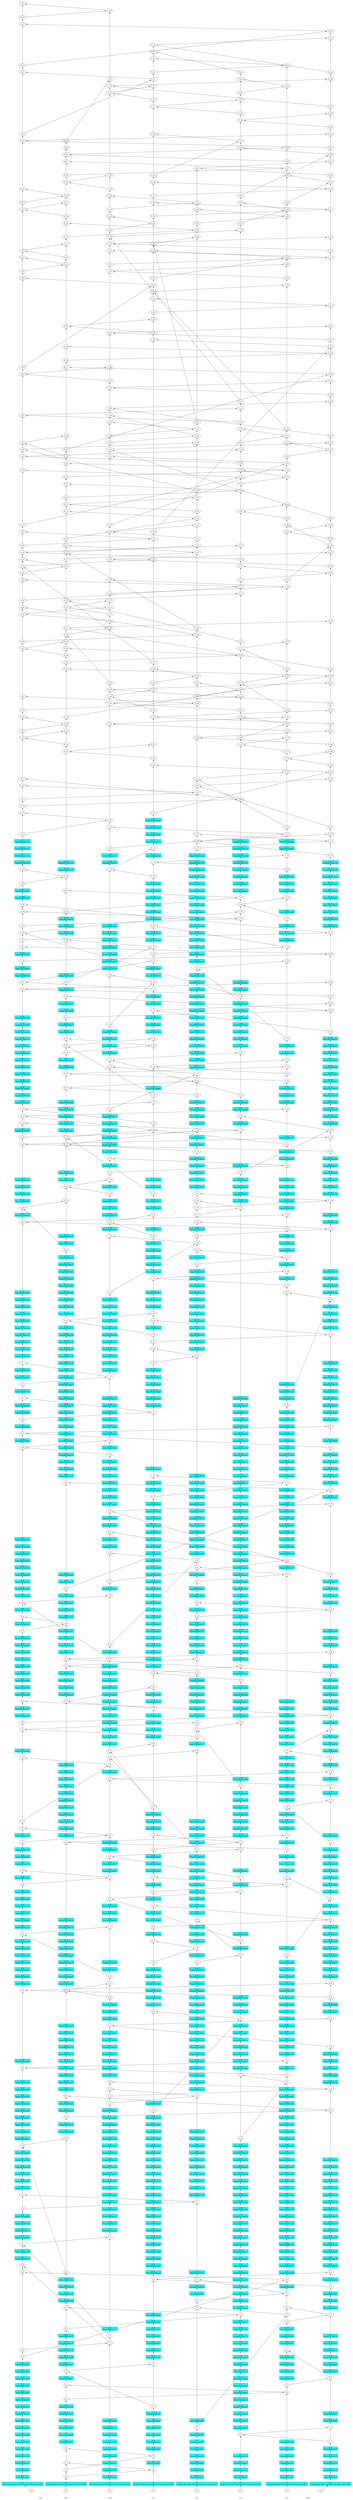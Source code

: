 /// our_id: Alice
/// peer_list: {
///   Alice: PeerState(VOTE|SEND|RECV)
///   Bob: PeerState(VOTE|SEND|RECV)
///   Carol: PeerState(VOTE|SEND|RECV)
///   Dave: PeerState(VOTE|SEND|RECV)
///   Eric: PeerState(VOTE|SEND|RECV)
///   Fred: PeerState(VOTE|SEND|RECV)
///   Gina: PeerState(VOTE|SEND|RECV)
///   Hank: PeerState(VOTE|SEND|RECV)
/// }
digraph GossipGraph {
  splines=false
  rankdir=BT

  style=invis
  subgraph cluster_Alice {
    label="Alice"
    "Alice" [style=invis]
    "Alice" -> "A_0" [style=invis]
    "A_0" -> "A_1" [minlen=1]
    "A_1" -> "A_2" [minlen=1]
    "A_2" -> "A_3" [minlen=1]
    "A_3" -> "A_4" [minlen=1]
    "A_4" -> "A_5" [minlen=1]
    "A_5" -> "A_6" [minlen=1]
    "A_6" -> "A_7" [minlen=1]
    "A_7" -> "A_8" [minlen=1]
    "A_8" -> "A_9" [minlen=1]
    "A_9" -> "A_10" [minlen=1]
    "A_10" -> "A_11" [minlen=1]
    "A_11" -> "A_12" [minlen=1]
    "A_12" -> "A_13" [minlen=1]
    "A_13" -> "A_14" [minlen=1]
    "A_14" -> "A_15" [minlen=1]
    "A_15" -> "A_16" [minlen=1]
    "A_16" -> "A_17" [minlen=1]
    "A_17" -> "A_18" [minlen=1]
    "A_18" -> "A_19" [minlen=1]
    "A_19" -> "A_20" [minlen=1]
    "A_20" -> "A_21" [minlen=11]
    "A_21" -> "A_22" [minlen=1]
    "A_22" -> "A_23" [minlen=1]
    "A_23" -> "A_24" [minlen=1]
    "A_24" -> "A_25" [minlen=1]
    "A_25" -> "A_26" [minlen=1]
    "A_26" -> "A_27" [minlen=1]
    "A_27" -> "A_28" [minlen=1]
    "A_28" -> "A_29" [minlen=1]
    "A_29" -> "A_30" [minlen=1]
    "A_30" -> "A_31" [minlen=2]
    "A_31" -> "A_32" [minlen=1]
    "A_32" -> "A_33" [minlen=1]
    "A_33" -> "A_34" [minlen=1]
    "A_34" -> "A_35" [minlen=1]
    "A_35" -> "A_36" [minlen=1]
    "A_36" -> "A_37" [minlen=1]
    "A_37" -> "A_38" [minlen=1]
    "A_38" -> "A_39" [minlen=1]
    "A_39" -> "A_40" [minlen=1]
    "A_40" -> "A_41" [minlen=1]
    "A_41" -> "A_42" [minlen=1]
    "A_42" -> "A_43" [minlen=1]
    "A_43" -> "A_44" [minlen=1]
    "A_44" -> "A_45" [minlen=1]
    "A_45" -> "A_46" [minlen=1]
    "A_46" -> "A_47" [minlen=1]
    "A_47" -> "A_48" [minlen=2]
    "A_48" -> "A_49" [minlen=1]
    "A_49" -> "A_50" [minlen=10]
    "A_50" -> "A_51" [minlen=1]
    "A_51" -> "A_52" [minlen=1]
    "A_52" -> "A_53" [minlen=1]
    "A_53" -> "A_54" [minlen=1]
    "A_54" -> "A_55" [minlen=1]
    "A_55" -> "A_56" [minlen=1]
    "A_56" -> "A_57" [minlen=1]
    "A_57" -> "A_58" [minlen=1]
    "A_58" -> "A_59" [minlen=1]
    "A_59" -> "A_60" [minlen=1]
    "A_60" -> "A_61" [minlen=1]
    "A_61" -> "A_62" [minlen=1]
    "A_62" -> "A_63" [minlen=1]
    "A_63" -> "A_64" [minlen=1]
    "A_64" -> "A_65" [minlen=1]
    "A_65" -> "A_66" [minlen=1]
    "A_66" -> "A_67" [minlen=1]
    "A_67" -> "A_68" [minlen=1]
    "A_68" -> "A_69" [minlen=1]
    "A_69" -> "A_70" [minlen=1]
    "A_70" -> "A_71" [minlen=1]
    "A_71" -> "A_72" [minlen=1]
    "A_72" -> "A_73" [minlen=1]
    "A_73" -> "A_74" [minlen=1]
    "A_74" -> "A_75" [minlen=9]
    "A_75" -> "A_76" [minlen=1]
    "A_76" -> "A_77" [minlen=3]
    "A_77" -> "A_78" [minlen=1]
    "A_78" -> "A_79" [minlen=1]
    "A_79" -> "A_80" [minlen=1]
    "A_80" -> "A_81" [minlen=1]
    "A_81" -> "A_82" [minlen=1]
    "A_82" -> "A_83" [minlen=1]
    "A_83" -> "A_84" [minlen=1]
    "A_84" -> "A_85" [minlen=1]
    "A_85" -> "A_86" [minlen=1]
    "A_86" -> "A_87" [minlen=1]
    "A_87" -> "A_88" [minlen=1]
    "A_88" -> "A_89" [minlen=1]
    "A_89" -> "A_90" [minlen=1]
    "A_90" -> "A_91" [minlen=1]
    "A_91" -> "A_92" [minlen=1]
    "A_92" -> "A_93" [minlen=1]
    "A_93" -> "A_94" [minlen=1]
    "A_94" -> "A_95" [minlen=1]
    "A_95" -> "A_96" [minlen=1]
    "A_96" -> "A_97" [minlen=1]
    "A_97" -> "A_98" [minlen=1]
    "A_98" -> "A_99" [minlen=1]
    "A_99" -> "A_100" [minlen=1]
    "A_100" -> "A_101" [minlen=1]
    "A_101" -> "A_102" [minlen=1]
    "A_102" -> "A_103" [minlen=1]
    "A_103" -> "A_104" [minlen=1]
    "A_104" -> "A_105" [minlen=13]
    "A_105" -> "A_106" [minlen=1]
    "A_106" -> "A_107" [minlen=1]
    "A_107" -> "A_108" [minlen=1]
    "A_108" -> "A_109" [minlen=1]
    "A_109" -> "A_110" [minlen=1]
    "A_110" -> "A_111" [minlen=1]
    "A_111" -> "A_112" [minlen=1]
    "A_112" -> "A_113" [minlen=1]
    "A_113" -> "A_114" [minlen=1]
    "A_114" -> "A_115" [minlen=1]
    "A_115" -> "A_116" [minlen=1]
    "A_116" -> "A_117" [minlen=1]
    "A_117" -> "A_118" [minlen=1]
    "A_118" -> "A_119" [minlen=1]
    "A_119" -> "A_120" [minlen=1]
    "A_120" -> "A_121" [minlen=1]
    "A_121" -> "A_122" [minlen=1]
    "A_122" -> "A_123" [minlen=1]
    "A_123" -> "A_124" [minlen=1]
    "A_124" -> "A_125" [minlen=1]
    "A_125" -> "A_126" [minlen=1]
    "A_126" -> "A_127" [minlen=1]
    "A_127" -> "A_128" [minlen=10]
    "A_128" -> "A_129" [minlen=1]
    "A_129" -> "A_130" [minlen=1]
    "A_130" -> "A_131" [minlen=1]
    "A_131" -> "A_132" [minlen=1]
    "A_132" -> "A_133" [minlen=1]
    "A_133" -> "A_134" [minlen=1]
    "A_134" -> "A_135" [minlen=5]
    "A_135" -> "A_136" [minlen=1]
    "A_136" -> "A_137" [minlen=1]
    "A_137" -> "A_138" [minlen=1]
    "A_138" -> "A_139" [minlen=1]
    "A_139" -> "A_140" [minlen=1]
    "A_140" -> "A_141" [minlen=1]
    "A_141" -> "A_142" [minlen=1]
    "A_142" -> "A_143" [minlen=1]
    "A_143" -> "A_144" [minlen=1]
    "A_144" -> "A_145" [minlen=1]
    "A_145" -> "A_146" [minlen=1]
    "A_146" -> "A_147" [minlen=1]
    "A_147" -> "A_148" [minlen=1]
    "A_148" -> "A_149" [minlen=1]
    "A_149" -> "A_150" [minlen=1]
    "A_150" -> "A_151" [minlen=1]
    "A_151" -> "A_152" [minlen=1]
    "A_152" -> "A_153" [minlen=1]
    "A_153" -> "A_154" [minlen=4]
    "A_154" -> "A_155" [minlen=1]
    "A_155" -> "A_156" [minlen=1]
    "A_156" -> "A_157" [minlen=1]
    "A_157" -> "A_158" [minlen=1]
    "A_158" -> "A_159" [minlen=1]
    "A_159" -> "A_160" [minlen=1]
    "A_160" -> "A_161" [minlen=1]
    "A_161" -> "A_162" [minlen=1]
    "A_162" -> "A_163" [minlen=1]
    "A_163" -> "A_164" [minlen=2]
    "A_164" -> "A_165" [minlen=1]
    "A_165" -> "A_166" [minlen=1]
    "A_166" -> "A_167" [minlen=1]
    "A_167" -> "A_168" [minlen=1]
    "A_168" -> "A_169" [minlen=2]
    "A_169" -> "A_170" [minlen=1]
    "A_170" -> "A_171" [minlen=1]
    "A_171" -> "A_172" [minlen=1]
    "A_172" -> "A_173" [minlen=1]
    "A_173" -> "A_174" [minlen=1]
    "A_174" -> "A_175" [minlen=3]
    "A_175" -> "A_176" [minlen=1]
    "A_176" -> "A_177" [minlen=1]
    "A_177" -> "A_178" [minlen=2]
    "A_178" -> "A_179" [minlen=1]
    "A_179" -> "A_180" [minlen=6]
    "A_180" -> "A_181" [minlen=1]
    "A_181" -> "A_182" [minlen=2]
    "A_182" -> "A_183" [minlen=1]
    "A_183" -> "A_184" [minlen=2]
    "A_184" -> "A_185" [minlen=7]
    "A_185" -> "A_186" [minlen=1]
    "A_186" -> "A_187" [minlen=4]
    "A_187" -> "A_188" [minlen=1]
    "A_188" -> "A_189" [minlen=1]
    "A_189" -> "A_190" [minlen=3]
    "A_190" -> "A_191" [minlen=1]
    "A_191" -> "A_192" [minlen=1]
    "A_192" -> "A_193" [minlen=1]
    "A_193" -> "A_194" [minlen=1]
    "A_194" -> "A_195" [minlen=1]
    "A_195" -> "A_196" [minlen=2]
    "A_196" -> "A_197" [minlen=1]
    "A_197" -> "A_198" [minlen=8]
    "A_198" -> "A_199" [minlen=2]
    "A_199" -> "A_200" [minlen=1]
    "A_200" -> "A_201" [minlen=1]
    "A_201" -> "A_202" [minlen=4]
    "A_202" -> "A_203" [minlen=6]
    "A_203" -> "A_204" [minlen=1]
    "A_204" -> "A_205" [minlen=13]
    "A_205" -> "A_206" [minlen=1]
    "A_206" -> "A_207" [minlen=2]
    "A_207" -> "A_208" [minlen=1]
    "A_208" -> "A_209" [minlen=6]
    "A_209" -> "A_210" [minlen=1]
    "A_210" -> "A_211" [minlen=2]
    "A_211" -> "A_212" [minlen=7]
    "A_212" -> "A_213" [minlen=1]
    "A_213" -> "A_214" [minlen=9]
    "A_214" -> "A_215" [minlen=1]
    "A_215" -> "A_216" [minlen=6]
    "A_216" -> "A_217" [minlen=1]
    "A_217" -> "A_218" [minlen=2]
  }
  "G_23" -> "A_21" [constraint=false]
  "C_11" -> "A_22" [constraint=false]
  "C_12" -> "A_25" [constraint=false]
  "E_17" -> "A_31" [constraint=false]
  "B_27" -> "A_38" [constraint=false]
  "G_52" -> "A_48" [constraint=false]
  "H_52" -> "A_50" [constraint=false]
  "C_50" -> "A_58" [constraint=false]
  "C_58" -> "A_67" [constraint=false]
  "C_64" -> "A_73" [constraint=false]
  "C_67" -> "A_75" [constraint=false]
  "E_70" -> "A_77" [constraint=false]
  "H_87" -> "A_81" [constraint=false]
  "B_79" -> "A_93" [constraint=false]
  "C_82" -> "A_95" [constraint=false]
  "C_102" -> "A_105" [constraint=false]
  "H_113" -> "A_107" [constraint=false]
  "D_112" -> "A_112" [constraint=false]
  "C_111" -> "A_117" [constraint=false]
  "G_135" -> "A_128" [constraint=false]
  "B_120" -> "A_130" [constraint=false]
  "H_145" -> "A_135" [constraint=false]
  "F_134" -> "A_138" [constraint=false]
  "G_145" -> "A_139" [constraint=false]
  "D_144" -> "A_140" [constraint=false]
  "H_164" -> "A_154" [constraint=false]
  "D_157" -> "A_155" [constraint=false]
  "H_166" -> "A_160" [constraint=false]
  "F_148" -> "A_162" [constraint=false]
  "F_151" -> "A_164" [constraint=false]
  "H_167" -> "A_165" [constraint=false]
  "B_156" -> "A_169" [constraint=false]
  "C_163" -> "A_175" [constraint=false]
  "E_181" -> "A_178" [constraint=false]
  "F_163" -> "A_179" [constraint=false]
  "B_160" -> "A_180" [constraint=false]
  "B_162" -> "A_182" [constraint=false]
  "E_185" -> "A_184" [constraint=false]
  "B_166" -> "A_185" [constraint=false]
  "C_170" -> "A_187" [constraint=false]
  "E_189" -> "A_188" [constraint=false]
  "F_175" -> "A_190" [constraint=false]
  "D_190" -> "A_192" [constraint=false]
  "B_173" -> "A_193" [constraint=false]
  "F_178" -> "A_194" [constraint=false]
  "D_192" -> "A_196" [constraint=false]
  "F_183" -> "A_198" [constraint=false]
  "F_185" -> "A_199" [constraint=false]
  "E_198" -> "A_200" [constraint=false]
  "B_184" -> "A_201" [constraint=false]
  "F_189" -> "A_202" [constraint=false]
  "C_187" -> "A_203" [constraint=false]
  "D_200" -> "A_205" [constraint=false]
  "B_191" -> "A_207" [constraint=false]
  "B_192" -> "A_208" [constraint=false]
  "B_196" -> "A_209" [constraint=false]
  "B_198" -> "A_211" [constraint=false]
  "H_223" -> "A_212" [constraint=false]
  "D_214" -> "A_214" [constraint=false]
  "H_231" -> "A_216" [constraint=false]
  "C_204" -> "A_218" [constraint=false]

  style=invis
  subgraph cluster_Bob {
    label="Bob"
    "Bob" [style=invis]
    "Bob" -> "B_0" [style=invis]
    "B_0" -> "B_1" [minlen=1]
    "B_1" -> "B_2" [minlen=1]
    "B_2" -> "B_3" [minlen=1]
    "B_3" -> "B_4" [minlen=1]
    "B_4" -> "B_5" [minlen=2]
    "B_5" -> "B_6" [minlen=1]
    "B_6" -> "B_7" [minlen=1]
    "B_7" -> "B_8" [minlen=1]
    "B_8" -> "B_9" [minlen=1]
    "B_9" -> "B_10" [minlen=1]
    "B_10" -> "B_11" [minlen=1]
    "B_11" -> "B_12" [minlen=1]
    "B_12" -> "B_13" [minlen=2]
    "B_13" -> "B_14" [minlen=1]
    "B_14" -> "B_15" [minlen=1]
    "B_15" -> "B_16" [minlen=1]
    "B_16" -> "B_17" [minlen=1]
    "B_17" -> "B_18" [minlen=1]
    "B_18" -> "B_19" [minlen=1]
    "B_19" -> "B_20" [minlen=1]
    "B_20" -> "B_21" [minlen=1]
    "B_21" -> "B_22" [minlen=3]
    "B_22" -> "B_23" [minlen=1]
    "B_23" -> "B_24" [minlen=1]
    "B_24" -> "B_25" [minlen=1]
    "B_25" -> "B_26" [minlen=1]
    "B_26" -> "B_27" [minlen=1]
    "B_27" -> "B_28" [minlen=19]
    "B_28" -> "B_29" [minlen=1]
    "B_29" -> "B_30" [minlen=1]
    "B_30" -> "B_31" [minlen=1]
    "B_31" -> "B_32" [minlen=1]
    "B_32" -> "B_33" [minlen=1]
    "B_33" -> "B_34" [minlen=1]
    "B_34" -> "B_35" [minlen=1]
    "B_35" -> "B_36" [minlen=1]
    "B_36" -> "B_37" [minlen=1]
    "B_37" -> "B_38" [minlen=1]
    "B_38" -> "B_39" [minlen=1]
    "B_39" -> "B_40" [minlen=1]
    "B_40" -> "B_41" [minlen=1]
    "B_41" -> "B_42" [minlen=1]
    "B_42" -> "B_43" [minlen=1]
    "B_43" -> "B_44" [minlen=1]
    "B_44" -> "B_45" [minlen=5]
    "B_45" -> "B_46" [minlen=1]
    "B_46" -> "B_47" [minlen=1]
    "B_47" -> "B_48" [minlen=1]
    "B_48" -> "B_49" [minlen=1]
    "B_49" -> "B_50" [minlen=1]
    "B_50" -> "B_51" [minlen=1]
    "B_51" -> "B_52" [minlen=1]
    "B_52" -> "B_53" [minlen=1]
    "B_53" -> "B_54" [minlen=1]
    "B_54" -> "B_55" [minlen=1]
    "B_55" -> "B_56" [minlen=11]
    "B_56" -> "B_57" [minlen=1]
    "B_57" -> "B_58" [minlen=1]
    "B_58" -> "B_59" [minlen=1]
    "B_59" -> "B_60" [minlen=1]
    "B_60" -> "B_61" [minlen=1]
    "B_61" -> "B_62" [minlen=1]
    "B_62" -> "B_63" [minlen=1]
    "B_63" -> "B_64" [minlen=1]
    "B_64" -> "B_65" [minlen=1]
    "B_65" -> "B_66" [minlen=1]
    "B_66" -> "B_67" [minlen=1]
    "B_67" -> "B_68" [minlen=9]
    "B_68" -> "B_69" [minlen=1]
    "B_69" -> "B_70" [minlen=1]
    "B_70" -> "B_71" [minlen=1]
    "B_71" -> "B_72" [minlen=1]
    "B_72" -> "B_73" [minlen=1]
    "B_73" -> "B_74" [minlen=1]
    "B_74" -> "B_75" [minlen=1]
    "B_75" -> "B_76" [minlen=1]
    "B_76" -> "B_77" [minlen=1]
    "B_77" -> "B_78" [minlen=1]
    "B_78" -> "B_79" [minlen=1]
    "B_79" -> "B_80" [minlen=1]
    "B_80" -> "B_81" [minlen=1]
    "B_81" -> "B_82" [minlen=1]
    "B_82" -> "B_83" [minlen=1]
    "B_83" -> "B_84" [minlen=1]
    "B_84" -> "B_85" [minlen=1]
    "B_85" -> "B_86" [minlen=1]
    "B_86" -> "B_87" [minlen=13]
    "B_87" -> "B_88" [minlen=1]
    "B_88" -> "B_89" [minlen=1]
    "B_89" -> "B_90" [minlen=1]
    "B_90" -> "B_91" [minlen=1]
    "B_91" -> "B_92" [minlen=1]
    "B_92" -> "B_93" [minlen=1]
    "B_93" -> "B_94" [minlen=1]
    "B_94" -> "B_95" [minlen=1]
    "B_95" -> "B_96" [minlen=1]
    "B_96" -> "B_97" [minlen=1]
    "B_97" -> "B_98" [minlen=1]
    "B_98" -> "B_99" [minlen=1]
    "B_99" -> "B_100" [minlen=1]
    "B_100" -> "B_101" [minlen=1]
    "B_101" -> "B_102" [minlen=1]
    "B_102" -> "B_103" [minlen=1]
    "B_103" -> "B_104" [minlen=1]
    "B_104" -> "B_105" [minlen=1]
    "B_105" -> "B_106" [minlen=1]
    "B_106" -> "B_107" [minlen=1]
    "B_107" -> "B_108" [minlen=1]
    "B_108" -> "B_109" [minlen=1]
    "B_109" -> "B_110" [minlen=1]
    "B_110" -> "B_111" [minlen=1]
    "B_111" -> "B_112" [minlen=1]
    "B_112" -> "B_113" [minlen=1]
    "B_113" -> "B_114" [minlen=1]
    "B_114" -> "B_115" [minlen=1]
    "B_115" -> "B_116" [minlen=1]
    "B_116" -> "B_117" [minlen=1]
    "B_117" -> "B_118" [minlen=1]
    "B_118" -> "B_119" [minlen=1]
    "B_119" -> "B_120" [minlen=1]
    "B_120" -> "B_121" [minlen=1]
    "B_121" -> "B_122" [minlen=1]
    "B_122" -> "B_123" [minlen=5]
    "B_123" -> "B_124" [minlen=2]
    "B_124" -> "B_125" [minlen=1]
    "B_125" -> "B_126" [minlen=1]
    "B_126" -> "B_127" [minlen=4]
    "B_127" -> "B_128" [minlen=1]
    "B_128" -> "B_129" [minlen=1]
    "B_129" -> "B_130" [minlen=1]
    "B_130" -> "B_131" [minlen=1]
    "B_131" -> "B_132" [minlen=1]
    "B_132" -> "B_133" [minlen=1]
    "B_133" -> "B_134" [minlen=2]
    "B_134" -> "B_135" [minlen=2]
    "B_135" -> "B_136" [minlen=1]
    "B_136" -> "B_137" [minlen=1]
    "B_137" -> "B_138" [minlen=1]
    "B_138" -> "B_139" [minlen=1]
    "B_139" -> "B_140" [minlen=1]
    "B_140" -> "B_141" [minlen=1]
    "B_141" -> "B_142" [minlen=1]
    "B_142" -> "B_143" [minlen=1]
    "B_143" -> "B_144" [minlen=1]
    "B_144" -> "B_145" [minlen=1]
    "B_145" -> "B_146" [minlen=1]
    "B_146" -> "B_147" [minlen=1]
    "B_147" -> "B_148" [minlen=1]
    "B_148" -> "B_149" [minlen=1]
    "B_149" -> "B_150" [minlen=5]
    "B_150" -> "B_151" [minlen=1]
    "B_151" -> "B_152" [minlen=1]
    "B_152" -> "B_153" [minlen=1]
    "B_153" -> "B_154" [minlen=1]
    "B_154" -> "B_155" [minlen=3]
    "B_155" -> "B_156" [minlen=2]
    "B_156" -> "B_157" [minlen=1]
    "B_157" -> "B_158" [minlen=1]
    "B_158" -> "B_159" [minlen=16]
    "B_159" -> "B_160" [minlen=1]
    "B_160" -> "B_161" [minlen=2]
    "B_161" -> "B_162" [minlen=1]
    "B_162" -> "B_163" [minlen=1]
    "B_163" -> "B_164" [minlen=7]
    "B_164" -> "B_165" [minlen=1]
    "B_165" -> "B_166" [minlen=1]
    "B_166" -> "B_167" [minlen=1]
    "B_167" -> "B_168" [minlen=1]
    "B_168" -> "B_169" [minlen=1]
    "B_169" -> "B_170" [minlen=1]
    "B_170" -> "B_171" [minlen=3]
    "B_171" -> "B_172" [minlen=1]
    "B_172" -> "B_173" [minlen=5]
    "B_173" -> "B_174" [minlen=1]
    "B_174" -> "B_175" [minlen=1]
    "B_175" -> "B_176" [minlen=1]
    "B_176" -> "B_177" [minlen=1]
    "B_177" -> "B_178" [minlen=4]
    "B_178" -> "B_179" [minlen=1]
    "B_179" -> "B_180" [minlen=1]
    "B_180" -> "B_181" [minlen=2]
    "B_181" -> "B_182" [minlen=1]
    "B_182" -> "B_183" [minlen=2]
    "B_183" -> "B_184" [minlen=1]
    "B_184" -> "B_185" [minlen=1]
    "B_185" -> "B_186" [minlen=2]
    "B_186" -> "B_187" [minlen=10]
    "B_187" -> "B_188" [minlen=1]
    "B_188" -> "B_189" [minlen=2]
    "B_189" -> "B_190" [minlen=3]
    "B_190" -> "B_191" [minlen=9]
    "B_191" -> "B_192" [minlen=1]
    "B_192" -> "B_193" [minlen=2]
    "B_193" -> "B_194" [minlen=1]
    "B_194" -> "B_195" [minlen=2]
    "B_195" -> "B_196" [minlen=1]
    "B_196" -> "B_197" [minlen=2]
    "B_197" -> "B_198" [minlen=1]
    "B_198" -> "B_199" [minlen=2]
    "B_199" -> "B_200" [minlen=1]
    "B_200" -> "B_201" [minlen=2]
    "B_201" -> "B_202" [minlen=1]
    "B_202" -> "B_203" [minlen=1]
    "B_203" -> "B_204" [minlen=1]
  }
  "D_2" -> "B_4" [constraint=false]
  "D_4" -> "B_5" [constraint=false]
  "G_8" -> "B_13" [constraint=false]
  "D_11" -> "B_15" [constraint=false]
  "F_23" -> "B_22" [constraint=false]
  "A_38" -> "B_28" [constraint=false]
  "H_41" -> "B_34" [constraint=false]
  "C_48" -> "B_45" [constraint=false]
  "G_76" -> "B_56" [constraint=false]
  "D_78" -> "B_68" [constraint=false]
  "E_79" -> "B_73" [constraint=false]
  "H_93" -> "B_74" [constraint=false]
  "A_91" -> "B_79" [constraint=false]
  "H_107" -> "B_87" [constraint=false]
  "D_122" -> "B_110" [constraint=false]
  "A_130" -> "B_123" [constraint=false]
  "C_130" -> "B_124" [constraint=false]
  "E_136" -> "B_127" [constraint=false]
  "D_140" -> "B_128" [constraint=false]
  "E_144" -> "B_134" [constraint=false]
  "G_151" -> "B_135" [constraint=false]
  "D_146" -> "B_139" [constraint=false]
  "D_149" -> "B_140" [constraint=false]
  "H_162" -> "B_146" [constraint=false]
  "D_163" -> "B_150" [constraint=false]
  "F_154" -> "B_155" [constraint=false]
  "A_168" -> "B_156" [constraint=false]
  "D_183" -> "B_159" [constraint=false]
  "A_180" -> "B_161" [constraint=false]
  "A_181" -> "B_162" [constraint=false]
  "H_192" -> "B_164" [constraint=false]
  "F_171" -> "B_167" [constraint=false]
  "A_185" -> "B_168" [constraint=false]
  "C_168" -> "B_169" [constraint=false]
  "H_193" -> "B_170" [constraint=false]
  "C_171" -> "B_171" [constraint=false]
  "F_173" -> "B_172" [constraint=false]
  "A_191" -> "B_173" [constraint=false]
  "E_190" -> "B_175" [constraint=false]
  "E_191" -> "B_176" [constraint=false]
  "E_195" -> "B_178" [constraint=false]
  "E_196" -> "B_179" [constraint=false]
  "F_181" -> "B_181" [constraint=false]
  "G_193" -> "B_183" [constraint=false]
  "A_201" -> "B_186" [constraint=false]
  "H_208" -> "B_187" [constraint=false]
  "H_209" -> "B_189" [constraint=false]
  "D_195" -> "B_190" [constraint=false]
  "A_206" -> "B_191" [constraint=false]
  "A_208" -> "B_193" [constraint=false]
  "E_204" -> "B_195" [constraint=false]
  "A_209" -> "B_197" [constraint=false]
  "A_210" -> "B_198" [constraint=false]
  "C_199" -> "B_199" [constraint=false]
  "G_207" -> "B_201" [constraint=false]
  "G_208" -> "B_202" [constraint=false]

  style=invis
  subgraph cluster_Carol {
    label="Carol"
    "Carol" [style=invis]
    "Carol" -> "C_0" [style=invis]
    "C_0" -> "C_1" [minlen=1]
    "C_1" -> "C_2" [minlen=1]
    "C_2" -> "C_3" [minlen=1]
    "C_3" -> "C_4" [minlen=1]
    "C_4" -> "C_5" [minlen=1]
    "C_5" -> "C_6" [minlen=1]
    "C_6" -> "C_7" [minlen=1]
    "C_7" -> "C_8" [minlen=1]
    "C_8" -> "C_9" [minlen=1]
    "C_9" -> "C_10" [minlen=1]
    "C_10" -> "C_11" [minlen=11]
    "C_11" -> "C_12" [minlen=1]
    "C_12" -> "C_13" [minlen=1]
    "C_13" -> "C_14" [minlen=13]
    "C_14" -> "C_15" [minlen=1]
    "C_15" -> "C_16" [minlen=1]
    "C_16" -> "C_17" [minlen=1]
    "C_17" -> "C_18" [minlen=1]
    "C_18" -> "C_19" [minlen=1]
    "C_19" -> "C_20" [minlen=1]
    "C_20" -> "C_21" [minlen=1]
    "C_21" -> "C_22" [minlen=1]
    "C_22" -> "C_23" [minlen=1]
    "C_23" -> "C_24" [minlen=1]
    "C_24" -> "C_25" [minlen=1]
    "C_25" -> "C_26" [minlen=1]
    "C_26" -> "C_27" [minlen=1]
    "C_27" -> "C_28" [minlen=1]
    "C_28" -> "C_29" [minlen=1]
    "C_29" -> "C_30" [minlen=1]
    "C_30" -> "C_31" [minlen=1]
    "C_31" -> "C_32" [minlen=1]
    "C_32" -> "C_33" [minlen=1]
    "C_33" -> "C_34" [minlen=1]
    "C_34" -> "C_35" [minlen=1]
    "C_35" -> "C_36" [minlen=1]
    "C_36" -> "C_37" [minlen=1]
    "C_37" -> "C_38" [minlen=1]
    "C_38" -> "C_39" [minlen=1]
    "C_39" -> "C_40" [minlen=1]
    "C_40" -> "C_41" [minlen=1]
    "C_41" -> "C_42" [minlen=1]
    "C_42" -> "C_43" [minlen=1]
    "C_43" -> "C_44" [minlen=1]
    "C_44" -> "C_45" [minlen=1]
    "C_45" -> "C_46" [minlen=1]
    "C_46" -> "C_47" [minlen=1]
    "C_47" -> "C_48" [minlen=1]
    "C_48" -> "C_49" [minlen=2]
    "C_49" -> "C_50" [minlen=1]
    "C_50" -> "C_51" [minlen=1]
    "C_51" -> "C_52" [minlen=1]
    "C_52" -> "C_53" [minlen=5]
    "C_53" -> "C_54" [minlen=1]
    "C_54" -> "C_55" [minlen=1]
    "C_55" -> "C_56" [minlen=1]
    "C_56" -> "C_57" [minlen=1]
    "C_57" -> "C_58" [minlen=3]
    "C_58" -> "C_59" [minlen=1]
    "C_59" -> "C_60" [minlen=1]
    "C_60" -> "C_61" [minlen=1]
    "C_61" -> "C_62" [minlen=1]
    "C_62" -> "C_63" [minlen=1]
    "C_63" -> "C_64" [minlen=1]
    "C_64" -> "C_65" [minlen=8]
    "C_65" -> "C_66" [minlen=1]
    "C_66" -> "C_67" [minlen=1]
    "C_67" -> "C_68" [minlen=1]
    "C_68" -> "C_69" [minlen=1]
    "C_69" -> "C_70" [minlen=1]
    "C_70" -> "C_71" [minlen=1]
    "C_71" -> "C_72" [minlen=1]
    "C_72" -> "C_73" [minlen=1]
    "C_73" -> "C_74" [minlen=1]
    "C_74" -> "C_75" [minlen=1]
    "C_75" -> "C_76" [minlen=1]
    "C_76" -> "C_77" [minlen=1]
    "C_77" -> "C_78" [minlen=1]
    "C_78" -> "C_79" [minlen=1]
    "C_79" -> "C_80" [minlen=1]
    "C_80" -> "C_81" [minlen=1]
    "C_81" -> "C_82" [minlen=1]
    "C_82" -> "C_83" [minlen=1]
    "C_83" -> "C_84" [minlen=1]
    "C_84" -> "C_85" [minlen=7]
    "C_85" -> "C_86" [minlen=1]
    "C_86" -> "C_87" [minlen=1]
    "C_87" -> "C_88" [minlen=4]
    "C_88" -> "C_89" [minlen=1]
    "C_89" -> "C_90" [minlen=1]
    "C_90" -> "C_91" [minlen=1]
    "C_91" -> "C_92" [minlen=1]
    "C_92" -> "C_93" [minlen=1]
    "C_93" -> "C_94" [minlen=1]
    "C_94" -> "C_95" [minlen=1]
    "C_95" -> "C_96" [minlen=1]
    "C_96" -> "C_97" [minlen=1]
    "C_97" -> "C_98" [minlen=1]
    "C_98" -> "C_99" [minlen=1]
    "C_99" -> "C_100" [minlen=1]
    "C_100" -> "C_101" [minlen=1]
    "C_101" -> "C_102" [minlen=1]
    "C_102" -> "C_103" [minlen=1]
    "C_103" -> "C_104" [minlen=1]
    "C_104" -> "C_105" [minlen=1]
    "C_105" -> "C_106" [minlen=1]
    "C_106" -> "C_107" [minlen=1]
    "C_107" -> "C_108" [minlen=1]
    "C_108" -> "C_109" [minlen=1]
    "C_109" -> "C_110" [minlen=1]
    "C_110" -> "C_111" [minlen=3]
    "C_111" -> "C_112" [minlen=1]
    "C_112" -> "C_113" [minlen=1]
    "C_113" -> "C_114" [minlen=1]
    "C_114" -> "C_115" [minlen=1]
    "C_115" -> "C_116" [minlen=1]
    "C_116" -> "C_117" [minlen=1]
    "C_117" -> "C_118" [minlen=1]
    "C_118" -> "C_119" [minlen=1]
    "C_119" -> "C_120" [minlen=1]
    "C_120" -> "C_121" [minlen=1]
    "C_121" -> "C_122" [minlen=1]
    "C_122" -> "C_123" [minlen=1]
    "C_123" -> "C_124" [minlen=8]
    "C_124" -> "C_125" [minlen=1]
    "C_125" -> "C_126" [minlen=1]
    "C_126" -> "C_127" [minlen=1]
    "C_127" -> "C_128" [minlen=1]
    "C_128" -> "C_129" [minlen=1]
    "C_129" -> "C_130" [minlen=1]
    "C_130" -> "C_131" [minlen=1]
    "C_131" -> "C_132" [minlen=1]
    "C_132" -> "C_133" [minlen=1]
    "C_133" -> "C_134" [minlen=1]
    "C_134" -> "C_135" [minlen=1]
    "C_135" -> "C_136" [minlen=1]
    "C_136" -> "C_137" [minlen=1]
    "C_137" -> "C_138" [minlen=1]
    "C_138" -> "C_139" [minlen=1]
    "C_139" -> "C_140" [minlen=1]
    "C_140" -> "C_141" [minlen=1]
    "C_141" -> "C_142" [minlen=1]
    "C_142" -> "C_143" [minlen=6]
    "C_143" -> "C_144" [minlen=1]
    "C_144" -> "C_145" [minlen=1]
    "C_145" -> "C_146" [minlen=1]
    "C_146" -> "C_147" [minlen=1]
    "C_147" -> "C_148" [minlen=1]
    "C_148" -> "C_149" [minlen=1]
    "C_149" -> "C_150" [minlen=7]
    "C_150" -> "C_151" [minlen=1]
    "C_151" -> "C_152" [minlen=1]
    "C_152" -> "C_153" [minlen=1]
    "C_153" -> "C_154" [minlen=1]
    "C_154" -> "C_155" [minlen=1]
    "C_155" -> "C_156" [minlen=1]
    "C_156" -> "C_157" [minlen=1]
    "C_157" -> "C_158" [minlen=8]
    "C_158" -> "C_159" [minlen=1]
    "C_159" -> "C_160" [minlen=1]
    "C_160" -> "C_161" [minlen=1]
    "C_161" -> "C_162" [minlen=3]
    "C_162" -> "C_163" [minlen=1]
    "C_163" -> "C_164" [minlen=14]
    "C_164" -> "C_165" [minlen=3]
    "C_165" -> "C_166" [minlen=1]
    "C_166" -> "C_167" [minlen=1]
    "C_167" -> "C_168" [minlen=1]
    "C_168" -> "C_169" [minlen=8]
    "C_169" -> "C_170" [minlen=1]
    "C_170" -> "C_171" [minlen=1]
    "C_171" -> "C_172" [minlen=1]
    "C_172" -> "C_173" [minlen=1]
    "C_173" -> "C_174" [minlen=1]
    "C_174" -> "C_175" [minlen=2]
    "C_175" -> "C_176" [minlen=3]
    "C_176" -> "C_177" [minlen=4]
    "C_177" -> "C_178" [minlen=1]
    "C_178" -> "C_179" [minlen=10]
    "C_179" -> "C_180" [minlen=1]
    "C_180" -> "C_181" [minlen=1]
    "C_181" -> "C_182" [minlen=1]
    "C_182" -> "C_183" [minlen=2]
    "C_183" -> "C_184" [minlen=1]
    "C_184" -> "C_185" [minlen=1]
    "C_185" -> "C_186" [minlen=3]
    "C_186" -> "C_187" [minlen=1]
    "C_187" -> "C_188" [minlen=2]
    "C_188" -> "C_189" [minlen=5]
    "C_189" -> "C_190" [minlen=9]
    "C_190" -> "C_191" [minlen=1]
    "C_191" -> "C_192" [minlen=2]
    "C_192" -> "C_193" [minlen=1]
    "C_193" -> "C_194" [minlen=1]
    "C_194" -> "C_195" [minlen=1]
    "C_195" -> "C_196" [minlen=2]
    "C_196" -> "C_197" [minlen=1]
    "C_197" -> "C_198" [minlen=2]
    "C_198" -> "C_199" [minlen=1]
    "C_199" -> "C_200" [minlen=2]
    "C_200" -> "C_201" [minlen=12]
    "C_201" -> "C_202" [minlen=1]
    "C_202" -> "C_203" [minlen=1]
    "C_203" -> "C_204" [minlen=10]
  }
  "A_20" -> "C_11" [constraint=false]
  "A_25" -> "C_14" [constraint=false]
  "E_28" -> "C_35" [constraint=false]
  "H_42" -> "C_36" [constraint=false]
  "H_48" -> "C_44" [constraint=false]
  "B_45" -> "C_49" [constraint=false]
  "A_58" -> "C_53" [constraint=false]
  "F_63" -> "C_57" [constraint=false]
  "A_65" -> "C_58" [constraint=false]
  "F_67" -> "C_61" [constraint=false]
  "A_71" -> "C_64" [constraint=false]
  "H_77" -> "C_65" [constraint=false]
  "A_74" -> "C_67" [constraint=false]
  "E_63" -> "C_68" [constraint=false]
  "D_72" -> "C_69" [constraint=false]
  "A_95" -> "C_85" [constraint=false]
  "E_94" -> "C_88" [constraint=false]
  "G_100" -> "C_91" [constraint=false]
  "H_104" -> "C_94" [constraint=false]
  "A_105" -> "C_104" [constraint=false]
  "A_114" -> "C_111" [constraint=false]
  "E_123" -> "C_124" [constraint=false]
  "D_135" -> "C_126" [constraint=false]
  "B_124" -> "C_132" [constraint=false]
  "G_142" -> "C_135" [constraint=false]
  "E_146" -> "C_143" [constraint=false]
  "F_139" -> "C_144" [constraint=false]
  "D_158" -> "C_150" [constraint=false]
  "D_173" -> "C_158" [constraint=false]
  "G_173" -> "C_162" [constraint=false]
  "A_174" -> "C_163" [constraint=false]
  "G_179" -> "C_164" [constraint=false]
  "F_167" -> "C_165" [constraint=false]
  "D_186" -> "C_166" [constraint=false]
  "H_190" -> "C_167" [constraint=false]
  "B_169" -> "C_169" [constraint=false]
  "A_187" -> "C_172" [constraint=false]
  "B_171" -> "C_173" [constraint=false]
  "G_186" -> "C_175" [constraint=false]
  "H_196" -> "C_176" [constraint=false]
  "E_193" -> "C_177" [constraint=false]
  "G_194" -> "C_179" [constraint=false]
  "H_201" -> "C_180" [constraint=false]
  "E_201" -> "C_183" [constraint=false]
  "E_200" -> "C_184" [constraint=false]
  "H_204" -> "C_185" [constraint=false]
  "H_206" -> "C_186" [constraint=false]
  "A_203" -> "C_188" [constraint=false]
  "H_211" -> "C_189" [constraint=false]
  "G_200" -> "C_190" [constraint=false]
  "H_214" -> "C_192" [constraint=false]
  "H_215" -> "C_193" [constraint=false]
  "F_191" -> "C_194" [constraint=false]
  "D_204" -> "C_196" [constraint=false]
  "E_207" -> "C_198" [constraint=false]
  "B_199" -> "C_200" [constraint=false]
  "D_212" -> "C_201" [constraint=false]
  "H_227" -> "C_202" [constraint=false]
  "B_204" -> "C_203" [constraint=false]
  "A_217" -> "C_204" [constraint=false]

  style=invis
  subgraph cluster_Dave {
    label="Dave"
    "Dave" [style=invis]
    "Dave" -> "D_0" [style=invis]
    "D_0" -> "D_1" [minlen=1]
    "D_1" -> "D_2" [minlen=2]
    "D_2" -> "D_3" [minlen=1]
    "D_3" -> "D_4" [minlen=1]
    "D_4" -> "D_5" [minlen=1]
    "D_5" -> "D_6" [minlen=1]
    "D_6" -> "D_7" [minlen=1]
    "D_7" -> "D_8" [minlen=1]
    "D_8" -> "D_9" [minlen=1]
    "D_9" -> "D_10" [minlen=1]
    "D_10" -> "D_11" [minlen=1]
    "D_11" -> "D_12" [minlen=6]
    "D_12" -> "D_13" [minlen=1]
    "D_13" -> "D_14" [minlen=1]
    "D_14" -> "D_15" [minlen=1]
    "D_15" -> "D_16" [minlen=1]
    "D_16" -> "D_17" [minlen=1]
    "D_17" -> "D_18" [minlen=1]
    "D_18" -> "D_19" [minlen=1]
    "D_19" -> "D_20" [minlen=5]
    "D_20" -> "D_21" [minlen=1]
    "D_21" -> "D_22" [minlen=1]
    "D_22" -> "D_23" [minlen=1]
    "D_23" -> "D_24" [minlen=1]
    "D_24" -> "D_25" [minlen=1]
    "D_25" -> "D_26" [minlen=1]
    "D_26" -> "D_27" [minlen=1]
    "D_27" -> "D_28" [minlen=1]
    "D_28" -> "D_29" [minlen=1]
    "D_29" -> "D_30" [minlen=1]
    "D_30" -> "D_31" [minlen=1]
    "D_31" -> "D_32" [minlen=1]
    "D_32" -> "D_33" [minlen=1]
    "D_33" -> "D_34" [minlen=1]
    "D_34" -> "D_35" [minlen=1]
    "D_35" -> "D_36" [minlen=1]
    "D_36" -> "D_37" [minlen=1]
    "D_37" -> "D_38" [minlen=1]
    "D_38" -> "D_39" [minlen=1]
    "D_39" -> "D_40" [minlen=1]
    "D_40" -> "D_41" [minlen=1]
    "D_41" -> "D_42" [minlen=1]
    "D_42" -> "D_43" [minlen=1]
    "D_43" -> "D_44" [minlen=1]
    "D_44" -> "D_45" [minlen=1]
    "D_45" -> "D_46" [minlen=13]
    "D_46" -> "D_47" [minlen=1]
    "D_47" -> "D_48" [minlen=1]
    "D_48" -> "D_49" [minlen=1]
    "D_49" -> "D_50" [minlen=1]
    "D_50" -> "D_51" [minlen=1]
    "D_51" -> "D_52" [minlen=1]
    "D_52" -> "D_53" [minlen=1]
    "D_53" -> "D_54" [minlen=3]
    "D_54" -> "D_55" [minlen=1]
    "D_55" -> "D_56" [minlen=1]
    "D_56" -> "D_57" [minlen=1]
    "D_57" -> "D_58" [minlen=1]
    "D_58" -> "D_59" [minlen=1]
    "D_59" -> "D_60" [minlen=1]
    "D_60" -> "D_61" [minlen=1]
    "D_61" -> "D_62" [minlen=1]
    "D_62" -> "D_63" [minlen=1]
    "D_63" -> "D_64" [minlen=1]
    "D_64" -> "D_65" [minlen=1]
    "D_65" -> "D_66" [minlen=1]
    "D_66" -> "D_67" [minlen=1]
    "D_67" -> "D_68" [minlen=2]
    "D_68" -> "D_69" [minlen=1]
    "D_69" -> "D_70" [minlen=1]
    "D_70" -> "D_71" [minlen=1]
    "D_71" -> "D_72" [minlen=1]
    "D_72" -> "D_73" [minlen=9]
    "D_73" -> "D_74" [minlen=1]
    "D_74" -> "D_75" [minlen=1]
    "D_75" -> "D_76" [minlen=1]
    "D_76" -> "D_77" [minlen=1]
    "D_77" -> "D_78" [minlen=1]
    "D_78" -> "D_79" [minlen=1]
    "D_79" -> "D_80" [minlen=1]
    "D_80" -> "D_81" [minlen=1]
    "D_81" -> "D_82" [minlen=2]
    "D_82" -> "D_83" [minlen=1]
    "D_83" -> "D_84" [minlen=1]
    "D_84" -> "D_85" [minlen=1]
    "D_85" -> "D_86" [minlen=1]
    "D_86" -> "D_87" [minlen=1]
    "D_87" -> "D_88" [minlen=1]
    "D_88" -> "D_89" [minlen=1]
    "D_89" -> "D_90" [minlen=1]
    "D_90" -> "D_91" [minlen=1]
    "D_91" -> "D_92" [minlen=1]
    "D_92" -> "D_93" [minlen=1]
    "D_93" -> "D_94" [minlen=1]
    "D_94" -> "D_95" [minlen=1]
    "D_95" -> "D_96" [minlen=1]
    "D_96" -> "D_97" [minlen=1]
    "D_97" -> "D_98" [minlen=1]
    "D_98" -> "D_99" [minlen=1]
    "D_99" -> "D_100" [minlen=1]
    "D_100" -> "D_101" [minlen=1]
    "D_101" -> "D_102" [minlen=1]
    "D_102" -> "D_103" [minlen=1]
    "D_103" -> "D_104" [minlen=1]
    "D_104" -> "D_105" [minlen=1]
    "D_105" -> "D_106" [minlen=1]
    "D_106" -> "D_107" [minlen=1]
    "D_107" -> "D_108" [minlen=1]
    "D_108" -> "D_109" [minlen=1]
    "D_109" -> "D_110" [minlen=1]
    "D_110" -> "D_111" [minlen=1]
    "D_111" -> "D_112" [minlen=8]
    "D_112" -> "D_113" [minlen=1]
    "D_113" -> "D_114" [minlen=1]
    "D_114" -> "D_115" [minlen=1]
    "D_115" -> "D_116" [minlen=1]
    "D_116" -> "D_117" [minlen=1]
    "D_117" -> "D_118" [minlen=1]
    "D_118" -> "D_119" [minlen=1]
    "D_119" -> "D_120" [minlen=2]
    "D_120" -> "D_121" [minlen=1]
    "D_121" -> "D_122" [minlen=1]
    "D_122" -> "D_123" [minlen=1]
    "D_123" -> "D_124" [minlen=1]
    "D_124" -> "D_125" [minlen=1]
    "D_125" -> "D_126" [minlen=1]
    "D_126" -> "D_127" [minlen=1]
    "D_127" -> "D_128" [minlen=1]
    "D_128" -> "D_129" [minlen=2]
    "D_129" -> "D_130" [minlen=1]
    "D_130" -> "D_131" [minlen=1]
    "D_131" -> "D_132" [minlen=1]
    "D_132" -> "D_133" [minlen=1]
    "D_133" -> "D_134" [minlen=1]
    "D_134" -> "D_135" [minlen=1]
    "D_135" -> "D_136" [minlen=1]
    "D_136" -> "D_137" [minlen=2]
    "D_137" -> "D_138" [minlen=1]
    "D_138" -> "D_139" [minlen=1]
    "D_139" -> "D_140" [minlen=1]
    "D_140" -> "D_141" [minlen=1]
    "D_141" -> "D_142" [minlen=1]
    "D_142" -> "D_143" [minlen=7]
    "D_143" -> "D_144" [minlen=1]
    "D_144" -> "D_145" [minlen=3]
    "D_145" -> "D_146" [minlen=1]
    "D_146" -> "D_147" [minlen=1]
    "D_147" -> "D_148" [minlen=3]
    "D_148" -> "D_149" [minlen=3]
    "D_149" -> "D_150" [minlen=1]
    "D_150" -> "D_151" [minlen=1]
    "D_151" -> "D_152" [minlen=1]
    "D_152" -> "D_153" [minlen=1]
    "D_153" -> "D_154" [minlen=1]
    "D_154" -> "D_155" [minlen=1]
    "D_155" -> "D_156" [minlen=1]
    "D_156" -> "D_157" [minlen=1]
    "D_157" -> "D_158" [minlen=1]
    "D_158" -> "D_159" [minlen=1]
    "D_159" -> "D_160" [minlen=1]
    "D_160" -> "D_161" [minlen=1]
    "D_161" -> "D_162" [minlen=1]
    "D_162" -> "D_163" [minlen=1]
    "D_163" -> "D_164" [minlen=1]
    "D_164" -> "D_165" [minlen=1]
    "D_165" -> "D_166" [minlen=1]
    "D_166" -> "D_167" [minlen=1]
    "D_167" -> "D_168" [minlen=1]
    "D_168" -> "D_169" [minlen=1]
    "D_169" -> "D_170" [minlen=1]
    "D_170" -> "D_171" [minlen=1]
    "D_171" -> "D_172" [minlen=1]
    "D_172" -> "D_173" [minlen=1]
    "D_173" -> "D_174" [minlen=2]
    "D_174" -> "D_175" [minlen=1]
    "D_175" -> "D_176" [minlen=1]
    "D_176" -> "D_177" [minlen=1]
    "D_177" -> "D_178" [minlen=1]
    "D_178" -> "D_179" [minlen=1]
    "D_179" -> "D_180" [minlen=1]
    "D_180" -> "D_181" [minlen=1]
    "D_181" -> "D_182" [minlen=7]
    "D_182" -> "D_183" [minlen=1]
    "D_183" -> "D_184" [minlen=2]
    "D_184" -> "D_185" [minlen=4]
    "D_185" -> "D_186" [minlen=1]
    "D_186" -> "D_187" [minlen=3]
    "D_187" -> "D_188" [minlen=1]
    "D_188" -> "D_189" [minlen=2]
    "D_189" -> "D_190" [minlen=1]
    "D_190" -> "D_191" [minlen=15]
    "D_191" -> "D_192" [minlen=3]
    "D_192" -> "D_193" [minlen=1]
    "D_193" -> "D_194" [minlen=28]
    "D_194" -> "D_195" [minlen=1]
    "D_195" -> "D_196" [minlen=2]
    "D_196" -> "D_197" [minlen=1]
    "D_197" -> "D_198" [minlen=2]
    "D_198" -> "D_199" [minlen=1]
    "D_199" -> "D_200" [minlen=1]
    "D_200" -> "D_201" [minlen=1]
    "D_201" -> "D_202" [minlen=4]
    "D_202" -> "D_203" [minlen=1]
    "D_203" -> "D_204" [minlen=3]
    "D_204" -> "D_205" [minlen=1]
    "D_205" -> "D_206" [minlen=2]
    "D_206" -> "D_207" [minlen=1]
    "D_207" -> "D_208" [minlen=2]
    "D_208" -> "D_209" [minlen=1]
    "D_209" -> "D_210" [minlen=6]
    "D_210" -> "D_211" [minlen=4]
    "D_211" -> "D_212" [minlen=1]
    "D_212" -> "D_213" [minlen=2]
    "D_213" -> "D_214" [minlen=1]
    "D_214" -> "D_215" [minlen=1]
    "D_215" -> "D_216" [minlen=2]
    "D_216" -> "D_217" [minlen=1]
    "D_217" -> "D_218" [minlen=1]
  }
  "B_2" -> "D_2" [constraint=false]
  "B_3" -> "D_4" [constraint=false]
  "B_15" -> "D_12" [constraint=false]
  "H_22" -> "D_20" [constraint=false]
  "F_57" -> "D_46" [constraint=false]
  "E_49" -> "D_54" [constraint=false]
  "H_62" -> "D_59" [constraint=false]
  "G_71" -> "D_63" [constraint=false]
  "F_70" -> "D_68" [constraint=false]
  "C_69" -> "D_73" [constraint=false]
  "B_68" -> "D_81" [constraint=false]
  "F_86" -> "D_82" [constraint=false]
  "G_111" -> "D_110" [constraint=false]
  "A_109" -> "D_112" [constraint=false]
  "E_107" -> "D_120" [constraint=false]
  "H_125" -> "D_124" [constraint=false]
  "B_110" -> "D_125" [constraint=false]
  "G_127" -> "D_129" [constraint=false]
  "C_126" -> "D_137" [constraint=false]
  "B_128" -> "D_143" [constraint=false]
  "A_140" -> "D_145" [constraint=false]
  "G_152" -> "D_148" [constraint=false]
  "B_138" -> "D_149" [constraint=false]
  "B_139" -> "D_150" [constraint=false]
  "H_161" -> "D_154" [constraint=false]
  "C_149" -> "D_158" [constraint=false]
  "A_155" -> "D_161" [constraint=false]
  "B_148" -> "D_163" [constraint=false]
  "G_159" -> "D_166" [constraint=false]
  "G_169" -> "D_174" [constraint=false]
  "C_158" -> "D_176" [constraint=false]
  "H_183" -> "D_182" [constraint=false]
  "B_159" -> "D_184" [constraint=false]
  "H_188" -> "D_185" [constraint=false]
  "C_166" -> "D_187" [constraint=false]
  "E_188" -> "D_189" [constraint=false]
  "A_192" -> "D_191" [constraint=false]
  "A_195" -> "D_192" [constraint=false]
  "H_210" -> "D_194" [constraint=false]
  "B_190" -> "D_196" [constraint=false]
  "H_213" -> "D_198" [constraint=false]
  "G_198" -> "D_199" [constraint=false]
  "A_204" -> "D_200" [constraint=false]
  "G_202" -> "D_202" [constraint=false]
  "E_202" -> "D_203" [constraint=false]
  "C_195" -> "D_204" [constraint=false]
  "H_217" -> "D_206" [constraint=false]
  "H_218" -> "D_208" [constraint=false]
  "F_197" -> "D_210" [constraint=false]
  "F_199" -> "D_211" [constraint=false]
  "C_201" -> "D_213" [constraint=false]
  "A_213" -> "D_214" [constraint=false]
  "G_211" -> "D_216" [constraint=false]
  "F_203" -> "D_217" [constraint=false]
  "H_229" -> "D_218" [constraint=false]

  style=invis
  subgraph cluster_Eric {
    label="Eric"
    "Eric" [style=invis]
    "Eric" -> "E_0" [style=invis]
    "E_0" -> "E_1" [minlen=1]
    "E_1" -> "E_2" [minlen=1]
    "E_2" -> "E_3" [minlen=1]
    "E_3" -> "E_4" [minlen=1]
    "E_4" -> "E_5" [minlen=1]
    "E_5" -> "E_6" [minlen=1]
    "E_6" -> "E_7" [minlen=1]
    "E_7" -> "E_8" [minlen=1]
    "E_8" -> "E_9" [minlen=1]
    "E_9" -> "E_10" [minlen=1]
    "E_10" -> "E_11" [minlen=16]
    "E_11" -> "E_12" [minlen=1]
    "E_12" -> "E_13" [minlen=1]
    "E_13" -> "E_14" [minlen=1]
    "E_14" -> "E_15" [minlen=1]
    "E_15" -> "E_16" [minlen=1]
    "E_16" -> "E_17" [minlen=10]
    "E_17" -> "E_18" [minlen=1]
    "E_18" -> "E_19" [minlen=1]
    "E_19" -> "E_20" [minlen=1]
    "E_20" -> "E_21" [minlen=1]
    "E_21" -> "E_22" [minlen=1]
    "E_22" -> "E_23" [minlen=1]
    "E_23" -> "E_24" [minlen=1]
    "E_24" -> "E_25" [minlen=1]
    "E_25" -> "E_26" [minlen=1]
    "E_26" -> "E_27" [minlen=1]
    "E_27" -> "E_28" [minlen=5]
    "E_28" -> "E_29" [minlen=1]
    "E_29" -> "E_30" [minlen=1]
    "E_30" -> "E_31" [minlen=1]
    "E_31" -> "E_32" [minlen=1]
    "E_32" -> "E_33" [minlen=1]
    "E_33" -> "E_34" [minlen=1]
    "E_34" -> "E_35" [minlen=1]
    "E_35" -> "E_36" [minlen=1]
    "E_36" -> "E_37" [minlen=1]
    "E_37" -> "E_38" [minlen=1]
    "E_38" -> "E_39" [minlen=1]
    "E_39" -> "E_40" [minlen=1]
    "E_40" -> "E_41" [minlen=1]
    "E_41" -> "E_42" [minlen=1]
    "E_42" -> "E_43" [minlen=1]
    "E_43" -> "E_44" [minlen=1]
    "E_44" -> "E_45" [minlen=1]
    "E_45" -> "E_46" [minlen=1]
    "E_46" -> "E_47" [minlen=1]
    "E_47" -> "E_48" [minlen=1]
    "E_48" -> "E_49" [minlen=1]
    "E_49" -> "E_50" [minlen=1]
    "E_50" -> "E_51" [minlen=1]
    "E_51" -> "E_52" [minlen=1]
    "E_52" -> "E_53" [minlen=1]
    "E_53" -> "E_54" [minlen=1]
    "E_54" -> "E_55" [minlen=1]
    "E_55" -> "E_56" [minlen=1]
    "E_56" -> "E_57" [minlen=1]
    "E_57" -> "E_58" [minlen=1]
    "E_58" -> "E_59" [minlen=1]
    "E_59" -> "E_60" [minlen=1]
    "E_60" -> "E_61" [minlen=1]
    "E_61" -> "E_62" [minlen=1]
    "E_62" -> "E_63" [minlen=1]
    "E_63" -> "E_64" [minlen=1]
    "E_64" -> "E_65" [minlen=1]
    "E_65" -> "E_66" [minlen=1]
    "E_66" -> "E_67" [minlen=1]
    "E_67" -> "E_68" [minlen=10]
    "E_68" -> "E_69" [minlen=1]
    "E_69" -> "E_70" [minlen=1]
    "E_70" -> "E_71" [minlen=1]
    "E_71" -> "E_72" [minlen=1]
    "E_72" -> "E_73" [minlen=1]
    "E_73" -> "E_74" [minlen=1]
    "E_74" -> "E_75" [minlen=1]
    "E_75" -> "E_76" [minlen=1]
    "E_76" -> "E_77" [minlen=1]
    "E_77" -> "E_78" [minlen=1]
    "E_78" -> "E_79" [minlen=1]
    "E_79" -> "E_80" [minlen=2]
    "E_80" -> "E_81" [minlen=1]
    "E_81" -> "E_82" [minlen=1]
    "E_82" -> "E_83" [minlen=1]
    "E_83" -> "E_84" [minlen=1]
    "E_84" -> "E_85" [minlen=1]
    "E_85" -> "E_86" [minlen=1]
    "E_86" -> "E_87" [minlen=1]
    "E_87" -> "E_88" [minlen=1]
    "E_88" -> "E_89" [minlen=1]
    "E_89" -> "E_90" [minlen=1]
    "E_90" -> "E_91" [minlen=1]
    "E_91" -> "E_92" [minlen=1]
    "E_92" -> "E_93" [minlen=1]
    "E_93" -> "E_94" [minlen=1]
    "E_94" -> "E_95" [minlen=1]
    "E_95" -> "E_96" [minlen=1]
    "E_96" -> "E_97" [minlen=1]
    "E_97" -> "E_98" [minlen=1]
    "E_98" -> "E_99" [minlen=1]
    "E_99" -> "E_100" [minlen=1]
    "E_100" -> "E_101" [minlen=1]
    "E_101" -> "E_102" [minlen=1]
    "E_102" -> "E_103" [minlen=1]
    "E_103" -> "E_104" [minlen=1]
    "E_104" -> "E_105" [minlen=1]
    "E_105" -> "E_106" [minlen=1]
    "E_106" -> "E_107" [minlen=17]
    "E_107" -> "E_108" [minlen=1]
    "E_108" -> "E_109" [minlen=1]
    "E_109" -> "E_110" [minlen=1]
    "E_110" -> "E_111" [minlen=1]
    "E_111" -> "E_112" [minlen=1]
    "E_112" -> "E_113" [minlen=1]
    "E_113" -> "E_114" [minlen=1]
    "E_114" -> "E_115" [minlen=1]
    "E_115" -> "E_116" [minlen=1]
    "E_116" -> "E_117" [minlen=1]
    "E_117" -> "E_118" [minlen=1]
    "E_118" -> "E_119" [minlen=1]
    "E_119" -> "E_120" [minlen=1]
    "E_120" -> "E_121" [minlen=1]
    "E_121" -> "E_122" [minlen=1]
    "E_122" -> "E_123" [minlen=1]
    "E_123" -> "E_124" [minlen=1]
    "E_124" -> "E_125" [minlen=1]
    "E_125" -> "E_126" [minlen=1]
    "E_126" -> "E_127" [minlen=1]
    "E_127" -> "E_128" [minlen=1]
    "E_128" -> "E_129" [minlen=1]
    "E_129" -> "E_130" [minlen=1]
    "E_130" -> "E_131" [minlen=1]
    "E_131" -> "E_132" [minlen=1]
    "E_132" -> "E_133" [minlen=1]
    "E_133" -> "E_134" [minlen=1]
    "E_134" -> "E_135" [minlen=1]
    "E_135" -> "E_136" [minlen=1]
    "E_136" -> "E_137" [minlen=1]
    "E_137" -> "E_138" [minlen=1]
    "E_138" -> "E_139" [minlen=1]
    "E_139" -> "E_140" [minlen=1]
    "E_140" -> "E_141" [minlen=1]
    "E_141" -> "E_142" [minlen=1]
    "E_142" -> "E_143" [minlen=1]
    "E_143" -> "E_144" [minlen=1]
    "E_144" -> "E_145" [minlen=2]
    "E_145" -> "E_146" [minlen=1]
    "E_146" -> "E_147" [minlen=1]
    "E_147" -> "E_148" [minlen=1]
    "E_148" -> "E_149" [minlen=1]
    "E_149" -> "E_150" [minlen=1]
    "E_150" -> "E_151" [minlen=1]
    "E_151" -> "E_152" [minlen=1]
    "E_152" -> "E_153" [minlen=1]
    "E_153" -> "E_154" [minlen=1]
    "E_154" -> "E_155" [minlen=1]
    "E_155" -> "E_156" [minlen=1]
    "E_156" -> "E_157" [minlen=1]
    "E_157" -> "E_158" [minlen=1]
    "E_158" -> "E_159" [minlen=1]
    "E_159" -> "E_160" [minlen=1]
    "E_160" -> "E_161" [minlen=1]
    "E_161" -> "E_162" [minlen=1]
    "E_162" -> "E_163" [minlen=1]
    "E_163" -> "E_164" [minlen=1]
    "E_164" -> "E_165" [minlen=1]
    "E_165" -> "E_166" [minlen=1]
    "E_166" -> "E_167" [minlen=1]
    "E_167" -> "E_168" [minlen=1]
    "E_168" -> "E_169" [minlen=1]
    "E_169" -> "E_170" [minlen=1]
    "E_170" -> "E_171" [minlen=1]
    "E_171" -> "E_172" [minlen=1]
    "E_172" -> "E_173" [minlen=1]
    "E_173" -> "E_174" [minlen=1]
    "E_174" -> "E_175" [minlen=1]
    "E_175" -> "E_176" [minlen=1]
    "E_176" -> "E_177" [minlen=1]
    "E_177" -> "E_178" [minlen=1]
    "E_178" -> "E_179" [minlen=1]
    "E_179" -> "E_180" [minlen=1]
    "E_180" -> "E_181" [minlen=6]
    "E_181" -> "E_182" [minlen=1]
    "E_182" -> "E_183" [minlen=1]
    "E_183" -> "E_184" [minlen=6]
    "E_184" -> "E_185" [minlen=5]
    "E_185" -> "E_186" [minlen=1]
    "E_186" -> "E_187" [minlen=2]
    "E_187" -> "E_188" [minlen=1]
    "E_188" -> "E_189" [minlen=6]
    "E_189" -> "E_190" [minlen=1]
    "E_190" -> "E_191" [minlen=11]
    "E_191" -> "E_192" [minlen=1]
    "E_192" -> "E_193" [minlen=1]
    "E_193" -> "E_194" [minlen=2]
    "E_194" -> "E_195" [minlen=1]
    "E_195" -> "E_196" [minlen=1]
    "E_196" -> "E_197" [minlen=2]
    "E_197" -> "E_198" [minlen=1]
    "E_198" -> "E_199" [minlen=7]
    "E_199" -> "E_200" [minlen=1]
    "E_200" -> "E_201" [minlen=1]
    "E_201" -> "E_202" [minlen=1]
    "E_202" -> "E_203" [minlen=27]
    "E_203" -> "E_204" [minlen=1]
    "E_204" -> "E_205" [minlen=1]
    "E_205" -> "E_206" [minlen=2]
    "E_206" -> "E_207" [minlen=1]
    "E_207" -> "E_208" [minlen=5]
  }
  "G_19" -> "E_11" [constraint=false]
  "G_21" -> "E_15" [constraint=false]
  "A_30" -> "E_17" [constraint=false]
  "C_33" -> "E_28" [constraint=false]
  "D_53" -> "E_49" [constraint=false]
  "F_61" -> "E_53" [constraint=false]
  "C_68" -> "E_68" [constraint=false]
  "F_78" -> "E_71" [constraint=false]
  "A_77" -> "E_72" [constraint=false]
  "B_73" -> "E_80" [constraint=false]
  "H_99" -> "E_88" [constraint=false]
  "G_98" -> "E_93" [constraint=false]
  "C_84" -> "E_94" [constraint=false]
  "D_119" -> "E_107" [constraint=false]
  "G_131" -> "E_122" [constraint=false]
  "C_123" -> "E_123" [constraint=false]
  "H_135" -> "E_126" [constraint=false]
  "F_127" -> "E_129" [constraint=false]
  "H_138" -> "E_130" [constraint=false]
  "B_127" -> "E_139" [constraint=false]
  "B_134" -> "E_145" [constraint=false]
  "C_142" -> "E_146" [constraint=false]
  "G_157" -> "E_161" [constraint=false]
  "H_178" -> "E_179" [constraint=false]
  "H_179" -> "E_180" [constraint=false]
  "A_177" -> "E_181" [constraint=false]
  "H_181" -> "E_182" [constraint=false]
  "G_174" -> "E_183" [constraint=false]
  "H_186" -> "E_184" [constraint=false]
  "A_183" -> "E_185" [constraint=false]
  "F_169" -> "E_187" [constraint=false]
  "D_188" -> "E_188" [constraint=false]
  "A_186" -> "E_189" [constraint=false]
  "B_174" -> "E_191" [constraint=false]
  "B_175" -> "E_192" [constraint=false]
  "C_177" -> "E_194" [constraint=false]
  "B_177" -> "E_195" [constraint=false]
  "B_179" -> "E_197" [constraint=false]
  "A_200" -> "E_199" [constraint=false]
  "C_181" -> "E_200" [constraint=false]
  "C_182" -> "E_201" [constraint=false]
  "D_203" -> "E_203" [constraint=false]
  "B_194" -> "E_204" [constraint=false]
  "G_203" -> "E_206" [constraint=false]
  "C_197" -> "E_207" [constraint=false]
  "H_220" -> "E_208" [constraint=false]

  style=invis
  subgraph cluster_Fred {
    label="Fred"
    "Fred" [style=invis]
    "Fred" -> "F_0" [style=invis]
    "F_0" -> "F_1" [minlen=1]
    "F_1" -> "F_2" [minlen=1]
    "F_2" -> "F_3" [minlen=1]
    "F_3" -> "F_4" [minlen=1]
    "F_4" -> "F_5" [minlen=1]
    "F_5" -> "F_6" [minlen=3]
    "F_6" -> "F_7" [minlen=1]
    "F_7" -> "F_8" [minlen=1]
    "F_8" -> "F_9" [minlen=1]
    "F_9" -> "F_10" [minlen=1]
    "F_10" -> "F_11" [minlen=1]
    "F_11" -> "F_12" [minlen=1]
    "F_12" -> "F_13" [minlen=1]
    "F_13" -> "F_14" [minlen=1]
    "F_14" -> "F_15" [minlen=1]
    "F_15" -> "F_16" [minlen=1]
    "F_16" -> "F_17" [minlen=1]
    "F_17" -> "F_18" [minlen=1]
    "F_18" -> "F_19" [minlen=1]
    "F_19" -> "F_20" [minlen=1]
    "F_20" -> "F_21" [minlen=1]
    "F_21" -> "F_22" [minlen=1]
    "F_22" -> "F_23" [minlen=1]
    "F_23" -> "F_24" [minlen=1]
    "F_24" -> "F_25" [minlen=1]
    "F_25" -> "F_26" [minlen=1]
    "F_26" -> "F_27" [minlen=1]
    "F_27" -> "F_28" [minlen=1]
    "F_28" -> "F_29" [minlen=1]
    "F_29" -> "F_30" [minlen=1]
    "F_30" -> "F_31" [minlen=1]
    "F_31" -> "F_32" [minlen=1]
    "F_32" -> "F_33" [minlen=1]
    "F_33" -> "F_34" [minlen=1]
    "F_34" -> "F_35" [minlen=1]
    "F_35" -> "F_36" [minlen=1]
    "F_36" -> "F_37" [minlen=1]
    "F_37" -> "F_38" [minlen=1]
    "F_38" -> "F_39" [minlen=1]
    "F_39" -> "F_40" [minlen=1]
    "F_40" -> "F_41" [minlen=1]
    "F_41" -> "F_42" [minlen=1]
    "F_42" -> "F_43" [minlen=1]
    "F_43" -> "F_44" [minlen=1]
    "F_44" -> "F_45" [minlen=1]
    "F_45" -> "F_46" [minlen=1]
    "F_46" -> "F_47" [minlen=1]
    "F_47" -> "F_48" [minlen=1]
    "F_48" -> "F_49" [minlen=9]
    "F_49" -> "F_50" [minlen=1]
    "F_50" -> "F_51" [minlen=1]
    "F_51" -> "F_52" [minlen=1]
    "F_52" -> "F_53" [minlen=1]
    "F_53" -> "F_54" [minlen=1]
    "F_54" -> "F_55" [minlen=1]
    "F_55" -> "F_56" [minlen=1]
    "F_56" -> "F_57" [minlen=1]
    "F_57" -> "F_58" [minlen=1]
    "F_58" -> "F_59" [minlen=1]
    "F_59" -> "F_60" [minlen=1]
    "F_60" -> "F_61" [minlen=6]
    "F_61" -> "F_62" [minlen=1]
    "F_62" -> "F_63" [minlen=1]
    "F_63" -> "F_64" [minlen=1]
    "F_64" -> "F_65" [minlen=6]
    "F_65" -> "F_66" [minlen=1]
    "F_66" -> "F_67" [minlen=1]
    "F_67" -> "F_68" [minlen=1]
    "F_68" -> "F_69" [minlen=3]
    "F_69" -> "F_70" [minlen=1]
    "F_70" -> "F_71" [minlen=1]
    "F_71" -> "F_72" [minlen=1]
    "F_72" -> "F_73" [minlen=1]
    "F_73" -> "F_74" [minlen=1]
    "F_74" -> "F_75" [minlen=1]
    "F_75" -> "F_76" [minlen=1]
    "F_76" -> "F_77" [minlen=1]
    "F_77" -> "F_78" [minlen=1]
    "F_78" -> "F_79" [minlen=1]
    "F_79" -> "F_80" [minlen=8]
    "F_80" -> "F_81" [minlen=1]
    "F_81" -> "F_82" [minlen=1]
    "F_82" -> "F_83" [minlen=1]
    "F_83" -> "F_84" [minlen=1]
    "F_84" -> "F_85" [minlen=1]
    "F_85" -> "F_86" [minlen=1]
    "F_86" -> "F_87" [minlen=1]
    "F_87" -> "F_88" [minlen=1]
    "F_88" -> "F_89" [minlen=1]
    "F_89" -> "F_90" [minlen=1]
    "F_90" -> "F_91" [minlen=1]
    "F_91" -> "F_92" [minlen=1]
    "F_92" -> "F_93" [minlen=1]
    "F_93" -> "F_94" [minlen=1]
    "F_94" -> "F_95" [minlen=1]
    "F_95" -> "F_96" [minlen=1]
    "F_96" -> "F_97" [minlen=1]
    "F_97" -> "F_98" [minlen=1]
    "F_98" -> "F_99" [minlen=1]
    "F_99" -> "F_100" [minlen=1]
    "F_100" -> "F_101" [minlen=1]
    "F_101" -> "F_102" [minlen=1]
    "F_102" -> "F_103" [minlen=1]
    "F_103" -> "F_104" [minlen=1]
    "F_104" -> "F_105" [minlen=1]
    "F_105" -> "F_106" [minlen=1]
    "F_106" -> "F_107" [minlen=1]
    "F_107" -> "F_108" [minlen=1]
    "F_108" -> "F_109" [minlen=1]
    "F_109" -> "F_110" [minlen=1]
    "F_110" -> "F_111" [minlen=1]
    "F_111" -> "F_112" [minlen=1]
    "F_112" -> "F_113" [minlen=1]
    "F_113" -> "F_114" [minlen=1]
    "F_114" -> "F_115" [minlen=1]
    "F_115" -> "F_116" [minlen=1]
    "F_116" -> "F_117" [minlen=1]
    "F_117" -> "F_118" [minlen=1]
    "F_118" -> "F_119" [minlen=1]
    "F_119" -> "F_120" [minlen=1]
    "F_120" -> "F_121" [minlen=1]
    "F_121" -> "F_122" [minlen=1]
    "F_122" -> "F_123" [minlen=1]
    "F_123" -> "F_124" [minlen=1]
    "F_124" -> "F_125" [minlen=1]
    "F_125" -> "F_126" [minlen=1]
    "F_126" -> "F_127" [minlen=27]
    "F_127" -> "F_128" [minlen=1]
    "F_128" -> "F_129" [minlen=1]
    "F_129" -> "F_130" [minlen=1]
    "F_130" -> "F_131" [minlen=1]
    "F_131" -> "F_132" [minlen=1]
    "F_132" -> "F_133" [minlen=1]
    "F_133" -> "F_134" [minlen=5]
    "F_134" -> "F_135" [minlen=1]
    "F_135" -> "F_136" [minlen=1]
    "F_136" -> "F_137" [minlen=1]
    "F_137" -> "F_138" [minlen=1]
    "F_138" -> "F_139" [minlen=1]
    "F_139" -> "F_140" [minlen=6]
    "F_140" -> "F_141" [minlen=1]
    "F_141" -> "F_142" [minlen=1]
    "F_142" -> "F_143" [minlen=1]
    "F_143" -> "F_144" [minlen=1]
    "F_144" -> "F_145" [minlen=1]
    "F_145" -> "F_146" [minlen=1]
    "F_146" -> "F_147" [minlen=1]
    "F_147" -> "F_148" [minlen=1]
    "F_148" -> "F_149" [minlen=1]
    "F_149" -> "F_150" [minlen=1]
    "F_150" -> "F_151" [minlen=9]
    "F_151" -> "F_152" [minlen=1]
    "F_152" -> "F_153" [minlen=1]
    "F_153" -> "F_154" [minlen=1]
    "F_154" -> "F_155" [minlen=1]
    "F_155" -> "F_156" [minlen=1]
    "F_156" -> "F_157" [minlen=1]
    "F_157" -> "F_158" [minlen=1]
    "F_158" -> "F_159" [minlen=1]
    "F_159" -> "F_160" [minlen=1]
    "F_160" -> "F_161" [minlen=1]
    "F_161" -> "F_162" [minlen=1]
    "F_162" -> "F_163" [minlen=6]
    "F_163" -> "F_164" [minlen=8]
    "F_164" -> "F_165" [minlen=1]
    "F_165" -> "F_166" [minlen=3]
    "F_166" -> "F_167" [minlen=1]
    "F_167" -> "F_168" [minlen=2]
    "F_168" -> "F_169" [minlen=1]
    "F_169" -> "F_170" [minlen=1]
    "F_170" -> "F_171" [minlen=4]
    "F_171" -> "F_172" [minlen=1]
    "F_172" -> "F_173" [minlen=1]
    "F_173" -> "F_174" [minlen=7]
    "F_174" -> "F_175" [minlen=1]
    "F_175" -> "F_176" [minlen=1]
    "F_176" -> "F_177" [minlen=2]
    "F_177" -> "F_178" [minlen=1]
    "F_178" -> "F_179" [minlen=2]
    "F_179" -> "F_180" [minlen=5]
    "F_180" -> "F_181" [minlen=3]
    "F_181" -> "F_182" [minlen=1]
    "F_182" -> "F_183" [minlen=1]
    "F_183" -> "F_184" [minlen=1]
    "F_184" -> "F_185" [minlen=1]
    "F_185" -> "F_186" [minlen=2]
    "F_186" -> "F_187" [minlen=1]
    "F_187" -> "F_188" [minlen=2]
    "F_188" -> "F_189" [minlen=1]
    "F_189" -> "F_190" [minlen=2]
    "F_190" -> "F_191" [minlen=1]
    "F_191" -> "F_192" [minlen=25]
    "F_192" -> "F_193" [minlen=1]
    "F_193" -> "F_194" [minlen=3]
    "F_194" -> "F_195" [minlen=1]
    "F_195" -> "F_196" [minlen=7]
    "F_196" -> "F_197" [minlen=1]
    "F_197" -> "F_198" [minlen=3]
    "F_198" -> "F_199" [minlen=1]
    "F_199" -> "F_200" [minlen=2]
    "F_200" -> "F_201" [minlen=1]
    "F_201" -> "F_202" [minlen=2]
    "F_202" -> "F_203" [minlen=1]
  }
  "H_7" -> "F_6" [constraint=false]
  "B_21" -> "F_23" [constraint=false]
  "G_51" -> "F_49" [constraint=false]
  "D_44" -> "F_57" [constraint=false]
  "E_47" -> "F_61" [constraint=false]
  "C_57" -> "F_65" [constraint=false]
  "C_61" -> "F_69" [constraint=false]
  "D_67" -> "F_70" [constraint=false]
  "E_71" -> "F_80" [constraint=false]
  "D_82" -> "F_88" [constraint=false]
  "E_127" -> "F_127" [constraint=false]
  "A_136" -> "F_134" [constraint=false]
  "H_147" -> "F_136" [constraint=false]
  "C_144" -> "F_140" [constraint=false]
  "A_163" -> "F_151" [constraint=false]
  "A_162" -> "F_152" [constraint=false]
  "G_163" -> "F_153" [constraint=false]
  "B_154" -> "F_154" [constraint=false]
  "A_176" -> "F_163" [constraint=false]
  "G_177" -> "F_164" [constraint=false]
  "G_180" -> "F_166" [constraint=false]
  "C_165" -> "F_168" [constraint=false]
  "E_186" -> "F_169" [constraint=false]
  "G_182" -> "F_170" [constraint=false]
  "B_165" -> "F_171" [constraint=false]
  "G_184" -> "F_172" [constraint=false]
  "B_172" -> "F_174" [constraint=false]
  "A_189" -> "F_175" [constraint=false]
  "H_195" -> "F_177" [constraint=false]
  "A_194" -> "F_179" [constraint=false]
  "G_190" -> "F_180" [constraint=false]
  "B_180" -> "F_181" [constraint=false]
  "A_197" -> "F_183" [constraint=false]
  "G_192" -> "F_184" [constraint=false]
  "A_199" -> "F_186" [constraint=false]
  "G_197" -> "F_188" [constraint=false]
  "A_202" -> "F_190" [constraint=false]
  "C_194" -> "F_192" [constraint=false]
  "G_204" -> "F_194" [constraint=false]
  "H_222" -> "F_196" [constraint=false]
  "D_209" -> "F_197" [constraint=false]
  "H_225" -> "F_198" [constraint=false]
  "D_211" -> "F_200" [constraint=false]
  "G_210" -> "F_202" [constraint=false]

  style=invis
  subgraph cluster_Gina {
    label="Gina"
    "Gina" [style=invis]
    "Gina" -> "G_0" [style=invis]
    "G_0" -> "G_1" [minlen=1]
    "G_1" -> "G_2" [minlen=1]
    "G_2" -> "G_3" [minlen=1]
    "G_3" -> "G_4" [minlen=1]
    "G_4" -> "G_5" [minlen=1]
    "G_5" -> "G_6" [minlen=1]
    "G_6" -> "G_7" [minlen=1]
    "G_7" -> "G_8" [minlen=7]
    "G_8" -> "G_9" [minlen=1]
    "G_9" -> "G_10" [minlen=1]
    "G_10" -> "G_11" [minlen=1]
    "G_11" -> "G_12" [minlen=1]
    "G_12" -> "G_13" [minlen=1]
    "G_13" -> "G_14" [minlen=1]
    "G_14" -> "G_15" [minlen=1]
    "G_15" -> "G_16" [minlen=1]
    "G_16" -> "G_17" [minlen=1]
    "G_17" -> "G_18" [minlen=1]
    "G_18" -> "G_19" [minlen=1]
    "G_19" -> "G_20" [minlen=1]
    "G_20" -> "G_21" [minlen=2]
    "G_21" -> "G_22" [minlen=1]
    "G_22" -> "G_23" [minlen=1]
    "G_23" -> "G_24" [minlen=1]
    "G_24" -> "G_25" [minlen=1]
    "G_25" -> "G_26" [minlen=1]
    "G_26" -> "G_27" [minlen=1]
    "G_27" -> "G_28" [minlen=1]
    "G_28" -> "G_29" [minlen=1]
    "G_29" -> "G_30" [minlen=1]
    "G_30" -> "G_31" [minlen=1]
    "G_31" -> "G_32" [minlen=1]
    "G_32" -> "G_33" [minlen=1]
    "G_33" -> "G_34" [minlen=1]
    "G_34" -> "G_35" [minlen=1]
    "G_35" -> "G_36" [minlen=1]
    "G_36" -> "G_37" [minlen=1]
    "G_37" -> "G_38" [minlen=1]
    "G_38" -> "G_39" [minlen=1]
    "G_39" -> "G_40" [minlen=1]
    "G_40" -> "G_41" [minlen=1]
    "G_41" -> "G_42" [minlen=1]
    "G_42" -> "G_43" [minlen=1]
    "G_43" -> "G_44" [minlen=1]
    "G_44" -> "G_45" [minlen=1]
    "G_45" -> "G_46" [minlen=1]
    "G_46" -> "G_47" [minlen=1]
    "G_47" -> "G_48" [minlen=1]
    "G_48" -> "G_49" [minlen=1]
    "G_49" -> "G_50" [minlen=1]
    "G_50" -> "G_51" [minlen=1]
    "G_51" -> "G_52" [minlen=1]
    "G_52" -> "G_53" [minlen=1]
    "G_53" -> "G_54" [minlen=1]
    "G_54" -> "G_55" [minlen=1]
    "G_55" -> "G_56" [minlen=1]
    "G_56" -> "G_57" [minlen=1]
    "G_57" -> "G_58" [minlen=1]
    "G_58" -> "G_59" [minlen=1]
    "G_59" -> "G_60" [minlen=1]
    "G_60" -> "G_61" [minlen=1]
    "G_61" -> "G_62" [minlen=1]
    "G_62" -> "G_63" [minlen=1]
    "G_63" -> "G_64" [minlen=1]
    "G_64" -> "G_65" [minlen=1]
    "G_65" -> "G_66" [minlen=1]
    "G_66" -> "G_67" [minlen=1]
    "G_67" -> "G_68" [minlen=1]
    "G_68" -> "G_69" [minlen=1]
    "G_69" -> "G_70" [minlen=1]
    "G_70" -> "G_71" [minlen=9]
    "G_71" -> "G_72" [minlen=1]
    "G_72" -> "G_73" [minlen=1]
    "G_73" -> "G_74" [minlen=1]
    "G_74" -> "G_75" [minlen=1]
    "G_75" -> "G_76" [minlen=1]
    "G_76" -> "G_77" [minlen=1]
    "G_77" -> "G_78" [minlen=1]
    "G_78" -> "G_79" [minlen=1]
    "G_79" -> "G_80" [minlen=1]
    "G_80" -> "G_81" [minlen=1]
    "G_81" -> "G_82" [minlen=1]
    "G_82" -> "G_83" [minlen=1]
    "G_83" -> "G_84" [minlen=1]
    "G_84" -> "G_85" [minlen=1]
    "G_85" -> "G_86" [minlen=1]
    "G_86" -> "G_87" [minlen=1]
    "G_87" -> "G_88" [minlen=1]
    "G_88" -> "G_89" [minlen=1]
    "G_89" -> "G_90" [minlen=1]
    "G_90" -> "G_91" [minlen=1]
    "G_91" -> "G_92" [minlen=1]
    "G_92" -> "G_93" [minlen=1]
    "G_93" -> "G_94" [minlen=1]
    "G_94" -> "G_95" [minlen=1]
    "G_95" -> "G_96" [minlen=1]
    "G_96" -> "G_97" [minlen=1]
    "G_97" -> "G_98" [minlen=18]
    "G_98" -> "G_99" [minlen=1]
    "G_99" -> "G_100" [minlen=1]
    "G_100" -> "G_101" [minlen=1]
    "G_101" -> "G_102" [minlen=1]
    "G_102" -> "G_103" [minlen=1]
    "G_103" -> "G_104" [minlen=1]
    "G_104" -> "G_105" [minlen=1]
    "G_105" -> "G_106" [minlen=1]
    "G_106" -> "G_107" [minlen=1]
    "G_107" -> "G_108" [minlen=1]
    "G_108" -> "G_109" [minlen=1]
    "G_109" -> "G_110" [minlen=1]
    "G_110" -> "G_111" [minlen=1]
    "G_111" -> "G_112" [minlen=1]
    "G_112" -> "G_113" [minlen=1]
    "G_113" -> "G_114" [minlen=1]
    "G_114" -> "G_115" [minlen=1]
    "G_115" -> "G_116" [minlen=1]
    "G_116" -> "G_117" [minlen=1]
    "G_117" -> "G_118" [minlen=1]
    "G_118" -> "G_119" [minlen=1]
    "G_119" -> "G_120" [minlen=1]
    "G_120" -> "G_121" [minlen=1]
    "G_121" -> "G_122" [minlen=1]
    "G_122" -> "G_123" [minlen=1]
    "G_123" -> "G_124" [minlen=1]
    "G_124" -> "G_125" [minlen=1]
    "G_125" -> "G_126" [minlen=13]
    "G_126" -> "G_127" [minlen=1]
    "G_127" -> "G_128" [minlen=1]
    "G_128" -> "G_129" [minlen=1]
    "G_129" -> "G_130" [minlen=1]
    "G_130" -> "G_131" [minlen=1]
    "G_131" -> "G_132" [minlen=1]
    "G_132" -> "G_133" [minlen=1]
    "G_133" -> "G_134" [minlen=1]
    "G_134" -> "G_135" [minlen=1]
    "G_135" -> "G_136" [minlen=2]
    "G_136" -> "G_137" [minlen=1]
    "G_137" -> "G_138" [minlen=1]
    "G_138" -> "G_139" [minlen=1]
    "G_139" -> "G_140" [minlen=1]
    "G_140" -> "G_141" [minlen=1]
    "G_141" -> "G_142" [minlen=2]
    "G_142" -> "G_143" [minlen=1]
    "G_143" -> "G_144" [minlen=1]
    "G_144" -> "G_145" [minlen=1]
    "G_145" -> "G_146" [minlen=1]
    "G_146" -> "G_147" [minlen=4]
    "G_147" -> "G_148" [minlen=1]
    "G_148" -> "G_149" [minlen=1]
    "G_149" -> "G_150" [minlen=1]
    "G_150" -> "G_151" [minlen=1]
    "G_151" -> "G_152" [minlen=1]
    "G_152" -> "G_153" [minlen=1]
    "G_153" -> "G_154" [minlen=1]
    "G_154" -> "G_155" [minlen=1]
    "G_155" -> "G_156" [minlen=1]
    "G_156" -> "G_157" [minlen=1]
    "G_157" -> "G_158" [minlen=11]
    "G_158" -> "G_159" [minlen=2]
    "G_159" -> "G_160" [minlen=1]
    "G_160" -> "G_161" [minlen=1]
    "G_161" -> "G_162" [minlen=1]
    "G_162" -> "G_163" [minlen=1]
    "G_163" -> "G_164" [minlen=1]
    "G_164" -> "G_165" [minlen=2]
    "G_165" -> "G_166" [minlen=1]
    "G_166" -> "G_167" [minlen=1]
    "G_167" -> "G_168" [minlen=1]
    "G_168" -> "G_169" [minlen=1]
    "G_169" -> "G_170" [minlen=2]
    "G_170" -> "G_171" [minlen=1]
    "G_171" -> "G_172" [minlen=1]
    "G_172" -> "G_173" [minlen=1]
    "G_173" -> "G_174" [minlen=1]
    "G_174" -> "G_175" [minlen=8]
    "G_175" -> "G_176" [minlen=2]
    "G_176" -> "G_177" [minlen=1]
    "G_177" -> "G_178" [minlen=2]
    "G_178" -> "G_179" [minlen=1]
    "G_179" -> "G_180" [minlen=1]
    "G_180" -> "G_181" [minlen=1]
    "G_181" -> "G_182" [minlen=1]
    "G_182" -> "G_183" [minlen=5]
    "G_183" -> "G_184" [minlen=1]
    "G_184" -> "G_185" [minlen=4]
    "G_185" -> "G_186" [minlen=8]
    "G_186" -> "G_187" [minlen=1]
    "G_187" -> "G_188" [minlen=7]
    "G_188" -> "G_189" [minlen=1]
    "G_189" -> "G_190" [minlen=1]
    "G_190" -> "G_191" [minlen=2]
    "G_191" -> "G_192" [minlen=4]
    "G_192" -> "G_193" [minlen=1]
    "G_193" -> "G_194" [minlen=1]
    "G_194" -> "G_195" [minlen=1]
    "G_195" -> "G_196" [minlen=2]
    "G_196" -> "G_197" [minlen=1]
    "G_197" -> "G_198" [minlen=1]
    "G_198" -> "G_199" [minlen=21]
    "G_199" -> "G_200" [minlen=1]
    "G_200" -> "G_201" [minlen=2]
    "G_201" -> "G_202" [minlen=1]
    "G_202" -> "G_203" [minlen=6]
    "G_203" -> "G_204" [minlen=1]
    "G_204" -> "G_205" [minlen=1]
    "G_205" -> "G_206" [minlen=4]
    "G_206" -> "G_207" [minlen=1]
    "G_207" -> "G_208" [minlen=1]
    "G_208" -> "G_209" [minlen=2]
    "G_209" -> "G_210" [minlen=9]
    "G_210" -> "G_211" [minlen=3]
  }
  "B_12" -> "G_8" [constraint=false]
  "H_11" -> "G_14" [constraint=false]
  "E_9" -> "G_19" [constraint=false]
  "H_18" -> "G_20" [constraint=false]
  "E_12" -> "G_21" [constraint=false]
  "A_19" -> "G_23" [constraint=false]
  "F_48" -> "G_51" [constraint=false]
  "A_48" -> "G_54" [constraint=false]
  "D_61" -> "G_71" [constraint=false]
  "H_65" -> "G_72" [constraint=false]
  "B_56" -> "G_78" [constraint=false]
  "H_73" -> "G_82" [constraint=false]
  "H_81" -> "G_90" [constraint=false]
  "E_91" -> "G_98" [constraint=false]
  "C_87" -> "G_100" [constraint=false]
  "D_107" -> "G_111" [constraint=false]
  "H_130" -> "G_126" [constraint=false]
  "D_129" -> "G_129" [constraint=false]
  "E_120" -> "G_131" [constraint=false]
  "A_128" -> "G_136" [constraint=false]
  "C_133" -> "G_142" [constraint=false]
  "A_139" -> "G_147" [constraint=false]
  "B_135" -> "G_153" [constraint=false]
  "D_148" -> "G_154" [constraint=false]
  "E_161" -> "G_158" [constraint=false]
  "D_162" -> "G_159" [constraint=false]
  "F_153" -> "G_165" [constraint=false]
  "D_174" -> "G_170" [constraint=false]
  "C_161" -> "G_173" [constraint=false]
  "E_183" -> "G_175" [constraint=false]
  "H_184" -> "G_176" [constraint=false]
  "F_164" -> "G_178" [constraint=false]
  "F_165" -> "G_180" [constraint=false]
  "C_164" -> "G_181" [constraint=false]
  "F_170" -> "G_183" [constraint=false]
  "F_172" -> "G_185" [constraint=false]
  "C_174" -> "G_186" [constraint=false]
  "H_199" -> "G_188" [constraint=false]
  "H_198" -> "G_189" [constraint=false]
  "F_180" -> "G_191" [constraint=false]
  "F_182" -> "G_192" [constraint=false]
  "B_182" -> "G_193" [constraint=false]
  "C_178" -> "G_194" [constraint=false]
  "H_202" -> "G_196" [constraint=false]
  "F_187" -> "G_197" [constraint=false]
  "D_199" -> "G_199" [constraint=false]
  "C_190" -> "G_201" [constraint=false]
  "D_201" -> "G_202" [constraint=false]
  "E_205" -> "G_203" [constraint=false]
  "F_193" -> "G_204" [constraint=false]
  "H_219" -> "G_206" [constraint=false]
  "B_200" -> "G_207" [constraint=false]
  "B_202" -> "G_209" [constraint=false]
  "F_201" -> "G_210" [constraint=false]
  "D_215" -> "G_211" [constraint=false]

  style=invis
  subgraph cluster_Hank {
    label="Hank"
    "Hank" [style=invis]
    "Hank" -> "H_0" [style=invis]
    "H_0" -> "H_1" [minlen=1]
    "H_1" -> "H_2" [minlen=1]
    "H_2" -> "H_3" [minlen=1]
    "H_3" -> "H_4" [minlen=1]
    "H_4" -> "H_5" [minlen=1]
    "H_5" -> "H_6" [minlen=1]
    "H_6" -> "H_7" [minlen=1]
    "H_7" -> "H_8" [minlen=2]
    "H_8" -> "H_9" [minlen=1]
    "H_9" -> "H_10" [minlen=1]
    "H_10" -> "H_11" [minlen=5]
    "H_11" -> "H_12" [minlen=1]
    "H_12" -> "H_13" [minlen=1]
    "H_13" -> "H_14" [minlen=1]
    "H_14" -> "H_15" [minlen=1]
    "H_15" -> "H_16" [minlen=1]
    "H_16" -> "H_17" [minlen=1]
    "H_17" -> "H_18" [minlen=3]
    "H_18" -> "H_19" [minlen=1]
    "H_19" -> "H_20" [minlen=1]
    "H_20" -> "H_21" [minlen=1]
    "H_21" -> "H_22" [minlen=1]
    "H_22" -> "H_23" [minlen=1]
    "H_23" -> "H_24" [minlen=1]
    "H_24" -> "H_25" [minlen=1]
    "H_25" -> "H_26" [minlen=1]
    "H_26" -> "H_27" [minlen=1]
    "H_27" -> "H_28" [minlen=1]
    "H_28" -> "H_29" [minlen=1]
    "H_29" -> "H_30" [minlen=1]
    "H_30" -> "H_31" [minlen=1]
    "H_31" -> "H_32" [minlen=1]
    "H_32" -> "H_33" [minlen=1]
    "H_33" -> "H_34" [minlen=1]
    "H_34" -> "H_35" [minlen=1]
    "H_35" -> "H_36" [minlen=1]
    "H_36" -> "H_37" [minlen=1]
    "H_37" -> "H_38" [minlen=1]
    "H_38" -> "H_39" [minlen=1]
    "H_39" -> "H_40" [minlen=1]
    "H_40" -> "H_41" [minlen=7]
    "H_41" -> "H_42" [minlen=3]
    "H_42" -> "H_43" [minlen=1]
    "H_43" -> "H_44" [minlen=1]
    "H_44" -> "H_45" [minlen=1]
    "H_45" -> "H_46" [minlen=1]
    "H_46" -> "H_47" [minlen=1]
    "H_47" -> "H_48" [minlen=1]
    "H_48" -> "H_49" [minlen=4]
    "H_49" -> "H_50" [minlen=1]
    "H_50" -> "H_51" [minlen=1]
    "H_51" -> "H_52" [minlen=1]
    "H_52" -> "H_53" [minlen=2]
    "H_53" -> "H_54" [minlen=1]
    "H_54" -> "H_55" [minlen=1]
    "H_55" -> "H_56" [minlen=1]
    "H_56" -> "H_57" [minlen=1]
    "H_57" -> "H_58" [minlen=1]
    "H_58" -> "H_59" [minlen=1]
    "H_59" -> "H_60" [minlen=1]
    "H_60" -> "H_61" [minlen=1]
    "H_61" -> "H_62" [minlen=1]
    "H_62" -> "H_63" [minlen=1]
    "H_63" -> "H_64" [minlen=1]
    "H_64" -> "H_65" [minlen=1]
    "H_65" -> "H_66" [minlen=1]
    "H_66" -> "H_67" [minlen=1]
    "H_67" -> "H_68" [minlen=1]
    "H_68" -> "H_69" [minlen=1]
    "H_69" -> "H_70" [minlen=1]
    "H_70" -> "H_71" [minlen=1]
    "H_71" -> "H_72" [minlen=1]
    "H_72" -> "H_73" [minlen=1]
    "H_73" -> "H_74" [minlen=1]
    "H_74" -> "H_75" [minlen=5]
    "H_75" -> "H_76" [minlen=1]
    "H_76" -> "H_77" [minlen=1]
    "H_77" -> "H_78" [minlen=1]
    "H_78" -> "H_79" [minlen=1]
    "H_79" -> "H_80" [minlen=1]
    "H_80" -> "H_81" [minlen=1]
    "H_81" -> "H_82" [minlen=1]
    "H_82" -> "H_83" [minlen=1]
    "H_83" -> "H_84" [minlen=1]
    "H_84" -> "H_85" [minlen=1]
    "H_85" -> "H_86" [minlen=1]
    "H_86" -> "H_87" [minlen=1]
    "H_87" -> "H_88" [minlen=1]
    "H_88" -> "H_89" [minlen=1]
    "H_89" -> "H_90" [minlen=1]
    "H_90" -> "H_91" [minlen=1]
    "H_91" -> "H_92" [minlen=1]
    "H_92" -> "H_93" [minlen=1]
    "H_93" -> "H_94" [minlen=1]
    "H_94" -> "H_95" [minlen=2]
    "H_95" -> "H_96" [minlen=1]
    "H_96" -> "H_97" [minlen=1]
    "H_97" -> "H_98" [minlen=1]
    "H_98" -> "H_99" [minlen=3]
    "H_99" -> "H_100" [minlen=1]
    "H_100" -> "H_101" [minlen=1]
    "H_101" -> "H_102" [minlen=1]
    "H_102" -> "H_103" [minlen=1]
    "H_103" -> "H_104" [minlen=1]
    "H_104" -> "H_105" [minlen=10]
    "H_105" -> "H_106" [minlen=1]
    "H_106" -> "H_107" [minlen=1]
    "H_107" -> "H_108" [minlen=1]
    "H_108" -> "H_109" [minlen=1]
    "H_109" -> "H_110" [minlen=1]
    "H_110" -> "H_111" [minlen=1]
    "H_111" -> "H_112" [minlen=1]
    "H_112" -> "H_113" [minlen=1]
    "H_113" -> "H_114" [minlen=1]
    "H_114" -> "H_115" [minlen=2]
    "H_115" -> "H_116" [minlen=1]
    "H_116" -> "H_117" [minlen=1]
    "H_117" -> "H_118" [minlen=1]
    "H_118" -> "H_119" [minlen=1]
    "H_119" -> "H_120" [minlen=1]
    "H_120" -> "H_121" [minlen=1]
    "H_121" -> "H_122" [minlen=1]
    "H_122" -> "H_123" [minlen=1]
    "H_123" -> "H_124" [minlen=1]
    "H_124" -> "H_125" [minlen=4]
    "H_125" -> "H_126" [minlen=1]
    "H_126" -> "H_127" [minlen=1]
    "H_127" -> "H_128" [minlen=1]
    "H_128" -> "H_129" [minlen=1]
    "H_129" -> "H_130" [minlen=1]
    "H_130" -> "H_131" [minlen=1]
    "H_131" -> "H_132" [minlen=1]
    "H_132" -> "H_133" [minlen=1]
    "H_133" -> "H_134" [minlen=1]
    "H_134" -> "H_135" [minlen=6]
    "H_135" -> "H_136" [minlen=1]
    "H_136" -> "H_137" [minlen=1]
    "H_137" -> "H_138" [minlen=2]
    "H_138" -> "H_139" [minlen=1]
    "H_139" -> "H_140" [minlen=1]
    "H_140" -> "H_141" [minlen=1]
    "H_141" -> "H_142" [minlen=1]
    "H_142" -> "H_143" [minlen=1]
    "H_143" -> "H_144" [minlen=1]
    "H_144" -> "H_145" [minlen=1]
    "H_145" -> "H_146" [minlen=2]
    "H_146" -> "H_147" [minlen=1]
    "H_147" -> "H_148" [minlen=1]
    "H_148" -> "H_149" [minlen=1]
    "H_149" -> "H_150" [minlen=1]
    "H_150" -> "H_151" [minlen=1]
    "H_151" -> "H_152" [minlen=1]
    "H_152" -> "H_153" [minlen=1]
    "H_153" -> "H_154" [minlen=1]
    "H_154" -> "H_155" [minlen=1]
    "H_155" -> "H_156" [minlen=1]
    "H_156" -> "H_157" [minlen=1]
    "H_157" -> "H_158" [minlen=1]
    "H_158" -> "H_159" [minlen=1]
    "H_159" -> "H_160" [minlen=1]
    "H_160" -> "H_161" [minlen=1]
    "H_161" -> "H_162" [minlen=3]
    "H_162" -> "H_163" [minlen=1]
    "H_163" -> "H_164" [minlen=1]
    "H_164" -> "H_165" [minlen=2]
    "H_165" -> "H_166" [minlen=4]
    "H_166" -> "H_167" [minlen=3]
    "H_167" -> "H_168" [minlen=1]
    "H_168" -> "H_169" [minlen=1]
    "H_169" -> "H_170" [minlen=1]
    "H_170" -> "H_171" [minlen=1]
    "H_171" -> "H_172" [minlen=1]
    "H_172" -> "H_173" [minlen=1]
    "H_173" -> "H_174" [minlen=1]
    "H_174" -> "H_175" [minlen=1]
    "H_175" -> "H_176" [minlen=1]
    "H_176" -> "H_177" [minlen=1]
    "H_177" -> "H_178" [minlen=1]
    "H_178" -> "H_179" [minlen=2]
    "H_179" -> "H_180" [minlen=1]
    "H_180" -> "H_181" [minlen=1]
    "H_181" -> "H_182" [minlen=7]
    "H_182" -> "H_183" [minlen=1]
    "H_183" -> "H_184" [minlen=1]
    "H_184" -> "H_185" [minlen=2]
    "H_185" -> "H_186" [minlen=1]
    "H_186" -> "H_187" [minlen=2]
    "H_187" -> "H_188" [minlen=1]
    "H_188" -> "H_189" [minlen=2]
    "H_189" -> "H_190" [minlen=1]
    "H_190" -> "H_191" [minlen=3]
    "H_191" -> "H_192" [minlen=1]
    "H_192" -> "H_193" [minlen=1]
    "H_193" -> "H_194" [minlen=7]
    "H_194" -> "H_195" [minlen=7]
    "H_195" -> "H_196" [minlen=1]
    "H_196" -> "H_197" [minlen=2]
    "H_197" -> "H_198" [minlen=1]
    "H_198" -> "H_199" [minlen=1]
    "H_199" -> "H_200" [minlen=2]
    "H_200" -> "H_201" [minlen=1]
    "H_201" -> "H_202" [minlen=10]
    "H_202" -> "H_203" [minlen=1]
    "H_203" -> "H_204" [minlen=1]
    "H_204" -> "H_205" [minlen=5]
    "H_205" -> "H_206" [minlen=1]
    "H_206" -> "H_207" [minlen=2]
    "H_207" -> "H_208" [minlen=1]
    "H_208" -> "H_209" [minlen=3]
    "H_209" -> "H_210" [minlen=1]
    "H_210" -> "H_211" [minlen=1]
    "H_211" -> "H_212" [minlen=2]
    "H_212" -> "H_213" [minlen=3]
    "H_213" -> "H_214" [minlen=7]
    "H_214" -> "H_215" [minlen=1]
    "H_215" -> "H_216" [minlen=2]
    "H_216" -> "H_217" [minlen=4]
    "H_217" -> "H_218" [minlen=3]
    "H_218" -> "H_219" [minlen=1]
    "H_219" -> "H_220" [minlen=1]
    "H_220" -> "H_221" [minlen=2]
    "H_221" -> "H_222" [minlen=1]
    "H_222" -> "H_223" [minlen=1]
    "H_223" -> "H_224" [minlen=2]
    "H_224" -> "H_225" [minlen=1]
    "H_225" -> "H_226" [minlen=2]
    "H_226" -> "H_227" [minlen=1]
    "H_227" -> "H_228" [minlen=4]
    "H_228" -> "H_229" [minlen=1]
    "H_229" -> "H_230" [minlen=5]
    "H_230" -> "H_231" [minlen=1]
  }
  "F_6" -> "H_8" [constraint=false]
  "G_9" -> "H_11" [constraint=false]
  "G_18" -> "H_18" [constraint=false]
  "D_20" -> "H_24" [constraint=false]
  "B_31" -> "H_41" [constraint=false]
  "C_34" -> "H_42" [constraint=false]
  "C_44" -> "H_49" [constraint=false]
  "A_50" -> "H_53" [constraint=false]
  "D_56" -> "H_62" [constraint=false]
  "G_69" -> "H_65" [constraint=false]
  "G_82" -> "H_75" [constraint=false]
  "C_65" -> "H_79" [constraint=false]
  "G_90" -> "H_85" [constraint=false]
  "A_78" -> "H_87" [constraint=false]
  "B_74" -> "H_95" [constraint=false]
  "E_86" -> "H_99" [constraint=false]
  "C_94" -> "H_105" [constraint=false]
  "B_84" -> "H_107" [constraint=false]
  "A_107" -> "H_115" [constraint=false]
  "D_121" -> "H_125" [constraint=false]
  "G_122" -> "H_130" [constraint=false]
  "E_124" -> "H_135" [constraint=false]
  "E_128" -> "H_138" [constraint=false]
  "A_135" -> "H_146" [constraint=false]
  "F_132" -> "H_147" [constraint=false]
  "B_143" -> "H_162" [constraint=false]
  "D_154" -> "H_163" [constraint=false]
  "A_154" -> "H_165" [constraint=false]
  "A_158" -> "H_166" [constraint=false]
  "A_161" -> "H_167" [constraint=false]
  "E_178" -> "H_179" [constraint=false]
  "E_179" -> "H_180" [constraint=false]
  "E_182" -> "H_182" [constraint=false]
  "D_181" -> "H_183" [constraint=false]
  "G_176" -> "H_185" [constraint=false]
  "E_184" -> "H_187" [constraint=false]
  "D_185" -> "H_189" [constraint=false]
  "C_167" -> "H_191" [constraint=false]
  "B_163" -> "H_192" [constraint=false]
  "B_170" -> "H_194" [constraint=false]
  "F_176" -> "H_195" [constraint=false]
  "C_176" -> "H_197" [constraint=false]
  "G_187" -> "H_198" [constraint=false]
  "G_188" -> "H_200" [constraint=false]
  "G_195" -> "H_202" [constraint=false]
  "C_180" -> "H_203" [constraint=false]
  "C_185" -> "H_205" [constraint=false]
  "C_186" -> "H_207" [constraint=false]
  "B_185" -> "H_208" [constraint=false]
  "B_188" -> "H_209" [constraint=false]
  "D_193" -> "H_210" [constraint=false]
  "C_189" -> "H_212" [constraint=false]
  "D_197" -> "H_213" [constraint=false]
  "C_191" -> "H_214" [constraint=false]
  "C_193" -> "H_216" [constraint=false]
  "D_205" -> "H_217" [constraint=false]
  "D_207" -> "H_218" [constraint=false]
  "G_205" -> "H_219" [constraint=false]
  "E_208" -> "H_221" [constraint=false]
  "F_195" -> "H_222" [constraint=false]
  "A_212" -> "H_224" [constraint=false]
  "F_198" -> "H_226" [constraint=false]
  "C_202" -> "H_228" [constraint=false]
  "D_218" -> "H_230" [constraint=false]
  "A_215" -> "H_231" [constraint=false]

  {
    rank=same
    "Alice" [style=filled, color=white]
    "Bob" [style=filled, color=white]
    "Carol" [style=filled, color=white]
    "Dave" [style=filled, color=white]
    "Eric" [style=filled, color=white]
    "Fred" [style=filled, color=white]
    "Gina" [style=filled, color=white]
    "Hank" [style=filled, color=white]
  }
  "Alice" -> "Bob" -> "Carol" -> "Dave" -> "Eric" -> "Fred" -> "Gina" -> "Hank" [style=invis]

/// ===== details of events =====
  "A_0" [fillcolor=white, label=<<table border="0" cellborder="0" cellpadding="0" cellspacing="0">
<tr><td colspan="6">A_0</td></tr>
</table>>]
/// cause: Initial
/// last_ancestors: {Alice: 0}

  "A_1" [style=filled, fillcolor=cyan, shape=rectangle, label=<<table border="0" cellborder="0" cellpadding="0" cellspacing="0">
<tr><td colspan="6">A_1</td></tr>
<tr><td colspan="6">Genesis({Alice, Bob, Carol, Dave, Eric, Fred, Gina, Hank})</td></tr>
</table>>]
/// cause: Observation(Genesis({Alice, Bob, Carol, Dave, Eric, Fred, Gina, Hank}))
/// last_ancestors: {Alice: 1}

  "A_2" [style=filled, fillcolor=cyan, shape=rectangle, label=<<table border="0" cellborder="0" cellpadding="0" cellspacing="0">
<tr><td colspan="6">A_2</td></tr>
<tr><td colspan="6">OpaquePayload(5)</td></tr>
</table>>]
/// cause: Observation(OpaquePayload(5))
/// last_ancestors: {Alice: 2}

  "A_3" [style=filled, fillcolor=cyan, shape=rectangle, label=<<table border="0" cellborder="0" cellpadding="0" cellspacing="0">
<tr><td colspan="6">A_3</td></tr>
<tr><td colspan="6">OpaquePayload(7)</td></tr>
</table>>]
/// cause: Observation(OpaquePayload(7))
/// last_ancestors: {Alice: 3}

  "A_4" [style=filled, fillcolor=cyan, shape=rectangle, label=<<table border="0" cellborder="0" cellpadding="0" cellspacing="0">
<tr><td colspan="6">A_4</td></tr>
<tr><td colspan="6">OpaquePayload(11)</td></tr>
</table>>]
/// cause: Observation(OpaquePayload(11))
/// last_ancestors: {Alice: 4}

  "A_5" [style=filled, fillcolor=cyan, shape=rectangle, label=<<table border="0" cellborder="0" cellpadding="0" cellspacing="0">
<tr><td colspan="6">A_5</td></tr>
<tr><td colspan="6">OpaquePayload(22)</td></tr>
</table>>]
/// cause: Observation(OpaquePayload(22))
/// last_ancestors: {Alice: 5}

  "A_6" [style=filled, fillcolor=cyan, shape=rectangle, label=<<table border="0" cellborder="0" cellpadding="0" cellspacing="0">
<tr><td colspan="6">A_6</td></tr>
<tr><td colspan="6">OpaquePayload(26)</td></tr>
</table>>]
/// cause: Observation(OpaquePayload(26))
/// last_ancestors: {Alice: 6}

  "A_7" [style=filled, fillcolor=cyan, shape=rectangle, label=<<table border="0" cellborder="0" cellpadding="0" cellspacing="0">
<tr><td colspan="6">A_7</td></tr>
<tr><td colspan="6">OpaquePayload(32)</td></tr>
</table>>]
/// cause: Observation(OpaquePayload(32))
/// last_ancestors: {Alice: 7}

  "A_8" [style=filled, fillcolor=cyan, shape=rectangle, label=<<table border="0" cellborder="0" cellpadding="0" cellspacing="0">
<tr><td colspan="6">A_8</td></tr>
<tr><td colspan="6">OpaquePayload(37)</td></tr>
</table>>]
/// cause: Observation(OpaquePayload(37))
/// last_ancestors: {Alice: 8}

  "A_9" [style=filled, fillcolor=cyan, shape=rectangle, label=<<table border="0" cellborder="0" cellpadding="0" cellspacing="0">
<tr><td colspan="6">A_9</td></tr>
<tr><td colspan="6">OpaquePayload(33)</td></tr>
</table>>]
/// cause: Observation(OpaquePayload(33))
/// last_ancestors: {Alice: 9}

  "A_10" [style=filled, fillcolor=cyan, shape=rectangle, label=<<table border="0" cellborder="0" cellpadding="0" cellspacing="0">
<tr><td colspan="6">A_10</td></tr>
<tr><td colspan="6">OpaquePayload(64)</td></tr>
</table>>]
/// cause: Observation(OpaquePayload(64))
/// last_ancestors: {Alice: 10}

  "A_11" [style=filled, fillcolor=cyan, shape=rectangle, label=<<table border="0" cellborder="0" cellpadding="0" cellspacing="0">
<tr><td colspan="6">A_11</td></tr>
<tr><td colspan="6">OpaquePayload(65)</td></tr>
</table>>]
/// cause: Observation(OpaquePayload(65))
/// last_ancestors: {Alice: 11}

  "A_12" [style=filled, fillcolor=cyan, shape=rectangle, label=<<table border="0" cellborder="0" cellpadding="0" cellspacing="0">
<tr><td colspan="6">A_12</td></tr>
<tr><td colspan="6">OpaquePayload(77)</td></tr>
</table>>]
/// cause: Observation(OpaquePayload(77))
/// last_ancestors: {Alice: 12}

  "A_13" [style=filled, fillcolor=cyan, shape=rectangle, label=<<table border="0" cellborder="0" cellpadding="0" cellspacing="0">
<tr><td colspan="6">A_13</td></tr>
<tr><td colspan="6">OpaquePayload(79)</td></tr>
</table>>]
/// cause: Observation(OpaquePayload(79))
/// last_ancestors: {Alice: 13}

  "A_14" [style=filled, fillcolor=cyan, shape=rectangle, label=<<table border="0" cellborder="0" cellpadding="0" cellspacing="0">
<tr><td colspan="6">A_14</td></tr>
<tr><td colspan="6">OpaquePayload(82)</td></tr>
</table>>]
/// cause: Observation(OpaquePayload(82))
/// last_ancestors: {Alice: 14}

  "A_15" [style=filled, fillcolor=cyan, shape=rectangle, label=<<table border="0" cellborder="0" cellpadding="0" cellspacing="0">
<tr><td colspan="6">A_15</td></tr>
<tr><td colspan="6">OpaquePayload(80)</td></tr>
</table>>]
/// cause: Observation(OpaquePayload(80))
/// last_ancestors: {Alice: 15}

  "A_16" [style=filled, fillcolor=cyan, shape=rectangle, label=<<table border="0" cellborder="0" cellpadding="0" cellspacing="0">
<tr><td colspan="6">A_16</td></tr>
<tr><td colspan="6">OpaquePayload(83)</td></tr>
</table>>]
/// cause: Observation(OpaquePayload(83))
/// last_ancestors: {Alice: 16}

  "A_17" [style=filled, fillcolor=cyan, shape=rectangle, label=<<table border="0" cellborder="0" cellpadding="0" cellspacing="0">
<tr><td colspan="6">A_17</td></tr>
<tr><td colspan="6">OpaquePayload(92)</td></tr>
</table>>]
/// cause: Observation(OpaquePayload(92))
/// last_ancestors: {Alice: 17}

  "A_18" [style=filled, fillcolor=cyan, shape=rectangle, label=<<table border="0" cellborder="0" cellpadding="0" cellspacing="0">
<tr><td colspan="6">A_18</td></tr>
<tr><td colspan="6">OpaquePayload(97)</td></tr>
</table>>]
/// cause: Observation(OpaquePayload(97))
/// last_ancestors: {Alice: 18}

  "A_19" [fillcolor=white, label=<<table border="0" cellborder="0" cellpadding="0" cellspacing="0">
<tr><td colspan="6">A_19</td></tr>
</table>>]
/// cause: Requesting(Gina)
/// last_ancestors: {Alice: 19}

  "A_20" [fillcolor=white, label=<<table border="0" cellborder="0" cellpadding="0" cellspacing="0">
<tr><td colspan="6">A_20</td></tr>
</table>>]
/// cause: Requesting(Carol)
/// last_ancestors: {Alice: 20}

  "A_21" [fillcolor=white, label=<<table border="0" cellborder="0" cellpadding="0" cellspacing="0">
<tr><td colspan="6">A_21</td></tr>
</table>>]
/// cause: Response
/// last_ancestors: {Alice: 21, Bob: 12, Dave: 4, Eric: 12, Fred: 6, Gina: 23, Hank: 18}

  "A_22" [fillcolor=white, label=<<table border="0" cellborder="0" cellpadding="0" cellspacing="0">
<tr><td colspan="6">A_22</td></tr>
</table>>]
/// cause: Response
/// last_ancestors: {Alice: 22, Bob: 12, Carol: 11, Dave: 4, Eric: 12, Fred: 6, Gina: 23, Hank: 18}

  "A_23" [style=filled, fillcolor=cyan, shape=rectangle, label=<<table border="0" cellborder="0" cellpadding="0" cellspacing="0">
<tr><td colspan="6">A_23</td></tr>
<tr><td colspan="6">OpaquePayload(111)</td></tr>
</table>>]
/// cause: Observation(OpaquePayload(111))
/// last_ancestors: {Alice: 23, Bob: 12, Carol: 11, Dave: 4, Eric: 12, Fred: 6, Gina: 23, Hank: 18}

  "A_24" [style=filled, fillcolor=cyan, shape=rectangle, label=<<table border="0" cellborder="0" cellpadding="0" cellspacing="0">
<tr><td colspan="6">A_24</td></tr>
<tr><td colspan="6">OpaquePayload(114)</td></tr>
</table>>]
/// cause: Observation(OpaquePayload(114))
/// last_ancestors: {Alice: 24, Bob: 12, Carol: 11, Dave: 4, Eric: 12, Fred: 6, Gina: 23, Hank: 18}

  "A_25" [fillcolor=white, label=<<table border="0" cellborder="0" cellpadding="0" cellspacing="0">
<tr><td colspan="6">A_25</td></tr>
</table>>]
/// cause: Request
/// last_ancestors: {Alice: 25, Bob: 12, Carol: 12, Dave: 4, Eric: 12, Fred: 6, Gina: 23, Hank: 18}

  "A_26" [style=filled, fillcolor=cyan, shape=rectangle, label=<<table border="0" cellborder="0" cellpadding="0" cellspacing="0">
<tr><td colspan="6">A_26</td></tr>
<tr><td colspan="6">OpaquePayload(125)</td></tr>
</table>>]
/// cause: Observation(OpaquePayload(125))
/// last_ancestors: {Alice: 26, Bob: 12, Carol: 12, Dave: 4, Eric: 12, Fred: 6, Gina: 23, Hank: 18}

  "A_27" [style=filled, fillcolor=cyan, shape=rectangle, label=<<table border="0" cellborder="0" cellpadding="0" cellspacing="0">
<tr><td colspan="6">A_27</td></tr>
<tr><td colspan="6">OpaquePayload(137)</td></tr>
</table>>]
/// cause: Observation(OpaquePayload(137))
/// last_ancestors: {Alice: 27, Bob: 12, Carol: 12, Dave: 4, Eric: 12, Fred: 6, Gina: 23, Hank: 18}

  "A_28" [style=filled, fillcolor=cyan, shape=rectangle, label=<<table border="0" cellborder="0" cellpadding="0" cellspacing="0">
<tr><td colspan="6">A_28</td></tr>
<tr><td colspan="6">OpaquePayload(140)</td></tr>
</table>>]
/// cause: Observation(OpaquePayload(140))
/// last_ancestors: {Alice: 28, Bob: 12, Carol: 12, Dave: 4, Eric: 12, Fred: 6, Gina: 23, Hank: 18}

  "A_29" [style=filled, fillcolor=cyan, shape=rectangle, label=<<table border="0" cellborder="0" cellpadding="0" cellspacing="0">
<tr><td colspan="6">A_29</td></tr>
<tr><td colspan="6">OpaquePayload(142)</td></tr>
</table>>]
/// cause: Observation(OpaquePayload(142))
/// last_ancestors: {Alice: 29, Bob: 12, Carol: 12, Dave: 4, Eric: 12, Fred: 6, Gina: 23, Hank: 18}

  "A_30" [fillcolor=white, label=<<table border="0" cellborder="0" cellpadding="0" cellspacing="0">
<tr><td colspan="6">A_30</td></tr>
</table>>]
/// cause: Requesting(Eric)
/// last_ancestors: {Alice: 30, Bob: 12, Carol: 12, Dave: 4, Eric: 12, Fred: 6, Gina: 23, Hank: 18}

  "A_31" [fillcolor=white, label=<<table border="0" cellborder="0" cellpadding="0" cellspacing="0">
<tr><td colspan="6">A_31</td></tr>
</table>>]
/// cause: Response
/// last_ancestors: {Alice: 31, Bob: 12, Carol: 12, Dave: 4, Eric: 17, Fred: 6, Gina: 23, Hank: 18}

  "A_32" [style=filled, fillcolor=cyan, shape=rectangle, label=<<table border="0" cellborder="0" cellpadding="0" cellspacing="0">
<tr><td colspan="6">A_32</td></tr>
<tr><td colspan="6">OpaquePayload(156)</td></tr>
</table>>]
/// cause: Observation(OpaquePayload(156))
/// last_ancestors: {Alice: 32, Bob: 12, Carol: 12, Dave: 4, Eric: 17, Fred: 6, Gina: 23, Hank: 18}

  "A_33" [style=filled, fillcolor=cyan, shape=rectangle, label=<<table border="0" cellborder="0" cellpadding="0" cellspacing="0">
<tr><td colspan="6">A_33</td></tr>
<tr><td colspan="6">OpaquePayload(174)</td></tr>
</table>>]
/// cause: Observation(OpaquePayload(174))
/// last_ancestors: {Alice: 33, Bob: 12, Carol: 12, Dave: 4, Eric: 17, Fred: 6, Gina: 23, Hank: 18}

  "A_34" [style=filled, fillcolor=cyan, shape=rectangle, label=<<table border="0" cellborder="0" cellpadding="0" cellspacing="0">
<tr><td colspan="6">A_34</td></tr>
<tr><td colspan="6">OpaquePayload(179)</td></tr>
</table>>]
/// cause: Observation(OpaquePayload(179))
/// last_ancestors: {Alice: 34, Bob: 12, Carol: 12, Dave: 4, Eric: 17, Fred: 6, Gina: 23, Hank: 18}

  "A_35" [style=filled, fillcolor=cyan, shape=rectangle, label=<<table border="0" cellborder="0" cellpadding="0" cellspacing="0">
<tr><td colspan="6">A_35</td></tr>
<tr><td colspan="6">OpaquePayload(192)</td></tr>
</table>>]
/// cause: Observation(OpaquePayload(192))
/// last_ancestors: {Alice: 35, Bob: 12, Carol: 12, Dave: 4, Eric: 17, Fred: 6, Gina: 23, Hank: 18}

  "A_36" [style=filled, fillcolor=cyan, shape=rectangle, label=<<table border="0" cellborder="0" cellpadding="0" cellspacing="0">
<tr><td colspan="6">A_36</td></tr>
<tr><td colspan="6">OpaquePayload(197)</td></tr>
</table>>]
/// cause: Observation(OpaquePayload(197))
/// last_ancestors: {Alice: 36, Bob: 12, Carol: 12, Dave: 4, Eric: 17, Fred: 6, Gina: 23, Hank: 18}

  "A_37" [style=filled, fillcolor=cyan, shape=rectangle, label=<<table border="0" cellborder="0" cellpadding="0" cellspacing="0">
<tr><td colspan="6">A_37</td></tr>
<tr><td colspan="6">OpaquePayload(194)</td></tr>
</table>>]
/// cause: Observation(OpaquePayload(194))
/// last_ancestors: {Alice: 37, Bob: 12, Carol: 12, Dave: 4, Eric: 17, Fred: 6, Gina: 23, Hank: 18}

  "A_38" [fillcolor=white, label=<<table border="0" cellborder="0" cellpadding="0" cellspacing="0">
<tr><td colspan="6">A_38</td></tr>
</table>>]
/// cause: Request
/// last_ancestors: {Alice: 38, Bob: 27, Carol: 12, Dave: 11, Eric: 17, Fred: 23, Gina: 23, Hank: 18}

  "A_39" [style=filled, fillcolor=cyan, shape=rectangle, label=<<table border="0" cellborder="0" cellpadding="0" cellspacing="0">
<tr><td colspan="6">A_39</td></tr>
<tr><td colspan="6">OpaquePayload(207)</td></tr>
</table>>]
/// cause: Observation(OpaquePayload(207))
/// last_ancestors: {Alice: 39, Bob: 27, Carol: 12, Dave: 11, Eric: 17, Fred: 23, Gina: 23, Hank: 18}

  "A_40" [style=filled, fillcolor=cyan, shape=rectangle, label=<<table border="0" cellborder="0" cellpadding="0" cellspacing="0">
<tr><td colspan="6">A_40</td></tr>
<tr><td colspan="6">OpaquePayload(220)</td></tr>
</table>>]
/// cause: Observation(OpaquePayload(220))
/// last_ancestors: {Alice: 40, Bob: 27, Carol: 12, Dave: 11, Eric: 17, Fred: 23, Gina: 23, Hank: 18}

  "A_41" [style=filled, fillcolor=cyan, shape=rectangle, label=<<table border="0" cellborder="0" cellpadding="0" cellspacing="0">
<tr><td colspan="6">A_41</td></tr>
<tr><td colspan="6">OpaquePayload(243)</td></tr>
</table>>]
/// cause: Observation(OpaquePayload(243))
/// last_ancestors: {Alice: 41, Bob: 27, Carol: 12, Dave: 11, Eric: 17, Fred: 23, Gina: 23, Hank: 18}

  "A_42" [style=filled, fillcolor=cyan, shape=rectangle, label=<<table border="0" cellborder="0" cellpadding="0" cellspacing="0">
<tr><td colspan="6">A_42</td></tr>
<tr><td colspan="6">OpaquePayload(259)</td></tr>
</table>>]
/// cause: Observation(OpaquePayload(259))
/// last_ancestors: {Alice: 42, Bob: 27, Carol: 12, Dave: 11, Eric: 17, Fred: 23, Gina: 23, Hank: 18}

  "A_43" [style=filled, fillcolor=cyan, shape=rectangle, label=<<table border="0" cellborder="0" cellpadding="0" cellspacing="0">
<tr><td colspan="6">A_43</td></tr>
<tr><td colspan="6">OpaquePayload(261)</td></tr>
</table>>]
/// cause: Observation(OpaquePayload(261))
/// last_ancestors: {Alice: 43, Bob: 27, Carol: 12, Dave: 11, Eric: 17, Fred: 23, Gina: 23, Hank: 18}

  "A_44" [style=filled, fillcolor=cyan, shape=rectangle, label=<<table border="0" cellborder="0" cellpadding="0" cellspacing="0">
<tr><td colspan="6">A_44</td></tr>
<tr><td colspan="6">OpaquePayload(277)</td></tr>
</table>>]
/// cause: Observation(OpaquePayload(277))
/// last_ancestors: {Alice: 44, Bob: 27, Carol: 12, Dave: 11, Eric: 17, Fred: 23, Gina: 23, Hank: 18}

  "A_45" [style=filled, fillcolor=cyan, shape=rectangle, label=<<table border="0" cellborder="0" cellpadding="0" cellspacing="0">
<tr><td colspan="6">A_45</td></tr>
<tr><td colspan="6">OpaquePayload(279)</td></tr>
</table>>]
/// cause: Observation(OpaquePayload(279))
/// last_ancestors: {Alice: 45, Bob: 27, Carol: 12, Dave: 11, Eric: 17, Fred: 23, Gina: 23, Hank: 18}

  "A_46" [style=filled, fillcolor=cyan, shape=rectangle, label=<<table border="0" cellborder="0" cellpadding="0" cellspacing="0">
<tr><td colspan="6">A_46</td></tr>
<tr><td colspan="6">OpaquePayload(280)</td></tr>
</table>>]
/// cause: Observation(OpaquePayload(280))
/// last_ancestors: {Alice: 46, Bob: 27, Carol: 12, Dave: 11, Eric: 17, Fred: 23, Gina: 23, Hank: 18}

  "A_47" [style=filled, fillcolor=cyan, shape=rectangle, label=<<table border="0" cellborder="0" cellpadding="0" cellspacing="0">
<tr><td colspan="6">A_47</td></tr>
<tr><td colspan="6">OpaquePayload(287)</td></tr>
</table>>]
/// cause: Observation(OpaquePayload(287))
/// last_ancestors: {Alice: 47, Bob: 27, Carol: 12, Dave: 11, Eric: 17, Fred: 23, Gina: 23, Hank: 18}

  "A_48" [fillcolor=white, label=<<table border="0" cellborder="0" cellpadding="0" cellspacing="0">
<tr><td colspan="6">A_48</td></tr>
</table>>]
/// cause: Request
/// last_ancestors: {Alice: 48, Bob: 27, Carol: 12, Dave: 11, Eric: 17, Fred: 48, Gina: 52, Hank: 18}

  "A_49" [style=filled, fillcolor=cyan, shape=rectangle, label=<<table border="0" cellborder="0" cellpadding="0" cellspacing="0">
<tr><td colspan="6">A_49</td></tr>
<tr><td colspan="6">OpaquePayload(298)</td></tr>
</table>>]
/// cause: Observation(OpaquePayload(298))
/// last_ancestors: {Alice: 49, Bob: 27, Carol: 12, Dave: 11, Eric: 17, Fred: 48, Gina: 52, Hank: 18}

  "A_50" [fillcolor=white, label=<<table border="0" cellborder="0" cellpadding="0" cellspacing="0">
<tr><td colspan="6">A_50</td></tr>
</table>>]
/// cause: Request
/// last_ancestors: {Alice: 50, Bob: 31, Carol: 44, Dave: 20, Eric: 28, Fred: 48, Gina: 52, Hank: 52}

  "A_51" [style=filled, fillcolor=cyan, shape=rectangle, label=<<table border="0" cellborder="0" cellpadding="0" cellspacing="0">
<tr><td colspan="6">A_51</td></tr>
<tr><td colspan="6">OpaquePayload(306)</td></tr>
</table>>]
/// cause: Observation(OpaquePayload(306))
/// last_ancestors: {Alice: 51, Bob: 31, Carol: 44, Dave: 20, Eric: 28, Fred: 48, Gina: 52, Hank: 52}

  "A_52" [style=filled, fillcolor=cyan, shape=rectangle, label=<<table border="0" cellborder="0" cellpadding="0" cellspacing="0">
<tr><td colspan="6">A_52</td></tr>
<tr><td colspan="6">OpaquePayload(321)</td></tr>
</table>>]
/// cause: Observation(OpaquePayload(321))
/// last_ancestors: {Alice: 52, Bob: 31, Carol: 44, Dave: 20, Eric: 28, Fred: 48, Gina: 52, Hank: 52}

  "A_53" [style=filled, fillcolor=cyan, shape=rectangle, label=<<table border="0" cellborder="0" cellpadding="0" cellspacing="0">
<tr><td colspan="6">A_53</td></tr>
<tr><td colspan="6">OpaquePayload(323)</td></tr>
</table>>]
/// cause: Observation(OpaquePayload(323))
/// last_ancestors: {Alice: 53, Bob: 31, Carol: 44, Dave: 20, Eric: 28, Fred: 48, Gina: 52, Hank: 52}

  "A_54" [style=filled, fillcolor=cyan, shape=rectangle, label=<<table border="0" cellborder="0" cellpadding="0" cellspacing="0">
<tr><td colspan="6">A_54</td></tr>
<tr><td colspan="6">OpaquePayload(324)</td></tr>
</table>>]
/// cause: Observation(OpaquePayload(324))
/// last_ancestors: {Alice: 54, Bob: 31, Carol: 44, Dave: 20, Eric: 28, Fred: 48, Gina: 52, Hank: 52}

  "A_55" [style=filled, fillcolor=cyan, shape=rectangle, label=<<table border="0" cellborder="0" cellpadding="0" cellspacing="0">
<tr><td colspan="6">A_55</td></tr>
<tr><td colspan="6">OpaquePayload(333)</td></tr>
</table>>]
/// cause: Observation(OpaquePayload(333))
/// last_ancestors: {Alice: 55, Bob: 31, Carol: 44, Dave: 20, Eric: 28, Fred: 48, Gina: 52, Hank: 52}

  "A_56" [style=filled, fillcolor=cyan, shape=rectangle, label=<<table border="0" cellborder="0" cellpadding="0" cellspacing="0">
<tr><td colspan="6">A_56</td></tr>
<tr><td colspan="6">OpaquePayload(343)</td></tr>
</table>>]
/// cause: Observation(OpaquePayload(343))
/// last_ancestors: {Alice: 56, Bob: 31, Carol: 44, Dave: 20, Eric: 28, Fred: 48, Gina: 52, Hank: 52}

  "A_57" [style=filled, fillcolor=cyan, shape=rectangle, label=<<table border="0" cellborder="0" cellpadding="0" cellspacing="0">
<tr><td colspan="6">A_57</td></tr>
<tr><td colspan="6">OpaquePayload(349)</td></tr>
</table>>]
/// cause: Observation(OpaquePayload(349))
/// last_ancestors: {Alice: 57, Bob: 31, Carol: 44, Dave: 20, Eric: 28, Fred: 48, Gina: 52, Hank: 52}

  "A_58" [fillcolor=white, label=<<table border="0" cellborder="0" cellpadding="0" cellspacing="0">
<tr><td colspan="6">A_58</td></tr>
</table>>]
/// cause: Request
/// last_ancestors: {Alice: 58, Bob: 45, Carol: 50, Dave: 20, Eric: 28, Fred: 48, Gina: 52, Hank: 52}

  "A_59" [style=filled, fillcolor=cyan, shape=rectangle, label=<<table border="0" cellborder="0" cellpadding="0" cellspacing="0">
<tr><td colspan="6">A_59</td></tr>
<tr><td colspan="6">OpaquePayload(354)</td></tr>
</table>>]
/// cause: Observation(OpaquePayload(354))
/// last_ancestors: {Alice: 59, Bob: 45, Carol: 50, Dave: 20, Eric: 28, Fred: 48, Gina: 52, Hank: 52}

  "A_60" [style=filled, fillcolor=cyan, shape=rectangle, label=<<table border="0" cellborder="0" cellpadding="0" cellspacing="0">
<tr><td colspan="6">A_60</td></tr>
<tr><td colspan="6">OpaquePayload(368)</td></tr>
</table>>]
/// cause: Observation(OpaquePayload(368))
/// last_ancestors: {Alice: 60, Bob: 45, Carol: 50, Dave: 20, Eric: 28, Fred: 48, Gina: 52, Hank: 52}

  "A_61" [style=filled, fillcolor=cyan, shape=rectangle, label=<<table border="0" cellborder="0" cellpadding="0" cellspacing="0">
<tr><td colspan="6">A_61</td></tr>
<tr><td colspan="6">OpaquePayload(371)</td></tr>
</table>>]
/// cause: Observation(OpaquePayload(371))
/// last_ancestors: {Alice: 61, Bob: 45, Carol: 50, Dave: 20, Eric: 28, Fred: 48, Gina: 52, Hank: 52}

  "A_62" [style=filled, fillcolor=cyan, shape=rectangle, label=<<table border="0" cellborder="0" cellpadding="0" cellspacing="0">
<tr><td colspan="6">A_62</td></tr>
<tr><td colspan="6">OpaquePayload(370)</td></tr>
</table>>]
/// cause: Observation(OpaquePayload(370))
/// last_ancestors: {Alice: 62, Bob: 45, Carol: 50, Dave: 20, Eric: 28, Fred: 48, Gina: 52, Hank: 52}

  "A_63" [style=filled, fillcolor=cyan, shape=rectangle, label=<<table border="0" cellborder="0" cellpadding="0" cellspacing="0">
<tr><td colspan="6">A_63</td></tr>
<tr><td colspan="6">OpaquePayload(384)</td></tr>
</table>>]
/// cause: Observation(OpaquePayload(384))
/// last_ancestors: {Alice: 63, Bob: 45, Carol: 50, Dave: 20, Eric: 28, Fred: 48, Gina: 52, Hank: 52}

  "A_64" [style=filled, fillcolor=cyan, shape=rectangle, label=<<table border="0" cellborder="0" cellpadding="0" cellspacing="0">
<tr><td colspan="6">A_64</td></tr>
<tr><td colspan="6">OpaquePayload(386)</td></tr>
</table>>]
/// cause: Observation(OpaquePayload(386))
/// last_ancestors: {Alice: 64, Bob: 45, Carol: 50, Dave: 20, Eric: 28, Fred: 48, Gina: 52, Hank: 52}

  "A_65" [fillcolor=white, label=<<table border="0" cellborder="0" cellpadding="0" cellspacing="0">
<tr><td colspan="6">A_65</td></tr>
</table>>]
/// cause: Requesting(Carol)
/// last_ancestors: {Alice: 65, Bob: 45, Carol: 50, Dave: 20, Eric: 28, Fred: 48, Gina: 52, Hank: 52}

  "A_66" [style=filled, fillcolor=cyan, shape=rectangle, label=<<table border="0" cellborder="0" cellpadding="0" cellspacing="0">
<tr><td colspan="6">A_66</td></tr>
<tr><td colspan="6">OpaquePayload(393)</td></tr>
</table>>]
/// cause: Observation(OpaquePayload(393))
/// last_ancestors: {Alice: 66, Bob: 45, Carol: 50, Dave: 20, Eric: 28, Fred: 48, Gina: 52, Hank: 52}

  "A_67" [fillcolor=white, label=<<table border="0" cellborder="0" cellpadding="0" cellspacing="0">
<tr><td colspan="6">A_67</td></tr>
</table>>]
/// cause: Response
/// last_ancestors: {Alice: 67, Bob: 45, Carol: 58, Dave: 44, Eric: 47, Fred: 63, Gina: 52, Hank: 52}

  "A_68" [style=filled, fillcolor=cyan, shape=rectangle, label=<<table border="0" cellborder="0" cellpadding="0" cellspacing="0">
<tr><td colspan="6">A_68</td></tr>
<tr><td colspan="6">OpaquePayload(399)</td></tr>
</table>>]
/// cause: Observation(OpaquePayload(399))
/// last_ancestors: {Alice: 68, Bob: 45, Carol: 58, Dave: 44, Eric: 47, Fred: 63, Gina: 52, Hank: 52}

  "A_69" [style=filled, fillcolor=cyan, shape=rectangle, label=<<table border="0" cellborder="0" cellpadding="0" cellspacing="0">
<tr><td colspan="6">A_69</td></tr>
<tr><td colspan="6">OpaquePayload(409)</td></tr>
</table>>]
/// cause: Observation(OpaquePayload(409))
/// last_ancestors: {Alice: 69, Bob: 45, Carol: 58, Dave: 44, Eric: 47, Fred: 63, Gina: 52, Hank: 52}

  "A_70" [style=filled, fillcolor=cyan, shape=rectangle, label=<<table border="0" cellborder="0" cellpadding="0" cellspacing="0">
<tr><td colspan="6">A_70</td></tr>
<tr><td colspan="6">OpaquePayload(433)</td></tr>
</table>>]
/// cause: Observation(OpaquePayload(433))
/// last_ancestors: {Alice: 70, Bob: 45, Carol: 58, Dave: 44, Eric: 47, Fred: 63, Gina: 52, Hank: 52}

  "A_71" [fillcolor=white, label=<<table border="0" cellborder="0" cellpadding="0" cellspacing="0">
<tr><td colspan="6">A_71</td></tr>
</table>>]
/// cause: Requesting(Carol)
/// last_ancestors: {Alice: 71, Bob: 45, Carol: 58, Dave: 44, Eric: 47, Fred: 63, Gina: 52, Hank: 52}

  "A_72" [style=filled, fillcolor=cyan, shape=rectangle, label=<<table border="0" cellborder="0" cellpadding="0" cellspacing="0">
<tr><td colspan="6">A_72</td></tr>
<tr><td colspan="6">OpaquePayload(440)</td></tr>
</table>>]
/// cause: Observation(OpaquePayload(440))
/// last_ancestors: {Alice: 72, Bob: 45, Carol: 58, Dave: 44, Eric: 47, Fred: 63, Gina: 52, Hank: 52}

  "A_73" [fillcolor=white, label=<<table border="0" cellborder="0" cellpadding="0" cellspacing="0">
<tr><td colspan="6">A_73</td></tr>
</table>>]
/// cause: Response
/// last_ancestors: {Alice: 73, Bob: 45, Carol: 64, Dave: 44, Eric: 47, Fred: 67, Gina: 52, Hank: 52}

  "A_74" [fillcolor=white, label=<<table border="0" cellborder="0" cellpadding="0" cellspacing="0">
<tr><td colspan="6">A_74</td></tr>
</table>>]
/// cause: Requesting(Carol)
/// last_ancestors: {Alice: 74, Bob: 45, Carol: 64, Dave: 44, Eric: 47, Fred: 67, Gina: 52, Hank: 52}

  "A_75" [fillcolor=white, label=<<table border="0" cellborder="0" cellpadding="0" cellspacing="0">
<tr><td colspan="6">A_75</td></tr>
</table>>]
/// cause: Response
/// last_ancestors: {Alice: 75, Bob: 56, Carol: 67, Dave: 61, Eric: 49, Fred: 67, Gina: 82, Hank: 77}

  "A_76" [style=filled, fillcolor=cyan, shape=rectangle, label=<<table border="0" cellborder="0" cellpadding="0" cellspacing="0">
<tr><td colspan="6">A_76</td></tr>
<tr><td colspan="6">OpaquePayload(459)</td></tr>
</table>>]
/// cause: Observation(OpaquePayload(459))
/// last_ancestors: {Alice: 76, Bob: 56, Carol: 67, Dave: 61, Eric: 49, Fred: 67, Gina: 82, Hank: 77}

  "A_77" [fillcolor=white, label=<<table border="0" cellborder="0" cellpadding="0" cellspacing="0">
<tr><td colspan="6">A_77</td></tr>
</table>>]
/// cause: Request
/// last_ancestors: {Alice: 77, Bob: 56, Carol: 68, Dave: 61, Eric: 70, Fred: 67, Gina: 82, Hank: 77}

  "A_78" [fillcolor=white, label=<<table border="0" cellborder="0" cellpadding="0" cellspacing="0">
<tr><td colspan="6">A_78</td></tr>
</table>>]
/// cause: Requesting(Hank)
/// last_ancestors: {Alice: 78, Bob: 56, Carol: 68, Dave: 61, Eric: 70, Fred: 67, Gina: 82, Hank: 77}

  "A_79" [style=filled, fillcolor=cyan, shape=rectangle, label=<<table border="0" cellborder="0" cellpadding="0" cellspacing="0">
<tr><td colspan="6">A_79</td></tr>
<tr><td colspan="6">OpaquePayload(474)</td></tr>
</table>>]
/// cause: Observation(OpaquePayload(474))
/// last_ancestors: {Alice: 79, Bob: 56, Carol: 68, Dave: 61, Eric: 70, Fred: 67, Gina: 82, Hank: 77}

  "A_80" [style=filled, fillcolor=cyan, shape=rectangle, label=<<table border="0" cellborder="0" cellpadding="0" cellspacing="0">
<tr><td colspan="6">A_80</td></tr>
<tr><td colspan="6">OpaquePayload(477)</td></tr>
</table>>]
/// cause: Observation(OpaquePayload(477))
/// last_ancestors: {Alice: 80, Bob: 56, Carol: 68, Dave: 61, Eric: 70, Fred: 67, Gina: 82, Hank: 77}

  "A_81" [fillcolor=white, label=<<table border="0" cellborder="0" cellpadding="0" cellspacing="0">
<tr><td colspan="6">A_81</td></tr>
</table>>]
/// cause: Response
/// last_ancestors: {Alice: 81, Bob: 56, Carol: 68, Dave: 61, Eric: 70, Fred: 67, Gina: 90, Hank: 87}

  "A_82" [style=filled, fillcolor=cyan, shape=rectangle, label=<<table border="0" cellborder="0" cellpadding="0" cellspacing="0">
<tr><td colspan="6">A_82</td></tr>
<tr><td colspan="6">OpaquePayload(481)</td></tr>
</table>>]
/// cause: Observation(OpaquePayload(481))
/// last_ancestors: {Alice: 82, Bob: 56, Carol: 68, Dave: 61, Eric: 70, Fred: 67, Gina: 90, Hank: 87}

  "A_83" [style=filled, fillcolor=cyan, shape=rectangle, label=<<table border="0" cellborder="0" cellpadding="0" cellspacing="0">
<tr><td colspan="6">A_83</td></tr>
<tr><td colspan="6">OpaquePayload(488)</td></tr>
</table>>]
/// cause: Observation(OpaquePayload(488))
/// last_ancestors: {Alice: 83, Bob: 56, Carol: 68, Dave: 61, Eric: 70, Fred: 67, Gina: 90, Hank: 87}

  "A_84" [style=filled, fillcolor=cyan, shape=rectangle, label=<<table border="0" cellborder="0" cellpadding="0" cellspacing="0">
<tr><td colspan="6">A_84</td></tr>
<tr><td colspan="6">OpaquePayload(496)</td></tr>
</table>>]
/// cause: Observation(OpaquePayload(496))
/// last_ancestors: {Alice: 84, Bob: 56, Carol: 68, Dave: 61, Eric: 70, Fred: 67, Gina: 90, Hank: 87}

  "A_85" [style=filled, fillcolor=cyan, shape=rectangle, label=<<table border="0" cellborder="0" cellpadding="0" cellspacing="0">
<tr><td colspan="6">A_85</td></tr>
<tr><td colspan="6">OpaquePayload(514)</td></tr>
</table>>]
/// cause: Observation(OpaquePayload(514))
/// last_ancestors: {Alice: 85, Bob: 56, Carol: 68, Dave: 61, Eric: 70, Fred: 67, Gina: 90, Hank: 87}

  "A_86" [style=filled, fillcolor=cyan, shape=rectangle, label=<<table border="0" cellborder="0" cellpadding="0" cellspacing="0">
<tr><td colspan="6">A_86</td></tr>
<tr><td colspan="6">OpaquePayload(516)</td></tr>
</table>>]
/// cause: Observation(OpaquePayload(516))
/// last_ancestors: {Alice: 86, Bob: 56, Carol: 68, Dave: 61, Eric: 70, Fred: 67, Gina: 90, Hank: 87}

  "A_87" [style=filled, fillcolor=cyan, shape=rectangle, label=<<table border="0" cellborder="0" cellpadding="0" cellspacing="0">
<tr><td colspan="6">A_87</td></tr>
<tr><td colspan="6">OpaquePayload(523)</td></tr>
</table>>]
/// cause: Observation(OpaquePayload(523))
/// last_ancestors: {Alice: 87, Bob: 56, Carol: 68, Dave: 61, Eric: 70, Fred: 67, Gina: 90, Hank: 87}

  "A_88" [style=filled, fillcolor=cyan, shape=rectangle, label=<<table border="0" cellborder="0" cellpadding="0" cellspacing="0">
<tr><td colspan="6">A_88</td></tr>
<tr><td colspan="6">OpaquePayload(524)</td></tr>
</table>>]
/// cause: Observation(OpaquePayload(524))
/// last_ancestors: {Alice: 88, Bob: 56, Carol: 68, Dave: 61, Eric: 70, Fred: 67, Gina: 90, Hank: 87}

  "A_89" [style=filled, fillcolor=cyan, shape=rectangle, label=<<table border="0" cellborder="0" cellpadding="0" cellspacing="0">
<tr><td colspan="6">A_89</td></tr>
<tr><td colspan="6">OpaquePayload(536)</td></tr>
</table>>]
/// cause: Observation(OpaquePayload(536))
/// last_ancestors: {Alice: 89, Bob: 56, Carol: 68, Dave: 61, Eric: 70, Fred: 67, Gina: 90, Hank: 87}

  "A_90" [style=filled, fillcolor=cyan, shape=rectangle, label=<<table border="0" cellborder="0" cellpadding="0" cellspacing="0">
<tr><td colspan="6">A_90</td></tr>
<tr><td colspan="6">OpaquePayload(545)</td></tr>
</table>>]
/// cause: Observation(OpaquePayload(545))
/// last_ancestors: {Alice: 90, Bob: 56, Carol: 68, Dave: 61, Eric: 70, Fred: 67, Gina: 90, Hank: 87}

  "A_91" [fillcolor=white, label=<<table border="0" cellborder="0" cellpadding="0" cellspacing="0">
<tr><td colspan="6">A_91</td></tr>
</table>>]
/// cause: Requesting(Bob)
/// last_ancestors: {Alice: 91, Bob: 56, Carol: 68, Dave: 61, Eric: 70, Fred: 67, Gina: 90, Hank: 87}

  "A_92" [style=filled, fillcolor=cyan, shape=rectangle, label=<<table border="0" cellborder="0" cellpadding="0" cellspacing="0">
<tr><td colspan="6">A_92</td></tr>
<tr><td colspan="6">OpaquePayload(555)</td></tr>
</table>>]
/// cause: Observation(OpaquePayload(555))
/// last_ancestors: {Alice: 92, Bob: 56, Carol: 68, Dave: 61, Eric: 70, Fred: 67, Gina: 90, Hank: 87}

  "A_93" [fillcolor=white, label=<<table border="0" cellborder="0" cellpadding="0" cellspacing="0">
<tr><td colspan="6">A_93</td></tr>
</table>>]
/// cause: Response
/// last_ancestors: {Alice: 93, Bob: 79, Carol: 69, Dave: 78, Eric: 79, Fred: 78, Gina: 90, Hank: 93}

  "A_94" [style=filled, fillcolor=cyan, shape=rectangle, label=<<table border="0" cellborder="0" cellpadding="0" cellspacing="0">
<tr><td colspan="6">A_94</td></tr>
<tr><td colspan="6">OpaquePayload(564)</td></tr>
</table>>]
/// cause: Observation(OpaquePayload(564))
/// last_ancestors: {Alice: 94, Bob: 79, Carol: 69, Dave: 78, Eric: 79, Fred: 78, Gina: 90, Hank: 93}

  "A_95" [fillcolor=white, label=<<table border="0" cellborder="0" cellpadding="0" cellspacing="0">
<tr><td colspan="6">A_95</td></tr>
</table>>]
/// cause: Request
/// last_ancestors: {Alice: 95, Bob: 79, Carol: 82, Dave: 78, Eric: 79, Fred: 78, Gina: 90, Hank: 93}

  "A_96" [style=filled, fillcolor=cyan, shape=rectangle, label=<<table border="0" cellborder="0" cellpadding="0" cellspacing="0">
<tr><td colspan="6">A_96</td></tr>
<tr><td colspan="6">OpaquePayload(566)</td></tr>
</table>>]
/// cause: Observation(OpaquePayload(566))
/// last_ancestors: {Alice: 96, Bob: 79, Carol: 82, Dave: 78, Eric: 79, Fred: 78, Gina: 90, Hank: 93}

  "A_97" [style=filled, fillcolor=cyan, shape=rectangle, label=<<table border="0" cellborder="0" cellpadding="0" cellspacing="0">
<tr><td colspan="6">A_97</td></tr>
<tr><td colspan="6">OpaquePayload(573)</td></tr>
</table>>]
/// cause: Observation(OpaquePayload(573))
/// last_ancestors: {Alice: 97, Bob: 79, Carol: 82, Dave: 78, Eric: 79, Fred: 78, Gina: 90, Hank: 93}

  "A_98" [style=filled, fillcolor=cyan, shape=rectangle, label=<<table border="0" cellborder="0" cellpadding="0" cellspacing="0">
<tr><td colspan="6">A_98</td></tr>
<tr><td colspan="6">OpaquePayload(575)</td></tr>
</table>>]
/// cause: Observation(OpaquePayload(575))
/// last_ancestors: {Alice: 98, Bob: 79, Carol: 82, Dave: 78, Eric: 79, Fred: 78, Gina: 90, Hank: 93}

  "A_99" [style=filled, fillcolor=cyan, shape=rectangle, label=<<table border="0" cellborder="0" cellpadding="0" cellspacing="0">
<tr><td colspan="6">A_99</td></tr>
<tr><td colspan="6">OpaquePayload(584)</td></tr>
</table>>]
/// cause: Observation(OpaquePayload(584))
/// last_ancestors: {Alice: 99, Bob: 79, Carol: 82, Dave: 78, Eric: 79, Fred: 78, Gina: 90, Hank: 93}

  "A_100" [style=filled, fillcolor=cyan, shape=rectangle, label=<<table border="0" cellborder="0" cellpadding="0" cellspacing="0">
<tr><td colspan="6">A_100</td></tr>
<tr><td colspan="6">OpaquePayload(606)</td></tr>
</table>>]
/// cause: Observation(OpaquePayload(606))
/// last_ancestors: {Alice: 100, Bob: 79, Carol: 82, Dave: 78, Eric: 79, Fred: 78, Gina: 90, Hank: 93}

  "A_101" [style=filled, fillcolor=cyan, shape=rectangle, label=<<table border="0" cellborder="0" cellpadding="0" cellspacing="0">
<tr><td colspan="6">A_101</td></tr>
<tr><td colspan="6">OpaquePayload(607)</td></tr>
</table>>]
/// cause: Observation(OpaquePayload(607))
/// last_ancestors: {Alice: 101, Bob: 79, Carol: 82, Dave: 78, Eric: 79, Fred: 78, Gina: 90, Hank: 93}

  "A_102" [style=filled, fillcolor=cyan, shape=rectangle, label=<<table border="0" cellborder="0" cellpadding="0" cellspacing="0">
<tr><td colspan="6">A_102</td></tr>
<tr><td colspan="6">OpaquePayload(612)</td></tr>
</table>>]
/// cause: Observation(OpaquePayload(612))
/// last_ancestors: {Alice: 102, Bob: 79, Carol: 82, Dave: 78, Eric: 79, Fred: 78, Gina: 90, Hank: 93}

  "A_103" [style=filled, fillcolor=cyan, shape=rectangle, label=<<table border="0" cellborder="0" cellpadding="0" cellspacing="0">
<tr><td colspan="6">A_103</td></tr>
<tr><td colspan="6">OpaquePayload(619)</td></tr>
</table>>]
/// cause: Observation(OpaquePayload(619))
/// last_ancestors: {Alice: 103, Bob: 79, Carol: 82, Dave: 78, Eric: 79, Fred: 78, Gina: 90, Hank: 93}

  "A_104" [style=filled, fillcolor=cyan, shape=rectangle, label=<<table border="0" cellborder="0" cellpadding="0" cellspacing="0">
<tr><td colspan="6">A_104</td></tr>
<tr><td colspan="6">OpaquePayload(627)</td></tr>
</table>>]
/// cause: Observation(OpaquePayload(627))
/// last_ancestors: {Alice: 104, Bob: 79, Carol: 82, Dave: 78, Eric: 79, Fred: 78, Gina: 90, Hank: 93}

  "A_105" [fillcolor=white, label=<<table border="0" cellborder="0" cellpadding="0" cellspacing="0">
<tr><td colspan="6">A_105</td></tr>
</table>>]
/// cause: Request
/// last_ancestors: {Alice: 105, Bob: 79, Carol: 102, Dave: 78, Eric: 94, Fred: 78, Gina: 100, Hank: 104}

  "A_106" [style=filled, fillcolor=cyan, shape=rectangle, label=<<table border="0" cellborder="0" cellpadding="0" cellspacing="0">
<tr><td colspan="6">A_106</td></tr>
<tr><td colspan="6">OpaquePayload(653)</td></tr>
</table>>]
/// cause: Observation(OpaquePayload(653))
/// last_ancestors: {Alice: 106, Bob: 79, Carol: 102, Dave: 78, Eric: 94, Fred: 78, Gina: 100, Hank: 104}

  "A_107" [fillcolor=white, label=<<table border="0" cellborder="0" cellpadding="0" cellspacing="0">
<tr><td colspan="6">A_107</td></tr>
</table>>]
/// cause: Request
/// last_ancestors: {Alice: 107, Bob: 84, Carol: 102, Dave: 78, Eric: 94, Fred: 78, Gina: 100, Hank: 113}

  "A_108" [style=filled, fillcolor=cyan, shape=rectangle, label=<<table border="0" cellborder="0" cellpadding="0" cellspacing="0">
<tr><td colspan="6">A_108</td></tr>
<tr><td colspan="6">OpaquePayload(676)</td></tr>
</table>>]
/// cause: Observation(OpaquePayload(676))
/// last_ancestors: {Alice: 108, Bob: 84, Carol: 102, Dave: 78, Eric: 94, Fred: 78, Gina: 100, Hank: 113}

  "A_109" [fillcolor=white, label=<<table border="0" cellborder="0" cellpadding="0" cellspacing="0">
<tr><td colspan="6">A_109</td></tr>
</table>>]
/// cause: Requesting(Dave)
/// last_ancestors: {Alice: 109, Bob: 84, Carol: 102, Dave: 78, Eric: 94, Fred: 78, Gina: 100, Hank: 113}

  "A_110" [style=filled, fillcolor=cyan, shape=rectangle, label=<<table border="0" cellborder="0" cellpadding="0" cellspacing="0">
<tr><td colspan="6">A_110</td></tr>
<tr><td colspan="6">OpaquePayload(682)</td></tr>
</table>>]
/// cause: Observation(OpaquePayload(682))
/// last_ancestors: {Alice: 110, Bob: 84, Carol: 102, Dave: 78, Eric: 94, Fred: 78, Gina: 100, Hank: 113}

  "A_111" [style=filled, fillcolor=cyan, shape=rectangle, label=<<table border="0" cellborder="0" cellpadding="0" cellspacing="0">
<tr><td colspan="6">A_111</td></tr>
<tr><td colspan="6">OpaquePayload(688)</td></tr>
</table>>]
/// cause: Observation(OpaquePayload(688))
/// last_ancestors: {Alice: 111, Bob: 84, Carol: 102, Dave: 78, Eric: 94, Fred: 78, Gina: 100, Hank: 113}

  "A_112" [fillcolor=white, label=<<table border="0" cellborder="0" cellpadding="0" cellspacing="0">
<tr><td colspan="6">A_112</td></tr>
</table>>]
/// cause: Response
/// last_ancestors: {Alice: 112, Bob: 84, Carol: 102, Dave: 112, Eric: 94, Fred: 86, Gina: 111, Hank: 113}

  "A_113" [style=filled, fillcolor=cyan, shape=rectangle, label=<<table border="0" cellborder="0" cellpadding="0" cellspacing="0">
<tr><td colspan="6">A_113</td></tr>
<tr><td colspan="6">OpaquePayload(690)</td></tr>
</table>>]
/// cause: Observation(OpaquePayload(690))
/// last_ancestors: {Alice: 113, Bob: 84, Carol: 102, Dave: 112, Eric: 94, Fred: 86, Gina: 111, Hank: 113}

  "A_114" [fillcolor=white, label=<<table border="0" cellborder="0" cellpadding="0" cellspacing="0">
<tr><td colspan="6">A_114</td></tr>
</table>>]
/// cause: Requesting(Carol)
/// last_ancestors: {Alice: 114, Bob: 84, Carol: 102, Dave: 112, Eric: 94, Fred: 86, Gina: 111, Hank: 113}

  "A_115" [style=filled, fillcolor=cyan, shape=rectangle, label=<<table border="0" cellborder="0" cellpadding="0" cellspacing="0">
<tr><td colspan="6">A_115</td></tr>
<tr><td colspan="6">OpaquePayload(698)</td></tr>
</table>>]
/// cause: Observation(OpaquePayload(698))
/// last_ancestors: {Alice: 115, Bob: 84, Carol: 102, Dave: 112, Eric: 94, Fred: 86, Gina: 111, Hank: 113}

  "A_116" [style=filled, fillcolor=cyan, shape=rectangle, label=<<table border="0" cellborder="0" cellpadding="0" cellspacing="0">
<tr><td colspan="6">A_116</td></tr>
<tr><td colspan="6">OpaquePayload(705)</td></tr>
</table>>]
/// cause: Observation(OpaquePayload(705))
/// last_ancestors: {Alice: 116, Bob: 84, Carol: 102, Dave: 112, Eric: 94, Fred: 86, Gina: 111, Hank: 113}

  "A_117" [fillcolor=white, label=<<table border="0" cellborder="0" cellpadding="0" cellspacing="0">
<tr><td colspan="6">A_117</td></tr>
</table>>]
/// cause: Response
/// last_ancestors: {Alice: 117, Bob: 84, Carol: 111, Dave: 112, Eric: 94, Fred: 86, Gina: 111, Hank: 113}

  "A_118" [style=filled, fillcolor=cyan, shape=rectangle, label=<<table border="0" cellborder="0" cellpadding="0" cellspacing="0">
<tr><td colspan="6">A_118</td></tr>
<tr><td colspan="6">OpaquePayload(712)</td></tr>
</table>>]
/// cause: Observation(OpaquePayload(712))
/// last_ancestors: {Alice: 118, Bob: 84, Carol: 111, Dave: 112, Eric: 94, Fred: 86, Gina: 111, Hank: 113}

  "A_119" [style=filled, fillcolor=cyan, shape=rectangle, label=<<table border="0" cellborder="0" cellpadding="0" cellspacing="0">
<tr><td colspan="6">A_119</td></tr>
<tr><td colspan="6">OpaquePayload(723)</td></tr>
</table>>]
/// cause: Observation(OpaquePayload(723))
/// last_ancestors: {Alice: 119, Bob: 84, Carol: 111, Dave: 112, Eric: 94, Fred: 86, Gina: 111, Hank: 113}

  "A_120" [style=filled, fillcolor=cyan, shape=rectangle, label=<<table border="0" cellborder="0" cellpadding="0" cellspacing="0">
<tr><td colspan="6">A_120</td></tr>
<tr><td colspan="6">OpaquePayload(738)</td></tr>
</table>>]
/// cause: Observation(OpaquePayload(738))
/// last_ancestors: {Alice: 120, Bob: 84, Carol: 111, Dave: 112, Eric: 94, Fred: 86, Gina: 111, Hank: 113}

  "A_121" [style=filled, fillcolor=cyan, shape=rectangle, label=<<table border="0" cellborder="0" cellpadding="0" cellspacing="0">
<tr><td colspan="6">A_121</td></tr>
<tr><td colspan="6">OpaquePayload(736)</td></tr>
</table>>]
/// cause: Observation(OpaquePayload(736))
/// last_ancestors: {Alice: 121, Bob: 84, Carol: 111, Dave: 112, Eric: 94, Fred: 86, Gina: 111, Hank: 113}

  "A_122" [style=filled, fillcolor=cyan, shape=rectangle, label=<<table border="0" cellborder="0" cellpadding="0" cellspacing="0">
<tr><td colspan="6">A_122</td></tr>
<tr><td colspan="6">OpaquePayload(748)</td></tr>
</table>>]
/// cause: Observation(OpaquePayload(748))
/// last_ancestors: {Alice: 122, Bob: 84, Carol: 111, Dave: 112, Eric: 94, Fred: 86, Gina: 111, Hank: 113}

  "A_123" [style=filled, fillcolor=cyan, shape=rectangle, label=<<table border="0" cellborder="0" cellpadding="0" cellspacing="0">
<tr><td colspan="6">A_123</td></tr>
<tr><td colspan="6">OpaquePayload(747)</td></tr>
</table>>]
/// cause: Observation(OpaquePayload(747))
/// last_ancestors: {Alice: 123, Bob: 84, Carol: 111, Dave: 112, Eric: 94, Fred: 86, Gina: 111, Hank: 113}

  "A_124" [style=filled, fillcolor=cyan, shape=rectangle, label=<<table border="0" cellborder="0" cellpadding="0" cellspacing="0">
<tr><td colspan="6">A_124</td></tr>
<tr><td colspan="6">OpaquePayload(761)</td></tr>
</table>>]
/// cause: Observation(OpaquePayload(761))
/// last_ancestors: {Alice: 124, Bob: 84, Carol: 111, Dave: 112, Eric: 94, Fred: 86, Gina: 111, Hank: 113}

  "A_125" [style=filled, fillcolor=cyan, shape=rectangle, label=<<table border="0" cellborder="0" cellpadding="0" cellspacing="0">
<tr><td colspan="6">A_125</td></tr>
<tr><td colspan="6">OpaquePayload(767)</td></tr>
</table>>]
/// cause: Observation(OpaquePayload(767))
/// last_ancestors: {Alice: 125, Bob: 84, Carol: 111, Dave: 112, Eric: 94, Fred: 86, Gina: 111, Hank: 113}

  "A_126" [style=filled, fillcolor=cyan, shape=rectangle, label=<<table border="0" cellborder="0" cellpadding="0" cellspacing="0">
<tr><td colspan="6">A_126</td></tr>
<tr><td colspan="6">OpaquePayload(775)</td></tr>
</table>>]
/// cause: Observation(OpaquePayload(775))
/// last_ancestors: {Alice: 126, Bob: 84, Carol: 111, Dave: 112, Eric: 94, Fred: 86, Gina: 111, Hank: 113}

  "A_127" [style=filled, fillcolor=cyan, shape=rectangle, label=<<table border="0" cellborder="0" cellpadding="0" cellspacing="0">
<tr><td colspan="6">A_127</td></tr>
<tr><td colspan="6">OpaquePayload(798)</td></tr>
</table>>]
/// cause: Observation(OpaquePayload(798))
/// last_ancestors: {Alice: 127, Bob: 84, Carol: 111, Dave: 112, Eric: 94, Fred: 86, Gina: 111, Hank: 113}

  "A_128" [fillcolor=white, label=<<table border="0" cellborder="0" cellpadding="0" cellspacing="0">
<tr><td colspan="6">A_128</td></tr>
</table>>]
/// cause: Request
/// last_ancestors: {Alice: 128, Bob: 110, Carol: 111, Dave: 129, Eric: 120, Fred: 86, Gina: 135, Hank: 130}

  "A_129" [style=filled, fillcolor=cyan, shape=rectangle, label=<<table border="0" cellborder="0" cellpadding="0" cellspacing="0">
<tr><td colspan="6">A_129</td></tr>
<tr><td colspan="6">OpaquePayload(807)</td></tr>
</table>>]
/// cause: Observation(OpaquePayload(807))
/// last_ancestors: {Alice: 129, Bob: 110, Carol: 111, Dave: 129, Eric: 120, Fred: 86, Gina: 135, Hank: 130}

  "A_130" [fillcolor=white, label=<<table border="0" cellborder="0" cellpadding="0" cellspacing="0">
<tr><td colspan="6">A_130</td></tr>
</table>>]
/// cause: Request
/// last_ancestors: {Alice: 130, Bob: 120, Carol: 111, Dave: 129, Eric: 120, Fred: 86, Gina: 135, Hank: 130}

  "A_131" [style=filled, fillcolor=cyan, shape=rectangle, label=<<table border="0" cellborder="0" cellpadding="0" cellspacing="0">
<tr><td colspan="6">A_131</td></tr>
<tr><td colspan="6">OpaquePayload(830)</td></tr>
</table>>]
/// cause: Observation(OpaquePayload(830))
/// last_ancestors: {Alice: 131, Bob: 120, Carol: 111, Dave: 129, Eric: 120, Fred: 86, Gina: 135, Hank: 130}

  "A_132" [style=filled, fillcolor=cyan, shape=rectangle, label=<<table border="0" cellborder="0" cellpadding="0" cellspacing="0">
<tr><td colspan="6">A_132</td></tr>
<tr><td colspan="6">OpaquePayload(835)</td></tr>
</table>>]
/// cause: Observation(OpaquePayload(835))
/// last_ancestors: {Alice: 132, Bob: 120, Carol: 111, Dave: 129, Eric: 120, Fred: 86, Gina: 135, Hank: 130}

  "A_133" [style=filled, fillcolor=cyan, shape=rectangle, label=<<table border="0" cellborder="0" cellpadding="0" cellspacing="0">
<tr><td colspan="6">A_133</td></tr>
<tr><td colspan="6">OpaquePayload(834)</td></tr>
</table>>]
/// cause: Observation(OpaquePayload(834))
/// last_ancestors: {Alice: 133, Bob: 120, Carol: 111, Dave: 129, Eric: 120, Fred: 86, Gina: 135, Hank: 130}

  "A_134" [style=filled, fillcolor=cyan, shape=rectangle, label=<<table border="0" cellborder="0" cellpadding="0" cellspacing="0">
<tr><td colspan="6">A_134</td></tr>
<tr><td colspan="6">OpaquePayload(839)</td></tr>
</table>>]
/// cause: Observation(OpaquePayload(839))
/// last_ancestors: {Alice: 134, Bob: 120, Carol: 111, Dave: 129, Eric: 120, Fred: 86, Gina: 135, Hank: 130}

  "A_135" [fillcolor=white, label=<<table border="0" cellborder="0" cellpadding="0" cellspacing="0">
<tr><td colspan="6">A_135</td></tr>
</table>>]
/// cause: Request
/// last_ancestors: {Alice: 135, Bob: 120, Carol: 123, Dave: 129, Eric: 128, Fred: 86, Gina: 135, Hank: 145}

  "A_136" [fillcolor=white, label=<<table border="0" cellborder="0" cellpadding="0" cellspacing="0">
<tr><td colspan="6">A_136</td></tr>
</table>>]
/// cause: Requesting(Fred)
/// last_ancestors: {Alice: 136, Bob: 120, Carol: 123, Dave: 129, Eric: 128, Fred: 86, Gina: 135, Hank: 145}

  "A_137" [style=filled, fillcolor=cyan, shape=rectangle, label=<<table border="0" cellborder="0" cellpadding="0" cellspacing="0">
<tr><td colspan="6">A_137</td></tr>
<tr><td colspan="6">OpaquePayload(846)</td></tr>
</table>>]
/// cause: Observation(OpaquePayload(846))
/// last_ancestors: {Alice: 137, Bob: 120, Carol: 123, Dave: 129, Eric: 128, Fred: 86, Gina: 135, Hank: 145}

  "A_138" [fillcolor=white, label=<<table border="0" cellborder="0" cellpadding="0" cellspacing="0">
<tr><td colspan="6">A_138</td></tr>
</table>>]
/// cause: Response
/// last_ancestors: {Alice: 138, Bob: 120, Carol: 123, Dave: 129, Eric: 128, Fred: 134, Gina: 135, Hank: 145}

  "A_139" [fillcolor=white, label=<<table border="0" cellborder="0" cellpadding="0" cellspacing="0">
<tr><td colspan="6">A_139</td></tr>
</table>>]
/// cause: Request
/// last_ancestors: {Alice: 139, Bob: 124, Carol: 133, Dave: 135, Eric: 128, Fred: 134, Gina: 145, Hank: 145}

  "A_140" [fillcolor=white, label=<<table border="0" cellborder="0" cellpadding="0" cellspacing="0">
<tr><td colspan="6">A_140</td></tr>
</table>>]
/// cause: Request
/// last_ancestors: {Alice: 140, Bob: 128, Carol: 133, Dave: 144, Eric: 136, Fred: 134, Gina: 145, Hank: 145}

  "A_141" [style=filled, fillcolor=cyan, shape=rectangle, label=<<table border="0" cellborder="0" cellpadding="0" cellspacing="0">
<tr><td colspan="6">A_141</td></tr>
<tr><td colspan="6">OpaquePayload(881)</td></tr>
</table>>]
/// cause: Observation(OpaquePayload(881))
/// last_ancestors: {Alice: 141, Bob: 128, Carol: 133, Dave: 144, Eric: 136, Fred: 134, Gina: 145, Hank: 145}

  "A_142" [style=filled, fillcolor=cyan, shape=rectangle, label=<<table border="0" cellborder="0" cellpadding="0" cellspacing="0">
<tr><td colspan="6">A_142</td></tr>
<tr><td colspan="6">OpaquePayload(887)</td></tr>
</table>>]
/// cause: Observation(OpaquePayload(887))
/// last_ancestors: {Alice: 142, Bob: 128, Carol: 133, Dave: 144, Eric: 136, Fred: 134, Gina: 145, Hank: 145}

  "A_143" [style=filled, fillcolor=cyan, shape=rectangle, label=<<table border="0" cellborder="0" cellpadding="0" cellspacing="0">
<tr><td colspan="6">A_143</td></tr>
<tr><td colspan="6">OpaquePayload(882)</td></tr>
</table>>]
/// cause: Observation(OpaquePayload(882))
/// last_ancestors: {Alice: 143, Bob: 128, Carol: 133, Dave: 144, Eric: 136, Fred: 134, Gina: 145, Hank: 145}

  "A_144" [style=filled, fillcolor=cyan, shape=rectangle, label=<<table border="0" cellborder="0" cellpadding="0" cellspacing="0">
<tr><td colspan="6">A_144</td></tr>
<tr><td colspan="6">OpaquePayload(885)</td></tr>
</table>>]
/// cause: Observation(OpaquePayload(885))
/// last_ancestors: {Alice: 144, Bob: 128, Carol: 133, Dave: 144, Eric: 136, Fred: 134, Gina: 145, Hank: 145}

  "A_145" [style=filled, fillcolor=cyan, shape=rectangle, label=<<table border="0" cellborder="0" cellpadding="0" cellspacing="0">
<tr><td colspan="6">A_145</td></tr>
<tr><td colspan="6">OpaquePayload(888)</td></tr>
</table>>]
/// cause: Observation(OpaquePayload(888))
/// last_ancestors: {Alice: 145, Bob: 128, Carol: 133, Dave: 144, Eric: 136, Fred: 134, Gina: 145, Hank: 145}

  "A_146" [style=filled, fillcolor=cyan, shape=rectangle, label=<<table border="0" cellborder="0" cellpadding="0" cellspacing="0">
<tr><td colspan="6">A_146</td></tr>
<tr><td colspan="6">OpaquePayload(900)</td></tr>
</table>>]
/// cause: Observation(OpaquePayload(900))
/// last_ancestors: {Alice: 146, Bob: 128, Carol: 133, Dave: 144, Eric: 136, Fred: 134, Gina: 145, Hank: 145}

  "A_147" [style=filled, fillcolor=cyan, shape=rectangle, label=<<table border="0" cellborder="0" cellpadding="0" cellspacing="0">
<tr><td colspan="6">A_147</td></tr>
<tr><td colspan="6">OpaquePayload(907)</td></tr>
</table>>]
/// cause: Observation(OpaquePayload(907))
/// last_ancestors: {Alice: 147, Bob: 128, Carol: 133, Dave: 144, Eric: 136, Fred: 134, Gina: 145, Hank: 145}

  "A_148" [style=filled, fillcolor=cyan, shape=rectangle, label=<<table border="0" cellborder="0" cellpadding="0" cellspacing="0">
<tr><td colspan="6">A_148</td></tr>
<tr><td colspan="6">OpaquePayload(906)</td></tr>
</table>>]
/// cause: Observation(OpaquePayload(906))
/// last_ancestors: {Alice: 148, Bob: 128, Carol: 133, Dave: 144, Eric: 136, Fred: 134, Gina: 145, Hank: 145}

  "A_149" [style=filled, fillcolor=cyan, shape=rectangle, label=<<table border="0" cellborder="0" cellpadding="0" cellspacing="0">
<tr><td colspan="6">A_149</td></tr>
<tr><td colspan="6">OpaquePayload(915)</td></tr>
</table>>]
/// cause: Observation(OpaquePayload(915))
/// last_ancestors: {Alice: 149, Bob: 128, Carol: 133, Dave: 144, Eric: 136, Fred: 134, Gina: 145, Hank: 145}

  "A_150" [style=filled, fillcolor=cyan, shape=rectangle, label=<<table border="0" cellborder="0" cellpadding="0" cellspacing="0">
<tr><td colspan="6">A_150</td></tr>
<tr><td colspan="6">OpaquePayload(914)</td></tr>
</table>>]
/// cause: Observation(OpaquePayload(914))
/// last_ancestors: {Alice: 150, Bob: 128, Carol: 133, Dave: 144, Eric: 136, Fred: 134, Gina: 145, Hank: 145}

  "A_151" [style=filled, fillcolor=cyan, shape=rectangle, label=<<table border="0" cellborder="0" cellpadding="0" cellspacing="0">
<tr><td colspan="6">A_151</td></tr>
<tr><td colspan="6">OpaquePayload(923)</td></tr>
</table>>]
/// cause: Observation(OpaquePayload(923))
/// last_ancestors: {Alice: 151, Bob: 128, Carol: 133, Dave: 144, Eric: 136, Fred: 134, Gina: 145, Hank: 145}

  "A_152" [style=filled, fillcolor=cyan, shape=rectangle, label=<<table border="0" cellborder="0" cellpadding="0" cellspacing="0">
<tr><td colspan="6">A_152</td></tr>
<tr><td colspan="6">OpaquePayload(926)</td></tr>
</table>>]
/// cause: Observation(OpaquePayload(926))
/// last_ancestors: {Alice: 152, Bob: 128, Carol: 133, Dave: 144, Eric: 136, Fred: 134, Gina: 145, Hank: 145}

  "A_153" [style=filled, fillcolor=cyan, shape=rectangle, label=<<table border="0" cellborder="0" cellpadding="0" cellspacing="0">
<tr><td colspan="6">A_153</td></tr>
<tr><td colspan="6">OpaquePayload(928)</td></tr>
</table>>]
/// cause: Observation(OpaquePayload(928))
/// last_ancestors: {Alice: 153, Bob: 128, Carol: 133, Dave: 144, Eric: 136, Fred: 134, Gina: 145, Hank: 145}

  "A_154" [fillcolor=white, label=<<table border="0" cellborder="0" cellpadding="0" cellspacing="0">
<tr><td colspan="6">A_154</td></tr>
</table>>]
/// cause: Request
/// last_ancestors: {Alice: 154, Bob: 143, Carol: 133, Dave: 154, Eric: 144, Fred: 134, Gina: 152, Hank: 164}

  "A_155" [fillcolor=white, label=<<table border="0" cellborder="0" cellpadding="0" cellspacing="0">
<tr><td colspan="6">A_155</td></tr>
</table>>]
/// cause: Request
/// last_ancestors: {Alice: 155, Bob: 143, Carol: 133, Dave: 157, Eric: 144, Fred: 134, Gina: 152, Hank: 164}

  "A_156" [style=filled, fillcolor=cyan, shape=rectangle, label=<<table border="0" cellborder="0" cellpadding="0" cellspacing="0">
<tr><td colspan="6">A_156</td></tr>
<tr><td colspan="6">OpaquePayload(940)</td></tr>
</table>>]
/// cause: Observation(OpaquePayload(940))
/// last_ancestors: {Alice: 156, Bob: 143, Carol: 133, Dave: 157, Eric: 144, Fred: 134, Gina: 152, Hank: 164}

  "A_157" [style=filled, fillcolor=cyan, shape=rectangle, label=<<table border="0" cellborder="0" cellpadding="0" cellspacing="0">
<tr><td colspan="6">A_157</td></tr>
<tr><td colspan="6">OpaquePayload(942)</td></tr>
</table>>]
/// cause: Observation(OpaquePayload(942))
/// last_ancestors: {Alice: 157, Bob: 143, Carol: 133, Dave: 157, Eric: 144, Fred: 134, Gina: 152, Hank: 164}

  "A_158" [fillcolor=white, label=<<table border="0" cellborder="0" cellpadding="0" cellspacing="0">
<tr><td colspan="6">A_158</td></tr>
</table>>]
/// cause: Requesting(Hank)
/// last_ancestors: {Alice: 158, Bob: 143, Carol: 133, Dave: 157, Eric: 144, Fred: 134, Gina: 152, Hank: 164}

  "A_159" [style=filled, fillcolor=cyan, shape=rectangle, label=<<table border="0" cellborder="0" cellpadding="0" cellspacing="0">
<tr><td colspan="6">A_159</td></tr>
<tr><td colspan="6">OpaquePayload(945)</td></tr>
</table>>]
/// cause: Observation(OpaquePayload(945))
/// last_ancestors: {Alice: 159, Bob: 143, Carol: 133, Dave: 157, Eric: 144, Fred: 134, Gina: 152, Hank: 164}

  "A_160" [fillcolor=white, label=<<table border="0" cellborder="0" cellpadding="0" cellspacing="0">
<tr><td colspan="6">A_160</td></tr>
</table>>]
/// cause: Response
/// last_ancestors: {Alice: 160, Bob: 143, Carol: 133, Dave: 157, Eric: 144, Fred: 134, Gina: 152, Hank: 166}

  "A_161" [fillcolor=white, label=<<table border="0" cellborder="0" cellpadding="0" cellspacing="0">
<tr><td colspan="6">A_161</td></tr>
</table>>]
/// cause: Requesting(Hank)
/// last_ancestors: {Alice: 161, Bob: 143, Carol: 133, Dave: 157, Eric: 144, Fred: 134, Gina: 152, Hank: 166}

  "A_162" [fillcolor=white, label=<<table border="0" cellborder="0" cellpadding="0" cellspacing="0">
<tr><td colspan="6">A_162</td></tr>
</table>>]
/// cause: Request
/// last_ancestors: {Alice: 162, Bob: 143, Carol: 144, Dave: 157, Eric: 146, Fred: 148, Gina: 152, Hank: 166}

  "A_163" [fillcolor=white, label=<<table border="0" cellborder="0" cellpadding="0" cellspacing="0">
<tr><td colspan="6">A_163</td></tr>
</table>>]
/// cause: Requesting(Fred)
/// last_ancestors: {Alice: 163, Bob: 143, Carol: 144, Dave: 157, Eric: 146, Fred: 148, Gina: 152, Hank: 166}

  "A_164" [fillcolor=white, label=<<table border="0" cellborder="0" cellpadding="0" cellspacing="0">
<tr><td colspan="6">A_164</td></tr>
</table>>]
/// cause: Response
/// last_ancestors: {Alice: 164, Bob: 143, Carol: 144, Dave: 157, Eric: 146, Fred: 151, Gina: 152, Hank: 166}

  "A_165" [fillcolor=white, label=<<table border="0" cellborder="0" cellpadding="0" cellspacing="0">
<tr><td colspan="6">A_165</td></tr>
</table>>]
/// cause: Response
/// last_ancestors: {Alice: 165, Bob: 143, Carol: 144, Dave: 157, Eric: 146, Fred: 151, Gina: 152, Hank: 167}

  "A_166" [style=filled, fillcolor=cyan, shape=rectangle, label=<<table border="0" cellborder="0" cellpadding="0" cellspacing="0">
<tr><td colspan="6">A_166</td></tr>
<tr><td colspan="6">OpaquePayload(970)</td></tr>
</table>>]
/// cause: Observation(OpaquePayload(970))
/// last_ancestors: {Alice: 166, Bob: 143, Carol: 144, Dave: 157, Eric: 146, Fred: 151, Gina: 152, Hank: 167}

  "A_167" [style=filled, fillcolor=cyan, shape=rectangle, label=<<table border="0" cellborder="0" cellpadding="0" cellspacing="0">
<tr><td colspan="6">A_167</td></tr>
<tr><td colspan="6">OpaquePayload(987)</td></tr>
</table>>]
/// cause: Observation(OpaquePayload(987))
/// last_ancestors: {Alice: 167, Bob: 143, Carol: 144, Dave: 157, Eric: 146, Fred: 151, Gina: 152, Hank: 167}

  "A_168" [fillcolor=white, label=<<table border="0" cellborder="0" cellpadding="0" cellspacing="0">
<tr><td colspan="6">A_168</td></tr>
</table>>]
/// cause: Requesting(Bob)
/// last_ancestors: {Alice: 168, Bob: 143, Carol: 144, Dave: 157, Eric: 146, Fred: 151, Gina: 152, Hank: 167}

  "A_169" [fillcolor=white, label=<<table border="0" cellborder="0" cellpadding="0" cellspacing="0">
<tr><td colspan="6">A_169</td></tr>
</table>>]
/// cause: Response
/// last_ancestors: {Alice: 169, Bob: 156, Carol: 149, Dave: 163, Eric: 161, Fred: 154, Gina: 163, Hank: 167}

  "A_170" [style=filled, fillcolor=cyan, shape=rectangle, label=<<table border="0" cellborder="0" cellpadding="0" cellspacing="0">
<tr><td colspan="6">A_170</td></tr>
<tr><td colspan="6">OpaquePayload(1007)</td></tr>
</table>>]
/// cause: Observation(OpaquePayload(1007))
/// last_ancestors: {Alice: 170, Bob: 156, Carol: 149, Dave: 163, Eric: 161, Fred: 154, Gina: 163, Hank: 167}

  "A_171" [style=filled, fillcolor=cyan, shape=rectangle, label=<<table border="0" cellborder="0" cellpadding="0" cellspacing="0">
<tr><td colspan="6">A_171</td></tr>
<tr><td colspan="6">OpaquePayload(1014)</td></tr>
</table>>]
/// cause: Observation(OpaquePayload(1014))
/// last_ancestors: {Alice: 171, Bob: 156, Carol: 149, Dave: 163, Eric: 161, Fred: 154, Gina: 163, Hank: 167}

  "A_172" [style=filled, fillcolor=cyan, shape=rectangle, label=<<table border="0" cellborder="0" cellpadding="0" cellspacing="0">
<tr><td colspan="6">A_172</td></tr>
<tr><td colspan="6">OpaquePayload(1017)</td></tr>
</table>>]
/// cause: Observation(OpaquePayload(1017))
/// last_ancestors: {Alice: 172, Bob: 156, Carol: 149, Dave: 163, Eric: 161, Fred: 154, Gina: 163, Hank: 167}

  "A_173" [style=filled, fillcolor=cyan, shape=rectangle, label=<<table border="0" cellborder="0" cellpadding="0" cellspacing="0">
<tr><td colspan="6">A_173</td></tr>
<tr><td colspan="6">OpaquePayload(1021)</td></tr>
</table>>]
/// cause: Observation(OpaquePayload(1021))
/// last_ancestors: {Alice: 173, Bob: 156, Carol: 149, Dave: 163, Eric: 161, Fred: 154, Gina: 163, Hank: 167}

  "A_174" [fillcolor=white, label=<<table border="0" cellborder="0" cellpadding="0" cellspacing="0">
<tr><td colspan="6">A_174</td></tr>
</table>>]
/// cause: Requesting(Carol)
/// last_ancestors: {Alice: 174, Bob: 156, Carol: 149, Dave: 163, Eric: 161, Fred: 154, Gina: 163, Hank: 167}

  "A_175" [fillcolor=white, label=<<table border="0" cellborder="0" cellpadding="0" cellspacing="0">
<tr><td colspan="6">A_175</td></tr>
</table>>]
/// cause: Response
/// last_ancestors: {Alice: 175, Bob: 156, Carol: 163, Dave: 174, Eric: 161, Fred: 154, Gina: 173, Hank: 167}

  "A_176" [fillcolor=white, label=<<table border="0" cellborder="0" cellpadding="0" cellspacing="0">
<tr><td colspan="6">A_176</td></tr>
</table>>]
/// cause: Requesting(Fred)
/// last_ancestors: {Alice: 176, Bob: 156, Carol: 163, Dave: 174, Eric: 161, Fred: 154, Gina: 173, Hank: 167}

  "A_177" [fillcolor=white, label=<<table border="0" cellborder="0" cellpadding="0" cellspacing="0">
<tr><td colspan="6">A_177</td></tr>
</table>>]
/// cause: Requesting(Eric)
/// last_ancestors: {Alice: 177, Bob: 156, Carol: 163, Dave: 174, Eric: 161, Fred: 154, Gina: 173, Hank: 167}

  "A_178" [fillcolor=white, label=<<table border="0" cellborder="0" cellpadding="0" cellspacing="0">
<tr><td colspan="6">A_178</td></tr>
</table>>]
/// cause: Response
/// last_ancestors: {Alice: 178, Bob: 156, Carol: 163, Dave: 174, Eric: 181, Fred: 154, Gina: 173, Hank: 179}

  "A_179" [fillcolor=white, label=<<table border="0" cellborder="0" cellpadding="0" cellspacing="0">
<tr><td colspan="6">A_179</td></tr>
</table>>]
/// cause: Response
/// last_ancestors: {Alice: 179, Bob: 156, Carol: 163, Dave: 174, Eric: 181, Fred: 163, Gina: 173, Hank: 179}

  "A_180" [fillcolor=white, label=<<table border="0" cellborder="0" cellpadding="0" cellspacing="0">
<tr><td colspan="6">A_180</td></tr>
</table>>]
/// cause: Request
/// last_ancestors: {Alice: 180, Bob: 160, Carol: 163, Dave: 183, Eric: 182, Fred: 163, Gina: 173, Hank: 183}

  "A_181" [fillcolor=white, label=<<table border="0" cellborder="0" cellpadding="0" cellspacing="0">
<tr><td colspan="6">A_181</td></tr>
</table>>]
/// cause: Requesting(Bob)
/// last_ancestors: {Alice: 181, Bob: 160, Carol: 163, Dave: 183, Eric: 182, Fred: 163, Gina: 173, Hank: 183}

  "A_182" [fillcolor=white, label=<<table border="0" cellborder="0" cellpadding="0" cellspacing="0">
<tr><td colspan="6">A_182</td></tr>
</table>>]
/// cause: Response
/// last_ancestors: {Alice: 182, Bob: 162, Carol: 163, Dave: 183, Eric: 182, Fred: 163, Gina: 173, Hank: 183}

  "A_183" [fillcolor=white, label=<<table border="0" cellborder="0" cellpadding="0" cellspacing="0">
<tr><td colspan="6">A_183</td></tr>
</table>>]
/// cause: Requesting(Eric)
/// last_ancestors: {Alice: 183, Bob: 162, Carol: 163, Dave: 183, Eric: 182, Fred: 163, Gina: 173, Hank: 183}

  "A_184" [fillcolor=white, label=<<table border="0" cellborder="0" cellpadding="0" cellspacing="0">
<tr><td colspan="6">A_184</td></tr>
</table>>]
/// cause: Response
/// last_ancestors: {Alice: 184, Bob: 162, Carol: 163, Dave: 183, Eric: 185, Fred: 163, Gina: 176, Hank: 186}

  "A_185" [fillcolor=white, label=<<table border="0" cellborder="0" cellpadding="0" cellspacing="0">
<tr><td colspan="6">A_185</td></tr>
</table>>]
/// cause: Request
/// last_ancestors: {Alice: 185, Bob: 166, Carol: 167, Dave: 186, Eric: 185, Fred: 167, Gina: 180, Hank: 192}

  "A_186" [fillcolor=white, label=<<table border="0" cellborder="0" cellpadding="0" cellspacing="0">
<tr><td colspan="6">A_186</td></tr>
</table>>]
/// cause: Requesting(Eric)
/// last_ancestors: {Alice: 186, Bob: 166, Carol: 167, Dave: 186, Eric: 185, Fred: 167, Gina: 180, Hank: 192}

  "A_187" [fillcolor=white, label=<<table border="0" cellborder="0" cellpadding="0" cellspacing="0">
<tr><td colspan="6">A_187</td></tr>
</table>>]
/// cause: Request
/// last_ancestors: {Alice: 187, Bob: 169, Carol: 170, Dave: 186, Eric: 186, Fred: 171, Gina: 182, Hank: 192}

  "A_188" [fillcolor=white, label=<<table border="0" cellborder="0" cellpadding="0" cellspacing="0">
<tr><td colspan="6">A_188</td></tr>
</table>>]
/// cause: Response
/// last_ancestors: {Alice: 188, Bob: 169, Carol: 170, Dave: 188, Eric: 189, Fred: 171, Gina: 182, Hank: 192}

  "A_189" [fillcolor=white, label=<<table border="0" cellborder="0" cellpadding="0" cellspacing="0">
<tr><td colspan="6">A_189</td></tr>
</table>>]
/// cause: Requesting(Fred)
/// last_ancestors: {Alice: 189, Bob: 169, Carol: 170, Dave: 188, Eric: 189, Fred: 171, Gina: 182, Hank: 192}

  "A_190" [fillcolor=white, label=<<table border="0" cellborder="0" cellpadding="0" cellspacing="0">
<tr><td colspan="6">A_190</td></tr>
</table>>]
/// cause: Response
/// last_ancestors: {Alice: 190, Bob: 172, Carol: 171, Dave: 188, Eric: 189, Fred: 175, Gina: 184, Hank: 193}

  "A_191" [fillcolor=white, label=<<table border="0" cellborder="0" cellpadding="0" cellspacing="0">
<tr><td colspan="6">A_191</td></tr>
</table>>]
/// cause: Requesting(Bob)
/// last_ancestors: {Alice: 191, Bob: 172, Carol: 171, Dave: 188, Eric: 189, Fred: 175, Gina: 184, Hank: 193}

  "A_192" [fillcolor=white, label=<<table border="0" cellborder="0" cellpadding="0" cellspacing="0">
<tr><td colspan="6">A_192</td></tr>
</table>>]
/// cause: Request
/// last_ancestors: {Alice: 192, Bob: 172, Carol: 171, Dave: 190, Eric: 189, Fred: 175, Gina: 184, Hank: 193}

  "A_193" [fillcolor=white, label=<<table border="0" cellborder="0" cellpadding="0" cellspacing="0">
<tr><td colspan="6">A_193</td></tr>
</table>>]
/// cause: Response
/// last_ancestors: {Alice: 193, Bob: 173, Carol: 171, Dave: 190, Eric: 189, Fred: 175, Gina: 184, Hank: 193}

  "A_194" [fillcolor=white, label=<<table border="0" cellborder="0" cellpadding="0" cellspacing="0">
<tr><td colspan="6">A_194</td></tr>
</table>>]
/// cause: Request
/// last_ancestors: {Alice: 194, Bob: 173, Carol: 171, Dave: 190, Eric: 189, Fred: 178, Gina: 184, Hank: 195}

  "A_195" [fillcolor=white, label=<<table border="0" cellborder="0" cellpadding="0" cellspacing="0">
<tr><td colspan="6">A_195</td></tr>
</table>>]
/// cause: Requesting(Dave)
/// last_ancestors: {Alice: 195, Bob: 173, Carol: 171, Dave: 190, Eric: 189, Fred: 178, Gina: 184, Hank: 195}

  "A_196" [fillcolor=white, label=<<table border="0" cellborder="0" cellpadding="0" cellspacing="0">
<tr><td colspan="6">A_196</td></tr>
</table>>]
/// cause: Response
/// last_ancestors: {Alice: 196, Bob: 173, Carol: 171, Dave: 192, Eric: 189, Fred: 178, Gina: 184, Hank: 195}

  "A_197" [fillcolor=white, label=<<table border="0" cellborder="0" cellpadding="0" cellspacing="0">
<tr><td colspan="6">A_197</td></tr>
</table>>]
/// cause: Requesting(Fred)
/// last_ancestors: {Alice: 197, Bob: 173, Carol: 171, Dave: 192, Eric: 189, Fred: 178, Gina: 184, Hank: 195}

  "A_198" [fillcolor=white, label=<<table border="0" cellborder="0" cellpadding="0" cellspacing="0">
<tr><td colspan="6">A_198</td></tr>
</table>>]
/// cause: Response
/// last_ancestors: {Alice: 198, Bob: 180, Carol: 177, Dave: 192, Eric: 196, Fred: 183, Gina: 190, Hank: 199}

  "A_199" [fillcolor=white, label=<<table border="0" cellborder="0" cellpadding="0" cellspacing="0">
<tr><td colspan="6">A_199</td></tr>
</table>>]
/// cause: Request
/// last_ancestors: {Alice: 199, Bob: 180, Carol: 177, Dave: 192, Eric: 196, Fred: 185, Gina: 192, Hank: 199}

  "A_200" [fillcolor=white, label=<<table border="0" cellborder="0" cellpadding="0" cellspacing="0">
<tr><td colspan="6">A_200</td></tr>
</table>>]
/// cause: Request
/// last_ancestors: {Alice: 200, Bob: 180, Carol: 177, Dave: 192, Eric: 198, Fred: 185, Gina: 192, Hank: 199}

  "A_201" [fillcolor=white, label=<<table border="0" cellborder="0" cellpadding="0" cellspacing="0">
<tr><td colspan="6">A_201</td></tr>
</table>>]
/// cause: Request
/// last_ancestors: {Alice: 201, Bob: 184, Carol: 177, Dave: 192, Eric: 198, Fred: 185, Gina: 193, Hank: 199}

  "A_202" [fillcolor=white, label=<<table border="0" cellborder="0" cellpadding="0" cellspacing="0">
<tr><td colspan="6">A_202</td></tr>
</table>>]
/// cause: Request
/// last_ancestors: {Alice: 202, Bob: 184, Carol: 178, Dave: 192, Eric: 198, Fred: 189, Gina: 197, Hank: 202}

  "A_203" [fillcolor=white, label=<<table border="0" cellborder="0" cellpadding="0" cellspacing="0">
<tr><td colspan="6">A_203</td></tr>
</table>>]
/// cause: Request
/// last_ancestors: {Alice: 203, Bob: 184, Carol: 187, Dave: 192, Eric: 201, Fred: 189, Gina: 197, Hank: 206}

  "A_204" [fillcolor=white, label=<<table border="0" cellborder="0" cellpadding="0" cellspacing="0">
<tr><td colspan="6">A_204</td></tr>
</table>>]
/// cause: Requesting(Dave)
/// last_ancestors: {Alice: 204, Bob: 184, Carol: 187, Dave: 192, Eric: 201, Fred: 189, Gina: 197, Hank: 206}

  "A_205" [fillcolor=white, label=<<table border="0" cellborder="0" cellpadding="0" cellspacing="0">
<tr><td colspan="6">A_205</td></tr>
</table>>]
/// cause: Response
/// last_ancestors: {Alice: 205, Bob: 190, Carol: 189, Dave: 200, Eric: 201, Fred: 189, Gina: 198, Hank: 213}

  "A_206" [fillcolor=white, label=<<table border="0" cellborder="0" cellpadding="0" cellspacing="0">
<tr><td colspan="6">A_206</td></tr>
</table>>]
/// cause: Requesting(Bob)
/// last_ancestors: {Alice: 206, Bob: 190, Carol: 189, Dave: 200, Eric: 201, Fred: 189, Gina: 198, Hank: 213}

  "A_207" [fillcolor=white, label=<<table border="0" cellborder="0" cellpadding="0" cellspacing="0">
<tr><td colspan="6">A_207</td></tr>
</table>>]
/// cause: Response
/// last_ancestors: {Alice: 207, Bob: 191, Carol: 189, Dave: 200, Eric: 201, Fred: 189, Gina: 198, Hank: 213}

  "A_208" [fillcolor=white, label=<<table border="0" cellborder="0" cellpadding="0" cellspacing="0">
<tr><td colspan="6">A_208</td></tr>
</table>>]
/// cause: Request
/// last_ancestors: {Alice: 208, Bob: 192, Carol: 189, Dave: 200, Eric: 201, Fred: 189, Gina: 198, Hank: 213}

  "A_209" [fillcolor=white, label=<<table border="0" cellborder="0" cellpadding="0" cellspacing="0">
<tr><td colspan="6">A_209</td></tr>
</table>>]
/// cause: Request
/// last_ancestors: {Alice: 209, Bob: 196, Carol: 190, Dave: 203, Eric: 204, Fred: 189, Gina: 202, Hank: 213}

  "A_210" [fillcolor=white, label=<<table border="0" cellborder="0" cellpadding="0" cellspacing="0">
<tr><td colspan="6">A_210</td></tr>
</table>>]
/// cause: Requesting(Bob)
/// last_ancestors: {Alice: 210, Bob: 196, Carol: 190, Dave: 203, Eric: 204, Fred: 189, Gina: 202, Hank: 213}

  "A_211" [fillcolor=white, label=<<table border="0" cellborder="0" cellpadding="0" cellspacing="0">
<tr><td colspan="6">A_211</td></tr>
</table>>]
/// cause: Response
/// last_ancestors: {Alice: 211, Bob: 198, Carol: 190, Dave: 203, Eric: 204, Fred: 189, Gina: 202, Hank: 213}

  "A_212" [fillcolor=white, label=<<table border="0" cellborder="0" cellpadding="0" cellspacing="0">
<tr><td colspan="6">A_212</td></tr>
</table>>]
/// cause: Request
/// last_ancestors: {Alice: 212, Bob: 198, Carol: 197, Dave: 207, Eric: 208, Fred: 195, Gina: 205, Hank: 223}

  "A_213" [fillcolor=white, label=<<table border="0" cellborder="0" cellpadding="0" cellspacing="0">
<tr><td colspan="6">A_213</td></tr>
</table>>]
/// cause: Requesting(Dave)
/// last_ancestors: {Alice: 213, Bob: 198, Carol: 197, Dave: 207, Eric: 208, Fred: 195, Gina: 205, Hank: 223}

  "A_214" [fillcolor=white, label=<<table border="0" cellborder="0" cellpadding="0" cellspacing="0">
<tr><td colspan="6">A_214</td></tr>
</table>>]
/// cause: Response
/// last_ancestors: {Alice: 214, Bob: 199, Carol: 201, Dave: 214, Eric: 208, Fred: 199, Gina: 205, Hank: 225}

  "A_215" [fillcolor=white, label=<<table border="0" cellborder="0" cellpadding="0" cellspacing="0">
<tr><td colspan="6">A_215</td></tr>
</table>>]
/// cause: Requesting(Hank)
/// last_ancestors: {Alice: 215, Bob: 199, Carol: 201, Dave: 214, Eric: 208, Fred: 199, Gina: 205, Hank: 225}

  "A_216" [fillcolor=white, label=<<table border="0" cellborder="0" cellpadding="0" cellspacing="0">
<tr><td colspan="6">A_216</td></tr>
</table>>]
/// cause: Response
/// last_ancestors: {Alice: 216, Bob: 202, Carol: 202, Dave: 218, Eric: 208, Fred: 203, Gina: 211, Hank: 231}

  "A_217" [fillcolor=white, label=<<table border="0" cellborder="0" cellpadding="0" cellspacing="0">
<tr><td colspan="6">A_217</td></tr>
</table>>]
/// cause: Requesting(Carol)
/// last_ancestors: {Alice: 217, Bob: 202, Carol: 202, Dave: 218, Eric: 208, Fred: 203, Gina: 211, Hank: 231}

  "A_218" [fillcolor=white, shape=rectangle, label=<<table border="0" cellborder="0" cellpadding="0" cellspacing="0">
<tr><td colspan="6">A_218</td></tr>
</table>>]
/// cause: Response
/// last_ancestors: {Alice: 218, Bob: 204, Carol: 204, Dave: 218, Eric: 208, Fred: 203, Gina: 211, Hank: 231}

  "B_0" [fillcolor=white, label=<<table border="0" cellborder="0" cellpadding="0" cellspacing="0">
<tr><td colspan="6">B_0</td></tr>
</table>>]
/// cause: Initial
/// last_ancestors: {Bob: 0}

  "B_1" [style=filled, fillcolor=cyan, shape=rectangle, label=<<table border="0" cellborder="0" cellpadding="0" cellspacing="0">
<tr><td colspan="6">B_1</td></tr>
<tr><td colspan="6">Genesis({Alice, Bob, Carol, Dave, Eric, Fred, Gina, Hank})</td></tr>
</table>>]
/// cause: Observation(Genesis({Alice, Bob, Carol, Dave, Eric, Fred, Gina, Hank}))
/// last_ancestors: {Bob: 1}

  "B_2" [fillcolor=white, label=<<table border="0" cellborder="0" cellpadding="0" cellspacing="0">
<tr><td colspan="6">B_2</td></tr>
</table>>]
/// cause: Requesting(Dave)
/// last_ancestors: {Bob: 2}

  "B_3" [fillcolor=white, label=<<table border="0" cellborder="0" cellpadding="0" cellspacing="0">
<tr><td colspan="6">B_3</td></tr>
</table>>]
/// cause: Requesting(Dave)
/// last_ancestors: {Bob: 3}

  "B_4" [fillcolor=white, label=<<table border="0" cellborder="0" cellpadding="0" cellspacing="0">
<tr><td colspan="6">B_4</td></tr>
</table>>]
/// cause: Response
/// last_ancestors: {Bob: 4, Dave: 2}

  "B_5" [fillcolor=white, label=<<table border="0" cellborder="0" cellpadding="0" cellspacing="0">
<tr><td colspan="6">B_5</td></tr>
</table>>]
/// cause: Response
/// last_ancestors: {Bob: 5, Dave: 4}

  "B_6" [style=filled, fillcolor=cyan, shape=rectangle, label=<<table border="0" cellborder="0" cellpadding="0" cellspacing="0">
<tr><td colspan="6">B_6</td></tr>
<tr><td colspan="6">OpaquePayload(6)</td></tr>
</table>>]
/// cause: Observation(OpaquePayload(6))
/// last_ancestors: {Bob: 6, Dave: 4}

  "B_7" [style=filled, fillcolor=cyan, shape=rectangle, label=<<table border="0" cellborder="0" cellpadding="0" cellspacing="0">
<tr><td colspan="6">B_7</td></tr>
<tr><td colspan="6">OpaquePayload(14)</td></tr>
</table>>]
/// cause: Observation(OpaquePayload(14))
/// last_ancestors: {Bob: 7, Dave: 4}

  "B_8" [style=filled, fillcolor=cyan, shape=rectangle, label=<<table border="0" cellborder="0" cellpadding="0" cellspacing="0">
<tr><td colspan="6">B_8</td></tr>
<tr><td colspan="6">OpaquePayload(18)</td></tr>
</table>>]
/// cause: Observation(OpaquePayload(18))
/// last_ancestors: {Bob: 8, Dave: 4}

  "B_9" [style=filled, fillcolor=cyan, shape=rectangle, label=<<table border="0" cellborder="0" cellpadding="0" cellspacing="0">
<tr><td colspan="6">B_9</td></tr>
<tr><td colspan="6">OpaquePayload(24)</td></tr>
</table>>]
/// cause: Observation(OpaquePayload(24))
/// last_ancestors: {Bob: 9, Dave: 4}

  "B_10" [style=filled, fillcolor=cyan, shape=rectangle, label=<<table border="0" cellborder="0" cellpadding="0" cellspacing="0">
<tr><td colspan="6">B_10</td></tr>
<tr><td colspan="6">OpaquePayload(21)</td></tr>
</table>>]
/// cause: Observation(OpaquePayload(21))
/// last_ancestors: {Bob: 10, Dave: 4}

  "B_11" [style=filled, fillcolor=cyan, shape=rectangle, label=<<table border="0" cellborder="0" cellpadding="0" cellspacing="0">
<tr><td colspan="6">B_11</td></tr>
<tr><td colspan="6">OpaquePayload(39)</td></tr>
</table>>]
/// cause: Observation(OpaquePayload(39))
/// last_ancestors: {Bob: 11, Dave: 4}

  "B_12" [fillcolor=white, label=<<table border="0" cellborder="0" cellpadding="0" cellspacing="0">
<tr><td colspan="6">B_12</td></tr>
</table>>]
/// cause: Requesting(Gina)
/// last_ancestors: {Bob: 12, Dave: 4}

  "B_13" [fillcolor=white, label=<<table border="0" cellborder="0" cellpadding="0" cellspacing="0">
<tr><td colspan="6">B_13</td></tr>
</table>>]
/// cause: Response
/// last_ancestors: {Bob: 13, Dave: 4, Gina: 8}

  "B_14" [style=filled, fillcolor=cyan, shape=rectangle, label=<<table border="0" cellborder="0" cellpadding="0" cellspacing="0">
<tr><td colspan="6">B_14</td></tr>
<tr><td colspan="6">OpaquePayload(54)</td></tr>
</table>>]
/// cause: Observation(OpaquePayload(54))
/// last_ancestors: {Bob: 14, Dave: 4, Gina: 8}

  "B_15" [fillcolor=white, label=<<table border="0" cellborder="0" cellpadding="0" cellspacing="0">
<tr><td colspan="6">B_15</td></tr>
</table>>]
/// cause: Request
/// last_ancestors: {Bob: 15, Dave: 11, Gina: 8}

  "B_16" [style=filled, fillcolor=cyan, shape=rectangle, label=<<table border="0" cellborder="0" cellpadding="0" cellspacing="0">
<tr><td colspan="6">B_16</td></tr>
<tr><td colspan="6">OpaquePayload(91)</td></tr>
</table>>]
/// cause: Observation(OpaquePayload(91))
/// last_ancestors: {Bob: 16, Dave: 11, Gina: 8}

  "B_17" [style=filled, fillcolor=cyan, shape=rectangle, label=<<table border="0" cellborder="0" cellpadding="0" cellspacing="0">
<tr><td colspan="6">B_17</td></tr>
<tr><td colspan="6">OpaquePayload(106)</td></tr>
</table>>]
/// cause: Observation(OpaquePayload(106))
/// last_ancestors: {Bob: 17, Dave: 11, Gina: 8}

  "B_18" [style=filled, fillcolor=cyan, shape=rectangle, label=<<table border="0" cellborder="0" cellpadding="0" cellspacing="0">
<tr><td colspan="6">B_18</td></tr>
<tr><td colspan="6">OpaquePayload(110)</td></tr>
</table>>]
/// cause: Observation(OpaquePayload(110))
/// last_ancestors: {Bob: 18, Dave: 11, Gina: 8}

  "B_19" [style=filled, fillcolor=cyan, shape=rectangle, label=<<table border="0" cellborder="0" cellpadding="0" cellspacing="0">
<tr><td colspan="6">B_19</td></tr>
<tr><td colspan="6">OpaquePayload(124)</td></tr>
</table>>]
/// cause: Observation(OpaquePayload(124))
/// last_ancestors: {Bob: 19, Dave: 11, Gina: 8}

  "B_20" [style=filled, fillcolor=cyan, shape=rectangle, label=<<table border="0" cellborder="0" cellpadding="0" cellspacing="0">
<tr><td colspan="6">B_20</td></tr>
<tr><td colspan="6">OpaquePayload(127)</td></tr>
</table>>]
/// cause: Observation(OpaquePayload(127))
/// last_ancestors: {Bob: 20, Dave: 11, Gina: 8}

  "B_21" [fillcolor=white, label=<<table border="0" cellborder="0" cellpadding="0" cellspacing="0">
<tr><td colspan="6">B_21</td></tr>
</table>>]
/// cause: Requesting(Fred)
/// last_ancestors: {Bob: 21, Dave: 11, Gina: 8}

  "B_22" [fillcolor=white, label=<<table border="0" cellborder="0" cellpadding="0" cellspacing="0">
<tr><td colspan="6">B_22</td></tr>
</table>>]
/// cause: Response
/// last_ancestors: {Bob: 22, Dave: 11, Fred: 23, Gina: 8, Hank: 7}

  "B_23" [style=filled, fillcolor=cyan, shape=rectangle, label=<<table border="0" cellborder="0" cellpadding="0" cellspacing="0">
<tr><td colspan="6">B_23</td></tr>
<tr><td colspan="6">OpaquePayload(141)</td></tr>
</table>>]
/// cause: Observation(OpaquePayload(141))
/// last_ancestors: {Bob: 23, Dave: 11, Fred: 23, Gina: 8, Hank: 7}

  "B_24" [style=filled, fillcolor=cyan, shape=rectangle, label=<<table border="0" cellborder="0" cellpadding="0" cellspacing="0">
<tr><td colspan="6">B_24</td></tr>
<tr><td colspan="6">OpaquePayload(148)</td></tr>
</table>>]
/// cause: Observation(OpaquePayload(148))
/// last_ancestors: {Bob: 24, Dave: 11, Fred: 23, Gina: 8, Hank: 7}

  "B_25" [style=filled, fillcolor=cyan, shape=rectangle, label=<<table border="0" cellborder="0" cellpadding="0" cellspacing="0">
<tr><td colspan="6">B_25</td></tr>
<tr><td colspan="6">OpaquePayload(167)</td></tr>
</table>>]
/// cause: Observation(OpaquePayload(167))
/// last_ancestors: {Bob: 25, Dave: 11, Fred: 23, Gina: 8, Hank: 7}

  "B_26" [style=filled, fillcolor=cyan, shape=rectangle, label=<<table border="0" cellborder="0" cellpadding="0" cellspacing="0">
<tr><td colspan="6">B_26</td></tr>
<tr><td colspan="6">OpaquePayload(202)</td></tr>
</table>>]
/// cause: Observation(OpaquePayload(202))
/// last_ancestors: {Bob: 26, Dave: 11, Fred: 23, Gina: 8, Hank: 7}

  "B_27" [fillcolor=white, label=<<table border="0" cellborder="0" cellpadding="0" cellspacing="0">
<tr><td colspan="6">B_27</td></tr>
</table>>]
/// cause: Requesting(Alice)
/// last_ancestors: {Bob: 27, Dave: 11, Fred: 23, Gina: 8, Hank: 7}

  "B_28" [fillcolor=white, label=<<table border="0" cellborder="0" cellpadding="0" cellspacing="0">
<tr><td colspan="6">B_28</td></tr>
</table>>]
/// cause: Response
/// last_ancestors: {Alice: 38, Bob: 28, Carol: 12, Dave: 11, Eric: 17, Fred: 23, Gina: 23, Hank: 18}

  "B_29" [style=filled, fillcolor=cyan, shape=rectangle, label=<<table border="0" cellborder="0" cellpadding="0" cellspacing="0">
<tr><td colspan="6">B_29</td></tr>
<tr><td colspan="6">OpaquePayload(208)</td></tr>
</table>>]
/// cause: Observation(OpaquePayload(208))
/// last_ancestors: {Alice: 38, Bob: 29, Carol: 12, Dave: 11, Eric: 17, Fred: 23, Gina: 23, Hank: 18}

  "B_30" [style=filled, fillcolor=cyan, shape=rectangle, label=<<table border="0" cellborder="0" cellpadding="0" cellspacing="0">
<tr><td colspan="6">B_30</td></tr>
<tr><td colspan="6">OpaquePayload(214)</td></tr>
</table>>]
/// cause: Observation(OpaquePayload(214))
/// last_ancestors: {Alice: 38, Bob: 30, Carol: 12, Dave: 11, Eric: 17, Fred: 23, Gina: 23, Hank: 18}

  "B_31" [fillcolor=white, label=<<table border="0" cellborder="0" cellpadding="0" cellspacing="0">
<tr><td colspan="6">B_31</td></tr>
</table>>]
/// cause: Requesting(Hank)
/// last_ancestors: {Alice: 38, Bob: 31, Carol: 12, Dave: 11, Eric: 17, Fred: 23, Gina: 23, Hank: 18}

  "B_32" [style=filled, fillcolor=cyan, shape=rectangle, label=<<table border="0" cellborder="0" cellpadding="0" cellspacing="0">
<tr><td colspan="6">B_32</td></tr>
<tr><td colspan="6">OpaquePayload(227)</td></tr>
</table>>]
/// cause: Observation(OpaquePayload(227))
/// last_ancestors: {Alice: 38, Bob: 32, Carol: 12, Dave: 11, Eric: 17, Fred: 23, Gina: 23, Hank: 18}

  "B_33" [style=filled, fillcolor=cyan, shape=rectangle, label=<<table border="0" cellborder="0" cellpadding="0" cellspacing="0">
<tr><td colspan="6">B_33</td></tr>
<tr><td colspan="6">OpaquePayload(233)</td></tr>
</table>>]
/// cause: Observation(OpaquePayload(233))
/// last_ancestors: {Alice: 38, Bob: 33, Carol: 12, Dave: 11, Eric: 17, Fred: 23, Gina: 23, Hank: 18}

  "B_34" [fillcolor=white, label=<<table border="0" cellborder="0" cellpadding="0" cellspacing="0">
<tr><td colspan="6">B_34</td></tr>
</table>>]
/// cause: Response
/// last_ancestors: {Alice: 38, Bob: 34, Carol: 12, Dave: 20, Eric: 17, Fred: 23, Gina: 23, Hank: 41}

  "B_35" [style=filled, fillcolor=cyan, shape=rectangle, label=<<table border="0" cellborder="0" cellpadding="0" cellspacing="0">
<tr><td colspan="6">B_35</td></tr>
<tr><td colspan="6">OpaquePayload(250)</td></tr>
</table>>]
/// cause: Observation(OpaquePayload(250))
/// last_ancestors: {Alice: 38, Bob: 35, Carol: 12, Dave: 20, Eric: 17, Fred: 23, Gina: 23, Hank: 41}

  "B_36" [style=filled, fillcolor=cyan, shape=rectangle, label=<<table border="0" cellborder="0" cellpadding="0" cellspacing="0">
<tr><td colspan="6">B_36</td></tr>
<tr><td colspan="6">OpaquePayload(271)</td></tr>
</table>>]
/// cause: Observation(OpaquePayload(271))
/// last_ancestors: {Alice: 38, Bob: 36, Carol: 12, Dave: 20, Eric: 17, Fred: 23, Gina: 23, Hank: 41}

  "B_37" [style=filled, fillcolor=cyan, shape=rectangle, label=<<table border="0" cellborder="0" cellpadding="0" cellspacing="0">
<tr><td colspan="6">B_37</td></tr>
<tr><td colspan="6">OpaquePayload(295)</td></tr>
</table>>]
/// cause: Observation(OpaquePayload(295))
/// last_ancestors: {Alice: 38, Bob: 37, Carol: 12, Dave: 20, Eric: 17, Fred: 23, Gina: 23, Hank: 41}

  "B_38" [style=filled, fillcolor=cyan, shape=rectangle, label=<<table border="0" cellborder="0" cellpadding="0" cellspacing="0">
<tr><td colspan="6">B_38</td></tr>
<tr><td colspan="6">OpaquePayload(307)</td></tr>
</table>>]
/// cause: Observation(OpaquePayload(307))
/// last_ancestors: {Alice: 38, Bob: 38, Carol: 12, Dave: 20, Eric: 17, Fred: 23, Gina: 23, Hank: 41}

  "B_39" [style=filled, fillcolor=cyan, shape=rectangle, label=<<table border="0" cellborder="0" cellpadding="0" cellspacing="0">
<tr><td colspan="6">B_39</td></tr>
<tr><td colspan="6">OpaquePayload(308)</td></tr>
</table>>]
/// cause: Observation(OpaquePayload(308))
/// last_ancestors: {Alice: 38, Bob: 39, Carol: 12, Dave: 20, Eric: 17, Fred: 23, Gina: 23, Hank: 41}

  "B_40" [style=filled, fillcolor=cyan, shape=rectangle, label=<<table border="0" cellborder="0" cellpadding="0" cellspacing="0">
<tr><td colspan="6">B_40</td></tr>
<tr><td colspan="6">OpaquePayload(311)</td></tr>
</table>>]
/// cause: Observation(OpaquePayload(311))
/// last_ancestors: {Alice: 38, Bob: 40, Carol: 12, Dave: 20, Eric: 17, Fred: 23, Gina: 23, Hank: 41}

  "B_41" [style=filled, fillcolor=cyan, shape=rectangle, label=<<table border="0" cellborder="0" cellpadding="0" cellspacing="0">
<tr><td colspan="6">B_41</td></tr>
<tr><td colspan="6">OpaquePayload(312)</td></tr>
</table>>]
/// cause: Observation(OpaquePayload(312))
/// last_ancestors: {Alice: 38, Bob: 41, Carol: 12, Dave: 20, Eric: 17, Fred: 23, Gina: 23, Hank: 41}

  "B_42" [style=filled, fillcolor=cyan, shape=rectangle, label=<<table border="0" cellborder="0" cellpadding="0" cellspacing="0">
<tr><td colspan="6">B_42</td></tr>
<tr><td colspan="6">OpaquePayload(316)</td></tr>
</table>>]
/// cause: Observation(OpaquePayload(316))
/// last_ancestors: {Alice: 38, Bob: 42, Carol: 12, Dave: 20, Eric: 17, Fred: 23, Gina: 23, Hank: 41}

  "B_43" [style=filled, fillcolor=cyan, shape=rectangle, label=<<table border="0" cellborder="0" cellpadding="0" cellspacing="0">
<tr><td colspan="6">B_43</td></tr>
<tr><td colspan="6">OpaquePayload(318)</td></tr>
</table>>]
/// cause: Observation(OpaquePayload(318))
/// last_ancestors: {Alice: 38, Bob: 43, Carol: 12, Dave: 20, Eric: 17, Fred: 23, Gina: 23, Hank: 41}

  "B_44" [style=filled, fillcolor=cyan, shape=rectangle, label=<<table border="0" cellborder="0" cellpadding="0" cellspacing="0">
<tr><td colspan="6">B_44</td></tr>
<tr><td colspan="6">OpaquePayload(332)</td></tr>
</table>>]
/// cause: Observation(OpaquePayload(332))
/// last_ancestors: {Alice: 38, Bob: 44, Carol: 12, Dave: 20, Eric: 17, Fred: 23, Gina: 23, Hank: 41}

  "B_45" [fillcolor=white, label=<<table border="0" cellborder="0" cellpadding="0" cellspacing="0">
<tr><td colspan="6">B_45</td></tr>
</table>>]
/// cause: Request
/// last_ancestors: {Alice: 38, Bob: 45, Carol: 48, Dave: 20, Eric: 28, Fred: 23, Gina: 23, Hank: 48}

  "B_46" [style=filled, fillcolor=cyan, shape=rectangle, label=<<table border="0" cellborder="0" cellpadding="0" cellspacing="0">
<tr><td colspan="6">B_46</td></tr>
<tr><td colspan="6">OpaquePayload(359)</td></tr>
</table>>]
/// cause: Observation(OpaquePayload(359))
/// last_ancestors: {Alice: 38, Bob: 46, Carol: 48, Dave: 20, Eric: 28, Fred: 23, Gina: 23, Hank: 48}

  "B_47" [style=filled, fillcolor=cyan, shape=rectangle, label=<<table border="0" cellborder="0" cellpadding="0" cellspacing="0">
<tr><td colspan="6">B_47</td></tr>
<tr><td colspan="6">OpaquePayload(369)</td></tr>
</table>>]
/// cause: Observation(OpaquePayload(369))
/// last_ancestors: {Alice: 38, Bob: 47, Carol: 48, Dave: 20, Eric: 28, Fred: 23, Gina: 23, Hank: 48}

  "B_48" [style=filled, fillcolor=cyan, shape=rectangle, label=<<table border="0" cellborder="0" cellpadding="0" cellspacing="0">
<tr><td colspan="6">B_48</td></tr>
<tr><td colspan="6">OpaquePayload(375)</td></tr>
</table>>]
/// cause: Observation(OpaquePayload(375))
/// last_ancestors: {Alice: 38, Bob: 48, Carol: 48, Dave: 20, Eric: 28, Fred: 23, Gina: 23, Hank: 48}

  "B_49" [style=filled, fillcolor=cyan, shape=rectangle, label=<<table border="0" cellborder="0" cellpadding="0" cellspacing="0">
<tr><td colspan="6">B_49</td></tr>
<tr><td colspan="6">OpaquePayload(374)</td></tr>
</table>>]
/// cause: Observation(OpaquePayload(374))
/// last_ancestors: {Alice: 38, Bob: 49, Carol: 48, Dave: 20, Eric: 28, Fred: 23, Gina: 23, Hank: 48}

  "B_50" [style=filled, fillcolor=cyan, shape=rectangle, label=<<table border="0" cellborder="0" cellpadding="0" cellspacing="0">
<tr><td colspan="6">B_50</td></tr>
<tr><td colspan="6">OpaquePayload(387)</td></tr>
</table>>]
/// cause: Observation(OpaquePayload(387))
/// last_ancestors: {Alice: 38, Bob: 50, Carol: 48, Dave: 20, Eric: 28, Fred: 23, Gina: 23, Hank: 48}

  "B_51" [style=filled, fillcolor=cyan, shape=rectangle, label=<<table border="0" cellborder="0" cellpadding="0" cellspacing="0">
<tr><td colspan="6">B_51</td></tr>
<tr><td colspan="6">OpaquePayload(385)</td></tr>
</table>>]
/// cause: Observation(OpaquePayload(385))
/// last_ancestors: {Alice: 38, Bob: 51, Carol: 48, Dave: 20, Eric: 28, Fred: 23, Gina: 23, Hank: 48}

  "B_52" [style=filled, fillcolor=cyan, shape=rectangle, label=<<table border="0" cellborder="0" cellpadding="0" cellspacing="0">
<tr><td colspan="6">B_52</td></tr>
<tr><td colspan="6">OpaquePayload(396)</td></tr>
</table>>]
/// cause: Observation(OpaquePayload(396))
/// last_ancestors: {Alice: 38, Bob: 52, Carol: 48, Dave: 20, Eric: 28, Fred: 23, Gina: 23, Hank: 48}

  "B_53" [style=filled, fillcolor=cyan, shape=rectangle, label=<<table border="0" cellborder="0" cellpadding="0" cellspacing="0">
<tr><td colspan="6">B_53</td></tr>
<tr><td colspan="6">OpaquePayload(402)</td></tr>
</table>>]
/// cause: Observation(OpaquePayload(402))
/// last_ancestors: {Alice: 38, Bob: 53, Carol: 48, Dave: 20, Eric: 28, Fred: 23, Gina: 23, Hank: 48}

  "B_54" [style=filled, fillcolor=cyan, shape=rectangle, label=<<table border="0" cellborder="0" cellpadding="0" cellspacing="0">
<tr><td colspan="6">B_54</td></tr>
<tr><td colspan="6">OpaquePayload(401)</td></tr>
</table>>]
/// cause: Observation(OpaquePayload(401))
/// last_ancestors: {Alice: 38, Bob: 54, Carol: 48, Dave: 20, Eric: 28, Fred: 23, Gina: 23, Hank: 48}

  "B_55" [style=filled, fillcolor=cyan, shape=rectangle, label=<<table border="0" cellborder="0" cellpadding="0" cellspacing="0">
<tr><td colspan="6">B_55</td></tr>
<tr><td colspan="6">OpaquePayload(407)</td></tr>
</table>>]
/// cause: Observation(OpaquePayload(407))
/// last_ancestors: {Alice: 38, Bob: 55, Carol: 48, Dave: 20, Eric: 28, Fred: 23, Gina: 23, Hank: 48}

  "B_56" [fillcolor=white, label=<<table border="0" cellborder="0" cellpadding="0" cellspacing="0">
<tr><td colspan="6">B_56</td></tr>
</table>>]
/// cause: Request
/// last_ancestors: {Alice: 50, Bob: 56, Carol: 48, Dave: 61, Eric: 49, Fred: 57, Gina: 76, Hank: 65}

  "B_57" [style=filled, fillcolor=cyan, shape=rectangle, label=<<table border="0" cellborder="0" cellpadding="0" cellspacing="0">
<tr><td colspan="6">B_57</td></tr>
<tr><td colspan="6">OpaquePayload(410)</td></tr>
</table>>]
/// cause: Observation(OpaquePayload(410))
/// last_ancestors: {Alice: 50, Bob: 57, Carol: 48, Dave: 61, Eric: 49, Fred: 57, Gina: 76, Hank: 65}

  "B_58" [style=filled, fillcolor=cyan, shape=rectangle, label=<<table border="0" cellborder="0" cellpadding="0" cellspacing="0">
<tr><td colspan="6">B_58</td></tr>
<tr><td colspan="6">OpaquePayload(405)</td></tr>
</table>>]
/// cause: Observation(OpaquePayload(405))
/// last_ancestors: {Alice: 50, Bob: 58, Carol: 48, Dave: 61, Eric: 49, Fred: 57, Gina: 76, Hank: 65}

  "B_59" [style=filled, fillcolor=cyan, shape=rectangle, label=<<table border="0" cellborder="0" cellpadding="0" cellspacing="0">
<tr><td colspan="6">B_59</td></tr>
<tr><td colspan="6">OpaquePayload(413)</td></tr>
</table>>]
/// cause: Observation(OpaquePayload(413))
/// last_ancestors: {Alice: 50, Bob: 59, Carol: 48, Dave: 61, Eric: 49, Fred: 57, Gina: 76, Hank: 65}

  "B_60" [style=filled, fillcolor=cyan, shape=rectangle, label=<<table border="0" cellborder="0" cellpadding="0" cellspacing="0">
<tr><td colspan="6">B_60</td></tr>
<tr><td colspan="6">OpaquePayload(414)</td></tr>
</table>>]
/// cause: Observation(OpaquePayload(414))
/// last_ancestors: {Alice: 50, Bob: 60, Carol: 48, Dave: 61, Eric: 49, Fred: 57, Gina: 76, Hank: 65}

  "B_61" [style=filled, fillcolor=cyan, shape=rectangle, label=<<table border="0" cellborder="0" cellpadding="0" cellspacing="0">
<tr><td colspan="6">B_61</td></tr>
<tr><td colspan="6">OpaquePayload(427)</td></tr>
</table>>]
/// cause: Observation(OpaquePayload(427))
/// last_ancestors: {Alice: 50, Bob: 61, Carol: 48, Dave: 61, Eric: 49, Fred: 57, Gina: 76, Hank: 65}

  "B_62" [style=filled, fillcolor=cyan, shape=rectangle, label=<<table border="0" cellborder="0" cellpadding="0" cellspacing="0">
<tr><td colspan="6">B_62</td></tr>
<tr><td colspan="6">OpaquePayload(441)</td></tr>
</table>>]
/// cause: Observation(OpaquePayload(441))
/// last_ancestors: {Alice: 50, Bob: 62, Carol: 48, Dave: 61, Eric: 49, Fred: 57, Gina: 76, Hank: 65}

  "B_63" [style=filled, fillcolor=cyan, shape=rectangle, label=<<table border="0" cellborder="0" cellpadding="0" cellspacing="0">
<tr><td colspan="6">B_63</td></tr>
<tr><td colspan="6">OpaquePayload(452)</td></tr>
</table>>]
/// cause: Observation(OpaquePayload(452))
/// last_ancestors: {Alice: 50, Bob: 63, Carol: 48, Dave: 61, Eric: 49, Fred: 57, Gina: 76, Hank: 65}

  "B_64" [style=filled, fillcolor=cyan, shape=rectangle, label=<<table border="0" cellborder="0" cellpadding="0" cellspacing="0">
<tr><td colspan="6">B_64</td></tr>
<tr><td colspan="6">OpaquePayload(466)</td></tr>
</table>>]
/// cause: Observation(OpaquePayload(466))
/// last_ancestors: {Alice: 50, Bob: 64, Carol: 48, Dave: 61, Eric: 49, Fred: 57, Gina: 76, Hank: 65}

  "B_65" [style=filled, fillcolor=cyan, shape=rectangle, label=<<table border="0" cellborder="0" cellpadding="0" cellspacing="0">
<tr><td colspan="6">B_65</td></tr>
<tr><td colspan="6">OpaquePayload(484)</td></tr>
</table>>]
/// cause: Observation(OpaquePayload(484))
/// last_ancestors: {Alice: 50, Bob: 65, Carol: 48, Dave: 61, Eric: 49, Fred: 57, Gina: 76, Hank: 65}

  "B_66" [style=filled, fillcolor=cyan, shape=rectangle, label=<<table border="0" cellborder="0" cellpadding="0" cellspacing="0">
<tr><td colspan="6">B_66</td></tr>
<tr><td colspan="6">OpaquePayload(487)</td></tr>
</table>>]
/// cause: Observation(OpaquePayload(487))
/// last_ancestors: {Alice: 50, Bob: 66, Carol: 48, Dave: 61, Eric: 49, Fred: 57, Gina: 76, Hank: 65}

  "B_67" [style=filled, fillcolor=cyan, shape=rectangle, label=<<table border="0" cellborder="0" cellpadding="0" cellspacing="0">
<tr><td colspan="6">B_67</td></tr>
<tr><td colspan="6">OpaquePayload(497)</td></tr>
</table>>]
/// cause: Observation(OpaquePayload(497))
/// last_ancestors: {Alice: 50, Bob: 67, Carol: 48, Dave: 61, Eric: 49, Fred: 57, Gina: 76, Hank: 65}

  "B_68" [fillcolor=white, label=<<table border="0" cellborder="0" cellpadding="0" cellspacing="0">
<tr><td colspan="6">B_68</td></tr>
</table>>]
/// cause: Request
/// last_ancestors: {Alice: 74, Bob: 68, Carol: 69, Dave: 78, Eric: 63, Fred: 70, Gina: 82, Hank: 77}

  "B_69" [style=filled, fillcolor=cyan, shape=rectangle, label=<<table border="0" cellborder="0" cellpadding="0" cellspacing="0">
<tr><td colspan="6">B_69</td></tr>
<tr><td colspan="6">OpaquePayload(495)</td></tr>
</table>>]
/// cause: Observation(OpaquePayload(495))
/// last_ancestors: {Alice: 74, Bob: 69, Carol: 69, Dave: 78, Eric: 63, Fred: 70, Gina: 82, Hank: 77}

  "B_70" [style=filled, fillcolor=cyan, shape=rectangle, label=<<table border="0" cellborder="0" cellpadding="0" cellspacing="0">
<tr><td colspan="6">B_70</td></tr>
<tr><td colspan="6">OpaquePayload(502)</td></tr>
</table>>]
/// cause: Observation(OpaquePayload(502))
/// last_ancestors: {Alice: 74, Bob: 70, Carol: 69, Dave: 78, Eric: 63, Fred: 70, Gina: 82, Hank: 77}

  "B_71" [style=filled, fillcolor=cyan, shape=rectangle, label=<<table border="0" cellborder="0" cellpadding="0" cellspacing="0">
<tr><td colspan="6">B_71</td></tr>
<tr><td colspan="6">OpaquePayload(510)</td></tr>
</table>>]
/// cause: Observation(OpaquePayload(510))
/// last_ancestors: {Alice: 74, Bob: 71, Carol: 69, Dave: 78, Eric: 63, Fred: 70, Gina: 82, Hank: 77}

  "B_72" [style=filled, fillcolor=cyan, shape=rectangle, label=<<table border="0" cellborder="0" cellpadding="0" cellspacing="0">
<tr><td colspan="6">B_72</td></tr>
<tr><td colspan="6">OpaquePayload(512)</td></tr>
</table>>]
/// cause: Observation(OpaquePayload(512))
/// last_ancestors: {Alice: 74, Bob: 72, Carol: 69, Dave: 78, Eric: 63, Fred: 70, Gina: 82, Hank: 77}

  "B_73" [fillcolor=white, label=<<table border="0" cellborder="0" cellpadding="0" cellspacing="0">
<tr><td colspan="6">B_73</td></tr>
</table>>]
/// cause: Request
/// last_ancestors: {Alice: 77, Bob: 73, Carol: 69, Dave: 78, Eric: 79, Fred: 78, Gina: 82, Hank: 77}

  "B_74" [fillcolor=white, label=<<table border="0" cellborder="0" cellpadding="0" cellspacing="0">
<tr><td colspan="6">B_74</td></tr>
</table>>]
/// cause: Request
/// last_ancestors: {Alice: 78, Bob: 74, Carol: 69, Dave: 78, Eric: 79, Fred: 78, Gina: 90, Hank: 93}

  "B_75" [style=filled, fillcolor=cyan, shape=rectangle, label=<<table border="0" cellborder="0" cellpadding="0" cellspacing="0">
<tr><td colspan="6">B_75</td></tr>
<tr><td colspan="6">OpaquePayload(527)</td></tr>
</table>>]
/// cause: Observation(OpaquePayload(527))
/// last_ancestors: {Alice: 78, Bob: 75, Carol: 69, Dave: 78, Eric: 79, Fred: 78, Gina: 90, Hank: 93}

  "B_76" [style=filled, fillcolor=cyan, shape=rectangle, label=<<table border="0" cellborder="0" cellpadding="0" cellspacing="0">
<tr><td colspan="6">B_76</td></tr>
<tr><td colspan="6">OpaquePayload(534)</td></tr>
</table>>]
/// cause: Observation(OpaquePayload(534))
/// last_ancestors: {Alice: 78, Bob: 76, Carol: 69, Dave: 78, Eric: 79, Fred: 78, Gina: 90, Hank: 93}

  "B_77" [style=filled, fillcolor=cyan, shape=rectangle, label=<<table border="0" cellborder="0" cellpadding="0" cellspacing="0">
<tr><td colspan="6">B_77</td></tr>
<tr><td colspan="6">OpaquePayload(543)</td></tr>
</table>>]
/// cause: Observation(OpaquePayload(543))
/// last_ancestors: {Alice: 78, Bob: 77, Carol: 69, Dave: 78, Eric: 79, Fred: 78, Gina: 90, Hank: 93}

  "B_78" [style=filled, fillcolor=cyan, shape=rectangle, label=<<table border="0" cellborder="0" cellpadding="0" cellspacing="0">
<tr><td colspan="6">B_78</td></tr>
<tr><td colspan="6">OpaquePayload(551)</td></tr>
</table>>]
/// cause: Observation(OpaquePayload(551))
/// last_ancestors: {Alice: 78, Bob: 78, Carol: 69, Dave: 78, Eric: 79, Fred: 78, Gina: 90, Hank: 93}

  "B_79" [fillcolor=white, label=<<table border="0" cellborder="0" cellpadding="0" cellspacing="0">
<tr><td colspan="6">B_79</td></tr>
</table>>]
/// cause: Request
/// last_ancestors: {Alice: 91, Bob: 79, Carol: 69, Dave: 78, Eric: 79, Fred: 78, Gina: 90, Hank: 93}

  "B_80" [style=filled, fillcolor=cyan, shape=rectangle, label=<<table border="0" cellborder="0" cellpadding="0" cellspacing="0">
<tr><td colspan="6">B_80</td></tr>
<tr><td colspan="6">OpaquePayload(579)</td></tr>
</table>>]
/// cause: Observation(OpaquePayload(579))
/// last_ancestors: {Alice: 91, Bob: 80, Carol: 69, Dave: 78, Eric: 79, Fred: 78, Gina: 90, Hank: 93}

  "B_81" [style=filled, fillcolor=cyan, shape=rectangle, label=<<table border="0" cellborder="0" cellpadding="0" cellspacing="0">
<tr><td colspan="6">B_81</td></tr>
<tr><td colspan="6">OpaquePayload(593)</td></tr>
</table>>]
/// cause: Observation(OpaquePayload(593))
/// last_ancestors: {Alice: 91, Bob: 81, Carol: 69, Dave: 78, Eric: 79, Fred: 78, Gina: 90, Hank: 93}

  "B_82" [style=filled, fillcolor=cyan, shape=rectangle, label=<<table border="0" cellborder="0" cellpadding="0" cellspacing="0">
<tr><td colspan="6">B_82</td></tr>
<tr><td colspan="6">OpaquePayload(601)</td></tr>
</table>>]
/// cause: Observation(OpaquePayload(601))
/// last_ancestors: {Alice: 91, Bob: 82, Carol: 69, Dave: 78, Eric: 79, Fred: 78, Gina: 90, Hank: 93}

  "B_83" [style=filled, fillcolor=cyan, shape=rectangle, label=<<table border="0" cellborder="0" cellpadding="0" cellspacing="0">
<tr><td colspan="6">B_83</td></tr>
<tr><td colspan="6">OpaquePayload(605)</td></tr>
</table>>]
/// cause: Observation(OpaquePayload(605))
/// last_ancestors: {Alice: 91, Bob: 83, Carol: 69, Dave: 78, Eric: 79, Fred: 78, Gina: 90, Hank: 93}

  "B_84" [fillcolor=white, label=<<table border="0" cellborder="0" cellpadding="0" cellspacing="0">
<tr><td colspan="6">B_84</td></tr>
</table>>]
/// cause: Requesting(Hank)
/// last_ancestors: {Alice: 91, Bob: 84, Carol: 69, Dave: 78, Eric: 79, Fred: 78, Gina: 90, Hank: 93}

  "B_85" [style=filled, fillcolor=cyan, shape=rectangle, label=<<table border="0" cellborder="0" cellpadding="0" cellspacing="0">
<tr><td colspan="6">B_85</td></tr>
<tr><td colspan="6">OpaquePayload(618)</td></tr>
</table>>]
/// cause: Observation(OpaquePayload(618))
/// last_ancestors: {Alice: 91, Bob: 85, Carol: 69, Dave: 78, Eric: 79, Fred: 78, Gina: 90, Hank: 93}

  "B_86" [style=filled, fillcolor=cyan, shape=rectangle, label=<<table border="0" cellborder="0" cellpadding="0" cellspacing="0">
<tr><td colspan="6">B_86</td></tr>
<tr><td colspan="6">OpaquePayload(621)</td></tr>
</table>>]
/// cause: Observation(OpaquePayload(621))
/// last_ancestors: {Alice: 91, Bob: 86, Carol: 69, Dave: 78, Eric: 79, Fred: 78, Gina: 90, Hank: 93}

  "B_87" [fillcolor=white, label=<<table border="0" cellborder="0" cellpadding="0" cellspacing="0">
<tr><td colspan="6">B_87</td></tr>
</table>>]
/// cause: Response
/// last_ancestors: {Alice: 95, Bob: 87, Carol: 94, Dave: 78, Eric: 94, Fred: 78, Gina: 100, Hank: 107}

  "B_88" [style=filled, fillcolor=cyan, shape=rectangle, label=<<table border="0" cellborder="0" cellpadding="0" cellspacing="0">
<tr><td colspan="6">B_88</td></tr>
<tr><td colspan="6">OpaquePayload(633)</td></tr>
</table>>]
/// cause: Observation(OpaquePayload(633))
/// last_ancestors: {Alice: 95, Bob: 88, Carol: 94, Dave: 78, Eric: 94, Fred: 78, Gina: 100, Hank: 107}

  "B_89" [style=filled, fillcolor=cyan, shape=rectangle, label=<<table border="0" cellborder="0" cellpadding="0" cellspacing="0">
<tr><td colspan="6">B_89</td></tr>
<tr><td colspan="6">OpaquePayload(642)</td></tr>
</table>>]
/// cause: Observation(OpaquePayload(642))
/// last_ancestors: {Alice: 95, Bob: 89, Carol: 94, Dave: 78, Eric: 94, Fred: 78, Gina: 100, Hank: 107}

  "B_90" [style=filled, fillcolor=cyan, shape=rectangle, label=<<table border="0" cellborder="0" cellpadding="0" cellspacing="0">
<tr><td colspan="6">B_90</td></tr>
<tr><td colspan="6">OpaquePayload(645)</td></tr>
</table>>]
/// cause: Observation(OpaquePayload(645))
/// last_ancestors: {Alice: 95, Bob: 90, Carol: 94, Dave: 78, Eric: 94, Fred: 78, Gina: 100, Hank: 107}

  "B_91" [style=filled, fillcolor=cyan, shape=rectangle, label=<<table border="0" cellborder="0" cellpadding="0" cellspacing="0">
<tr><td colspan="6">B_91</td></tr>
<tr><td colspan="6">OpaquePayload(654)</td></tr>
</table>>]
/// cause: Observation(OpaquePayload(654))
/// last_ancestors: {Alice: 95, Bob: 91, Carol: 94, Dave: 78, Eric: 94, Fred: 78, Gina: 100, Hank: 107}

  "B_92" [style=filled, fillcolor=cyan, shape=rectangle, label=<<table border="0" cellborder="0" cellpadding="0" cellspacing="0">
<tr><td colspan="6">B_92</td></tr>
<tr><td colspan="6">OpaquePayload(655)</td></tr>
</table>>]
/// cause: Observation(OpaquePayload(655))
/// last_ancestors: {Alice: 95, Bob: 92, Carol: 94, Dave: 78, Eric: 94, Fred: 78, Gina: 100, Hank: 107}

  "B_93" [style=filled, fillcolor=cyan, shape=rectangle, label=<<table border="0" cellborder="0" cellpadding="0" cellspacing="0">
<tr><td colspan="6">B_93</td></tr>
<tr><td colspan="6">OpaquePayload(666)</td></tr>
</table>>]
/// cause: Observation(OpaquePayload(666))
/// last_ancestors: {Alice: 95, Bob: 93, Carol: 94, Dave: 78, Eric: 94, Fred: 78, Gina: 100, Hank: 107}

  "B_94" [style=filled, fillcolor=cyan, shape=rectangle, label=<<table border="0" cellborder="0" cellpadding="0" cellspacing="0">
<tr><td colspan="6">B_94</td></tr>
<tr><td colspan="6">OpaquePayload(671)</td></tr>
</table>>]
/// cause: Observation(OpaquePayload(671))
/// last_ancestors: {Alice: 95, Bob: 94, Carol: 94, Dave: 78, Eric: 94, Fred: 78, Gina: 100, Hank: 107}

  "B_95" [style=filled, fillcolor=cyan, shape=rectangle, label=<<table border="0" cellborder="0" cellpadding="0" cellspacing="0">
<tr><td colspan="6">B_95</td></tr>
<tr><td colspan="6">OpaquePayload(668)</td></tr>
</table>>]
/// cause: Observation(OpaquePayload(668))
/// last_ancestors: {Alice: 95, Bob: 95, Carol: 94, Dave: 78, Eric: 94, Fred: 78, Gina: 100, Hank: 107}

  "B_96" [style=filled, fillcolor=cyan, shape=rectangle, label=<<table border="0" cellborder="0" cellpadding="0" cellspacing="0">
<tr><td colspan="6">B_96</td></tr>
<tr><td colspan="6">OpaquePayload(673)</td></tr>
</table>>]
/// cause: Observation(OpaquePayload(673))
/// last_ancestors: {Alice: 95, Bob: 96, Carol: 94, Dave: 78, Eric: 94, Fred: 78, Gina: 100, Hank: 107}

  "B_97" [style=filled, fillcolor=cyan, shape=rectangle, label=<<table border="0" cellborder="0" cellpadding="0" cellspacing="0">
<tr><td colspan="6">B_97</td></tr>
<tr><td colspan="6">OpaquePayload(679)</td></tr>
</table>>]
/// cause: Observation(OpaquePayload(679))
/// last_ancestors: {Alice: 95, Bob: 97, Carol: 94, Dave: 78, Eric: 94, Fred: 78, Gina: 100, Hank: 107}

  "B_98" [style=filled, fillcolor=cyan, shape=rectangle, label=<<table border="0" cellborder="0" cellpadding="0" cellspacing="0">
<tr><td colspan="6">B_98</td></tr>
<tr><td colspan="6">OpaquePayload(677)</td></tr>
</table>>]
/// cause: Observation(OpaquePayload(677))
/// last_ancestors: {Alice: 95, Bob: 98, Carol: 94, Dave: 78, Eric: 94, Fred: 78, Gina: 100, Hank: 107}

  "B_99" [style=filled, fillcolor=cyan, shape=rectangle, label=<<table border="0" cellborder="0" cellpadding="0" cellspacing="0">
<tr><td colspan="6">B_99</td></tr>
<tr><td colspan="6">OpaquePayload(680)</td></tr>
</table>>]
/// cause: Observation(OpaquePayload(680))
/// last_ancestors: {Alice: 95, Bob: 99, Carol: 94, Dave: 78, Eric: 94, Fred: 78, Gina: 100, Hank: 107}

  "B_100" [style=filled, fillcolor=cyan, shape=rectangle, label=<<table border="0" cellborder="0" cellpadding="0" cellspacing="0">
<tr><td colspan="6">B_100</td></tr>
<tr><td colspan="6">OpaquePayload(683)</td></tr>
</table>>]
/// cause: Observation(OpaquePayload(683))
/// last_ancestors: {Alice: 95, Bob: 100, Carol: 94, Dave: 78, Eric: 94, Fred: 78, Gina: 100, Hank: 107}

  "B_101" [style=filled, fillcolor=cyan, shape=rectangle, label=<<table border="0" cellborder="0" cellpadding="0" cellspacing="0">
<tr><td colspan="6">B_101</td></tr>
<tr><td colspan="6">OpaquePayload(693)</td></tr>
</table>>]
/// cause: Observation(OpaquePayload(693))
/// last_ancestors: {Alice: 95, Bob: 101, Carol: 94, Dave: 78, Eric: 94, Fred: 78, Gina: 100, Hank: 107}

  "B_102" [style=filled, fillcolor=cyan, shape=rectangle, label=<<table border="0" cellborder="0" cellpadding="0" cellspacing="0">
<tr><td colspan="6">B_102</td></tr>
<tr><td colspan="6">OpaquePayload(699)</td></tr>
</table>>]
/// cause: Observation(OpaquePayload(699))
/// last_ancestors: {Alice: 95, Bob: 102, Carol: 94, Dave: 78, Eric: 94, Fred: 78, Gina: 100, Hank: 107}

  "B_103" [style=filled, fillcolor=cyan, shape=rectangle, label=<<table border="0" cellborder="0" cellpadding="0" cellspacing="0">
<tr><td colspan="6">B_103</td></tr>
<tr><td colspan="6">OpaquePayload(701)</td></tr>
</table>>]
/// cause: Observation(OpaquePayload(701))
/// last_ancestors: {Alice: 95, Bob: 103, Carol: 94, Dave: 78, Eric: 94, Fred: 78, Gina: 100, Hank: 107}

  "B_104" [style=filled, fillcolor=cyan, shape=rectangle, label=<<table border="0" cellborder="0" cellpadding="0" cellspacing="0">
<tr><td colspan="6">B_104</td></tr>
<tr><td colspan="6">OpaquePayload(706)</td></tr>
</table>>]
/// cause: Observation(OpaquePayload(706))
/// last_ancestors: {Alice: 95, Bob: 104, Carol: 94, Dave: 78, Eric: 94, Fred: 78, Gina: 100, Hank: 107}

  "B_105" [style=filled, fillcolor=cyan, shape=rectangle, label=<<table border="0" cellborder="0" cellpadding="0" cellspacing="0">
<tr><td colspan="6">B_105</td></tr>
<tr><td colspan="6">OpaquePayload(710)</td></tr>
</table>>]
/// cause: Observation(OpaquePayload(710))
/// last_ancestors: {Alice: 95, Bob: 105, Carol: 94, Dave: 78, Eric: 94, Fred: 78, Gina: 100, Hank: 107}

  "B_106" [style=filled, fillcolor=cyan, shape=rectangle, label=<<table border="0" cellborder="0" cellpadding="0" cellspacing="0">
<tr><td colspan="6">B_106</td></tr>
<tr><td colspan="6">OpaquePayload(724)</td></tr>
</table>>]
/// cause: Observation(OpaquePayload(724))
/// last_ancestors: {Alice: 95, Bob: 106, Carol: 94, Dave: 78, Eric: 94, Fred: 78, Gina: 100, Hank: 107}

  "B_107" [style=filled, fillcolor=cyan, shape=rectangle, label=<<table border="0" cellborder="0" cellpadding="0" cellspacing="0">
<tr><td colspan="6">B_107</td></tr>
<tr><td colspan="6">OpaquePayload(727)</td></tr>
</table>>]
/// cause: Observation(OpaquePayload(727))
/// last_ancestors: {Alice: 95, Bob: 107, Carol: 94, Dave: 78, Eric: 94, Fred: 78, Gina: 100, Hank: 107}

  "B_108" [style=filled, fillcolor=cyan, shape=rectangle, label=<<table border="0" cellborder="0" cellpadding="0" cellspacing="0">
<tr><td colspan="6">B_108</td></tr>
<tr><td colspan="6">OpaquePayload(729)</td></tr>
</table>>]
/// cause: Observation(OpaquePayload(729))
/// last_ancestors: {Alice: 95, Bob: 108, Carol: 94, Dave: 78, Eric: 94, Fred: 78, Gina: 100, Hank: 107}

  "B_109" [style=filled, fillcolor=cyan, shape=rectangle, label=<<table border="0" cellborder="0" cellpadding="0" cellspacing="0">
<tr><td colspan="6">B_109</td></tr>
<tr><td colspan="6">OpaquePayload(732)</td></tr>
</table>>]
/// cause: Observation(OpaquePayload(732))
/// last_ancestors: {Alice: 95, Bob: 109, Carol: 94, Dave: 78, Eric: 94, Fred: 78, Gina: 100, Hank: 107}

  "B_110" [fillcolor=white, label=<<table border="0" cellborder="0" cellpadding="0" cellspacing="0">
<tr><td colspan="6">B_110</td></tr>
</table>>]
/// cause: Request
/// last_ancestors: {Alice: 109, Bob: 110, Carol: 102, Dave: 122, Eric: 107, Fred: 86, Gina: 111, Hank: 113}

  "B_111" [style=filled, fillcolor=cyan, shape=rectangle, label=<<table border="0" cellborder="0" cellpadding="0" cellspacing="0">
<tr><td colspan="6">B_111</td></tr>
<tr><td colspan="6">OpaquePayload(771)</td></tr>
</table>>]
/// cause: Observation(OpaquePayload(771))
/// last_ancestors: {Alice: 109, Bob: 111, Carol: 102, Dave: 122, Eric: 107, Fred: 86, Gina: 111, Hank: 113}

  "B_112" [style=filled, fillcolor=cyan, shape=rectangle, label=<<table border="0" cellborder="0" cellpadding="0" cellspacing="0">
<tr><td colspan="6">B_112</td></tr>
<tr><td colspan="6">OpaquePayload(776)</td></tr>
</table>>]
/// cause: Observation(OpaquePayload(776))
/// last_ancestors: {Alice: 109, Bob: 112, Carol: 102, Dave: 122, Eric: 107, Fred: 86, Gina: 111, Hank: 113}

  "B_113" [style=filled, fillcolor=cyan, shape=rectangle, label=<<table border="0" cellborder="0" cellpadding="0" cellspacing="0">
<tr><td colspan="6">B_113</td></tr>
<tr><td colspan="6">OpaquePayload(780)</td></tr>
</table>>]
/// cause: Observation(OpaquePayload(780))
/// last_ancestors: {Alice: 109, Bob: 113, Carol: 102, Dave: 122, Eric: 107, Fred: 86, Gina: 111, Hank: 113}

  "B_114" [style=filled, fillcolor=cyan, shape=rectangle, label=<<table border="0" cellborder="0" cellpadding="0" cellspacing="0">
<tr><td colspan="6">B_114</td></tr>
<tr><td colspan="6">OpaquePayload(785)</td></tr>
</table>>]
/// cause: Observation(OpaquePayload(785))
/// last_ancestors: {Alice: 109, Bob: 114, Carol: 102, Dave: 122, Eric: 107, Fred: 86, Gina: 111, Hank: 113}

  "B_115" [style=filled, fillcolor=cyan, shape=rectangle, label=<<table border="0" cellborder="0" cellpadding="0" cellspacing="0">
<tr><td colspan="6">B_115</td></tr>
<tr><td colspan="6">OpaquePayload(799)</td></tr>
</table>>]
/// cause: Observation(OpaquePayload(799))
/// last_ancestors: {Alice: 109, Bob: 115, Carol: 102, Dave: 122, Eric: 107, Fred: 86, Gina: 111, Hank: 113}

  "B_116" [style=filled, fillcolor=cyan, shape=rectangle, label=<<table border="0" cellborder="0" cellpadding="0" cellspacing="0">
<tr><td colspan="6">B_116</td></tr>
<tr><td colspan="6">OpaquePayload(801)</td></tr>
</table>>]
/// cause: Observation(OpaquePayload(801))
/// last_ancestors: {Alice: 109, Bob: 116, Carol: 102, Dave: 122, Eric: 107, Fred: 86, Gina: 111, Hank: 113}

  "B_117" [style=filled, fillcolor=cyan, shape=rectangle, label=<<table border="0" cellborder="0" cellpadding="0" cellspacing="0">
<tr><td colspan="6">B_117</td></tr>
<tr><td colspan="6">OpaquePayload(808)</td></tr>
</table>>]
/// cause: Observation(OpaquePayload(808))
/// last_ancestors: {Alice: 109, Bob: 117, Carol: 102, Dave: 122, Eric: 107, Fred: 86, Gina: 111, Hank: 113}

  "B_118" [style=filled, fillcolor=cyan, shape=rectangle, label=<<table border="0" cellborder="0" cellpadding="0" cellspacing="0">
<tr><td colspan="6">B_118</td></tr>
<tr><td colspan="6">OpaquePayload(810)</td></tr>
</table>>]
/// cause: Observation(OpaquePayload(810))
/// last_ancestors: {Alice: 109, Bob: 118, Carol: 102, Dave: 122, Eric: 107, Fred: 86, Gina: 111, Hank: 113}

  "B_119" [style=filled, fillcolor=cyan, shape=rectangle, label=<<table border="0" cellborder="0" cellpadding="0" cellspacing="0">
<tr><td colspan="6">B_119</td></tr>
<tr><td colspan="6">OpaquePayload(814)</td></tr>
</table>>]
/// cause: Observation(OpaquePayload(814))
/// last_ancestors: {Alice: 109, Bob: 119, Carol: 102, Dave: 122, Eric: 107, Fred: 86, Gina: 111, Hank: 113}

  "B_120" [fillcolor=white, label=<<table border="0" cellborder="0" cellpadding="0" cellspacing="0">
<tr><td colspan="6">B_120</td></tr>
</table>>]
/// cause: Requesting(Alice)
/// last_ancestors: {Alice: 109, Bob: 120, Carol: 102, Dave: 122, Eric: 107, Fred: 86, Gina: 111, Hank: 113}

  "B_121" [style=filled, fillcolor=cyan, shape=rectangle, label=<<table border="0" cellborder="0" cellpadding="0" cellspacing="0">
<tr><td colspan="6">B_121</td></tr>
<tr><td colspan="6">OpaquePayload(815)</td></tr>
</table>>]
/// cause: Observation(OpaquePayload(815))
/// last_ancestors: {Alice: 109, Bob: 121, Carol: 102, Dave: 122, Eric: 107, Fred: 86, Gina: 111, Hank: 113}

  "B_122" [style=filled, fillcolor=cyan, shape=rectangle, label=<<table border="0" cellborder="0" cellpadding="0" cellspacing="0">
<tr><td colspan="6">B_122</td></tr>
<tr><td colspan="6">OpaquePayload(819)</td></tr>
</table>>]
/// cause: Observation(OpaquePayload(819))
/// last_ancestors: {Alice: 109, Bob: 122, Carol: 102, Dave: 122, Eric: 107, Fred: 86, Gina: 111, Hank: 113}

  "B_123" [fillcolor=white, label=<<table border="0" cellborder="0" cellpadding="0" cellspacing="0">
<tr><td colspan="6">B_123</td></tr>
</table>>]
/// cause: Response
/// last_ancestors: {Alice: 130, Bob: 123, Carol: 111, Dave: 129, Eric: 120, Fred: 86, Gina: 135, Hank: 130}

  "B_124" [fillcolor=white, label=<<table border="0" cellborder="0" cellpadding="0" cellspacing="0">
<tr><td colspan="6">B_124</td></tr>
</table>>]
/// cause: Request
/// last_ancestors: {Alice: 130, Bob: 124, Carol: 130, Dave: 135, Eric: 123, Fred: 86, Gina: 135, Hank: 130}

  "B_125" [style=filled, fillcolor=cyan, shape=rectangle, label=<<table border="0" cellborder="0" cellpadding="0" cellspacing="0">
<tr><td colspan="6">B_125</td></tr>
<tr><td colspan="6">OpaquePayload(833)</td></tr>
</table>>]
/// cause: Observation(OpaquePayload(833))
/// last_ancestors: {Alice: 130, Bob: 125, Carol: 130, Dave: 135, Eric: 123, Fred: 86, Gina: 135, Hank: 130}

  "B_126" [style=filled, fillcolor=cyan, shape=rectangle, label=<<table border="0" cellborder="0" cellpadding="0" cellspacing="0">
<tr><td colspan="6">B_126</td></tr>
<tr><td colspan="6">OpaquePayload(848)</td></tr>
</table>>]
/// cause: Observation(OpaquePayload(848))
/// last_ancestors: {Alice: 130, Bob: 126, Carol: 130, Dave: 135, Eric: 123, Fred: 86, Gina: 135, Hank: 130}

  "B_127" [fillcolor=white, label=<<table border="0" cellborder="0" cellpadding="0" cellspacing="0">
<tr><td colspan="6">B_127</td></tr>
</table>>]
/// cause: Request
/// last_ancestors: {Alice: 130, Bob: 127, Carol: 130, Dave: 135, Eric: 136, Fred: 127, Gina: 135, Hank: 138}

  "B_128" [fillcolor=white, label=<<table border="0" cellborder="0" cellpadding="0" cellspacing="0">
<tr><td colspan="6">B_128</td></tr>
</table>>]
/// cause: Request
/// last_ancestors: {Alice: 130, Bob: 128, Carol: 130, Dave: 140, Eric: 136, Fred: 127, Gina: 135, Hank: 138}

  "B_129" [style=filled, fillcolor=cyan, shape=rectangle, label=<<table border="0" cellborder="0" cellpadding="0" cellspacing="0">
<tr><td colspan="6">B_129</td></tr>
<tr><td colspan="6">OpaquePayload(857)</td></tr>
</table>>]
/// cause: Observation(OpaquePayload(857))
/// last_ancestors: {Alice: 130, Bob: 129, Carol: 130, Dave: 140, Eric: 136, Fred: 127, Gina: 135, Hank: 138}

  "B_130" [style=filled, fillcolor=cyan, shape=rectangle, label=<<table border="0" cellborder="0" cellpadding="0" cellspacing="0">
<tr><td colspan="6">B_130</td></tr>
<tr><td colspan="6">OpaquePayload(864)</td></tr>
</table>>]
/// cause: Observation(OpaquePayload(864))
/// last_ancestors: {Alice: 130, Bob: 130, Carol: 130, Dave: 140, Eric: 136, Fred: 127, Gina: 135, Hank: 138}

  "B_131" [style=filled, fillcolor=cyan, shape=rectangle, label=<<table border="0" cellborder="0" cellpadding="0" cellspacing="0">
<tr><td colspan="6">B_131</td></tr>
<tr><td colspan="6">OpaquePayload(874)</td></tr>
</table>>]
/// cause: Observation(OpaquePayload(874))
/// last_ancestors: {Alice: 130, Bob: 131, Carol: 130, Dave: 140, Eric: 136, Fred: 127, Gina: 135, Hank: 138}

  "B_132" [style=filled, fillcolor=cyan, shape=rectangle, label=<<table border="0" cellborder="0" cellpadding="0" cellspacing="0">
<tr><td colspan="6">B_132</td></tr>
<tr><td colspan="6">OpaquePayload(879)</td></tr>
</table>>]
/// cause: Observation(OpaquePayload(879))
/// last_ancestors: {Alice: 130, Bob: 132, Carol: 130, Dave: 140, Eric: 136, Fred: 127, Gina: 135, Hank: 138}

  "B_133" [style=filled, fillcolor=cyan, shape=rectangle, label=<<table border="0" cellborder="0" cellpadding="0" cellspacing="0">
<tr><td colspan="6">B_133</td></tr>
<tr><td colspan="6">OpaquePayload(880)</td></tr>
</table>>]
/// cause: Observation(OpaquePayload(880))
/// last_ancestors: {Alice: 130, Bob: 133, Carol: 130, Dave: 140, Eric: 136, Fred: 127, Gina: 135, Hank: 138}

  "B_134" [fillcolor=white, label=<<table border="0" cellborder="0" cellpadding="0" cellspacing="0">
<tr><td colspan="6">B_134</td></tr>
</table>>]
/// cause: Request
/// last_ancestors: {Alice: 130, Bob: 134, Carol: 130, Dave: 140, Eric: 144, Fred: 127, Gina: 135, Hank: 138}

  "B_135" [fillcolor=white, label=<<table border="0" cellborder="0" cellpadding="0" cellspacing="0">
<tr><td colspan="6">B_135</td></tr>
</table>>]
/// cause: Request
/// last_ancestors: {Alice: 139, Bob: 135, Carol: 133, Dave: 140, Eric: 144, Fred: 134, Gina: 151, Hank: 145}

  "B_136" [style=filled, fillcolor=cyan, shape=rectangle, label=<<table border="0" cellborder="0" cellpadding="0" cellspacing="0">
<tr><td colspan="6">B_136</td></tr>
<tr><td colspan="6">OpaquePayload(884)</td></tr>
</table>>]
/// cause: Observation(OpaquePayload(884))
/// last_ancestors: {Alice: 139, Bob: 136, Carol: 133, Dave: 140, Eric: 144, Fred: 134, Gina: 151, Hank: 145}

  "B_137" [style=filled, fillcolor=cyan, shape=rectangle, label=<<table border="0" cellborder="0" cellpadding="0" cellspacing="0">
<tr><td colspan="6">B_137</td></tr>
<tr><td colspan="6">OpaquePayload(886)</td></tr>
</table>>]
/// cause: Observation(OpaquePayload(886))
/// last_ancestors: {Alice: 139, Bob: 137, Carol: 133, Dave: 140, Eric: 144, Fred: 134, Gina: 151, Hank: 145}

  "B_138" [fillcolor=white, label=<<table border="0" cellborder="0" cellpadding="0" cellspacing="0">
<tr><td colspan="6">B_138</td></tr>
</table>>]
/// cause: Requesting(Dave)
/// last_ancestors: {Alice: 139, Bob: 138, Carol: 133, Dave: 140, Eric: 144, Fred: 134, Gina: 151, Hank: 145}

  "B_139" [fillcolor=white, label=<<table border="0" cellborder="0" cellpadding="0" cellspacing="0">
<tr><td colspan="6">B_139</td></tr>
</table>>]
/// cause: Request
/// last_ancestors: {Alice: 140, Bob: 139, Carol: 133, Dave: 146, Eric: 144, Fred: 134, Gina: 151, Hank: 145}

  "B_140" [fillcolor=white, label=<<table border="0" cellborder="0" cellpadding="0" cellspacing="0">
<tr><td colspan="6">B_140</td></tr>
</table>>]
/// cause: Response
/// last_ancestors: {Alice: 140, Bob: 140, Carol: 133, Dave: 149, Eric: 144, Fred: 134, Gina: 152, Hank: 145}

  "B_141" [style=filled, fillcolor=cyan, shape=rectangle, label=<<table border="0" cellborder="0" cellpadding="0" cellspacing="0">
<tr><td colspan="6">B_141</td></tr>
<tr><td colspan="6">OpaquePayload(899)</td></tr>
</table>>]
/// cause: Observation(OpaquePayload(899))
/// last_ancestors: {Alice: 140, Bob: 141, Carol: 133, Dave: 149, Eric: 144, Fred: 134, Gina: 152, Hank: 145}

  "B_142" [style=filled, fillcolor=cyan, shape=rectangle, label=<<table border="0" cellborder="0" cellpadding="0" cellspacing="0">
<tr><td colspan="6">B_142</td></tr>
<tr><td colspan="6">OpaquePayload(911)</td></tr>
</table>>]
/// cause: Observation(OpaquePayload(911))
/// last_ancestors: {Alice: 140, Bob: 142, Carol: 133, Dave: 149, Eric: 144, Fred: 134, Gina: 152, Hank: 145}

  "B_143" [fillcolor=white, label=<<table border="0" cellborder="0" cellpadding="0" cellspacing="0">
<tr><td colspan="6">B_143</td></tr>
</table>>]
/// cause: Requesting(Hank)
/// last_ancestors: {Alice: 140, Bob: 143, Carol: 133, Dave: 149, Eric: 144, Fred: 134, Gina: 152, Hank: 145}

  "B_144" [style=filled, fillcolor=cyan, shape=rectangle, label=<<table border="0" cellborder="0" cellpadding="0" cellspacing="0">
<tr><td colspan="6">B_144</td></tr>
<tr><td colspan="6">OpaquePayload(918)</td></tr>
</table>>]
/// cause: Observation(OpaquePayload(918))
/// last_ancestors: {Alice: 140, Bob: 144, Carol: 133, Dave: 149, Eric: 144, Fred: 134, Gina: 152, Hank: 145}

  "B_145" [style=filled, fillcolor=cyan, shape=rectangle, label=<<table border="0" cellborder="0" cellpadding="0" cellspacing="0">
<tr><td colspan="6">B_145</td></tr>
<tr><td colspan="6">OpaquePayload(927)</td></tr>
</table>>]
/// cause: Observation(OpaquePayload(927))
/// last_ancestors: {Alice: 140, Bob: 145, Carol: 133, Dave: 149, Eric: 144, Fred: 134, Gina: 152, Hank: 145}

  "B_146" [fillcolor=white, label=<<table border="0" cellborder="0" cellpadding="0" cellspacing="0">
<tr><td colspan="6">B_146</td></tr>
</table>>]
/// cause: Response
/// last_ancestors: {Alice: 140, Bob: 146, Carol: 133, Dave: 149, Eric: 144, Fred: 134, Gina: 152, Hank: 162}

  "B_147" [style=filled, fillcolor=cyan, shape=rectangle, label=<<table border="0" cellborder="0" cellpadding="0" cellspacing="0">
<tr><td colspan="6">B_147</td></tr>
<tr><td colspan="6">OpaquePayload(935)</td></tr>
</table>>]
/// cause: Observation(OpaquePayload(935))
/// last_ancestors: {Alice: 140, Bob: 147, Carol: 133, Dave: 149, Eric: 144, Fred: 134, Gina: 152, Hank: 162}

  "B_148" [fillcolor=white, label=<<table border="0" cellborder="0" cellpadding="0" cellspacing="0">
<tr><td colspan="6">B_148</td></tr>
</table>>]
/// cause: Requesting(Dave)
/// last_ancestors: {Alice: 140, Bob: 148, Carol: 133, Dave: 149, Eric: 144, Fred: 134, Gina: 152, Hank: 162}

  "B_149" [style=filled, fillcolor=cyan, shape=rectangle, label=<<table border="0" cellborder="0" cellpadding="0" cellspacing="0">
<tr><td colspan="6">B_149</td></tr>
<tr><td colspan="6">OpaquePayload(941)</td></tr>
</table>>]
/// cause: Observation(OpaquePayload(941))
/// last_ancestors: {Alice: 140, Bob: 149, Carol: 133, Dave: 149, Eric: 144, Fred: 134, Gina: 152, Hank: 162}

  "B_150" [fillcolor=white, label=<<table border="0" cellborder="0" cellpadding="0" cellspacing="0">
<tr><td colspan="6">B_150</td></tr>
</table>>]
/// cause: Response
/// last_ancestors: {Alice: 155, Bob: 150, Carol: 149, Dave: 163, Eric: 146, Fred: 139, Gina: 152, Hank: 164}

  "B_151" [style=filled, fillcolor=cyan, shape=rectangle, label=<<table border="0" cellborder="0" cellpadding="0" cellspacing="0">
<tr><td colspan="6">B_151</td></tr>
<tr><td colspan="6">OpaquePayload(949)</td></tr>
</table>>]
/// cause: Observation(OpaquePayload(949))
/// last_ancestors: {Alice: 155, Bob: 151, Carol: 149, Dave: 163, Eric: 146, Fred: 139, Gina: 152, Hank: 164}

  "B_152" [style=filled, fillcolor=cyan, shape=rectangle, label=<<table border="0" cellborder="0" cellpadding="0" cellspacing="0">
<tr><td colspan="6">B_152</td></tr>
<tr><td colspan="6">OpaquePayload(957)</td></tr>
</table>>]
/// cause: Observation(OpaquePayload(957))
/// last_ancestors: {Alice: 155, Bob: 152, Carol: 149, Dave: 163, Eric: 146, Fred: 139, Gina: 152, Hank: 164}

  "B_153" [style=filled, fillcolor=cyan, shape=rectangle, label=<<table border="0" cellborder="0" cellpadding="0" cellspacing="0">
<tr><td colspan="6">B_153</td></tr>
<tr><td colspan="6">OpaquePayload(959)</td></tr>
</table>>]
/// cause: Observation(OpaquePayload(959))
/// last_ancestors: {Alice: 155, Bob: 153, Carol: 149, Dave: 163, Eric: 146, Fred: 139, Gina: 152, Hank: 164}

  "B_154" [fillcolor=white, label=<<table border="0" cellborder="0" cellpadding="0" cellspacing="0">
<tr><td colspan="6">B_154</td></tr>
</table>>]
/// cause: Requesting(Fred)
/// last_ancestors: {Alice: 155, Bob: 154, Carol: 149, Dave: 163, Eric: 146, Fred: 139, Gina: 152, Hank: 164}

  "B_155" [fillcolor=white, label=<<table border="0" cellborder="0" cellpadding="0" cellspacing="0">
<tr><td colspan="6">B_155</td></tr>
</table>>]
/// cause: Response
/// last_ancestors: {Alice: 163, Bob: 155, Carol: 149, Dave: 163, Eric: 161, Fred: 154, Gina: 163, Hank: 166}

  "B_156" [fillcolor=white, label=<<table border="0" cellborder="0" cellpadding="0" cellspacing="0">
<tr><td colspan="6">B_156</td></tr>
</table>>]
/// cause: Request
/// last_ancestors: {Alice: 168, Bob: 156, Carol: 149, Dave: 163, Eric: 161, Fred: 154, Gina: 163, Hank: 167}

  "B_157" [style=filled, fillcolor=cyan, shape=rectangle, label=<<table border="0" cellborder="0" cellpadding="0" cellspacing="0">
<tr><td colspan="6">B_157</td></tr>
<tr><td colspan="6">OpaquePayload(1002)</td></tr>
</table>>]
/// cause: Observation(OpaquePayload(1002))
/// last_ancestors: {Alice: 168, Bob: 157, Carol: 149, Dave: 163, Eric: 161, Fred: 154, Gina: 163, Hank: 167}

  "B_158" [style=filled, fillcolor=cyan, shape=rectangle, label=<<table border="0" cellborder="0" cellpadding="0" cellspacing="0">
<tr><td colspan="6">B_158</td></tr>
<tr><td colspan="6">OpaquePayload(1022)</td></tr>
</table>>]
/// cause: Observation(OpaquePayload(1022))
/// last_ancestors: {Alice: 168, Bob: 158, Carol: 149, Dave: 163, Eric: 161, Fred: 154, Gina: 163, Hank: 167}

  "B_159" [fillcolor=white, label=<<table border="0" cellborder="0" cellpadding="0" cellspacing="0">
<tr><td colspan="6">B_159</td></tr>
</table>>]
/// cause: Request
/// last_ancestors: {Alice: 177, Bob: 159, Carol: 163, Dave: 183, Eric: 182, Fred: 154, Gina: 173, Hank: 183}

  "B_160" [fillcolor=white, label=<<table border="0" cellborder="0" cellpadding="0" cellspacing="0">
<tr><td colspan="6">B_160</td></tr>
</table>>]
/// cause: Requesting(Alice)
/// last_ancestors: {Alice: 177, Bob: 160, Carol: 163, Dave: 183, Eric: 182, Fred: 154, Gina: 173, Hank: 183}

  "B_161" [fillcolor=white, label=<<table border="0" cellborder="0" cellpadding="0" cellspacing="0">
<tr><td colspan="6">B_161</td></tr>
</table>>]
/// cause: Response
/// last_ancestors: {Alice: 180, Bob: 161, Carol: 163, Dave: 183, Eric: 182, Fred: 163, Gina: 173, Hank: 183}

  "B_162" [fillcolor=white, label=<<table border="0" cellborder="0" cellpadding="0" cellspacing="0">
<tr><td colspan="6">B_162</td></tr>
</table>>]
/// cause: Request
/// last_ancestors: {Alice: 181, Bob: 162, Carol: 163, Dave: 183, Eric: 182, Fred: 163, Gina: 173, Hank: 183}

  "B_163" [fillcolor=white, label=<<table border="0" cellborder="0" cellpadding="0" cellspacing="0">
<tr><td colspan="6">B_163</td></tr>
</table>>]
/// cause: Requesting(Hank)
/// last_ancestors: {Alice: 181, Bob: 163, Carol: 163, Dave: 183, Eric: 182, Fred: 163, Gina: 173, Hank: 183}

  "B_164" [fillcolor=white, label=<<table border="0" cellborder="0" cellpadding="0" cellspacing="0">
<tr><td colspan="6">B_164</td></tr>
</table>>]
/// cause: Response
/// last_ancestors: {Alice: 181, Bob: 164, Carol: 167, Dave: 186, Eric: 184, Fred: 167, Gina: 180, Hank: 192}

  "B_165" [fillcolor=white, label=<<table border="0" cellborder="0" cellpadding="0" cellspacing="0">
<tr><td colspan="6">B_165</td></tr>
</table>>]
/// cause: Requesting(Fred)
/// last_ancestors: {Alice: 181, Bob: 165, Carol: 167, Dave: 186, Eric: 184, Fred: 167, Gina: 180, Hank: 192}

  "B_166" [fillcolor=white, label=<<table border="0" cellborder="0" cellpadding="0" cellspacing="0">
<tr><td colspan="6">B_166</td></tr>
</table>>]
/// cause: Requesting(Alice)
/// last_ancestors: {Alice: 181, Bob: 166, Carol: 167, Dave: 186, Eric: 184, Fred: 167, Gina: 180, Hank: 192}

  "B_167" [fillcolor=white, label=<<table border="0" cellborder="0" cellpadding="0" cellspacing="0">
<tr><td colspan="6">B_167</td></tr>
</table>>]
/// cause: Response
/// last_ancestors: {Alice: 183, Bob: 167, Carol: 167, Dave: 186, Eric: 186, Fred: 171, Gina: 182, Hank: 192}

  "B_168" [fillcolor=white, label=<<table border="0" cellborder="0" cellpadding="0" cellspacing="0">
<tr><td colspan="6">B_168</td></tr>
</table>>]
/// cause: Response
/// last_ancestors: {Alice: 185, Bob: 168, Carol: 167, Dave: 186, Eric: 186, Fred: 171, Gina: 182, Hank: 192}

  "B_169" [fillcolor=white, label=<<table border="0" cellborder="0" cellpadding="0" cellspacing="0">
<tr><td colspan="6">B_169</td></tr>
</table>>]
/// cause: Request
/// last_ancestors: {Alice: 185, Bob: 169, Carol: 168, Dave: 186, Eric: 186, Fred: 171, Gina: 182, Hank: 192}

  "B_170" [fillcolor=white, label=<<table border="0" cellborder="0" cellpadding="0" cellspacing="0">
<tr><td colspan="6">B_170</td></tr>
</table>>]
/// cause: Request
/// last_ancestors: {Alice: 185, Bob: 170, Carol: 168, Dave: 186, Eric: 186, Fred: 171, Gina: 182, Hank: 193}

  "B_171" [fillcolor=white, label=<<table border="0" cellborder="0" cellpadding="0" cellspacing="0">
<tr><td colspan="6">B_171</td></tr>
</table>>]
/// cause: Request
/// last_ancestors: {Alice: 185, Bob: 171, Carol: 171, Dave: 186, Eric: 186, Fred: 171, Gina: 182, Hank: 193}

  "B_172" [fillcolor=white, label=<<table border="0" cellborder="0" cellpadding="0" cellspacing="0">
<tr><td colspan="6">B_172</td></tr>
</table>>]
/// cause: Request
/// last_ancestors: {Alice: 185, Bob: 172, Carol: 171, Dave: 186, Eric: 186, Fred: 173, Gina: 184, Hank: 193}

  "B_173" [fillcolor=white, label=<<table border="0" cellborder="0" cellpadding="0" cellspacing="0">
<tr><td colspan="6">B_173</td></tr>
</table>>]
/// cause: Request
/// last_ancestors: {Alice: 191, Bob: 173, Carol: 171, Dave: 188, Eric: 189, Fred: 175, Gina: 184, Hank: 193}

  "B_174" [fillcolor=white, label=<<table border="0" cellborder="0" cellpadding="0" cellspacing="0">
<tr><td colspan="6">B_174</td></tr>
</table>>]
/// cause: Requesting(Eric)
/// last_ancestors: {Alice: 191, Bob: 174, Carol: 171, Dave: 188, Eric: 189, Fred: 175, Gina: 184, Hank: 193}

  "B_175" [fillcolor=white, label=<<table border="0" cellborder="0" cellpadding="0" cellspacing="0">
<tr><td colspan="6">B_175</td></tr>
</table>>]
/// cause: Request
/// last_ancestors: {Alice: 191, Bob: 175, Carol: 171, Dave: 188, Eric: 190, Fred: 175, Gina: 184, Hank: 193}

  "B_176" [fillcolor=white, label=<<table border="0" cellborder="0" cellpadding="0" cellspacing="0">
<tr><td colspan="6">B_176</td></tr>
</table>>]
/// cause: Response
/// last_ancestors: {Alice: 191, Bob: 176, Carol: 171, Dave: 188, Eric: 191, Fred: 175, Gina: 184, Hank: 193}

  "B_177" [fillcolor=white, label=<<table border="0" cellborder="0" cellpadding="0" cellspacing="0">
<tr><td colspan="6">B_177</td></tr>
</table>>]
/// cause: Requesting(Eric)
/// last_ancestors: {Alice: 191, Bob: 177, Carol: 171, Dave: 188, Eric: 191, Fred: 175, Gina: 184, Hank: 193}

  "B_178" [fillcolor=white, label=<<table border="0" cellborder="0" cellpadding="0" cellspacing="0">
<tr><td colspan="6">B_178</td></tr>
</table>>]
/// cause: Response
/// last_ancestors: {Alice: 191, Bob: 178, Carol: 177, Dave: 188, Eric: 195, Fred: 176, Gina: 186, Hank: 196}

  "B_179" [fillcolor=white, label=<<table border="0" cellborder="0" cellpadding="0" cellspacing="0">
<tr><td colspan="6">B_179</td></tr>
</table>>]
/// cause: Request
/// last_ancestors: {Alice: 191, Bob: 179, Carol: 177, Dave: 188, Eric: 196, Fred: 176, Gina: 186, Hank: 196}

  "B_180" [fillcolor=white, label=<<table border="0" cellborder="0" cellpadding="0" cellspacing="0">
<tr><td colspan="6">B_180</td></tr>
</table>>]
/// cause: Requesting(Fred)
/// last_ancestors: {Alice: 191, Bob: 180, Carol: 177, Dave: 188, Eric: 196, Fred: 176, Gina: 186, Hank: 196}

  "B_181" [fillcolor=white, label=<<table border="0" cellborder="0" cellpadding="0" cellspacing="0">
<tr><td colspan="6">B_181</td></tr>
</table>>]
/// cause: Response
/// last_ancestors: {Alice: 194, Bob: 181, Carol: 177, Dave: 190, Eric: 196, Fred: 181, Gina: 190, Hank: 199}

  "B_182" [fillcolor=white, label=<<table border="0" cellborder="0" cellpadding="0" cellspacing="0">
<tr><td colspan="6">B_182</td></tr>
</table>>]
/// cause: Requesting(Gina)
/// last_ancestors: {Alice: 194, Bob: 182, Carol: 177, Dave: 190, Eric: 196, Fred: 181, Gina: 190, Hank: 199}

  "B_183" [fillcolor=white, label=<<table border="0" cellborder="0" cellpadding="0" cellspacing="0">
<tr><td colspan="6">B_183</td></tr>
</table>>]
/// cause: Response
/// last_ancestors: {Alice: 194, Bob: 183, Carol: 177, Dave: 190, Eric: 196, Fred: 182, Gina: 193, Hank: 199}

  "B_184" [fillcolor=white, label=<<table border="0" cellborder="0" cellpadding="0" cellspacing="0">
<tr><td colspan="6">B_184</td></tr>
</table>>]
/// cause: Requesting(Alice)
/// last_ancestors: {Alice: 194, Bob: 184, Carol: 177, Dave: 190, Eric: 196, Fred: 182, Gina: 193, Hank: 199}

  "B_185" [fillcolor=white, label=<<table border="0" cellborder="0" cellpadding="0" cellspacing="0">
<tr><td colspan="6">B_185</td></tr>
</table>>]
/// cause: Requesting(Hank)
/// last_ancestors: {Alice: 194, Bob: 185, Carol: 177, Dave: 190, Eric: 196, Fred: 182, Gina: 193, Hank: 199}

  "B_186" [fillcolor=white, label=<<table border="0" cellborder="0" cellpadding="0" cellspacing="0">
<tr><td colspan="6">B_186</td></tr>
</table>>]
/// cause: Response
/// last_ancestors: {Alice: 201, Bob: 186, Carol: 177, Dave: 192, Eric: 198, Fred: 185, Gina: 193, Hank: 199}

  "B_187" [fillcolor=white, label=<<table border="0" cellborder="0" cellpadding="0" cellspacing="0">
<tr><td colspan="6">B_187</td></tr>
</table>>]
/// cause: Response
/// last_ancestors: {Alice: 201, Bob: 187, Carol: 186, Dave: 192, Eric: 201, Fred: 185, Gina: 195, Hank: 208}

  "B_188" [fillcolor=white, label=<<table border="0" cellborder="0" cellpadding="0" cellspacing="0">
<tr><td colspan="6">B_188</td></tr>
</table>>]
/// cause: Requesting(Hank)
/// last_ancestors: {Alice: 201, Bob: 188, Carol: 186, Dave: 192, Eric: 201, Fred: 185, Gina: 195, Hank: 208}

  "B_189" [fillcolor=white, label=<<table border="0" cellborder="0" cellpadding="0" cellspacing="0">
<tr><td colspan="6">B_189</td></tr>
</table>>]
/// cause: Response
/// last_ancestors: {Alice: 201, Bob: 189, Carol: 186, Dave: 192, Eric: 201, Fred: 185, Gina: 195, Hank: 209}

  "B_190" [fillcolor=white, label=<<table border="0" cellborder="0" cellpadding="0" cellspacing="0">
<tr><td colspan="6">B_190</td></tr>
</table>>]
/// cause: Request
/// last_ancestors: {Alice: 201, Bob: 190, Carol: 186, Dave: 195, Eric: 201, Fred: 185, Gina: 195, Hank: 210}

  "B_191" [fillcolor=white, label=<<table border="0" cellborder="0" cellpadding="0" cellspacing="0">
<tr><td colspan="6">B_191</td></tr>
</table>>]
/// cause: Request
/// last_ancestors: {Alice: 206, Bob: 191, Carol: 189, Dave: 200, Eric: 201, Fred: 189, Gina: 198, Hank: 213}

  "B_192" [fillcolor=white, label=<<table border="0" cellborder="0" cellpadding="0" cellspacing="0">
<tr><td colspan="6">B_192</td></tr>
</table>>]
/// cause: Requesting(Alice)
/// last_ancestors: {Alice: 206, Bob: 192, Carol: 189, Dave: 200, Eric: 201, Fred: 189, Gina: 198, Hank: 213}

  "B_193" [fillcolor=white, label=<<table border="0" cellborder="0" cellpadding="0" cellspacing="0">
<tr><td colspan="6">B_193</td></tr>
</table>>]
/// cause: Response
/// last_ancestors: {Alice: 208, Bob: 193, Carol: 189, Dave: 200, Eric: 201, Fred: 189, Gina: 198, Hank: 213}

  "B_194" [fillcolor=white, label=<<table border="0" cellborder="0" cellpadding="0" cellspacing="0">
<tr><td colspan="6">B_194</td></tr>
</table>>]
/// cause: Requesting(Eric)
/// last_ancestors: {Alice: 208, Bob: 194, Carol: 189, Dave: 200, Eric: 201, Fred: 189, Gina: 198, Hank: 213}

  "B_195" [fillcolor=white, label=<<table border="0" cellborder="0" cellpadding="0" cellspacing="0">
<tr><td colspan="6">B_195</td></tr>
</table>>]
/// cause: Response
/// last_ancestors: {Alice: 208, Bob: 195, Carol: 190, Dave: 203, Eric: 204, Fred: 189, Gina: 202, Hank: 213}

  "B_196" [fillcolor=white, label=<<table border="0" cellborder="0" cellpadding="0" cellspacing="0">
<tr><td colspan="6">B_196</td></tr>
</table>>]
/// cause: Requesting(Alice)
/// last_ancestors: {Alice: 208, Bob: 196, Carol: 190, Dave: 203, Eric: 204, Fred: 189, Gina: 202, Hank: 213}

  "B_197" [fillcolor=white, label=<<table border="0" cellborder="0" cellpadding="0" cellspacing="0">
<tr><td colspan="6">B_197</td></tr>
</table>>]
/// cause: Response
/// last_ancestors: {Alice: 209, Bob: 197, Carol: 190, Dave: 203, Eric: 204, Fred: 189, Gina: 202, Hank: 213}

  "B_198" [fillcolor=white, label=<<table border="0" cellborder="0" cellpadding="0" cellspacing="0">
<tr><td colspan="6">B_198</td></tr>
</table>>]
/// cause: Request
/// last_ancestors: {Alice: 210, Bob: 198, Carol: 190, Dave: 203, Eric: 204, Fred: 189, Gina: 202, Hank: 213}

  "B_199" [fillcolor=white, label=<<table border="0" cellborder="0" cellpadding="0" cellspacing="0">
<tr><td colspan="6">B_199</td></tr>
</table>>]
/// cause: Request
/// last_ancestors: {Alice: 210, Bob: 199, Carol: 199, Dave: 204, Eric: 207, Fred: 191, Gina: 203, Hank: 215}

  "B_200" [fillcolor=white, label=<<table border="0" cellborder="0" cellpadding="0" cellspacing="0">
<tr><td colspan="6">B_200</td></tr>
</table>>]
/// cause: Requesting(Gina)
/// last_ancestors: {Alice: 210, Bob: 200, Carol: 199, Dave: 204, Eric: 207, Fred: 191, Gina: 203, Hank: 215}

  "B_201" [fillcolor=white, label=<<table border="0" cellborder="0" cellpadding="0" cellspacing="0">
<tr><td colspan="6">B_201</td></tr>
</table>>]
/// cause: Response
/// last_ancestors: {Alice: 210, Bob: 201, Carol: 199, Dave: 207, Eric: 207, Fred: 193, Gina: 207, Hank: 219}

  "B_202" [fillcolor=white, label=<<table border="0" cellborder="0" cellpadding="0" cellspacing="0">
<tr><td colspan="6">B_202</td></tr>
</table>>]
/// cause: Request
/// last_ancestors: {Alice: 210, Bob: 202, Carol: 199, Dave: 207, Eric: 207, Fred: 193, Gina: 208, Hank: 219}

  "B_203" [fillcolor=white, label=<<table border="0" cellborder="0" cellpadding="0" cellspacing="0">
<tr><td colspan="6">B_203</td></tr>
</table>>]
/// cause: Requesting(Eric)
/// last_ancestors: {Alice: 210, Bob: 203, Carol: 199, Dave: 207, Eric: 207, Fred: 193, Gina: 208, Hank: 219}

  "B_204" [fillcolor=white, label=<<table border="0" cellborder="0" cellpadding="0" cellspacing="0">
<tr><td colspan="6">B_204</td></tr>
</table>>]
/// cause: Requesting(Carol)
/// last_ancestors: {Alice: 210, Bob: 204, Carol: 199, Dave: 207, Eric: 207, Fred: 193, Gina: 208, Hank: 219}

  "C_0" [fillcolor=white, label=<<table border="0" cellborder="0" cellpadding="0" cellspacing="0">
<tr><td colspan="6">C_0</td></tr>
</table>>]
/// cause: Initial
/// last_ancestors: {Carol: 0}

  "C_1" [style=filled, fillcolor=cyan, shape=rectangle, label=<<table border="0" cellborder="0" cellpadding="0" cellspacing="0">
<tr><td colspan="6">C_1</td></tr>
<tr><td colspan="6">Genesis({Alice, Bob, Carol, Dave, Eric, Fred, Gina, Hank})</td></tr>
</table>>]
/// cause: Observation(Genesis({Alice, Bob, Carol, Dave, Eric, Fred, Gina, Hank}))
/// last_ancestors: {Carol: 1}

  "C_2" [style=filled, fillcolor=cyan, shape=rectangle, label=<<table border="0" cellborder="0" cellpadding="0" cellspacing="0">
<tr><td colspan="6">C_2</td></tr>
<tr><td colspan="6">OpaquePayload(25)</td></tr>
</table>>]
/// cause: Observation(OpaquePayload(25))
/// last_ancestors: {Carol: 2}

  "C_3" [style=filled, fillcolor=cyan, shape=rectangle, label=<<table border="0" cellborder="0" cellpadding="0" cellspacing="0">
<tr><td colspan="6">C_3</td></tr>
<tr><td colspan="6">OpaquePayload(29)</td></tr>
</table>>]
/// cause: Observation(OpaquePayload(29))
/// last_ancestors: {Carol: 3}

  "C_4" [style=filled, fillcolor=cyan, shape=rectangle, label=<<table border="0" cellborder="0" cellpadding="0" cellspacing="0">
<tr><td colspan="6">C_4</td></tr>
<tr><td colspan="6">OpaquePayload(31)</td></tr>
</table>>]
/// cause: Observation(OpaquePayload(31))
/// last_ancestors: {Carol: 4}

  "C_5" [style=filled, fillcolor=cyan, shape=rectangle, label=<<table border="0" cellborder="0" cellpadding="0" cellspacing="0">
<tr><td colspan="6">C_5</td></tr>
<tr><td colspan="6">OpaquePayload(35)</td></tr>
</table>>]
/// cause: Observation(OpaquePayload(35))
/// last_ancestors: {Carol: 5}

  "C_6" [style=filled, fillcolor=cyan, shape=rectangle, label=<<table border="0" cellborder="0" cellpadding="0" cellspacing="0">
<tr><td colspan="6">C_6</td></tr>
<tr><td colspan="6">OpaquePayload(55)</td></tr>
</table>>]
/// cause: Observation(OpaquePayload(55))
/// last_ancestors: {Carol: 6}

  "C_7" [style=filled, fillcolor=cyan, shape=rectangle, label=<<table border="0" cellborder="0" cellpadding="0" cellspacing="0">
<tr><td colspan="6">C_7</td></tr>
<tr><td colspan="6">OpaquePayload(59)</td></tr>
</table>>]
/// cause: Observation(OpaquePayload(59))
/// last_ancestors: {Carol: 7}

  "C_8" [style=filled, fillcolor=cyan, shape=rectangle, label=<<table border="0" cellborder="0" cellpadding="0" cellspacing="0">
<tr><td colspan="6">C_8</td></tr>
<tr><td colspan="6">OpaquePayload(73)</td></tr>
</table>>]
/// cause: Observation(OpaquePayload(73))
/// last_ancestors: {Carol: 8}

  "C_9" [style=filled, fillcolor=cyan, shape=rectangle, label=<<table border="0" cellborder="0" cellpadding="0" cellspacing="0">
<tr><td colspan="6">C_9</td></tr>
<tr><td colspan="6">OpaquePayload(71)</td></tr>
</table>>]
/// cause: Observation(OpaquePayload(71))
/// last_ancestors: {Carol: 9}

  "C_10" [style=filled, fillcolor=cyan, shape=rectangle, label=<<table border="0" cellborder="0" cellpadding="0" cellspacing="0">
<tr><td colspan="6">C_10</td></tr>
<tr><td colspan="6">OpaquePayload(90)</td></tr>
</table>>]
/// cause: Observation(OpaquePayload(90))
/// last_ancestors: {Carol: 10}

  "C_11" [fillcolor=white, label=<<table border="0" cellborder="0" cellpadding="0" cellspacing="0">
<tr><td colspan="6">C_11</td></tr>
</table>>]
/// cause: Request
/// last_ancestors: {Alice: 20, Carol: 11}

  "C_12" [fillcolor=white, label=<<table border="0" cellborder="0" cellpadding="0" cellspacing="0">
<tr><td colspan="6">C_12</td></tr>
</table>>]
/// cause: Requesting(Alice)
/// last_ancestors: {Alice: 20, Carol: 12}

  "C_13" [style=filled, fillcolor=cyan, shape=rectangle, label=<<table border="0" cellborder="0" cellpadding="0" cellspacing="0">
<tr><td colspan="6">C_13</td></tr>
<tr><td colspan="6">OpaquePayload(116)</td></tr>
</table>>]
/// cause: Observation(OpaquePayload(116))
/// last_ancestors: {Alice: 20, Carol: 13}

  "C_14" [fillcolor=white, label=<<table border="0" cellborder="0" cellpadding="0" cellspacing="0">
<tr><td colspan="6">C_14</td></tr>
</table>>]
/// cause: Response
/// last_ancestors: {Alice: 25, Bob: 12, Carol: 14, Dave: 4, Eric: 12, Fred: 6, Gina: 23, Hank: 18}

  "C_15" [style=filled, fillcolor=cyan, shape=rectangle, label=<<table border="0" cellborder="0" cellpadding="0" cellspacing="0">
<tr><td colspan="6">C_15</td></tr>
<tr><td colspan="6">OpaquePayload(122)</td></tr>
</table>>]
/// cause: Observation(OpaquePayload(122))
/// last_ancestors: {Alice: 25, Bob: 12, Carol: 15, Dave: 4, Eric: 12, Fred: 6, Gina: 23, Hank: 18}

  "C_16" [style=filled, fillcolor=cyan, shape=rectangle, label=<<table border="0" cellborder="0" cellpadding="0" cellspacing="0">
<tr><td colspan="6">C_16</td></tr>
<tr><td colspan="6">OpaquePayload(132)</td></tr>
</table>>]
/// cause: Observation(OpaquePayload(132))
/// last_ancestors: {Alice: 25, Bob: 12, Carol: 16, Dave: 4, Eric: 12, Fred: 6, Gina: 23, Hank: 18}

  "C_17" [style=filled, fillcolor=cyan, shape=rectangle, label=<<table border="0" cellborder="0" cellpadding="0" cellspacing="0">
<tr><td colspan="6">C_17</td></tr>
<tr><td colspan="6">OpaquePayload(131)</td></tr>
</table>>]
/// cause: Observation(OpaquePayload(131))
/// last_ancestors: {Alice: 25, Bob: 12, Carol: 17, Dave: 4, Eric: 12, Fred: 6, Gina: 23, Hank: 18}

  "C_18" [style=filled, fillcolor=cyan, shape=rectangle, label=<<table border="0" cellborder="0" cellpadding="0" cellspacing="0">
<tr><td colspan="6">C_18</td></tr>
<tr><td colspan="6">OpaquePayload(143)</td></tr>
</table>>]
/// cause: Observation(OpaquePayload(143))
/// last_ancestors: {Alice: 25, Bob: 12, Carol: 18, Dave: 4, Eric: 12, Fred: 6, Gina: 23, Hank: 18}

  "C_19" [style=filled, fillcolor=cyan, shape=rectangle, label=<<table border="0" cellborder="0" cellpadding="0" cellspacing="0">
<tr><td colspan="6">C_19</td></tr>
<tr><td colspan="6">OpaquePayload(147)</td></tr>
</table>>]
/// cause: Observation(OpaquePayload(147))
/// last_ancestors: {Alice: 25, Bob: 12, Carol: 19, Dave: 4, Eric: 12, Fred: 6, Gina: 23, Hank: 18}

  "C_20" [style=filled, fillcolor=cyan, shape=rectangle, label=<<table border="0" cellborder="0" cellpadding="0" cellspacing="0">
<tr><td colspan="6">C_20</td></tr>
<tr><td colspan="6">OpaquePayload(160)</td></tr>
</table>>]
/// cause: Observation(OpaquePayload(160))
/// last_ancestors: {Alice: 25, Bob: 12, Carol: 20, Dave: 4, Eric: 12, Fred: 6, Gina: 23, Hank: 18}

  "C_21" [style=filled, fillcolor=cyan, shape=rectangle, label=<<table border="0" cellborder="0" cellpadding="0" cellspacing="0">
<tr><td colspan="6">C_21</td></tr>
<tr><td colspan="6">OpaquePayload(153)</td></tr>
</table>>]
/// cause: Observation(OpaquePayload(153))
/// last_ancestors: {Alice: 25, Bob: 12, Carol: 21, Dave: 4, Eric: 12, Fred: 6, Gina: 23, Hank: 18}

  "C_22" [style=filled, fillcolor=cyan, shape=rectangle, label=<<table border="0" cellborder="0" cellpadding="0" cellspacing="0">
<tr><td colspan="6">C_22</td></tr>
<tr><td colspan="6">OpaquePayload(158)</td></tr>
</table>>]
/// cause: Observation(OpaquePayload(158))
/// last_ancestors: {Alice: 25, Bob: 12, Carol: 22, Dave: 4, Eric: 12, Fred: 6, Gina: 23, Hank: 18}

  "C_23" [style=filled, fillcolor=cyan, shape=rectangle, label=<<table border="0" cellborder="0" cellpadding="0" cellspacing="0">
<tr><td colspan="6">C_23</td></tr>
<tr><td colspan="6">OpaquePayload(157)</td></tr>
</table>>]
/// cause: Observation(OpaquePayload(157))
/// last_ancestors: {Alice: 25, Bob: 12, Carol: 23, Dave: 4, Eric: 12, Fred: 6, Gina: 23, Hank: 18}

  "C_24" [style=filled, fillcolor=cyan, shape=rectangle, label=<<table border="0" cellborder="0" cellpadding="0" cellspacing="0">
<tr><td colspan="6">C_24</td></tr>
<tr><td colspan="6">OpaquePayload(165)</td></tr>
</table>>]
/// cause: Observation(OpaquePayload(165))
/// last_ancestors: {Alice: 25, Bob: 12, Carol: 24, Dave: 4, Eric: 12, Fred: 6, Gina: 23, Hank: 18}

  "C_25" [style=filled, fillcolor=cyan, shape=rectangle, label=<<table border="0" cellborder="0" cellpadding="0" cellspacing="0">
<tr><td colspan="6">C_25</td></tr>
<tr><td colspan="6">OpaquePayload(166)</td></tr>
</table>>]
/// cause: Observation(OpaquePayload(166))
/// last_ancestors: {Alice: 25, Bob: 12, Carol: 25, Dave: 4, Eric: 12, Fred: 6, Gina: 23, Hank: 18}

  "C_26" [style=filled, fillcolor=cyan, shape=rectangle, label=<<table border="0" cellborder="0" cellpadding="0" cellspacing="0">
<tr><td colspan="6">C_26</td></tr>
<tr><td colspan="6">OpaquePayload(168)</td></tr>
</table>>]
/// cause: Observation(OpaquePayload(168))
/// last_ancestors: {Alice: 25, Bob: 12, Carol: 26, Dave: 4, Eric: 12, Fred: 6, Gina: 23, Hank: 18}

  "C_27" [style=filled, fillcolor=cyan, shape=rectangle, label=<<table border="0" cellborder="0" cellpadding="0" cellspacing="0">
<tr><td colspan="6">C_27</td></tr>
<tr><td colspan="6">OpaquePayload(173)</td></tr>
</table>>]
/// cause: Observation(OpaquePayload(173))
/// last_ancestors: {Alice: 25, Bob: 12, Carol: 27, Dave: 4, Eric: 12, Fred: 6, Gina: 23, Hank: 18}

  "C_28" [style=filled, fillcolor=cyan, shape=rectangle, label=<<table border="0" cellborder="0" cellpadding="0" cellspacing="0">
<tr><td colspan="6">C_28</td></tr>
<tr><td colspan="6">OpaquePayload(189)</td></tr>
</table>>]
/// cause: Observation(OpaquePayload(189))
/// last_ancestors: {Alice: 25, Bob: 12, Carol: 28, Dave: 4, Eric: 12, Fred: 6, Gina: 23, Hank: 18}

  "C_29" [style=filled, fillcolor=cyan, shape=rectangle, label=<<table border="0" cellborder="0" cellpadding="0" cellspacing="0">
<tr><td colspan="6">C_29</td></tr>
<tr><td colspan="6">OpaquePayload(191)</td></tr>
</table>>]
/// cause: Observation(OpaquePayload(191))
/// last_ancestors: {Alice: 25, Bob: 12, Carol: 29, Dave: 4, Eric: 12, Fred: 6, Gina: 23, Hank: 18}

  "C_30" [style=filled, fillcolor=cyan, shape=rectangle, label=<<table border="0" cellborder="0" cellpadding="0" cellspacing="0">
<tr><td colspan="6">C_30</td></tr>
<tr><td colspan="6">OpaquePayload(199)</td></tr>
</table>>]
/// cause: Observation(OpaquePayload(199))
/// last_ancestors: {Alice: 25, Bob: 12, Carol: 30, Dave: 4, Eric: 12, Fred: 6, Gina: 23, Hank: 18}

  "C_31" [style=filled, fillcolor=cyan, shape=rectangle, label=<<table border="0" cellborder="0" cellpadding="0" cellspacing="0">
<tr><td colspan="6">C_31</td></tr>
<tr><td colspan="6">OpaquePayload(206)</td></tr>
</table>>]
/// cause: Observation(OpaquePayload(206))
/// last_ancestors: {Alice: 25, Bob: 12, Carol: 31, Dave: 4, Eric: 12, Fred: 6, Gina: 23, Hank: 18}

  "C_32" [style=filled, fillcolor=cyan, shape=rectangle, label=<<table border="0" cellborder="0" cellpadding="0" cellspacing="0">
<tr><td colspan="6">C_32</td></tr>
<tr><td colspan="6">OpaquePayload(209)</td></tr>
</table>>]
/// cause: Observation(OpaquePayload(209))
/// last_ancestors: {Alice: 25, Bob: 12, Carol: 32, Dave: 4, Eric: 12, Fred: 6, Gina: 23, Hank: 18}

  "C_33" [fillcolor=white, label=<<table border="0" cellborder="0" cellpadding="0" cellspacing="0">
<tr><td colspan="6">C_33</td></tr>
</table>>]
/// cause: Requesting(Eric)
/// last_ancestors: {Alice: 25, Bob: 12, Carol: 33, Dave: 4, Eric: 12, Fred: 6, Gina: 23, Hank: 18}

  "C_34" [fillcolor=white, label=<<table border="0" cellborder="0" cellpadding="0" cellspacing="0">
<tr><td colspan="6">C_34</td></tr>
</table>>]
/// cause: Requesting(Hank)
/// last_ancestors: {Alice: 25, Bob: 12, Carol: 34, Dave: 4, Eric: 12, Fred: 6, Gina: 23, Hank: 18}

  "C_35" [fillcolor=white, label=<<table border="0" cellborder="0" cellpadding="0" cellspacing="0">
<tr><td colspan="6">C_35</td></tr>
</table>>]
/// cause: Response
/// last_ancestors: {Alice: 30, Bob: 12, Carol: 35, Dave: 4, Eric: 28, Fred: 6, Gina: 23, Hank: 18}

  "C_36" [fillcolor=white, label=<<table border="0" cellborder="0" cellpadding="0" cellspacing="0">
<tr><td colspan="6">C_36</td></tr>
</table>>]
/// cause: Response
/// last_ancestors: {Alice: 38, Bob: 31, Carol: 36, Dave: 20, Eric: 28, Fred: 23, Gina: 23, Hank: 42}

  "C_37" [style=filled, fillcolor=cyan, shape=rectangle, label=<<table border="0" cellborder="0" cellpadding="0" cellspacing="0">
<tr><td colspan="6">C_37</td></tr>
<tr><td colspan="6">OpaquePayload(242)</td></tr>
</table>>]
/// cause: Observation(OpaquePayload(242))
/// last_ancestors: {Alice: 38, Bob: 31, Carol: 37, Dave: 20, Eric: 28, Fred: 23, Gina: 23, Hank: 42}

  "C_38" [style=filled, fillcolor=cyan, shape=rectangle, label=<<table border="0" cellborder="0" cellpadding="0" cellspacing="0">
<tr><td colspan="6">C_38</td></tr>
<tr><td colspan="6">OpaquePayload(236)</td></tr>
</table>>]
/// cause: Observation(OpaquePayload(236))
/// last_ancestors: {Alice: 38, Bob: 31, Carol: 38, Dave: 20, Eric: 28, Fred: 23, Gina: 23, Hank: 42}

  "C_39" [style=filled, fillcolor=cyan, shape=rectangle, label=<<table border="0" cellborder="0" cellpadding="0" cellspacing="0">
<tr><td colspan="6">C_39</td></tr>
<tr><td colspan="6">OpaquePayload(257)</td></tr>
</table>>]
/// cause: Observation(OpaquePayload(257))
/// last_ancestors: {Alice: 38, Bob: 31, Carol: 39, Dave: 20, Eric: 28, Fred: 23, Gina: 23, Hank: 42}

  "C_40" [style=filled, fillcolor=cyan, shape=rectangle, label=<<table border="0" cellborder="0" cellpadding="0" cellspacing="0">
<tr><td colspan="6">C_40</td></tr>
<tr><td colspan="6">OpaquePayload(251)</td></tr>
</table>>]
/// cause: Observation(OpaquePayload(251))
/// last_ancestors: {Alice: 38, Bob: 31, Carol: 40, Dave: 20, Eric: 28, Fred: 23, Gina: 23, Hank: 42}

  "C_41" [style=filled, fillcolor=cyan, shape=rectangle, label=<<table border="0" cellborder="0" cellpadding="0" cellspacing="0">
<tr><td colspan="6">C_41</td></tr>
<tr><td colspan="6">OpaquePayload(267)</td></tr>
</table>>]
/// cause: Observation(OpaquePayload(267))
/// last_ancestors: {Alice: 38, Bob: 31, Carol: 41, Dave: 20, Eric: 28, Fred: 23, Gina: 23, Hank: 42}

  "C_42" [style=filled, fillcolor=cyan, shape=rectangle, label=<<table border="0" cellborder="0" cellpadding="0" cellspacing="0">
<tr><td colspan="6">C_42</td></tr>
<tr><td colspan="6">OpaquePayload(270)</td></tr>
</table>>]
/// cause: Observation(OpaquePayload(270))
/// last_ancestors: {Alice: 38, Bob: 31, Carol: 42, Dave: 20, Eric: 28, Fred: 23, Gina: 23, Hank: 42}

  "C_43" [style=filled, fillcolor=cyan, shape=rectangle, label=<<table border="0" cellborder="0" cellpadding="0" cellspacing="0">
<tr><td colspan="6">C_43</td></tr>
<tr><td colspan="6">OpaquePayload(273)</td></tr>
</table>>]
/// cause: Observation(OpaquePayload(273))
/// last_ancestors: {Alice: 38, Bob: 31, Carol: 43, Dave: 20, Eric: 28, Fred: 23, Gina: 23, Hank: 42}

  "C_44" [fillcolor=white, label=<<table border="0" cellborder="0" cellpadding="0" cellspacing="0">
<tr><td colspan="6">C_44</td></tr>
</table>>]
/// cause: Request
/// last_ancestors: {Alice: 38, Bob: 31, Carol: 44, Dave: 20, Eric: 28, Fred: 23, Gina: 23, Hank: 48}

  "C_45" [style=filled, fillcolor=cyan, shape=rectangle, label=<<table border="0" cellborder="0" cellpadding="0" cellspacing="0">
<tr><td colspan="6">C_45</td></tr>
<tr><td colspan="6">OpaquePayload(284)</td></tr>
</table>>]
/// cause: Observation(OpaquePayload(284))
/// last_ancestors: {Alice: 38, Bob: 31, Carol: 45, Dave: 20, Eric: 28, Fred: 23, Gina: 23, Hank: 48}

  "C_46" [style=filled, fillcolor=cyan, shape=rectangle, label=<<table border="0" cellborder="0" cellpadding="0" cellspacing="0">
<tr><td colspan="6">C_46</td></tr>
<tr><td colspan="6">OpaquePayload(288)</td></tr>
</table>>]
/// cause: Observation(OpaquePayload(288))
/// last_ancestors: {Alice: 38, Bob: 31, Carol: 46, Dave: 20, Eric: 28, Fred: 23, Gina: 23, Hank: 48}

  "C_47" [style=filled, fillcolor=cyan, shape=rectangle, label=<<table border="0" cellborder="0" cellpadding="0" cellspacing="0">
<tr><td colspan="6">C_47</td></tr>
<tr><td colspan="6">OpaquePayload(289)</td></tr>
</table>>]
/// cause: Observation(OpaquePayload(289))
/// last_ancestors: {Alice: 38, Bob: 31, Carol: 47, Dave: 20, Eric: 28, Fred: 23, Gina: 23, Hank: 48}

  "C_48" [fillcolor=white, label=<<table border="0" cellborder="0" cellpadding="0" cellspacing="0">
<tr><td colspan="6">C_48</td></tr>
</table>>]
/// cause: Requesting(Bob)
/// last_ancestors: {Alice: 38, Bob: 31, Carol: 48, Dave: 20, Eric: 28, Fred: 23, Gina: 23, Hank: 48}

  "C_49" [fillcolor=white, label=<<table border="0" cellborder="0" cellpadding="0" cellspacing="0">
<tr><td colspan="6">C_49</td></tr>
</table>>]
/// cause: Response
/// last_ancestors: {Alice: 38, Bob: 45, Carol: 49, Dave: 20, Eric: 28, Fred: 23, Gina: 23, Hank: 48}

  "C_50" [fillcolor=white, label=<<table border="0" cellborder="0" cellpadding="0" cellspacing="0">
<tr><td colspan="6">C_50</td></tr>
</table>>]
/// cause: Requesting(Alice)
/// last_ancestors: {Alice: 38, Bob: 45, Carol: 50, Dave: 20, Eric: 28, Fred: 23, Gina: 23, Hank: 48}

  "C_51" [style=filled, fillcolor=cyan, shape=rectangle, label=<<table border="0" cellborder="0" cellpadding="0" cellspacing="0">
<tr><td colspan="6">C_51</td></tr>
<tr><td colspan="6">OpaquePayload(358)</td></tr>
</table>>]
/// cause: Observation(OpaquePayload(358))
/// last_ancestors: {Alice: 38, Bob: 45, Carol: 51, Dave: 20, Eric: 28, Fred: 23, Gina: 23, Hank: 48}

  "C_52" [style=filled, fillcolor=cyan, shape=rectangle, label=<<table border="0" cellborder="0" cellpadding="0" cellspacing="0">
<tr><td colspan="6">C_52</td></tr>
<tr><td colspan="6">OpaquePayload(364)</td></tr>
</table>>]
/// cause: Observation(OpaquePayload(364))
/// last_ancestors: {Alice: 38, Bob: 45, Carol: 52, Dave: 20, Eric: 28, Fred: 23, Gina: 23, Hank: 48}

  "C_53" [fillcolor=white, label=<<table border="0" cellborder="0" cellpadding="0" cellspacing="0">
<tr><td colspan="6">C_53</td></tr>
</table>>]
/// cause: Response
/// last_ancestors: {Alice: 58, Bob: 45, Carol: 53, Dave: 20, Eric: 28, Fred: 48, Gina: 52, Hank: 52}

  "C_54" [style=filled, fillcolor=cyan, shape=rectangle, label=<<table border="0" cellborder="0" cellpadding="0" cellspacing="0">
<tr><td colspan="6">C_54</td></tr>
<tr><td colspan="6">OpaquePayload(365)</td></tr>
</table>>]
/// cause: Observation(OpaquePayload(365))
/// last_ancestors: {Alice: 58, Bob: 45, Carol: 54, Dave: 20, Eric: 28, Fred: 48, Gina: 52, Hank: 52}

  "C_55" [style=filled, fillcolor=cyan, shape=rectangle, label=<<table border="0" cellborder="0" cellpadding="0" cellspacing="0">
<tr><td colspan="6">C_55</td></tr>
<tr><td colspan="6">OpaquePayload(381)</td></tr>
</table>>]
/// cause: Observation(OpaquePayload(381))
/// last_ancestors: {Alice: 58, Bob: 45, Carol: 55, Dave: 20, Eric: 28, Fred: 48, Gina: 52, Hank: 52}

  "C_56" [style=filled, fillcolor=cyan, shape=rectangle, label=<<table border="0" cellborder="0" cellpadding="0" cellspacing="0">
<tr><td colspan="6">C_56</td></tr>
<tr><td colspan="6">OpaquePayload(383)</td></tr>
</table>>]
/// cause: Observation(OpaquePayload(383))
/// last_ancestors: {Alice: 58, Bob: 45, Carol: 56, Dave: 20, Eric: 28, Fred: 48, Gina: 52, Hank: 52}

  "C_57" [fillcolor=white, label=<<table border="0" cellborder="0" cellpadding="0" cellspacing="0">
<tr><td colspan="6">C_57</td></tr>
</table>>]
/// cause: Request
/// last_ancestors: {Alice: 58, Bob: 45, Carol: 57, Dave: 44, Eric: 47, Fred: 63, Gina: 52, Hank: 52}

  "C_58" [fillcolor=white, label=<<table border="0" cellborder="0" cellpadding="0" cellspacing="0">
<tr><td colspan="6">C_58</td></tr>
</table>>]
/// cause: Request
/// last_ancestors: {Alice: 65, Bob: 45, Carol: 58, Dave: 44, Eric: 47, Fred: 63, Gina: 52, Hank: 52}

  "C_59" [style=filled, fillcolor=cyan, shape=rectangle, label=<<table border="0" cellborder="0" cellpadding="0" cellspacing="0">
<tr><td colspan="6">C_59</td></tr>
<tr><td colspan="6">OpaquePayload(397)</td></tr>
</table>>]
/// cause: Observation(OpaquePayload(397))
/// last_ancestors: {Alice: 65, Bob: 45, Carol: 59, Dave: 44, Eric: 47, Fred: 63, Gina: 52, Hank: 52}

  "C_60" [style=filled, fillcolor=cyan, shape=rectangle, label=<<table border="0" cellborder="0" cellpadding="0" cellspacing="0">
<tr><td colspan="6">C_60</td></tr>
<tr><td colspan="6">OpaquePayload(406)</td></tr>
</table>>]
/// cause: Observation(OpaquePayload(406))
/// last_ancestors: {Alice: 65, Bob: 45, Carol: 60, Dave: 44, Eric: 47, Fred: 63, Gina: 52, Hank: 52}

  "C_61" [fillcolor=white, label=<<table border="0" cellborder="0" cellpadding="0" cellspacing="0">
<tr><td colspan="6">C_61</td></tr>
</table>>]
/// cause: Request
/// last_ancestors: {Alice: 65, Bob: 45, Carol: 61, Dave: 44, Eric: 47, Fred: 67, Gina: 52, Hank: 52}

  "C_62" [style=filled, fillcolor=cyan, shape=rectangle, label=<<table border="0" cellborder="0" cellpadding="0" cellspacing="0">
<tr><td colspan="6">C_62</td></tr>
<tr><td colspan="6">OpaquePayload(415)</td></tr>
</table>>]
/// cause: Observation(OpaquePayload(415))
/// last_ancestors: {Alice: 65, Bob: 45, Carol: 62, Dave: 44, Eric: 47, Fred: 67, Gina: 52, Hank: 52}

  "C_63" [style=filled, fillcolor=cyan, shape=rectangle, label=<<table border="0" cellborder="0" cellpadding="0" cellspacing="0">
<tr><td colspan="6">C_63</td></tr>
<tr><td colspan="6">OpaquePayload(436)</td></tr>
</table>>]
/// cause: Observation(OpaquePayload(436))
/// last_ancestors: {Alice: 65, Bob: 45, Carol: 63, Dave: 44, Eric: 47, Fred: 67, Gina: 52, Hank: 52}

  "C_64" [fillcolor=white, label=<<table border="0" cellborder="0" cellpadding="0" cellspacing="0">
<tr><td colspan="6">C_64</td></tr>
</table>>]
/// cause: Request
/// last_ancestors: {Alice: 71, Bob: 45, Carol: 64, Dave: 44, Eric: 47, Fred: 67, Gina: 52, Hank: 52}

  "C_65" [fillcolor=white, label=<<table border="0" cellborder="0" cellpadding="0" cellspacing="0">
<tr><td colspan="6">C_65</td></tr>
</table>>]
/// cause: Request
/// last_ancestors: {Alice: 71, Bob: 56, Carol: 65, Dave: 61, Eric: 49, Fred: 67, Gina: 82, Hank: 77}

  "C_66" [style=filled, fillcolor=cyan, shape=rectangle, label=<<table border="0" cellborder="0" cellpadding="0" cellspacing="0">
<tr><td colspan="6">C_66</td></tr>
<tr><td colspan="6">OpaquePayload(443)</td></tr>
</table>>]
/// cause: Observation(OpaquePayload(443))
/// last_ancestors: {Alice: 71, Bob: 56, Carol: 66, Dave: 61, Eric: 49, Fred: 67, Gina: 82, Hank: 77}

  "C_67" [fillcolor=white, label=<<table border="0" cellborder="0" cellpadding="0" cellspacing="0">
<tr><td colspan="6">C_67</td></tr>
</table>>]
/// cause: Request
/// last_ancestors: {Alice: 74, Bob: 56, Carol: 67, Dave: 61, Eric: 49, Fred: 67, Gina: 82, Hank: 77}

  "C_68" [fillcolor=white, label=<<table border="0" cellborder="0" cellpadding="0" cellspacing="0">
<tr><td colspan="6">C_68</td></tr>
</table>>]
/// cause: Request
/// last_ancestors: {Alice: 74, Bob: 56, Carol: 68, Dave: 61, Eric: 63, Fred: 67, Gina: 82, Hank: 77}

  "C_69" [fillcolor=white, label=<<table border="0" cellborder="0" cellpadding="0" cellspacing="0">
<tr><td colspan="6">C_69</td></tr>
</table>>]
/// cause: Request
/// last_ancestors: {Alice: 74, Bob: 56, Carol: 69, Dave: 72, Eric: 63, Fred: 70, Gina: 82, Hank: 77}

  "C_70" [style=filled, fillcolor=cyan, shape=rectangle, label=<<table border="0" cellborder="0" cellpadding="0" cellspacing="0">
<tr><td colspan="6">C_70</td></tr>
<tr><td colspan="6">OpaquePayload(478)</td></tr>
</table>>]
/// cause: Observation(OpaquePayload(478))
/// last_ancestors: {Alice: 74, Bob: 56, Carol: 70, Dave: 72, Eric: 63, Fred: 70, Gina: 82, Hank: 77}

  "C_71" [style=filled, fillcolor=cyan, shape=rectangle, label=<<table border="0" cellborder="0" cellpadding="0" cellspacing="0">
<tr><td colspan="6">C_71</td></tr>
<tr><td colspan="6">OpaquePayload(479)</td></tr>
</table>>]
/// cause: Observation(OpaquePayload(479))
/// last_ancestors: {Alice: 74, Bob: 56, Carol: 71, Dave: 72, Eric: 63, Fred: 70, Gina: 82, Hank: 77}

  "C_72" [style=filled, fillcolor=cyan, shape=rectangle, label=<<table border="0" cellborder="0" cellpadding="0" cellspacing="0">
<tr><td colspan="6">C_72</td></tr>
<tr><td colspan="6">OpaquePayload(493)</td></tr>
</table>>]
/// cause: Observation(OpaquePayload(493))
/// last_ancestors: {Alice: 74, Bob: 56, Carol: 72, Dave: 72, Eric: 63, Fred: 70, Gina: 82, Hank: 77}

  "C_73" [style=filled, fillcolor=cyan, shape=rectangle, label=<<table border="0" cellborder="0" cellpadding="0" cellspacing="0">
<tr><td colspan="6">C_73</td></tr>
<tr><td colspan="6">OpaquePayload(504)</td></tr>
</table>>]
/// cause: Observation(OpaquePayload(504))
/// last_ancestors: {Alice: 74, Bob: 56, Carol: 73, Dave: 72, Eric: 63, Fred: 70, Gina: 82, Hank: 77}

  "C_74" [style=filled, fillcolor=cyan, shape=rectangle, label=<<table border="0" cellborder="0" cellpadding="0" cellspacing="0">
<tr><td colspan="6">C_74</td></tr>
<tr><td colspan="6">OpaquePayload(506)</td></tr>
</table>>]
/// cause: Observation(OpaquePayload(506))
/// last_ancestors: {Alice: 74, Bob: 56, Carol: 74, Dave: 72, Eric: 63, Fred: 70, Gina: 82, Hank: 77}

  "C_75" [style=filled, fillcolor=cyan, shape=rectangle, label=<<table border="0" cellborder="0" cellpadding="0" cellspacing="0">
<tr><td colspan="6">C_75</td></tr>
<tr><td colspan="6">OpaquePayload(507)</td></tr>
</table>>]
/// cause: Observation(OpaquePayload(507))
/// last_ancestors: {Alice: 74, Bob: 56, Carol: 75, Dave: 72, Eric: 63, Fred: 70, Gina: 82, Hank: 77}

  "C_76" [style=filled, fillcolor=cyan, shape=rectangle, label=<<table border="0" cellborder="0" cellpadding="0" cellspacing="0">
<tr><td colspan="6">C_76</td></tr>
<tr><td colspan="6">OpaquePayload(522)</td></tr>
</table>>]
/// cause: Observation(OpaquePayload(522))
/// last_ancestors: {Alice: 74, Bob: 56, Carol: 76, Dave: 72, Eric: 63, Fred: 70, Gina: 82, Hank: 77}

  "C_77" [style=filled, fillcolor=cyan, shape=rectangle, label=<<table border="0" cellborder="0" cellpadding="0" cellspacing="0">
<tr><td colspan="6">C_77</td></tr>
<tr><td colspan="6">OpaquePayload(520)</td></tr>
</table>>]
/// cause: Observation(OpaquePayload(520))
/// last_ancestors: {Alice: 74, Bob: 56, Carol: 77, Dave: 72, Eric: 63, Fred: 70, Gina: 82, Hank: 77}

  "C_78" [style=filled, fillcolor=cyan, shape=rectangle, label=<<table border="0" cellborder="0" cellpadding="0" cellspacing="0">
<tr><td colspan="6">C_78</td></tr>
<tr><td colspan="6">OpaquePayload(528)</td></tr>
</table>>]
/// cause: Observation(OpaquePayload(528))
/// last_ancestors: {Alice: 74, Bob: 56, Carol: 78, Dave: 72, Eric: 63, Fred: 70, Gina: 82, Hank: 77}

  "C_79" [style=filled, fillcolor=cyan, shape=rectangle, label=<<table border="0" cellborder="0" cellpadding="0" cellspacing="0">
<tr><td colspan="6">C_79</td></tr>
<tr><td colspan="6">OpaquePayload(541)</td></tr>
</table>>]
/// cause: Observation(OpaquePayload(541))
/// last_ancestors: {Alice: 74, Bob: 56, Carol: 79, Dave: 72, Eric: 63, Fred: 70, Gina: 82, Hank: 77}

  "C_80" [style=filled, fillcolor=cyan, shape=rectangle, label=<<table border="0" cellborder="0" cellpadding="0" cellspacing="0">
<tr><td colspan="6">C_80</td></tr>
<tr><td colspan="6">OpaquePayload(550)</td></tr>
</table>>]
/// cause: Observation(OpaquePayload(550))
/// last_ancestors: {Alice: 74, Bob: 56, Carol: 80, Dave: 72, Eric: 63, Fred: 70, Gina: 82, Hank: 77}

  "C_81" [style=filled, fillcolor=cyan, shape=rectangle, label=<<table border="0" cellborder="0" cellpadding="0" cellspacing="0">
<tr><td colspan="6">C_81</td></tr>
<tr><td colspan="6">OpaquePayload(552)</td></tr>
</table>>]
/// cause: Observation(OpaquePayload(552))
/// last_ancestors: {Alice: 74, Bob: 56, Carol: 81, Dave: 72, Eric: 63, Fred: 70, Gina: 82, Hank: 77}

  "C_82" [fillcolor=white, label=<<table border="0" cellborder="0" cellpadding="0" cellspacing="0">
<tr><td colspan="6">C_82</td></tr>
</table>>]
/// cause: Requesting(Alice)
/// last_ancestors: {Alice: 74, Bob: 56, Carol: 82, Dave: 72, Eric: 63, Fred: 70, Gina: 82, Hank: 77}

  "C_83" [style=filled, fillcolor=cyan, shape=rectangle, label=<<table border="0" cellborder="0" cellpadding="0" cellspacing="0">
<tr><td colspan="6">C_83</td></tr>
<tr><td colspan="6">OpaquePayload(569)</td></tr>
</table>>]
/// cause: Observation(OpaquePayload(569))
/// last_ancestors: {Alice: 74, Bob: 56, Carol: 83, Dave: 72, Eric: 63, Fred: 70, Gina: 82, Hank: 77}

  "C_84" [fillcolor=white, label=<<table border="0" cellborder="0" cellpadding="0" cellspacing="0">
<tr><td colspan="6">C_84</td></tr>
</table>>]
/// cause: Requesting(Eric)
/// last_ancestors: {Alice: 74, Bob: 56, Carol: 84, Dave: 72, Eric: 63, Fred: 70, Gina: 82, Hank: 77}

  "C_85" [fillcolor=white, label=<<table border="0" cellborder="0" cellpadding="0" cellspacing="0">
<tr><td colspan="6">C_85</td></tr>
</table>>]
/// cause: Response
/// last_ancestors: {Alice: 95, Bob: 79, Carol: 85, Dave: 78, Eric: 79, Fred: 78, Gina: 90, Hank: 93}

  "C_86" [style=filled, fillcolor=cyan, shape=rectangle, label=<<table border="0" cellborder="0" cellpadding="0" cellspacing="0">
<tr><td colspan="6">C_86</td></tr>
<tr><td colspan="6">OpaquePayload(578)</td></tr>
</table>>]
/// cause: Observation(OpaquePayload(578))
/// last_ancestors: {Alice: 95, Bob: 79, Carol: 86, Dave: 78, Eric: 79, Fred: 78, Gina: 90, Hank: 93}

  "C_87" [fillcolor=white, label=<<table border="0" cellborder="0" cellpadding="0" cellspacing="0">
<tr><td colspan="6">C_87</td></tr>
</table>>]
/// cause: Requesting(Gina)
/// last_ancestors: {Alice: 95, Bob: 79, Carol: 87, Dave: 78, Eric: 79, Fred: 78, Gina: 90, Hank: 93}

  "C_88" [fillcolor=white, label=<<table border="0" cellborder="0" cellpadding="0" cellspacing="0">
<tr><td colspan="6">C_88</td></tr>
</table>>]
/// cause: Response
/// last_ancestors: {Alice: 95, Bob: 79, Carol: 88, Dave: 78, Eric: 94, Fred: 78, Gina: 98, Hank: 99}

  "C_89" [style=filled, fillcolor=cyan, shape=rectangle, label=<<table border="0" cellborder="0" cellpadding="0" cellspacing="0">
<tr><td colspan="6">C_89</td></tr>
<tr><td colspan="6">OpaquePayload(583)</td></tr>
</table>>]
/// cause: Observation(OpaquePayload(583))
/// last_ancestors: {Alice: 95, Bob: 79, Carol: 89, Dave: 78, Eric: 94, Fred: 78, Gina: 98, Hank: 99}

  "C_90" [style=filled, fillcolor=cyan, shape=rectangle, label=<<table border="0" cellborder="0" cellpadding="0" cellspacing="0">
<tr><td colspan="6">C_90</td></tr>
<tr><td colspan="6">OpaquePayload(587)</td></tr>
</table>>]
/// cause: Observation(OpaquePayload(587))
/// last_ancestors: {Alice: 95, Bob: 79, Carol: 90, Dave: 78, Eric: 94, Fred: 78, Gina: 98, Hank: 99}

  "C_91" [fillcolor=white, label=<<table border="0" cellborder="0" cellpadding="0" cellspacing="0">
<tr><td colspan="6">C_91</td></tr>
</table>>]
/// cause: Response
/// last_ancestors: {Alice: 95, Bob: 79, Carol: 91, Dave: 78, Eric: 94, Fred: 78, Gina: 100, Hank: 99}

  "C_92" [style=filled, fillcolor=cyan, shape=rectangle, label=<<table border="0" cellborder="0" cellpadding="0" cellspacing="0">
<tr><td colspan="6">C_92</td></tr>
<tr><td colspan="6">OpaquePayload(590)</td></tr>
</table>>]
/// cause: Observation(OpaquePayload(590))
/// last_ancestors: {Alice: 95, Bob: 79, Carol: 92, Dave: 78, Eric: 94, Fred: 78, Gina: 100, Hank: 99}

  "C_93" [style=filled, fillcolor=cyan, shape=rectangle, label=<<table border="0" cellborder="0" cellpadding="0" cellspacing="0">
<tr><td colspan="6">C_93</td></tr>
<tr><td colspan="6">OpaquePayload(589)</td></tr>
</table>>]
/// cause: Observation(OpaquePayload(589))
/// last_ancestors: {Alice: 95, Bob: 79, Carol: 93, Dave: 78, Eric: 94, Fred: 78, Gina: 100, Hank: 99}

  "C_94" [fillcolor=white, label=<<table border="0" cellborder="0" cellpadding="0" cellspacing="0">
<tr><td colspan="6">C_94</td></tr>
</table>>]
/// cause: Request
/// last_ancestors: {Alice: 95, Bob: 79, Carol: 94, Dave: 78, Eric: 94, Fred: 78, Gina: 100, Hank: 104}

  "C_95" [style=filled, fillcolor=cyan, shape=rectangle, label=<<table border="0" cellborder="0" cellpadding="0" cellspacing="0">
<tr><td colspan="6">C_95</td></tr>
<tr><td colspan="6">OpaquePayload(597)</td></tr>
</table>>]
/// cause: Observation(OpaquePayload(597))
/// last_ancestors: {Alice: 95, Bob: 79, Carol: 95, Dave: 78, Eric: 94, Fred: 78, Gina: 100, Hank: 104}

  "C_96" [style=filled, fillcolor=cyan, shape=rectangle, label=<<table border="0" cellborder="0" cellpadding="0" cellspacing="0">
<tr><td colspan="6">C_96</td></tr>
<tr><td colspan="6">OpaquePayload(600)</td></tr>
</table>>]
/// cause: Observation(OpaquePayload(600))
/// last_ancestors: {Alice: 95, Bob: 79, Carol: 96, Dave: 78, Eric: 94, Fred: 78, Gina: 100, Hank: 104}

  "C_97" [style=filled, fillcolor=cyan, shape=rectangle, label=<<table border="0" cellborder="0" cellpadding="0" cellspacing="0">
<tr><td colspan="6">C_97</td></tr>
<tr><td colspan="6">OpaquePayload(598)</td></tr>
</table>>]
/// cause: Observation(OpaquePayload(598))
/// last_ancestors: {Alice: 95, Bob: 79, Carol: 97, Dave: 78, Eric: 94, Fred: 78, Gina: 100, Hank: 104}

  "C_98" [style=filled, fillcolor=cyan, shape=rectangle, label=<<table border="0" cellborder="0" cellpadding="0" cellspacing="0">
<tr><td colspan="6">C_98</td></tr>
<tr><td colspan="6">OpaquePayload(616)</td></tr>
</table>>]
/// cause: Observation(OpaquePayload(616))
/// last_ancestors: {Alice: 95, Bob: 79, Carol: 98, Dave: 78, Eric: 94, Fred: 78, Gina: 100, Hank: 104}

  "C_99" [style=filled, fillcolor=cyan, shape=rectangle, label=<<table border="0" cellborder="0" cellpadding="0" cellspacing="0">
<tr><td colspan="6">C_99</td></tr>
<tr><td colspan="6">OpaquePayload(624)</td></tr>
</table>>]
/// cause: Observation(OpaquePayload(624))
/// last_ancestors: {Alice: 95, Bob: 79, Carol: 99, Dave: 78, Eric: 94, Fred: 78, Gina: 100, Hank: 104}

  "C_100" [style=filled, fillcolor=cyan, shape=rectangle, label=<<table border="0" cellborder="0" cellpadding="0" cellspacing="0">
<tr><td colspan="6">C_100</td></tr>
<tr><td colspan="6">OpaquePayload(626)</td></tr>
</table>>]
/// cause: Observation(OpaquePayload(626))
/// last_ancestors: {Alice: 95, Bob: 79, Carol: 100, Dave: 78, Eric: 94, Fred: 78, Gina: 100, Hank: 104}

  "C_101" [style=filled, fillcolor=cyan, shape=rectangle, label=<<table border="0" cellborder="0" cellpadding="0" cellspacing="0">
<tr><td colspan="6">C_101</td></tr>
<tr><td colspan="6">OpaquePayload(631)</td></tr>
</table>>]
/// cause: Observation(OpaquePayload(631))
/// last_ancestors: {Alice: 95, Bob: 79, Carol: 101, Dave: 78, Eric: 94, Fred: 78, Gina: 100, Hank: 104}

  "C_102" [fillcolor=white, label=<<table border="0" cellborder="0" cellpadding="0" cellspacing="0">
<tr><td colspan="6">C_102</td></tr>
</table>>]
/// cause: Requesting(Alice)
/// last_ancestors: {Alice: 95, Bob: 79, Carol: 102, Dave: 78, Eric: 94, Fred: 78, Gina: 100, Hank: 104}

  "C_103" [style=filled, fillcolor=cyan, shape=rectangle, label=<<table border="0" cellborder="0" cellpadding="0" cellspacing="0">
<tr><td colspan="6">C_103</td></tr>
<tr><td colspan="6">OpaquePayload(634)</td></tr>
</table>>]
/// cause: Observation(OpaquePayload(634))
/// last_ancestors: {Alice: 95, Bob: 79, Carol: 103, Dave: 78, Eric: 94, Fred: 78, Gina: 100, Hank: 104}

  "C_104" [fillcolor=white, label=<<table border="0" cellborder="0" cellpadding="0" cellspacing="0">
<tr><td colspan="6">C_104</td></tr>
</table>>]
/// cause: Response
/// last_ancestors: {Alice: 105, Bob: 79, Carol: 104, Dave: 78, Eric: 94, Fred: 78, Gina: 100, Hank: 104}

  "C_105" [style=filled, fillcolor=cyan, shape=rectangle, label=<<table border="0" cellborder="0" cellpadding="0" cellspacing="0">
<tr><td colspan="6">C_105</td></tr>
<tr><td colspan="6">OpaquePayload(648)</td></tr>
</table>>]
/// cause: Observation(OpaquePayload(648))
/// last_ancestors: {Alice: 105, Bob: 79, Carol: 105, Dave: 78, Eric: 94, Fred: 78, Gina: 100, Hank: 104}

  "C_106" [style=filled, fillcolor=cyan, shape=rectangle, label=<<table border="0" cellborder="0" cellpadding="0" cellspacing="0">
<tr><td colspan="6">C_106</td></tr>
<tr><td colspan="6">OpaquePayload(664)</td></tr>
</table>>]
/// cause: Observation(OpaquePayload(664))
/// last_ancestors: {Alice: 105, Bob: 79, Carol: 106, Dave: 78, Eric: 94, Fred: 78, Gina: 100, Hank: 104}

  "C_107" [style=filled, fillcolor=cyan, shape=rectangle, label=<<table border="0" cellborder="0" cellpadding="0" cellspacing="0">
<tr><td colspan="6">C_107</td></tr>
<tr><td colspan="6">OpaquePayload(670)</td></tr>
</table>>]
/// cause: Observation(OpaquePayload(670))
/// last_ancestors: {Alice: 105, Bob: 79, Carol: 107, Dave: 78, Eric: 94, Fred: 78, Gina: 100, Hank: 104}

  "C_108" [style=filled, fillcolor=cyan, shape=rectangle, label=<<table border="0" cellborder="0" cellpadding="0" cellspacing="0">
<tr><td colspan="6">C_108</td></tr>
<tr><td colspan="6">OpaquePayload(675)</td></tr>
</table>>]
/// cause: Observation(OpaquePayload(675))
/// last_ancestors: {Alice: 105, Bob: 79, Carol: 108, Dave: 78, Eric: 94, Fred: 78, Gina: 100, Hank: 104}

  "C_109" [style=filled, fillcolor=cyan, shape=rectangle, label=<<table border="0" cellborder="0" cellpadding="0" cellspacing="0">
<tr><td colspan="6">C_109</td></tr>
<tr><td colspan="6">OpaquePayload(687)</td></tr>
</table>>]
/// cause: Observation(OpaquePayload(687))
/// last_ancestors: {Alice: 105, Bob: 79, Carol: 109, Dave: 78, Eric: 94, Fred: 78, Gina: 100, Hank: 104}

  "C_110" [style=filled, fillcolor=cyan, shape=rectangle, label=<<table border="0" cellborder="0" cellpadding="0" cellspacing="0">
<tr><td colspan="6">C_110</td></tr>
<tr><td colspan="6">OpaquePayload(702)</td></tr>
</table>>]
/// cause: Observation(OpaquePayload(702))
/// last_ancestors: {Alice: 105, Bob: 79, Carol: 110, Dave: 78, Eric: 94, Fred: 78, Gina: 100, Hank: 104}

  "C_111" [fillcolor=white, label=<<table border="0" cellborder="0" cellpadding="0" cellspacing="0">
<tr><td colspan="6">C_111</td></tr>
</table>>]
/// cause: Request
/// last_ancestors: {Alice: 114, Bob: 84, Carol: 111, Dave: 112, Eric: 94, Fred: 86, Gina: 111, Hank: 113}

  "C_112" [style=filled, fillcolor=cyan, shape=rectangle, label=<<table border="0" cellborder="0" cellpadding="0" cellspacing="0">
<tr><td colspan="6">C_112</td></tr>
<tr><td colspan="6">OpaquePayload(707)</td></tr>
</table>>]
/// cause: Observation(OpaquePayload(707))
/// last_ancestors: {Alice: 114, Bob: 84, Carol: 112, Dave: 112, Eric: 94, Fred: 86, Gina: 111, Hank: 113}

  "C_113" [style=filled, fillcolor=cyan, shape=rectangle, label=<<table border="0" cellborder="0" cellpadding="0" cellspacing="0">
<tr><td colspan="6">C_113</td></tr>
<tr><td colspan="6">OpaquePayload(708)</td></tr>
</table>>]
/// cause: Observation(OpaquePayload(708))
/// last_ancestors: {Alice: 114, Bob: 84, Carol: 113, Dave: 112, Eric: 94, Fred: 86, Gina: 111, Hank: 113}

  "C_114" [style=filled, fillcolor=cyan, shape=rectangle, label=<<table border="0" cellborder="0" cellpadding="0" cellspacing="0">
<tr><td colspan="6">C_114</td></tr>
<tr><td colspan="6">OpaquePayload(717)</td></tr>
</table>>]
/// cause: Observation(OpaquePayload(717))
/// last_ancestors: {Alice: 114, Bob: 84, Carol: 114, Dave: 112, Eric: 94, Fred: 86, Gina: 111, Hank: 113}

  "C_115" [style=filled, fillcolor=cyan, shape=rectangle, label=<<table border="0" cellborder="0" cellpadding="0" cellspacing="0">
<tr><td colspan="6">C_115</td></tr>
<tr><td colspan="6">OpaquePayload(720)</td></tr>
</table>>]
/// cause: Observation(OpaquePayload(720))
/// last_ancestors: {Alice: 114, Bob: 84, Carol: 115, Dave: 112, Eric: 94, Fred: 86, Gina: 111, Hank: 113}

  "C_116" [style=filled, fillcolor=cyan, shape=rectangle, label=<<table border="0" cellborder="0" cellpadding="0" cellspacing="0">
<tr><td colspan="6">C_116</td></tr>
<tr><td colspan="6">OpaquePayload(718)</td></tr>
</table>>]
/// cause: Observation(OpaquePayload(718))
/// last_ancestors: {Alice: 114, Bob: 84, Carol: 116, Dave: 112, Eric: 94, Fred: 86, Gina: 111, Hank: 113}

  "C_117" [style=filled, fillcolor=cyan, shape=rectangle, label=<<table border="0" cellborder="0" cellpadding="0" cellspacing="0">
<tr><td colspan="6">C_117</td></tr>
<tr><td colspan="6">OpaquePayload(722)</td></tr>
</table>>]
/// cause: Observation(OpaquePayload(722))
/// last_ancestors: {Alice: 114, Bob: 84, Carol: 117, Dave: 112, Eric: 94, Fred: 86, Gina: 111, Hank: 113}

  "C_118" [style=filled, fillcolor=cyan, shape=rectangle, label=<<table border="0" cellborder="0" cellpadding="0" cellspacing="0">
<tr><td colspan="6">C_118</td></tr>
<tr><td colspan="6">OpaquePayload(728)</td></tr>
</table>>]
/// cause: Observation(OpaquePayload(728))
/// last_ancestors: {Alice: 114, Bob: 84, Carol: 118, Dave: 112, Eric: 94, Fred: 86, Gina: 111, Hank: 113}

  "C_119" [style=filled, fillcolor=cyan, shape=rectangle, label=<<table border="0" cellborder="0" cellpadding="0" cellspacing="0">
<tr><td colspan="6">C_119</td></tr>
<tr><td colspan="6">OpaquePayload(733)</td></tr>
</table>>]
/// cause: Observation(OpaquePayload(733))
/// last_ancestors: {Alice: 114, Bob: 84, Carol: 119, Dave: 112, Eric: 94, Fred: 86, Gina: 111, Hank: 113}

  "C_120" [style=filled, fillcolor=cyan, shape=rectangle, label=<<table border="0" cellborder="0" cellpadding="0" cellspacing="0">
<tr><td colspan="6">C_120</td></tr>
<tr><td colspan="6">OpaquePayload(769)</td></tr>
</table>>]
/// cause: Observation(OpaquePayload(769))
/// last_ancestors: {Alice: 114, Bob: 84, Carol: 120, Dave: 112, Eric: 94, Fred: 86, Gina: 111, Hank: 113}

  "C_121" [style=filled, fillcolor=cyan, shape=rectangle, label=<<table border="0" cellborder="0" cellpadding="0" cellspacing="0">
<tr><td colspan="6">C_121</td></tr>
<tr><td colspan="6">OpaquePayload(782)</td></tr>
</table>>]
/// cause: Observation(OpaquePayload(782))
/// last_ancestors: {Alice: 114, Bob: 84, Carol: 121, Dave: 112, Eric: 94, Fred: 86, Gina: 111, Hank: 113}

  "C_122" [style=filled, fillcolor=cyan, shape=rectangle, label=<<table border="0" cellborder="0" cellpadding="0" cellspacing="0">
<tr><td colspan="6">C_122</td></tr>
<tr><td colspan="6">OpaquePayload(788)</td></tr>
</table>>]
/// cause: Observation(OpaquePayload(788))
/// last_ancestors: {Alice: 114, Bob: 84, Carol: 122, Dave: 112, Eric: 94, Fred: 86, Gina: 111, Hank: 113}

  "C_123" [fillcolor=white, label=<<table border="0" cellborder="0" cellpadding="0" cellspacing="0">
<tr><td colspan="6">C_123</td></tr>
</table>>]
/// cause: Requesting(Eric)
/// last_ancestors: {Alice: 114, Bob: 84, Carol: 123, Dave: 112, Eric: 94, Fred: 86, Gina: 111, Hank: 113}

  "C_124" [fillcolor=white, label=<<table border="0" cellborder="0" cellpadding="0" cellspacing="0">
<tr><td colspan="6">C_124</td></tr>
</table>>]
/// cause: Response
/// last_ancestors: {Alice: 114, Bob: 110, Carol: 124, Dave: 129, Eric: 123, Fred: 86, Gina: 131, Hank: 130}

  "C_125" [style=filled, fillcolor=cyan, shape=rectangle, label=<<table border="0" cellborder="0" cellpadding="0" cellspacing="0">
<tr><td colspan="6">C_125</td></tr>
<tr><td colspan="6">OpaquePayload(803)</td></tr>
</table>>]
/// cause: Observation(OpaquePayload(803))
/// last_ancestors: {Alice: 114, Bob: 110, Carol: 125, Dave: 129, Eric: 123, Fred: 86, Gina: 131, Hank: 130}

  "C_126" [fillcolor=white, label=<<table border="0" cellborder="0" cellpadding="0" cellspacing="0">
<tr><td colspan="6">C_126</td></tr>
</table>>]
/// cause: Request
/// last_ancestors: {Alice: 114, Bob: 110, Carol: 126, Dave: 135, Eric: 123, Fred: 86, Gina: 131, Hank: 130}

  "C_127" [style=filled, fillcolor=cyan, shape=rectangle, label=<<table border="0" cellborder="0" cellpadding="0" cellspacing="0">
<tr><td colspan="6">C_127</td></tr>
<tr><td colspan="6">OpaquePayload(809)</td></tr>
</table>>]
/// cause: Observation(OpaquePayload(809))
/// last_ancestors: {Alice: 114, Bob: 110, Carol: 127, Dave: 135, Eric: 123, Fred: 86, Gina: 131, Hank: 130}

  "C_128" [style=filled, fillcolor=cyan, shape=rectangle, label=<<table border="0" cellborder="0" cellpadding="0" cellspacing="0">
<tr><td colspan="6">C_128</td></tr>
<tr><td colspan="6">OpaquePayload(812)</td></tr>
</table>>]
/// cause: Observation(OpaquePayload(812))
/// last_ancestors: {Alice: 114, Bob: 110, Carol: 128, Dave: 135, Eric: 123, Fred: 86, Gina: 131, Hank: 130}

  "C_129" [style=filled, fillcolor=cyan, shape=rectangle, label=<<table border="0" cellborder="0" cellpadding="0" cellspacing="0">
<tr><td colspan="6">C_129</td></tr>
<tr><td colspan="6">OpaquePayload(825)</td></tr>
</table>>]
/// cause: Observation(OpaquePayload(825))
/// last_ancestors: {Alice: 114, Bob: 110, Carol: 129, Dave: 135, Eric: 123, Fred: 86, Gina: 131, Hank: 130}

  "C_130" [fillcolor=white, label=<<table border="0" cellborder="0" cellpadding="0" cellspacing="0">
<tr><td colspan="6">C_130</td></tr>
</table>>]
/// cause: Requesting(Bob)
/// last_ancestors: {Alice: 114, Bob: 110, Carol: 130, Dave: 135, Eric: 123, Fred: 86, Gina: 131, Hank: 130}

  "C_131" [style=filled, fillcolor=cyan, shape=rectangle, label=<<table border="0" cellborder="0" cellpadding="0" cellspacing="0">
<tr><td colspan="6">C_131</td></tr>
<tr><td colspan="6">OpaquePayload(827)</td></tr>
</table>>]
/// cause: Observation(OpaquePayload(827))
/// last_ancestors: {Alice: 114, Bob: 110, Carol: 131, Dave: 135, Eric: 123, Fred: 86, Gina: 131, Hank: 130}

  "C_132" [fillcolor=white, label=<<table border="0" cellborder="0" cellpadding="0" cellspacing="0">
<tr><td colspan="6">C_132</td></tr>
</table>>]
/// cause: Response
/// last_ancestors: {Alice: 130, Bob: 124, Carol: 132, Dave: 135, Eric: 123, Fred: 86, Gina: 135, Hank: 130}

  "C_133" [fillcolor=white, label=<<table border="0" cellborder="0" cellpadding="0" cellspacing="0">
<tr><td colspan="6">C_133</td></tr>
</table>>]
/// cause: Requesting(Gina)
/// last_ancestors: {Alice: 130, Bob: 124, Carol: 133, Dave: 135, Eric: 123, Fred: 86, Gina: 135, Hank: 130}

  "C_134" [style=filled, fillcolor=cyan, shape=rectangle, label=<<table border="0" cellborder="0" cellpadding="0" cellspacing="0">
<tr><td colspan="6">C_134</td></tr>
<tr><td colspan="6">OpaquePayload(844)</td></tr>
</table>>]
/// cause: Observation(OpaquePayload(844))
/// last_ancestors: {Alice: 130, Bob: 124, Carol: 134, Dave: 135, Eric: 123, Fred: 86, Gina: 135, Hank: 130}

  "C_135" [fillcolor=white, label=<<table border="0" cellborder="0" cellpadding="0" cellspacing="0">
<tr><td colspan="6">C_135</td></tr>
</table>>]
/// cause: Response
/// last_ancestors: {Alice: 130, Bob: 124, Carol: 135, Dave: 135, Eric: 123, Fred: 86, Gina: 142, Hank: 130}

  "C_136" [style=filled, fillcolor=cyan, shape=rectangle, label=<<table border="0" cellborder="0" cellpadding="0" cellspacing="0">
<tr><td colspan="6">C_136</td></tr>
<tr><td colspan="6">OpaquePayload(855)</td></tr>
</table>>]
/// cause: Observation(OpaquePayload(855))
/// last_ancestors: {Alice: 130, Bob: 124, Carol: 136, Dave: 135, Eric: 123, Fred: 86, Gina: 142, Hank: 130}

  "C_137" [style=filled, fillcolor=cyan, shape=rectangle, label=<<table border="0" cellborder="0" cellpadding="0" cellspacing="0">
<tr><td colspan="6">C_137</td></tr>
<tr><td colspan="6">OpaquePayload(866)</td></tr>
</table>>]
/// cause: Observation(OpaquePayload(866))
/// last_ancestors: {Alice: 130, Bob: 124, Carol: 137, Dave: 135, Eric: 123, Fred: 86, Gina: 142, Hank: 130}

  "C_138" [style=filled, fillcolor=cyan, shape=rectangle, label=<<table border="0" cellborder="0" cellpadding="0" cellspacing="0">
<tr><td colspan="6">C_138</td></tr>
<tr><td colspan="6">OpaquePayload(868)</td></tr>
</table>>]
/// cause: Observation(OpaquePayload(868))
/// last_ancestors: {Alice: 130, Bob: 124, Carol: 138, Dave: 135, Eric: 123, Fred: 86, Gina: 142, Hank: 130}

  "C_139" [style=filled, fillcolor=cyan, shape=rectangle, label=<<table border="0" cellborder="0" cellpadding="0" cellspacing="0">
<tr><td colspan="6">C_139</td></tr>
<tr><td colspan="6">OpaquePayload(878)</td></tr>
</table>>]
/// cause: Observation(OpaquePayload(878))
/// last_ancestors: {Alice: 130, Bob: 124, Carol: 139, Dave: 135, Eric: 123, Fred: 86, Gina: 142, Hank: 130}

  "C_140" [style=filled, fillcolor=cyan, shape=rectangle, label=<<table border="0" cellborder="0" cellpadding="0" cellspacing="0">
<tr><td colspan="6">C_140</td></tr>
<tr><td colspan="6">OpaquePayload(875)</td></tr>
</table>>]
/// cause: Observation(OpaquePayload(875))
/// last_ancestors: {Alice: 130, Bob: 124, Carol: 140, Dave: 135, Eric: 123, Fred: 86, Gina: 142, Hank: 130}

  "C_141" [style=filled, fillcolor=cyan, shape=rectangle, label=<<table border="0" cellborder="0" cellpadding="0" cellspacing="0">
<tr><td colspan="6">C_141</td></tr>
<tr><td colspan="6">OpaquePayload(877)</td></tr>
</table>>]
/// cause: Observation(OpaquePayload(877))
/// last_ancestors: {Alice: 130, Bob: 124, Carol: 141, Dave: 135, Eric: 123, Fred: 86, Gina: 142, Hank: 130}

  "C_142" [fillcolor=white, label=<<table border="0" cellborder="0" cellpadding="0" cellspacing="0">
<tr><td colspan="6">C_142</td></tr>
</table>>]
/// cause: Requesting(Eric)
/// last_ancestors: {Alice: 130, Bob: 124, Carol: 142, Dave: 135, Eric: 123, Fred: 86, Gina: 142, Hank: 130}

  "C_143" [fillcolor=white, label=<<table border="0" cellborder="0" cellpadding="0" cellspacing="0">
<tr><td colspan="6">C_143</td></tr>
</table>>]
/// cause: Response
/// last_ancestors: {Alice: 130, Bob: 134, Carol: 143, Dave: 140, Eric: 146, Fred: 127, Gina: 142, Hank: 138}

  "C_144" [fillcolor=white, label=<<table border="0" cellborder="0" cellpadding="0" cellspacing="0">
<tr><td colspan="6">C_144</td></tr>
</table>>]
/// cause: Request
/// last_ancestors: {Alice: 136, Bob: 134, Carol: 144, Dave: 140, Eric: 146, Fred: 139, Gina: 142, Hank: 147}

  "C_145" [style=filled, fillcolor=cyan, shape=rectangle, label=<<table border="0" cellborder="0" cellpadding="0" cellspacing="0">
<tr><td colspan="6">C_145</td></tr>
<tr><td colspan="6">OpaquePayload(917)</td></tr>
</table>>]
/// cause: Observation(OpaquePayload(917))
/// last_ancestors: {Alice: 136, Bob: 134, Carol: 145, Dave: 140, Eric: 146, Fred: 139, Gina: 142, Hank: 147}

  "C_146" [style=filled, fillcolor=cyan, shape=rectangle, label=<<table border="0" cellborder="0" cellpadding="0" cellspacing="0">
<tr><td colspan="6">C_146</td></tr>
<tr><td colspan="6">OpaquePayload(919)</td></tr>
</table>>]
/// cause: Observation(OpaquePayload(919))
/// last_ancestors: {Alice: 136, Bob: 134, Carol: 146, Dave: 140, Eric: 146, Fred: 139, Gina: 142, Hank: 147}

  "C_147" [style=filled, fillcolor=cyan, shape=rectangle, label=<<table border="0" cellborder="0" cellpadding="0" cellspacing="0">
<tr><td colspan="6">C_147</td></tr>
<tr><td colspan="6">OpaquePayload(921)</td></tr>
</table>>]
/// cause: Observation(OpaquePayload(921))
/// last_ancestors: {Alice: 136, Bob: 134, Carol: 147, Dave: 140, Eric: 146, Fred: 139, Gina: 142, Hank: 147}

  "C_148" [style=filled, fillcolor=cyan, shape=rectangle, label=<<table border="0" cellborder="0" cellpadding="0" cellspacing="0">
<tr><td colspan="6">C_148</td></tr>
<tr><td colspan="6">OpaquePayload(931)</td></tr>
</table>>]
/// cause: Observation(OpaquePayload(931))
/// last_ancestors: {Alice: 136, Bob: 134, Carol: 148, Dave: 140, Eric: 146, Fred: 139, Gina: 142, Hank: 147}

  "C_149" [fillcolor=white, label=<<table border="0" cellborder="0" cellpadding="0" cellspacing="0">
<tr><td colspan="6">C_149</td></tr>
</table>>]
/// cause: Requesting(Dave)
/// last_ancestors: {Alice: 136, Bob: 134, Carol: 149, Dave: 140, Eric: 146, Fred: 139, Gina: 142, Hank: 147}

  "C_150" [fillcolor=white, label=<<table border="0" cellborder="0" cellpadding="0" cellspacing="0">
<tr><td colspan="6">C_150</td></tr>
</table>>]
/// cause: Response
/// last_ancestors: {Alice: 140, Bob: 139, Carol: 150, Dave: 158, Eric: 146, Fred: 139, Gina: 152, Hank: 161}

  "C_151" [style=filled, fillcolor=cyan, shape=rectangle, label=<<table border="0" cellborder="0" cellpadding="0" cellspacing="0">
<tr><td colspan="6">C_151</td></tr>
<tr><td colspan="6">OpaquePayload(946)</td></tr>
</table>>]
/// cause: Observation(OpaquePayload(946))
/// last_ancestors: {Alice: 140, Bob: 139, Carol: 151, Dave: 158, Eric: 146, Fred: 139, Gina: 152, Hank: 161}

  "C_152" [style=filled, fillcolor=cyan, shape=rectangle, label=<<table border="0" cellborder="0" cellpadding="0" cellspacing="0">
<tr><td colspan="6">C_152</td></tr>
<tr><td colspan="6">OpaquePayload(950)</td></tr>
</table>>]
/// cause: Observation(OpaquePayload(950))
/// last_ancestors: {Alice: 140, Bob: 139, Carol: 152, Dave: 158, Eric: 146, Fred: 139, Gina: 152, Hank: 161}

  "C_153" [style=filled, fillcolor=cyan, shape=rectangle, label=<<table border="0" cellborder="0" cellpadding="0" cellspacing="0">
<tr><td colspan="6">C_153</td></tr>
<tr><td colspan="6">OpaquePayload(954)</td></tr>
</table>>]
/// cause: Observation(OpaquePayload(954))
/// last_ancestors: {Alice: 140, Bob: 139, Carol: 153, Dave: 158, Eric: 146, Fred: 139, Gina: 152, Hank: 161}

  "C_154" [style=filled, fillcolor=cyan, shape=rectangle, label=<<table border="0" cellborder="0" cellpadding="0" cellspacing="0">
<tr><td colspan="6">C_154</td></tr>
<tr><td colspan="6">OpaquePayload(962)</td></tr>
</table>>]
/// cause: Observation(OpaquePayload(962))
/// last_ancestors: {Alice: 140, Bob: 139, Carol: 154, Dave: 158, Eric: 146, Fred: 139, Gina: 152, Hank: 161}

  "C_155" [style=filled, fillcolor=cyan, shape=rectangle, label=<<table border="0" cellborder="0" cellpadding="0" cellspacing="0">
<tr><td colspan="6">C_155</td></tr>
<tr><td colspan="6">OpaquePayload(961)</td></tr>
</table>>]
/// cause: Observation(OpaquePayload(961))
/// last_ancestors: {Alice: 140, Bob: 139, Carol: 155, Dave: 158, Eric: 146, Fred: 139, Gina: 152, Hank: 161}

  "C_156" [style=filled, fillcolor=cyan, shape=rectangle, label=<<table border="0" cellborder="0" cellpadding="0" cellspacing="0">
<tr><td colspan="6">C_156</td></tr>
<tr><td colspan="6">OpaquePayload(964)</td></tr>
</table>>]
/// cause: Observation(OpaquePayload(964))
/// last_ancestors: {Alice: 140, Bob: 139, Carol: 156, Dave: 158, Eric: 146, Fred: 139, Gina: 152, Hank: 161}

  "C_157" [style=filled, fillcolor=cyan, shape=rectangle, label=<<table border="0" cellborder="0" cellpadding="0" cellspacing="0">
<tr><td colspan="6">C_157</td></tr>
<tr><td colspan="6">OpaquePayload(978)</td></tr>
</table>>]
/// cause: Observation(OpaquePayload(978))
/// last_ancestors: {Alice: 140, Bob: 139, Carol: 157, Dave: 158, Eric: 146, Fred: 139, Gina: 152, Hank: 161}

  "C_158" [fillcolor=white, label=<<table border="0" cellborder="0" cellpadding="0" cellspacing="0">
<tr><td colspan="6">C_158</td></tr>
</table>>]
/// cause: Request
/// last_ancestors: {Alice: 155, Bob: 148, Carol: 158, Dave: 173, Eric: 161, Fred: 139, Gina: 159, Hank: 164}

  "C_159" [style=filled, fillcolor=cyan, shape=rectangle, label=<<table border="0" cellborder="0" cellpadding="0" cellspacing="0">
<tr><td colspan="6">C_159</td></tr>
<tr><td colspan="6">OpaquePayload(989)</td></tr>
</table>>]
/// cause: Observation(OpaquePayload(989))
/// last_ancestors: {Alice: 155, Bob: 148, Carol: 159, Dave: 173, Eric: 161, Fred: 139, Gina: 159, Hank: 164}

  "C_160" [style=filled, fillcolor=cyan, shape=rectangle, label=<<table border="0" cellborder="0" cellpadding="0" cellspacing="0">
<tr><td colspan="6">C_160</td></tr>
<tr><td colspan="6">OpaquePayload(1003)</td></tr>
</table>>]
/// cause: Observation(OpaquePayload(1003))
/// last_ancestors: {Alice: 155, Bob: 148, Carol: 160, Dave: 173, Eric: 161, Fred: 139, Gina: 159, Hank: 164}

  "C_161" [fillcolor=white, label=<<table border="0" cellborder="0" cellpadding="0" cellspacing="0">
<tr><td colspan="6">C_161</td></tr>
</table>>]
/// cause: Requesting(Gina)
/// last_ancestors: {Alice: 155, Bob: 148, Carol: 161, Dave: 173, Eric: 161, Fred: 139, Gina: 159, Hank: 164}

  "C_162" [fillcolor=white, label=<<table border="0" cellborder="0" cellpadding="0" cellspacing="0">
<tr><td colspan="6">C_162</td></tr>
</table>>]
/// cause: Response
/// last_ancestors: {Alice: 163, Bob: 148, Carol: 162, Dave: 174, Eric: 161, Fred: 153, Gina: 173, Hank: 166}

  "C_163" [fillcolor=white, label=<<table border="0" cellborder="0" cellpadding="0" cellspacing="0">
<tr><td colspan="6">C_163</td></tr>
</table>>]
/// cause: Request
/// last_ancestors: {Alice: 174, Bob: 156, Carol: 163, Dave: 174, Eric: 161, Fred: 154, Gina: 173, Hank: 167}

  "C_164" [fillcolor=white, label=<<table border="0" cellborder="0" cellpadding="0" cellspacing="0">
<tr><td colspan="6">C_164</td></tr>
</table>>]
/// cause: Request
/// last_ancestors: {Alice: 177, Bob: 156, Carol: 164, Dave: 181, Eric: 183, Fred: 164, Gina: 179, Hank: 184}

  "C_165" [fillcolor=white, label=<<table border="0" cellborder="0" cellpadding="0" cellspacing="0">
<tr><td colspan="6">C_165</td></tr>
</table>>]
/// cause: Request
/// last_ancestors: {Alice: 177, Bob: 156, Carol: 165, Dave: 181, Eric: 183, Fred: 167, Gina: 180, Hank: 184}

  "C_166" [fillcolor=white, label=<<table border="0" cellborder="0" cellpadding="0" cellspacing="0">
<tr><td colspan="6">C_166</td></tr>
</table>>]
/// cause: Request
/// last_ancestors: {Alice: 177, Bob: 159, Carol: 166, Dave: 186, Eric: 184, Fred: 167, Gina: 180, Hank: 188}

  "C_167" [fillcolor=white, label=<<table border="0" cellborder="0" cellpadding="0" cellspacing="0">
<tr><td colspan="6">C_167</td></tr>
</table>>]
/// cause: Request
/// last_ancestors: {Alice: 177, Bob: 159, Carol: 167, Dave: 186, Eric: 184, Fred: 167, Gina: 180, Hank: 190}

  "C_168" [fillcolor=white, label=<<table border="0" cellborder="0" cellpadding="0" cellspacing="0">
<tr><td colspan="6">C_168</td></tr>
</table>>]
/// cause: Requesting(Bob)
/// last_ancestors: {Alice: 177, Bob: 159, Carol: 168, Dave: 186, Eric: 184, Fred: 167, Gina: 180, Hank: 190}

  "C_169" [fillcolor=white, label=<<table border="0" cellborder="0" cellpadding="0" cellspacing="0">
<tr><td colspan="6">C_169</td></tr>
</table>>]
/// cause: Response
/// last_ancestors: {Alice: 185, Bob: 169, Carol: 169, Dave: 186, Eric: 186, Fred: 171, Gina: 182, Hank: 192}

  "C_170" [fillcolor=white, label=<<table border="0" cellborder="0" cellpadding="0" cellspacing="0">
<tr><td colspan="6">C_170</td></tr>
</table>>]
/// cause: Requesting(Alice)
/// last_ancestors: {Alice: 185, Bob: 169, Carol: 170, Dave: 186, Eric: 186, Fred: 171, Gina: 182, Hank: 192}

  "C_171" [fillcolor=white, label=<<table border="0" cellborder="0" cellpadding="0" cellspacing="0">
<tr><td colspan="6">C_171</td></tr>
</table>>]
/// cause: Requesting(Bob)
/// last_ancestors: {Alice: 185, Bob: 169, Carol: 171, Dave: 186, Eric: 186, Fred: 171, Gina: 182, Hank: 192}

  "C_172" [fillcolor=white, label=<<table border="0" cellborder="0" cellpadding="0" cellspacing="0">
<tr><td colspan="6">C_172</td></tr>
</table>>]
/// cause: Response
/// last_ancestors: {Alice: 187, Bob: 169, Carol: 172, Dave: 186, Eric: 186, Fred: 171, Gina: 182, Hank: 192}

  "C_173" [fillcolor=white, label=<<table border="0" cellborder="0" cellpadding="0" cellspacing="0">
<tr><td colspan="6">C_173</td></tr>
</table>>]
/// cause: Response
/// last_ancestors: {Alice: 187, Bob: 171, Carol: 173, Dave: 186, Eric: 186, Fred: 171, Gina: 182, Hank: 193}

  "C_174" [fillcolor=white, label=<<table border="0" cellborder="0" cellpadding="0" cellspacing="0">
<tr><td colspan="6">C_174</td></tr>
</table>>]
/// cause: Requesting(Gina)
/// last_ancestors: {Alice: 187, Bob: 171, Carol: 174, Dave: 186, Eric: 186, Fred: 171, Gina: 182, Hank: 193}

  "C_175" [fillcolor=white, label=<<table border="0" cellborder="0" cellpadding="0" cellspacing="0">
<tr><td colspan="6">C_175</td></tr>
</table>>]
/// cause: Response
/// last_ancestors: {Alice: 187, Bob: 171, Carol: 175, Dave: 186, Eric: 186, Fred: 172, Gina: 186, Hank: 193}

  "C_176" [fillcolor=white, label=<<table border="0" cellborder="0" cellpadding="0" cellspacing="0">
<tr><td colspan="6">C_176</td></tr>
</table>>]
/// cause: Request
/// last_ancestors: {Alice: 189, Bob: 172, Carol: 176, Dave: 188, Eric: 189, Fred: 176, Gina: 186, Hank: 196}

  "C_177" [fillcolor=white, label=<<table border="0" cellborder="0" cellpadding="0" cellspacing="0">
<tr><td colspan="6">C_177</td></tr>
</table>>]
/// cause: Request
/// last_ancestors: {Alice: 191, Bob: 175, Carol: 177, Dave: 188, Eric: 193, Fred: 176, Gina: 186, Hank: 196}

  "C_178" [fillcolor=white, label=<<table border="0" cellborder="0" cellpadding="0" cellspacing="0">
<tr><td colspan="6">C_178</td></tr>
</table>>]
/// cause: Requesting(Gina)
/// last_ancestors: {Alice: 191, Bob: 175, Carol: 178, Dave: 188, Eric: 193, Fred: 176, Gina: 186, Hank: 196}

  "C_179" [fillcolor=white, label=<<table border="0" cellborder="0" cellpadding="0" cellspacing="0">
<tr><td colspan="6">C_179</td></tr>
</table>>]
/// cause: Response
/// last_ancestors: {Alice: 194, Bob: 182, Carol: 179, Dave: 190, Eric: 196, Fred: 182, Gina: 194, Hank: 199}

  "C_180" [fillcolor=white, label=<<table border="0" cellborder="0" cellpadding="0" cellspacing="0">
<tr><td colspan="6">C_180</td></tr>
</table>>]
/// cause: Request
/// last_ancestors: {Alice: 194, Bob: 182, Carol: 180, Dave: 190, Eric: 196, Fred: 182, Gina: 194, Hank: 201}

  "C_181" [fillcolor=white, label=<<table border="0" cellborder="0" cellpadding="0" cellspacing="0">
<tr><td colspan="6">C_181</td></tr>
</table>>]
/// cause: Requesting(Eric)
/// last_ancestors: {Alice: 194, Bob: 182, Carol: 181, Dave: 190, Eric: 196, Fred: 182, Gina: 194, Hank: 201}

  "C_182" [fillcolor=white, label=<<table border="0" cellborder="0" cellpadding="0" cellspacing="0">
<tr><td colspan="6">C_182</td></tr>
</table>>]
/// cause: Requesting(Eric)
/// last_ancestors: {Alice: 194, Bob: 182, Carol: 182, Dave: 190, Eric: 196, Fred: 182, Gina: 194, Hank: 201}

  "C_183" [fillcolor=white, label=<<table border="0" cellborder="0" cellpadding="0" cellspacing="0">
<tr><td colspan="6">C_183</td></tr>
</table>>]
/// cause: Response
/// last_ancestors: {Alice: 200, Bob: 182, Carol: 183, Dave: 192, Eric: 201, Fred: 185, Gina: 194, Hank: 201}

  "C_184" [fillcolor=white, label=<<table border="0" cellborder="0" cellpadding="0" cellspacing="0">
<tr><td colspan="6">C_184</td></tr>
</table>>]
/// cause: Response
/// last_ancestors: {Alice: 200, Bob: 182, Carol: 184, Dave: 192, Eric: 201, Fred: 185, Gina: 194, Hank: 201}

  "C_185" [fillcolor=white, label=<<table border="0" cellborder="0" cellpadding="0" cellspacing="0">
<tr><td colspan="6">C_185</td></tr>
</table>>]
/// cause: Request
/// last_ancestors: {Alice: 200, Bob: 182, Carol: 185, Dave: 192, Eric: 201, Fred: 185, Gina: 195, Hank: 204}

  "C_186" [fillcolor=white, label=<<table border="0" cellborder="0" cellpadding="0" cellspacing="0">
<tr><td colspan="6">C_186</td></tr>
</table>>]
/// cause: Request
/// last_ancestors: {Alice: 200, Bob: 182, Carol: 186, Dave: 192, Eric: 201, Fred: 185, Gina: 195, Hank: 206}

  "C_187" [fillcolor=white, label=<<table border="0" cellborder="0" cellpadding="0" cellspacing="0">
<tr><td colspan="6">C_187</td></tr>
</table>>]
/// cause: Requesting(Alice)
/// last_ancestors: {Alice: 200, Bob: 182, Carol: 187, Dave: 192, Eric: 201, Fred: 185, Gina: 195, Hank: 206}

  "C_188" [fillcolor=white, label=<<table border="0" cellborder="0" cellpadding="0" cellspacing="0">
<tr><td colspan="6">C_188</td></tr>
</table>>]
/// cause: Response
/// last_ancestors: {Alice: 203, Bob: 184, Carol: 188, Dave: 192, Eric: 201, Fred: 189, Gina: 197, Hank: 206}

  "C_189" [fillcolor=white, label=<<table border="0" cellborder="0" cellpadding="0" cellspacing="0">
<tr><td colspan="6">C_189</td></tr>
</table>>]
/// cause: Request
/// last_ancestors: {Alice: 203, Bob: 188, Carol: 189, Dave: 193, Eric: 201, Fred: 189, Gina: 197, Hank: 211}

  "C_190" [fillcolor=white, label=<<table border="0" cellborder="0" cellpadding="0" cellspacing="0">
<tr><td colspan="6">C_190</td></tr>
</table>>]
/// cause: Request
/// last_ancestors: {Alice: 203, Bob: 190, Carol: 190, Dave: 199, Eric: 201, Fred: 189, Gina: 200, Hank: 213}

  "C_191" [fillcolor=white, label=<<table border="0" cellborder="0" cellpadding="0" cellspacing="0">
<tr><td colspan="6">C_191</td></tr>
</table>>]
/// cause: Requesting(Hank)
/// last_ancestors: {Alice: 203, Bob: 190, Carol: 191, Dave: 199, Eric: 201, Fred: 189, Gina: 200, Hank: 213}

  "C_192" [fillcolor=white, label=<<table border="0" cellborder="0" cellpadding="0" cellspacing="0">
<tr><td colspan="6">C_192</td></tr>
</table>>]
/// cause: Response
/// last_ancestors: {Alice: 203, Bob: 190, Carol: 192, Dave: 199, Eric: 201, Fred: 189, Gina: 200, Hank: 214}

  "C_193" [fillcolor=white, label=<<table border="0" cellborder="0" cellpadding="0" cellspacing="0">
<tr><td colspan="6">C_193</td></tr>
</table>>]
/// cause: Request
/// last_ancestors: {Alice: 203, Bob: 190, Carol: 193, Dave: 199, Eric: 201, Fred: 189, Gina: 200, Hank: 215}

  "C_194" [fillcolor=white, label=<<table border="0" cellborder="0" cellpadding="0" cellspacing="0">
<tr><td colspan="6">C_194</td></tr>
</table>>]
/// cause: Request
/// last_ancestors: {Alice: 203, Bob: 190, Carol: 194, Dave: 199, Eric: 201, Fred: 191, Gina: 200, Hank: 215}

  "C_195" [fillcolor=white, label=<<table border="0" cellborder="0" cellpadding="0" cellspacing="0">
<tr><td colspan="6">C_195</td></tr>
</table>>]
/// cause: Requesting(Dave)
/// last_ancestors: {Alice: 203, Bob: 190, Carol: 195, Dave: 199, Eric: 201, Fred: 191, Gina: 200, Hank: 215}

  "C_196" [fillcolor=white, label=<<table border="0" cellborder="0" cellpadding="0" cellspacing="0">
<tr><td colspan="6">C_196</td></tr>
</table>>]
/// cause: Response
/// last_ancestors: {Alice: 204, Bob: 190, Carol: 196, Dave: 204, Eric: 202, Fred: 191, Gina: 202, Hank: 215}

  "C_197" [fillcolor=white, label=<<table border="0" cellborder="0" cellpadding="0" cellspacing="0">
<tr><td colspan="6">C_197</td></tr>
</table>>]
/// cause: Requesting(Eric)
/// last_ancestors: {Alice: 204, Bob: 190, Carol: 197, Dave: 204, Eric: 202, Fred: 191, Gina: 202, Hank: 215}

  "C_198" [fillcolor=white, label=<<table border="0" cellborder="0" cellpadding="0" cellspacing="0">
<tr><td colspan="6">C_198</td></tr>
</table>>]
/// cause: Response
/// last_ancestors: {Alice: 208, Bob: 194, Carol: 198, Dave: 204, Eric: 207, Fred: 191, Gina: 203, Hank: 215}

  "C_199" [fillcolor=white, label=<<table border="0" cellborder="0" cellpadding="0" cellspacing="0">
<tr><td colspan="6">C_199</td></tr>
</table>>]
/// cause: Requesting(Bob)
/// last_ancestors: {Alice: 208, Bob: 194, Carol: 199, Dave: 204, Eric: 207, Fred: 191, Gina: 203, Hank: 215}

  "C_200" [fillcolor=white, label=<<table border="0" cellborder="0" cellpadding="0" cellspacing="0">
<tr><td colspan="6">C_200</td></tr>
</table>>]
/// cause: Response
/// last_ancestors: {Alice: 210, Bob: 199, Carol: 200, Dave: 204, Eric: 207, Fred: 191, Gina: 203, Hank: 215}

  "C_201" [fillcolor=white, label=<<table border="0" cellborder="0" cellpadding="0" cellspacing="0">
<tr><td colspan="6">C_201</td></tr>
</table>>]
/// cause: Request
/// last_ancestors: {Alice: 212, Bob: 199, Carol: 201, Dave: 212, Eric: 208, Fred: 199, Gina: 205, Hank: 225}

  "C_202" [fillcolor=white, label=<<table border="0" cellborder="0" cellpadding="0" cellspacing="0">
<tr><td colspan="6">C_202</td></tr>
</table>>]
/// cause: Request
/// last_ancestors: {Alice: 212, Bob: 199, Carol: 202, Dave: 212, Eric: 208, Fred: 199, Gina: 205, Hank: 227}

  "C_203" [fillcolor=white, label=<<table border="0" cellborder="0" cellpadding="0" cellspacing="0">
<tr><td colspan="6">C_203</td></tr>
</table>>]
/// cause: Request
/// last_ancestors: {Alice: 212, Bob: 204, Carol: 203, Dave: 212, Eric: 208, Fred: 199, Gina: 208, Hank: 227}

  "C_204" [fillcolor=white, label=<<table border="0" cellborder="0" cellpadding="0" cellspacing="0">
<tr><td colspan="6">C_204</td></tr>
</table>>]
/// cause: Request
/// last_ancestors: {Alice: 217, Bob: 204, Carol: 204, Dave: 218, Eric: 208, Fred: 203, Gina: 211, Hank: 231}

  "D_0" [fillcolor=white, label=<<table border="0" cellborder="0" cellpadding="0" cellspacing="0">
<tr><td colspan="6">D_0</td></tr>
</table>>]
/// cause: Initial
/// last_ancestors: {Dave: 0}

  "D_1" [style=filled, fillcolor=cyan, shape=rectangle, label=<<table border="0" cellborder="0" cellpadding="0" cellspacing="0">
<tr><td colspan="6">D_1</td></tr>
<tr><td colspan="6">Genesis({Alice, Bob, Carol, Dave, Eric, Fred, Gina, Hank})</td></tr>
</table>>]
/// cause: Observation(Genesis({Alice, Bob, Carol, Dave, Eric, Fred, Gina, Hank}))
/// last_ancestors: {Dave: 1}

  "D_2" [fillcolor=white, label=<<table border="0" cellborder="0" cellpadding="0" cellspacing="0">
<tr><td colspan="6">D_2</td></tr>
</table>>]
/// cause: Request
/// last_ancestors: {Bob: 2, Dave: 2}

  "D_3" [style=filled, fillcolor=cyan, shape=rectangle, label=<<table border="0" cellborder="0" cellpadding="0" cellspacing="0">
<tr><td colspan="6">D_3</td></tr>
<tr><td colspan="6">OpaquePayload(8)</td></tr>
</table>>]
/// cause: Observation(OpaquePayload(8))
/// last_ancestors: {Bob: 2, Dave: 3}

  "D_4" [fillcolor=white, label=<<table border="0" cellborder="0" cellpadding="0" cellspacing="0">
<tr><td colspan="6">D_4</td></tr>
</table>>]
/// cause: Request
/// last_ancestors: {Bob: 3, Dave: 4}

  "D_5" [style=filled, fillcolor=cyan, shape=rectangle, label=<<table border="0" cellborder="0" cellpadding="0" cellspacing="0">
<tr><td colspan="6">D_5</td></tr>
<tr><td colspan="6">OpaquePayload(20)</td></tr>
</table>>]
/// cause: Observation(OpaquePayload(20))
/// last_ancestors: {Bob: 3, Dave: 5}

  "D_6" [style=filled, fillcolor=cyan, shape=rectangle, label=<<table border="0" cellborder="0" cellpadding="0" cellspacing="0">
<tr><td colspan="6">D_6</td></tr>
<tr><td colspan="6">OpaquePayload(28)</td></tr>
</table>>]
/// cause: Observation(OpaquePayload(28))
/// last_ancestors: {Bob: 3, Dave: 6}

  "D_7" [style=filled, fillcolor=cyan, shape=rectangle, label=<<table border="0" cellborder="0" cellpadding="0" cellspacing="0">
<tr><td colspan="6">D_7</td></tr>
<tr><td colspan="6">OpaquePayload(30)</td></tr>
</table>>]
/// cause: Observation(OpaquePayload(30))
/// last_ancestors: {Bob: 3, Dave: 7}

  "D_8" [style=filled, fillcolor=cyan, shape=rectangle, label=<<table border="0" cellborder="0" cellpadding="0" cellspacing="0">
<tr><td colspan="6">D_8</td></tr>
<tr><td colspan="6">OpaquePayload(42)</td></tr>
</table>>]
/// cause: Observation(OpaquePayload(42))
/// last_ancestors: {Bob: 3, Dave: 8}

  "D_9" [style=filled, fillcolor=cyan, shape=rectangle, label=<<table border="0" cellborder="0" cellpadding="0" cellspacing="0">
<tr><td colspan="6">D_9</td></tr>
<tr><td colspan="6">OpaquePayload(44)</td></tr>
</table>>]
/// cause: Observation(OpaquePayload(44))
/// last_ancestors: {Bob: 3, Dave: 9}

  "D_10" [style=filled, fillcolor=cyan, shape=rectangle, label=<<table border="0" cellborder="0" cellpadding="0" cellspacing="0">
<tr><td colspan="6">D_10</td></tr>
<tr><td colspan="6">OpaquePayload(51)</td></tr>
</table>>]
/// cause: Observation(OpaquePayload(51))
/// last_ancestors: {Bob: 3, Dave: 10}

  "D_11" [fillcolor=white, label=<<table border="0" cellborder="0" cellpadding="0" cellspacing="0">
<tr><td colspan="6">D_11</td></tr>
</table>>]
/// cause: Requesting(Bob)
/// last_ancestors: {Bob: 3, Dave: 11}

  "D_12" [fillcolor=white, label=<<table border="0" cellborder="0" cellpadding="0" cellspacing="0">
<tr><td colspan="6">D_12</td></tr>
</table>>]
/// cause: Response
/// last_ancestors: {Bob: 15, Dave: 12, Gina: 8}

  "D_13" [style=filled, fillcolor=cyan, shape=rectangle, label=<<table border="0" cellborder="0" cellpadding="0" cellspacing="0">
<tr><td colspan="6">D_13</td></tr>
<tr><td colspan="6">OpaquePayload(66)</td></tr>
</table>>]
/// cause: Observation(OpaquePayload(66))
/// last_ancestors: {Bob: 15, Dave: 13, Gina: 8}

  "D_14" [style=filled, fillcolor=cyan, shape=rectangle, label=<<table border="0" cellborder="0" cellpadding="0" cellspacing="0">
<tr><td colspan="6">D_14</td></tr>
<tr><td colspan="6">OpaquePayload(67)</td></tr>
</table>>]
/// cause: Observation(OpaquePayload(67))
/// last_ancestors: {Bob: 15, Dave: 14, Gina: 8}

  "D_15" [style=filled, fillcolor=cyan, shape=rectangle, label=<<table border="0" cellborder="0" cellpadding="0" cellspacing="0">
<tr><td colspan="6">D_15</td></tr>
<tr><td colspan="6">OpaquePayload(74)</td></tr>
</table>>]
/// cause: Observation(OpaquePayload(74))
/// last_ancestors: {Bob: 15, Dave: 15, Gina: 8}

  "D_16" [style=filled, fillcolor=cyan, shape=rectangle, label=<<table border="0" cellborder="0" cellpadding="0" cellspacing="0">
<tr><td colspan="6">D_16</td></tr>
<tr><td colspan="6">OpaquePayload(76)</td></tr>
</table>>]
/// cause: Observation(OpaquePayload(76))
/// last_ancestors: {Bob: 15, Dave: 16, Gina: 8}

  "D_17" [style=filled, fillcolor=cyan, shape=rectangle, label=<<table border="0" cellborder="0" cellpadding="0" cellspacing="0">
<tr><td colspan="6">D_17</td></tr>
<tr><td colspan="6">OpaquePayload(93)</td></tr>
</table>>]
/// cause: Observation(OpaquePayload(93))
/// last_ancestors: {Bob: 15, Dave: 17, Gina: 8}

  "D_18" [style=filled, fillcolor=cyan, shape=rectangle, label=<<table border="0" cellborder="0" cellpadding="0" cellspacing="0">
<tr><td colspan="6">D_18</td></tr>
<tr><td colspan="6">OpaquePayload(95)</td></tr>
</table>>]
/// cause: Observation(OpaquePayload(95))
/// last_ancestors: {Bob: 15, Dave: 18, Gina: 8}

  "D_19" [style=filled, fillcolor=cyan, shape=rectangle, label=<<table border="0" cellborder="0" cellpadding="0" cellspacing="0">
<tr><td colspan="6">D_19</td></tr>
<tr><td colspan="6">OpaquePayload(102)</td></tr>
</table>>]
/// cause: Observation(OpaquePayload(102))
/// last_ancestors: {Bob: 15, Dave: 19, Gina: 8}

  "D_20" [fillcolor=white, label=<<table border="0" cellborder="0" cellpadding="0" cellspacing="0">
<tr><td colspan="6">D_20</td></tr>
</table>>]
/// cause: Request
/// last_ancestors: {Bob: 15, Dave: 20, Fred: 6, Gina: 18, Hank: 22}

  "D_21" [style=filled, fillcolor=cyan, shape=rectangle, label=<<table border="0" cellborder="0" cellpadding="0" cellspacing="0">
<tr><td colspan="6">D_21</td></tr>
<tr><td colspan="6">OpaquePayload(113)</td></tr>
</table>>]
/// cause: Observation(OpaquePayload(113))
/// last_ancestors: {Bob: 15, Dave: 21, Fred: 6, Gina: 18, Hank: 22}

  "D_22" [style=filled, fillcolor=cyan, shape=rectangle, label=<<table border="0" cellborder="0" cellpadding="0" cellspacing="0">
<tr><td colspan="6">D_22</td></tr>
<tr><td colspan="6">OpaquePayload(108)</td></tr>
</table>>]
/// cause: Observation(OpaquePayload(108))
/// last_ancestors: {Bob: 15, Dave: 22, Fred: 6, Gina: 18, Hank: 22}

  "D_23" [style=filled, fillcolor=cyan, shape=rectangle, label=<<table border="0" cellborder="0" cellpadding="0" cellspacing="0">
<tr><td colspan="6">D_23</td></tr>
<tr><td colspan="6">OpaquePayload(115)</td></tr>
</table>>]
/// cause: Observation(OpaquePayload(115))
/// last_ancestors: {Bob: 15, Dave: 23, Fred: 6, Gina: 18, Hank: 22}

  "D_24" [style=filled, fillcolor=cyan, shape=rectangle, label=<<table border="0" cellborder="0" cellpadding="0" cellspacing="0">
<tr><td colspan="6">D_24</td></tr>
<tr><td colspan="6">OpaquePayload(126)</td></tr>
</table>>]
/// cause: Observation(OpaquePayload(126))
/// last_ancestors: {Bob: 15, Dave: 24, Fred: 6, Gina: 18, Hank: 22}

  "D_25" [style=filled, fillcolor=cyan, shape=rectangle, label=<<table border="0" cellborder="0" cellpadding="0" cellspacing="0">
<tr><td colspan="6">D_25</td></tr>
<tr><td colspan="6">OpaquePayload(129)</td></tr>
</table>>]
/// cause: Observation(OpaquePayload(129))
/// last_ancestors: {Bob: 15, Dave: 25, Fred: 6, Gina: 18, Hank: 22}

  "D_26" [style=filled, fillcolor=cyan, shape=rectangle, label=<<table border="0" cellborder="0" cellpadding="0" cellspacing="0">
<tr><td colspan="6">D_26</td></tr>
<tr><td colspan="6">OpaquePayload(155)</td></tr>
</table>>]
/// cause: Observation(OpaquePayload(155))
/// last_ancestors: {Bob: 15, Dave: 26, Fred: 6, Gina: 18, Hank: 22}

  "D_27" [style=filled, fillcolor=cyan, shape=rectangle, label=<<table border="0" cellborder="0" cellpadding="0" cellspacing="0">
<tr><td colspan="6">D_27</td></tr>
<tr><td colspan="6">OpaquePayload(164)</td></tr>
</table>>]
/// cause: Observation(OpaquePayload(164))
/// last_ancestors: {Bob: 15, Dave: 27, Fred: 6, Gina: 18, Hank: 22}

  "D_28" [style=filled, fillcolor=cyan, shape=rectangle, label=<<table border="0" cellborder="0" cellpadding="0" cellspacing="0">
<tr><td colspan="6">D_28</td></tr>
<tr><td colspan="6">OpaquePayload(172)</td></tr>
</table>>]
/// cause: Observation(OpaquePayload(172))
/// last_ancestors: {Bob: 15, Dave: 28, Fred: 6, Gina: 18, Hank: 22}

  "D_29" [style=filled, fillcolor=cyan, shape=rectangle, label=<<table border="0" cellborder="0" cellpadding="0" cellspacing="0">
<tr><td colspan="6">D_29</td></tr>
<tr><td colspan="6">OpaquePayload(171)</td></tr>
</table>>]
/// cause: Observation(OpaquePayload(171))
/// last_ancestors: {Bob: 15, Dave: 29, Fred: 6, Gina: 18, Hank: 22}

  "D_30" [style=filled, fillcolor=cyan, shape=rectangle, label=<<table border="0" cellborder="0" cellpadding="0" cellspacing="0">
<tr><td colspan="6">D_30</td></tr>
<tr><td colspan="6">OpaquePayload(186)</td></tr>
</table>>]
/// cause: Observation(OpaquePayload(186))
/// last_ancestors: {Bob: 15, Dave: 30, Fred: 6, Gina: 18, Hank: 22}

  "D_31" [style=filled, fillcolor=cyan, shape=rectangle, label=<<table border="0" cellborder="0" cellpadding="0" cellspacing="0">
<tr><td colspan="6">D_31</td></tr>
<tr><td colspan="6">OpaquePayload(201)</td></tr>
</table>>]
/// cause: Observation(OpaquePayload(201))
/// last_ancestors: {Bob: 15, Dave: 31, Fred: 6, Gina: 18, Hank: 22}

  "D_32" [style=filled, fillcolor=cyan, shape=rectangle, label=<<table border="0" cellborder="0" cellpadding="0" cellspacing="0">
<tr><td colspan="6">D_32</td></tr>
<tr><td colspan="6">OpaquePayload(205)</td></tr>
</table>>]
/// cause: Observation(OpaquePayload(205))
/// last_ancestors: {Bob: 15, Dave: 32, Fred: 6, Gina: 18, Hank: 22}

  "D_33" [style=filled, fillcolor=cyan, shape=rectangle, label=<<table border="0" cellborder="0" cellpadding="0" cellspacing="0">
<tr><td colspan="6">D_33</td></tr>
<tr><td colspan="6">OpaquePayload(212)</td></tr>
</table>>]
/// cause: Observation(OpaquePayload(212))
/// last_ancestors: {Bob: 15, Dave: 33, Fred: 6, Gina: 18, Hank: 22}

  "D_34" [style=filled, fillcolor=cyan, shape=rectangle, label=<<table border="0" cellborder="0" cellpadding="0" cellspacing="0">
<tr><td colspan="6">D_34</td></tr>
<tr><td colspan="6">OpaquePayload(217)</td></tr>
</table>>]
/// cause: Observation(OpaquePayload(217))
/// last_ancestors: {Bob: 15, Dave: 34, Fred: 6, Gina: 18, Hank: 22}

  "D_35" [style=filled, fillcolor=cyan, shape=rectangle, label=<<table border="0" cellborder="0" cellpadding="0" cellspacing="0">
<tr><td colspan="6">D_35</td></tr>
<tr><td colspan="6">OpaquePayload(229)</td></tr>
</table>>]
/// cause: Observation(OpaquePayload(229))
/// last_ancestors: {Bob: 15, Dave: 35, Fred: 6, Gina: 18, Hank: 22}

  "D_36" [style=filled, fillcolor=cyan, shape=rectangle, label=<<table border="0" cellborder="0" cellpadding="0" cellspacing="0">
<tr><td colspan="6">D_36</td></tr>
<tr><td colspan="6">OpaquePayload(240)</td></tr>
</table>>]
/// cause: Observation(OpaquePayload(240))
/// last_ancestors: {Bob: 15, Dave: 36, Fred: 6, Gina: 18, Hank: 22}

  "D_37" [style=filled, fillcolor=cyan, shape=rectangle, label=<<table border="0" cellborder="0" cellpadding="0" cellspacing="0">
<tr><td colspan="6">D_37</td></tr>
<tr><td colspan="6">OpaquePayload(256)</td></tr>
</table>>]
/// cause: Observation(OpaquePayload(256))
/// last_ancestors: {Bob: 15, Dave: 37, Fred: 6, Gina: 18, Hank: 22}

  "D_38" [style=filled, fillcolor=cyan, shape=rectangle, label=<<table border="0" cellborder="0" cellpadding="0" cellspacing="0">
<tr><td colspan="6">D_38</td></tr>
<tr><td colspan="6">OpaquePayload(269)</td></tr>
</table>>]
/// cause: Observation(OpaquePayload(269))
/// last_ancestors: {Bob: 15, Dave: 38, Fred: 6, Gina: 18, Hank: 22}

  "D_39" [style=filled, fillcolor=cyan, shape=rectangle, label=<<table border="0" cellborder="0" cellpadding="0" cellspacing="0">
<tr><td colspan="6">D_39</td></tr>
<tr><td colspan="6">OpaquePayload(274)</td></tr>
</table>>]
/// cause: Observation(OpaquePayload(274))
/// last_ancestors: {Bob: 15, Dave: 39, Fred: 6, Gina: 18, Hank: 22}

  "D_40" [style=filled, fillcolor=cyan, shape=rectangle, label=<<table border="0" cellborder="0" cellpadding="0" cellspacing="0">
<tr><td colspan="6">D_40</td></tr>
<tr><td colspan="6">OpaquePayload(281)</td></tr>
</table>>]
/// cause: Observation(OpaquePayload(281))
/// last_ancestors: {Bob: 15, Dave: 40, Fred: 6, Gina: 18, Hank: 22}

  "D_41" [style=filled, fillcolor=cyan, shape=rectangle, label=<<table border="0" cellborder="0" cellpadding="0" cellspacing="0">
<tr><td colspan="6">D_41</td></tr>
<tr><td colspan="6">OpaquePayload(285)</td></tr>
</table>>]
/// cause: Observation(OpaquePayload(285))
/// last_ancestors: {Bob: 15, Dave: 41, Fred: 6, Gina: 18, Hank: 22}

  "D_42" [style=filled, fillcolor=cyan, shape=rectangle, label=<<table border="0" cellborder="0" cellpadding="0" cellspacing="0">
<tr><td colspan="6">D_42</td></tr>
<tr><td colspan="6">OpaquePayload(294)</td></tr>
</table>>]
/// cause: Observation(OpaquePayload(294))
/// last_ancestors: {Bob: 15, Dave: 42, Fred: 6, Gina: 18, Hank: 22}

  "D_43" [style=filled, fillcolor=cyan, shape=rectangle, label=<<table border="0" cellborder="0" cellpadding="0" cellspacing="0">
<tr><td colspan="6">D_43</td></tr>
<tr><td colspan="6">OpaquePayload(301)</td></tr>
</table>>]
/// cause: Observation(OpaquePayload(301))
/// last_ancestors: {Bob: 15, Dave: 43, Fred: 6, Gina: 18, Hank: 22}

  "D_44" [fillcolor=white, label=<<table border="0" cellborder="0" cellpadding="0" cellspacing="0">
<tr><td colspan="6">D_44</td></tr>
</table>>]
/// cause: Requesting(Fred)
/// last_ancestors: {Bob: 15, Dave: 44, Fred: 6, Gina: 18, Hank: 22}

  "D_45" [style=filled, fillcolor=cyan, shape=rectangle, label=<<table border="0" cellborder="0" cellpadding="0" cellspacing="0">
<tr><td colspan="6">D_45</td></tr>
<tr><td colspan="6">OpaquePayload(310)</td></tr>
</table>>]
/// cause: Observation(OpaquePayload(310))
/// last_ancestors: {Bob: 15, Dave: 45, Fred: 6, Gina: 18, Hank: 22}

  "D_46" [fillcolor=white, label=<<table border="0" cellborder="0" cellpadding="0" cellspacing="0">
<tr><td colspan="6">D_46</td></tr>
</table>>]
/// cause: Response
/// last_ancestors: {Alice: 19, Bob: 21, Dave: 46, Eric: 12, Fred: 57, Gina: 51, Hank: 22}

  "D_47" [style=filled, fillcolor=cyan, shape=rectangle, label=<<table border="0" cellborder="0" cellpadding="0" cellspacing="0">
<tr><td colspan="6">D_47</td></tr>
<tr><td colspan="6">OpaquePayload(317)</td></tr>
</table>>]
/// cause: Observation(OpaquePayload(317))
/// last_ancestors: {Alice: 19, Bob: 21, Dave: 47, Eric: 12, Fred: 57, Gina: 51, Hank: 22}

  "D_48" [style=filled, fillcolor=cyan, shape=rectangle, label=<<table border="0" cellborder="0" cellpadding="0" cellspacing="0">
<tr><td colspan="6">D_48</td></tr>
<tr><td colspan="6">OpaquePayload(319)</td></tr>
</table>>]
/// cause: Observation(OpaquePayload(319))
/// last_ancestors: {Alice: 19, Bob: 21, Dave: 48, Eric: 12, Fred: 57, Gina: 51, Hank: 22}

  "D_49" [style=filled, fillcolor=cyan, shape=rectangle, label=<<table border="0" cellborder="0" cellpadding="0" cellspacing="0">
<tr><td colspan="6">D_49</td></tr>
<tr><td colspan="6">OpaquePayload(325)</td></tr>
</table>>]
/// cause: Observation(OpaquePayload(325))
/// last_ancestors: {Alice: 19, Bob: 21, Dave: 49, Eric: 12, Fred: 57, Gina: 51, Hank: 22}

  "D_50" [style=filled, fillcolor=cyan, shape=rectangle, label=<<table border="0" cellborder="0" cellpadding="0" cellspacing="0">
<tr><td colspan="6">D_50</td></tr>
<tr><td colspan="6">OpaquePayload(328)</td></tr>
</table>>]
/// cause: Observation(OpaquePayload(328))
/// last_ancestors: {Alice: 19, Bob: 21, Dave: 50, Eric: 12, Fred: 57, Gina: 51, Hank: 22}

  "D_51" [style=filled, fillcolor=cyan, shape=rectangle, label=<<table border="0" cellborder="0" cellpadding="0" cellspacing="0">
<tr><td colspan="6">D_51</td></tr>
<tr><td colspan="6">OpaquePayload(339)</td></tr>
</table>>]
/// cause: Observation(OpaquePayload(339))
/// last_ancestors: {Alice: 19, Bob: 21, Dave: 51, Eric: 12, Fred: 57, Gina: 51, Hank: 22}

  "D_52" [style=filled, fillcolor=cyan, shape=rectangle, label=<<table border="0" cellborder="0" cellpadding="0" cellspacing="0">
<tr><td colspan="6">D_52</td></tr>
<tr><td colspan="6">OpaquePayload(341)</td></tr>
</table>>]
/// cause: Observation(OpaquePayload(341))
/// last_ancestors: {Alice: 19, Bob: 21, Dave: 52, Eric: 12, Fred: 57, Gina: 51, Hank: 22}

  "D_53" [fillcolor=white, label=<<table border="0" cellborder="0" cellpadding="0" cellspacing="0">
<tr><td colspan="6">D_53</td></tr>
</table>>]
/// cause: Requesting(Eric)
/// last_ancestors: {Alice: 19, Bob: 21, Dave: 53, Eric: 12, Fred: 57, Gina: 51, Hank: 22}

  "D_54" [fillcolor=white, label=<<table border="0" cellborder="0" cellpadding="0" cellspacing="0">
<tr><td colspan="6">D_54</td></tr>
</table>>]
/// cause: Response
/// last_ancestors: {Alice: 30, Bob: 21, Carol: 33, Dave: 54, Eric: 49, Fred: 57, Gina: 51, Hank: 22}

  "D_55" [style=filled, fillcolor=cyan, shape=rectangle, label=<<table border="0" cellborder="0" cellpadding="0" cellspacing="0">
<tr><td colspan="6">D_55</td></tr>
<tr><td colspan="6">OpaquePayload(350)</td></tr>
</table>>]
/// cause: Observation(OpaquePayload(350))
/// last_ancestors: {Alice: 30, Bob: 21, Carol: 33, Dave: 55, Eric: 49, Fred: 57, Gina: 51, Hank: 22}

  "D_56" [fillcolor=white, label=<<table border="0" cellborder="0" cellpadding="0" cellspacing="0">
<tr><td colspan="6">D_56</td></tr>
</table>>]
/// cause: Requesting(Hank)
/// last_ancestors: {Alice: 30, Bob: 21, Carol: 33, Dave: 56, Eric: 49, Fred: 57, Gina: 51, Hank: 22}

  "D_57" [style=filled, fillcolor=cyan, shape=rectangle, label=<<table border="0" cellborder="0" cellpadding="0" cellspacing="0">
<tr><td colspan="6">D_57</td></tr>
<tr><td colspan="6">OpaquePayload(362)</td></tr>
</table>>]
/// cause: Observation(OpaquePayload(362))
/// last_ancestors: {Alice: 30, Bob: 21, Carol: 33, Dave: 57, Eric: 49, Fred: 57, Gina: 51, Hank: 22}

  "D_58" [style=filled, fillcolor=cyan, shape=rectangle, label=<<table border="0" cellborder="0" cellpadding="0" cellspacing="0">
<tr><td colspan="6">D_58</td></tr>
<tr><td colspan="6">OpaquePayload(367)</td></tr>
</table>>]
/// cause: Observation(OpaquePayload(367))
/// last_ancestors: {Alice: 30, Bob: 21, Carol: 33, Dave: 58, Eric: 49, Fred: 57, Gina: 51, Hank: 22}

  "D_59" [fillcolor=white, label=<<table border="0" cellborder="0" cellpadding="0" cellspacing="0">
<tr><td colspan="6">D_59</td></tr>
</table>>]
/// cause: Response
/// last_ancestors: {Alice: 50, Bob: 31, Carol: 44, Dave: 59, Eric: 49, Fred: 57, Gina: 52, Hank: 62}

  "D_60" [style=filled, fillcolor=cyan, shape=rectangle, label=<<table border="0" cellborder="0" cellpadding="0" cellspacing="0">
<tr><td colspan="6">D_60</td></tr>
<tr><td colspan="6">OpaquePayload(372)</td></tr>
</table>>]
/// cause: Observation(OpaquePayload(372))
/// last_ancestors: {Alice: 50, Bob: 31, Carol: 44, Dave: 60, Eric: 49, Fred: 57, Gina: 52, Hank: 62}

  "D_61" [fillcolor=white, label=<<table border="0" cellborder="0" cellpadding="0" cellspacing="0">
<tr><td colspan="6">D_61</td></tr>
</table>>]
/// cause: Requesting(Gina)
/// last_ancestors: {Alice: 50, Bob: 31, Carol: 44, Dave: 61, Eric: 49, Fred: 57, Gina: 52, Hank: 62}

  "D_62" [style=filled, fillcolor=cyan, shape=rectangle, label=<<table border="0" cellborder="0" cellpadding="0" cellspacing="0">
<tr><td colspan="6">D_62</td></tr>
<tr><td colspan="6">OpaquePayload(378)</td></tr>
</table>>]
/// cause: Observation(OpaquePayload(378))
/// last_ancestors: {Alice: 50, Bob: 31, Carol: 44, Dave: 62, Eric: 49, Fred: 57, Gina: 52, Hank: 62}

  "D_63" [fillcolor=white, label=<<table border="0" cellborder="0" cellpadding="0" cellspacing="0">
<tr><td colspan="6">D_63</td></tr>
</table>>]
/// cause: Response
/// last_ancestors: {Alice: 50, Bob: 31, Carol: 44, Dave: 63, Eric: 49, Fred: 57, Gina: 71, Hank: 62}

  "D_64" [style=filled, fillcolor=cyan, shape=rectangle, label=<<table border="0" cellborder="0" cellpadding="0" cellspacing="0">
<tr><td colspan="6">D_64</td></tr>
<tr><td colspan="6">OpaquePayload(390)</td></tr>
</table>>]
/// cause: Observation(OpaquePayload(390))
/// last_ancestors: {Alice: 50, Bob: 31, Carol: 44, Dave: 64, Eric: 49, Fred: 57, Gina: 71, Hank: 62}

  "D_65" [style=filled, fillcolor=cyan, shape=rectangle, label=<<table border="0" cellborder="0" cellpadding="0" cellspacing="0">
<tr><td colspan="6">D_65</td></tr>
<tr><td colspan="6">OpaquePayload(398)</td></tr>
</table>>]
/// cause: Observation(OpaquePayload(398))
/// last_ancestors: {Alice: 50, Bob: 31, Carol: 44, Dave: 65, Eric: 49, Fred: 57, Gina: 71, Hank: 62}

  "D_66" [style=filled, fillcolor=cyan, shape=rectangle, label=<<table border="0" cellborder="0" cellpadding="0" cellspacing="0">
<tr><td colspan="6">D_66</td></tr>
<tr><td colspan="6">OpaquePayload(403)</td></tr>
</table>>]
/// cause: Observation(OpaquePayload(403))
/// last_ancestors: {Alice: 50, Bob: 31, Carol: 44, Dave: 66, Eric: 49, Fred: 57, Gina: 71, Hank: 62}

  "D_67" [fillcolor=white, label=<<table border="0" cellborder="0" cellpadding="0" cellspacing="0">
<tr><td colspan="6">D_67</td></tr>
</table>>]
/// cause: Requesting(Fred)
/// last_ancestors: {Alice: 50, Bob: 31, Carol: 44, Dave: 67, Eric: 49, Fred: 57, Gina: 71, Hank: 62}

  "D_68" [fillcolor=white, label=<<table border="0" cellborder="0" cellpadding="0" cellspacing="0">
<tr><td colspan="6">D_68</td></tr>
</table>>]
/// cause: Response
/// last_ancestors: {Alice: 65, Bob: 45, Carol: 61, Dave: 68, Eric: 49, Fred: 70, Gina: 71, Hank: 62}

  "D_69" [style=filled, fillcolor=cyan, shape=rectangle, label=<<table border="0" cellborder="0" cellpadding="0" cellspacing="0">
<tr><td colspan="6">D_69</td></tr>
<tr><td colspan="6">OpaquePayload(425)</td></tr>
</table>>]
/// cause: Observation(OpaquePayload(425))
/// last_ancestors: {Alice: 65, Bob: 45, Carol: 61, Dave: 69, Eric: 49, Fred: 70, Gina: 71, Hank: 62}

  "D_70" [style=filled, fillcolor=cyan, shape=rectangle, label=<<table border="0" cellborder="0" cellpadding="0" cellspacing="0">
<tr><td colspan="6">D_70</td></tr>
<tr><td colspan="6">OpaquePayload(437)</td></tr>
</table>>]
/// cause: Observation(OpaquePayload(437))
/// last_ancestors: {Alice: 65, Bob: 45, Carol: 61, Dave: 70, Eric: 49, Fred: 70, Gina: 71, Hank: 62}

  "D_71" [style=filled, fillcolor=cyan, shape=rectangle, label=<<table border="0" cellborder="0" cellpadding="0" cellspacing="0">
<tr><td colspan="6">D_71</td></tr>
<tr><td colspan="6">OpaquePayload(447)</td></tr>
</table>>]
/// cause: Observation(OpaquePayload(447))
/// last_ancestors: {Alice: 65, Bob: 45, Carol: 61, Dave: 71, Eric: 49, Fred: 70, Gina: 71, Hank: 62}

  "D_72" [fillcolor=white, label=<<table border="0" cellborder="0" cellpadding="0" cellspacing="0">
<tr><td colspan="6">D_72</td></tr>
</table>>]
/// cause: Requesting(Carol)
/// last_ancestors: {Alice: 65, Bob: 45, Carol: 61, Dave: 72, Eric: 49, Fred: 70, Gina: 71, Hank: 62}

  "D_73" [fillcolor=white, label=<<table border="0" cellborder="0" cellpadding="0" cellspacing="0">
<tr><td colspan="6">D_73</td></tr>
</table>>]
/// cause: Response
/// last_ancestors: {Alice: 74, Bob: 56, Carol: 69, Dave: 73, Eric: 63, Fred: 70, Gina: 82, Hank: 77}

  "D_74" [style=filled, fillcolor=cyan, shape=rectangle, label=<<table border="0" cellborder="0" cellpadding="0" cellspacing="0">
<tr><td colspan="6">D_74</td></tr>
<tr><td colspan="6">OpaquePayload(468)</td></tr>
</table>>]
/// cause: Observation(OpaquePayload(468))
/// last_ancestors: {Alice: 74, Bob: 56, Carol: 69, Dave: 74, Eric: 63, Fred: 70, Gina: 82, Hank: 77}

  "D_75" [style=filled, fillcolor=cyan, shape=rectangle, label=<<table border="0" cellborder="0" cellpadding="0" cellspacing="0">
<tr><td colspan="6">D_75</td></tr>
<tr><td colspan="6">OpaquePayload(472)</td></tr>
</table>>]
/// cause: Observation(OpaquePayload(472))
/// last_ancestors: {Alice: 74, Bob: 56, Carol: 69, Dave: 75, Eric: 63, Fred: 70, Gina: 82, Hank: 77}

  "D_76" [style=filled, fillcolor=cyan, shape=rectangle, label=<<table border="0" cellborder="0" cellpadding="0" cellspacing="0">
<tr><td colspan="6">D_76</td></tr>
<tr><td colspan="6">OpaquePayload(473)</td></tr>
</table>>]
/// cause: Observation(OpaquePayload(473))
/// last_ancestors: {Alice: 74, Bob: 56, Carol: 69, Dave: 76, Eric: 63, Fred: 70, Gina: 82, Hank: 77}

  "D_77" [style=filled, fillcolor=cyan, shape=rectangle, label=<<table border="0" cellborder="0" cellpadding="0" cellspacing="0">
<tr><td colspan="6">D_77</td></tr>
<tr><td colspan="6">OpaquePayload(480)</td></tr>
</table>>]
/// cause: Observation(OpaquePayload(480))
/// last_ancestors: {Alice: 74, Bob: 56, Carol: 69, Dave: 77, Eric: 63, Fred: 70, Gina: 82, Hank: 77}

  "D_78" [fillcolor=white, label=<<table border="0" cellborder="0" cellpadding="0" cellspacing="0">
<tr><td colspan="6">D_78</td></tr>
</table>>]
/// cause: Requesting(Bob)
/// last_ancestors: {Alice: 74, Bob: 56, Carol: 69, Dave: 78, Eric: 63, Fred: 70, Gina: 82, Hank: 77}

  "D_79" [style=filled, fillcolor=cyan, shape=rectangle, label=<<table border="0" cellborder="0" cellpadding="0" cellspacing="0">
<tr><td colspan="6">D_79</td></tr>
<tr><td colspan="6">OpaquePayload(492)</td></tr>
</table>>]
/// cause: Observation(OpaquePayload(492))
/// last_ancestors: {Alice: 74, Bob: 56, Carol: 69, Dave: 79, Eric: 63, Fred: 70, Gina: 82, Hank: 77}

  "D_80" [style=filled, fillcolor=cyan, shape=rectangle, label=<<table border="0" cellborder="0" cellpadding="0" cellspacing="0">
<tr><td colspan="6">D_80</td></tr>
<tr><td colspan="6">OpaquePayload(498)</td></tr>
</table>>]
/// cause: Observation(OpaquePayload(498))
/// last_ancestors: {Alice: 74, Bob: 56, Carol: 69, Dave: 80, Eric: 63, Fred: 70, Gina: 82, Hank: 77}

  "D_81" [fillcolor=white, label=<<table border="0" cellborder="0" cellpadding="0" cellspacing="0">
<tr><td colspan="6">D_81</td></tr>
</table>>]
/// cause: Response
/// last_ancestors: {Alice: 74, Bob: 68, Carol: 69, Dave: 81, Eric: 63, Fred: 70, Gina: 82, Hank: 77}

  "D_82" [fillcolor=white, label=<<table border="0" cellborder="0" cellpadding="0" cellspacing="0">
<tr><td colspan="6">D_82</td></tr>
</table>>]
/// cause: Request
/// last_ancestors: {Alice: 74, Bob: 68, Carol: 69, Dave: 82, Eric: 71, Fred: 86, Gina: 82, Hank: 77}

  "D_83" [style=filled, fillcolor=cyan, shape=rectangle, label=<<table border="0" cellborder="0" cellpadding="0" cellspacing="0">
<tr><td colspan="6">D_83</td></tr>
<tr><td colspan="6">OpaquePayload(513)</td></tr>
</table>>]
/// cause: Observation(OpaquePayload(513))
/// last_ancestors: {Alice: 74, Bob: 68, Carol: 69, Dave: 83, Eric: 71, Fred: 86, Gina: 82, Hank: 77}

  "D_84" [style=filled, fillcolor=cyan, shape=rectangle, label=<<table border="0" cellborder="0" cellpadding="0" cellspacing="0">
<tr><td colspan="6">D_84</td></tr>
<tr><td colspan="6">OpaquePayload(521)</td></tr>
</table>>]
/// cause: Observation(OpaquePayload(521))
/// last_ancestors: {Alice: 74, Bob: 68, Carol: 69, Dave: 84, Eric: 71, Fred: 86, Gina: 82, Hank: 77}

  "D_85" [style=filled, fillcolor=cyan, shape=rectangle, label=<<table border="0" cellborder="0" cellpadding="0" cellspacing="0">
<tr><td colspan="6">D_85</td></tr>
<tr><td colspan="6">OpaquePayload(519)</td></tr>
</table>>]
/// cause: Observation(OpaquePayload(519))
/// last_ancestors: {Alice: 74, Bob: 68, Carol: 69, Dave: 85, Eric: 71, Fred: 86, Gina: 82, Hank: 77}

  "D_86" [style=filled, fillcolor=cyan, shape=rectangle, label=<<table border="0" cellborder="0" cellpadding="0" cellspacing="0">
<tr><td colspan="6">D_86</td></tr>
<tr><td colspan="6">OpaquePayload(526)</td></tr>
</table>>]
/// cause: Observation(OpaquePayload(526))
/// last_ancestors: {Alice: 74, Bob: 68, Carol: 69, Dave: 86, Eric: 71, Fred: 86, Gina: 82, Hank: 77}

  "D_87" [style=filled, fillcolor=cyan, shape=rectangle, label=<<table border="0" cellborder="0" cellpadding="0" cellspacing="0">
<tr><td colspan="6">D_87</td></tr>
<tr><td colspan="6">OpaquePayload(530)</td></tr>
</table>>]
/// cause: Observation(OpaquePayload(530))
/// last_ancestors: {Alice: 74, Bob: 68, Carol: 69, Dave: 87, Eric: 71, Fred: 86, Gina: 82, Hank: 77}

  "D_88" [style=filled, fillcolor=cyan, shape=rectangle, label=<<table border="0" cellborder="0" cellpadding="0" cellspacing="0">
<tr><td colspan="6">D_88</td></tr>
<tr><td colspan="6">OpaquePayload(539)</td></tr>
</table>>]
/// cause: Observation(OpaquePayload(539))
/// last_ancestors: {Alice: 74, Bob: 68, Carol: 69, Dave: 88, Eric: 71, Fred: 86, Gina: 82, Hank: 77}

  "D_89" [style=filled, fillcolor=cyan, shape=rectangle, label=<<table border="0" cellborder="0" cellpadding="0" cellspacing="0">
<tr><td colspan="6">D_89</td></tr>
<tr><td colspan="6">OpaquePayload(547)</td></tr>
</table>>]
/// cause: Observation(OpaquePayload(547))
/// last_ancestors: {Alice: 74, Bob: 68, Carol: 69, Dave: 89, Eric: 71, Fred: 86, Gina: 82, Hank: 77}

  "D_90" [style=filled, fillcolor=cyan, shape=rectangle, label=<<table border="0" cellborder="0" cellpadding="0" cellspacing="0">
<tr><td colspan="6">D_90</td></tr>
<tr><td colspan="6">OpaquePayload(549)</td></tr>
</table>>]
/// cause: Observation(OpaquePayload(549))
/// last_ancestors: {Alice: 74, Bob: 68, Carol: 69, Dave: 90, Eric: 71, Fred: 86, Gina: 82, Hank: 77}

  "D_91" [style=filled, fillcolor=cyan, shape=rectangle, label=<<table border="0" cellborder="0" cellpadding="0" cellspacing="0">
<tr><td colspan="6">D_91</td></tr>
<tr><td colspan="6">OpaquePayload(565)</td></tr>
</table>>]
/// cause: Observation(OpaquePayload(565))
/// last_ancestors: {Alice: 74, Bob: 68, Carol: 69, Dave: 91, Eric: 71, Fred: 86, Gina: 82, Hank: 77}

  "D_92" [style=filled, fillcolor=cyan, shape=rectangle, label=<<table border="0" cellborder="0" cellpadding="0" cellspacing="0">
<tr><td colspan="6">D_92</td></tr>
<tr><td colspan="6">OpaquePayload(572)</td></tr>
</table>>]
/// cause: Observation(OpaquePayload(572))
/// last_ancestors: {Alice: 74, Bob: 68, Carol: 69, Dave: 92, Eric: 71, Fred: 86, Gina: 82, Hank: 77}

  "D_93" [style=filled, fillcolor=cyan, shape=rectangle, label=<<table border="0" cellborder="0" cellpadding="0" cellspacing="0">
<tr><td colspan="6">D_93</td></tr>
<tr><td colspan="6">OpaquePayload(580)</td></tr>
</table>>]
/// cause: Observation(OpaquePayload(580))
/// last_ancestors: {Alice: 74, Bob: 68, Carol: 69, Dave: 93, Eric: 71, Fred: 86, Gina: 82, Hank: 77}

  "D_94" [style=filled, fillcolor=cyan, shape=rectangle, label=<<table border="0" cellborder="0" cellpadding="0" cellspacing="0">
<tr><td colspan="6">D_94</td></tr>
<tr><td colspan="6">OpaquePayload(574)</td></tr>
</table>>]
/// cause: Observation(OpaquePayload(574))
/// last_ancestors: {Alice: 74, Bob: 68, Carol: 69, Dave: 94, Eric: 71, Fred: 86, Gina: 82, Hank: 77}

  "D_95" [style=filled, fillcolor=cyan, shape=rectangle, label=<<table border="0" cellborder="0" cellpadding="0" cellspacing="0">
<tr><td colspan="6">D_95</td></tr>
<tr><td colspan="6">OpaquePayload(581)</td></tr>
</table>>]
/// cause: Observation(OpaquePayload(581))
/// last_ancestors: {Alice: 74, Bob: 68, Carol: 69, Dave: 95, Eric: 71, Fred: 86, Gina: 82, Hank: 77}

  "D_96" [style=filled, fillcolor=cyan, shape=rectangle, label=<<table border="0" cellborder="0" cellpadding="0" cellspacing="0">
<tr><td colspan="6">D_96</td></tr>
<tr><td colspan="6">OpaquePayload(585)</td></tr>
</table>>]
/// cause: Observation(OpaquePayload(585))
/// last_ancestors: {Alice: 74, Bob: 68, Carol: 69, Dave: 96, Eric: 71, Fred: 86, Gina: 82, Hank: 77}

  "D_97" [style=filled, fillcolor=cyan, shape=rectangle, label=<<table border="0" cellborder="0" cellpadding="0" cellspacing="0">
<tr><td colspan="6">D_97</td></tr>
<tr><td colspan="6">OpaquePayload(592)</td></tr>
</table>>]
/// cause: Observation(OpaquePayload(592))
/// last_ancestors: {Alice: 74, Bob: 68, Carol: 69, Dave: 97, Eric: 71, Fred: 86, Gina: 82, Hank: 77}

  "D_98" [style=filled, fillcolor=cyan, shape=rectangle, label=<<table border="0" cellborder="0" cellpadding="0" cellspacing="0">
<tr><td colspan="6">D_98</td></tr>
<tr><td colspan="6">OpaquePayload(591)</td></tr>
</table>>]
/// cause: Observation(OpaquePayload(591))
/// last_ancestors: {Alice: 74, Bob: 68, Carol: 69, Dave: 98, Eric: 71, Fred: 86, Gina: 82, Hank: 77}

  "D_99" [style=filled, fillcolor=cyan, shape=rectangle, label=<<table border="0" cellborder="0" cellpadding="0" cellspacing="0">
<tr><td colspan="6">D_99</td></tr>
<tr><td colspan="6">OpaquePayload(596)</td></tr>
</table>>]
/// cause: Observation(OpaquePayload(596))
/// last_ancestors: {Alice: 74, Bob: 68, Carol: 69, Dave: 99, Eric: 71, Fred: 86, Gina: 82, Hank: 77}

  "D_100" [style=filled, fillcolor=cyan, shape=rectangle, label=<<table border="0" cellborder="0" cellpadding="0" cellspacing="0">
<tr><td colspan="6">D_100</td></tr>
<tr><td colspan="6">OpaquePayload(604)</td></tr>
</table>>]
/// cause: Observation(OpaquePayload(604))
/// last_ancestors: {Alice: 74, Bob: 68, Carol: 69, Dave: 100, Eric: 71, Fred: 86, Gina: 82, Hank: 77}

  "D_101" [style=filled, fillcolor=cyan, shape=rectangle, label=<<table border="0" cellborder="0" cellpadding="0" cellspacing="0">
<tr><td colspan="6">D_101</td></tr>
<tr><td colspan="6">OpaquePayload(602)</td></tr>
</table>>]
/// cause: Observation(OpaquePayload(602))
/// last_ancestors: {Alice: 74, Bob: 68, Carol: 69, Dave: 101, Eric: 71, Fred: 86, Gina: 82, Hank: 77}

  "D_102" [style=filled, fillcolor=cyan, shape=rectangle, label=<<table border="0" cellborder="0" cellpadding="0" cellspacing="0">
<tr><td colspan="6">D_102</td></tr>
<tr><td colspan="6">OpaquePayload(615)</td></tr>
</table>>]
/// cause: Observation(OpaquePayload(615))
/// last_ancestors: {Alice: 74, Bob: 68, Carol: 69, Dave: 102, Eric: 71, Fred: 86, Gina: 82, Hank: 77}

  "D_103" [style=filled, fillcolor=cyan, shape=rectangle, label=<<table border="0" cellborder="0" cellpadding="0" cellspacing="0">
<tr><td colspan="6">D_103</td></tr>
<tr><td colspan="6">OpaquePayload(620)</td></tr>
</table>>]
/// cause: Observation(OpaquePayload(620))
/// last_ancestors: {Alice: 74, Bob: 68, Carol: 69, Dave: 103, Eric: 71, Fred: 86, Gina: 82, Hank: 77}

  "D_104" [style=filled, fillcolor=cyan, shape=rectangle, label=<<table border="0" cellborder="0" cellpadding="0" cellspacing="0">
<tr><td colspan="6">D_104</td></tr>
<tr><td colspan="6">OpaquePayload(641)</td></tr>
</table>>]
/// cause: Observation(OpaquePayload(641))
/// last_ancestors: {Alice: 74, Bob: 68, Carol: 69, Dave: 104, Eric: 71, Fred: 86, Gina: 82, Hank: 77}

  "D_105" [style=filled, fillcolor=cyan, shape=rectangle, label=<<table border="0" cellborder="0" cellpadding="0" cellspacing="0">
<tr><td colspan="6">D_105</td></tr>
<tr><td colspan="6">OpaquePayload(646)</td></tr>
</table>>]
/// cause: Observation(OpaquePayload(646))
/// last_ancestors: {Alice: 74, Bob: 68, Carol: 69, Dave: 105, Eric: 71, Fred: 86, Gina: 82, Hank: 77}

  "D_106" [style=filled, fillcolor=cyan, shape=rectangle, label=<<table border="0" cellborder="0" cellpadding="0" cellspacing="0">
<tr><td colspan="6">D_106</td></tr>
<tr><td colspan="6">OpaquePayload(650)</td></tr>
</table>>]
/// cause: Observation(OpaquePayload(650))
/// last_ancestors: {Alice: 74, Bob: 68, Carol: 69, Dave: 106, Eric: 71, Fred: 86, Gina: 82, Hank: 77}

  "D_107" [fillcolor=white, label=<<table border="0" cellborder="0" cellpadding="0" cellspacing="0">
<tr><td colspan="6">D_107</td></tr>
</table>>]
/// cause: Requesting(Gina)
/// last_ancestors: {Alice: 74, Bob: 68, Carol: 69, Dave: 107, Eric: 71, Fred: 86, Gina: 82, Hank: 77}

  "D_108" [style=filled, fillcolor=cyan, shape=rectangle, label=<<table border="0" cellborder="0" cellpadding="0" cellspacing="0">
<tr><td colspan="6">D_108</td></tr>
<tr><td colspan="6">OpaquePayload(658)</td></tr>
</table>>]
/// cause: Observation(OpaquePayload(658))
/// last_ancestors: {Alice: 74, Bob: 68, Carol: 69, Dave: 108, Eric: 71, Fred: 86, Gina: 82, Hank: 77}

  "D_109" [style=filled, fillcolor=cyan, shape=rectangle, label=<<table border="0" cellborder="0" cellpadding="0" cellspacing="0">
<tr><td colspan="6">D_109</td></tr>
<tr><td colspan="6">OpaquePayload(663)</td></tr>
</table>>]
/// cause: Observation(OpaquePayload(663))
/// last_ancestors: {Alice: 74, Bob: 68, Carol: 69, Dave: 109, Eric: 71, Fred: 86, Gina: 82, Hank: 77}

  "D_110" [fillcolor=white, label=<<table border="0" cellborder="0" cellpadding="0" cellspacing="0">
<tr><td colspan="6">D_110</td></tr>
</table>>]
/// cause: Response
/// last_ancestors: {Alice: 95, Bob: 79, Carol: 87, Dave: 110, Eric: 91, Fred: 86, Gina: 111, Hank: 99}

  "D_111" [style=filled, fillcolor=cyan, shape=rectangle, label=<<table border="0" cellborder="0" cellpadding="0" cellspacing="0">
<tr><td colspan="6">D_111</td></tr>
<tr><td colspan="6">OpaquePayload(672)</td></tr>
</table>>]
/// cause: Observation(OpaquePayload(672))
/// last_ancestors: {Alice: 95, Bob: 79, Carol: 87, Dave: 111, Eric: 91, Fred: 86, Gina: 111, Hank: 99}

  "D_112" [fillcolor=white, label=<<table border="0" cellborder="0" cellpadding="0" cellspacing="0">
<tr><td colspan="6">D_112</td></tr>
</table>>]
/// cause: Request
/// last_ancestors: {Alice: 109, Bob: 84, Carol: 102, Dave: 112, Eric: 94, Fred: 86, Gina: 111, Hank: 113}

  "D_113" [style=filled, fillcolor=cyan, shape=rectangle, label=<<table border="0" cellborder="0" cellpadding="0" cellspacing="0">
<tr><td colspan="6">D_113</td></tr>
<tr><td colspan="6">OpaquePayload(685)</td></tr>
</table>>]
/// cause: Observation(OpaquePayload(685))
/// last_ancestors: {Alice: 109, Bob: 84, Carol: 102, Dave: 113, Eric: 94, Fred: 86, Gina: 111, Hank: 113}

  "D_114" [style=filled, fillcolor=cyan, shape=rectangle, label=<<table border="0" cellborder="0" cellpadding="0" cellspacing="0">
<tr><td colspan="6">D_114</td></tr>
<tr><td colspan="6">OpaquePayload(686)</td></tr>
</table>>]
/// cause: Observation(OpaquePayload(686))
/// last_ancestors: {Alice: 109, Bob: 84, Carol: 102, Dave: 114, Eric: 94, Fred: 86, Gina: 111, Hank: 113}

  "D_115" [style=filled, fillcolor=cyan, shape=rectangle, label=<<table border="0" cellborder="0" cellpadding="0" cellspacing="0">
<tr><td colspan="6">D_115</td></tr>
<tr><td colspan="6">OpaquePayload(695)</td></tr>
</table>>]
/// cause: Observation(OpaquePayload(695))
/// last_ancestors: {Alice: 109, Bob: 84, Carol: 102, Dave: 115, Eric: 94, Fred: 86, Gina: 111, Hank: 113}

  "D_116" [style=filled, fillcolor=cyan, shape=rectangle, label=<<table border="0" cellborder="0" cellpadding="0" cellspacing="0">
<tr><td colspan="6">D_116</td></tr>
<tr><td colspan="6">OpaquePayload(692)</td></tr>
</table>>]
/// cause: Observation(OpaquePayload(692))
/// last_ancestors: {Alice: 109, Bob: 84, Carol: 102, Dave: 116, Eric: 94, Fred: 86, Gina: 111, Hank: 113}

  "D_117" [style=filled, fillcolor=cyan, shape=rectangle, label=<<table border="0" cellborder="0" cellpadding="0" cellspacing="0">
<tr><td colspan="6">D_117</td></tr>
<tr><td colspan="6">OpaquePayload(694)</td></tr>
</table>>]
/// cause: Observation(OpaquePayload(694))
/// last_ancestors: {Alice: 109, Bob: 84, Carol: 102, Dave: 117, Eric: 94, Fred: 86, Gina: 111, Hank: 113}

  "D_118" [style=filled, fillcolor=cyan, shape=rectangle, label=<<table border="0" cellborder="0" cellpadding="0" cellspacing="0">
<tr><td colspan="6">D_118</td></tr>
<tr><td colspan="6">OpaquePayload(697)</td></tr>
</table>>]
/// cause: Observation(OpaquePayload(697))
/// last_ancestors: {Alice: 109, Bob: 84, Carol: 102, Dave: 118, Eric: 94, Fred: 86, Gina: 111, Hank: 113}

  "D_119" [fillcolor=white, label=<<table border="0" cellborder="0" cellpadding="0" cellspacing="0">
<tr><td colspan="6">D_119</td></tr>
</table>>]
/// cause: Requesting(Eric)
/// last_ancestors: {Alice: 109, Bob: 84, Carol: 102, Dave: 119, Eric: 94, Fred: 86, Gina: 111, Hank: 113}

  "D_120" [fillcolor=white, label=<<table border="0" cellborder="0" cellpadding="0" cellspacing="0">
<tr><td colspan="6">D_120</td></tr>
</table>>]
/// cause: Response
/// last_ancestors: {Alice: 109, Bob: 84, Carol: 102, Dave: 120, Eric: 107, Fred: 86, Gina: 111, Hank: 113}

  "D_121" [fillcolor=white, label=<<table border="0" cellborder="0" cellpadding="0" cellspacing="0">
<tr><td colspan="6">D_121</td></tr>
</table>>]
/// cause: Requesting(Hank)
/// last_ancestors: {Alice: 109, Bob: 84, Carol: 102, Dave: 121, Eric: 107, Fred: 86, Gina: 111, Hank: 113}

  "D_122" [fillcolor=white, label=<<table border="0" cellborder="0" cellpadding="0" cellspacing="0">
<tr><td colspan="6">D_122</td></tr>
</table>>]
/// cause: Requesting(Bob)
/// last_ancestors: {Alice: 109, Bob: 84, Carol: 102, Dave: 122, Eric: 107, Fred: 86, Gina: 111, Hank: 113}

  "D_123" [style=filled, fillcolor=cyan, shape=rectangle, label=<<table border="0" cellborder="0" cellpadding="0" cellspacing="0">
<tr><td colspan="6">D_123</td></tr>
<tr><td colspan="6">OpaquePayload(742)</td></tr>
</table>>]
/// cause: Observation(OpaquePayload(742))
/// last_ancestors: {Alice: 109, Bob: 84, Carol: 102, Dave: 123, Eric: 107, Fred: 86, Gina: 111, Hank: 113}

  "D_124" [fillcolor=white, label=<<table border="0" cellborder="0" cellpadding="0" cellspacing="0">
<tr><td colspan="6">D_124</td></tr>
</table>>]
/// cause: Response
/// last_ancestors: {Alice: 109, Bob: 84, Carol: 102, Dave: 124, Eric: 107, Fred: 86, Gina: 111, Hank: 125}

  "D_125" [fillcolor=white, label=<<table border="0" cellborder="0" cellpadding="0" cellspacing="0">
<tr><td colspan="6">D_125</td></tr>
</table>>]
/// cause: Response
/// last_ancestors: {Alice: 109, Bob: 110, Carol: 102, Dave: 125, Eric: 107, Fred: 86, Gina: 111, Hank: 125}

  "D_126" [style=filled, fillcolor=cyan, shape=rectangle, label=<<table border="0" cellborder="0" cellpadding="0" cellspacing="0">
<tr><td colspan="6">D_126</td></tr>
<tr><td colspan="6">OpaquePayload(750)</td></tr>
</table>>]
/// cause: Observation(OpaquePayload(750))
/// last_ancestors: {Alice: 109, Bob: 110, Carol: 102, Dave: 126, Eric: 107, Fred: 86, Gina: 111, Hank: 125}

  "D_127" [style=filled, fillcolor=cyan, shape=rectangle, label=<<table border="0" cellborder="0" cellpadding="0" cellspacing="0">
<tr><td colspan="6">D_127</td></tr>
<tr><td colspan="6">OpaquePayload(755)</td></tr>
</table>>]
/// cause: Observation(OpaquePayload(755))
/// last_ancestors: {Alice: 109, Bob: 110, Carol: 102, Dave: 127, Eric: 107, Fred: 86, Gina: 111, Hank: 125}

  "D_128" [style=filled, fillcolor=cyan, shape=rectangle, label=<<table border="0" cellborder="0" cellpadding="0" cellspacing="0">
<tr><td colspan="6">D_128</td></tr>
<tr><td colspan="6">OpaquePayload(763)</td></tr>
</table>>]
/// cause: Observation(OpaquePayload(763))
/// last_ancestors: {Alice: 109, Bob: 110, Carol: 102, Dave: 128, Eric: 107, Fred: 86, Gina: 111, Hank: 125}

  "D_129" [fillcolor=white, label=<<table border="0" cellborder="0" cellpadding="0" cellspacing="0">
<tr><td colspan="6">D_129</td></tr>
</table>>]
/// cause: Request
/// last_ancestors: {Alice: 109, Bob: 110, Carol: 102, Dave: 129, Eric: 107, Fred: 86, Gina: 127, Hank: 130}

  "D_130" [style=filled, fillcolor=cyan, shape=rectangle, label=<<table border="0" cellborder="0" cellpadding="0" cellspacing="0">
<tr><td colspan="6">D_130</td></tr>
<tr><td colspan="6">OpaquePayload(789)</td></tr>
</table>>]
/// cause: Observation(OpaquePayload(789))
/// last_ancestors: {Alice: 109, Bob: 110, Carol: 102, Dave: 130, Eric: 107, Fred: 86, Gina: 127, Hank: 130}

  "D_131" [style=filled, fillcolor=cyan, shape=rectangle, label=<<table border="0" cellborder="0" cellpadding="0" cellspacing="0">
<tr><td colspan="6">D_131</td></tr>
<tr><td colspan="6">OpaquePayload(791)</td></tr>
</table>>]
/// cause: Observation(OpaquePayload(791))
/// last_ancestors: {Alice: 109, Bob: 110, Carol: 102, Dave: 131, Eric: 107, Fred: 86, Gina: 127, Hank: 130}

  "D_132" [style=filled, fillcolor=cyan, shape=rectangle, label=<<table border="0" cellborder="0" cellpadding="0" cellspacing="0">
<tr><td colspan="6">D_132</td></tr>
<tr><td colspan="6">OpaquePayload(790)</td></tr>
</table>>]
/// cause: Observation(OpaquePayload(790))
/// last_ancestors: {Alice: 109, Bob: 110, Carol: 102, Dave: 132, Eric: 107, Fred: 86, Gina: 127, Hank: 130}

  "D_133" [style=filled, fillcolor=cyan, shape=rectangle, label=<<table border="0" cellborder="0" cellpadding="0" cellspacing="0">
<tr><td colspan="6">D_133</td></tr>
<tr><td colspan="6">OpaquePayload(794)</td></tr>
</table>>]
/// cause: Observation(OpaquePayload(794))
/// last_ancestors: {Alice: 109, Bob: 110, Carol: 102, Dave: 133, Eric: 107, Fred: 86, Gina: 127, Hank: 130}

  "D_134" [style=filled, fillcolor=cyan, shape=rectangle, label=<<table border="0" cellborder="0" cellpadding="0" cellspacing="0">
<tr><td colspan="6">D_134</td></tr>
<tr><td colspan="6">OpaquePayload(797)</td></tr>
</table>>]
/// cause: Observation(OpaquePayload(797))
/// last_ancestors: {Alice: 109, Bob: 110, Carol: 102, Dave: 134, Eric: 107, Fred: 86, Gina: 127, Hank: 130}

  "D_135" [fillcolor=white, label=<<table border="0" cellborder="0" cellpadding="0" cellspacing="0">
<tr><td colspan="6">D_135</td></tr>
</table>>]
/// cause: Requesting(Carol)
/// last_ancestors: {Alice: 109, Bob: 110, Carol: 102, Dave: 135, Eric: 107, Fred: 86, Gina: 127, Hank: 130}

  "D_136" [style=filled, fillcolor=cyan, shape=rectangle, label=<<table border="0" cellborder="0" cellpadding="0" cellspacing="0">
<tr><td colspan="6">D_136</td></tr>
<tr><td colspan="6">OpaquePayload(811)</td></tr>
</table>>]
/// cause: Observation(OpaquePayload(811))
/// last_ancestors: {Alice: 109, Bob: 110, Carol: 102, Dave: 136, Eric: 107, Fred: 86, Gina: 127, Hank: 130}

  "D_137" [fillcolor=white, label=<<table border="0" cellborder="0" cellpadding="0" cellspacing="0">
<tr><td colspan="6">D_137</td></tr>
</table>>]
/// cause: Response
/// last_ancestors: {Alice: 114, Bob: 110, Carol: 126, Dave: 137, Eric: 123, Fred: 86, Gina: 131, Hank: 130}

  "D_138" [style=filled, fillcolor=cyan, shape=rectangle, label=<<table border="0" cellborder="0" cellpadding="0" cellspacing="0">
<tr><td colspan="6">D_138</td></tr>
<tr><td colspan="6">OpaquePayload(840)</td></tr>
</table>>]
/// cause: Observation(OpaquePayload(840))
/// last_ancestors: {Alice: 114, Bob: 110, Carol: 126, Dave: 138, Eric: 123, Fred: 86, Gina: 131, Hank: 130}

  "D_139" [style=filled, fillcolor=cyan, shape=rectangle, label=<<table border="0" cellborder="0" cellpadding="0" cellspacing="0">
<tr><td colspan="6">D_139</td></tr>
<tr><td colspan="6">OpaquePayload(847)</td></tr>
</table>>]
/// cause: Observation(OpaquePayload(847))
/// last_ancestors: {Alice: 114, Bob: 110, Carol: 126, Dave: 139, Eric: 123, Fred: 86, Gina: 131, Hank: 130}

  "D_140" [fillcolor=white, label=<<table border="0" cellborder="0" cellpadding="0" cellspacing="0">
<tr><td colspan="6">D_140</td></tr>
</table>>]
/// cause: Requesting(Bob)
/// last_ancestors: {Alice: 114, Bob: 110, Carol: 126, Dave: 140, Eric: 123, Fred: 86, Gina: 131, Hank: 130}

  "D_141" [style=filled, fillcolor=cyan, shape=rectangle, label=<<table border="0" cellborder="0" cellpadding="0" cellspacing="0">
<tr><td colspan="6">D_141</td></tr>
<tr><td colspan="6">OpaquePayload(856)</td></tr>
</table>>]
/// cause: Observation(OpaquePayload(856))
/// last_ancestors: {Alice: 114, Bob: 110, Carol: 126, Dave: 141, Eric: 123, Fred: 86, Gina: 131, Hank: 130}

  "D_142" [style=filled, fillcolor=cyan, shape=rectangle, label=<<table border="0" cellborder="0" cellpadding="0" cellspacing="0">
<tr><td colspan="6">D_142</td></tr>
<tr><td colspan="6">OpaquePayload(858)</td></tr>
</table>>]
/// cause: Observation(OpaquePayload(858))
/// last_ancestors: {Alice: 114, Bob: 110, Carol: 126, Dave: 142, Eric: 123, Fred: 86, Gina: 131, Hank: 130}

  "D_143" [fillcolor=white, label=<<table border="0" cellborder="0" cellpadding="0" cellspacing="0">
<tr><td colspan="6">D_143</td></tr>
</table>>]
/// cause: Response
/// last_ancestors: {Alice: 130, Bob: 128, Carol: 130, Dave: 143, Eric: 136, Fred: 127, Gina: 135, Hank: 138}

  "D_144" [fillcolor=white, label=<<table border="0" cellborder="0" cellpadding="0" cellspacing="0">
<tr><td colspan="6">D_144</td></tr>
</table>>]
/// cause: Requesting(Alice)
/// last_ancestors: {Alice: 130, Bob: 128, Carol: 130, Dave: 144, Eric: 136, Fred: 127, Gina: 135, Hank: 138}

  "D_145" [fillcolor=white, label=<<table border="0" cellborder="0" cellpadding="0" cellspacing="0">
<tr><td colspan="6">D_145</td></tr>
</table>>]
/// cause: Response
/// last_ancestors: {Alice: 140, Bob: 128, Carol: 133, Dave: 145, Eric: 136, Fred: 134, Gina: 145, Hank: 145}

  "D_146" [fillcolor=white, label=<<table border="0" cellborder="0" cellpadding="0" cellspacing="0">
<tr><td colspan="6">D_146</td></tr>
</table>>]
/// cause: Requesting(Bob)
/// last_ancestors: {Alice: 140, Bob: 128, Carol: 133, Dave: 146, Eric: 136, Fred: 134, Gina: 145, Hank: 145}

  "D_147" [style=filled, fillcolor=cyan, shape=rectangle, label=<<table border="0" cellborder="0" cellpadding="0" cellspacing="0">
<tr><td colspan="6">D_147</td></tr>
<tr><td colspan="6">OpaquePayload(896)</td></tr>
</table>>]
/// cause: Observation(OpaquePayload(896))
/// last_ancestors: {Alice: 140, Bob: 128, Carol: 133, Dave: 147, Eric: 136, Fred: 134, Gina: 145, Hank: 145}

  "D_148" [fillcolor=white, label=<<table border="0" cellborder="0" cellpadding="0" cellspacing="0">
<tr><td colspan="6">D_148</td></tr>
</table>>]
/// cause: Request
/// last_ancestors: {Alice: 140, Bob: 128, Carol: 133, Dave: 148, Eric: 136, Fred: 134, Gina: 152, Hank: 145}

  "D_149" [fillcolor=white, label=<<table border="0" cellborder="0" cellpadding="0" cellspacing="0">
<tr><td colspan="6">D_149</td></tr>
</table>>]
/// cause: Request
/// last_ancestors: {Alice: 140, Bob: 138, Carol: 133, Dave: 149, Eric: 144, Fred: 134, Gina: 152, Hank: 145}

  "D_150" [fillcolor=white, label=<<table border="0" cellborder="0" cellpadding="0" cellspacing="0">
<tr><td colspan="6">D_150</td></tr>
</table>>]
/// cause: Response
/// last_ancestors: {Alice: 140, Bob: 139, Carol: 133, Dave: 150, Eric: 144, Fred: 134, Gina: 152, Hank: 145}

  "D_151" [style=filled, fillcolor=cyan, shape=rectangle, label=<<table border="0" cellborder="0" cellpadding="0" cellspacing="0">
<tr><td colspan="6">D_151</td></tr>
<tr><td colspan="6">OpaquePayload(904)</td></tr>
</table>>]
/// cause: Observation(OpaquePayload(904))
/// last_ancestors: {Alice: 140, Bob: 139, Carol: 133, Dave: 151, Eric: 144, Fred: 134, Gina: 152, Hank: 145}

  "D_152" [style=filled, fillcolor=cyan, shape=rectangle, label=<<table border="0" cellborder="0" cellpadding="0" cellspacing="0">
<tr><td colspan="6">D_152</td></tr>
<tr><td colspan="6">OpaquePayload(909)</td></tr>
</table>>]
/// cause: Observation(OpaquePayload(909))
/// last_ancestors: {Alice: 140, Bob: 139, Carol: 133, Dave: 152, Eric: 144, Fred: 134, Gina: 152, Hank: 145}

  "D_153" [style=filled, fillcolor=cyan, shape=rectangle, label=<<table border="0" cellborder="0" cellpadding="0" cellspacing="0">
<tr><td colspan="6">D_153</td></tr>
<tr><td colspan="6">OpaquePayload(912)</td></tr>
</table>>]
/// cause: Observation(OpaquePayload(912))
/// last_ancestors: {Alice: 140, Bob: 139, Carol: 133, Dave: 153, Eric: 144, Fred: 134, Gina: 152, Hank: 145}

  "D_154" [fillcolor=white, label=<<table border="0" cellborder="0" cellpadding="0" cellspacing="0">
<tr><td colspan="6">D_154</td></tr>
</table>>]
/// cause: Request
/// last_ancestors: {Alice: 140, Bob: 139, Carol: 133, Dave: 154, Eric: 144, Fred: 134, Gina: 152, Hank: 161}

  "D_155" [style=filled, fillcolor=cyan, shape=rectangle, label=<<table border="0" cellborder="0" cellpadding="0" cellspacing="0">
<tr><td colspan="6">D_155</td></tr>
<tr><td colspan="6">OpaquePayload(925)</td></tr>
</table>>]
/// cause: Observation(OpaquePayload(925))
/// last_ancestors: {Alice: 140, Bob: 139, Carol: 133, Dave: 155, Eric: 144, Fred: 134, Gina: 152, Hank: 161}

  "D_156" [style=filled, fillcolor=cyan, shape=rectangle, label=<<table border="0" cellborder="0" cellpadding="0" cellspacing="0">
<tr><td colspan="6">D_156</td></tr>
<tr><td colspan="6">OpaquePayload(933)</td></tr>
</table>>]
/// cause: Observation(OpaquePayload(933))
/// last_ancestors: {Alice: 140, Bob: 139, Carol: 133, Dave: 156, Eric: 144, Fred: 134, Gina: 152, Hank: 161}

  "D_157" [fillcolor=white, label=<<table border="0" cellborder="0" cellpadding="0" cellspacing="0">
<tr><td colspan="6">D_157</td></tr>
</table>>]
/// cause: Requesting(Alice)
/// last_ancestors: {Alice: 140, Bob: 139, Carol: 133, Dave: 157, Eric: 144, Fred: 134, Gina: 152, Hank: 161}

  "D_158" [fillcolor=white, label=<<table border="0" cellborder="0" cellpadding="0" cellspacing="0">
<tr><td colspan="6">D_158</td></tr>
</table>>]
/// cause: Request
/// last_ancestors: {Alice: 140, Bob: 139, Carol: 149, Dave: 158, Eric: 146, Fred: 139, Gina: 152, Hank: 161}

  "D_159" [style=filled, fillcolor=cyan, shape=rectangle, label=<<table border="0" cellborder="0" cellpadding="0" cellspacing="0">
<tr><td colspan="6">D_159</td></tr>
<tr><td colspan="6">OpaquePayload(937)</td></tr>
</table>>]
/// cause: Observation(OpaquePayload(937))
/// last_ancestors: {Alice: 140, Bob: 139, Carol: 149, Dave: 159, Eric: 146, Fred: 139, Gina: 152, Hank: 161}

  "D_160" [style=filled, fillcolor=cyan, shape=rectangle, label=<<table border="0" cellborder="0" cellpadding="0" cellspacing="0">
<tr><td colspan="6">D_160</td></tr>
<tr><td colspan="6">OpaquePayload(943)</td></tr>
</table>>]
/// cause: Observation(OpaquePayload(943))
/// last_ancestors: {Alice: 140, Bob: 139, Carol: 149, Dave: 160, Eric: 146, Fred: 139, Gina: 152, Hank: 161}

  "D_161" [fillcolor=white, label=<<table border="0" cellborder="0" cellpadding="0" cellspacing="0">
<tr><td colspan="6">D_161</td></tr>
</table>>]
/// cause: Response
/// last_ancestors: {Alice: 155, Bob: 143, Carol: 149, Dave: 161, Eric: 146, Fred: 139, Gina: 152, Hank: 164}

  "D_162" [fillcolor=white, label=<<table border="0" cellborder="0" cellpadding="0" cellspacing="0">
<tr><td colspan="6">D_162</td></tr>
</table>>]
/// cause: Requesting(Gina)
/// last_ancestors: {Alice: 155, Bob: 143, Carol: 149, Dave: 162, Eric: 146, Fred: 139, Gina: 152, Hank: 164}

  "D_163" [fillcolor=white, label=<<table border="0" cellborder="0" cellpadding="0" cellspacing="0">
<tr><td colspan="6">D_163</td></tr>
</table>>]
/// cause: Request
/// last_ancestors: {Alice: 155, Bob: 148, Carol: 149, Dave: 163, Eric: 146, Fred: 139, Gina: 152, Hank: 164}

  "D_164" [style=filled, fillcolor=cyan, shape=rectangle, label=<<table border="0" cellborder="0" cellpadding="0" cellspacing="0">
<tr><td colspan="6">D_164</td></tr>
<tr><td colspan="6">OpaquePayload(948)</td></tr>
</table>>]
/// cause: Observation(OpaquePayload(948))
/// last_ancestors: {Alice: 155, Bob: 148, Carol: 149, Dave: 164, Eric: 146, Fred: 139, Gina: 152, Hank: 164}

  "D_165" [style=filled, fillcolor=cyan, shape=rectangle, label=<<table border="0" cellborder="0" cellpadding="0" cellspacing="0">
<tr><td colspan="6">D_165</td></tr>
<tr><td colspan="6">OpaquePayload(951)</td></tr>
</table>>]
/// cause: Observation(OpaquePayload(951))
/// last_ancestors: {Alice: 155, Bob: 148, Carol: 149, Dave: 165, Eric: 146, Fred: 139, Gina: 152, Hank: 164}

  "D_166" [fillcolor=white, label=<<table border="0" cellborder="0" cellpadding="0" cellspacing="0">
<tr><td colspan="6">D_166</td></tr>
</table>>]
/// cause: Response
/// last_ancestors: {Alice: 155, Bob: 148, Carol: 149, Dave: 166, Eric: 161, Fred: 139, Gina: 159, Hank: 164}

  "D_167" [style=filled, fillcolor=cyan, shape=rectangle, label=<<table border="0" cellborder="0" cellpadding="0" cellspacing="0">
<tr><td colspan="6">D_167</td></tr>
<tr><td colspan="6">OpaquePayload(960)</td></tr>
</table>>]
/// cause: Observation(OpaquePayload(960))
/// last_ancestors: {Alice: 155, Bob: 148, Carol: 149, Dave: 167, Eric: 161, Fred: 139, Gina: 159, Hank: 164}

  "D_168" [style=filled, fillcolor=cyan, shape=rectangle, label=<<table border="0" cellborder="0" cellpadding="0" cellspacing="0">
<tr><td colspan="6">D_168</td></tr>
<tr><td colspan="6">OpaquePayload(963)</td></tr>
</table>>]
/// cause: Observation(OpaquePayload(963))
/// last_ancestors: {Alice: 155, Bob: 148, Carol: 149, Dave: 168, Eric: 161, Fred: 139, Gina: 159, Hank: 164}

  "D_169" [style=filled, fillcolor=cyan, shape=rectangle, label=<<table border="0" cellborder="0" cellpadding="0" cellspacing="0">
<tr><td colspan="6">D_169</td></tr>
<tr><td colspan="6">OpaquePayload(966)</td></tr>
</table>>]
/// cause: Observation(OpaquePayload(966))
/// last_ancestors: {Alice: 155, Bob: 148, Carol: 149, Dave: 169, Eric: 161, Fred: 139, Gina: 159, Hank: 164}

  "D_170" [style=filled, fillcolor=cyan, shape=rectangle, label=<<table border="0" cellborder="0" cellpadding="0" cellspacing="0">
<tr><td colspan="6">D_170</td></tr>
<tr><td colspan="6">OpaquePayload(967)</td></tr>
</table>>]
/// cause: Observation(OpaquePayload(967))
/// last_ancestors: {Alice: 155, Bob: 148, Carol: 149, Dave: 170, Eric: 161, Fred: 139, Gina: 159, Hank: 164}

  "D_171" [style=filled, fillcolor=cyan, shape=rectangle, label=<<table border="0" cellborder="0" cellpadding="0" cellspacing="0">
<tr><td colspan="6">D_171</td></tr>
<tr><td colspan="6">OpaquePayload(974)</td></tr>
</table>>]
/// cause: Observation(OpaquePayload(974))
/// last_ancestors: {Alice: 155, Bob: 148, Carol: 149, Dave: 171, Eric: 161, Fred: 139, Gina: 159, Hank: 164}

  "D_172" [style=filled, fillcolor=cyan, shape=rectangle, label=<<table border="0" cellborder="0" cellpadding="0" cellspacing="0">
<tr><td colspan="6">D_172</td></tr>
<tr><td colspan="6">OpaquePayload(984)</td></tr>
</table>>]
/// cause: Observation(OpaquePayload(984))
/// last_ancestors: {Alice: 155, Bob: 148, Carol: 149, Dave: 172, Eric: 161, Fred: 139, Gina: 159, Hank: 164}

  "D_173" [fillcolor=white, label=<<table border="0" cellborder="0" cellpadding="0" cellspacing="0">
<tr><td colspan="6">D_173</td></tr>
</table>>]
/// cause: Requesting(Carol)
/// last_ancestors: {Alice: 155, Bob: 148, Carol: 149, Dave: 173, Eric: 161, Fred: 139, Gina: 159, Hank: 164}

  "D_174" [fillcolor=white, label=<<table border="0" cellborder="0" cellpadding="0" cellspacing="0">
<tr><td colspan="6">D_174</td></tr>
</table>>]
/// cause: Request
/// last_ancestors: {Alice: 163, Bob: 148, Carol: 149, Dave: 174, Eric: 161, Fred: 153, Gina: 169, Hank: 166}

  "D_175" [style=filled, fillcolor=cyan, shape=rectangle, label=<<table border="0" cellborder="0" cellpadding="0" cellspacing="0">
<tr><td colspan="6">D_175</td></tr>
<tr><td colspan="6">OpaquePayload(991)</td></tr>
</table>>]
/// cause: Observation(OpaquePayload(991))
/// last_ancestors: {Alice: 163, Bob: 148, Carol: 149, Dave: 175, Eric: 161, Fred: 153, Gina: 169, Hank: 166}

  "D_176" [fillcolor=white, label=<<table border="0" cellborder="0" cellpadding="0" cellspacing="0">
<tr><td colspan="6">D_176</td></tr>
</table>>]
/// cause: Response
/// last_ancestors: {Alice: 163, Bob: 148, Carol: 158, Dave: 176, Eric: 161, Fred: 153, Gina: 169, Hank: 166}

  "D_177" [style=filled, fillcolor=cyan, shape=rectangle, label=<<table border="0" cellborder="0" cellpadding="0" cellspacing="0">
<tr><td colspan="6">D_177</td></tr>
<tr><td colspan="6">OpaquePayload(993)</td></tr>
</table>>]
/// cause: Observation(OpaquePayload(993))
/// last_ancestors: {Alice: 163, Bob: 148, Carol: 158, Dave: 177, Eric: 161, Fred: 153, Gina: 169, Hank: 166}

  "D_178" [style=filled, fillcolor=cyan, shape=rectangle, label=<<table border="0" cellborder="0" cellpadding="0" cellspacing="0">
<tr><td colspan="6">D_178</td></tr>
<tr><td colspan="6">OpaquePayload(996)</td></tr>
</table>>]
/// cause: Observation(OpaquePayload(996))
/// last_ancestors: {Alice: 163, Bob: 148, Carol: 158, Dave: 178, Eric: 161, Fred: 153, Gina: 169, Hank: 166}

  "D_179" [style=filled, fillcolor=cyan, shape=rectangle, label=<<table border="0" cellborder="0" cellpadding="0" cellspacing="0">
<tr><td colspan="6">D_179</td></tr>
<tr><td colspan="6">OpaquePayload(1016)</td></tr>
</table>>]
/// cause: Observation(OpaquePayload(1016))
/// last_ancestors: {Alice: 163, Bob: 148, Carol: 158, Dave: 179, Eric: 161, Fred: 153, Gina: 169, Hank: 166}

  "D_180" [style=filled, fillcolor=cyan, shape=rectangle, label=<<table border="0" cellborder="0" cellpadding="0" cellspacing="0">
<tr><td colspan="6">D_180</td></tr>
<tr><td colspan="6">OpaquePayload(1023)</td></tr>
</table>>]
/// cause: Observation(OpaquePayload(1023))
/// last_ancestors: {Alice: 163, Bob: 148, Carol: 158, Dave: 180, Eric: 161, Fred: 153, Gina: 169, Hank: 166}

  "D_181" [fillcolor=white, label=<<table border="0" cellborder="0" cellpadding="0" cellspacing="0">
<tr><td colspan="6">D_181</td></tr>
</table>>]
/// cause: Requesting(Hank)
/// last_ancestors: {Alice: 163, Bob: 148, Carol: 158, Dave: 181, Eric: 161, Fred: 153, Gina: 169, Hank: 166}

  "D_182" [fillcolor=white, label=<<table border="0" cellborder="0" cellpadding="0" cellspacing="0">
<tr><td colspan="6">D_182</td></tr>
</table>>]
/// cause: Response
/// last_ancestors: {Alice: 177, Bob: 156, Carol: 163, Dave: 182, Eric: 182, Fred: 154, Gina: 173, Hank: 183}

  "D_183" [fillcolor=white, label=<<table border="0" cellborder="0" cellpadding="0" cellspacing="0">
<tr><td colspan="6">D_183</td></tr>
</table>>]
/// cause: Requesting(Bob)
/// last_ancestors: {Alice: 177, Bob: 156, Carol: 163, Dave: 183, Eric: 182, Fred: 154, Gina: 173, Hank: 183}

  "D_184" [fillcolor=white, label=<<table border="0" cellborder="0" cellpadding="0" cellspacing="0">
<tr><td colspan="6">D_184</td></tr>
</table>>]
/// cause: Response
/// last_ancestors: {Alice: 177, Bob: 159, Carol: 163, Dave: 184, Eric: 182, Fred: 154, Gina: 173, Hank: 183}

  "D_185" [fillcolor=white, label=<<table border="0" cellborder="0" cellpadding="0" cellspacing="0">
<tr><td colspan="6">D_185</td></tr>
</table>>]
/// cause: Request
/// last_ancestors: {Alice: 177, Bob: 159, Carol: 163, Dave: 185, Eric: 184, Fred: 154, Gina: 176, Hank: 188}

  "D_186" [fillcolor=white, label=<<table border="0" cellborder="0" cellpadding="0" cellspacing="0">
<tr><td colspan="6">D_186</td></tr>
</table>>]
/// cause: Requesting(Carol)
/// last_ancestors: {Alice: 177, Bob: 159, Carol: 163, Dave: 186, Eric: 184, Fred: 154, Gina: 176, Hank: 188}

  "D_187" [fillcolor=white, label=<<table border="0" cellborder="0" cellpadding="0" cellspacing="0">
<tr><td colspan="6">D_187</td></tr>
</table>>]
/// cause: Response
/// last_ancestors: {Alice: 177, Bob: 159, Carol: 166, Dave: 187, Eric: 184, Fred: 167, Gina: 180, Hank: 188}

  "D_188" [fillcolor=white, label=<<table border="0" cellborder="0" cellpadding="0" cellspacing="0">
<tr><td colspan="6">D_188</td></tr>
</table>>]
/// cause: Requesting(Eric)
/// last_ancestors: {Alice: 177, Bob: 159, Carol: 166, Dave: 188, Eric: 184, Fred: 167, Gina: 180, Hank: 188}

  "D_189" [fillcolor=white, label=<<table border="0" cellborder="0" cellpadding="0" cellspacing="0">
<tr><td colspan="6">D_189</td></tr>
</table>>]
/// cause: Response
/// last_ancestors: {Alice: 183, Bob: 162, Carol: 166, Dave: 189, Eric: 188, Fred: 169, Gina: 180, Hank: 188}

  "D_190" [fillcolor=white, label=<<table border="0" cellborder="0" cellpadding="0" cellspacing="0">
<tr><td colspan="6">D_190</td></tr>
</table>>]
/// cause: Requesting(Alice)
/// last_ancestors: {Alice: 183, Bob: 162, Carol: 166, Dave: 190, Eric: 188, Fred: 169, Gina: 180, Hank: 188}

  "D_191" [fillcolor=white, label=<<table border="0" cellborder="0" cellpadding="0" cellspacing="0">
<tr><td colspan="6">D_191</td></tr>
</table>>]
/// cause: Response
/// last_ancestors: {Alice: 192, Bob: 172, Carol: 171, Dave: 191, Eric: 189, Fred: 175, Gina: 184, Hank: 193}

  "D_192" [fillcolor=white, label=<<table border="0" cellborder="0" cellpadding="0" cellspacing="0">
<tr><td colspan="6">D_192</td></tr>
</table>>]
/// cause: Request
/// last_ancestors: {Alice: 195, Bob: 173, Carol: 171, Dave: 192, Eric: 189, Fred: 178, Gina: 184, Hank: 195}

  "D_193" [fillcolor=white, label=<<table border="0" cellborder="0" cellpadding="0" cellspacing="0">
<tr><td colspan="6">D_193</td></tr>
</table>>]
/// cause: Requesting(Hank)
/// last_ancestors: {Alice: 195, Bob: 173, Carol: 171, Dave: 193, Eric: 189, Fred: 178, Gina: 184, Hank: 195}

  "D_194" [fillcolor=white, label=<<table border="0" cellborder="0" cellpadding="0" cellspacing="0">
<tr><td colspan="6">D_194</td></tr>
</table>>]
/// cause: Response
/// last_ancestors: {Alice: 201, Bob: 188, Carol: 186, Dave: 194, Eric: 201, Fred: 185, Gina: 195, Hank: 210}

  "D_195" [fillcolor=white, label=<<table border="0" cellborder="0" cellpadding="0" cellspacing="0">
<tr><td colspan="6">D_195</td></tr>
</table>>]
/// cause: Requesting(Bob)
/// last_ancestors: {Alice: 201, Bob: 188, Carol: 186, Dave: 195, Eric: 201, Fred: 185, Gina: 195, Hank: 210}

  "D_196" [fillcolor=white, label=<<table border="0" cellborder="0" cellpadding="0" cellspacing="0">
<tr><td colspan="6">D_196</td></tr>
</table>>]
/// cause: Response
/// last_ancestors: {Alice: 201, Bob: 190, Carol: 186, Dave: 196, Eric: 201, Fred: 185, Gina: 195, Hank: 210}

  "D_197" [fillcolor=white, label=<<table border="0" cellborder="0" cellpadding="0" cellspacing="0">
<tr><td colspan="6">D_197</td></tr>
</table>>]
/// cause: Requesting(Hank)
/// last_ancestors: {Alice: 201, Bob: 190, Carol: 186, Dave: 197, Eric: 201, Fred: 185, Gina: 195, Hank: 210}

  "D_198" [fillcolor=white, label=<<table border="0" cellborder="0" cellpadding="0" cellspacing="0">
<tr><td colspan="6">D_198</td></tr>
</table>>]
/// cause: Response
/// last_ancestors: {Alice: 203, Bob: 190, Carol: 189, Dave: 198, Eric: 201, Fred: 189, Gina: 197, Hank: 213}

  "D_199" [fillcolor=white, label=<<table border="0" cellborder="0" cellpadding="0" cellspacing="0">
<tr><td colspan="6">D_199</td></tr>
</table>>]
/// cause: Request
/// last_ancestors: {Alice: 203, Bob: 190, Carol: 189, Dave: 199, Eric: 201, Fred: 189, Gina: 198, Hank: 213}

  "D_200" [fillcolor=white, label=<<table border="0" cellborder="0" cellpadding="0" cellspacing="0">
<tr><td colspan="6">D_200</td></tr>
</table>>]
/// cause: Request
/// last_ancestors: {Alice: 204, Bob: 190, Carol: 189, Dave: 200, Eric: 201, Fred: 189, Gina: 198, Hank: 213}

  "D_201" [fillcolor=white, label=<<table border="0" cellborder="0" cellpadding="0" cellspacing="0">
<tr><td colspan="6">D_201</td></tr>
</table>>]
/// cause: Requesting(Gina)
/// last_ancestors: {Alice: 204, Bob: 190, Carol: 189, Dave: 201, Eric: 201, Fred: 189, Gina: 198, Hank: 213}

  "D_202" [fillcolor=white, label=<<table border="0" cellborder="0" cellpadding="0" cellspacing="0">
<tr><td colspan="6">D_202</td></tr>
</table>>]
/// cause: Response
/// last_ancestors: {Alice: 204, Bob: 190, Carol: 190, Dave: 202, Eric: 201, Fred: 189, Gina: 202, Hank: 213}

  "D_203" [fillcolor=white, label=<<table border="0" cellborder="0" cellpadding="0" cellspacing="0">
<tr><td colspan="6">D_203</td></tr>
</table>>]
/// cause: Request
/// last_ancestors: {Alice: 204, Bob: 190, Carol: 190, Dave: 203, Eric: 202, Fred: 189, Gina: 202, Hank: 213}

  "D_204" [fillcolor=white, label=<<table border="0" cellborder="0" cellpadding="0" cellspacing="0">
<tr><td colspan="6">D_204</td></tr>
</table>>]
/// cause: Request
/// last_ancestors: {Alice: 204, Bob: 190, Carol: 195, Dave: 204, Eric: 202, Fred: 191, Gina: 202, Hank: 215}

  "D_205" [fillcolor=white, label=<<table border="0" cellborder="0" cellpadding="0" cellspacing="0">
<tr><td colspan="6">D_205</td></tr>
</table>>]
/// cause: Requesting(Hank)
/// last_ancestors: {Alice: 204, Bob: 190, Carol: 195, Dave: 205, Eric: 202, Fred: 191, Gina: 202, Hank: 215}

  "D_206" [fillcolor=white, label=<<table border="0" cellborder="0" cellpadding="0" cellspacing="0">
<tr><td colspan="6">D_206</td></tr>
</table>>]
/// cause: Response
/// last_ancestors: {Alice: 204, Bob: 190, Carol: 195, Dave: 206, Eric: 202, Fred: 191, Gina: 202, Hank: 217}

  "D_207" [fillcolor=white, label=<<table border="0" cellborder="0" cellpadding="0" cellspacing="0">
<tr><td colspan="6">D_207</td></tr>
</table>>]
/// cause: Requesting(Hank)
/// last_ancestors: {Alice: 204, Bob: 190, Carol: 195, Dave: 207, Eric: 202, Fred: 191, Gina: 202, Hank: 217}

  "D_208" [fillcolor=white, label=<<table border="0" cellborder="0" cellpadding="0" cellspacing="0">
<tr><td colspan="6">D_208</td></tr>
</table>>]
/// cause: Response
/// last_ancestors: {Alice: 204, Bob: 190, Carol: 195, Dave: 208, Eric: 202, Fred: 191, Gina: 202, Hank: 218}

  "D_209" [fillcolor=white, label=<<table border="0" cellborder="0" cellpadding="0" cellspacing="0">
<tr><td colspan="6">D_209</td></tr>
</table>>]
/// cause: Requesting(Fred)
/// last_ancestors: {Alice: 204, Bob: 190, Carol: 195, Dave: 209, Eric: 202, Fred: 191, Gina: 202, Hank: 218}

  "D_210" [fillcolor=white, label=<<table border="0" cellborder="0" cellpadding="0" cellspacing="0">
<tr><td colspan="6">D_210</td></tr>
</table>>]
/// cause: Response
/// last_ancestors: {Alice: 208, Bob: 194, Carol: 197, Dave: 210, Eric: 208, Fred: 197, Gina: 205, Hank: 222}

  "D_211" [fillcolor=white, label=<<table border="0" cellborder="0" cellpadding="0" cellspacing="0">
<tr><td colspan="6">D_211</td></tr>
</table>>]
/// cause: Request
/// last_ancestors: {Alice: 212, Bob: 198, Carol: 197, Dave: 211, Eric: 208, Fred: 199, Gina: 205, Hank: 225}

  "D_212" [fillcolor=white, label=<<table border="0" cellborder="0" cellpadding="0" cellspacing="0">
<tr><td colspan="6">D_212</td></tr>
</table>>]
/// cause: Requesting(Carol)
/// last_ancestors: {Alice: 212, Bob: 198, Carol: 197, Dave: 212, Eric: 208, Fred: 199, Gina: 205, Hank: 225}

  "D_213" [fillcolor=white, label=<<table border="0" cellborder="0" cellpadding="0" cellspacing="0">
<tr><td colspan="6">D_213</td></tr>
</table>>]
/// cause: Response
/// last_ancestors: {Alice: 212, Bob: 199, Carol: 201, Dave: 213, Eric: 208, Fred: 199, Gina: 205, Hank: 225}

  "D_214" [fillcolor=white, label=<<table border="0" cellborder="0" cellpadding="0" cellspacing="0">
<tr><td colspan="6">D_214</td></tr>
</table>>]
/// cause: Request
/// last_ancestors: {Alice: 213, Bob: 199, Carol: 201, Dave: 214, Eric: 208, Fred: 199, Gina: 205, Hank: 225}

  "D_215" [fillcolor=white, label=<<table border="0" cellborder="0" cellpadding="0" cellspacing="0">
<tr><td colspan="6">D_215</td></tr>
</table>>]
/// cause: Requesting(Gina)
/// last_ancestors: {Alice: 213, Bob: 199, Carol: 201, Dave: 215, Eric: 208, Fred: 199, Gina: 205, Hank: 225}

  "D_216" [fillcolor=white, label=<<table border="0" cellborder="0" cellpadding="0" cellspacing="0">
<tr><td colspan="6">D_216</td></tr>
</table>>]
/// cause: Response
/// last_ancestors: {Alice: 213, Bob: 202, Carol: 201, Dave: 216, Eric: 208, Fred: 201, Gina: 211, Hank: 225}

  "D_217" [fillcolor=white, label=<<table border="0" cellborder="0" cellpadding="0" cellspacing="0">
<tr><td colspan="6">D_217</td></tr>
</table>>]
/// cause: Request
/// last_ancestors: {Alice: 213, Bob: 202, Carol: 201, Dave: 217, Eric: 208, Fred: 203, Gina: 211, Hank: 225}

  "D_218" [fillcolor=white, label=<<table border="0" cellborder="0" cellpadding="0" cellspacing="0">
<tr><td colspan="6">D_218</td></tr>
</table>>]
/// cause: Request
/// last_ancestors: {Alice: 213, Bob: 202, Carol: 202, Dave: 218, Eric: 208, Fred: 203, Gina: 211, Hank: 229}

  "E_0" [fillcolor=white, label=<<table border="0" cellborder="0" cellpadding="0" cellspacing="0">
<tr><td colspan="6">E_0</td></tr>
</table>>]
/// cause: Initial
/// last_ancestors: {Eric: 0}

  "E_1" [style=filled, fillcolor=cyan, shape=rectangle, label=<<table border="0" cellborder="0" cellpadding="0" cellspacing="0">
<tr><td colspan="6">E_1</td></tr>
<tr><td colspan="6">Genesis({Alice, Bob, Carol, Dave, Eric, Fred, Gina, Hank})</td></tr>
</table>>]
/// cause: Observation(Genesis({Alice, Bob, Carol, Dave, Eric, Fred, Gina, Hank}))
/// last_ancestors: {Eric: 1}

  "E_2" [style=filled, fillcolor=cyan, shape=rectangle, label=<<table border="0" cellborder="0" cellpadding="0" cellspacing="0">
<tr><td colspan="6">E_2</td></tr>
<tr><td colspan="6">OpaquePayload(0)</td></tr>
</table>>]
/// cause: Observation(OpaquePayload(0))
/// last_ancestors: {Eric: 2}

  "E_3" [style=filled, fillcolor=cyan, shape=rectangle, label=<<table border="0" cellborder="0" cellpadding="0" cellspacing="0">
<tr><td colspan="6">E_3</td></tr>
<tr><td colspan="6">OpaquePayload(4)</td></tr>
</table>>]
/// cause: Observation(OpaquePayload(4))
/// last_ancestors: {Eric: 3}

  "E_4" [style=filled, fillcolor=cyan, shape=rectangle, label=<<table border="0" cellborder="0" cellpadding="0" cellspacing="0">
<tr><td colspan="6">E_4</td></tr>
<tr><td colspan="6">OpaquePayload(10)</td></tr>
</table>>]
/// cause: Observation(OpaquePayload(10))
/// last_ancestors: {Eric: 4}

  "E_5" [style=filled, fillcolor=cyan, shape=rectangle, label=<<table border="0" cellborder="0" cellpadding="0" cellspacing="0">
<tr><td colspan="6">E_5</td></tr>
<tr><td colspan="6">OpaquePayload(12)</td></tr>
</table>>]
/// cause: Observation(OpaquePayload(12))
/// last_ancestors: {Eric: 5}

  "E_6" [style=filled, fillcolor=cyan, shape=rectangle, label=<<table border="0" cellborder="0" cellpadding="0" cellspacing="0">
<tr><td colspan="6">E_6</td></tr>
<tr><td colspan="6">OpaquePayload(46)</td></tr>
</table>>]
/// cause: Observation(OpaquePayload(46))
/// last_ancestors: {Eric: 6}

  "E_7" [style=filled, fillcolor=cyan, shape=rectangle, label=<<table border="0" cellborder="0" cellpadding="0" cellspacing="0">
<tr><td colspan="6">E_7</td></tr>
<tr><td colspan="6">OpaquePayload(75)</td></tr>
</table>>]
/// cause: Observation(OpaquePayload(75))
/// last_ancestors: {Eric: 7}

  "E_8" [style=filled, fillcolor=cyan, shape=rectangle, label=<<table border="0" cellborder="0" cellpadding="0" cellspacing="0">
<tr><td colspan="6">E_8</td></tr>
<tr><td colspan="6">OpaquePayload(78)</td></tr>
</table>>]
/// cause: Observation(OpaquePayload(78))
/// last_ancestors: {Eric: 8}

  "E_9" [fillcolor=white, label=<<table border="0" cellborder="0" cellpadding="0" cellspacing="0">
<tr><td colspan="6">E_9</td></tr>
</table>>]
/// cause: Requesting(Gina)
/// last_ancestors: {Eric: 9}

  "E_10" [style=filled, fillcolor=cyan, shape=rectangle, label=<<table border="0" cellborder="0" cellpadding="0" cellspacing="0">
<tr><td colspan="6">E_10</td></tr>
<tr><td colspan="6">OpaquePayload(87)</td></tr>
</table>>]
/// cause: Observation(OpaquePayload(87))
/// last_ancestors: {Eric: 10}

  "E_11" [fillcolor=white, label=<<table border="0" cellborder="0" cellpadding="0" cellspacing="0">
<tr><td colspan="6">E_11</td></tr>
</table>>]
/// cause: Response
/// last_ancestors: {Bob: 12, Dave: 4, Eric: 11, Fred: 6, Gina: 19, Hank: 11}

  "E_12" [fillcolor=white, label=<<table border="0" cellborder="0" cellpadding="0" cellspacing="0">
<tr><td colspan="6">E_12</td></tr>
</table>>]
/// cause: Requesting(Gina)
/// last_ancestors: {Bob: 12, Dave: 4, Eric: 12, Fred: 6, Gina: 19, Hank: 11}

  "E_13" [style=filled, fillcolor=cyan, shape=rectangle, label=<<table border="0" cellborder="0" cellpadding="0" cellspacing="0">
<tr><td colspan="6">E_13</td></tr>
<tr><td colspan="6">OpaquePayload(98)</td></tr>
</table>>]
/// cause: Observation(OpaquePayload(98))
/// last_ancestors: {Bob: 12, Dave: 4, Eric: 13, Fred: 6, Gina: 19, Hank: 11}

  "E_14" [style=filled, fillcolor=cyan, shape=rectangle, label=<<table border="0" cellborder="0" cellpadding="0" cellspacing="0">
<tr><td colspan="6">E_14</td></tr>
<tr><td colspan="6">OpaquePayload(101)</td></tr>
</table>>]
/// cause: Observation(OpaquePayload(101))
/// last_ancestors: {Bob: 12, Dave: 4, Eric: 14, Fred: 6, Gina: 19, Hank: 11}

  "E_15" [fillcolor=white, label=<<table border="0" cellborder="0" cellpadding="0" cellspacing="0">
<tr><td colspan="6">E_15</td></tr>
</table>>]
/// cause: Response
/// last_ancestors: {Bob: 12, Dave: 4, Eric: 15, Fred: 6, Gina: 21, Hank: 18}

  "E_16" [style=filled, fillcolor=cyan, shape=rectangle, label=<<table border="0" cellborder="0" cellpadding="0" cellspacing="0">
<tr><td colspan="6">E_16</td></tr>
<tr><td colspan="6">OpaquePayload(121)</td></tr>
</table>>]
/// cause: Observation(OpaquePayload(121))
/// last_ancestors: {Bob: 12, Dave: 4, Eric: 16, Fred: 6, Gina: 21, Hank: 18}

  "E_17" [fillcolor=white, label=<<table border="0" cellborder="0" cellpadding="0" cellspacing="0">
<tr><td colspan="6">E_17</td></tr>
</table>>]
/// cause: Request
/// last_ancestors: {Alice: 30, Bob: 12, Carol: 12, Dave: 4, Eric: 17, Fred: 6, Gina: 23, Hank: 18}

  "E_18" [style=filled, fillcolor=cyan, shape=rectangle, label=<<table border="0" cellborder="0" cellpadding="0" cellspacing="0">
<tr><td colspan="6">E_18</td></tr>
<tr><td colspan="6">OpaquePayload(162)</td></tr>
</table>>]
/// cause: Observation(OpaquePayload(162))
/// last_ancestors: {Alice: 30, Bob: 12, Carol: 12, Dave: 4, Eric: 18, Fred: 6, Gina: 23, Hank: 18}

  "E_19" [style=filled, fillcolor=cyan, shape=rectangle, label=<<table border="0" cellborder="0" cellpadding="0" cellspacing="0">
<tr><td colspan="6">E_19</td></tr>
<tr><td colspan="6">OpaquePayload(159)</td></tr>
</table>>]
/// cause: Observation(OpaquePayload(159))
/// last_ancestors: {Alice: 30, Bob: 12, Carol: 12, Dave: 4, Eric: 19, Fred: 6, Gina: 23, Hank: 18}

  "E_20" [style=filled, fillcolor=cyan, shape=rectangle, label=<<table border="0" cellborder="0" cellpadding="0" cellspacing="0">
<tr><td colspan="6">E_20</td></tr>
<tr><td colspan="6">OpaquePayload(163)</td></tr>
</table>>]
/// cause: Observation(OpaquePayload(163))
/// last_ancestors: {Alice: 30, Bob: 12, Carol: 12, Dave: 4, Eric: 20, Fred: 6, Gina: 23, Hank: 18}

  "E_21" [style=filled, fillcolor=cyan, shape=rectangle, label=<<table border="0" cellborder="0" cellpadding="0" cellspacing="0">
<tr><td colspan="6">E_21</td></tr>
<tr><td colspan="6">OpaquePayload(169)</td></tr>
</table>>]
/// cause: Observation(OpaquePayload(169))
/// last_ancestors: {Alice: 30, Bob: 12, Carol: 12, Dave: 4, Eric: 21, Fred: 6, Gina: 23, Hank: 18}

  "E_22" [style=filled, fillcolor=cyan, shape=rectangle, label=<<table border="0" cellborder="0" cellpadding="0" cellspacing="0">
<tr><td colspan="6">E_22</td></tr>
<tr><td colspan="6">OpaquePayload(177)</td></tr>
</table>>]
/// cause: Observation(OpaquePayload(177))
/// last_ancestors: {Alice: 30, Bob: 12, Carol: 12, Dave: 4, Eric: 22, Fred: 6, Gina: 23, Hank: 18}

  "E_23" [style=filled, fillcolor=cyan, shape=rectangle, label=<<table border="0" cellborder="0" cellpadding="0" cellspacing="0">
<tr><td colspan="6">E_23</td></tr>
<tr><td colspan="6">OpaquePayload(183)</td></tr>
</table>>]
/// cause: Observation(OpaquePayload(183))
/// last_ancestors: {Alice: 30, Bob: 12, Carol: 12, Dave: 4, Eric: 23, Fred: 6, Gina: 23, Hank: 18}

  "E_24" [style=filled, fillcolor=cyan, shape=rectangle, label=<<table border="0" cellborder="0" cellpadding="0" cellspacing="0">
<tr><td colspan="6">E_24</td></tr>
<tr><td colspan="6">OpaquePayload(188)</td></tr>
</table>>]
/// cause: Observation(OpaquePayload(188))
/// last_ancestors: {Alice: 30, Bob: 12, Carol: 12, Dave: 4, Eric: 24, Fred: 6, Gina: 23, Hank: 18}

  "E_25" [style=filled, fillcolor=cyan, shape=rectangle, label=<<table border="0" cellborder="0" cellpadding="0" cellspacing="0">
<tr><td colspan="6">E_25</td></tr>
<tr><td colspan="6">OpaquePayload(185)</td></tr>
</table>>]
/// cause: Observation(OpaquePayload(185))
/// last_ancestors: {Alice: 30, Bob: 12, Carol: 12, Dave: 4, Eric: 25, Fred: 6, Gina: 23, Hank: 18}

  "E_26" [style=filled, fillcolor=cyan, shape=rectangle, label=<<table border="0" cellborder="0" cellpadding="0" cellspacing="0">
<tr><td colspan="6">E_26</td></tr>
<tr><td colspan="6">OpaquePayload(190)</td></tr>
</table>>]
/// cause: Observation(OpaquePayload(190))
/// last_ancestors: {Alice: 30, Bob: 12, Carol: 12, Dave: 4, Eric: 26, Fred: 6, Gina: 23, Hank: 18}

  "E_27" [style=filled, fillcolor=cyan, shape=rectangle, label=<<table border="0" cellborder="0" cellpadding="0" cellspacing="0">
<tr><td colspan="6">E_27</td></tr>
<tr><td colspan="6">OpaquePayload(216)</td></tr>
</table>>]
/// cause: Observation(OpaquePayload(216))
/// last_ancestors: {Alice: 30, Bob: 12, Carol: 12, Dave: 4, Eric: 27, Fred: 6, Gina: 23, Hank: 18}

  "E_28" [fillcolor=white, label=<<table border="0" cellborder="0" cellpadding="0" cellspacing="0">
<tr><td colspan="6">E_28</td></tr>
</table>>]
/// cause: Request
/// last_ancestors: {Alice: 30, Bob: 12, Carol: 33, Dave: 4, Eric: 28, Fred: 6, Gina: 23, Hank: 18}

  "E_29" [style=filled, fillcolor=cyan, shape=rectangle, label=<<table border="0" cellborder="0" cellpadding="0" cellspacing="0">
<tr><td colspan="6">E_29</td></tr>
<tr><td colspan="6">OpaquePayload(231)</td></tr>
</table>>]
/// cause: Observation(OpaquePayload(231))
/// last_ancestors: {Alice: 30, Bob: 12, Carol: 33, Dave: 4, Eric: 29, Fred: 6, Gina: 23, Hank: 18}

  "E_30" [style=filled, fillcolor=cyan, shape=rectangle, label=<<table border="0" cellborder="0" cellpadding="0" cellspacing="0">
<tr><td colspan="6">E_30</td></tr>
<tr><td colspan="6">OpaquePayload(235)</td></tr>
</table>>]
/// cause: Observation(OpaquePayload(235))
/// last_ancestors: {Alice: 30, Bob: 12, Carol: 33, Dave: 4, Eric: 30, Fred: 6, Gina: 23, Hank: 18}

  "E_31" [style=filled, fillcolor=cyan, shape=rectangle, label=<<table border="0" cellborder="0" cellpadding="0" cellspacing="0">
<tr><td colspan="6">E_31</td></tr>
<tr><td colspan="6">OpaquePayload(238)</td></tr>
</table>>]
/// cause: Observation(OpaquePayload(238))
/// last_ancestors: {Alice: 30, Bob: 12, Carol: 33, Dave: 4, Eric: 31, Fred: 6, Gina: 23, Hank: 18}

  "E_32" [style=filled, fillcolor=cyan, shape=rectangle, label=<<table border="0" cellborder="0" cellpadding="0" cellspacing="0">
<tr><td colspan="6">E_32</td></tr>
<tr><td colspan="6">OpaquePayload(241)</td></tr>
</table>>]
/// cause: Observation(OpaquePayload(241))
/// last_ancestors: {Alice: 30, Bob: 12, Carol: 33, Dave: 4, Eric: 32, Fred: 6, Gina: 23, Hank: 18}

  "E_33" [style=filled, fillcolor=cyan, shape=rectangle, label=<<table border="0" cellborder="0" cellpadding="0" cellspacing="0">
<tr><td colspan="6">E_33</td></tr>
<tr><td colspan="6">OpaquePayload(247)</td></tr>
</table>>]
/// cause: Observation(OpaquePayload(247))
/// last_ancestors: {Alice: 30, Bob: 12, Carol: 33, Dave: 4, Eric: 33, Fred: 6, Gina: 23, Hank: 18}

  "E_34" [style=filled, fillcolor=cyan, shape=rectangle, label=<<table border="0" cellborder="0" cellpadding="0" cellspacing="0">
<tr><td colspan="6">E_34</td></tr>
<tr><td colspan="6">OpaquePayload(248)</td></tr>
</table>>]
/// cause: Observation(OpaquePayload(248))
/// last_ancestors: {Alice: 30, Bob: 12, Carol: 33, Dave: 4, Eric: 34, Fred: 6, Gina: 23, Hank: 18}

  "E_35" [style=filled, fillcolor=cyan, shape=rectangle, label=<<table border="0" cellborder="0" cellpadding="0" cellspacing="0">
<tr><td colspan="6">E_35</td></tr>
<tr><td colspan="6">OpaquePayload(258)</td></tr>
</table>>]
/// cause: Observation(OpaquePayload(258))
/// last_ancestors: {Alice: 30, Bob: 12, Carol: 33, Dave: 4, Eric: 35, Fred: 6, Gina: 23, Hank: 18}

  "E_36" [style=filled, fillcolor=cyan, shape=rectangle, label=<<table border="0" cellborder="0" cellpadding="0" cellspacing="0">
<tr><td colspan="6">E_36</td></tr>
<tr><td colspan="6">OpaquePayload(262)</td></tr>
</table>>]
/// cause: Observation(OpaquePayload(262))
/// last_ancestors: {Alice: 30, Bob: 12, Carol: 33, Dave: 4, Eric: 36, Fred: 6, Gina: 23, Hank: 18}

  "E_37" [style=filled, fillcolor=cyan, shape=rectangle, label=<<table border="0" cellborder="0" cellpadding="0" cellspacing="0">
<tr><td colspan="6">E_37</td></tr>
<tr><td colspan="6">OpaquePayload(272)</td></tr>
</table>>]
/// cause: Observation(OpaquePayload(272))
/// last_ancestors: {Alice: 30, Bob: 12, Carol: 33, Dave: 4, Eric: 37, Fred: 6, Gina: 23, Hank: 18}

  "E_38" [style=filled, fillcolor=cyan, shape=rectangle, label=<<table border="0" cellborder="0" cellpadding="0" cellspacing="0">
<tr><td colspan="6">E_38</td></tr>
<tr><td colspan="6">OpaquePayload(278)</td></tr>
</table>>]
/// cause: Observation(OpaquePayload(278))
/// last_ancestors: {Alice: 30, Bob: 12, Carol: 33, Dave: 4, Eric: 38, Fred: 6, Gina: 23, Hank: 18}

  "E_39" [style=filled, fillcolor=cyan, shape=rectangle, label=<<table border="0" cellborder="0" cellpadding="0" cellspacing="0">
<tr><td colspan="6">E_39</td></tr>
<tr><td colspan="6">OpaquePayload(309)</td></tr>
</table>>]
/// cause: Observation(OpaquePayload(309))
/// last_ancestors: {Alice: 30, Bob: 12, Carol: 33, Dave: 4, Eric: 39, Fred: 6, Gina: 23, Hank: 18}

  "E_40" [style=filled, fillcolor=cyan, shape=rectangle, label=<<table border="0" cellborder="0" cellpadding="0" cellspacing="0">
<tr><td colspan="6">E_40</td></tr>
<tr><td colspan="6">OpaquePayload(315)</td></tr>
</table>>]
/// cause: Observation(OpaquePayload(315))
/// last_ancestors: {Alice: 30, Bob: 12, Carol: 33, Dave: 4, Eric: 40, Fred: 6, Gina: 23, Hank: 18}

  "E_41" [style=filled, fillcolor=cyan, shape=rectangle, label=<<table border="0" cellborder="0" cellpadding="0" cellspacing="0">
<tr><td colspan="6">E_41</td></tr>
<tr><td colspan="6">OpaquePayload(320)</td></tr>
</table>>]
/// cause: Observation(OpaquePayload(320))
/// last_ancestors: {Alice: 30, Bob: 12, Carol: 33, Dave: 4, Eric: 41, Fred: 6, Gina: 23, Hank: 18}

  "E_42" [style=filled, fillcolor=cyan, shape=rectangle, label=<<table border="0" cellborder="0" cellpadding="0" cellspacing="0">
<tr><td colspan="6">E_42</td></tr>
<tr><td colspan="6">OpaquePayload(322)</td></tr>
</table>>]
/// cause: Observation(OpaquePayload(322))
/// last_ancestors: {Alice: 30, Bob: 12, Carol: 33, Dave: 4, Eric: 42, Fred: 6, Gina: 23, Hank: 18}

  "E_43" [style=filled, fillcolor=cyan, shape=rectangle, label=<<table border="0" cellborder="0" cellpadding="0" cellspacing="0">
<tr><td colspan="6">E_43</td></tr>
<tr><td colspan="6">OpaquePayload(326)</td></tr>
</table>>]
/// cause: Observation(OpaquePayload(326))
/// last_ancestors: {Alice: 30, Bob: 12, Carol: 33, Dave: 4, Eric: 43, Fred: 6, Gina: 23, Hank: 18}

  "E_44" [style=filled, fillcolor=cyan, shape=rectangle, label=<<table border="0" cellborder="0" cellpadding="0" cellspacing="0">
<tr><td colspan="6">E_44</td></tr>
<tr><td colspan="6">OpaquePayload(327)</td></tr>
</table>>]
/// cause: Observation(OpaquePayload(327))
/// last_ancestors: {Alice: 30, Bob: 12, Carol: 33, Dave: 4, Eric: 44, Fred: 6, Gina: 23, Hank: 18}

  "E_45" [style=filled, fillcolor=cyan, shape=rectangle, label=<<table border="0" cellborder="0" cellpadding="0" cellspacing="0">
<tr><td colspan="6">E_45</td></tr>
<tr><td colspan="6">OpaquePayload(336)</td></tr>
</table>>]
/// cause: Observation(OpaquePayload(336))
/// last_ancestors: {Alice: 30, Bob: 12, Carol: 33, Dave: 4, Eric: 45, Fred: 6, Gina: 23, Hank: 18}

  "E_46" [style=filled, fillcolor=cyan, shape=rectangle, label=<<table border="0" cellborder="0" cellpadding="0" cellspacing="0">
<tr><td colspan="6">E_46</td></tr>
<tr><td colspan="6">OpaquePayload(342)</td></tr>
</table>>]
/// cause: Observation(OpaquePayload(342))
/// last_ancestors: {Alice: 30, Bob: 12, Carol: 33, Dave: 4, Eric: 46, Fred: 6, Gina: 23, Hank: 18}

  "E_47" [fillcolor=white, label=<<table border="0" cellborder="0" cellpadding="0" cellspacing="0">
<tr><td colspan="6">E_47</td></tr>
</table>>]
/// cause: Requesting(Fred)
/// last_ancestors: {Alice: 30, Bob: 12, Carol: 33, Dave: 4, Eric: 47, Fred: 6, Gina: 23, Hank: 18}

  "E_48" [style=filled, fillcolor=cyan, shape=rectangle, label=<<table border="0" cellborder="0" cellpadding="0" cellspacing="0">
<tr><td colspan="6">E_48</td></tr>
<tr><td colspan="6">OpaquePayload(344)</td></tr>
</table>>]
/// cause: Observation(OpaquePayload(344))
/// last_ancestors: {Alice: 30, Bob: 12, Carol: 33, Dave: 4, Eric: 48, Fred: 6, Gina: 23, Hank: 18}

  "E_49" [fillcolor=white, label=<<table border="0" cellborder="0" cellpadding="0" cellspacing="0">
<tr><td colspan="6">E_49</td></tr>
</table>>]
/// cause: Request
/// last_ancestors: {Alice: 30, Bob: 21, Carol: 33, Dave: 53, Eric: 49, Fred: 57, Gina: 51, Hank: 22}

  "E_50" [style=filled, fillcolor=cyan, shape=rectangle, label=<<table border="0" cellborder="0" cellpadding="0" cellspacing="0">
<tr><td colspan="6">E_50</td></tr>
<tr><td colspan="6">OpaquePayload(348)</td></tr>
</table>>]
/// cause: Observation(OpaquePayload(348))
/// last_ancestors: {Alice: 30, Bob: 21, Carol: 33, Dave: 53, Eric: 50, Fred: 57, Gina: 51, Hank: 22}

  "E_51" [style=filled, fillcolor=cyan, shape=rectangle, label=<<table border="0" cellborder="0" cellpadding="0" cellspacing="0">
<tr><td colspan="6">E_51</td></tr>
<tr><td colspan="6">OpaquePayload(352)</td></tr>
</table>>]
/// cause: Observation(OpaquePayload(352))
/// last_ancestors: {Alice: 30, Bob: 21, Carol: 33, Dave: 53, Eric: 51, Fred: 57, Gina: 51, Hank: 22}

  "E_52" [style=filled, fillcolor=cyan, shape=rectangle, label=<<table border="0" cellborder="0" cellpadding="0" cellspacing="0">
<tr><td colspan="6">E_52</td></tr>
<tr><td colspan="6">OpaquePayload(351)</td></tr>
</table>>]
/// cause: Observation(OpaquePayload(351))
/// last_ancestors: {Alice: 30, Bob: 21, Carol: 33, Dave: 53, Eric: 52, Fred: 57, Gina: 51, Hank: 22}

  "E_53" [fillcolor=white, label=<<table border="0" cellborder="0" cellpadding="0" cellspacing="0">
<tr><td colspan="6">E_53</td></tr>
</table>>]
/// cause: Response
/// last_ancestors: {Alice: 30, Bob: 21, Carol: 33, Dave: 53, Eric: 53, Fred: 61, Gina: 51, Hank: 22}

  "E_54" [style=filled, fillcolor=cyan, shape=rectangle, label=<<table border="0" cellborder="0" cellpadding="0" cellspacing="0">
<tr><td colspan="6">E_54</td></tr>
<tr><td colspan="6">OpaquePayload(376)</td></tr>
</table>>]
/// cause: Observation(OpaquePayload(376))
/// last_ancestors: {Alice: 30, Bob: 21, Carol: 33, Dave: 53, Eric: 54, Fred: 61, Gina: 51, Hank: 22}

  "E_55" [style=filled, fillcolor=cyan, shape=rectangle, label=<<table border="0" cellborder="0" cellpadding="0" cellspacing="0">
<tr><td colspan="6">E_55</td></tr>
<tr><td colspan="6">OpaquePayload(379)</td></tr>
</table>>]
/// cause: Observation(OpaquePayload(379))
/// last_ancestors: {Alice: 30, Bob: 21, Carol: 33, Dave: 53, Eric: 55, Fred: 61, Gina: 51, Hank: 22}

  "E_56" [style=filled, fillcolor=cyan, shape=rectangle, label=<<table border="0" cellborder="0" cellpadding="0" cellspacing="0">
<tr><td colspan="6">E_56</td></tr>
<tr><td colspan="6">OpaquePayload(404)</td></tr>
</table>>]
/// cause: Observation(OpaquePayload(404))
/// last_ancestors: {Alice: 30, Bob: 21, Carol: 33, Dave: 53, Eric: 56, Fred: 61, Gina: 51, Hank: 22}

  "E_57" [style=filled, fillcolor=cyan, shape=rectangle, label=<<table border="0" cellborder="0" cellpadding="0" cellspacing="0">
<tr><td colspan="6">E_57</td></tr>
<tr><td colspan="6">OpaquePayload(412)</td></tr>
</table>>]
/// cause: Observation(OpaquePayload(412))
/// last_ancestors: {Alice: 30, Bob: 21, Carol: 33, Dave: 53, Eric: 57, Fred: 61, Gina: 51, Hank: 22}

  "E_58" [style=filled, fillcolor=cyan, shape=rectangle, label=<<table border="0" cellborder="0" cellpadding="0" cellspacing="0">
<tr><td colspan="6">E_58</td></tr>
<tr><td colspan="6">OpaquePayload(419)</td></tr>
</table>>]
/// cause: Observation(OpaquePayload(419))
/// last_ancestors: {Alice: 30, Bob: 21, Carol: 33, Dave: 53, Eric: 58, Fred: 61, Gina: 51, Hank: 22}

  "E_59" [style=filled, fillcolor=cyan, shape=rectangle, label=<<table border="0" cellborder="0" cellpadding="0" cellspacing="0">
<tr><td colspan="6">E_59</td></tr>
<tr><td colspan="6">OpaquePayload(416)</td></tr>
</table>>]
/// cause: Observation(OpaquePayload(416))
/// last_ancestors: {Alice: 30, Bob: 21, Carol: 33, Dave: 53, Eric: 59, Fred: 61, Gina: 51, Hank: 22}

  "E_60" [style=filled, fillcolor=cyan, shape=rectangle, label=<<table border="0" cellborder="0" cellpadding="0" cellspacing="0">
<tr><td colspan="6">E_60</td></tr>
<tr><td colspan="6">OpaquePayload(422)</td></tr>
</table>>]
/// cause: Observation(OpaquePayload(422))
/// last_ancestors: {Alice: 30, Bob: 21, Carol: 33, Dave: 53, Eric: 60, Fred: 61, Gina: 51, Hank: 22}

  "E_61" [style=filled, fillcolor=cyan, shape=rectangle, label=<<table border="0" cellborder="0" cellpadding="0" cellspacing="0">
<tr><td colspan="6">E_61</td></tr>
<tr><td colspan="6">OpaquePayload(435)</td></tr>
</table>>]
/// cause: Observation(OpaquePayload(435))
/// last_ancestors: {Alice: 30, Bob: 21, Carol: 33, Dave: 53, Eric: 61, Fred: 61, Gina: 51, Hank: 22}

  "E_62" [style=filled, fillcolor=cyan, shape=rectangle, label=<<table border="0" cellborder="0" cellpadding="0" cellspacing="0">
<tr><td colspan="6">E_62</td></tr>
<tr><td colspan="6">OpaquePayload(439)</td></tr>
</table>>]
/// cause: Observation(OpaquePayload(439))
/// last_ancestors: {Alice: 30, Bob: 21, Carol: 33, Dave: 53, Eric: 62, Fred: 61, Gina: 51, Hank: 22}

  "E_63" [fillcolor=white, label=<<table border="0" cellborder="0" cellpadding="0" cellspacing="0">
<tr><td colspan="6">E_63</td></tr>
</table>>]
/// cause: Requesting(Carol)
/// last_ancestors: {Alice: 30, Bob: 21, Carol: 33, Dave: 53, Eric: 63, Fred: 61, Gina: 51, Hank: 22}

  "E_64" [style=filled, fillcolor=cyan, shape=rectangle, label=<<table border="0" cellborder="0" cellpadding="0" cellspacing="0">
<tr><td colspan="6">E_64</td></tr>
<tr><td colspan="6">OpaquePayload(449)</td></tr>
</table>>]
/// cause: Observation(OpaquePayload(449))
/// last_ancestors: {Alice: 30, Bob: 21, Carol: 33, Dave: 53, Eric: 64, Fred: 61, Gina: 51, Hank: 22}

  "E_65" [style=filled, fillcolor=cyan, shape=rectangle, label=<<table border="0" cellborder="0" cellpadding="0" cellspacing="0">
<tr><td colspan="6">E_65</td></tr>
<tr><td colspan="6">OpaquePayload(454)</td></tr>
</table>>]
/// cause: Observation(OpaquePayload(454))
/// last_ancestors: {Alice: 30, Bob: 21, Carol: 33, Dave: 53, Eric: 65, Fred: 61, Gina: 51, Hank: 22}

  "E_66" [style=filled, fillcolor=cyan, shape=rectangle, label=<<table border="0" cellborder="0" cellpadding="0" cellspacing="0">
<tr><td colspan="6">E_66</td></tr>
<tr><td colspan="6">OpaquePayload(456)</td></tr>
</table>>]
/// cause: Observation(OpaquePayload(456))
/// last_ancestors: {Alice: 30, Bob: 21, Carol: 33, Dave: 53, Eric: 66, Fred: 61, Gina: 51, Hank: 22}

  "E_67" [style=filled, fillcolor=cyan, shape=rectangle, label=<<table border="0" cellborder="0" cellpadding="0" cellspacing="0">
<tr><td colspan="6">E_67</td></tr>
<tr><td colspan="6">OpaquePayload(458)</td></tr>
</table>>]
/// cause: Observation(OpaquePayload(458))
/// last_ancestors: {Alice: 30, Bob: 21, Carol: 33, Dave: 53, Eric: 67, Fred: 61, Gina: 51, Hank: 22}

  "E_68" [fillcolor=white, label=<<table border="0" cellborder="0" cellpadding="0" cellspacing="0">
<tr><td colspan="6">E_68</td></tr>
</table>>]
/// cause: Response
/// last_ancestors: {Alice: 74, Bob: 56, Carol: 68, Dave: 61, Eric: 68, Fred: 67, Gina: 82, Hank: 77}

  "E_69" [style=filled, fillcolor=cyan, shape=rectangle, label=<<table border="0" cellborder="0" cellpadding="0" cellspacing="0">
<tr><td colspan="6">E_69</td></tr>
<tr><td colspan="6">OpaquePayload(461)</td></tr>
</table>>]
/// cause: Observation(OpaquePayload(461))
/// last_ancestors: {Alice: 74, Bob: 56, Carol: 68, Dave: 61, Eric: 69, Fred: 67, Gina: 82, Hank: 77}

  "E_70" [fillcolor=white, label=<<table border="0" cellborder="0" cellpadding="0" cellspacing="0">
<tr><td colspan="6">E_70</td></tr>
</table>>]
/// cause: Requesting(Alice)
/// last_ancestors: {Alice: 74, Bob: 56, Carol: 68, Dave: 61, Eric: 70, Fred: 67, Gina: 82, Hank: 77}

  "E_71" [fillcolor=white, label=<<table border="0" cellborder="0" cellpadding="0" cellspacing="0">
<tr><td colspan="6">E_71</td></tr>
</table>>]
/// cause: Request
/// last_ancestors: {Alice: 74, Bob: 56, Carol: 68, Dave: 67, Eric: 71, Fred: 78, Gina: 82, Hank: 77}

  "E_72" [fillcolor=white, label=<<table border="0" cellborder="0" cellpadding="0" cellspacing="0">
<tr><td colspan="6">E_72</td></tr>
</table>>]
/// cause: Response
/// last_ancestors: {Alice: 77, Bob: 56, Carol: 68, Dave: 67, Eric: 72, Fred: 78, Gina: 82, Hank: 77}

  "E_73" [style=filled, fillcolor=cyan, shape=rectangle, label=<<table border="0" cellborder="0" cellpadding="0" cellspacing="0">
<tr><td colspan="6">E_73</td></tr>
<tr><td colspan="6">OpaquePayload(469)</td></tr>
</table>>]
/// cause: Observation(OpaquePayload(469))
/// last_ancestors: {Alice: 77, Bob: 56, Carol: 68, Dave: 67, Eric: 73, Fred: 78, Gina: 82, Hank: 77}

  "E_74" [style=filled, fillcolor=cyan, shape=rectangle, label=<<table border="0" cellborder="0" cellpadding="0" cellspacing="0">
<tr><td colspan="6">E_74</td></tr>
<tr><td colspan="6">OpaquePayload(475)</td></tr>
</table>>]
/// cause: Observation(OpaquePayload(475))
/// last_ancestors: {Alice: 77, Bob: 56, Carol: 68, Dave: 67, Eric: 74, Fred: 78, Gina: 82, Hank: 77}

  "E_75" [style=filled, fillcolor=cyan, shape=rectangle, label=<<table border="0" cellborder="0" cellpadding="0" cellspacing="0">
<tr><td colspan="6">E_75</td></tr>
<tr><td colspan="6">OpaquePayload(476)</td></tr>
</table>>]
/// cause: Observation(OpaquePayload(476))
/// last_ancestors: {Alice: 77, Bob: 56, Carol: 68, Dave: 67, Eric: 75, Fred: 78, Gina: 82, Hank: 77}

  "E_76" [style=filled, fillcolor=cyan, shape=rectangle, label=<<table border="0" cellborder="0" cellpadding="0" cellspacing="0">
<tr><td colspan="6">E_76</td></tr>
<tr><td colspan="6">OpaquePayload(485)</td></tr>
</table>>]
/// cause: Observation(OpaquePayload(485))
/// last_ancestors: {Alice: 77, Bob: 56, Carol: 68, Dave: 67, Eric: 76, Fred: 78, Gina: 82, Hank: 77}

  "E_77" [style=filled, fillcolor=cyan, shape=rectangle, label=<<table border="0" cellborder="0" cellpadding="0" cellspacing="0">
<tr><td colspan="6">E_77</td></tr>
<tr><td colspan="6">OpaquePayload(489)</td></tr>
</table>>]
/// cause: Observation(OpaquePayload(489))
/// last_ancestors: {Alice: 77, Bob: 56, Carol: 68, Dave: 67, Eric: 77, Fred: 78, Gina: 82, Hank: 77}

  "E_78" [style=filled, fillcolor=cyan, shape=rectangle, label=<<table border="0" cellborder="0" cellpadding="0" cellspacing="0">
<tr><td colspan="6">E_78</td></tr>
<tr><td colspan="6">OpaquePayload(505)</td></tr>
</table>>]
/// cause: Observation(OpaquePayload(505))
/// last_ancestors: {Alice: 77, Bob: 56, Carol: 68, Dave: 67, Eric: 78, Fred: 78, Gina: 82, Hank: 77}

  "E_79" [fillcolor=white, label=<<table border="0" cellborder="0" cellpadding="0" cellspacing="0">
<tr><td colspan="6">E_79</td></tr>
</table>>]
/// cause: Requesting(Bob)
/// last_ancestors: {Alice: 77, Bob: 56, Carol: 68, Dave: 67, Eric: 79, Fred: 78, Gina: 82, Hank: 77}

  "E_80" [fillcolor=white, label=<<table border="0" cellborder="0" cellpadding="0" cellspacing="0">
<tr><td colspan="6">E_80</td></tr>
</table>>]
/// cause: Response
/// last_ancestors: {Alice: 77, Bob: 73, Carol: 69, Dave: 78, Eric: 80, Fred: 78, Gina: 82, Hank: 77}

  "E_81" [style=filled, fillcolor=cyan, shape=rectangle, label=<<table border="0" cellborder="0" cellpadding="0" cellspacing="0">
<tr><td colspan="6">E_81</td></tr>
<tr><td colspan="6">OpaquePayload(515)</td></tr>
</table>>]
/// cause: Observation(OpaquePayload(515))
/// last_ancestors: {Alice: 77, Bob: 73, Carol: 69, Dave: 78, Eric: 81, Fred: 78, Gina: 82, Hank: 77}

  "E_82" [style=filled, fillcolor=cyan, shape=rectangle, label=<<table border="0" cellborder="0" cellpadding="0" cellspacing="0">
<tr><td colspan="6">E_82</td></tr>
<tr><td colspan="6">OpaquePayload(518)</td></tr>
</table>>]
/// cause: Observation(OpaquePayload(518))
/// last_ancestors: {Alice: 77, Bob: 73, Carol: 69, Dave: 78, Eric: 82, Fred: 78, Gina: 82, Hank: 77}

  "E_83" [style=filled, fillcolor=cyan, shape=rectangle, label=<<table border="0" cellborder="0" cellpadding="0" cellspacing="0">
<tr><td colspan="6">E_83</td></tr>
<tr><td colspan="6">OpaquePayload(529)</td></tr>
</table>>]
/// cause: Observation(OpaquePayload(529))
/// last_ancestors: {Alice: 77, Bob: 73, Carol: 69, Dave: 78, Eric: 83, Fred: 78, Gina: 82, Hank: 77}

  "E_84" [style=filled, fillcolor=cyan, shape=rectangle, label=<<table border="0" cellborder="0" cellpadding="0" cellspacing="0">
<tr><td colspan="6">E_84</td></tr>
<tr><td colspan="6">OpaquePayload(537)</td></tr>
</table>>]
/// cause: Observation(OpaquePayload(537))
/// last_ancestors: {Alice: 77, Bob: 73, Carol: 69, Dave: 78, Eric: 84, Fred: 78, Gina: 82, Hank: 77}

  "E_85" [style=filled, fillcolor=cyan, shape=rectangle, label=<<table border="0" cellborder="0" cellpadding="0" cellspacing="0">
<tr><td colspan="6">E_85</td></tr>
<tr><td colspan="6">OpaquePayload(542)</td></tr>
</table>>]
/// cause: Observation(OpaquePayload(542))
/// last_ancestors: {Alice: 77, Bob: 73, Carol: 69, Dave: 78, Eric: 85, Fred: 78, Gina: 82, Hank: 77}

  "E_86" [fillcolor=white, label=<<table border="0" cellborder="0" cellpadding="0" cellspacing="0">
<tr><td colspan="6">E_86</td></tr>
</table>>]
/// cause: Requesting(Hank)
/// last_ancestors: {Alice: 77, Bob: 73, Carol: 69, Dave: 78, Eric: 86, Fred: 78, Gina: 82, Hank: 77}

  "E_87" [style=filled, fillcolor=cyan, shape=rectangle, label=<<table border="0" cellborder="0" cellpadding="0" cellspacing="0">
<tr><td colspan="6">E_87</td></tr>
<tr><td colspan="6">OpaquePayload(548)</td></tr>
</table>>]
/// cause: Observation(OpaquePayload(548))
/// last_ancestors: {Alice: 77, Bob: 73, Carol: 69, Dave: 78, Eric: 87, Fred: 78, Gina: 82, Hank: 77}

  "E_88" [fillcolor=white, label=<<table border="0" cellborder="0" cellpadding="0" cellspacing="0">
<tr><td colspan="6">E_88</td></tr>
</table>>]
/// cause: Response
/// last_ancestors: {Alice: 78, Bob: 74, Carol: 69, Dave: 78, Eric: 88, Fred: 78, Gina: 90, Hank: 99}

  "E_89" [style=filled, fillcolor=cyan, shape=rectangle, label=<<table border="0" cellborder="0" cellpadding="0" cellspacing="0">
<tr><td colspan="6">E_89</td></tr>
<tr><td colspan="6">OpaquePayload(560)</td></tr>
</table>>]
/// cause: Observation(OpaquePayload(560))
/// last_ancestors: {Alice: 78, Bob: 74, Carol: 69, Dave: 78, Eric: 89, Fred: 78, Gina: 90, Hank: 99}

  "E_90" [style=filled, fillcolor=cyan, shape=rectangle, label=<<table border="0" cellborder="0" cellpadding="0" cellspacing="0">
<tr><td colspan="6">E_90</td></tr>
<tr><td colspan="6">OpaquePayload(563)</td></tr>
</table>>]
/// cause: Observation(OpaquePayload(563))
/// last_ancestors: {Alice: 78, Bob: 74, Carol: 69, Dave: 78, Eric: 90, Fred: 78, Gina: 90, Hank: 99}

  "E_91" [fillcolor=white, label=<<table border="0" cellborder="0" cellpadding="0" cellspacing="0">
<tr><td colspan="6">E_91</td></tr>
</table>>]
/// cause: Requesting(Gina)
/// last_ancestors: {Alice: 78, Bob: 74, Carol: 69, Dave: 78, Eric: 91, Fred: 78, Gina: 90, Hank: 99}

  "E_92" [style=filled, fillcolor=cyan, shape=rectangle, label=<<table border="0" cellborder="0" cellpadding="0" cellspacing="0">
<tr><td colspan="6">E_92</td></tr>
<tr><td colspan="6">OpaquePayload(568)</td></tr>
</table>>]
/// cause: Observation(OpaquePayload(568))
/// last_ancestors: {Alice: 78, Bob: 74, Carol: 69, Dave: 78, Eric: 92, Fred: 78, Gina: 90, Hank: 99}

  "E_93" [fillcolor=white, label=<<table border="0" cellborder="0" cellpadding="0" cellspacing="0">
<tr><td colspan="6">E_93</td></tr>
</table>>]
/// cause: Response
/// last_ancestors: {Alice: 78, Bob: 74, Carol: 69, Dave: 78, Eric: 93, Fred: 78, Gina: 98, Hank: 99}

  "E_94" [fillcolor=white, label=<<table border="0" cellborder="0" cellpadding="0" cellspacing="0">
<tr><td colspan="6">E_94</td></tr>
</table>>]
/// cause: Request
/// last_ancestors: {Alice: 78, Bob: 74, Carol: 84, Dave: 78, Eric: 94, Fred: 78, Gina: 98, Hank: 99}

  "E_95" [style=filled, fillcolor=cyan, shape=rectangle, label=<<table border="0" cellborder="0" cellpadding="0" cellspacing="0">
<tr><td colspan="6">E_95</td></tr>
<tr><td colspan="6">OpaquePayload(586)</td></tr>
</table>>]
/// cause: Observation(OpaquePayload(586))
/// last_ancestors: {Alice: 78, Bob: 74, Carol: 84, Dave: 78, Eric: 95, Fred: 78, Gina: 98, Hank: 99}

  "E_96" [style=filled, fillcolor=cyan, shape=rectangle, label=<<table border="0" cellborder="0" cellpadding="0" cellspacing="0">
<tr><td colspan="6">E_96</td></tr>
<tr><td colspan="6">OpaquePayload(588)</td></tr>
</table>>]
/// cause: Observation(OpaquePayload(588))
/// last_ancestors: {Alice: 78, Bob: 74, Carol: 84, Dave: 78, Eric: 96, Fred: 78, Gina: 98, Hank: 99}

  "E_97" [style=filled, fillcolor=cyan, shape=rectangle, label=<<table border="0" cellborder="0" cellpadding="0" cellspacing="0">
<tr><td colspan="6">E_97</td></tr>
<tr><td colspan="6">OpaquePayload(614)</td></tr>
</table>>]
/// cause: Observation(OpaquePayload(614))
/// last_ancestors: {Alice: 78, Bob: 74, Carol: 84, Dave: 78, Eric: 97, Fred: 78, Gina: 98, Hank: 99}

  "E_98" [style=filled, fillcolor=cyan, shape=rectangle, label=<<table border="0" cellborder="0" cellpadding="0" cellspacing="0">
<tr><td colspan="6">E_98</td></tr>
<tr><td colspan="6">OpaquePayload(622)</td></tr>
</table>>]
/// cause: Observation(OpaquePayload(622))
/// last_ancestors: {Alice: 78, Bob: 74, Carol: 84, Dave: 78, Eric: 98, Fred: 78, Gina: 98, Hank: 99}

  "E_99" [style=filled, fillcolor=cyan, shape=rectangle, label=<<table border="0" cellborder="0" cellpadding="0" cellspacing="0">
<tr><td colspan="6">E_99</td></tr>
<tr><td colspan="6">OpaquePayload(630)</td></tr>
</table>>]
/// cause: Observation(OpaquePayload(630))
/// last_ancestors: {Alice: 78, Bob: 74, Carol: 84, Dave: 78, Eric: 99, Fred: 78, Gina: 98, Hank: 99}

  "E_100" [style=filled, fillcolor=cyan, shape=rectangle, label=<<table border="0" cellborder="0" cellpadding="0" cellspacing="0">
<tr><td colspan="6">E_100</td></tr>
<tr><td colspan="6">OpaquePayload(637)</td></tr>
</table>>]
/// cause: Observation(OpaquePayload(637))
/// last_ancestors: {Alice: 78, Bob: 74, Carol: 84, Dave: 78, Eric: 100, Fred: 78, Gina: 98, Hank: 99}

  "E_101" [style=filled, fillcolor=cyan, shape=rectangle, label=<<table border="0" cellborder="0" cellpadding="0" cellspacing="0">
<tr><td colspan="6">E_101</td></tr>
<tr><td colspan="6">OpaquePayload(643)</td></tr>
</table>>]
/// cause: Observation(OpaquePayload(643))
/// last_ancestors: {Alice: 78, Bob: 74, Carol: 84, Dave: 78, Eric: 101, Fred: 78, Gina: 98, Hank: 99}

  "E_102" [style=filled, fillcolor=cyan, shape=rectangle, label=<<table border="0" cellborder="0" cellpadding="0" cellspacing="0">
<tr><td colspan="6">E_102</td></tr>
<tr><td colspan="6">OpaquePayload(647)</td></tr>
</table>>]
/// cause: Observation(OpaquePayload(647))
/// last_ancestors: {Alice: 78, Bob: 74, Carol: 84, Dave: 78, Eric: 102, Fred: 78, Gina: 98, Hank: 99}

  "E_103" [style=filled, fillcolor=cyan, shape=rectangle, label=<<table border="0" cellborder="0" cellpadding="0" cellspacing="0">
<tr><td colspan="6">E_103</td></tr>
<tr><td colspan="6">OpaquePayload(669)</td></tr>
</table>>]
/// cause: Observation(OpaquePayload(669))
/// last_ancestors: {Alice: 78, Bob: 74, Carol: 84, Dave: 78, Eric: 103, Fred: 78, Gina: 98, Hank: 99}

  "E_104" [style=filled, fillcolor=cyan, shape=rectangle, label=<<table border="0" cellborder="0" cellpadding="0" cellspacing="0">
<tr><td colspan="6">E_104</td></tr>
<tr><td colspan="6">OpaquePayload(681)</td></tr>
</table>>]
/// cause: Observation(OpaquePayload(681))
/// last_ancestors: {Alice: 78, Bob: 74, Carol: 84, Dave: 78, Eric: 104, Fred: 78, Gina: 98, Hank: 99}

  "E_105" [style=filled, fillcolor=cyan, shape=rectangle, label=<<table border="0" cellborder="0" cellpadding="0" cellspacing="0">
<tr><td colspan="6">E_105</td></tr>
<tr><td colspan="6">OpaquePayload(709)</td></tr>
</table>>]
/// cause: Observation(OpaquePayload(709))
/// last_ancestors: {Alice: 78, Bob: 74, Carol: 84, Dave: 78, Eric: 105, Fred: 78, Gina: 98, Hank: 99}

  "E_106" [style=filled, fillcolor=cyan, shape=rectangle, label=<<table border="0" cellborder="0" cellpadding="0" cellspacing="0">
<tr><td colspan="6">E_106</td></tr>
<tr><td colspan="6">OpaquePayload(715)</td></tr>
</table>>]
/// cause: Observation(OpaquePayload(715))
/// last_ancestors: {Alice: 78, Bob: 74, Carol: 84, Dave: 78, Eric: 106, Fred: 78, Gina: 98, Hank: 99}

  "E_107" [fillcolor=white, label=<<table border="0" cellborder="0" cellpadding="0" cellspacing="0">
<tr><td colspan="6">E_107</td></tr>
</table>>]
/// cause: Request
/// last_ancestors: {Alice: 109, Bob: 84, Carol: 102, Dave: 119, Eric: 107, Fred: 86, Gina: 111, Hank: 113}

  "E_108" [style=filled, fillcolor=cyan, shape=rectangle, label=<<table border="0" cellborder="0" cellpadding="0" cellspacing="0">
<tr><td colspan="6">E_108</td></tr>
<tr><td colspan="6">OpaquePayload(719)</td></tr>
</table>>]
/// cause: Observation(OpaquePayload(719))
/// last_ancestors: {Alice: 109, Bob: 84, Carol: 102, Dave: 119, Eric: 108, Fred: 86, Gina: 111, Hank: 113}

  "E_109" [style=filled, fillcolor=cyan, shape=rectangle, label=<<table border="0" cellborder="0" cellpadding="0" cellspacing="0">
<tr><td colspan="6">E_109</td></tr>
<tr><td colspan="6">OpaquePayload(731)</td></tr>
</table>>]
/// cause: Observation(OpaquePayload(731))
/// last_ancestors: {Alice: 109, Bob: 84, Carol: 102, Dave: 119, Eric: 109, Fred: 86, Gina: 111, Hank: 113}

  "E_110" [style=filled, fillcolor=cyan, shape=rectangle, label=<<table border="0" cellborder="0" cellpadding="0" cellspacing="0">
<tr><td colspan="6">E_110</td></tr>
<tr><td colspan="6">OpaquePayload(739)</td></tr>
</table>>]
/// cause: Observation(OpaquePayload(739))
/// last_ancestors: {Alice: 109, Bob: 84, Carol: 102, Dave: 119, Eric: 110, Fred: 86, Gina: 111, Hank: 113}

  "E_111" [style=filled, fillcolor=cyan, shape=rectangle, label=<<table border="0" cellborder="0" cellpadding="0" cellspacing="0">
<tr><td colspan="6">E_111</td></tr>
<tr><td colspan="6">OpaquePayload(741)</td></tr>
</table>>]
/// cause: Observation(OpaquePayload(741))
/// last_ancestors: {Alice: 109, Bob: 84, Carol: 102, Dave: 119, Eric: 111, Fred: 86, Gina: 111, Hank: 113}

  "E_112" [style=filled, fillcolor=cyan, shape=rectangle, label=<<table border="0" cellborder="0" cellpadding="0" cellspacing="0">
<tr><td colspan="6">E_112</td></tr>
<tr><td colspan="6">OpaquePayload(749)</td></tr>
</table>>]
/// cause: Observation(OpaquePayload(749))
/// last_ancestors: {Alice: 109, Bob: 84, Carol: 102, Dave: 119, Eric: 112, Fred: 86, Gina: 111, Hank: 113}

  "E_113" [style=filled, fillcolor=cyan, shape=rectangle, label=<<table border="0" cellborder="0" cellpadding="0" cellspacing="0">
<tr><td colspan="6">E_113</td></tr>
<tr><td colspan="6">OpaquePayload(758)</td></tr>
</table>>]
/// cause: Observation(OpaquePayload(758))
/// last_ancestors: {Alice: 109, Bob: 84, Carol: 102, Dave: 119, Eric: 113, Fred: 86, Gina: 111, Hank: 113}

  "E_114" [style=filled, fillcolor=cyan, shape=rectangle, label=<<table border="0" cellborder="0" cellpadding="0" cellspacing="0">
<tr><td colspan="6">E_114</td></tr>
<tr><td colspan="6">OpaquePayload(764)</td></tr>
</table>>]
/// cause: Observation(OpaquePayload(764))
/// last_ancestors: {Alice: 109, Bob: 84, Carol: 102, Dave: 119, Eric: 114, Fred: 86, Gina: 111, Hank: 113}

  "E_115" [style=filled, fillcolor=cyan, shape=rectangle, label=<<table border="0" cellborder="0" cellpadding="0" cellspacing="0">
<tr><td colspan="6">E_115</td></tr>
<tr><td colspan="6">OpaquePayload(766)</td></tr>
</table>>]
/// cause: Observation(OpaquePayload(766))
/// last_ancestors: {Alice: 109, Bob: 84, Carol: 102, Dave: 119, Eric: 115, Fred: 86, Gina: 111, Hank: 113}

  "E_116" [style=filled, fillcolor=cyan, shape=rectangle, label=<<table border="0" cellborder="0" cellpadding="0" cellspacing="0">
<tr><td colspan="6">E_116</td></tr>
<tr><td colspan="6">OpaquePayload(774)</td></tr>
</table>>]
/// cause: Observation(OpaquePayload(774))
/// last_ancestors: {Alice: 109, Bob: 84, Carol: 102, Dave: 119, Eric: 116, Fred: 86, Gina: 111, Hank: 113}

  "E_117" [style=filled, fillcolor=cyan, shape=rectangle, label=<<table border="0" cellborder="0" cellpadding="0" cellspacing="0">
<tr><td colspan="6">E_117</td></tr>
<tr><td colspan="6">OpaquePayload(770)</td></tr>
</table>>]
/// cause: Observation(OpaquePayload(770))
/// last_ancestors: {Alice: 109, Bob: 84, Carol: 102, Dave: 119, Eric: 117, Fred: 86, Gina: 111, Hank: 113}

  "E_118" [style=filled, fillcolor=cyan, shape=rectangle, label=<<table border="0" cellborder="0" cellpadding="0" cellspacing="0">
<tr><td colspan="6">E_118</td></tr>
<tr><td colspan="6">OpaquePayload(777)</td></tr>
</table>>]
/// cause: Observation(OpaquePayload(777))
/// last_ancestors: {Alice: 109, Bob: 84, Carol: 102, Dave: 119, Eric: 118, Fred: 86, Gina: 111, Hank: 113}

  "E_119" [style=filled, fillcolor=cyan, shape=rectangle, label=<<table border="0" cellborder="0" cellpadding="0" cellspacing="0">
<tr><td colspan="6">E_119</td></tr>
<tr><td colspan="6">OpaquePayload(779)</td></tr>
</table>>]
/// cause: Observation(OpaquePayload(779))
/// last_ancestors: {Alice: 109, Bob: 84, Carol: 102, Dave: 119, Eric: 119, Fred: 86, Gina: 111, Hank: 113}

  "E_120" [fillcolor=white, label=<<table border="0" cellborder="0" cellpadding="0" cellspacing="0">
<tr><td colspan="6">E_120</td></tr>
</table>>]
/// cause: Requesting(Gina)
/// last_ancestors: {Alice: 109, Bob: 84, Carol: 102, Dave: 119, Eric: 120, Fred: 86, Gina: 111, Hank: 113}

  "E_121" [style=filled, fillcolor=cyan, shape=rectangle, label=<<table border="0" cellborder="0" cellpadding="0" cellspacing="0">
<tr><td colspan="6">E_121</td></tr>
<tr><td colspan="6">OpaquePayload(786)</td></tr>
</table>>]
/// cause: Observation(OpaquePayload(786))
/// last_ancestors: {Alice: 109, Bob: 84, Carol: 102, Dave: 119, Eric: 121, Fred: 86, Gina: 111, Hank: 113}

  "E_122" [fillcolor=white, label=<<table border="0" cellborder="0" cellpadding="0" cellspacing="0">
<tr><td colspan="6">E_122</td></tr>
</table>>]
/// cause: Response
/// last_ancestors: {Alice: 109, Bob: 110, Carol: 102, Dave: 129, Eric: 122, Fred: 86, Gina: 131, Hank: 130}

  "E_123" [fillcolor=white, label=<<table border="0" cellborder="0" cellpadding="0" cellspacing="0">
<tr><td colspan="6">E_123</td></tr>
</table>>]
/// cause: Request
/// last_ancestors: {Alice: 114, Bob: 110, Carol: 123, Dave: 129, Eric: 123, Fred: 86, Gina: 131, Hank: 130}

  "E_124" [fillcolor=white, label=<<table border="0" cellborder="0" cellpadding="0" cellspacing="0">
<tr><td colspan="6">E_124</td></tr>
</table>>]
/// cause: Requesting(Hank)
/// last_ancestors: {Alice: 114, Bob: 110, Carol: 123, Dave: 129, Eric: 124, Fred: 86, Gina: 131, Hank: 130}

  "E_125" [style=filled, fillcolor=cyan, shape=rectangle, label=<<table border="0" cellborder="0" cellpadding="0" cellspacing="0">
<tr><td colspan="6">E_125</td></tr>
<tr><td colspan="6">OpaquePayload(795)</td></tr>
</table>>]
/// cause: Observation(OpaquePayload(795))
/// last_ancestors: {Alice: 114, Bob: 110, Carol: 123, Dave: 129, Eric: 125, Fred: 86, Gina: 131, Hank: 130}

  "E_126" [fillcolor=white, label=<<table border="0" cellborder="0" cellpadding="0" cellspacing="0">
<tr><td colspan="6">E_126</td></tr>
</table>>]
/// cause: Response
/// last_ancestors: {Alice: 114, Bob: 110, Carol: 123, Dave: 129, Eric: 126, Fred: 86, Gina: 131, Hank: 135}

  "E_127" [fillcolor=white, label=<<table border="0" cellborder="0" cellpadding="0" cellspacing="0">
<tr><td colspan="6">E_127</td></tr>
</table>>]
/// cause: Requesting(Fred)
/// last_ancestors: {Alice: 114, Bob: 110, Carol: 123, Dave: 129, Eric: 127, Fred: 86, Gina: 131, Hank: 135}

  "E_128" [fillcolor=white, label=<<table border="0" cellborder="0" cellpadding="0" cellspacing="0">
<tr><td colspan="6">E_128</td></tr>
</table>>]
/// cause: Requesting(Hank)
/// last_ancestors: {Alice: 114, Bob: 110, Carol: 123, Dave: 129, Eric: 128, Fred: 86, Gina: 131, Hank: 135}

  "E_129" [fillcolor=white, label=<<table border="0" cellborder="0" cellpadding="0" cellspacing="0">
<tr><td colspan="6">E_129</td></tr>
</table>>]
/// cause: Response
/// last_ancestors: {Alice: 114, Bob: 110, Carol: 123, Dave: 129, Eric: 129, Fred: 127, Gina: 131, Hank: 135}

  "E_130" [fillcolor=white, label=<<table border="0" cellborder="0" cellpadding="0" cellspacing="0">
<tr><td colspan="6">E_130</td></tr>
</table>>]
/// cause: Response
/// last_ancestors: {Alice: 114, Bob: 110, Carol: 123, Dave: 129, Eric: 130, Fred: 127, Gina: 131, Hank: 138}

  "E_131" [style=filled, fillcolor=cyan, shape=rectangle, label=<<table border="0" cellborder="0" cellpadding="0" cellspacing="0">
<tr><td colspan="6">E_131</td></tr>
<tr><td colspan="6">OpaquePayload(818)</td></tr>
</table>>]
/// cause: Observation(OpaquePayload(818))
/// last_ancestors: {Alice: 114, Bob: 110, Carol: 123, Dave: 129, Eric: 131, Fred: 127, Gina: 131, Hank: 138}

  "E_132" [style=filled, fillcolor=cyan, shape=rectangle, label=<<table border="0" cellborder="0" cellpadding="0" cellspacing="0">
<tr><td colspan="6">E_132</td></tr>
<tr><td colspan="6">OpaquePayload(828)</td></tr>
</table>>]
/// cause: Observation(OpaquePayload(828))
/// last_ancestors: {Alice: 114, Bob: 110, Carol: 123, Dave: 129, Eric: 132, Fred: 127, Gina: 131, Hank: 138}

  "E_133" [style=filled, fillcolor=cyan, shape=rectangle, label=<<table border="0" cellborder="0" cellpadding="0" cellspacing="0">
<tr><td colspan="6">E_133</td></tr>
<tr><td colspan="6">OpaquePayload(831)</td></tr>
</table>>]
/// cause: Observation(OpaquePayload(831))
/// last_ancestors: {Alice: 114, Bob: 110, Carol: 123, Dave: 129, Eric: 133, Fred: 127, Gina: 131, Hank: 138}

  "E_134" [style=filled, fillcolor=cyan, shape=rectangle, label=<<table border="0" cellborder="0" cellpadding="0" cellspacing="0">
<tr><td colspan="6">E_134</td></tr>
<tr><td colspan="6">OpaquePayload(837)</td></tr>
</table>>]
/// cause: Observation(OpaquePayload(837))
/// last_ancestors: {Alice: 114, Bob: 110, Carol: 123, Dave: 129, Eric: 134, Fred: 127, Gina: 131, Hank: 138}

  "E_135" [style=filled, fillcolor=cyan, shape=rectangle, label=<<table border="0" cellborder="0" cellpadding="0" cellspacing="0">
<tr><td colspan="6">E_135</td></tr>
<tr><td colspan="6">OpaquePayload(841)</td></tr>
</table>>]
/// cause: Observation(OpaquePayload(841))
/// last_ancestors: {Alice: 114, Bob: 110, Carol: 123, Dave: 129, Eric: 135, Fred: 127, Gina: 131, Hank: 138}

  "E_136" [fillcolor=white, label=<<table border="0" cellborder="0" cellpadding="0" cellspacing="0">
<tr><td colspan="6">E_136</td></tr>
</table>>]
/// cause: Requesting(Bob)
/// last_ancestors: {Alice: 114, Bob: 110, Carol: 123, Dave: 129, Eric: 136, Fred: 127, Gina: 131, Hank: 138}

  "E_137" [style=filled, fillcolor=cyan, shape=rectangle, label=<<table border="0" cellborder="0" cellpadding="0" cellspacing="0">
<tr><td colspan="6">E_137</td></tr>
<tr><td colspan="6">OpaquePayload(842)</td></tr>
</table>>]
/// cause: Observation(OpaquePayload(842))
/// last_ancestors: {Alice: 114, Bob: 110, Carol: 123, Dave: 129, Eric: 137, Fred: 127, Gina: 131, Hank: 138}

  "E_138" [style=filled, fillcolor=cyan, shape=rectangle, label=<<table border="0" cellborder="0" cellpadding="0" cellspacing="0">
<tr><td colspan="6">E_138</td></tr>
<tr><td colspan="6">OpaquePayload(843)</td></tr>
</table>>]
/// cause: Observation(OpaquePayload(843))
/// last_ancestors: {Alice: 114, Bob: 110, Carol: 123, Dave: 129, Eric: 138, Fred: 127, Gina: 131, Hank: 138}

  "E_139" [fillcolor=white, label=<<table border="0" cellborder="0" cellpadding="0" cellspacing="0">
<tr><td colspan="6">E_139</td></tr>
</table>>]
/// cause: Response
/// last_ancestors: {Alice: 130, Bob: 127, Carol: 130, Dave: 135, Eric: 139, Fred: 127, Gina: 135, Hank: 138}

  "E_140" [style=filled, fillcolor=cyan, shape=rectangle, label=<<table border="0" cellborder="0" cellpadding="0" cellspacing="0">
<tr><td colspan="6">E_140</td></tr>
<tr><td colspan="6">OpaquePayload(854)</td></tr>
</table>>]
/// cause: Observation(OpaquePayload(854))
/// last_ancestors: {Alice: 130, Bob: 127, Carol: 130, Dave: 135, Eric: 140, Fred: 127, Gina: 135, Hank: 138}

  "E_141" [style=filled, fillcolor=cyan, shape=rectangle, label=<<table border="0" cellborder="0" cellpadding="0" cellspacing="0">
<tr><td colspan="6">E_141</td></tr>
<tr><td colspan="6">OpaquePayload(860)</td></tr>
</table>>]
/// cause: Observation(OpaquePayload(860))
/// last_ancestors: {Alice: 130, Bob: 127, Carol: 130, Dave: 135, Eric: 141, Fred: 127, Gina: 135, Hank: 138}

  "E_142" [style=filled, fillcolor=cyan, shape=rectangle, label=<<table border="0" cellborder="0" cellpadding="0" cellspacing="0">
<tr><td colspan="6">E_142</td></tr>
<tr><td colspan="6">OpaquePayload(862)</td></tr>
</table>>]
/// cause: Observation(OpaquePayload(862))
/// last_ancestors: {Alice: 130, Bob: 127, Carol: 130, Dave: 135, Eric: 142, Fred: 127, Gina: 135, Hank: 138}

  "E_143" [style=filled, fillcolor=cyan, shape=rectangle, label=<<table border="0" cellborder="0" cellpadding="0" cellspacing="0">
<tr><td colspan="6">E_143</td></tr>
<tr><td colspan="6">OpaquePayload(873)</td></tr>
</table>>]
/// cause: Observation(OpaquePayload(873))
/// last_ancestors: {Alice: 130, Bob: 127, Carol: 130, Dave: 135, Eric: 143, Fred: 127, Gina: 135, Hank: 138}

  "E_144" [fillcolor=white, label=<<table border="0" cellborder="0" cellpadding="0" cellspacing="0">
<tr><td colspan="6">E_144</td></tr>
</table>>]
/// cause: Requesting(Bob)
/// last_ancestors: {Alice: 130, Bob: 127, Carol: 130, Dave: 135, Eric: 144, Fred: 127, Gina: 135, Hank: 138}

  "E_145" [fillcolor=white, label=<<table border="0" cellborder="0" cellpadding="0" cellspacing="0">
<tr><td colspan="6">E_145</td></tr>
</table>>]
/// cause: Response
/// last_ancestors: {Alice: 130, Bob: 134, Carol: 130, Dave: 140, Eric: 145, Fred: 127, Gina: 135, Hank: 138}

  "E_146" [fillcolor=white, label=<<table border="0" cellborder="0" cellpadding="0" cellspacing="0">
<tr><td colspan="6">E_146</td></tr>
</table>>]
/// cause: Request
/// last_ancestors: {Alice: 130, Bob: 134, Carol: 142, Dave: 140, Eric: 146, Fred: 127, Gina: 142, Hank: 138}

  "E_147" [style=filled, fillcolor=cyan, shape=rectangle, label=<<table border="0" cellborder="0" cellpadding="0" cellspacing="0">
<tr><td colspan="6">E_147</td></tr>
<tr><td colspan="6">OpaquePayload(892)</td></tr>
</table>>]
/// cause: Observation(OpaquePayload(892))
/// last_ancestors: {Alice: 130, Bob: 134, Carol: 142, Dave: 140, Eric: 147, Fred: 127, Gina: 142, Hank: 138}

  "E_148" [style=filled, fillcolor=cyan, shape=rectangle, label=<<table border="0" cellborder="0" cellpadding="0" cellspacing="0">
<tr><td colspan="6">E_148</td></tr>
<tr><td colspan="6">OpaquePayload(889)</td></tr>
</table>>]
/// cause: Observation(OpaquePayload(889))
/// last_ancestors: {Alice: 130, Bob: 134, Carol: 142, Dave: 140, Eric: 148, Fred: 127, Gina: 142, Hank: 138}

  "E_149" [style=filled, fillcolor=cyan, shape=rectangle, label=<<table border="0" cellborder="0" cellpadding="0" cellspacing="0">
<tr><td colspan="6">E_149</td></tr>
<tr><td colspan="6">OpaquePayload(894)</td></tr>
</table>>]
/// cause: Observation(OpaquePayload(894))
/// last_ancestors: {Alice: 130, Bob: 134, Carol: 142, Dave: 140, Eric: 149, Fred: 127, Gina: 142, Hank: 138}

  "E_150" [style=filled, fillcolor=cyan, shape=rectangle, label=<<table border="0" cellborder="0" cellpadding="0" cellspacing="0">
<tr><td colspan="6">E_150</td></tr>
<tr><td colspan="6">OpaquePayload(893)</td></tr>
</table>>]
/// cause: Observation(OpaquePayload(893))
/// last_ancestors: {Alice: 130, Bob: 134, Carol: 142, Dave: 140, Eric: 150, Fred: 127, Gina: 142, Hank: 138}

  "E_151" [style=filled, fillcolor=cyan, shape=rectangle, label=<<table border="0" cellborder="0" cellpadding="0" cellspacing="0">
<tr><td colspan="6">E_151</td></tr>
<tr><td colspan="6">OpaquePayload(895)</td></tr>
</table>>]
/// cause: Observation(OpaquePayload(895))
/// last_ancestors: {Alice: 130, Bob: 134, Carol: 142, Dave: 140, Eric: 151, Fred: 127, Gina: 142, Hank: 138}

  "E_152" [style=filled, fillcolor=cyan, shape=rectangle, label=<<table border="0" cellborder="0" cellpadding="0" cellspacing="0">
<tr><td colspan="6">E_152</td></tr>
<tr><td colspan="6">OpaquePayload(897)</td></tr>
</table>>]
/// cause: Observation(OpaquePayload(897))
/// last_ancestors: {Alice: 130, Bob: 134, Carol: 142, Dave: 140, Eric: 152, Fred: 127, Gina: 142, Hank: 138}

  "E_153" [style=filled, fillcolor=cyan, shape=rectangle, label=<<table border="0" cellborder="0" cellpadding="0" cellspacing="0">
<tr><td colspan="6">E_153</td></tr>
<tr><td colspan="6">OpaquePayload(901)</td></tr>
</table>>]
/// cause: Observation(OpaquePayload(901))
/// last_ancestors: {Alice: 130, Bob: 134, Carol: 142, Dave: 140, Eric: 153, Fred: 127, Gina: 142, Hank: 138}

  "E_154" [style=filled, fillcolor=cyan, shape=rectangle, label=<<table border="0" cellborder="0" cellpadding="0" cellspacing="0">
<tr><td colspan="6">E_154</td></tr>
<tr><td colspan="6">OpaquePayload(903)</td></tr>
</table>>]
/// cause: Observation(OpaquePayload(903))
/// last_ancestors: {Alice: 130, Bob: 134, Carol: 142, Dave: 140, Eric: 154, Fred: 127, Gina: 142, Hank: 138}

  "E_155" [style=filled, fillcolor=cyan, shape=rectangle, label=<<table border="0" cellborder="0" cellpadding="0" cellspacing="0">
<tr><td colspan="6">E_155</td></tr>
<tr><td colspan="6">OpaquePayload(908)</td></tr>
</table>>]
/// cause: Observation(OpaquePayload(908))
/// last_ancestors: {Alice: 130, Bob: 134, Carol: 142, Dave: 140, Eric: 155, Fred: 127, Gina: 142, Hank: 138}

  "E_156" [style=filled, fillcolor=cyan, shape=rectangle, label=<<table border="0" cellborder="0" cellpadding="0" cellspacing="0">
<tr><td colspan="6">E_156</td></tr>
<tr><td colspan="6">OpaquePayload(913)</td></tr>
</table>>]
/// cause: Observation(OpaquePayload(913))
/// last_ancestors: {Alice: 130, Bob: 134, Carol: 142, Dave: 140, Eric: 156, Fred: 127, Gina: 142, Hank: 138}

  "E_157" [style=filled, fillcolor=cyan, shape=rectangle, label=<<table border="0" cellborder="0" cellpadding="0" cellspacing="0">
<tr><td colspan="6">E_157</td></tr>
<tr><td colspan="6">OpaquePayload(929)</td></tr>
</table>>]
/// cause: Observation(OpaquePayload(929))
/// last_ancestors: {Alice: 130, Bob: 134, Carol: 142, Dave: 140, Eric: 157, Fred: 127, Gina: 142, Hank: 138}

  "E_158" [style=filled, fillcolor=cyan, shape=rectangle, label=<<table border="0" cellborder="0" cellpadding="0" cellspacing="0">
<tr><td colspan="6">E_158</td></tr>
<tr><td colspan="6">OpaquePayload(924)</td></tr>
</table>>]
/// cause: Observation(OpaquePayload(924))
/// last_ancestors: {Alice: 130, Bob: 134, Carol: 142, Dave: 140, Eric: 158, Fred: 127, Gina: 142, Hank: 138}

  "E_159" [style=filled, fillcolor=cyan, shape=rectangle, label=<<table border="0" cellborder="0" cellpadding="0" cellspacing="0">
<tr><td colspan="6">E_159</td></tr>
<tr><td colspan="6">OpaquePayload(930)</td></tr>
</table>>]
/// cause: Observation(OpaquePayload(930))
/// last_ancestors: {Alice: 130, Bob: 134, Carol: 142, Dave: 140, Eric: 159, Fred: 127, Gina: 142, Hank: 138}

  "E_160" [style=filled, fillcolor=cyan, shape=rectangle, label=<<table border="0" cellborder="0" cellpadding="0" cellspacing="0">
<tr><td colspan="6">E_160</td></tr>
<tr><td colspan="6">OpaquePayload(939)</td></tr>
</table>>]
/// cause: Observation(OpaquePayload(939))
/// last_ancestors: {Alice: 130, Bob: 134, Carol: 142, Dave: 140, Eric: 160, Fred: 127, Gina: 142, Hank: 138}

  "E_161" [fillcolor=white, label=<<table border="0" cellborder="0" cellpadding="0" cellspacing="0">
<tr><td colspan="6">E_161</td></tr>
</table>>]
/// cause: Request
/// last_ancestors: {Alice: 140, Bob: 135, Carol: 142, Dave: 148, Eric: 161, Fred: 134, Gina: 157, Hank: 145}

  "E_162" [style=filled, fillcolor=cyan, shape=rectangle, label=<<table border="0" cellborder="0" cellpadding="0" cellspacing="0">
<tr><td colspan="6">E_162</td></tr>
<tr><td colspan="6">OpaquePayload(958)</td></tr>
</table>>]
/// cause: Observation(OpaquePayload(958))
/// last_ancestors: {Alice: 140, Bob: 135, Carol: 142, Dave: 148, Eric: 162, Fred: 134, Gina: 157, Hank: 145}

  "E_163" [style=filled, fillcolor=cyan, shape=rectangle, label=<<table border="0" cellborder="0" cellpadding="0" cellspacing="0">
<tr><td colspan="6">E_163</td></tr>
<tr><td colspan="6">OpaquePayload(965)</td></tr>
</table>>]
/// cause: Observation(OpaquePayload(965))
/// last_ancestors: {Alice: 140, Bob: 135, Carol: 142, Dave: 148, Eric: 163, Fred: 134, Gina: 157, Hank: 145}

  "E_164" [style=filled, fillcolor=cyan, shape=rectangle, label=<<table border="0" cellborder="0" cellpadding="0" cellspacing="0">
<tr><td colspan="6">E_164</td></tr>
<tr><td colspan="6">OpaquePayload(973)</td></tr>
</table>>]
/// cause: Observation(OpaquePayload(973))
/// last_ancestors: {Alice: 140, Bob: 135, Carol: 142, Dave: 148, Eric: 164, Fred: 134, Gina: 157, Hank: 145}

  "E_165" [style=filled, fillcolor=cyan, shape=rectangle, label=<<table border="0" cellborder="0" cellpadding="0" cellspacing="0">
<tr><td colspan="6">E_165</td></tr>
<tr><td colspan="6">OpaquePayload(971)</td></tr>
</table>>]
/// cause: Observation(OpaquePayload(971))
/// last_ancestors: {Alice: 140, Bob: 135, Carol: 142, Dave: 148, Eric: 165, Fred: 134, Gina: 157, Hank: 145}

  "E_166" [style=filled, fillcolor=cyan, shape=rectangle, label=<<table border="0" cellborder="0" cellpadding="0" cellspacing="0">
<tr><td colspan="6">E_166</td></tr>
<tr><td colspan="6">OpaquePayload(979)</td></tr>
</table>>]
/// cause: Observation(OpaquePayload(979))
/// last_ancestors: {Alice: 140, Bob: 135, Carol: 142, Dave: 148, Eric: 166, Fred: 134, Gina: 157, Hank: 145}

  "E_167" [style=filled, fillcolor=cyan, shape=rectangle, label=<<table border="0" cellborder="0" cellpadding="0" cellspacing="0">
<tr><td colspan="6">E_167</td></tr>
<tr><td colspan="6">OpaquePayload(982)</td></tr>
</table>>]
/// cause: Observation(OpaquePayload(982))
/// last_ancestors: {Alice: 140, Bob: 135, Carol: 142, Dave: 148, Eric: 167, Fred: 134, Gina: 157, Hank: 145}

  "E_168" [style=filled, fillcolor=cyan, shape=rectangle, label=<<table border="0" cellborder="0" cellpadding="0" cellspacing="0">
<tr><td colspan="6">E_168</td></tr>
<tr><td colspan="6">OpaquePayload(985)</td></tr>
</table>>]
/// cause: Observation(OpaquePayload(985))
/// last_ancestors: {Alice: 140, Bob: 135, Carol: 142, Dave: 148, Eric: 168, Fred: 134, Gina: 157, Hank: 145}

  "E_169" [style=filled, fillcolor=cyan, shape=rectangle, label=<<table border="0" cellborder="0" cellpadding="0" cellspacing="0">
<tr><td colspan="6">E_169</td></tr>
<tr><td colspan="6">OpaquePayload(992)</td></tr>
</table>>]
/// cause: Observation(OpaquePayload(992))
/// last_ancestors: {Alice: 140, Bob: 135, Carol: 142, Dave: 148, Eric: 169, Fred: 134, Gina: 157, Hank: 145}

  "E_170" [style=filled, fillcolor=cyan, shape=rectangle, label=<<table border="0" cellborder="0" cellpadding="0" cellspacing="0">
<tr><td colspan="6">E_170</td></tr>
<tr><td colspan="6">OpaquePayload(988)</td></tr>
</table>>]
/// cause: Observation(OpaquePayload(988))
/// last_ancestors: {Alice: 140, Bob: 135, Carol: 142, Dave: 148, Eric: 170, Fred: 134, Gina: 157, Hank: 145}

  "E_171" [style=filled, fillcolor=cyan, shape=rectangle, label=<<table border="0" cellborder="0" cellpadding="0" cellspacing="0">
<tr><td colspan="6">E_171</td></tr>
<tr><td colspan="6">OpaquePayload(1004)</td></tr>
</table>>]
/// cause: Observation(OpaquePayload(1004))
/// last_ancestors: {Alice: 140, Bob: 135, Carol: 142, Dave: 148, Eric: 171, Fred: 134, Gina: 157, Hank: 145}

  "E_172" [style=filled, fillcolor=cyan, shape=rectangle, label=<<table border="0" cellborder="0" cellpadding="0" cellspacing="0">
<tr><td colspan="6">E_172</td></tr>
<tr><td colspan="6">OpaquePayload(1006)</td></tr>
</table>>]
/// cause: Observation(OpaquePayload(1006))
/// last_ancestors: {Alice: 140, Bob: 135, Carol: 142, Dave: 148, Eric: 172, Fred: 134, Gina: 157, Hank: 145}

  "E_173" [style=filled, fillcolor=cyan, shape=rectangle, label=<<table border="0" cellborder="0" cellpadding="0" cellspacing="0">
<tr><td colspan="6">E_173</td></tr>
<tr><td colspan="6">OpaquePayload(1009)</td></tr>
</table>>]
/// cause: Observation(OpaquePayload(1009))
/// last_ancestors: {Alice: 140, Bob: 135, Carol: 142, Dave: 148, Eric: 173, Fred: 134, Gina: 157, Hank: 145}

  "E_174" [style=filled, fillcolor=cyan, shape=rectangle, label=<<table border="0" cellborder="0" cellpadding="0" cellspacing="0">
<tr><td colspan="6">E_174</td></tr>
<tr><td colspan="6">OpaquePayload(1010)</td></tr>
</table>>]
/// cause: Observation(OpaquePayload(1010))
/// last_ancestors: {Alice: 140, Bob: 135, Carol: 142, Dave: 148, Eric: 174, Fred: 134, Gina: 157, Hank: 145}

  "E_175" [style=filled, fillcolor=cyan, shape=rectangle, label=<<table border="0" cellborder="0" cellpadding="0" cellspacing="0">
<tr><td colspan="6">E_175</td></tr>
<tr><td colspan="6">OpaquePayload(1008)</td></tr>
</table>>]
/// cause: Observation(OpaquePayload(1008))
/// last_ancestors: {Alice: 140, Bob: 135, Carol: 142, Dave: 148, Eric: 175, Fred: 134, Gina: 157, Hank: 145}

  "E_176" [style=filled, fillcolor=cyan, shape=rectangle, label=<<table border="0" cellborder="0" cellpadding="0" cellspacing="0">
<tr><td colspan="6">E_176</td></tr>
<tr><td colspan="6">OpaquePayload(1015)</td></tr>
</table>>]
/// cause: Observation(OpaquePayload(1015))
/// last_ancestors: {Alice: 140, Bob: 135, Carol: 142, Dave: 148, Eric: 176, Fred: 134, Gina: 157, Hank: 145}

  "E_177" [style=filled, fillcolor=cyan, shape=rectangle, label=<<table border="0" cellborder="0" cellpadding="0" cellspacing="0">
<tr><td colspan="6">E_177</td></tr>
<tr><td colspan="6">OpaquePayload(1020)</td></tr>
</table>>]
/// cause: Observation(OpaquePayload(1020))
/// last_ancestors: {Alice: 140, Bob: 135, Carol: 142, Dave: 148, Eric: 177, Fred: 134, Gina: 157, Hank: 145}

  "E_178" [fillcolor=white, label=<<table border="0" cellborder="0" cellpadding="0" cellspacing="0">
<tr><td colspan="6">E_178</td></tr>
</table>>]
/// cause: Requesting(Hank)
/// last_ancestors: {Alice: 140, Bob: 135, Carol: 142, Dave: 148, Eric: 178, Fred: 134, Gina: 157, Hank: 145}

  "E_179" [fillcolor=white, label=<<table border="0" cellborder="0" cellpadding="0" cellspacing="0">
<tr><td colspan="6">E_179</td></tr>
</table>>]
/// cause: Request
/// last_ancestors: {Alice: 161, Bob: 143, Carol: 142, Dave: 157, Eric: 179, Fred: 134, Gina: 157, Hank: 178}

  "E_180" [fillcolor=white, label=<<table border="0" cellborder="0" cellpadding="0" cellspacing="0">
<tr><td colspan="6">E_180</td></tr>
</table>>]
/// cause: Response
/// last_ancestors: {Alice: 161, Bob: 143, Carol: 142, Dave: 157, Eric: 180, Fred: 134, Gina: 157, Hank: 179}

  "E_181" [fillcolor=white, label=<<table border="0" cellborder="0" cellpadding="0" cellspacing="0">
<tr><td colspan="6">E_181</td></tr>
</table>>]
/// cause: Request
/// last_ancestors: {Alice: 177, Bob: 156, Carol: 163, Dave: 174, Eric: 181, Fred: 154, Gina: 173, Hank: 179}

  "E_182" [fillcolor=white, label=<<table border="0" cellborder="0" cellpadding="0" cellspacing="0">
<tr><td colspan="6">E_182</td></tr>
</table>>]
/// cause: Request
/// last_ancestors: {Alice: 177, Bob: 156, Carol: 163, Dave: 174, Eric: 182, Fred: 154, Gina: 173, Hank: 181}

  "E_183" [fillcolor=white, label=<<table border="0" cellborder="0" cellpadding="0" cellspacing="0">
<tr><td colspan="6">E_183</td></tr>
</table>>]
/// cause: Request
/// last_ancestors: {Alice: 177, Bob: 156, Carol: 163, Dave: 174, Eric: 183, Fred: 154, Gina: 174, Hank: 181}

  "E_184" [fillcolor=white, label=<<table border="0" cellborder="0" cellpadding="0" cellspacing="0">
<tr><td colspan="6">E_184</td></tr>
</table>>]
/// cause: Request
/// last_ancestors: {Alice: 177, Bob: 156, Carol: 163, Dave: 181, Eric: 184, Fred: 154, Gina: 176, Hank: 186}

  "E_185" [fillcolor=white, label=<<table border="0" cellborder="0" cellpadding="0" cellspacing="0">
<tr><td colspan="6">E_185</td></tr>
</table>>]
/// cause: Request
/// last_ancestors: {Alice: 183, Bob: 162, Carol: 163, Dave: 183, Eric: 185, Fred: 163, Gina: 176, Hank: 186}

  "E_186" [fillcolor=white, label=<<table border="0" cellborder="0" cellpadding="0" cellspacing="0">
<tr><td colspan="6">E_186</td></tr>
</table>>]
/// cause: Requesting(Fred)
/// last_ancestors: {Alice: 183, Bob: 162, Carol: 163, Dave: 183, Eric: 186, Fred: 163, Gina: 176, Hank: 186}

  "E_187" [fillcolor=white, label=<<table border="0" cellborder="0" cellpadding="0" cellspacing="0">
<tr><td colspan="6">E_187</td></tr>
</table>>]
/// cause: Response
/// last_ancestors: {Alice: 183, Bob: 162, Carol: 165, Dave: 183, Eric: 187, Fred: 169, Gina: 180, Hank: 186}

  "E_188" [fillcolor=white, label=<<table border="0" cellborder="0" cellpadding="0" cellspacing="0">
<tr><td colspan="6">E_188</td></tr>
</table>>]
/// cause: Request
/// last_ancestors: {Alice: 183, Bob: 162, Carol: 166, Dave: 188, Eric: 188, Fred: 169, Gina: 180, Hank: 188}

  "E_189" [fillcolor=white, label=<<table border="0" cellborder="0" cellpadding="0" cellspacing="0">
<tr><td colspan="6">E_189</td></tr>
</table>>]
/// cause: Request
/// last_ancestors: {Alice: 186, Bob: 166, Carol: 167, Dave: 188, Eric: 189, Fred: 169, Gina: 180, Hank: 192}

  "E_190" [fillcolor=white, label=<<table border="0" cellborder="0" cellpadding="0" cellspacing="0">
<tr><td colspan="6">E_190</td></tr>
</table>>]
/// cause: Requesting(Bob)
/// last_ancestors: {Alice: 186, Bob: 166, Carol: 167, Dave: 188, Eric: 190, Fred: 169, Gina: 180, Hank: 192}

  "E_191" [fillcolor=white, label=<<table border="0" cellborder="0" cellpadding="0" cellspacing="0">
<tr><td colspan="6">E_191</td></tr>
</table>>]
/// cause: Request
/// last_ancestors: {Alice: 191, Bob: 174, Carol: 171, Dave: 188, Eric: 191, Fred: 175, Gina: 184, Hank: 193}

  "E_192" [fillcolor=white, label=<<table border="0" cellborder="0" cellpadding="0" cellspacing="0">
<tr><td colspan="6">E_192</td></tr>
</table>>]
/// cause: Response
/// last_ancestors: {Alice: 191, Bob: 175, Carol: 171, Dave: 188, Eric: 192, Fred: 175, Gina: 184, Hank: 193}

  "E_193" [fillcolor=white, label=<<table border="0" cellborder="0" cellpadding="0" cellspacing="0">
<tr><td colspan="6">E_193</td></tr>
</table>>]
/// cause: Requesting(Carol)
/// last_ancestors: {Alice: 191, Bob: 175, Carol: 171, Dave: 188, Eric: 193, Fred: 175, Gina: 184, Hank: 193}

  "E_194" [fillcolor=white, label=<<table border="0" cellborder="0" cellpadding="0" cellspacing="0">
<tr><td colspan="6">E_194</td></tr>
</table>>]
/// cause: Response
/// last_ancestors: {Alice: 191, Bob: 175, Carol: 177, Dave: 188, Eric: 194, Fred: 176, Gina: 186, Hank: 196}

  "E_195" [fillcolor=white, label=<<table border="0" cellborder="0" cellpadding="0" cellspacing="0">
<tr><td colspan="6">E_195</td></tr>
</table>>]
/// cause: Request
/// last_ancestors: {Alice: 191, Bob: 177, Carol: 177, Dave: 188, Eric: 195, Fred: 176, Gina: 186, Hank: 196}

  "E_196" [fillcolor=white, label=<<table border="0" cellborder="0" cellpadding="0" cellspacing="0">
<tr><td colspan="6">E_196</td></tr>
</table>>]
/// cause: Requesting(Bob)
/// last_ancestors: {Alice: 191, Bob: 177, Carol: 177, Dave: 188, Eric: 196, Fred: 176, Gina: 186, Hank: 196}

  "E_197" [fillcolor=white, label=<<table border="0" cellborder="0" cellpadding="0" cellspacing="0">
<tr><td colspan="6">E_197</td></tr>
</table>>]
/// cause: Response
/// last_ancestors: {Alice: 191, Bob: 179, Carol: 177, Dave: 188, Eric: 197, Fred: 176, Gina: 186, Hank: 196}

  "E_198" [fillcolor=white, label=<<table border="0" cellborder="0" cellpadding="0" cellspacing="0">
<tr><td colspan="6">E_198</td></tr>
</table>>]
/// cause: Requesting(Alice)
/// last_ancestors: {Alice: 191, Bob: 179, Carol: 177, Dave: 188, Eric: 198, Fred: 176, Gina: 186, Hank: 196}

  "E_199" [fillcolor=white, label=<<table border="0" cellborder="0" cellpadding="0" cellspacing="0">
<tr><td colspan="6">E_199</td></tr>
</table>>]
/// cause: Response
/// last_ancestors: {Alice: 200, Bob: 180, Carol: 177, Dave: 192, Eric: 199, Fred: 185, Gina: 192, Hank: 199}

  "E_200" [fillcolor=white, label=<<table border="0" cellborder="0" cellpadding="0" cellspacing="0">
<tr><td colspan="6">E_200</td></tr>
</table>>]
/// cause: Request
/// last_ancestors: {Alice: 200, Bob: 182, Carol: 181, Dave: 192, Eric: 200, Fred: 185, Gina: 194, Hank: 201}

  "E_201" [fillcolor=white, label=<<table border="0" cellborder="0" cellpadding="0" cellspacing="0">
<tr><td colspan="6">E_201</td></tr>
</table>>]
/// cause: Request
/// last_ancestors: {Alice: 200, Bob: 182, Carol: 182, Dave: 192, Eric: 201, Fred: 185, Gina: 194, Hank: 201}

  "E_202" [fillcolor=white, label=<<table border="0" cellborder="0" cellpadding="0" cellspacing="0">
<tr><td colspan="6">E_202</td></tr>
</table>>]
/// cause: Requesting(Dave)
/// last_ancestors: {Alice: 200, Bob: 182, Carol: 182, Dave: 192, Eric: 202, Fred: 185, Gina: 194, Hank: 201}

  "E_203" [fillcolor=white, label=<<table border="0" cellborder="0" cellpadding="0" cellspacing="0">
<tr><td colspan="6">E_203</td></tr>
</table>>]
/// cause: Response
/// last_ancestors: {Alice: 204, Bob: 190, Carol: 190, Dave: 203, Eric: 203, Fred: 189, Gina: 202, Hank: 213}

  "E_204" [fillcolor=white, label=<<table border="0" cellborder="0" cellpadding="0" cellspacing="0">
<tr><td colspan="6">E_204</td></tr>
</table>>]
/// cause: Request
/// last_ancestors: {Alice: 208, Bob: 194, Carol: 190, Dave: 203, Eric: 204, Fred: 189, Gina: 202, Hank: 213}

  "E_205" [fillcolor=white, label=<<table border="0" cellborder="0" cellpadding="0" cellspacing="0">
<tr><td colspan="6">E_205</td></tr>
</table>>]
/// cause: Requesting(Gina)
/// last_ancestors: {Alice: 208, Bob: 194, Carol: 190, Dave: 203, Eric: 205, Fred: 189, Gina: 202, Hank: 213}

  "E_206" [fillcolor=white, label=<<table border="0" cellborder="0" cellpadding="0" cellspacing="0">
<tr><td colspan="6">E_206</td></tr>
</table>>]
/// cause: Response
/// last_ancestors: {Alice: 208, Bob: 194, Carol: 190, Dave: 203, Eric: 206, Fred: 189, Gina: 203, Hank: 213}

  "E_207" [fillcolor=white, label=<<table border="0" cellborder="0" cellpadding="0" cellspacing="0">
<tr><td colspan="6">E_207</td></tr>
</table>>]
/// cause: Request
/// last_ancestors: {Alice: 208, Bob: 194, Carol: 197, Dave: 204, Eric: 207, Fred: 191, Gina: 203, Hank: 215}

  "E_208" [fillcolor=white, label=<<table border="0" cellborder="0" cellpadding="0" cellspacing="0">
<tr><td colspan="6">E_208</td></tr>
</table>>]
/// cause: Request
/// last_ancestors: {Alice: 208, Bob: 194, Carol: 197, Dave: 207, Eric: 208, Fred: 193, Gina: 205, Hank: 220}

  "F_0" [fillcolor=white, label=<<table border="0" cellborder="0" cellpadding="0" cellspacing="0">
<tr><td colspan="6">F_0</td></tr>
</table>>]
/// cause: Initial
/// last_ancestors: {Fred: 0}

  "F_1" [style=filled, fillcolor=cyan, shape=rectangle, label=<<table border="0" cellborder="0" cellpadding="0" cellspacing="0">
<tr><td colspan="6">F_1</td></tr>
<tr><td colspan="6">Genesis({Alice, Bob, Carol, Dave, Eric, Fred, Gina, Hank})</td></tr>
</table>>]
/// cause: Observation(Genesis({Alice, Bob, Carol, Dave, Eric, Fred, Gina, Hank}))
/// last_ancestors: {Fred: 1}

  "F_2" [style=filled, fillcolor=cyan, shape=rectangle, label=<<table border="0" cellborder="0" cellpadding="0" cellspacing="0">
<tr><td colspan="6">F_2</td></tr>
<tr><td colspan="6">OpaquePayload(1)</td></tr>
</table>>]
/// cause: Observation(OpaquePayload(1))
/// last_ancestors: {Fred: 2}

  "F_3" [style=filled, fillcolor=cyan, shape=rectangle, label=<<table border="0" cellborder="0" cellpadding="0" cellspacing="0">
<tr><td colspan="6">F_3</td></tr>
<tr><td colspan="6">OpaquePayload(13)</td></tr>
</table>>]
/// cause: Observation(OpaquePayload(13))
/// last_ancestors: {Fred: 3}

  "F_4" [style=filled, fillcolor=cyan, shape=rectangle, label=<<table border="0" cellborder="0" cellpadding="0" cellspacing="0">
<tr><td colspan="6">F_4</td></tr>
<tr><td colspan="6">OpaquePayload(23)</td></tr>
</table>>]
/// cause: Observation(OpaquePayload(23))
/// last_ancestors: {Fred: 4}

  "F_5" [style=filled, fillcolor=cyan, shape=rectangle, label=<<table border="0" cellborder="0" cellpadding="0" cellspacing="0">
<tr><td colspan="6">F_5</td></tr>
<tr><td colspan="6">OpaquePayload(27)</td></tr>
</table>>]
/// cause: Observation(OpaquePayload(27))
/// last_ancestors: {Fred: 5}

  "F_6" [fillcolor=white, label=<<table border="0" cellborder="0" cellpadding="0" cellspacing="0">
<tr><td colspan="6">F_6</td></tr>
</table>>]
/// cause: Request
/// last_ancestors: {Fred: 6, Hank: 7}

  "F_7" [style=filled, fillcolor=cyan, shape=rectangle, label=<<table border="0" cellborder="0" cellpadding="0" cellspacing="0">
<tr><td colspan="6">F_7</td></tr>
<tr><td colspan="6">OpaquePayload(34)</td></tr>
</table>>]
/// cause: Observation(OpaquePayload(34))
/// last_ancestors: {Fred: 7, Hank: 7}

  "F_8" [style=filled, fillcolor=cyan, shape=rectangle, label=<<table border="0" cellborder="0" cellpadding="0" cellspacing="0">
<tr><td colspan="6">F_8</td></tr>
<tr><td colspan="6">OpaquePayload(41)</td></tr>
</table>>]
/// cause: Observation(OpaquePayload(41))
/// last_ancestors: {Fred: 8, Hank: 7}

  "F_9" [style=filled, fillcolor=cyan, shape=rectangle, label=<<table border="0" cellborder="0" cellpadding="0" cellspacing="0">
<tr><td colspan="6">F_9</td></tr>
<tr><td colspan="6">OpaquePayload(43)</td></tr>
</table>>]
/// cause: Observation(OpaquePayload(43))
/// last_ancestors: {Fred: 9, Hank: 7}

  "F_10" [style=filled, fillcolor=cyan, shape=rectangle, label=<<table border="0" cellborder="0" cellpadding="0" cellspacing="0">
<tr><td colspan="6">F_10</td></tr>
<tr><td colspan="6">OpaquePayload(47)</td></tr>
</table>>]
/// cause: Observation(OpaquePayload(47))
/// last_ancestors: {Fred: 10, Hank: 7}

  "F_11" [style=filled, fillcolor=cyan, shape=rectangle, label=<<table border="0" cellborder="0" cellpadding="0" cellspacing="0">
<tr><td colspan="6">F_11</td></tr>
<tr><td colspan="6">OpaquePayload(50)</td></tr>
</table>>]
/// cause: Observation(OpaquePayload(50))
/// last_ancestors: {Fred: 11, Hank: 7}

  "F_12" [style=filled, fillcolor=cyan, shape=rectangle, label=<<table border="0" cellborder="0" cellpadding="0" cellspacing="0">
<tr><td colspan="6">F_12</td></tr>
<tr><td colspan="6">OpaquePayload(63)</td></tr>
</table>>]
/// cause: Observation(OpaquePayload(63))
/// last_ancestors: {Fred: 12, Hank: 7}

  "F_13" [style=filled, fillcolor=cyan, shape=rectangle, label=<<table border="0" cellborder="0" cellpadding="0" cellspacing="0">
<tr><td colspan="6">F_13</td></tr>
<tr><td colspan="6">OpaquePayload(69)</td></tr>
</table>>]
/// cause: Observation(OpaquePayload(69))
/// last_ancestors: {Fred: 13, Hank: 7}

  "F_14" [style=filled, fillcolor=cyan, shape=rectangle, label=<<table border="0" cellborder="0" cellpadding="0" cellspacing="0">
<tr><td colspan="6">F_14</td></tr>
<tr><td colspan="6">OpaquePayload(68)</td></tr>
</table>>]
/// cause: Observation(OpaquePayload(68))
/// last_ancestors: {Fred: 14, Hank: 7}

  "F_15" [style=filled, fillcolor=cyan, shape=rectangle, label=<<table border="0" cellborder="0" cellpadding="0" cellspacing="0">
<tr><td colspan="6">F_15</td></tr>
<tr><td colspan="6">OpaquePayload(72)</td></tr>
</table>>]
/// cause: Observation(OpaquePayload(72))
/// last_ancestors: {Fred: 15, Hank: 7}

  "F_16" [style=filled, fillcolor=cyan, shape=rectangle, label=<<table border="0" cellborder="0" cellpadding="0" cellspacing="0">
<tr><td colspan="6">F_16</td></tr>
<tr><td colspan="6">OpaquePayload(89)</td></tr>
</table>>]
/// cause: Observation(OpaquePayload(89))
/// last_ancestors: {Fred: 16, Hank: 7}

  "F_17" [style=filled, fillcolor=cyan, shape=rectangle, label=<<table border="0" cellborder="0" cellpadding="0" cellspacing="0">
<tr><td colspan="6">F_17</td></tr>
<tr><td colspan="6">OpaquePayload(105)</td></tr>
</table>>]
/// cause: Observation(OpaquePayload(105))
/// last_ancestors: {Fred: 17, Hank: 7}

  "F_18" [style=filled, fillcolor=cyan, shape=rectangle, label=<<table border="0" cellborder="0" cellpadding="0" cellspacing="0">
<tr><td colspan="6">F_18</td></tr>
<tr><td colspan="6">OpaquePayload(100)</td></tr>
</table>>]
/// cause: Observation(OpaquePayload(100))
/// last_ancestors: {Fred: 18, Hank: 7}

  "F_19" [style=filled, fillcolor=cyan, shape=rectangle, label=<<table border="0" cellborder="0" cellpadding="0" cellspacing="0">
<tr><td colspan="6">F_19</td></tr>
<tr><td colspan="6">OpaquePayload(109)</td></tr>
</table>>]
/// cause: Observation(OpaquePayload(109))
/// last_ancestors: {Fred: 19, Hank: 7}

  "F_20" [style=filled, fillcolor=cyan, shape=rectangle, label=<<table border="0" cellborder="0" cellpadding="0" cellspacing="0">
<tr><td colspan="6">F_20</td></tr>
<tr><td colspan="6">OpaquePayload(117)</td></tr>
</table>>]
/// cause: Observation(OpaquePayload(117))
/// last_ancestors: {Fred: 20, Hank: 7}

  "F_21" [style=filled, fillcolor=cyan, shape=rectangle, label=<<table border="0" cellborder="0" cellpadding="0" cellspacing="0">
<tr><td colspan="6">F_21</td></tr>
<tr><td colspan="6">OpaquePayload(119)</td></tr>
</table>>]
/// cause: Observation(OpaquePayload(119))
/// last_ancestors: {Fred: 21, Hank: 7}

  "F_22" [style=filled, fillcolor=cyan, shape=rectangle, label=<<table border="0" cellborder="0" cellpadding="0" cellspacing="0">
<tr><td colspan="6">F_22</td></tr>
<tr><td colspan="6">OpaquePayload(133)</td></tr>
</table>>]
/// cause: Observation(OpaquePayload(133))
/// last_ancestors: {Fred: 22, Hank: 7}

  "F_23" [fillcolor=white, label=<<table border="0" cellborder="0" cellpadding="0" cellspacing="0">
<tr><td colspan="6">F_23</td></tr>
</table>>]
/// cause: Request
/// last_ancestors: {Bob: 21, Dave: 11, Fred: 23, Gina: 8, Hank: 7}

  "F_24" [style=filled, fillcolor=cyan, shape=rectangle, label=<<table border="0" cellborder="0" cellpadding="0" cellspacing="0">
<tr><td colspan="6">F_24</td></tr>
<tr><td colspan="6">OpaquePayload(144)</td></tr>
</table>>]
/// cause: Observation(OpaquePayload(144))
/// last_ancestors: {Bob: 21, Dave: 11, Fred: 24, Gina: 8, Hank: 7}

  "F_25" [style=filled, fillcolor=cyan, shape=rectangle, label=<<table border="0" cellborder="0" cellpadding="0" cellspacing="0">
<tr><td colspan="6">F_25</td></tr>
<tr><td colspan="6">OpaquePayload(146)</td></tr>
</table>>]
/// cause: Observation(OpaquePayload(146))
/// last_ancestors: {Bob: 21, Dave: 11, Fred: 25, Gina: 8, Hank: 7}

  "F_26" [style=filled, fillcolor=cyan, shape=rectangle, label=<<table border="0" cellborder="0" cellpadding="0" cellspacing="0">
<tr><td colspan="6">F_26</td></tr>
<tr><td colspan="6">OpaquePayload(151)</td></tr>
</table>>]
/// cause: Observation(OpaquePayload(151))
/// last_ancestors: {Bob: 21, Dave: 11, Fred: 26, Gina: 8, Hank: 7}

  "F_27" [style=filled, fillcolor=cyan, shape=rectangle, label=<<table border="0" cellborder="0" cellpadding="0" cellspacing="0">
<tr><td colspan="6">F_27</td></tr>
<tr><td colspan="6">OpaquePayload(154)</td></tr>
</table>>]
/// cause: Observation(OpaquePayload(154))
/// last_ancestors: {Bob: 21, Dave: 11, Fred: 27, Gina: 8, Hank: 7}

  "F_28" [style=filled, fillcolor=cyan, shape=rectangle, label=<<table border="0" cellborder="0" cellpadding="0" cellspacing="0">
<tr><td colspan="6">F_28</td></tr>
<tr><td colspan="6">OpaquePayload(170)</td></tr>
</table>>]
/// cause: Observation(OpaquePayload(170))
/// last_ancestors: {Bob: 21, Dave: 11, Fred: 28, Gina: 8, Hank: 7}

  "F_29" [style=filled, fillcolor=cyan, shape=rectangle, label=<<table border="0" cellborder="0" cellpadding="0" cellspacing="0">
<tr><td colspan="6">F_29</td></tr>
<tr><td colspan="6">OpaquePayload(178)</td></tr>
</table>>]
/// cause: Observation(OpaquePayload(178))
/// last_ancestors: {Bob: 21, Dave: 11, Fred: 29, Gina: 8, Hank: 7}

  "F_30" [style=filled, fillcolor=cyan, shape=rectangle, label=<<table border="0" cellborder="0" cellpadding="0" cellspacing="0">
<tr><td colspan="6">F_30</td></tr>
<tr><td colspan="6">OpaquePayload(198)</td></tr>
</table>>]
/// cause: Observation(OpaquePayload(198))
/// last_ancestors: {Bob: 21, Dave: 11, Fred: 30, Gina: 8, Hank: 7}

  "F_31" [style=filled, fillcolor=cyan, shape=rectangle, label=<<table border="0" cellborder="0" cellpadding="0" cellspacing="0">
<tr><td colspan="6">F_31</td></tr>
<tr><td colspan="6">OpaquePayload(203)</td></tr>
</table>>]
/// cause: Observation(OpaquePayload(203))
/// last_ancestors: {Bob: 21, Dave: 11, Fred: 31, Gina: 8, Hank: 7}

  "F_32" [style=filled, fillcolor=cyan, shape=rectangle, label=<<table border="0" cellborder="0" cellpadding="0" cellspacing="0">
<tr><td colspan="6">F_32</td></tr>
<tr><td colspan="6">OpaquePayload(211)</td></tr>
</table>>]
/// cause: Observation(OpaquePayload(211))
/// last_ancestors: {Bob: 21, Dave: 11, Fred: 32, Gina: 8, Hank: 7}

  "F_33" [style=filled, fillcolor=cyan, shape=rectangle, label=<<table border="0" cellborder="0" cellpadding="0" cellspacing="0">
<tr><td colspan="6">F_33</td></tr>
<tr><td colspan="6">OpaquePayload(210)</td></tr>
</table>>]
/// cause: Observation(OpaquePayload(210))
/// last_ancestors: {Bob: 21, Dave: 11, Fred: 33, Gina: 8, Hank: 7}

  "F_34" [style=filled, fillcolor=cyan, shape=rectangle, label=<<table border="0" cellborder="0" cellpadding="0" cellspacing="0">
<tr><td colspan="6">F_34</td></tr>
<tr><td colspan="6">OpaquePayload(218)</td></tr>
</table>>]
/// cause: Observation(OpaquePayload(218))
/// last_ancestors: {Bob: 21, Dave: 11, Fred: 34, Gina: 8, Hank: 7}

  "F_35" [style=filled, fillcolor=cyan, shape=rectangle, label=<<table border="0" cellborder="0" cellpadding="0" cellspacing="0">
<tr><td colspan="6">F_35</td></tr>
<tr><td colspan="6">OpaquePayload(221)</td></tr>
</table>>]
/// cause: Observation(OpaquePayload(221))
/// last_ancestors: {Bob: 21, Dave: 11, Fred: 35, Gina: 8, Hank: 7}

  "F_36" [style=filled, fillcolor=cyan, shape=rectangle, label=<<table border="0" cellborder="0" cellpadding="0" cellspacing="0">
<tr><td colspan="6">F_36</td></tr>
<tr><td colspan="6">OpaquePayload(224)</td></tr>
</table>>]
/// cause: Observation(OpaquePayload(224))
/// last_ancestors: {Bob: 21, Dave: 11, Fred: 36, Gina: 8, Hank: 7}

  "F_37" [style=filled, fillcolor=cyan, shape=rectangle, label=<<table border="0" cellborder="0" cellpadding="0" cellspacing="0">
<tr><td colspan="6">F_37</td></tr>
<tr><td colspan="6">OpaquePayload(226)</td></tr>
</table>>]
/// cause: Observation(OpaquePayload(226))
/// last_ancestors: {Bob: 21, Dave: 11, Fred: 37, Gina: 8, Hank: 7}

  "F_38" [style=filled, fillcolor=cyan, shape=rectangle, label=<<table border="0" cellborder="0" cellpadding="0" cellspacing="0">
<tr><td colspan="6">F_38</td></tr>
<tr><td colspan="6">OpaquePayload(230)</td></tr>
</table>>]
/// cause: Observation(OpaquePayload(230))
/// last_ancestors: {Bob: 21, Dave: 11, Fred: 38, Gina: 8, Hank: 7}

  "F_39" [style=filled, fillcolor=cyan, shape=rectangle, label=<<table border="0" cellborder="0" cellpadding="0" cellspacing="0">
<tr><td colspan="6">F_39</td></tr>
<tr><td colspan="6">OpaquePayload(246)</td></tr>
</table>>]
/// cause: Observation(OpaquePayload(246))
/// last_ancestors: {Bob: 21, Dave: 11, Fred: 39, Gina: 8, Hank: 7}

  "F_40" [style=filled, fillcolor=cyan, shape=rectangle, label=<<table border="0" cellborder="0" cellpadding="0" cellspacing="0">
<tr><td colspan="6">F_40</td></tr>
<tr><td colspan="6">OpaquePayload(249)</td></tr>
</table>>]
/// cause: Observation(OpaquePayload(249))
/// last_ancestors: {Bob: 21, Dave: 11, Fred: 40, Gina: 8, Hank: 7}

  "F_41" [style=filled, fillcolor=cyan, shape=rectangle, label=<<table border="0" cellborder="0" cellpadding="0" cellspacing="0">
<tr><td colspan="6">F_41</td></tr>
<tr><td colspan="6">OpaquePayload(254)</td></tr>
</table>>]
/// cause: Observation(OpaquePayload(254))
/// last_ancestors: {Bob: 21, Dave: 11, Fred: 41, Gina: 8, Hank: 7}

  "F_42" [style=filled, fillcolor=cyan, shape=rectangle, label=<<table border="0" cellborder="0" cellpadding="0" cellspacing="0">
<tr><td colspan="6">F_42</td></tr>
<tr><td colspan="6">OpaquePayload(260)</td></tr>
</table>>]
/// cause: Observation(OpaquePayload(260))
/// last_ancestors: {Bob: 21, Dave: 11, Fred: 42, Gina: 8, Hank: 7}

  "F_43" [style=filled, fillcolor=cyan, shape=rectangle, label=<<table border="0" cellborder="0" cellpadding="0" cellspacing="0">
<tr><td colspan="6">F_43</td></tr>
<tr><td colspan="6">OpaquePayload(264)</td></tr>
</table>>]
/// cause: Observation(OpaquePayload(264))
/// last_ancestors: {Bob: 21, Dave: 11, Fred: 43, Gina: 8, Hank: 7}

  "F_44" [style=filled, fillcolor=cyan, shape=rectangle, label=<<table border="0" cellborder="0" cellpadding="0" cellspacing="0">
<tr><td colspan="6">F_44</td></tr>
<tr><td colspan="6">OpaquePayload(265)</td></tr>
</table>>]
/// cause: Observation(OpaquePayload(265))
/// last_ancestors: {Bob: 21, Dave: 11, Fred: 44, Gina: 8, Hank: 7}

  "F_45" [style=filled, fillcolor=cyan, shape=rectangle, label=<<table border="0" cellborder="0" cellpadding="0" cellspacing="0">
<tr><td colspan="6">F_45</td></tr>
<tr><td colspan="6">OpaquePayload(266)</td></tr>
</table>>]
/// cause: Observation(OpaquePayload(266))
/// last_ancestors: {Bob: 21, Dave: 11, Fred: 45, Gina: 8, Hank: 7}

  "F_46" [style=filled, fillcolor=cyan, shape=rectangle, label=<<table border="0" cellborder="0" cellpadding="0" cellspacing="0">
<tr><td colspan="6">F_46</td></tr>
<tr><td colspan="6">OpaquePayload(276)</td></tr>
</table>>]
/// cause: Observation(OpaquePayload(276))
/// last_ancestors: {Bob: 21, Dave: 11, Fred: 46, Gina: 8, Hank: 7}

  "F_47" [style=filled, fillcolor=cyan, shape=rectangle, label=<<table border="0" cellborder="0" cellpadding="0" cellspacing="0">
<tr><td colspan="6">F_47</td></tr>
<tr><td colspan="6">OpaquePayload(275)</td></tr>
</table>>]
/// cause: Observation(OpaquePayload(275))
/// last_ancestors: {Bob: 21, Dave: 11, Fred: 47, Gina: 8, Hank: 7}

  "F_48" [fillcolor=white, label=<<table border="0" cellborder="0" cellpadding="0" cellspacing="0">
<tr><td colspan="6">F_48</td></tr>
</table>>]
/// cause: Requesting(Gina)
/// last_ancestors: {Bob: 21, Dave: 11, Fred: 48, Gina: 8, Hank: 7}

  "F_49" [fillcolor=white, label=<<table border="0" cellborder="0" cellpadding="0" cellspacing="0">
<tr><td colspan="6">F_49</td></tr>
</table>>]
/// cause: Response
/// last_ancestors: {Alice: 19, Bob: 21, Dave: 11, Eric: 12, Fred: 49, Gina: 51, Hank: 18}

  "F_50" [style=filled, fillcolor=cyan, shape=rectangle, label=<<table border="0" cellborder="0" cellpadding="0" cellspacing="0">
<tr><td colspan="6">F_50</td></tr>
<tr><td colspan="6">OpaquePayload(283)</td></tr>
</table>>]
/// cause: Observation(OpaquePayload(283))
/// last_ancestors: {Alice: 19, Bob: 21, Dave: 11, Eric: 12, Fred: 50, Gina: 51, Hank: 18}

  "F_51" [style=filled, fillcolor=cyan, shape=rectangle, label=<<table border="0" cellborder="0" cellpadding="0" cellspacing="0">
<tr><td colspan="6">F_51</td></tr>
<tr><td colspan="6">OpaquePayload(290)</td></tr>
</table>>]
/// cause: Observation(OpaquePayload(290))
/// last_ancestors: {Alice: 19, Bob: 21, Dave: 11, Eric: 12, Fred: 51, Gina: 51, Hank: 18}

  "F_52" [style=filled, fillcolor=cyan, shape=rectangle, label=<<table border="0" cellborder="0" cellpadding="0" cellspacing="0">
<tr><td colspan="6">F_52</td></tr>
<tr><td colspan="6">OpaquePayload(286)</td></tr>
</table>>]
/// cause: Observation(OpaquePayload(286))
/// last_ancestors: {Alice: 19, Bob: 21, Dave: 11, Eric: 12, Fred: 52, Gina: 51, Hank: 18}

  "F_53" [style=filled, fillcolor=cyan, shape=rectangle, label=<<table border="0" cellborder="0" cellpadding="0" cellspacing="0">
<tr><td colspan="6">F_53</td></tr>
<tr><td colspan="6">OpaquePayload(292)</td></tr>
</table>>]
/// cause: Observation(OpaquePayload(292))
/// last_ancestors: {Alice: 19, Bob: 21, Dave: 11, Eric: 12, Fred: 53, Gina: 51, Hank: 18}

  "F_54" [style=filled, fillcolor=cyan, shape=rectangle, label=<<table border="0" cellborder="0" cellpadding="0" cellspacing="0">
<tr><td colspan="6">F_54</td></tr>
<tr><td colspan="6">OpaquePayload(293)</td></tr>
</table>>]
/// cause: Observation(OpaquePayload(293))
/// last_ancestors: {Alice: 19, Bob: 21, Dave: 11, Eric: 12, Fred: 54, Gina: 51, Hank: 18}

  "F_55" [style=filled, fillcolor=cyan, shape=rectangle, label=<<table border="0" cellborder="0" cellpadding="0" cellspacing="0">
<tr><td colspan="6">F_55</td></tr>
<tr><td colspan="6">OpaquePayload(291)</td></tr>
</table>>]
/// cause: Observation(OpaquePayload(291))
/// last_ancestors: {Alice: 19, Bob: 21, Dave: 11, Eric: 12, Fred: 55, Gina: 51, Hank: 18}

  "F_56" [style=filled, fillcolor=cyan, shape=rectangle, label=<<table border="0" cellborder="0" cellpadding="0" cellspacing="0">
<tr><td colspan="6">F_56</td></tr>
<tr><td colspan="6">OpaquePayload(296)</td></tr>
</table>>]
/// cause: Observation(OpaquePayload(296))
/// last_ancestors: {Alice: 19, Bob: 21, Dave: 11, Eric: 12, Fred: 56, Gina: 51, Hank: 18}

  "F_57" [fillcolor=white, label=<<table border="0" cellborder="0" cellpadding="0" cellspacing="0">
<tr><td colspan="6">F_57</td></tr>
</table>>]
/// cause: Request
/// last_ancestors: {Alice: 19, Bob: 21, Dave: 44, Eric: 12, Fred: 57, Gina: 51, Hank: 22}

  "F_58" [style=filled, fillcolor=cyan, shape=rectangle, label=<<table border="0" cellborder="0" cellpadding="0" cellspacing="0">
<tr><td colspan="6">F_58</td></tr>
<tr><td colspan="6">OpaquePayload(330)</td></tr>
</table>>]
/// cause: Observation(OpaquePayload(330))
/// last_ancestors: {Alice: 19, Bob: 21, Dave: 44, Eric: 12, Fred: 58, Gina: 51, Hank: 22}

  "F_59" [style=filled, fillcolor=cyan, shape=rectangle, label=<<table border="0" cellborder="0" cellpadding="0" cellspacing="0">
<tr><td colspan="6">F_59</td></tr>
<tr><td colspan="6">OpaquePayload(329)</td></tr>
</table>>]
/// cause: Observation(OpaquePayload(329))
/// last_ancestors: {Alice: 19, Bob: 21, Dave: 44, Eric: 12, Fred: 59, Gina: 51, Hank: 22}

  "F_60" [style=filled, fillcolor=cyan, shape=rectangle, label=<<table border="0" cellborder="0" cellpadding="0" cellspacing="0">
<tr><td colspan="6">F_60</td></tr>
<tr><td colspan="6">OpaquePayload(334)</td></tr>
</table>>]
/// cause: Observation(OpaquePayload(334))
/// last_ancestors: {Alice: 19, Bob: 21, Dave: 44, Eric: 12, Fred: 60, Gina: 51, Hank: 22}

  "F_61" [fillcolor=white, label=<<table border="0" cellborder="0" cellpadding="0" cellspacing="0">
<tr><td colspan="6">F_61</td></tr>
</table>>]
/// cause: Request
/// last_ancestors: {Alice: 30, Bob: 21, Carol: 33, Dave: 44, Eric: 47, Fred: 61, Gina: 51, Hank: 22}

  "F_62" [style=filled, fillcolor=cyan, shape=rectangle, label=<<table border="0" cellborder="0" cellpadding="0" cellspacing="0">
<tr><td colspan="6">F_62</td></tr>
<tr><td colspan="6">OpaquePayload(361)</td></tr>
</table>>]
/// cause: Observation(OpaquePayload(361))
/// last_ancestors: {Alice: 30, Bob: 21, Carol: 33, Dave: 44, Eric: 47, Fred: 62, Gina: 51, Hank: 22}

  "F_63" [fillcolor=white, label=<<table border="0" cellborder="0" cellpadding="0" cellspacing="0">
<tr><td colspan="6">F_63</td></tr>
</table>>]
/// cause: Requesting(Carol)
/// last_ancestors: {Alice: 30, Bob: 21, Carol: 33, Dave: 44, Eric: 47, Fred: 63, Gina: 51, Hank: 22}

  "F_64" [style=filled, fillcolor=cyan, shape=rectangle, label=<<table border="0" cellborder="0" cellpadding="0" cellspacing="0">
<tr><td colspan="6">F_64</td></tr>
<tr><td colspan="6">OpaquePayload(389)</td></tr>
</table>>]
/// cause: Observation(OpaquePayload(389))
/// last_ancestors: {Alice: 30, Bob: 21, Carol: 33, Dave: 44, Eric: 47, Fred: 64, Gina: 51, Hank: 22}

  "F_65" [fillcolor=white, label=<<table border="0" cellborder="0" cellpadding="0" cellspacing="0">
<tr><td colspan="6">F_65</td></tr>
</table>>]
/// cause: Response
/// last_ancestors: {Alice: 58, Bob: 45, Carol: 57, Dave: 44, Eric: 47, Fred: 65, Gina: 52, Hank: 52}

  "F_66" [style=filled, fillcolor=cyan, shape=rectangle, label=<<table border="0" cellborder="0" cellpadding="0" cellspacing="0">
<tr><td colspan="6">F_66</td></tr>
<tr><td colspan="6">OpaquePayload(395)</td></tr>
</table>>]
/// cause: Observation(OpaquePayload(395))
/// last_ancestors: {Alice: 58, Bob: 45, Carol: 57, Dave: 44, Eric: 47, Fred: 66, Gina: 52, Hank: 52}

  "F_67" [fillcolor=white, label=<<table border="0" cellborder="0" cellpadding="0" cellspacing="0">
<tr><td colspan="6">F_67</td></tr>
</table>>]
/// cause: Requesting(Carol)
/// last_ancestors: {Alice: 58, Bob: 45, Carol: 57, Dave: 44, Eric: 47, Fred: 67, Gina: 52, Hank: 52}

  "F_68" [style=filled, fillcolor=cyan, shape=rectangle, label=<<table border="0" cellborder="0" cellpadding="0" cellspacing="0">
<tr><td colspan="6">F_68</td></tr>
<tr><td colspan="6">OpaquePayload(421)</td></tr>
</table>>]
/// cause: Observation(OpaquePayload(421))
/// last_ancestors: {Alice: 58, Bob: 45, Carol: 57, Dave: 44, Eric: 47, Fred: 68, Gina: 52, Hank: 52}

  "F_69" [fillcolor=white, label=<<table border="0" cellborder="0" cellpadding="0" cellspacing="0">
<tr><td colspan="6">F_69</td></tr>
</table>>]
/// cause: Response
/// last_ancestors: {Alice: 65, Bob: 45, Carol: 61, Dave: 44, Eric: 47, Fred: 69, Gina: 52, Hank: 52}

  "F_70" [fillcolor=white, label=<<table border="0" cellborder="0" cellpadding="0" cellspacing="0">
<tr><td colspan="6">F_70</td></tr>
</table>>]
/// cause: Request
/// last_ancestors: {Alice: 65, Bob: 45, Carol: 61, Dave: 67, Eric: 49, Fred: 70, Gina: 71, Hank: 62}

  "F_71" [style=filled, fillcolor=cyan, shape=rectangle, label=<<table border="0" cellborder="0" cellpadding="0" cellspacing="0">
<tr><td colspan="6">F_71</td></tr>
<tr><td colspan="6">OpaquePayload(428)</td></tr>
</table>>]
/// cause: Observation(OpaquePayload(428))
/// last_ancestors: {Alice: 65, Bob: 45, Carol: 61, Dave: 67, Eric: 49, Fred: 71, Gina: 71, Hank: 62}

  "F_72" [style=filled, fillcolor=cyan, shape=rectangle, label=<<table border="0" cellborder="0" cellpadding="0" cellspacing="0">
<tr><td colspan="6">F_72</td></tr>
<tr><td colspan="6">OpaquePayload(432)</td></tr>
</table>>]
/// cause: Observation(OpaquePayload(432))
/// last_ancestors: {Alice: 65, Bob: 45, Carol: 61, Dave: 67, Eric: 49, Fred: 72, Gina: 71, Hank: 62}

  "F_73" [style=filled, fillcolor=cyan, shape=rectangle, label=<<table border="0" cellborder="0" cellpadding="0" cellspacing="0">
<tr><td colspan="6">F_73</td></tr>
<tr><td colspan="6">OpaquePayload(429)</td></tr>
</table>>]
/// cause: Observation(OpaquePayload(429))
/// last_ancestors: {Alice: 65, Bob: 45, Carol: 61, Dave: 67, Eric: 49, Fred: 73, Gina: 71, Hank: 62}

  "F_74" [style=filled, fillcolor=cyan, shape=rectangle, label=<<table border="0" cellborder="0" cellpadding="0" cellspacing="0">
<tr><td colspan="6">F_74</td></tr>
<tr><td colspan="6">OpaquePayload(446)</td></tr>
</table>>]
/// cause: Observation(OpaquePayload(446))
/// last_ancestors: {Alice: 65, Bob: 45, Carol: 61, Dave: 67, Eric: 49, Fred: 74, Gina: 71, Hank: 62}

  "F_75" [style=filled, fillcolor=cyan, shape=rectangle, label=<<table border="0" cellborder="0" cellpadding="0" cellspacing="0">
<tr><td colspan="6">F_75</td></tr>
<tr><td colspan="6">OpaquePayload(455)</td></tr>
</table>>]
/// cause: Observation(OpaquePayload(455))
/// last_ancestors: {Alice: 65, Bob: 45, Carol: 61, Dave: 67, Eric: 49, Fred: 75, Gina: 71, Hank: 62}

  "F_76" [style=filled, fillcolor=cyan, shape=rectangle, label=<<table border="0" cellborder="0" cellpadding="0" cellspacing="0">
<tr><td colspan="6">F_76</td></tr>
<tr><td colspan="6">OpaquePayload(457)</td></tr>
</table>>]
/// cause: Observation(OpaquePayload(457))
/// last_ancestors: {Alice: 65, Bob: 45, Carol: 61, Dave: 67, Eric: 49, Fred: 76, Gina: 71, Hank: 62}

  "F_77" [style=filled, fillcolor=cyan, shape=rectangle, label=<<table border="0" cellborder="0" cellpadding="0" cellspacing="0">
<tr><td colspan="6">F_77</td></tr>
<tr><td colspan="6">OpaquePayload(460)</td></tr>
</table>>]
/// cause: Observation(OpaquePayload(460))
/// last_ancestors: {Alice: 65, Bob: 45, Carol: 61, Dave: 67, Eric: 49, Fred: 77, Gina: 71, Hank: 62}

  "F_78" [fillcolor=white, label=<<table border="0" cellborder="0" cellpadding="0" cellspacing="0">
<tr><td colspan="6">F_78</td></tr>
</table>>]
/// cause: Requesting(Eric)
/// last_ancestors: {Alice: 65, Bob: 45, Carol: 61, Dave: 67, Eric: 49, Fred: 78, Gina: 71, Hank: 62}

  "F_79" [style=filled, fillcolor=cyan, shape=rectangle, label=<<table border="0" cellborder="0" cellpadding="0" cellspacing="0">
<tr><td colspan="6">F_79</td></tr>
<tr><td colspan="6">OpaquePayload(464)</td></tr>
</table>>]
/// cause: Observation(OpaquePayload(464))
/// last_ancestors: {Alice: 65, Bob: 45, Carol: 61, Dave: 67, Eric: 49, Fred: 79, Gina: 71, Hank: 62}

  "F_80" [fillcolor=white, label=<<table border="0" cellborder="0" cellpadding="0" cellspacing="0">
<tr><td colspan="6">F_80</td></tr>
</table>>]
/// cause: Response
/// last_ancestors: {Alice: 74, Bob: 56, Carol: 68, Dave: 67, Eric: 71, Fred: 80, Gina: 82, Hank: 77}

  "F_81" [style=filled, fillcolor=cyan, shape=rectangle, label=<<table border="0" cellborder="0" cellpadding="0" cellspacing="0">
<tr><td colspan="6">F_81</td></tr>
<tr><td colspan="6">OpaquePayload(467)</td></tr>
</table>>]
/// cause: Observation(OpaquePayload(467))
/// last_ancestors: {Alice: 74, Bob: 56, Carol: 68, Dave: 67, Eric: 71, Fred: 81, Gina: 82, Hank: 77}

  "F_82" [style=filled, fillcolor=cyan, shape=rectangle, label=<<table border="0" cellborder="0" cellpadding="0" cellspacing="0">
<tr><td colspan="6">F_82</td></tr>
<tr><td colspan="6">OpaquePayload(482)</td></tr>
</table>>]
/// cause: Observation(OpaquePayload(482))
/// last_ancestors: {Alice: 74, Bob: 56, Carol: 68, Dave: 67, Eric: 71, Fred: 82, Gina: 82, Hank: 77}

  "F_83" [style=filled, fillcolor=cyan, shape=rectangle, label=<<table border="0" cellborder="0" cellpadding="0" cellspacing="0">
<tr><td colspan="6">F_83</td></tr>
<tr><td colspan="6">OpaquePayload(491)</td></tr>
</table>>]
/// cause: Observation(OpaquePayload(491))
/// last_ancestors: {Alice: 74, Bob: 56, Carol: 68, Dave: 67, Eric: 71, Fred: 83, Gina: 82, Hank: 77}

  "F_84" [style=filled, fillcolor=cyan, shape=rectangle, label=<<table border="0" cellborder="0" cellpadding="0" cellspacing="0">
<tr><td colspan="6">F_84</td></tr>
<tr><td colspan="6">OpaquePayload(500)</td></tr>
</table>>]
/// cause: Observation(OpaquePayload(500))
/// last_ancestors: {Alice: 74, Bob: 56, Carol: 68, Dave: 67, Eric: 71, Fred: 84, Gina: 82, Hank: 77}

  "F_85" [style=filled, fillcolor=cyan, shape=rectangle, label=<<table border="0" cellborder="0" cellpadding="0" cellspacing="0">
<tr><td colspan="6">F_85</td></tr>
<tr><td colspan="6">OpaquePayload(499)</td></tr>
</table>>]
/// cause: Observation(OpaquePayload(499))
/// last_ancestors: {Alice: 74, Bob: 56, Carol: 68, Dave: 67, Eric: 71, Fred: 85, Gina: 82, Hank: 77}

  "F_86" [fillcolor=white, label=<<table border="0" cellborder="0" cellpadding="0" cellspacing="0">
<tr><td colspan="6">F_86</td></tr>
</table>>]
/// cause: Requesting(Dave)
/// last_ancestors: {Alice: 74, Bob: 56, Carol: 68, Dave: 67, Eric: 71, Fred: 86, Gina: 82, Hank: 77}

  "F_87" [style=filled, fillcolor=cyan, shape=rectangle, label=<<table border="0" cellborder="0" cellpadding="0" cellspacing="0">
<tr><td colspan="6">F_87</td></tr>
<tr><td colspan="6">OpaquePayload(511)</td></tr>
</table>>]
/// cause: Observation(OpaquePayload(511))
/// last_ancestors: {Alice: 74, Bob: 56, Carol: 68, Dave: 67, Eric: 71, Fred: 87, Gina: 82, Hank: 77}

  "F_88" [fillcolor=white, label=<<table border="0" cellborder="0" cellpadding="0" cellspacing="0">
<tr><td colspan="6">F_88</td></tr>
</table>>]
/// cause: Response
/// last_ancestors: {Alice: 74, Bob: 68, Carol: 69, Dave: 82, Eric: 71, Fred: 88, Gina: 82, Hank: 77}

  "F_89" [style=filled, fillcolor=cyan, shape=rectangle, label=<<table border="0" cellborder="0" cellpadding="0" cellspacing="0">
<tr><td colspan="6">F_89</td></tr>
<tr><td colspan="6">OpaquePayload(517)</td></tr>
</table>>]
/// cause: Observation(OpaquePayload(517))
/// last_ancestors: {Alice: 74, Bob: 68, Carol: 69, Dave: 82, Eric: 71, Fred: 89, Gina: 82, Hank: 77}

  "F_90" [style=filled, fillcolor=cyan, shape=rectangle, label=<<table border="0" cellborder="0" cellpadding="0" cellspacing="0">
<tr><td colspan="6">F_90</td></tr>
<tr><td colspan="6">OpaquePayload(531)</td></tr>
</table>>]
/// cause: Observation(OpaquePayload(531))
/// last_ancestors: {Alice: 74, Bob: 68, Carol: 69, Dave: 82, Eric: 71, Fred: 90, Gina: 82, Hank: 77}

  "F_91" [style=filled, fillcolor=cyan, shape=rectangle, label=<<table border="0" cellborder="0" cellpadding="0" cellspacing="0">
<tr><td colspan="6">F_91</td></tr>
<tr><td colspan="6">OpaquePayload(538)</td></tr>
</table>>]
/// cause: Observation(OpaquePayload(538))
/// last_ancestors: {Alice: 74, Bob: 68, Carol: 69, Dave: 82, Eric: 71, Fred: 91, Gina: 82, Hank: 77}

  "F_92" [style=filled, fillcolor=cyan, shape=rectangle, label=<<table border="0" cellborder="0" cellpadding="0" cellspacing="0">
<tr><td colspan="6">F_92</td></tr>
<tr><td colspan="6">OpaquePayload(546)</td></tr>
</table>>]
/// cause: Observation(OpaquePayload(546))
/// last_ancestors: {Alice: 74, Bob: 68, Carol: 69, Dave: 82, Eric: 71, Fred: 92, Gina: 82, Hank: 77}

  "F_93" [style=filled, fillcolor=cyan, shape=rectangle, label=<<table border="0" cellborder="0" cellpadding="0" cellspacing="0">
<tr><td colspan="6">F_93</td></tr>
<tr><td colspan="6">OpaquePayload(553)</td></tr>
</table>>]
/// cause: Observation(OpaquePayload(553))
/// last_ancestors: {Alice: 74, Bob: 68, Carol: 69, Dave: 82, Eric: 71, Fred: 93, Gina: 82, Hank: 77}

  "F_94" [style=filled, fillcolor=cyan, shape=rectangle, label=<<table border="0" cellborder="0" cellpadding="0" cellspacing="0">
<tr><td colspan="6">F_94</td></tr>
<tr><td colspan="6">OpaquePayload(554)</td></tr>
</table>>]
/// cause: Observation(OpaquePayload(554))
/// last_ancestors: {Alice: 74, Bob: 68, Carol: 69, Dave: 82, Eric: 71, Fred: 94, Gina: 82, Hank: 77}

  "F_95" [style=filled, fillcolor=cyan, shape=rectangle, label=<<table border="0" cellborder="0" cellpadding="0" cellspacing="0">
<tr><td colspan="6">F_95</td></tr>
<tr><td colspan="6">OpaquePayload(558)</td></tr>
</table>>]
/// cause: Observation(OpaquePayload(558))
/// last_ancestors: {Alice: 74, Bob: 68, Carol: 69, Dave: 82, Eric: 71, Fred: 95, Gina: 82, Hank: 77}

  "F_96" [style=filled, fillcolor=cyan, shape=rectangle, label=<<table border="0" cellborder="0" cellpadding="0" cellspacing="0">
<tr><td colspan="6">F_96</td></tr>
<tr><td colspan="6">OpaquePayload(562)</td></tr>
</table>>]
/// cause: Observation(OpaquePayload(562))
/// last_ancestors: {Alice: 74, Bob: 68, Carol: 69, Dave: 82, Eric: 71, Fred: 96, Gina: 82, Hank: 77}

  "F_97" [style=filled, fillcolor=cyan, shape=rectangle, label=<<table border="0" cellborder="0" cellpadding="0" cellspacing="0">
<tr><td colspan="6">F_97</td></tr>
<tr><td colspan="6">OpaquePayload(570)</td></tr>
</table>>]
/// cause: Observation(OpaquePayload(570))
/// last_ancestors: {Alice: 74, Bob: 68, Carol: 69, Dave: 82, Eric: 71, Fred: 97, Gina: 82, Hank: 77}

  "F_98" [style=filled, fillcolor=cyan, shape=rectangle, label=<<table border="0" cellborder="0" cellpadding="0" cellspacing="0">
<tr><td colspan="6">F_98</td></tr>
<tr><td colspan="6">OpaquePayload(577)</td></tr>
</table>>]
/// cause: Observation(OpaquePayload(577))
/// last_ancestors: {Alice: 74, Bob: 68, Carol: 69, Dave: 82, Eric: 71, Fred: 98, Gina: 82, Hank: 77}

  "F_99" [style=filled, fillcolor=cyan, shape=rectangle, label=<<table border="0" cellborder="0" cellpadding="0" cellspacing="0">
<tr><td colspan="6">F_99</td></tr>
<tr><td colspan="6">OpaquePayload(576)</td></tr>
</table>>]
/// cause: Observation(OpaquePayload(576))
/// last_ancestors: {Alice: 74, Bob: 68, Carol: 69, Dave: 82, Eric: 71, Fred: 99, Gina: 82, Hank: 77}

  "F_100" [style=filled, fillcolor=cyan, shape=rectangle, label=<<table border="0" cellborder="0" cellpadding="0" cellspacing="0">
<tr><td colspan="6">F_100</td></tr>
<tr><td colspan="6">OpaquePayload(582)</td></tr>
</table>>]
/// cause: Observation(OpaquePayload(582))
/// last_ancestors: {Alice: 74, Bob: 68, Carol: 69, Dave: 82, Eric: 71, Fred: 100, Gina: 82, Hank: 77}

  "F_101" [style=filled, fillcolor=cyan, shape=rectangle, label=<<table border="0" cellborder="0" cellpadding="0" cellspacing="0">
<tr><td colspan="6">F_101</td></tr>
<tr><td colspan="6">OpaquePayload(611)</td></tr>
</table>>]
/// cause: Observation(OpaquePayload(611))
/// last_ancestors: {Alice: 74, Bob: 68, Carol: 69, Dave: 82, Eric: 71, Fred: 101, Gina: 82, Hank: 77}

  "F_102" [style=filled, fillcolor=cyan, shape=rectangle, label=<<table border="0" cellborder="0" cellpadding="0" cellspacing="0">
<tr><td colspan="6">F_102</td></tr>
<tr><td colspan="6">OpaquePayload(608)</td></tr>
</table>>]
/// cause: Observation(OpaquePayload(608))
/// last_ancestors: {Alice: 74, Bob: 68, Carol: 69, Dave: 82, Eric: 71, Fred: 102, Gina: 82, Hank: 77}

  "F_103" [style=filled, fillcolor=cyan, shape=rectangle, label=<<table border="0" cellborder="0" cellpadding="0" cellspacing="0">
<tr><td colspan="6">F_103</td></tr>
<tr><td colspan="6">OpaquePayload(610)</td></tr>
</table>>]
/// cause: Observation(OpaquePayload(610))
/// last_ancestors: {Alice: 74, Bob: 68, Carol: 69, Dave: 82, Eric: 71, Fred: 103, Gina: 82, Hank: 77}

  "F_104" [style=filled, fillcolor=cyan, shape=rectangle, label=<<table border="0" cellborder="0" cellpadding="0" cellspacing="0">
<tr><td colspan="6">F_104</td></tr>
<tr><td colspan="6">OpaquePayload(613)</td></tr>
</table>>]
/// cause: Observation(OpaquePayload(613))
/// last_ancestors: {Alice: 74, Bob: 68, Carol: 69, Dave: 82, Eric: 71, Fred: 104, Gina: 82, Hank: 77}

  "F_105" [style=filled, fillcolor=cyan, shape=rectangle, label=<<table border="0" cellborder="0" cellpadding="0" cellspacing="0">
<tr><td colspan="6">F_105</td></tr>
<tr><td colspan="6">OpaquePayload(609)</td></tr>
</table>>]
/// cause: Observation(OpaquePayload(609))
/// last_ancestors: {Alice: 74, Bob: 68, Carol: 69, Dave: 82, Eric: 71, Fred: 105, Gina: 82, Hank: 77}

  "F_106" [style=filled, fillcolor=cyan, shape=rectangle, label=<<table border="0" cellborder="0" cellpadding="0" cellspacing="0">
<tr><td colspan="6">F_106</td></tr>
<tr><td colspan="6">OpaquePayload(617)</td></tr>
</table>>]
/// cause: Observation(OpaquePayload(617))
/// last_ancestors: {Alice: 74, Bob: 68, Carol: 69, Dave: 82, Eric: 71, Fred: 106, Gina: 82, Hank: 77}

  "F_107" [style=filled, fillcolor=cyan, shape=rectangle, label=<<table border="0" cellborder="0" cellpadding="0" cellspacing="0">
<tr><td colspan="6">F_107</td></tr>
<tr><td colspan="6">OpaquePayload(623)</td></tr>
</table>>]
/// cause: Observation(OpaquePayload(623))
/// last_ancestors: {Alice: 74, Bob: 68, Carol: 69, Dave: 82, Eric: 71, Fred: 107, Gina: 82, Hank: 77}

  "F_108" [style=filled, fillcolor=cyan, shape=rectangle, label=<<table border="0" cellborder="0" cellpadding="0" cellspacing="0">
<tr><td colspan="6">F_108</td></tr>
<tr><td colspan="6">OpaquePayload(625)</td></tr>
</table>>]
/// cause: Observation(OpaquePayload(625))
/// last_ancestors: {Alice: 74, Bob: 68, Carol: 69, Dave: 82, Eric: 71, Fred: 108, Gina: 82, Hank: 77}

  "F_109" [style=filled, fillcolor=cyan, shape=rectangle, label=<<table border="0" cellborder="0" cellpadding="0" cellspacing="0">
<tr><td colspan="6">F_109</td></tr>
<tr><td colspan="6">OpaquePayload(632)</td></tr>
</table>>]
/// cause: Observation(OpaquePayload(632))
/// last_ancestors: {Alice: 74, Bob: 68, Carol: 69, Dave: 82, Eric: 71, Fred: 109, Gina: 82, Hank: 77}

  "F_110" [style=filled, fillcolor=cyan, shape=rectangle, label=<<table border="0" cellborder="0" cellpadding="0" cellspacing="0">
<tr><td colspan="6">F_110</td></tr>
<tr><td colspan="6">OpaquePayload(644)</td></tr>
</table>>]
/// cause: Observation(OpaquePayload(644))
/// last_ancestors: {Alice: 74, Bob: 68, Carol: 69, Dave: 82, Eric: 71, Fred: 110, Gina: 82, Hank: 77}

  "F_111" [style=filled, fillcolor=cyan, shape=rectangle, label=<<table border="0" cellborder="0" cellpadding="0" cellspacing="0">
<tr><td colspan="6">F_111</td></tr>
<tr><td colspan="6">OpaquePayload(649)</td></tr>
</table>>]
/// cause: Observation(OpaquePayload(649))
/// last_ancestors: {Alice: 74, Bob: 68, Carol: 69, Dave: 82, Eric: 71, Fred: 111, Gina: 82, Hank: 77}

  "F_112" [style=filled, fillcolor=cyan, shape=rectangle, label=<<table border="0" cellborder="0" cellpadding="0" cellspacing="0">
<tr><td colspan="6">F_112</td></tr>
<tr><td colspan="6">OpaquePayload(651)</td></tr>
</table>>]
/// cause: Observation(OpaquePayload(651))
/// last_ancestors: {Alice: 74, Bob: 68, Carol: 69, Dave: 82, Eric: 71, Fred: 112, Gina: 82, Hank: 77}

  "F_113" [style=filled, fillcolor=cyan, shape=rectangle, label=<<table border="0" cellborder="0" cellpadding="0" cellspacing="0">
<tr><td colspan="6">F_113</td></tr>
<tr><td colspan="6">OpaquePayload(661)</td></tr>
</table>>]
/// cause: Observation(OpaquePayload(661))
/// last_ancestors: {Alice: 74, Bob: 68, Carol: 69, Dave: 82, Eric: 71, Fred: 113, Gina: 82, Hank: 77}

  "F_114" [style=filled, fillcolor=cyan, shape=rectangle, label=<<table border="0" cellborder="0" cellpadding="0" cellspacing="0">
<tr><td colspan="6">F_114</td></tr>
<tr><td colspan="6">OpaquePayload(674)</td></tr>
</table>>]
/// cause: Observation(OpaquePayload(674))
/// last_ancestors: {Alice: 74, Bob: 68, Carol: 69, Dave: 82, Eric: 71, Fred: 114, Gina: 82, Hank: 77}

  "F_115" [style=filled, fillcolor=cyan, shape=rectangle, label=<<table border="0" cellborder="0" cellpadding="0" cellspacing="0">
<tr><td colspan="6">F_115</td></tr>
<tr><td colspan="6">OpaquePayload(691)</td></tr>
</table>>]
/// cause: Observation(OpaquePayload(691))
/// last_ancestors: {Alice: 74, Bob: 68, Carol: 69, Dave: 82, Eric: 71, Fred: 115, Gina: 82, Hank: 77}

  "F_116" [style=filled, fillcolor=cyan, shape=rectangle, label=<<table border="0" cellborder="0" cellpadding="0" cellspacing="0">
<tr><td colspan="6">F_116</td></tr>
<tr><td colspan="6">OpaquePayload(711)</td></tr>
</table>>]
/// cause: Observation(OpaquePayload(711))
/// last_ancestors: {Alice: 74, Bob: 68, Carol: 69, Dave: 82, Eric: 71, Fred: 116, Gina: 82, Hank: 77}

  "F_117" [style=filled, fillcolor=cyan, shape=rectangle, label=<<table border="0" cellborder="0" cellpadding="0" cellspacing="0">
<tr><td colspan="6">F_117</td></tr>
<tr><td colspan="6">OpaquePayload(713)</td></tr>
</table>>]
/// cause: Observation(OpaquePayload(713))
/// last_ancestors: {Alice: 74, Bob: 68, Carol: 69, Dave: 82, Eric: 71, Fred: 117, Gina: 82, Hank: 77}

  "F_118" [style=filled, fillcolor=cyan, shape=rectangle, label=<<table border="0" cellborder="0" cellpadding="0" cellspacing="0">
<tr><td colspan="6">F_118</td></tr>
<tr><td colspan="6">OpaquePayload(730)</td></tr>
</table>>]
/// cause: Observation(OpaquePayload(730))
/// last_ancestors: {Alice: 74, Bob: 68, Carol: 69, Dave: 82, Eric: 71, Fred: 118, Gina: 82, Hank: 77}

  "F_119" [style=filled, fillcolor=cyan, shape=rectangle, label=<<table border="0" cellborder="0" cellpadding="0" cellspacing="0">
<tr><td colspan="6">F_119</td></tr>
<tr><td colspan="6">OpaquePayload(734)</td></tr>
</table>>]
/// cause: Observation(OpaquePayload(734))
/// last_ancestors: {Alice: 74, Bob: 68, Carol: 69, Dave: 82, Eric: 71, Fred: 119, Gina: 82, Hank: 77}

  "F_120" [style=filled, fillcolor=cyan, shape=rectangle, label=<<table border="0" cellborder="0" cellpadding="0" cellspacing="0">
<tr><td colspan="6">F_120</td></tr>
<tr><td colspan="6">OpaquePayload(743)</td></tr>
</table>>]
/// cause: Observation(OpaquePayload(743))
/// last_ancestors: {Alice: 74, Bob: 68, Carol: 69, Dave: 82, Eric: 71, Fred: 120, Gina: 82, Hank: 77}

  "F_121" [style=filled, fillcolor=cyan, shape=rectangle, label=<<table border="0" cellborder="0" cellpadding="0" cellspacing="0">
<tr><td colspan="6">F_121</td></tr>
<tr><td colspan="6">OpaquePayload(746)</td></tr>
</table>>]
/// cause: Observation(OpaquePayload(746))
/// last_ancestors: {Alice: 74, Bob: 68, Carol: 69, Dave: 82, Eric: 71, Fred: 121, Gina: 82, Hank: 77}

  "F_122" [style=filled, fillcolor=cyan, shape=rectangle, label=<<table border="0" cellborder="0" cellpadding="0" cellspacing="0">
<tr><td colspan="6">F_122</td></tr>
<tr><td colspan="6">OpaquePayload(756)</td></tr>
</table>>]
/// cause: Observation(OpaquePayload(756))
/// last_ancestors: {Alice: 74, Bob: 68, Carol: 69, Dave: 82, Eric: 71, Fred: 122, Gina: 82, Hank: 77}

  "F_123" [style=filled, fillcolor=cyan, shape=rectangle, label=<<table border="0" cellborder="0" cellpadding="0" cellspacing="0">
<tr><td colspan="6">F_123</td></tr>
<tr><td colspan="6">OpaquePayload(765)</td></tr>
</table>>]
/// cause: Observation(OpaquePayload(765))
/// last_ancestors: {Alice: 74, Bob: 68, Carol: 69, Dave: 82, Eric: 71, Fred: 123, Gina: 82, Hank: 77}

  "F_124" [style=filled, fillcolor=cyan, shape=rectangle, label=<<table border="0" cellborder="0" cellpadding="0" cellspacing="0">
<tr><td colspan="6">F_124</td></tr>
<tr><td colspan="6">OpaquePayload(772)</td></tr>
</table>>]
/// cause: Observation(OpaquePayload(772))
/// last_ancestors: {Alice: 74, Bob: 68, Carol: 69, Dave: 82, Eric: 71, Fred: 124, Gina: 82, Hank: 77}

  "F_125" [style=filled, fillcolor=cyan, shape=rectangle, label=<<table border="0" cellborder="0" cellpadding="0" cellspacing="0">
<tr><td colspan="6">F_125</td></tr>
<tr><td colspan="6">OpaquePayload(778)</td></tr>
</table>>]
/// cause: Observation(OpaquePayload(778))
/// last_ancestors: {Alice: 74, Bob: 68, Carol: 69, Dave: 82, Eric: 71, Fred: 125, Gina: 82, Hank: 77}

  "F_126" [style=filled, fillcolor=cyan, shape=rectangle, label=<<table border="0" cellborder="0" cellpadding="0" cellspacing="0">
<tr><td colspan="6">F_126</td></tr>
<tr><td colspan="6">OpaquePayload(805)</td></tr>
</table>>]
/// cause: Observation(OpaquePayload(805))
/// last_ancestors: {Alice: 74, Bob: 68, Carol: 69, Dave: 82, Eric: 71, Fred: 126, Gina: 82, Hank: 77}

  "F_127" [fillcolor=white, label=<<table border="0" cellborder="0" cellpadding="0" cellspacing="0">
<tr><td colspan="6">F_127</td></tr>
</table>>]
/// cause: Request
/// last_ancestors: {Alice: 114, Bob: 110, Carol: 123, Dave: 129, Eric: 127, Fred: 127, Gina: 131, Hank: 135}

  "F_128" [style=filled, fillcolor=cyan, shape=rectangle, label=<<table border="0" cellborder="0" cellpadding="0" cellspacing="0">
<tr><td colspan="6">F_128</td></tr>
<tr><td colspan="6">OpaquePayload(824)</td></tr>
</table>>]
/// cause: Observation(OpaquePayload(824))
/// last_ancestors: {Alice: 114, Bob: 110, Carol: 123, Dave: 129, Eric: 127, Fred: 128, Gina: 131, Hank: 135}

  "F_129" [style=filled, fillcolor=cyan, shape=rectangle, label=<<table border="0" cellborder="0" cellpadding="0" cellspacing="0">
<tr><td colspan="6">F_129</td></tr>
<tr><td colspan="6">OpaquePayload(821)</td></tr>
</table>>]
/// cause: Observation(OpaquePayload(821))
/// last_ancestors: {Alice: 114, Bob: 110, Carol: 123, Dave: 129, Eric: 127, Fred: 129, Gina: 131, Hank: 135}

  "F_130" [style=filled, fillcolor=cyan, shape=rectangle, label=<<table border="0" cellborder="0" cellpadding="0" cellspacing="0">
<tr><td colspan="6">F_130</td></tr>
<tr><td colspan="6">OpaquePayload(832)</td></tr>
</table>>]
/// cause: Observation(OpaquePayload(832))
/// last_ancestors: {Alice: 114, Bob: 110, Carol: 123, Dave: 129, Eric: 127, Fred: 130, Gina: 131, Hank: 135}

  "F_131" [style=filled, fillcolor=cyan, shape=rectangle, label=<<table border="0" cellborder="0" cellpadding="0" cellspacing="0">
<tr><td colspan="6">F_131</td></tr>
<tr><td colspan="6">OpaquePayload(836)</td></tr>
</table>>]
/// cause: Observation(OpaquePayload(836))
/// last_ancestors: {Alice: 114, Bob: 110, Carol: 123, Dave: 129, Eric: 127, Fred: 131, Gina: 131, Hank: 135}

  "F_132" [fillcolor=white, label=<<table border="0" cellborder="0" cellpadding="0" cellspacing="0">
<tr><td colspan="6">F_132</td></tr>
</table>>]
/// cause: Requesting(Hank)
/// last_ancestors: {Alice: 114, Bob: 110, Carol: 123, Dave: 129, Eric: 127, Fred: 132, Gina: 131, Hank: 135}

  "F_133" [style=filled, fillcolor=cyan, shape=rectangle, label=<<table border="0" cellborder="0" cellpadding="0" cellspacing="0">
<tr><td colspan="6">F_133</td></tr>
<tr><td colspan="6">OpaquePayload(845)</td></tr>
</table>>]
/// cause: Observation(OpaquePayload(845))
/// last_ancestors: {Alice: 114, Bob: 110, Carol: 123, Dave: 129, Eric: 127, Fred: 133, Gina: 131, Hank: 135}

  "F_134" [fillcolor=white, label=<<table border="0" cellborder="0" cellpadding="0" cellspacing="0">
<tr><td colspan="6">F_134</td></tr>
</table>>]
/// cause: Request
/// last_ancestors: {Alice: 136, Bob: 120, Carol: 123, Dave: 129, Eric: 128, Fred: 134, Gina: 135, Hank: 145}

  "F_135" [style=filled, fillcolor=cyan, shape=rectangle, label=<<table border="0" cellborder="0" cellpadding="0" cellspacing="0">
<tr><td colspan="6">F_135</td></tr>
<tr><td colspan="6">OpaquePayload(850)</td></tr>
</table>>]
/// cause: Observation(OpaquePayload(850))
/// last_ancestors: {Alice: 136, Bob: 120, Carol: 123, Dave: 129, Eric: 128, Fred: 135, Gina: 135, Hank: 145}

  "F_136" [fillcolor=white, label=<<table border="0" cellborder="0" cellpadding="0" cellspacing="0">
<tr><td colspan="6">F_136</td></tr>
</table>>]
/// cause: Response
/// last_ancestors: {Alice: 136, Bob: 120, Carol: 123, Dave: 129, Eric: 128, Fred: 136, Gina: 135, Hank: 147}

  "F_137" [style=filled, fillcolor=cyan, shape=rectangle, label=<<table border="0" cellborder="0" cellpadding="0" cellspacing="0">
<tr><td colspan="6">F_137</td></tr>
<tr><td colspan="6">OpaquePayload(859)</td></tr>
</table>>]
/// cause: Observation(OpaquePayload(859))
/// last_ancestors: {Alice: 136, Bob: 120, Carol: 123, Dave: 129, Eric: 128, Fred: 137, Gina: 135, Hank: 147}

  "F_138" [style=filled, fillcolor=cyan, shape=rectangle, label=<<table border="0" cellborder="0" cellpadding="0" cellspacing="0">
<tr><td colspan="6">F_138</td></tr>
<tr><td colspan="6">OpaquePayload(867)</td></tr>
</table>>]
/// cause: Observation(OpaquePayload(867))
/// last_ancestors: {Alice: 136, Bob: 120, Carol: 123, Dave: 129, Eric: 128, Fred: 138, Gina: 135, Hank: 147}

  "F_139" [fillcolor=white, label=<<table border="0" cellborder="0" cellpadding="0" cellspacing="0">
<tr><td colspan="6">F_139</td></tr>
</table>>]
/// cause: Requesting(Carol)
/// last_ancestors: {Alice: 136, Bob: 120, Carol: 123, Dave: 129, Eric: 128, Fred: 139, Gina: 135, Hank: 147}

  "F_140" [fillcolor=white, label=<<table border="0" cellborder="0" cellpadding="0" cellspacing="0">
<tr><td colspan="6">F_140</td></tr>
</table>>]
/// cause: Response
/// last_ancestors: {Alice: 136, Bob: 134, Carol: 144, Dave: 140, Eric: 146, Fred: 140, Gina: 142, Hank: 147}

  "F_141" [style=filled, fillcolor=cyan, shape=rectangle, label=<<table border="0" cellborder="0" cellpadding="0" cellspacing="0">
<tr><td colspan="6">F_141</td></tr>
<tr><td colspan="6">OpaquePayload(905)</td></tr>
</table>>]
/// cause: Observation(OpaquePayload(905))
/// last_ancestors: {Alice: 136, Bob: 134, Carol: 144, Dave: 140, Eric: 146, Fred: 141, Gina: 142, Hank: 147}

  "F_142" [style=filled, fillcolor=cyan, shape=rectangle, label=<<table border="0" cellborder="0" cellpadding="0" cellspacing="0">
<tr><td colspan="6">F_142</td></tr>
<tr><td colspan="6">OpaquePayload(920)</td></tr>
</table>>]
/// cause: Observation(OpaquePayload(920))
/// last_ancestors: {Alice: 136, Bob: 134, Carol: 144, Dave: 140, Eric: 146, Fred: 142, Gina: 142, Hank: 147}

  "F_143" [style=filled, fillcolor=cyan, shape=rectangle, label=<<table border="0" cellborder="0" cellpadding="0" cellspacing="0">
<tr><td colspan="6">F_143</td></tr>
<tr><td colspan="6">OpaquePayload(932)</td></tr>
</table>>]
/// cause: Observation(OpaquePayload(932))
/// last_ancestors: {Alice: 136, Bob: 134, Carol: 144, Dave: 140, Eric: 146, Fred: 143, Gina: 142, Hank: 147}

  "F_144" [style=filled, fillcolor=cyan, shape=rectangle, label=<<table border="0" cellborder="0" cellpadding="0" cellspacing="0">
<tr><td colspan="6">F_144</td></tr>
<tr><td colspan="6">OpaquePayload(934)</td></tr>
</table>>]
/// cause: Observation(OpaquePayload(934))
/// last_ancestors: {Alice: 136, Bob: 134, Carol: 144, Dave: 140, Eric: 146, Fred: 144, Gina: 142, Hank: 147}

  "F_145" [style=filled, fillcolor=cyan, shape=rectangle, label=<<table border="0" cellborder="0" cellpadding="0" cellspacing="0">
<tr><td colspan="6">F_145</td></tr>
<tr><td colspan="6">OpaquePayload(936)</td></tr>
</table>>]
/// cause: Observation(OpaquePayload(936))
/// last_ancestors: {Alice: 136, Bob: 134, Carol: 144, Dave: 140, Eric: 146, Fred: 145, Gina: 142, Hank: 147}

  "F_146" [style=filled, fillcolor=cyan, shape=rectangle, label=<<table border="0" cellborder="0" cellpadding="0" cellspacing="0">
<tr><td colspan="6">F_146</td></tr>
<tr><td colspan="6">OpaquePayload(938)</td></tr>
</table>>]
/// cause: Observation(OpaquePayload(938))
/// last_ancestors: {Alice: 136, Bob: 134, Carol: 144, Dave: 140, Eric: 146, Fred: 146, Gina: 142, Hank: 147}

  "F_147" [style=filled, fillcolor=cyan, shape=rectangle, label=<<table border="0" cellborder="0" cellpadding="0" cellspacing="0">
<tr><td colspan="6">F_147</td></tr>
<tr><td colspan="6">OpaquePayload(944)</td></tr>
</table>>]
/// cause: Observation(OpaquePayload(944))
/// last_ancestors: {Alice: 136, Bob: 134, Carol: 144, Dave: 140, Eric: 146, Fred: 147, Gina: 142, Hank: 147}

  "F_148" [fillcolor=white, label=<<table border="0" cellborder="0" cellpadding="0" cellspacing="0">
<tr><td colspan="6">F_148</td></tr>
</table>>]
/// cause: Requesting(Alice)
/// last_ancestors: {Alice: 136, Bob: 134, Carol: 144, Dave: 140, Eric: 146, Fred: 148, Gina: 142, Hank: 147}

  "F_149" [style=filled, fillcolor=cyan, shape=rectangle, label=<<table border="0" cellborder="0" cellpadding="0" cellspacing="0">
<tr><td colspan="6">F_149</td></tr>
<tr><td colspan="6">OpaquePayload(952)</td></tr>
</table>>]
/// cause: Observation(OpaquePayload(952))
/// last_ancestors: {Alice: 136, Bob: 134, Carol: 144, Dave: 140, Eric: 146, Fred: 149, Gina: 142, Hank: 147}

  "F_150" [style=filled, fillcolor=cyan, shape=rectangle, label=<<table border="0" cellborder="0" cellpadding="0" cellspacing="0">
<tr><td colspan="6">F_150</td></tr>
<tr><td colspan="6">OpaquePayload(953)</td></tr>
</table>>]
/// cause: Observation(OpaquePayload(953))
/// last_ancestors: {Alice: 136, Bob: 134, Carol: 144, Dave: 140, Eric: 146, Fred: 150, Gina: 142, Hank: 147}

  "F_151" [fillcolor=white, label=<<table border="0" cellborder="0" cellpadding="0" cellspacing="0">
<tr><td colspan="6">F_151</td></tr>
</table>>]
/// cause: Request
/// last_ancestors: {Alice: 163, Bob: 143, Carol: 144, Dave: 157, Eric: 146, Fred: 151, Gina: 152, Hank: 166}

  "F_152" [fillcolor=white, label=<<table border="0" cellborder="0" cellpadding="0" cellspacing="0">
<tr><td colspan="6">F_152</td></tr>
</table>>]
/// cause: Response
/// last_ancestors: {Alice: 163, Bob: 143, Carol: 144, Dave: 157, Eric: 146, Fred: 152, Gina: 152, Hank: 166}

  "F_153" [fillcolor=white, label=<<table border="0" cellborder="0" cellpadding="0" cellspacing="0">
<tr><td colspan="6">F_153</td></tr>
</table>>]
/// cause: Request
/// last_ancestors: {Alice: 163, Bob: 143, Carol: 149, Dave: 162, Eric: 161, Fred: 153, Gina: 163, Hank: 166}

  "F_154" [fillcolor=white, label=<<table border="0" cellborder="0" cellpadding="0" cellspacing="0">
<tr><td colspan="6">F_154</td></tr>
</table>>]
/// cause: Request
/// last_ancestors: {Alice: 163, Bob: 154, Carol: 149, Dave: 163, Eric: 161, Fred: 154, Gina: 163, Hank: 166}

  "F_155" [style=filled, fillcolor=cyan, shape=rectangle, label=<<table border="0" cellborder="0" cellpadding="0" cellspacing="0">
<tr><td colspan="6">F_155</td></tr>
<tr><td colspan="6">OpaquePayload(980)</td></tr>
</table>>]
/// cause: Observation(OpaquePayload(980))
/// last_ancestors: {Alice: 163, Bob: 154, Carol: 149, Dave: 163, Eric: 161, Fred: 155, Gina: 163, Hank: 166}

  "F_156" [style=filled, fillcolor=cyan, shape=rectangle, label=<<table border="0" cellborder="0" cellpadding="0" cellspacing="0">
<tr><td colspan="6">F_156</td></tr>
<tr><td colspan="6">OpaquePayload(981)</td></tr>
</table>>]
/// cause: Observation(OpaquePayload(981))
/// last_ancestors: {Alice: 163, Bob: 154, Carol: 149, Dave: 163, Eric: 161, Fred: 156, Gina: 163, Hank: 166}

  "F_157" [style=filled, fillcolor=cyan, shape=rectangle, label=<<table border="0" cellborder="0" cellpadding="0" cellspacing="0">
<tr><td colspan="6">F_157</td></tr>
<tr><td colspan="6">OpaquePayload(994)</td></tr>
</table>>]
/// cause: Observation(OpaquePayload(994))
/// last_ancestors: {Alice: 163, Bob: 154, Carol: 149, Dave: 163, Eric: 161, Fred: 157, Gina: 163, Hank: 166}

  "F_158" [style=filled, fillcolor=cyan, shape=rectangle, label=<<table border="0" cellborder="0" cellpadding="0" cellspacing="0">
<tr><td colspan="6">F_158</td></tr>
<tr><td colspan="6">OpaquePayload(1000)</td></tr>
</table>>]
/// cause: Observation(OpaquePayload(1000))
/// last_ancestors: {Alice: 163, Bob: 154, Carol: 149, Dave: 163, Eric: 161, Fred: 158, Gina: 163, Hank: 166}

  "F_159" [style=filled, fillcolor=cyan, shape=rectangle, label=<<table border="0" cellborder="0" cellpadding="0" cellspacing="0">
<tr><td colspan="6">F_159</td></tr>
<tr><td colspan="6">OpaquePayload(995)</td></tr>
</table>>]
/// cause: Observation(OpaquePayload(995))
/// last_ancestors: {Alice: 163, Bob: 154, Carol: 149, Dave: 163, Eric: 161, Fred: 159, Gina: 163, Hank: 166}

  "F_160" [style=filled, fillcolor=cyan, shape=rectangle, label=<<table border="0" cellborder="0" cellpadding="0" cellspacing="0">
<tr><td colspan="6">F_160</td></tr>
<tr><td colspan="6">OpaquePayload(1005)</td></tr>
</table>>]
/// cause: Observation(OpaquePayload(1005))
/// last_ancestors: {Alice: 163, Bob: 154, Carol: 149, Dave: 163, Eric: 161, Fred: 160, Gina: 163, Hank: 166}

  "F_161" [style=filled, fillcolor=cyan, shape=rectangle, label=<<table border="0" cellborder="0" cellpadding="0" cellspacing="0">
<tr><td colspan="6">F_161</td></tr>
<tr><td colspan="6">OpaquePayload(1011)</td></tr>
</table>>]
/// cause: Observation(OpaquePayload(1011))
/// last_ancestors: {Alice: 163, Bob: 154, Carol: 149, Dave: 163, Eric: 161, Fred: 161, Gina: 163, Hank: 166}

  "F_162" [style=filled, fillcolor=cyan, shape=rectangle, label=<<table border="0" cellborder="0" cellpadding="0" cellspacing="0">
<tr><td colspan="6">F_162</td></tr>
<tr><td colspan="6">OpaquePayload(1012)</td></tr>
</table>>]
/// cause: Observation(OpaquePayload(1012))
/// last_ancestors: {Alice: 163, Bob: 154, Carol: 149, Dave: 163, Eric: 161, Fred: 162, Gina: 163, Hank: 166}

  "F_163" [fillcolor=white, label=<<table border="0" cellborder="0" cellpadding="0" cellspacing="0">
<tr><td colspan="6">F_163</td></tr>
</table>>]
/// cause: Request
/// last_ancestors: {Alice: 176, Bob: 156, Carol: 163, Dave: 174, Eric: 161, Fred: 163, Gina: 173, Hank: 167}

  "F_164" [fillcolor=white, label=<<table border="0" cellborder="0" cellpadding="0" cellspacing="0">
<tr><td colspan="6">F_164</td></tr>
</table>>]
/// cause: Request
/// last_ancestors: {Alice: 177, Bob: 156, Carol: 163, Dave: 181, Eric: 183, Fred: 164, Gina: 177, Hank: 184}

  "F_165" [fillcolor=white, label=<<table border="0" cellborder="0" cellpadding="0" cellspacing="0">
<tr><td colspan="6">F_165</td></tr>
</table>>]
/// cause: Requesting(Gina)
/// last_ancestors: {Alice: 177, Bob: 156, Carol: 163, Dave: 181, Eric: 183, Fred: 165, Gina: 177, Hank: 184}

  "F_166" [fillcolor=white, label=<<table border="0" cellborder="0" cellpadding="0" cellspacing="0">
<tr><td colspan="6">F_166</td></tr>
</table>>]
/// cause: Response
/// last_ancestors: {Alice: 177, Bob: 156, Carol: 163, Dave: 181, Eric: 183, Fred: 166, Gina: 180, Hank: 184}

  "F_167" [fillcolor=white, label=<<table border="0" cellborder="0" cellpadding="0" cellspacing="0">
<tr><td colspan="6">F_167</td></tr>
</table>>]
/// cause: Requesting(Carol)
/// last_ancestors: {Alice: 177, Bob: 156, Carol: 163, Dave: 181, Eric: 183, Fred: 167, Gina: 180, Hank: 184}

  "F_168" [fillcolor=white, label=<<table border="0" cellborder="0" cellpadding="0" cellspacing="0">
<tr><td colspan="6">F_168</td></tr>
</table>>]
/// cause: Response
/// last_ancestors: {Alice: 177, Bob: 156, Carol: 165, Dave: 181, Eric: 183, Fred: 168, Gina: 180, Hank: 184}

  "F_169" [fillcolor=white, label=<<table border="0" cellborder="0" cellpadding="0" cellspacing="0">
<tr><td colspan="6">F_169</td></tr>
</table>>]
/// cause: Request
/// last_ancestors: {Alice: 183, Bob: 162, Carol: 165, Dave: 183, Eric: 186, Fred: 169, Gina: 180, Hank: 186}

  "F_170" [fillcolor=white, label=<<table border="0" cellborder="0" cellpadding="0" cellspacing="0">
<tr><td colspan="6">F_170</td></tr>
</table>>]
/// cause: Request
/// last_ancestors: {Alice: 183, Bob: 162, Carol: 165, Dave: 183, Eric: 186, Fred: 170, Gina: 182, Hank: 186}

  "F_171" [fillcolor=white, label=<<table border="0" cellborder="0" cellpadding="0" cellspacing="0">
<tr><td colspan="6">F_171</td></tr>
</table>>]
/// cause: Request
/// last_ancestors: {Alice: 183, Bob: 165, Carol: 167, Dave: 186, Eric: 186, Fred: 171, Gina: 182, Hank: 192}

  "F_172" [fillcolor=white, label=<<table border="0" cellborder="0" cellpadding="0" cellspacing="0">
<tr><td colspan="6">F_172</td></tr>
</table>>]
/// cause: Request
/// last_ancestors: {Alice: 183, Bob: 165, Carol: 167, Dave: 186, Eric: 186, Fred: 172, Gina: 184, Hank: 192}

  "F_173" [fillcolor=white, label=<<table border="0" cellborder="0" cellpadding="0" cellspacing="0">
<tr><td colspan="6">F_173</td></tr>
</table>>]
/// cause: Requesting(Bob)
/// last_ancestors: {Alice: 183, Bob: 165, Carol: 167, Dave: 186, Eric: 186, Fred: 173, Gina: 184, Hank: 192}

  "F_174" [fillcolor=white, label=<<table border="0" cellborder="0" cellpadding="0" cellspacing="0">
<tr><td colspan="6">F_174</td></tr>
</table>>]
/// cause: Response
/// last_ancestors: {Alice: 185, Bob: 172, Carol: 171, Dave: 186, Eric: 186, Fred: 174, Gina: 184, Hank: 193}

  "F_175" [fillcolor=white, label=<<table border="0" cellborder="0" cellpadding="0" cellspacing="0">
<tr><td colspan="6">F_175</td></tr>
</table>>]
/// cause: Request
/// last_ancestors: {Alice: 189, Bob: 172, Carol: 171, Dave: 188, Eric: 189, Fred: 175, Gina: 184, Hank: 193}

  "F_176" [fillcolor=white, label=<<table border="0" cellborder="0" cellpadding="0" cellspacing="0">
<tr><td colspan="6">F_176</td></tr>
</table>>]
/// cause: Requesting(Hank)
/// last_ancestors: {Alice: 189, Bob: 172, Carol: 171, Dave: 188, Eric: 189, Fred: 176, Gina: 184, Hank: 193}

  "F_177" [fillcolor=white, label=<<table border="0" cellborder="0" cellpadding="0" cellspacing="0">
<tr><td colspan="6">F_177</td></tr>
</table>>]
/// cause: Response
/// last_ancestors: {Alice: 189, Bob: 172, Carol: 171, Dave: 188, Eric: 189, Fred: 177, Gina: 184, Hank: 195}

  "F_178" [fillcolor=white, label=<<table border="0" cellborder="0" cellpadding="0" cellspacing="0">
<tr><td colspan="6">F_178</td></tr>
</table>>]
/// cause: Requesting(Alice)
/// last_ancestors: {Alice: 189, Bob: 172, Carol: 171, Dave: 188, Eric: 189, Fred: 178, Gina: 184, Hank: 195}

  "F_179" [fillcolor=white, label=<<table border="0" cellborder="0" cellpadding="0" cellspacing="0">
<tr><td colspan="6">F_179</td></tr>
</table>>]
/// cause: Response
/// last_ancestors: {Alice: 194, Bob: 173, Carol: 171, Dave: 190, Eric: 189, Fred: 179, Gina: 184, Hank: 195}

  "F_180" [fillcolor=white, label=<<table border="0" cellborder="0" cellpadding="0" cellspacing="0">
<tr><td colspan="6">F_180</td></tr>
</table>>]
/// cause: Request
/// last_ancestors: {Alice: 194, Bob: 173, Carol: 176, Dave: 190, Eric: 189, Fred: 180, Gina: 190, Hank: 199}

  "F_181" [fillcolor=white, label=<<table border="0" cellborder="0" cellpadding="0" cellspacing="0">
<tr><td colspan="6">F_181</td></tr>
</table>>]
/// cause: Request
/// last_ancestors: {Alice: 194, Bob: 180, Carol: 177, Dave: 190, Eric: 196, Fred: 181, Gina: 190, Hank: 199}

  "F_182" [fillcolor=white, label=<<table border="0" cellborder="0" cellpadding="0" cellspacing="0">
<tr><td colspan="6">F_182</td></tr>
</table>>]
/// cause: Requesting(Gina)
/// last_ancestors: {Alice: 194, Bob: 180, Carol: 177, Dave: 190, Eric: 196, Fred: 182, Gina: 190, Hank: 199}

  "F_183" [fillcolor=white, label=<<table border="0" cellborder="0" cellpadding="0" cellspacing="0">
<tr><td colspan="6">F_183</td></tr>
</table>>]
/// cause: Request
/// last_ancestors: {Alice: 197, Bob: 180, Carol: 177, Dave: 192, Eric: 196, Fred: 183, Gina: 190, Hank: 199}

  "F_184" [fillcolor=white, label=<<table border="0" cellborder="0" cellpadding="0" cellspacing="0">
<tr><td colspan="6">F_184</td></tr>
</table>>]
/// cause: Response
/// last_ancestors: {Alice: 197, Bob: 180, Carol: 177, Dave: 192, Eric: 196, Fred: 184, Gina: 192, Hank: 199}

  "F_185" [fillcolor=white, label=<<table border="0" cellborder="0" cellpadding="0" cellspacing="0">
<tr><td colspan="6">F_185</td></tr>
</table>>]
/// cause: Requesting(Alice)
/// last_ancestors: {Alice: 197, Bob: 180, Carol: 177, Dave: 192, Eric: 196, Fred: 185, Gina: 192, Hank: 199}

  "F_186" [fillcolor=white, label=<<table border="0" cellborder="0" cellpadding="0" cellspacing="0">
<tr><td colspan="6">F_186</td></tr>
</table>>]
/// cause: Response
/// last_ancestors: {Alice: 199, Bob: 180, Carol: 177, Dave: 192, Eric: 196, Fred: 186, Gina: 192, Hank: 199}

  "F_187" [fillcolor=white, label=<<table border="0" cellborder="0" cellpadding="0" cellspacing="0">
<tr><td colspan="6">F_187</td></tr>
</table>>]
/// cause: Requesting(Gina)
/// last_ancestors: {Alice: 199, Bob: 180, Carol: 177, Dave: 192, Eric: 196, Fred: 187, Gina: 192, Hank: 199}

  "F_188" [fillcolor=white, label=<<table border="0" cellborder="0" cellpadding="0" cellspacing="0">
<tr><td colspan="6">F_188</td></tr>
</table>>]
/// cause: Response
/// last_ancestors: {Alice: 199, Bob: 182, Carol: 178, Dave: 192, Eric: 196, Fred: 188, Gina: 197, Hank: 202}

  "F_189" [fillcolor=white, label=<<table border="0" cellborder="0" cellpadding="0" cellspacing="0">
<tr><td colspan="6">F_189</td></tr>
</table>>]
/// cause: Requesting(Alice)
/// last_ancestors: {Alice: 199, Bob: 182, Carol: 178, Dave: 192, Eric: 196, Fred: 189, Gina: 197, Hank: 202}

  "F_190" [fillcolor=white, label=<<table border="0" cellborder="0" cellpadding="0" cellspacing="0">
<tr><td colspan="6">F_190</td></tr>
</table>>]
/// cause: Response
/// last_ancestors: {Alice: 202, Bob: 184, Carol: 178, Dave: 192, Eric: 198, Fred: 190, Gina: 197, Hank: 202}

  "F_191" [fillcolor=white, label=<<table border="0" cellborder="0" cellpadding="0" cellspacing="0">
<tr><td colspan="6">F_191</td></tr>
</table>>]
/// cause: Requesting(Carol)
/// last_ancestors: {Alice: 202, Bob: 184, Carol: 178, Dave: 192, Eric: 198, Fred: 191, Gina: 197, Hank: 202}

  "F_192" [fillcolor=white, label=<<table border="0" cellborder="0" cellpadding="0" cellspacing="0">
<tr><td colspan="6">F_192</td></tr>
</table>>]
/// cause: Response
/// last_ancestors: {Alice: 203, Bob: 190, Carol: 194, Dave: 199, Eric: 201, Fred: 192, Gina: 200, Hank: 215}

  "F_193" [fillcolor=white, label=<<table border="0" cellborder="0" cellpadding="0" cellspacing="0">
<tr><td colspan="6">F_193</td></tr>
</table>>]
/// cause: Requesting(Gina)
/// last_ancestors: {Alice: 203, Bob: 190, Carol: 194, Dave: 199, Eric: 201, Fred: 193, Gina: 200, Hank: 215}

  "F_194" [fillcolor=white, label=<<table border="0" cellborder="0" cellpadding="0" cellspacing="0">
<tr><td colspan="6">F_194</td></tr>
</table>>]
/// cause: Response
/// last_ancestors: {Alice: 208, Bob: 194, Carol: 194, Dave: 203, Eric: 205, Fred: 194, Gina: 204, Hank: 215}

  "F_195" [fillcolor=white, label=<<table border="0" cellborder="0" cellpadding="0" cellspacing="0">
<tr><td colspan="6">F_195</td></tr>
</table>>]
/// cause: Requesting(Hank)
/// last_ancestors: {Alice: 208, Bob: 194, Carol: 194, Dave: 203, Eric: 205, Fred: 195, Gina: 204, Hank: 215}

  "F_196" [fillcolor=white, label=<<table border="0" cellborder="0" cellpadding="0" cellspacing="0">
<tr><td colspan="6">F_196</td></tr>
</table>>]
/// cause: Response
/// last_ancestors: {Alice: 208, Bob: 194, Carol: 197, Dave: 207, Eric: 208, Fred: 196, Gina: 205, Hank: 222}

  "F_197" [fillcolor=white, label=<<table border="0" cellborder="0" cellpadding="0" cellspacing="0">
<tr><td colspan="6">F_197</td></tr>
</table>>]
/// cause: Request
/// last_ancestors: {Alice: 208, Bob: 194, Carol: 197, Dave: 209, Eric: 208, Fred: 197, Gina: 205, Hank: 222}

  "F_198" [fillcolor=white, label=<<table border="0" cellborder="0" cellpadding="0" cellspacing="0">
<tr><td colspan="6">F_198</td></tr>
</table>>]
/// cause: Request
/// last_ancestors: {Alice: 212, Bob: 198, Carol: 197, Dave: 209, Eric: 208, Fred: 198, Gina: 205, Hank: 225}

  "F_199" [fillcolor=white, label=<<table border="0" cellborder="0" cellpadding="0" cellspacing="0">
<tr><td colspan="6">F_199</td></tr>
</table>>]
/// cause: Requesting(Dave)
/// last_ancestors: {Alice: 212, Bob: 198, Carol: 197, Dave: 209, Eric: 208, Fred: 199, Gina: 205, Hank: 225}

  "F_200" [fillcolor=white, label=<<table border="0" cellborder="0" cellpadding="0" cellspacing="0">
<tr><td colspan="6">F_200</td></tr>
</table>>]
/// cause: Response
/// last_ancestors: {Alice: 212, Bob: 198, Carol: 197, Dave: 211, Eric: 208, Fred: 200, Gina: 205, Hank: 225}

  "F_201" [fillcolor=white, label=<<table border="0" cellborder="0" cellpadding="0" cellspacing="0">
<tr><td colspan="6">F_201</td></tr>
</table>>]
/// cause: Requesting(Gina)
/// last_ancestors: {Alice: 212, Bob: 198, Carol: 197, Dave: 211, Eric: 208, Fred: 201, Gina: 205, Hank: 225}

  "F_202" [fillcolor=white, label=<<table border="0" cellborder="0" cellpadding="0" cellspacing="0">
<tr><td colspan="6">F_202</td></tr>
</table>>]
/// cause: Response
/// last_ancestors: {Alice: 212, Bob: 202, Carol: 199, Dave: 211, Eric: 208, Fred: 202, Gina: 210, Hank: 225}

  "F_203" [fillcolor=white, label=<<table border="0" cellborder="0" cellpadding="0" cellspacing="0">
<tr><td colspan="6">F_203</td></tr>
</table>>]
/// cause: Requesting(Dave)
/// last_ancestors: {Alice: 212, Bob: 202, Carol: 199, Dave: 211, Eric: 208, Fred: 203, Gina: 210, Hank: 225}

  "G_0" [fillcolor=white, label=<<table border="0" cellborder="0" cellpadding="0" cellspacing="0">
<tr><td colspan="6">G_0</td></tr>
</table>>]
/// cause: Initial
/// last_ancestors: {Gina: 0}

  "G_1" [style=filled, fillcolor=cyan, shape=rectangle, label=<<table border="0" cellborder="0" cellpadding="0" cellspacing="0">
<tr><td colspan="6">G_1</td></tr>
<tr><td colspan="6">Genesis({Alice, Bob, Carol, Dave, Eric, Fred, Gina, Hank})</td></tr>
</table>>]
/// cause: Observation(Genesis({Alice, Bob, Carol, Dave, Eric, Fred, Gina, Hank}))
/// last_ancestors: {Gina: 1}

  "G_2" [style=filled, fillcolor=cyan, shape=rectangle, label=<<table border="0" cellborder="0" cellpadding="0" cellspacing="0">
<tr><td colspan="6">G_2</td></tr>
<tr><td colspan="6">OpaquePayload(2)</td></tr>
</table>>]
/// cause: Observation(OpaquePayload(2))
/// last_ancestors: {Gina: 2}

  "G_3" [style=filled, fillcolor=cyan, shape=rectangle, label=<<table border="0" cellborder="0" cellpadding="0" cellspacing="0">
<tr><td colspan="6">G_3</td></tr>
<tr><td colspan="6">OpaquePayload(9)</td></tr>
</table>>]
/// cause: Observation(OpaquePayload(9))
/// last_ancestors: {Gina: 3}

  "G_4" [style=filled, fillcolor=cyan, shape=rectangle, label=<<table border="0" cellborder="0" cellpadding="0" cellspacing="0">
<tr><td colspan="6">G_4</td></tr>
<tr><td colspan="6">OpaquePayload(36)</td></tr>
</table>>]
/// cause: Observation(OpaquePayload(36))
/// last_ancestors: {Gina: 4}

  "G_5" [style=filled, fillcolor=cyan, shape=rectangle, label=<<table border="0" cellborder="0" cellpadding="0" cellspacing="0">
<tr><td colspan="6">G_5</td></tr>
<tr><td colspan="6">OpaquePayload(40)</td></tr>
</table>>]
/// cause: Observation(OpaquePayload(40))
/// last_ancestors: {Gina: 5}

  "G_6" [style=filled, fillcolor=cyan, shape=rectangle, label=<<table border="0" cellborder="0" cellpadding="0" cellspacing="0">
<tr><td colspan="6">G_6</td></tr>
<tr><td colspan="6">OpaquePayload(38)</td></tr>
</table>>]
/// cause: Observation(OpaquePayload(38))
/// last_ancestors: {Gina: 6}

  "G_7" [style=filled, fillcolor=cyan, shape=rectangle, label=<<table border="0" cellborder="0" cellpadding="0" cellspacing="0">
<tr><td colspan="6">G_7</td></tr>
<tr><td colspan="6">OpaquePayload(45)</td></tr>
</table>>]
/// cause: Observation(OpaquePayload(45))
/// last_ancestors: {Gina: 7}

  "G_8" [fillcolor=white, label=<<table border="0" cellborder="0" cellpadding="0" cellspacing="0">
<tr><td colspan="6">G_8</td></tr>
</table>>]
/// cause: Request
/// last_ancestors: {Bob: 12, Dave: 4, Gina: 8}

  "G_9" [fillcolor=white, label=<<table border="0" cellborder="0" cellpadding="0" cellspacing="0">
<tr><td colspan="6">G_9</td></tr>
</table>>]
/// cause: Requesting(Hank)
/// last_ancestors: {Bob: 12, Dave: 4, Gina: 9}

  "G_10" [style=filled, fillcolor=cyan, shape=rectangle, label=<<table border="0" cellborder="0" cellpadding="0" cellspacing="0">
<tr><td colspan="6">G_10</td></tr>
<tr><td colspan="6">OpaquePayload(53)</td></tr>
</table>>]
/// cause: Observation(OpaquePayload(53))
/// last_ancestors: {Bob: 12, Dave: 4, Gina: 10}

  "G_11" [style=filled, fillcolor=cyan, shape=rectangle, label=<<table border="0" cellborder="0" cellpadding="0" cellspacing="0">
<tr><td colspan="6">G_11</td></tr>
<tr><td colspan="6">OpaquePayload(57)</td></tr>
</table>>]
/// cause: Observation(OpaquePayload(57))
/// last_ancestors: {Bob: 12, Dave: 4, Gina: 11}

  "G_12" [style=filled, fillcolor=cyan, shape=rectangle, label=<<table border="0" cellborder="0" cellpadding="0" cellspacing="0">
<tr><td colspan="6">G_12</td></tr>
<tr><td colspan="6">OpaquePayload(52)</td></tr>
</table>>]
/// cause: Observation(OpaquePayload(52))
/// last_ancestors: {Bob: 12, Dave: 4, Gina: 12}

  "G_13" [style=filled, fillcolor=cyan, shape=rectangle, label=<<table border="0" cellborder="0" cellpadding="0" cellspacing="0">
<tr><td colspan="6">G_13</td></tr>
<tr><td colspan="6">OpaquePayload(56)</td></tr>
</table>>]
/// cause: Observation(OpaquePayload(56))
/// last_ancestors: {Bob: 12, Dave: 4, Gina: 13}

  "G_14" [fillcolor=white, label=<<table border="0" cellborder="0" cellpadding="0" cellspacing="0">
<tr><td colspan="6">G_14</td></tr>
</table>>]
/// cause: Response
/// last_ancestors: {Bob: 12, Dave: 4, Fred: 6, Gina: 14, Hank: 11}

  "G_15" [style=filled, fillcolor=cyan, shape=rectangle, label=<<table border="0" cellborder="0" cellpadding="0" cellspacing="0">
<tr><td colspan="6">G_15</td></tr>
<tr><td colspan="6">OpaquePayload(60)</td></tr>
</table>>]
/// cause: Observation(OpaquePayload(60))
/// last_ancestors: {Bob: 12, Dave: 4, Fred: 6, Gina: 15, Hank: 11}

  "G_16" [style=filled, fillcolor=cyan, shape=rectangle, label=<<table border="0" cellborder="0" cellpadding="0" cellspacing="0">
<tr><td colspan="6">G_16</td></tr>
<tr><td colspan="6">OpaquePayload(62)</td></tr>
</table>>]
/// cause: Observation(OpaquePayload(62))
/// last_ancestors: {Bob: 12, Dave: 4, Fred: 6, Gina: 16, Hank: 11}

  "G_17" [style=filled, fillcolor=cyan, shape=rectangle, label=<<table border="0" cellborder="0" cellpadding="0" cellspacing="0">
<tr><td colspan="6">G_17</td></tr>
<tr><td colspan="6">OpaquePayload(85)</td></tr>
</table>>]
/// cause: Observation(OpaquePayload(85))
/// last_ancestors: {Bob: 12, Dave: 4, Fred: 6, Gina: 17, Hank: 11}

  "G_18" [fillcolor=white, label=<<table border="0" cellborder="0" cellpadding="0" cellspacing="0">
<tr><td colspan="6">G_18</td></tr>
</table>>]
/// cause: Requesting(Hank)
/// last_ancestors: {Bob: 12, Dave: 4, Fred: 6, Gina: 18, Hank: 11}

  "G_19" [fillcolor=white, label=<<table border="0" cellborder="0" cellpadding="0" cellspacing="0">
<tr><td colspan="6">G_19</td></tr>
</table>>]
/// cause: Request
/// last_ancestors: {Bob: 12, Dave: 4, Eric: 9, Fred: 6, Gina: 19, Hank: 11}

  "G_20" [fillcolor=white, label=<<table border="0" cellborder="0" cellpadding="0" cellspacing="0">
<tr><td colspan="6">G_20</td></tr>
</table>>]
/// cause: Response
/// last_ancestors: {Bob: 12, Dave: 4, Eric: 9, Fred: 6, Gina: 20, Hank: 18}

  "G_21" [fillcolor=white, label=<<table border="0" cellborder="0" cellpadding="0" cellspacing="0">
<tr><td colspan="6">G_21</td></tr>
</table>>]
/// cause: Request
/// last_ancestors: {Bob: 12, Dave: 4, Eric: 12, Fred: 6, Gina: 21, Hank: 18}

  "G_22" [style=filled, fillcolor=cyan, shape=rectangle, label=<<table border="0" cellborder="0" cellpadding="0" cellspacing="0">
<tr><td colspan="6">G_22</td></tr>
<tr><td colspan="6">OpaquePayload(99)</td></tr>
</table>>]
/// cause: Observation(OpaquePayload(99))
/// last_ancestors: {Bob: 12, Dave: 4, Eric: 12, Fred: 6, Gina: 22, Hank: 18}

  "G_23" [fillcolor=white, label=<<table border="0" cellborder="0" cellpadding="0" cellspacing="0">
<tr><td colspan="6">G_23</td></tr>
</table>>]
/// cause: Request
/// last_ancestors: {Alice: 19, Bob: 12, Dave: 4, Eric: 12, Fred: 6, Gina: 23, Hank: 18}

  "G_24" [style=filled, fillcolor=cyan, shape=rectangle, label=<<table border="0" cellborder="0" cellpadding="0" cellspacing="0">
<tr><td colspan="6">G_24</td></tr>
<tr><td colspan="6">OpaquePayload(104)</td></tr>
</table>>]
/// cause: Observation(OpaquePayload(104))
/// last_ancestors: {Alice: 19, Bob: 12, Dave: 4, Eric: 12, Fred: 6, Gina: 24, Hank: 18}

  "G_25" [style=filled, fillcolor=cyan, shape=rectangle, label=<<table border="0" cellborder="0" cellpadding="0" cellspacing="0">
<tr><td colspan="6">G_25</td></tr>
<tr><td colspan="6">OpaquePayload(107)</td></tr>
</table>>]
/// cause: Observation(OpaquePayload(107))
/// last_ancestors: {Alice: 19, Bob: 12, Dave: 4, Eric: 12, Fred: 6, Gina: 25, Hank: 18}

  "G_26" [style=filled, fillcolor=cyan, shape=rectangle, label=<<table border="0" cellborder="0" cellpadding="0" cellspacing="0">
<tr><td colspan="6">G_26</td></tr>
<tr><td colspan="6">OpaquePayload(112)</td></tr>
</table>>]
/// cause: Observation(OpaquePayload(112))
/// last_ancestors: {Alice: 19, Bob: 12, Dave: 4, Eric: 12, Fred: 6, Gina: 26, Hank: 18}

  "G_27" [style=filled, fillcolor=cyan, shape=rectangle, label=<<table border="0" cellborder="0" cellpadding="0" cellspacing="0">
<tr><td colspan="6">G_27</td></tr>
<tr><td colspan="6">OpaquePayload(118)</td></tr>
</table>>]
/// cause: Observation(OpaquePayload(118))
/// last_ancestors: {Alice: 19, Bob: 12, Dave: 4, Eric: 12, Fred: 6, Gina: 27, Hank: 18}

  "G_28" [style=filled, fillcolor=cyan, shape=rectangle, label=<<table border="0" cellborder="0" cellpadding="0" cellspacing="0">
<tr><td colspan="6">G_28</td></tr>
<tr><td colspan="6">OpaquePayload(120)</td></tr>
</table>>]
/// cause: Observation(OpaquePayload(120))
/// last_ancestors: {Alice: 19, Bob: 12, Dave: 4, Eric: 12, Fred: 6, Gina: 28, Hank: 18}

  "G_29" [style=filled, fillcolor=cyan, shape=rectangle, label=<<table border="0" cellborder="0" cellpadding="0" cellspacing="0">
<tr><td colspan="6">G_29</td></tr>
<tr><td colspan="6">OpaquePayload(130)</td></tr>
</table>>]
/// cause: Observation(OpaquePayload(130))
/// last_ancestors: {Alice: 19, Bob: 12, Dave: 4, Eric: 12, Fred: 6, Gina: 29, Hank: 18}

  "G_30" [style=filled, fillcolor=cyan, shape=rectangle, label=<<table border="0" cellborder="0" cellpadding="0" cellspacing="0">
<tr><td colspan="6">G_30</td></tr>
<tr><td colspan="6">OpaquePayload(128)</td></tr>
</table>>]
/// cause: Observation(OpaquePayload(128))
/// last_ancestors: {Alice: 19, Bob: 12, Dave: 4, Eric: 12, Fred: 6, Gina: 30, Hank: 18}

  "G_31" [style=filled, fillcolor=cyan, shape=rectangle, label=<<table border="0" cellborder="0" cellpadding="0" cellspacing="0">
<tr><td colspan="6">G_31</td></tr>
<tr><td colspan="6">OpaquePayload(139)</td></tr>
</table>>]
/// cause: Observation(OpaquePayload(139))
/// last_ancestors: {Alice: 19, Bob: 12, Dave: 4, Eric: 12, Fred: 6, Gina: 31, Hank: 18}

  "G_32" [style=filled, fillcolor=cyan, shape=rectangle, label=<<table border="0" cellborder="0" cellpadding="0" cellspacing="0">
<tr><td colspan="6">G_32</td></tr>
<tr><td colspan="6">OpaquePayload(161)</td></tr>
</table>>]
/// cause: Observation(OpaquePayload(161))
/// last_ancestors: {Alice: 19, Bob: 12, Dave: 4, Eric: 12, Fred: 6, Gina: 32, Hank: 18}

  "G_33" [style=filled, fillcolor=cyan, shape=rectangle, label=<<table border="0" cellborder="0" cellpadding="0" cellspacing="0">
<tr><td colspan="6">G_33</td></tr>
<tr><td colspan="6">OpaquePayload(180)</td></tr>
</table>>]
/// cause: Observation(OpaquePayload(180))
/// last_ancestors: {Alice: 19, Bob: 12, Dave: 4, Eric: 12, Fred: 6, Gina: 33, Hank: 18}

  "G_34" [style=filled, fillcolor=cyan, shape=rectangle, label=<<table border="0" cellborder="0" cellpadding="0" cellspacing="0">
<tr><td colspan="6">G_34</td></tr>
<tr><td colspan="6">OpaquePayload(181)</td></tr>
</table>>]
/// cause: Observation(OpaquePayload(181))
/// last_ancestors: {Alice: 19, Bob: 12, Dave: 4, Eric: 12, Fred: 6, Gina: 34, Hank: 18}

  "G_35" [style=filled, fillcolor=cyan, shape=rectangle, label=<<table border="0" cellborder="0" cellpadding="0" cellspacing="0">
<tr><td colspan="6">G_35</td></tr>
<tr><td colspan="6">OpaquePayload(184)</td></tr>
</table>>]
/// cause: Observation(OpaquePayload(184))
/// last_ancestors: {Alice: 19, Bob: 12, Dave: 4, Eric: 12, Fred: 6, Gina: 35, Hank: 18}

  "G_36" [style=filled, fillcolor=cyan, shape=rectangle, label=<<table border="0" cellborder="0" cellpadding="0" cellspacing="0">
<tr><td colspan="6">G_36</td></tr>
<tr><td colspan="6">OpaquePayload(193)</td></tr>
</table>>]
/// cause: Observation(OpaquePayload(193))
/// last_ancestors: {Alice: 19, Bob: 12, Dave: 4, Eric: 12, Fred: 6, Gina: 36, Hank: 18}

  "G_37" [style=filled, fillcolor=cyan, shape=rectangle, label=<<table border="0" cellborder="0" cellpadding="0" cellspacing="0">
<tr><td colspan="6">G_37</td></tr>
<tr><td colspan="6">OpaquePayload(195)</td></tr>
</table>>]
/// cause: Observation(OpaquePayload(195))
/// last_ancestors: {Alice: 19, Bob: 12, Dave: 4, Eric: 12, Fred: 6, Gina: 37, Hank: 18}

  "G_38" [style=filled, fillcolor=cyan, shape=rectangle, label=<<table border="0" cellborder="0" cellpadding="0" cellspacing="0">
<tr><td colspan="6">G_38</td></tr>
<tr><td colspan="6">OpaquePayload(196)</td></tr>
</table>>]
/// cause: Observation(OpaquePayload(196))
/// last_ancestors: {Alice: 19, Bob: 12, Dave: 4, Eric: 12, Fred: 6, Gina: 38, Hank: 18}

  "G_39" [style=filled, fillcolor=cyan, shape=rectangle, label=<<table border="0" cellborder="0" cellpadding="0" cellspacing="0">
<tr><td colspan="6">G_39</td></tr>
<tr><td colspan="6">OpaquePayload(204)</td></tr>
</table>>]
/// cause: Observation(OpaquePayload(204))
/// last_ancestors: {Alice: 19, Bob: 12, Dave: 4, Eric: 12, Fred: 6, Gina: 39, Hank: 18}

  "G_40" [style=filled, fillcolor=cyan, shape=rectangle, label=<<table border="0" cellborder="0" cellpadding="0" cellspacing="0">
<tr><td colspan="6">G_40</td></tr>
<tr><td colspan="6">OpaquePayload(200)</td></tr>
</table>>]
/// cause: Observation(OpaquePayload(200))
/// last_ancestors: {Alice: 19, Bob: 12, Dave: 4, Eric: 12, Fred: 6, Gina: 40, Hank: 18}

  "G_41" [style=filled, fillcolor=cyan, shape=rectangle, label=<<table border="0" cellborder="0" cellpadding="0" cellspacing="0">
<tr><td colspan="6">G_41</td></tr>
<tr><td colspan="6">OpaquePayload(213)</td></tr>
</table>>]
/// cause: Observation(OpaquePayload(213))
/// last_ancestors: {Alice: 19, Bob: 12, Dave: 4, Eric: 12, Fred: 6, Gina: 41, Hank: 18}

  "G_42" [style=filled, fillcolor=cyan, shape=rectangle, label=<<table border="0" cellborder="0" cellpadding="0" cellspacing="0">
<tr><td colspan="6">G_42</td></tr>
<tr><td colspan="6">OpaquePayload(215)</td></tr>
</table>>]
/// cause: Observation(OpaquePayload(215))
/// last_ancestors: {Alice: 19, Bob: 12, Dave: 4, Eric: 12, Fred: 6, Gina: 42, Hank: 18}

  "G_43" [style=filled, fillcolor=cyan, shape=rectangle, label=<<table border="0" cellborder="0" cellpadding="0" cellspacing="0">
<tr><td colspan="6">G_43</td></tr>
<tr><td colspan="6">OpaquePayload(223)</td></tr>
</table>>]
/// cause: Observation(OpaquePayload(223))
/// last_ancestors: {Alice: 19, Bob: 12, Dave: 4, Eric: 12, Fred: 6, Gina: 43, Hank: 18}

  "G_44" [style=filled, fillcolor=cyan, shape=rectangle, label=<<table border="0" cellborder="0" cellpadding="0" cellspacing="0">
<tr><td colspan="6">G_44</td></tr>
<tr><td colspan="6">OpaquePayload(228)</td></tr>
</table>>]
/// cause: Observation(OpaquePayload(228))
/// last_ancestors: {Alice: 19, Bob: 12, Dave: 4, Eric: 12, Fred: 6, Gina: 44, Hank: 18}

  "G_45" [style=filled, fillcolor=cyan, shape=rectangle, label=<<table border="0" cellborder="0" cellpadding="0" cellspacing="0">
<tr><td colspan="6">G_45</td></tr>
<tr><td colspan="6">OpaquePayload(234)</td></tr>
</table>>]
/// cause: Observation(OpaquePayload(234))
/// last_ancestors: {Alice: 19, Bob: 12, Dave: 4, Eric: 12, Fred: 6, Gina: 45, Hank: 18}

  "G_46" [style=filled, fillcolor=cyan, shape=rectangle, label=<<table border="0" cellborder="0" cellpadding="0" cellspacing="0">
<tr><td colspan="6">G_46</td></tr>
<tr><td colspan="6">OpaquePayload(232)</td></tr>
</table>>]
/// cause: Observation(OpaquePayload(232))
/// last_ancestors: {Alice: 19, Bob: 12, Dave: 4, Eric: 12, Fred: 6, Gina: 46, Hank: 18}

  "G_47" [style=filled, fillcolor=cyan, shape=rectangle, label=<<table border="0" cellborder="0" cellpadding="0" cellspacing="0">
<tr><td colspan="6">G_47</td></tr>
<tr><td colspan="6">OpaquePayload(237)</td></tr>
</table>>]
/// cause: Observation(OpaquePayload(237))
/// last_ancestors: {Alice: 19, Bob: 12, Dave: 4, Eric: 12, Fred: 6, Gina: 47, Hank: 18}

  "G_48" [style=filled, fillcolor=cyan, shape=rectangle, label=<<table border="0" cellborder="0" cellpadding="0" cellspacing="0">
<tr><td colspan="6">G_48</td></tr>
<tr><td colspan="6">OpaquePayload(239)</td></tr>
</table>>]
/// cause: Observation(OpaquePayload(239))
/// last_ancestors: {Alice: 19, Bob: 12, Dave: 4, Eric: 12, Fred: 6, Gina: 48, Hank: 18}

  "G_49" [style=filled, fillcolor=cyan, shape=rectangle, label=<<table border="0" cellborder="0" cellpadding="0" cellspacing="0">
<tr><td colspan="6">G_49</td></tr>
<tr><td colspan="6">OpaquePayload(245)</td></tr>
</table>>]
/// cause: Observation(OpaquePayload(245))
/// last_ancestors: {Alice: 19, Bob: 12, Dave: 4, Eric: 12, Fred: 6, Gina: 49, Hank: 18}

  "G_50" [style=filled, fillcolor=cyan, shape=rectangle, label=<<table border="0" cellborder="0" cellpadding="0" cellspacing="0">
<tr><td colspan="6">G_50</td></tr>
<tr><td colspan="6">OpaquePayload(268)</td></tr>
</table>>]
/// cause: Observation(OpaquePayload(268))
/// last_ancestors: {Alice: 19, Bob: 12, Dave: 4, Eric: 12, Fred: 6, Gina: 50, Hank: 18}

  "G_51" [fillcolor=white, label=<<table border="0" cellborder="0" cellpadding="0" cellspacing="0">
<tr><td colspan="6">G_51</td></tr>
</table>>]
/// cause: Request
/// last_ancestors: {Alice: 19, Bob: 21, Dave: 11, Eric: 12, Fred: 48, Gina: 51, Hank: 18}

  "G_52" [fillcolor=white, label=<<table border="0" cellborder="0" cellpadding="0" cellspacing="0">
<tr><td colspan="6">G_52</td></tr>
</table>>]
/// cause: Requesting(Alice)
/// last_ancestors: {Alice: 19, Bob: 21, Dave: 11, Eric: 12, Fred: 48, Gina: 52, Hank: 18}

  "G_53" [style=filled, fillcolor=cyan, shape=rectangle, label=<<table border="0" cellborder="0" cellpadding="0" cellspacing="0">
<tr><td colspan="6">G_53</td></tr>
<tr><td colspan="6">OpaquePayload(282)</td></tr>
</table>>]
/// cause: Observation(OpaquePayload(282))
/// last_ancestors: {Alice: 19, Bob: 21, Dave: 11, Eric: 12, Fred: 48, Gina: 53, Hank: 18}

  "G_54" [fillcolor=white, label=<<table border="0" cellborder="0" cellpadding="0" cellspacing="0">
<tr><td colspan="6">G_54</td></tr>
</table>>]
/// cause: Response
/// last_ancestors: {Alice: 48, Bob: 27, Carol: 12, Dave: 11, Eric: 17, Fred: 48, Gina: 54, Hank: 18}

  "G_55" [style=filled, fillcolor=cyan, shape=rectangle, label=<<table border="0" cellborder="0" cellpadding="0" cellspacing="0">
<tr><td colspan="6">G_55</td></tr>
<tr><td colspan="6">OpaquePayload(300)</td></tr>
</table>>]
/// cause: Observation(OpaquePayload(300))
/// last_ancestors: {Alice: 48, Bob: 27, Carol: 12, Dave: 11, Eric: 17, Fred: 48, Gina: 55, Hank: 18}

  "G_56" [style=filled, fillcolor=cyan, shape=rectangle, label=<<table border="0" cellborder="0" cellpadding="0" cellspacing="0">
<tr><td colspan="6">G_56</td></tr>
<tr><td colspan="6">OpaquePayload(302)</td></tr>
</table>>]
/// cause: Observation(OpaquePayload(302))
/// last_ancestors: {Alice: 48, Bob: 27, Carol: 12, Dave: 11, Eric: 17, Fred: 48, Gina: 56, Hank: 18}

  "G_57" [style=filled, fillcolor=cyan, shape=rectangle, label=<<table border="0" cellborder="0" cellpadding="0" cellspacing="0">
<tr><td colspan="6">G_57</td></tr>
<tr><td colspan="6">OpaquePayload(305)</td></tr>
</table>>]
/// cause: Observation(OpaquePayload(305))
/// last_ancestors: {Alice: 48, Bob: 27, Carol: 12, Dave: 11, Eric: 17, Fred: 48, Gina: 57, Hank: 18}

  "G_58" [style=filled, fillcolor=cyan, shape=rectangle, label=<<table border="0" cellborder="0" cellpadding="0" cellspacing="0">
<tr><td colspan="6">G_58</td></tr>
<tr><td colspan="6">OpaquePayload(303)</td></tr>
</table>>]
/// cause: Observation(OpaquePayload(303))
/// last_ancestors: {Alice: 48, Bob: 27, Carol: 12, Dave: 11, Eric: 17, Fred: 48, Gina: 58, Hank: 18}

  "G_59" [style=filled, fillcolor=cyan, shape=rectangle, label=<<table border="0" cellborder="0" cellpadding="0" cellspacing="0">
<tr><td colspan="6">G_59</td></tr>
<tr><td colspan="6">OpaquePayload(304)</td></tr>
</table>>]
/// cause: Observation(OpaquePayload(304))
/// last_ancestors: {Alice: 48, Bob: 27, Carol: 12, Dave: 11, Eric: 17, Fred: 48, Gina: 59, Hank: 18}

  "G_60" [style=filled, fillcolor=cyan, shape=rectangle, label=<<table border="0" cellborder="0" cellpadding="0" cellspacing="0">
<tr><td colspan="6">G_60</td></tr>
<tr><td colspan="6">OpaquePayload(337)</td></tr>
</table>>]
/// cause: Observation(OpaquePayload(337))
/// last_ancestors: {Alice: 48, Bob: 27, Carol: 12, Dave: 11, Eric: 17, Fred: 48, Gina: 60, Hank: 18}

  "G_61" [style=filled, fillcolor=cyan, shape=rectangle, label=<<table border="0" cellborder="0" cellpadding="0" cellspacing="0">
<tr><td colspan="6">G_61</td></tr>
<tr><td colspan="6">OpaquePayload(335)</td></tr>
</table>>]
/// cause: Observation(OpaquePayload(335))
/// last_ancestors: {Alice: 48, Bob: 27, Carol: 12, Dave: 11, Eric: 17, Fred: 48, Gina: 61, Hank: 18}

  "G_62" [style=filled, fillcolor=cyan, shape=rectangle, label=<<table border="0" cellborder="0" cellpadding="0" cellspacing="0">
<tr><td colspan="6">G_62</td></tr>
<tr><td colspan="6">OpaquePayload(338)</td></tr>
</table>>]
/// cause: Observation(OpaquePayload(338))
/// last_ancestors: {Alice: 48, Bob: 27, Carol: 12, Dave: 11, Eric: 17, Fred: 48, Gina: 62, Hank: 18}

  "G_63" [style=filled, fillcolor=cyan, shape=rectangle, label=<<table border="0" cellborder="0" cellpadding="0" cellspacing="0">
<tr><td colspan="6">G_63</td></tr>
<tr><td colspan="6">OpaquePayload(340)</td></tr>
</table>>]
/// cause: Observation(OpaquePayload(340))
/// last_ancestors: {Alice: 48, Bob: 27, Carol: 12, Dave: 11, Eric: 17, Fred: 48, Gina: 63, Hank: 18}

  "G_64" [style=filled, fillcolor=cyan, shape=rectangle, label=<<table border="0" cellborder="0" cellpadding="0" cellspacing="0">
<tr><td colspan="6">G_64</td></tr>
<tr><td colspan="6">OpaquePayload(347)</td></tr>
</table>>]
/// cause: Observation(OpaquePayload(347))
/// last_ancestors: {Alice: 48, Bob: 27, Carol: 12, Dave: 11, Eric: 17, Fred: 48, Gina: 64, Hank: 18}

  "G_65" [style=filled, fillcolor=cyan, shape=rectangle, label=<<table border="0" cellborder="0" cellpadding="0" cellspacing="0">
<tr><td colspan="6">G_65</td></tr>
<tr><td colspan="6">OpaquePayload(346)</td></tr>
</table>>]
/// cause: Observation(OpaquePayload(346))
/// last_ancestors: {Alice: 48, Bob: 27, Carol: 12, Dave: 11, Eric: 17, Fred: 48, Gina: 65, Hank: 18}

  "G_66" [style=filled, fillcolor=cyan, shape=rectangle, label=<<table border="0" cellborder="0" cellpadding="0" cellspacing="0">
<tr><td colspan="6">G_66</td></tr>
<tr><td colspan="6">OpaquePayload(353)</td></tr>
</table>>]
/// cause: Observation(OpaquePayload(353))
/// last_ancestors: {Alice: 48, Bob: 27, Carol: 12, Dave: 11, Eric: 17, Fred: 48, Gina: 66, Hank: 18}

  "G_67" [style=filled, fillcolor=cyan, shape=rectangle, label=<<table border="0" cellborder="0" cellpadding="0" cellspacing="0">
<tr><td colspan="6">G_67</td></tr>
<tr><td colspan="6">OpaquePayload(363)</td></tr>
</table>>]
/// cause: Observation(OpaquePayload(363))
/// last_ancestors: {Alice: 48, Bob: 27, Carol: 12, Dave: 11, Eric: 17, Fred: 48, Gina: 67, Hank: 18}

  "G_68" [style=filled, fillcolor=cyan, shape=rectangle, label=<<table border="0" cellborder="0" cellpadding="0" cellspacing="0">
<tr><td colspan="6">G_68</td></tr>
<tr><td colspan="6">OpaquePayload(366)</td></tr>
</table>>]
/// cause: Observation(OpaquePayload(366))
/// last_ancestors: {Alice: 48, Bob: 27, Carol: 12, Dave: 11, Eric: 17, Fred: 48, Gina: 68, Hank: 18}

  "G_69" [fillcolor=white, label=<<table border="0" cellborder="0" cellpadding="0" cellspacing="0">
<tr><td colspan="6">G_69</td></tr>
</table>>]
/// cause: Requesting(Hank)
/// last_ancestors: {Alice: 48, Bob: 27, Carol: 12, Dave: 11, Eric: 17, Fred: 48, Gina: 69, Hank: 18}

  "G_70" [style=filled, fillcolor=cyan, shape=rectangle, label=<<table border="0" cellborder="0" cellpadding="0" cellspacing="0">
<tr><td colspan="6">G_70</td></tr>
<tr><td colspan="6">OpaquePayload(380)</td></tr>
</table>>]
/// cause: Observation(OpaquePayload(380))
/// last_ancestors: {Alice: 48, Bob: 27, Carol: 12, Dave: 11, Eric: 17, Fred: 48, Gina: 70, Hank: 18}

  "G_71" [fillcolor=white, label=<<table border="0" cellborder="0" cellpadding="0" cellspacing="0">
<tr><td colspan="6">G_71</td></tr>
</table>>]
/// cause: Request
/// last_ancestors: {Alice: 50, Bob: 31, Carol: 44, Dave: 61, Eric: 49, Fred: 57, Gina: 71, Hank: 62}

  "G_72" [fillcolor=white, label=<<table border="0" cellborder="0" cellpadding="0" cellspacing="0">
<tr><td colspan="6">G_72</td></tr>
</table>>]
/// cause: Response
/// last_ancestors: {Alice: 50, Bob: 31, Carol: 44, Dave: 61, Eric: 49, Fred: 57, Gina: 72, Hank: 65}

  "G_73" [style=filled, fillcolor=cyan, shape=rectangle, label=<<table border="0" cellborder="0" cellpadding="0" cellspacing="0">
<tr><td colspan="6">G_73</td></tr>
<tr><td colspan="6">OpaquePayload(388)</td></tr>
</table>>]
/// cause: Observation(OpaquePayload(388))
/// last_ancestors: {Alice: 50, Bob: 31, Carol: 44, Dave: 61, Eric: 49, Fred: 57, Gina: 73, Hank: 65}

  "G_74" [style=filled, fillcolor=cyan, shape=rectangle, label=<<table border="0" cellborder="0" cellpadding="0" cellspacing="0">
<tr><td colspan="6">G_74</td></tr>
<tr><td colspan="6">OpaquePayload(392)</td></tr>
</table>>]
/// cause: Observation(OpaquePayload(392))
/// last_ancestors: {Alice: 50, Bob: 31, Carol: 44, Dave: 61, Eric: 49, Fred: 57, Gina: 74, Hank: 65}

  "G_75" [style=filled, fillcolor=cyan, shape=rectangle, label=<<table border="0" cellborder="0" cellpadding="0" cellspacing="0">
<tr><td colspan="6">G_75</td></tr>
<tr><td colspan="6">OpaquePayload(394)</td></tr>
</table>>]
/// cause: Observation(OpaquePayload(394))
/// last_ancestors: {Alice: 50, Bob: 31, Carol: 44, Dave: 61, Eric: 49, Fred: 57, Gina: 75, Hank: 65}

  "G_76" [fillcolor=white, label=<<table border="0" cellborder="0" cellpadding="0" cellspacing="0">
<tr><td colspan="6">G_76</td></tr>
</table>>]
/// cause: Requesting(Bob)
/// last_ancestors: {Alice: 50, Bob: 31, Carol: 44, Dave: 61, Eric: 49, Fred: 57, Gina: 76, Hank: 65}

  "G_77" [style=filled, fillcolor=cyan, shape=rectangle, label=<<table border="0" cellborder="0" cellpadding="0" cellspacing="0">
<tr><td colspan="6">G_77</td></tr>
<tr><td colspan="6">OpaquePayload(408)</td></tr>
</table>>]
/// cause: Observation(OpaquePayload(408))
/// last_ancestors: {Alice: 50, Bob: 31, Carol: 44, Dave: 61, Eric: 49, Fred: 57, Gina: 77, Hank: 65}

  "G_78" [fillcolor=white, label=<<table border="0" cellborder="0" cellpadding="0" cellspacing="0">
<tr><td colspan="6">G_78</td></tr>
</table>>]
/// cause: Response
/// last_ancestors: {Alice: 50, Bob: 56, Carol: 48, Dave: 61, Eric: 49, Fred: 57, Gina: 78, Hank: 65}

  "G_79" [style=filled, fillcolor=cyan, shape=rectangle, label=<<table border="0" cellborder="0" cellpadding="0" cellspacing="0">
<tr><td colspan="6">G_79</td></tr>
<tr><td colspan="6">OpaquePayload(411)</td></tr>
</table>>]
/// cause: Observation(OpaquePayload(411))
/// last_ancestors: {Alice: 50, Bob: 56, Carol: 48, Dave: 61, Eric: 49, Fred: 57, Gina: 79, Hank: 65}

  "G_80" [style=filled, fillcolor=cyan, shape=rectangle, label=<<table border="0" cellborder="0" cellpadding="0" cellspacing="0">
<tr><td colspan="6">G_80</td></tr>
<tr><td colspan="6">OpaquePayload(417)</td></tr>
</table>>]
/// cause: Observation(OpaquePayload(417))
/// last_ancestors: {Alice: 50, Bob: 56, Carol: 48, Dave: 61, Eric: 49, Fred: 57, Gina: 80, Hank: 65}

  "G_81" [style=filled, fillcolor=cyan, shape=rectangle, label=<<table border="0" cellborder="0" cellpadding="0" cellspacing="0">
<tr><td colspan="6">G_81</td></tr>
<tr><td colspan="6">OpaquePayload(420)</td></tr>
</table>>]
/// cause: Observation(OpaquePayload(420))
/// last_ancestors: {Alice: 50, Bob: 56, Carol: 48, Dave: 61, Eric: 49, Fred: 57, Gina: 81, Hank: 65}

  "G_82" [fillcolor=white, label=<<table border="0" cellborder="0" cellpadding="0" cellspacing="0">
<tr><td colspan="6">G_82</td></tr>
</table>>]
/// cause: Request
/// last_ancestors: {Alice: 50, Bob: 56, Carol: 48, Dave: 61, Eric: 49, Fred: 57, Gina: 82, Hank: 73}

  "G_83" [style=filled, fillcolor=cyan, shape=rectangle, label=<<table border="0" cellborder="0" cellpadding="0" cellspacing="0">
<tr><td colspan="6">G_83</td></tr>
<tr><td colspan="6">OpaquePayload(430)</td></tr>
</table>>]
/// cause: Observation(OpaquePayload(430))
/// last_ancestors: {Alice: 50, Bob: 56, Carol: 48, Dave: 61, Eric: 49, Fred: 57, Gina: 83, Hank: 73}

  "G_84" [style=filled, fillcolor=cyan, shape=rectangle, label=<<table border="0" cellborder="0" cellpadding="0" cellspacing="0">
<tr><td colspan="6">G_84</td></tr>
<tr><td colspan="6">OpaquePayload(434)</td></tr>
</table>>]
/// cause: Observation(OpaquePayload(434))
/// last_ancestors: {Alice: 50, Bob: 56, Carol: 48, Dave: 61, Eric: 49, Fred: 57, Gina: 84, Hank: 73}

  "G_85" [style=filled, fillcolor=cyan, shape=rectangle, label=<<table border="0" cellborder="0" cellpadding="0" cellspacing="0">
<tr><td colspan="6">G_85</td></tr>
<tr><td colspan="6">OpaquePayload(442)</td></tr>
</table>>]
/// cause: Observation(OpaquePayload(442))
/// last_ancestors: {Alice: 50, Bob: 56, Carol: 48, Dave: 61, Eric: 49, Fred: 57, Gina: 85, Hank: 73}

  "G_86" [style=filled, fillcolor=cyan, shape=rectangle, label=<<table border="0" cellborder="0" cellpadding="0" cellspacing="0">
<tr><td colspan="6">G_86</td></tr>
<tr><td colspan="6">OpaquePayload(445)</td></tr>
</table>>]
/// cause: Observation(OpaquePayload(445))
/// last_ancestors: {Alice: 50, Bob: 56, Carol: 48, Dave: 61, Eric: 49, Fred: 57, Gina: 86, Hank: 73}

  "G_87" [style=filled, fillcolor=cyan, shape=rectangle, label=<<table border="0" cellborder="0" cellpadding="0" cellspacing="0">
<tr><td colspan="6">G_87</td></tr>
<tr><td colspan="6">OpaquePayload(451)</td></tr>
</table>>]
/// cause: Observation(OpaquePayload(451))
/// last_ancestors: {Alice: 50, Bob: 56, Carol: 48, Dave: 61, Eric: 49, Fred: 57, Gina: 87, Hank: 73}

  "G_88" [style=filled, fillcolor=cyan, shape=rectangle, label=<<table border="0" cellborder="0" cellpadding="0" cellspacing="0">
<tr><td colspan="6">G_88</td></tr>
<tr><td colspan="6">OpaquePayload(450)</td></tr>
</table>>]
/// cause: Observation(OpaquePayload(450))
/// last_ancestors: {Alice: 50, Bob: 56, Carol: 48, Dave: 61, Eric: 49, Fred: 57, Gina: 88, Hank: 73}

  "G_89" [style=filled, fillcolor=cyan, shape=rectangle, label=<<table border="0" cellborder="0" cellpadding="0" cellspacing="0">
<tr><td colspan="6">G_89</td></tr>
<tr><td colspan="6">OpaquePayload(453)</td></tr>
</table>>]
/// cause: Observation(OpaquePayload(453))
/// last_ancestors: {Alice: 50, Bob: 56, Carol: 48, Dave: 61, Eric: 49, Fred: 57, Gina: 89, Hank: 73}

  "G_90" [fillcolor=white, label=<<table border="0" cellborder="0" cellpadding="0" cellspacing="0">
<tr><td colspan="6">G_90</td></tr>
</table>>]
/// cause: Request
/// last_ancestors: {Alice: 71, Bob: 56, Carol: 65, Dave: 61, Eric: 49, Fred: 67, Gina: 90, Hank: 81}

  "G_91" [style=filled, fillcolor=cyan, shape=rectangle, label=<<table border="0" cellborder="0" cellpadding="0" cellspacing="0">
<tr><td colspan="6">G_91</td></tr>
<tr><td colspan="6">OpaquePayload(471)</td></tr>
</table>>]
/// cause: Observation(OpaquePayload(471))
/// last_ancestors: {Alice: 71, Bob: 56, Carol: 65, Dave: 61, Eric: 49, Fred: 67, Gina: 91, Hank: 81}

  "G_92" [style=filled, fillcolor=cyan, shape=rectangle, label=<<table border="0" cellborder="0" cellpadding="0" cellspacing="0">
<tr><td colspan="6">G_92</td></tr>
<tr><td colspan="6">OpaquePayload(483)</td></tr>
</table>>]
/// cause: Observation(OpaquePayload(483))
/// last_ancestors: {Alice: 71, Bob: 56, Carol: 65, Dave: 61, Eric: 49, Fred: 67, Gina: 92, Hank: 81}

  "G_93" [style=filled, fillcolor=cyan, shape=rectangle, label=<<table border="0" cellborder="0" cellpadding="0" cellspacing="0">
<tr><td colspan="6">G_93</td></tr>
<tr><td colspan="6">OpaquePayload(494)</td></tr>
</table>>]
/// cause: Observation(OpaquePayload(494))
/// last_ancestors: {Alice: 71, Bob: 56, Carol: 65, Dave: 61, Eric: 49, Fred: 67, Gina: 93, Hank: 81}

  "G_94" [style=filled, fillcolor=cyan, shape=rectangle, label=<<table border="0" cellborder="0" cellpadding="0" cellspacing="0">
<tr><td colspan="6">G_94</td></tr>
<tr><td colspan="6">OpaquePayload(509)</td></tr>
</table>>]
/// cause: Observation(OpaquePayload(509))
/// last_ancestors: {Alice: 71, Bob: 56, Carol: 65, Dave: 61, Eric: 49, Fred: 67, Gina: 94, Hank: 81}

  "G_95" [style=filled, fillcolor=cyan, shape=rectangle, label=<<table border="0" cellborder="0" cellpadding="0" cellspacing="0">
<tr><td colspan="6">G_95</td></tr>
<tr><td colspan="6">OpaquePayload(535)</td></tr>
</table>>]
/// cause: Observation(OpaquePayload(535))
/// last_ancestors: {Alice: 71, Bob: 56, Carol: 65, Dave: 61, Eric: 49, Fred: 67, Gina: 95, Hank: 81}

  "G_96" [style=filled, fillcolor=cyan, shape=rectangle, label=<<table border="0" cellborder="0" cellpadding="0" cellspacing="0">
<tr><td colspan="6">G_96</td></tr>
<tr><td colspan="6">OpaquePayload(544)</td></tr>
</table>>]
/// cause: Observation(OpaquePayload(544))
/// last_ancestors: {Alice: 71, Bob: 56, Carol: 65, Dave: 61, Eric: 49, Fred: 67, Gina: 96, Hank: 81}

  "G_97" [style=filled, fillcolor=cyan, shape=rectangle, label=<<table border="0" cellborder="0" cellpadding="0" cellspacing="0">
<tr><td colspan="6">G_97</td></tr>
<tr><td colspan="6">OpaquePayload(557)</td></tr>
</table>>]
/// cause: Observation(OpaquePayload(557))
/// last_ancestors: {Alice: 71, Bob: 56, Carol: 65, Dave: 61, Eric: 49, Fred: 67, Gina: 97, Hank: 81}

  "G_98" [fillcolor=white, label=<<table border="0" cellborder="0" cellpadding="0" cellspacing="0">
<tr><td colspan="6">G_98</td></tr>
</table>>]
/// cause: Request
/// last_ancestors: {Alice: 78, Bob: 74, Carol: 69, Dave: 78, Eric: 91, Fred: 78, Gina: 98, Hank: 99}

  "G_99" [style=filled, fillcolor=cyan, shape=rectangle, label=<<table border="0" cellborder="0" cellpadding="0" cellspacing="0">
<tr><td colspan="6">G_99</td></tr>
<tr><td colspan="6">OpaquePayload(567)</td></tr>
</table>>]
/// cause: Observation(OpaquePayload(567))
/// last_ancestors: {Alice: 78, Bob: 74, Carol: 69, Dave: 78, Eric: 91, Fred: 78, Gina: 99, Hank: 99}

  "G_100" [fillcolor=white, label=<<table border="0" cellborder="0" cellpadding="0" cellspacing="0">
<tr><td colspan="6">G_100</td></tr>
</table>>]
/// cause: Request
/// last_ancestors: {Alice: 95, Bob: 79, Carol: 87, Dave: 78, Eric: 91, Fred: 78, Gina: 100, Hank: 99}

  "G_101" [style=filled, fillcolor=cyan, shape=rectangle, label=<<table border="0" cellborder="0" cellpadding="0" cellspacing="0">
<tr><td colspan="6">G_101</td></tr>
<tr><td colspan="6">OpaquePayload(595)</td></tr>
</table>>]
/// cause: Observation(OpaquePayload(595))
/// last_ancestors: {Alice: 95, Bob: 79, Carol: 87, Dave: 78, Eric: 91, Fred: 78, Gina: 101, Hank: 99}

  "G_102" [style=filled, fillcolor=cyan, shape=rectangle, label=<<table border="0" cellborder="0" cellpadding="0" cellspacing="0">
<tr><td colspan="6">G_102</td></tr>
<tr><td colspan="6">OpaquePayload(594)</td></tr>
</table>>]
/// cause: Observation(OpaquePayload(594))
/// last_ancestors: {Alice: 95, Bob: 79, Carol: 87, Dave: 78, Eric: 91, Fred: 78, Gina: 102, Hank: 99}

  "G_103" [style=filled, fillcolor=cyan, shape=rectangle, label=<<table border="0" cellborder="0" cellpadding="0" cellspacing="0">
<tr><td colspan="6">G_103</td></tr>
<tr><td colspan="6">OpaquePayload(599)</td></tr>
</table>>]
/// cause: Observation(OpaquePayload(599))
/// last_ancestors: {Alice: 95, Bob: 79, Carol: 87, Dave: 78, Eric: 91, Fred: 78, Gina: 103, Hank: 99}

  "G_104" [style=filled, fillcolor=cyan, shape=rectangle, label=<<table border="0" cellborder="0" cellpadding="0" cellspacing="0">
<tr><td colspan="6">G_104</td></tr>
<tr><td colspan="6">OpaquePayload(628)</td></tr>
</table>>]
/// cause: Observation(OpaquePayload(628))
/// last_ancestors: {Alice: 95, Bob: 79, Carol: 87, Dave: 78, Eric: 91, Fred: 78, Gina: 104, Hank: 99}

  "G_105" [style=filled, fillcolor=cyan, shape=rectangle, label=<<table border="0" cellborder="0" cellpadding="0" cellspacing="0">
<tr><td colspan="6">G_105</td></tr>
<tr><td colspan="6">OpaquePayload(635)</td></tr>
</table>>]
/// cause: Observation(OpaquePayload(635))
/// last_ancestors: {Alice: 95, Bob: 79, Carol: 87, Dave: 78, Eric: 91, Fred: 78, Gina: 105, Hank: 99}

  "G_106" [style=filled, fillcolor=cyan, shape=rectangle, label=<<table border="0" cellborder="0" cellpadding="0" cellspacing="0">
<tr><td colspan="6">G_106</td></tr>
<tr><td colspan="6">OpaquePayload(639)</td></tr>
</table>>]
/// cause: Observation(OpaquePayload(639))
/// last_ancestors: {Alice: 95, Bob: 79, Carol: 87, Dave: 78, Eric: 91, Fred: 78, Gina: 106, Hank: 99}

  "G_107" [style=filled, fillcolor=cyan, shape=rectangle, label=<<table border="0" cellborder="0" cellpadding="0" cellspacing="0">
<tr><td colspan="6">G_107</td></tr>
<tr><td colspan="6">OpaquePayload(656)</td></tr>
</table>>]
/// cause: Observation(OpaquePayload(656))
/// last_ancestors: {Alice: 95, Bob: 79, Carol: 87, Dave: 78, Eric: 91, Fred: 78, Gina: 107, Hank: 99}

  "G_108" [style=filled, fillcolor=cyan, shape=rectangle, label=<<table border="0" cellborder="0" cellpadding="0" cellspacing="0">
<tr><td colspan="6">G_108</td></tr>
<tr><td colspan="6">OpaquePayload(657)</td></tr>
</table>>]
/// cause: Observation(OpaquePayload(657))
/// last_ancestors: {Alice: 95, Bob: 79, Carol: 87, Dave: 78, Eric: 91, Fred: 78, Gina: 108, Hank: 99}

  "G_109" [style=filled, fillcolor=cyan, shape=rectangle, label=<<table border="0" cellborder="0" cellpadding="0" cellspacing="0">
<tr><td colspan="6">G_109</td></tr>
<tr><td colspan="6">OpaquePayload(659)</td></tr>
</table>>]
/// cause: Observation(OpaquePayload(659))
/// last_ancestors: {Alice: 95, Bob: 79, Carol: 87, Dave: 78, Eric: 91, Fred: 78, Gina: 109, Hank: 99}

  "G_110" [style=filled, fillcolor=cyan, shape=rectangle, label=<<table border="0" cellborder="0" cellpadding="0" cellspacing="0">
<tr><td colspan="6">G_110</td></tr>
<tr><td colspan="6">OpaquePayload(660)</td></tr>
</table>>]
/// cause: Observation(OpaquePayload(660))
/// last_ancestors: {Alice: 95, Bob: 79, Carol: 87, Dave: 78, Eric: 91, Fred: 78, Gina: 110, Hank: 99}

  "G_111" [fillcolor=white, label=<<table border="0" cellborder="0" cellpadding="0" cellspacing="0">
<tr><td colspan="6">G_111</td></tr>
</table>>]
/// cause: Request
/// last_ancestors: {Alice: 95, Bob: 79, Carol: 87, Dave: 107, Eric: 91, Fred: 86, Gina: 111, Hank: 99}

  "G_112" [style=filled, fillcolor=cyan, shape=rectangle, label=<<table border="0" cellborder="0" cellpadding="0" cellspacing="0">
<tr><td colspan="6">G_112</td></tr>
<tr><td colspan="6">OpaquePayload(665)</td></tr>
</table>>]
/// cause: Observation(OpaquePayload(665))
/// last_ancestors: {Alice: 95, Bob: 79, Carol: 87, Dave: 107, Eric: 91, Fred: 86, Gina: 112, Hank: 99}

  "G_113" [style=filled, fillcolor=cyan, shape=rectangle, label=<<table border="0" cellborder="0" cellpadding="0" cellspacing="0">
<tr><td colspan="6">G_113</td></tr>
<tr><td colspan="6">OpaquePayload(678)</td></tr>
</table>>]
/// cause: Observation(OpaquePayload(678))
/// last_ancestors: {Alice: 95, Bob: 79, Carol: 87, Dave: 107, Eric: 91, Fred: 86, Gina: 113, Hank: 99}

  "G_114" [style=filled, fillcolor=cyan, shape=rectangle, label=<<table border="0" cellborder="0" cellpadding="0" cellspacing="0">
<tr><td colspan="6">G_114</td></tr>
<tr><td colspan="6">OpaquePayload(689)</td></tr>
</table>>]
/// cause: Observation(OpaquePayload(689))
/// last_ancestors: {Alice: 95, Bob: 79, Carol: 87, Dave: 107, Eric: 91, Fred: 86, Gina: 114, Hank: 99}

  "G_115" [style=filled, fillcolor=cyan, shape=rectangle, label=<<table border="0" cellborder="0" cellpadding="0" cellspacing="0">
<tr><td colspan="6">G_115</td></tr>
<tr><td colspan="6">OpaquePayload(700)</td></tr>
</table>>]
/// cause: Observation(OpaquePayload(700))
/// last_ancestors: {Alice: 95, Bob: 79, Carol: 87, Dave: 107, Eric: 91, Fred: 86, Gina: 115, Hank: 99}

  "G_116" [style=filled, fillcolor=cyan, shape=rectangle, label=<<table border="0" cellborder="0" cellpadding="0" cellspacing="0">
<tr><td colspan="6">G_116</td></tr>
<tr><td colspan="6">OpaquePayload(716)</td></tr>
</table>>]
/// cause: Observation(OpaquePayload(716))
/// last_ancestors: {Alice: 95, Bob: 79, Carol: 87, Dave: 107, Eric: 91, Fred: 86, Gina: 116, Hank: 99}

  "G_117" [style=filled, fillcolor=cyan, shape=rectangle, label=<<table border="0" cellborder="0" cellpadding="0" cellspacing="0">
<tr><td colspan="6">G_117</td></tr>
<tr><td colspan="6">OpaquePayload(725)</td></tr>
</table>>]
/// cause: Observation(OpaquePayload(725))
/// last_ancestors: {Alice: 95, Bob: 79, Carol: 87, Dave: 107, Eric: 91, Fred: 86, Gina: 117, Hank: 99}

  "G_118" [style=filled, fillcolor=cyan, shape=rectangle, label=<<table border="0" cellborder="0" cellpadding="0" cellspacing="0">
<tr><td colspan="6">G_118</td></tr>
<tr><td colspan="6">OpaquePayload(721)</td></tr>
</table>>]
/// cause: Observation(OpaquePayload(721))
/// last_ancestors: {Alice: 95, Bob: 79, Carol: 87, Dave: 107, Eric: 91, Fred: 86, Gina: 118, Hank: 99}

  "G_119" [style=filled, fillcolor=cyan, shape=rectangle, label=<<table border="0" cellborder="0" cellpadding="0" cellspacing="0">
<tr><td colspan="6">G_119</td></tr>
<tr><td colspan="6">OpaquePayload(740)</td></tr>
</table>>]
/// cause: Observation(OpaquePayload(740))
/// last_ancestors: {Alice: 95, Bob: 79, Carol: 87, Dave: 107, Eric: 91, Fred: 86, Gina: 119, Hank: 99}

  "G_120" [style=filled, fillcolor=cyan, shape=rectangle, label=<<table border="0" cellborder="0" cellpadding="0" cellspacing="0">
<tr><td colspan="6">G_120</td></tr>
<tr><td colspan="6">OpaquePayload(744)</td></tr>
</table>>]
/// cause: Observation(OpaquePayload(744))
/// last_ancestors: {Alice: 95, Bob: 79, Carol: 87, Dave: 107, Eric: 91, Fred: 86, Gina: 120, Hank: 99}

  "G_121" [style=filled, fillcolor=cyan, shape=rectangle, label=<<table border="0" cellborder="0" cellpadding="0" cellspacing="0">
<tr><td colspan="6">G_121</td></tr>
<tr><td colspan="6">OpaquePayload(745)</td></tr>
</table>>]
/// cause: Observation(OpaquePayload(745))
/// last_ancestors: {Alice: 95, Bob: 79, Carol: 87, Dave: 107, Eric: 91, Fred: 86, Gina: 121, Hank: 99}

  "G_122" [fillcolor=white, label=<<table border="0" cellborder="0" cellpadding="0" cellspacing="0">
<tr><td colspan="6">G_122</td></tr>
</table>>]
/// cause: Requesting(Hank)
/// last_ancestors: {Alice: 95, Bob: 79, Carol: 87, Dave: 107, Eric: 91, Fred: 86, Gina: 122, Hank: 99}

  "G_123" [style=filled, fillcolor=cyan, shape=rectangle, label=<<table border="0" cellborder="0" cellpadding="0" cellspacing="0">
<tr><td colspan="6">G_123</td></tr>
<tr><td colspan="6">OpaquePayload(757)</td></tr>
</table>>]
/// cause: Observation(OpaquePayload(757))
/// last_ancestors: {Alice: 95, Bob: 79, Carol: 87, Dave: 107, Eric: 91, Fred: 86, Gina: 123, Hank: 99}

  "G_124" [style=filled, fillcolor=cyan, shape=rectangle, label=<<table border="0" cellborder="0" cellpadding="0" cellspacing="0">
<tr><td colspan="6">G_124</td></tr>
<tr><td colspan="6">OpaquePayload(759)</td></tr>
</table>>]
/// cause: Observation(OpaquePayload(759))
/// last_ancestors: {Alice: 95, Bob: 79, Carol: 87, Dave: 107, Eric: 91, Fred: 86, Gina: 124, Hank: 99}

  "G_125" [style=filled, fillcolor=cyan, shape=rectangle, label=<<table border="0" cellborder="0" cellpadding="0" cellspacing="0">
<tr><td colspan="6">G_125</td></tr>
<tr><td colspan="6">OpaquePayload(762)</td></tr>
</table>>]
/// cause: Observation(OpaquePayload(762))
/// last_ancestors: {Alice: 95, Bob: 79, Carol: 87, Dave: 107, Eric: 91, Fred: 86, Gina: 125, Hank: 99}

  "G_126" [fillcolor=white, label=<<table border="0" cellborder="0" cellpadding="0" cellspacing="0">
<tr><td colspan="6">G_126</td></tr>
</table>>]
/// cause: Response
/// last_ancestors: {Alice: 109, Bob: 84, Carol: 102, Dave: 121, Eric: 107, Fred: 86, Gina: 126, Hank: 130}

  "G_127" [fillcolor=white, label=<<table border="0" cellborder="0" cellpadding="0" cellspacing="0">
<tr><td colspan="6">G_127</td></tr>
</table>>]
/// cause: Requesting(Dave)
/// last_ancestors: {Alice: 109, Bob: 84, Carol: 102, Dave: 121, Eric: 107, Fred: 86, Gina: 127, Hank: 130}

  "G_128" [style=filled, fillcolor=cyan, shape=rectangle, label=<<table border="0" cellborder="0" cellpadding="0" cellspacing="0">
<tr><td colspan="6">G_128</td></tr>
<tr><td colspan="6">OpaquePayload(773)</td></tr>
</table>>]
/// cause: Observation(OpaquePayload(773))
/// last_ancestors: {Alice: 109, Bob: 84, Carol: 102, Dave: 121, Eric: 107, Fred: 86, Gina: 128, Hank: 130}

  "G_129" [fillcolor=white, label=<<table border="0" cellborder="0" cellpadding="0" cellspacing="0">
<tr><td colspan="6">G_129</td></tr>
</table>>]
/// cause: Response
/// last_ancestors: {Alice: 109, Bob: 110, Carol: 102, Dave: 129, Eric: 107, Fred: 86, Gina: 129, Hank: 130}

  "G_130" [style=filled, fillcolor=cyan, shape=rectangle, label=<<table border="0" cellborder="0" cellpadding="0" cellspacing="0">
<tr><td colspan="6">G_130</td></tr>
<tr><td colspan="6">OpaquePayload(781)</td></tr>
</table>>]
/// cause: Observation(OpaquePayload(781))
/// last_ancestors: {Alice: 109, Bob: 110, Carol: 102, Dave: 129, Eric: 107, Fred: 86, Gina: 130, Hank: 130}

  "G_131" [fillcolor=white, label=<<table border="0" cellborder="0" cellpadding="0" cellspacing="0">
<tr><td colspan="6">G_131</td></tr>
</table>>]
/// cause: Request
/// last_ancestors: {Alice: 109, Bob: 110, Carol: 102, Dave: 129, Eric: 120, Fred: 86, Gina: 131, Hank: 130}

  "G_132" [style=filled, fillcolor=cyan, shape=rectangle, label=<<table border="0" cellborder="0" cellpadding="0" cellspacing="0">
<tr><td colspan="6">G_132</td></tr>
<tr><td colspan="6">OpaquePayload(787)</td></tr>
</table>>]
/// cause: Observation(OpaquePayload(787))
/// last_ancestors: {Alice: 109, Bob: 110, Carol: 102, Dave: 129, Eric: 120, Fred: 86, Gina: 132, Hank: 130}

  "G_133" [style=filled, fillcolor=cyan, shape=rectangle, label=<<table border="0" cellborder="0" cellpadding="0" cellspacing="0">
<tr><td colspan="6">G_133</td></tr>
<tr><td colspan="6">OpaquePayload(784)</td></tr>
</table>>]
/// cause: Observation(OpaquePayload(784))
/// last_ancestors: {Alice: 109, Bob: 110, Carol: 102, Dave: 129, Eric: 120, Fred: 86, Gina: 133, Hank: 130}

  "G_134" [style=filled, fillcolor=cyan, shape=rectangle, label=<<table border="0" cellborder="0" cellpadding="0" cellspacing="0">
<tr><td colspan="6">G_134</td></tr>
<tr><td colspan="6">OpaquePayload(792)</td></tr>
</table>>]
/// cause: Observation(OpaquePayload(792))
/// last_ancestors: {Alice: 109, Bob: 110, Carol: 102, Dave: 129, Eric: 120, Fred: 86, Gina: 134, Hank: 130}

  "G_135" [fillcolor=white, label=<<table border="0" cellborder="0" cellpadding="0" cellspacing="0">
<tr><td colspan="6">G_135</td></tr>
</table>>]
/// cause: Requesting(Alice)
/// last_ancestors: {Alice: 109, Bob: 110, Carol: 102, Dave: 129, Eric: 120, Fred: 86, Gina: 135, Hank: 130}

  "G_136" [fillcolor=white, label=<<table border="0" cellborder="0" cellpadding="0" cellspacing="0">
<tr><td colspan="6">G_136</td></tr>
</table>>]
/// cause: Response
/// last_ancestors: {Alice: 128, Bob: 110, Carol: 111, Dave: 129, Eric: 120, Fred: 86, Gina: 136, Hank: 130}

  "G_137" [style=filled, fillcolor=cyan, shape=rectangle, label=<<table border="0" cellborder="0" cellpadding="0" cellspacing="0">
<tr><td colspan="6">G_137</td></tr>
<tr><td colspan="6">OpaquePayload(802)</td></tr>
</table>>]
/// cause: Observation(OpaquePayload(802))
/// last_ancestors: {Alice: 128, Bob: 110, Carol: 111, Dave: 129, Eric: 120, Fred: 86, Gina: 137, Hank: 130}

  "G_138" [style=filled, fillcolor=cyan, shape=rectangle, label=<<table border="0" cellborder="0" cellpadding="0" cellspacing="0">
<tr><td colspan="6">G_138</td></tr>
<tr><td colspan="6">OpaquePayload(804)</td></tr>
</table>>]
/// cause: Observation(OpaquePayload(804))
/// last_ancestors: {Alice: 128, Bob: 110, Carol: 111, Dave: 129, Eric: 120, Fred: 86, Gina: 138, Hank: 130}

  "G_139" [style=filled, fillcolor=cyan, shape=rectangle, label=<<table border="0" cellborder="0" cellpadding="0" cellspacing="0">
<tr><td colspan="6">G_139</td></tr>
<tr><td colspan="6">OpaquePayload(806)</td></tr>
</table>>]
/// cause: Observation(OpaquePayload(806))
/// last_ancestors: {Alice: 128, Bob: 110, Carol: 111, Dave: 129, Eric: 120, Fred: 86, Gina: 139, Hank: 130}

  "G_140" [style=filled, fillcolor=cyan, shape=rectangle, label=<<table border="0" cellborder="0" cellpadding="0" cellspacing="0">
<tr><td colspan="6">G_140</td></tr>
<tr><td colspan="6">OpaquePayload(826)</td></tr>
</table>>]
/// cause: Observation(OpaquePayload(826))
/// last_ancestors: {Alice: 128, Bob: 110, Carol: 111, Dave: 129, Eric: 120, Fred: 86, Gina: 140, Hank: 130}

  "G_141" [style=filled, fillcolor=cyan, shape=rectangle, label=<<table border="0" cellborder="0" cellpadding="0" cellspacing="0">
<tr><td colspan="6">G_141</td></tr>
<tr><td colspan="6">OpaquePayload(822)</td></tr>
</table>>]
/// cause: Observation(OpaquePayload(822))
/// last_ancestors: {Alice: 128, Bob: 110, Carol: 111, Dave: 129, Eric: 120, Fred: 86, Gina: 141, Hank: 130}

  "G_142" [fillcolor=white, label=<<table border="0" cellborder="0" cellpadding="0" cellspacing="0">
<tr><td colspan="6">G_142</td></tr>
</table>>]
/// cause: Request
/// last_ancestors: {Alice: 130, Bob: 124, Carol: 133, Dave: 135, Eric: 123, Fred: 86, Gina: 142, Hank: 130}

  "G_143" [style=filled, fillcolor=cyan, shape=rectangle, label=<<table border="0" cellborder="0" cellpadding="0" cellspacing="0">
<tr><td colspan="6">G_143</td></tr>
<tr><td colspan="6">OpaquePayload(838)</td></tr>
</table>>]
/// cause: Observation(OpaquePayload(838))
/// last_ancestors: {Alice: 130, Bob: 124, Carol: 133, Dave: 135, Eric: 123, Fred: 86, Gina: 143, Hank: 130}

  "G_144" [style=filled, fillcolor=cyan, shape=rectangle, label=<<table border="0" cellborder="0" cellpadding="0" cellspacing="0">
<tr><td colspan="6">G_144</td></tr>
<tr><td colspan="6">OpaquePayload(851)</td></tr>
</table>>]
/// cause: Observation(OpaquePayload(851))
/// last_ancestors: {Alice: 130, Bob: 124, Carol: 133, Dave: 135, Eric: 123, Fred: 86, Gina: 144, Hank: 130}

  "G_145" [fillcolor=white, label=<<table border="0" cellborder="0" cellpadding="0" cellspacing="0">
<tr><td colspan="6">G_145</td></tr>
</table>>]
/// cause: Requesting(Alice)
/// last_ancestors: {Alice: 130, Bob: 124, Carol: 133, Dave: 135, Eric: 123, Fred: 86, Gina: 145, Hank: 130}

  "G_146" [style=filled, fillcolor=cyan, shape=rectangle, label=<<table border="0" cellborder="0" cellpadding="0" cellspacing="0">
<tr><td colspan="6">G_146</td></tr>
<tr><td colspan="6">OpaquePayload(863)</td></tr>
</table>>]
/// cause: Observation(OpaquePayload(863))
/// last_ancestors: {Alice: 130, Bob: 124, Carol: 133, Dave: 135, Eric: 123, Fred: 86, Gina: 146, Hank: 130}

  "G_147" [fillcolor=white, label=<<table border="0" cellborder="0" cellpadding="0" cellspacing="0">
<tr><td colspan="6">G_147</td></tr>
</table>>]
/// cause: Response
/// last_ancestors: {Alice: 139, Bob: 124, Carol: 133, Dave: 135, Eric: 128, Fred: 134, Gina: 147, Hank: 145}

  "G_148" [style=filled, fillcolor=cyan, shape=rectangle, label=<<table border="0" cellborder="0" cellpadding="0" cellspacing="0">
<tr><td colspan="6">G_148</td></tr>
<tr><td colspan="6">OpaquePayload(869)</td></tr>
</table>>]
/// cause: Observation(OpaquePayload(869))
/// last_ancestors: {Alice: 139, Bob: 124, Carol: 133, Dave: 135, Eric: 128, Fred: 134, Gina: 148, Hank: 145}

  "G_149" [style=filled, fillcolor=cyan, shape=rectangle, label=<<table border="0" cellborder="0" cellpadding="0" cellspacing="0">
<tr><td colspan="6">G_149</td></tr>
<tr><td colspan="6">OpaquePayload(870)</td></tr>
</table>>]
/// cause: Observation(OpaquePayload(870))
/// last_ancestors: {Alice: 139, Bob: 124, Carol: 133, Dave: 135, Eric: 128, Fred: 134, Gina: 149, Hank: 145}

  "G_150" [style=filled, fillcolor=cyan, shape=rectangle, label=<<table border="0" cellborder="0" cellpadding="0" cellspacing="0">
<tr><td colspan="6">G_150</td></tr>
<tr><td colspan="6">OpaquePayload(872)</td></tr>
</table>>]
/// cause: Observation(OpaquePayload(872))
/// last_ancestors: {Alice: 139, Bob: 124, Carol: 133, Dave: 135, Eric: 128, Fred: 134, Gina: 150, Hank: 145}

  "G_151" [fillcolor=white, label=<<table border="0" cellborder="0" cellpadding="0" cellspacing="0">
<tr><td colspan="6">G_151</td></tr>
</table>>]
/// cause: Requesting(Bob)
/// last_ancestors: {Alice: 139, Bob: 124, Carol: 133, Dave: 135, Eric: 128, Fred: 134, Gina: 151, Hank: 145}

  "G_152" [fillcolor=white, label=<<table border="0" cellborder="0" cellpadding="0" cellspacing="0">
<tr><td colspan="6">G_152</td></tr>
</table>>]
/// cause: Requesting(Dave)
/// last_ancestors: {Alice: 139, Bob: 124, Carol: 133, Dave: 135, Eric: 128, Fred: 134, Gina: 152, Hank: 145}

  "G_153" [fillcolor=white, label=<<table border="0" cellborder="0" cellpadding="0" cellspacing="0">
<tr><td colspan="6">G_153</td></tr>
</table>>]
/// cause: Response
/// last_ancestors: {Alice: 139, Bob: 135, Carol: 133, Dave: 140, Eric: 144, Fred: 134, Gina: 153, Hank: 145}

  "G_154" [fillcolor=white, label=<<table border="0" cellborder="0" cellpadding="0" cellspacing="0">
<tr><td colspan="6">G_154</td></tr>
</table>>]
/// cause: Response
/// last_ancestors: {Alice: 140, Bob: 135, Carol: 133, Dave: 148, Eric: 144, Fred: 134, Gina: 154, Hank: 145}

  "G_155" [style=filled, fillcolor=cyan, shape=rectangle, label=<<table border="0" cellborder="0" cellpadding="0" cellspacing="0">
<tr><td colspan="6">G_155</td></tr>
<tr><td colspan="6">OpaquePayload(916)</td></tr>
</table>>]
/// cause: Observation(OpaquePayload(916))
/// last_ancestors: {Alice: 140, Bob: 135, Carol: 133, Dave: 148, Eric: 144, Fred: 134, Gina: 155, Hank: 145}

  "G_156" [style=filled, fillcolor=cyan, shape=rectangle, label=<<table border="0" cellborder="0" cellpadding="0" cellspacing="0">
<tr><td colspan="6">G_156</td></tr>
<tr><td colspan="6">OpaquePayload(922)</td></tr>
</table>>]
/// cause: Observation(OpaquePayload(922))
/// last_ancestors: {Alice: 140, Bob: 135, Carol: 133, Dave: 148, Eric: 144, Fred: 134, Gina: 156, Hank: 145}

  "G_157" [fillcolor=white, label=<<table border="0" cellborder="0" cellpadding="0" cellspacing="0">
<tr><td colspan="6">G_157</td></tr>
</table>>]
/// cause: Requesting(Eric)
/// last_ancestors: {Alice: 140, Bob: 135, Carol: 133, Dave: 148, Eric: 144, Fred: 134, Gina: 157, Hank: 145}

  "G_158" [fillcolor=white, label=<<table border="0" cellborder="0" cellpadding="0" cellspacing="0">
<tr><td colspan="6">G_158</td></tr>
</table>>]
/// cause: Response
/// last_ancestors: {Alice: 140, Bob: 135, Carol: 142, Dave: 148, Eric: 161, Fred: 134, Gina: 158, Hank: 145}

  "G_159" [fillcolor=white, label=<<table border="0" cellborder="0" cellpadding="0" cellspacing="0">
<tr><td colspan="6">G_159</td></tr>
</table>>]
/// cause: Request
/// last_ancestors: {Alice: 155, Bob: 143, Carol: 149, Dave: 162, Eric: 161, Fred: 139, Gina: 159, Hank: 164}

  "G_160" [style=filled, fillcolor=cyan, shape=rectangle, label=<<table border="0" cellborder="0" cellpadding="0" cellspacing="0">
<tr><td colspan="6">G_160</td></tr>
<tr><td colspan="6">OpaquePayload(947)</td></tr>
</table>>]
/// cause: Observation(OpaquePayload(947))
/// last_ancestors: {Alice: 155, Bob: 143, Carol: 149, Dave: 162, Eric: 161, Fred: 139, Gina: 160, Hank: 164}

  "G_161" [style=filled, fillcolor=cyan, shape=rectangle, label=<<table border="0" cellborder="0" cellpadding="0" cellspacing="0">
<tr><td colspan="6">G_161</td></tr>
<tr><td colspan="6">OpaquePayload(955)</td></tr>
</table>>]
/// cause: Observation(OpaquePayload(955))
/// last_ancestors: {Alice: 155, Bob: 143, Carol: 149, Dave: 162, Eric: 161, Fred: 139, Gina: 161, Hank: 164}

  "G_162" [style=filled, fillcolor=cyan, shape=rectangle, label=<<table border="0" cellborder="0" cellpadding="0" cellspacing="0">
<tr><td colspan="6">G_162</td></tr>
<tr><td colspan="6">OpaquePayload(956)</td></tr>
</table>>]
/// cause: Observation(OpaquePayload(956))
/// last_ancestors: {Alice: 155, Bob: 143, Carol: 149, Dave: 162, Eric: 161, Fred: 139, Gina: 162, Hank: 164}

  "G_163" [fillcolor=white, label=<<table border="0" cellborder="0" cellpadding="0" cellspacing="0">
<tr><td colspan="6">G_163</td></tr>
</table>>]
/// cause: Requesting(Fred)
/// last_ancestors: {Alice: 155, Bob: 143, Carol: 149, Dave: 162, Eric: 161, Fred: 139, Gina: 163, Hank: 164}

  "G_164" [style=filled, fillcolor=cyan, shape=rectangle, label=<<table border="0" cellborder="0" cellpadding="0" cellspacing="0">
<tr><td colspan="6">G_164</td></tr>
<tr><td colspan="6">OpaquePayload(969)</td></tr>
</table>>]
/// cause: Observation(OpaquePayload(969))
/// last_ancestors: {Alice: 155, Bob: 143, Carol: 149, Dave: 162, Eric: 161, Fred: 139, Gina: 164, Hank: 164}

  "G_165" [fillcolor=white, label=<<table border="0" cellborder="0" cellpadding="0" cellspacing="0">
<tr><td colspan="6">G_165</td></tr>
</table>>]
/// cause: Response
/// last_ancestors: {Alice: 163, Bob: 143, Carol: 149, Dave: 162, Eric: 161, Fred: 153, Gina: 165, Hank: 166}

  "G_166" [style=filled, fillcolor=cyan, shape=rectangle, label=<<table border="0" cellborder="0" cellpadding="0" cellspacing="0">
<tr><td colspan="6">G_166</td></tr>
<tr><td colspan="6">OpaquePayload(975)</td></tr>
</table>>]
/// cause: Observation(OpaquePayload(975))
/// last_ancestors: {Alice: 163, Bob: 143, Carol: 149, Dave: 162, Eric: 161, Fred: 153, Gina: 166, Hank: 166}

  "G_167" [style=filled, fillcolor=cyan, shape=rectangle, label=<<table border="0" cellborder="0" cellpadding="0" cellspacing="0">
<tr><td colspan="6">G_167</td></tr>
<tr><td colspan="6">OpaquePayload(976)</td></tr>
</table>>]
/// cause: Observation(OpaquePayload(976))
/// last_ancestors: {Alice: 163, Bob: 143, Carol: 149, Dave: 162, Eric: 161, Fred: 153, Gina: 167, Hank: 166}

  "G_168" [style=filled, fillcolor=cyan, shape=rectangle, label=<<table border="0" cellborder="0" cellpadding="0" cellspacing="0">
<tr><td colspan="6">G_168</td></tr>
<tr><td colspan="6">OpaquePayload(983)</td></tr>
</table>>]
/// cause: Observation(OpaquePayload(983))
/// last_ancestors: {Alice: 163, Bob: 143, Carol: 149, Dave: 162, Eric: 161, Fred: 153, Gina: 168, Hank: 166}

  "G_169" [fillcolor=white, label=<<table border="0" cellborder="0" cellpadding="0" cellspacing="0">
<tr><td colspan="6">G_169</td></tr>
</table>>]
/// cause: Requesting(Dave)
/// last_ancestors: {Alice: 163, Bob: 143, Carol: 149, Dave: 162, Eric: 161, Fred: 153, Gina: 169, Hank: 166}

  "G_170" [fillcolor=white, label=<<table border="0" cellborder="0" cellpadding="0" cellspacing="0">
<tr><td colspan="6">G_170</td></tr>
</table>>]
/// cause: Response
/// last_ancestors: {Alice: 163, Bob: 148, Carol: 149, Dave: 174, Eric: 161, Fred: 153, Gina: 170, Hank: 166}

  "G_171" [style=filled, fillcolor=cyan, shape=rectangle, label=<<table border="0" cellborder="0" cellpadding="0" cellspacing="0">
<tr><td colspan="6">G_171</td></tr>
<tr><td colspan="6">OpaquePayload(997)</td></tr>
</table>>]
/// cause: Observation(OpaquePayload(997))
/// last_ancestors: {Alice: 163, Bob: 148, Carol: 149, Dave: 174, Eric: 161, Fred: 153, Gina: 171, Hank: 166}

  "G_172" [style=filled, fillcolor=cyan, shape=rectangle, label=<<table border="0" cellborder="0" cellpadding="0" cellspacing="0">
<tr><td colspan="6">G_172</td></tr>
<tr><td colspan="6">OpaquePayload(998)</td></tr>
</table>>]
/// cause: Observation(OpaquePayload(998))
/// last_ancestors: {Alice: 163, Bob: 148, Carol: 149, Dave: 174, Eric: 161, Fred: 153, Gina: 172, Hank: 166}

  "G_173" [fillcolor=white, label=<<table border="0" cellborder="0" cellpadding="0" cellspacing="0">
<tr><td colspan="6">G_173</td></tr>
</table>>]
/// cause: Request
/// last_ancestors: {Alice: 163, Bob: 148, Carol: 161, Dave: 174, Eric: 161, Fred: 153, Gina: 173, Hank: 166}

  "G_174" [fillcolor=white, label=<<table border="0" cellborder="0" cellpadding="0" cellspacing="0">
<tr><td colspan="6">G_174</td></tr>
</table>>]
/// cause: Requesting(Eric)
/// last_ancestors: {Alice: 163, Bob: 148, Carol: 161, Dave: 174, Eric: 161, Fred: 153, Gina: 174, Hank: 166}

  "G_175" [fillcolor=white, label=<<table border="0" cellborder="0" cellpadding="0" cellspacing="0">
<tr><td colspan="6">G_175</td></tr>
</table>>]
/// cause: Response
/// last_ancestors: {Alice: 177, Bob: 156, Carol: 163, Dave: 174, Eric: 183, Fred: 154, Gina: 175, Hank: 181}

  "G_176" [fillcolor=white, label=<<table border="0" cellborder="0" cellpadding="0" cellspacing="0">
<tr><td colspan="6">G_176</td></tr>
</table>>]
/// cause: Request
/// last_ancestors: {Alice: 177, Bob: 156, Carol: 163, Dave: 181, Eric: 183, Fred: 154, Gina: 176, Hank: 184}

  "G_177" [fillcolor=white, label=<<table border="0" cellborder="0" cellpadding="0" cellspacing="0">
<tr><td colspan="6">G_177</td></tr>
</table>>]
/// cause: Requesting(Fred)
/// last_ancestors: {Alice: 177, Bob: 156, Carol: 163, Dave: 181, Eric: 183, Fred: 154, Gina: 177, Hank: 184}

  "G_178" [fillcolor=white, label=<<table border="0" cellborder="0" cellpadding="0" cellspacing="0">
<tr><td colspan="6">G_178</td></tr>
</table>>]
/// cause: Response
/// last_ancestors: {Alice: 177, Bob: 156, Carol: 163, Dave: 181, Eric: 183, Fred: 164, Gina: 178, Hank: 184}

  "G_179" [fillcolor=white, label=<<table border="0" cellborder="0" cellpadding="0" cellspacing="0">
<tr><td colspan="6">G_179</td></tr>
</table>>]
/// cause: Requesting(Carol)
/// last_ancestors: {Alice: 177, Bob: 156, Carol: 163, Dave: 181, Eric: 183, Fred: 164, Gina: 179, Hank: 184}

  "G_180" [fillcolor=white, label=<<table border="0" cellborder="0" cellpadding="0" cellspacing="0">
<tr><td colspan="6">G_180</td></tr>
</table>>]
/// cause: Request
/// last_ancestors: {Alice: 177, Bob: 156, Carol: 163, Dave: 181, Eric: 183, Fred: 165, Gina: 180, Hank: 184}

  "G_181" [fillcolor=white, label=<<table border="0" cellborder="0" cellpadding="0" cellspacing="0">
<tr><td colspan="6">G_181</td></tr>
</table>>]
/// cause: Response
/// last_ancestors: {Alice: 177, Bob: 156, Carol: 164, Dave: 181, Eric: 183, Fred: 165, Gina: 181, Hank: 184}

  "G_182" [fillcolor=white, label=<<table border="0" cellborder="0" cellpadding="0" cellspacing="0">
<tr><td colspan="6">G_182</td></tr>
</table>>]
/// cause: Requesting(Fred)
/// last_ancestors: {Alice: 177, Bob: 156, Carol: 164, Dave: 181, Eric: 183, Fred: 165, Gina: 182, Hank: 184}

  "G_183" [fillcolor=white, label=<<table border="0" cellborder="0" cellpadding="0" cellspacing="0">
<tr><td colspan="6">G_183</td></tr>
</table>>]
/// cause: Response
/// last_ancestors: {Alice: 183, Bob: 162, Carol: 165, Dave: 183, Eric: 186, Fred: 170, Gina: 183, Hank: 186}

  "G_184" [fillcolor=white, label=<<table border="0" cellborder="0" cellpadding="0" cellspacing="0">
<tr><td colspan="6">G_184</td></tr>
</table>>]
/// cause: Requesting(Fred)
/// last_ancestors: {Alice: 183, Bob: 162, Carol: 165, Dave: 183, Eric: 186, Fred: 170, Gina: 184, Hank: 186}

  "G_185" [fillcolor=white, label=<<table border="0" cellborder="0" cellpadding="0" cellspacing="0">
<tr><td colspan="6">G_185</td></tr>
</table>>]
/// cause: Response
/// last_ancestors: {Alice: 183, Bob: 165, Carol: 167, Dave: 186, Eric: 186, Fred: 172, Gina: 185, Hank: 192}

  "G_186" [fillcolor=white, label=<<table border="0" cellborder="0" cellpadding="0" cellspacing="0">
<tr><td colspan="6">G_186</td></tr>
</table>>]
/// cause: Request
/// last_ancestors: {Alice: 187, Bob: 171, Carol: 174, Dave: 186, Eric: 186, Fred: 172, Gina: 186, Hank: 193}

  "G_187" [fillcolor=white, label=<<table border="0" cellborder="0" cellpadding="0" cellspacing="0">
<tr><td colspan="6">G_187</td></tr>
</table>>]
/// cause: Requesting(Hank)
/// last_ancestors: {Alice: 187, Bob: 171, Carol: 174, Dave: 186, Eric: 186, Fred: 172, Gina: 187, Hank: 193}

  "G_188" [fillcolor=white, label=<<table border="0" cellborder="0" cellpadding="0" cellspacing="0">
<tr><td colspan="6">G_188</td></tr>
</table>>]
/// cause: Request
/// last_ancestors: {Alice: 189, Bob: 172, Carol: 176, Dave: 188, Eric: 189, Fred: 176, Gina: 188, Hank: 199}

  "G_189" [fillcolor=white, label=<<table border="0" cellborder="0" cellpadding="0" cellspacing="0">
<tr><td colspan="6">G_189</td></tr>
</table>>]
/// cause: Response
/// last_ancestors: {Alice: 189, Bob: 172, Carol: 176, Dave: 188, Eric: 189, Fred: 176, Gina: 189, Hank: 199}

  "G_190" [fillcolor=white, label=<<table border="0" cellborder="0" cellpadding="0" cellspacing="0">
<tr><td colspan="6">G_190</td></tr>
</table>>]
/// cause: Requesting(Fred)
/// last_ancestors: {Alice: 189, Bob: 172, Carol: 176, Dave: 188, Eric: 189, Fred: 176, Gina: 190, Hank: 199}

  "G_191" [fillcolor=white, label=<<table border="0" cellborder="0" cellpadding="0" cellspacing="0">
<tr><td colspan="6">G_191</td></tr>
</table>>]
/// cause: Response
/// last_ancestors: {Alice: 194, Bob: 173, Carol: 176, Dave: 190, Eric: 189, Fred: 180, Gina: 191, Hank: 199}

  "G_192" [fillcolor=white, label=<<table border="0" cellborder="0" cellpadding="0" cellspacing="0">
<tr><td colspan="6">G_192</td></tr>
</table>>]
/// cause: Request
/// last_ancestors: {Alice: 194, Bob: 180, Carol: 177, Dave: 190, Eric: 196, Fred: 182, Gina: 192, Hank: 199}

  "G_193" [fillcolor=white, label=<<table border="0" cellborder="0" cellpadding="0" cellspacing="0">
<tr><td colspan="6">G_193</td></tr>
</table>>]
/// cause: Request
/// last_ancestors: {Alice: 194, Bob: 182, Carol: 177, Dave: 190, Eric: 196, Fred: 182, Gina: 193, Hank: 199}

  "G_194" [fillcolor=white, label=<<table border="0" cellborder="0" cellpadding="0" cellspacing="0">
<tr><td colspan="6">G_194</td></tr>
</table>>]
/// cause: Request
/// last_ancestors: {Alice: 194, Bob: 182, Carol: 178, Dave: 190, Eric: 196, Fred: 182, Gina: 194, Hank: 199}

  "G_195" [fillcolor=white, label=<<table border="0" cellborder="0" cellpadding="0" cellspacing="0">
<tr><td colspan="6">G_195</td></tr>
</table>>]
/// cause: Requesting(Hank)
/// last_ancestors: {Alice: 194, Bob: 182, Carol: 178, Dave: 190, Eric: 196, Fred: 182, Gina: 195, Hank: 199}

  "G_196" [fillcolor=white, label=<<table border="0" cellborder="0" cellpadding="0" cellspacing="0">
<tr><td colspan="6">G_196</td></tr>
</table>>]
/// cause: Response
/// last_ancestors: {Alice: 194, Bob: 182, Carol: 178, Dave: 190, Eric: 196, Fred: 182, Gina: 196, Hank: 202}

  "G_197" [fillcolor=white, label=<<table border="0" cellborder="0" cellpadding="0" cellspacing="0">
<tr><td colspan="6">G_197</td></tr>
</table>>]
/// cause: Request
/// last_ancestors: {Alice: 199, Bob: 182, Carol: 178, Dave: 192, Eric: 196, Fred: 187, Gina: 197, Hank: 202}

  "G_198" [fillcolor=white, label=<<table border="0" cellborder="0" cellpadding="0" cellspacing="0">
<tr><td colspan="6">G_198</td></tr>
</table>>]
/// cause: Requesting(Dave)
/// last_ancestors: {Alice: 199, Bob: 182, Carol: 178, Dave: 192, Eric: 196, Fred: 187, Gina: 198, Hank: 202}

  "G_199" [fillcolor=white, label=<<table border="0" cellborder="0" cellpadding="0" cellspacing="0">
<tr><td colspan="6">G_199</td></tr>
</table>>]
/// cause: Response
/// last_ancestors: {Alice: 203, Bob: 190, Carol: 189, Dave: 199, Eric: 201, Fred: 189, Gina: 199, Hank: 213}

  "G_200" [fillcolor=white, label=<<table border="0" cellborder="0" cellpadding="0" cellspacing="0">
<tr><td colspan="6">G_200</td></tr>
</table>>]
/// cause: Requesting(Carol)
/// last_ancestors: {Alice: 203, Bob: 190, Carol: 189, Dave: 199, Eric: 201, Fred: 189, Gina: 200, Hank: 213}

  "G_201" [fillcolor=white, label=<<table border="0" cellborder="0" cellpadding="0" cellspacing="0">
<tr><td colspan="6">G_201</td></tr>
</table>>]
/// cause: Response
/// last_ancestors: {Alice: 203, Bob: 190, Carol: 190, Dave: 199, Eric: 201, Fred: 189, Gina: 201, Hank: 213}

  "G_202" [fillcolor=white, label=<<table border="0" cellborder="0" cellpadding="0" cellspacing="0">
<tr><td colspan="6">G_202</td></tr>
</table>>]
/// cause: Request
/// last_ancestors: {Alice: 204, Bob: 190, Carol: 190, Dave: 201, Eric: 201, Fred: 189, Gina: 202, Hank: 213}

  "G_203" [fillcolor=white, label=<<table border="0" cellborder="0" cellpadding="0" cellspacing="0">
<tr><td colspan="6">G_203</td></tr>
</table>>]
/// cause: Request
/// last_ancestors: {Alice: 208, Bob: 194, Carol: 190, Dave: 203, Eric: 205, Fred: 189, Gina: 203, Hank: 213}

  "G_204" [fillcolor=white, label=<<table border="0" cellborder="0" cellpadding="0" cellspacing="0">
<tr><td colspan="6">G_204</td></tr>
</table>>]
/// cause: Request
/// last_ancestors: {Alice: 208, Bob: 194, Carol: 194, Dave: 203, Eric: 205, Fred: 193, Gina: 204, Hank: 215}

  "G_205" [fillcolor=white, label=<<table border="0" cellborder="0" cellpadding="0" cellspacing="0">
<tr><td colspan="6">G_205</td></tr>
</table>>]
/// cause: Requesting(Hank)
/// last_ancestors: {Alice: 208, Bob: 194, Carol: 194, Dave: 203, Eric: 205, Fred: 193, Gina: 205, Hank: 215}

  "G_206" [fillcolor=white, label=<<table border="0" cellborder="0" cellpadding="0" cellspacing="0">
<tr><td colspan="6">G_206</td></tr>
</table>>]
/// cause: Response
/// last_ancestors: {Alice: 208, Bob: 194, Carol: 195, Dave: 207, Eric: 205, Fred: 193, Gina: 206, Hank: 219}

  "G_207" [fillcolor=white, label=<<table border="0" cellborder="0" cellpadding="0" cellspacing="0">
<tr><td colspan="6">G_207</td></tr>
</table>>]
/// cause: Request
/// last_ancestors: {Alice: 210, Bob: 200, Carol: 199, Dave: 207, Eric: 207, Fred: 193, Gina: 207, Hank: 219}

  "G_208" [fillcolor=white, label=<<table border="0" cellborder="0" cellpadding="0" cellspacing="0">
<tr><td colspan="6">G_208</td></tr>
</table>>]
/// cause: Requesting(Bob)
/// last_ancestors: {Alice: 210, Bob: 200, Carol: 199, Dave: 207, Eric: 207, Fred: 193, Gina: 208, Hank: 219}

  "G_209" [fillcolor=white, label=<<table border="0" cellborder="0" cellpadding="0" cellspacing="0">
<tr><td colspan="6">G_209</td></tr>
</table>>]
/// cause: Response
/// last_ancestors: {Alice: 210, Bob: 202, Carol: 199, Dave: 207, Eric: 207, Fred: 193, Gina: 209, Hank: 219}

  "G_210" [fillcolor=white, label=<<table border="0" cellborder="0" cellpadding="0" cellspacing="0">
<tr><td colspan="6">G_210</td></tr>
</table>>]
/// cause: Request
/// last_ancestors: {Alice: 212, Bob: 202, Carol: 199, Dave: 211, Eric: 208, Fred: 201, Gina: 210, Hank: 225}

  "G_211" [fillcolor=white, label=<<table border="0" cellborder="0" cellpadding="0" cellspacing="0">
<tr><td colspan="6">G_211</td></tr>
</table>>]
/// cause: Request
/// last_ancestors: {Alice: 213, Bob: 202, Carol: 201, Dave: 215, Eric: 208, Fred: 201, Gina: 211, Hank: 225}

  "H_0" [fillcolor=white, label=<<table border="0" cellborder="0" cellpadding="0" cellspacing="0">
<tr><td colspan="6">H_0</td></tr>
</table>>]
/// cause: Initial
/// last_ancestors: {Hank: 0}

  "H_1" [style=filled, fillcolor=cyan, shape=rectangle, label=<<table border="0" cellborder="0" cellpadding="0" cellspacing="0">
<tr><td colspan="6">H_1</td></tr>
<tr><td colspan="6">Genesis({Alice, Bob, Carol, Dave, Eric, Fred, Gina, Hank})</td></tr>
</table>>]
/// cause: Observation(Genesis({Alice, Bob, Carol, Dave, Eric, Fred, Gina, Hank}))
/// last_ancestors: {Hank: 1}

  "H_2" [style=filled, fillcolor=cyan, shape=rectangle, label=<<table border="0" cellborder="0" cellpadding="0" cellspacing="0">
<tr><td colspan="6">H_2</td></tr>
<tr><td colspan="6">OpaquePayload(3)</td></tr>
</table>>]
/// cause: Observation(OpaquePayload(3))
/// last_ancestors: {Hank: 2}

  "H_3" [style=filled, fillcolor=cyan, shape=rectangle, label=<<table border="0" cellborder="0" cellpadding="0" cellspacing="0">
<tr><td colspan="6">H_3</td></tr>
<tr><td colspan="6">OpaquePayload(17)</td></tr>
</table>>]
/// cause: Observation(OpaquePayload(17))
/// last_ancestors: {Hank: 3}

  "H_4" [style=filled, fillcolor=cyan, shape=rectangle, label=<<table border="0" cellborder="0" cellpadding="0" cellspacing="0">
<tr><td colspan="6">H_4</td></tr>
<tr><td colspan="6">OpaquePayload(15)</td></tr>
</table>>]
/// cause: Observation(OpaquePayload(15))
/// last_ancestors: {Hank: 4}

  "H_5" [style=filled, fillcolor=cyan, shape=rectangle, label=<<table border="0" cellborder="0" cellpadding="0" cellspacing="0">
<tr><td colspan="6">H_5</td></tr>
<tr><td colspan="6">OpaquePayload(16)</td></tr>
</table>>]
/// cause: Observation(OpaquePayload(16))
/// last_ancestors: {Hank: 5}

  "H_6" [style=filled, fillcolor=cyan, shape=rectangle, label=<<table border="0" cellborder="0" cellpadding="0" cellspacing="0">
<tr><td colspan="6">H_6</td></tr>
<tr><td colspan="6">OpaquePayload(19)</td></tr>
</table>>]
/// cause: Observation(OpaquePayload(19))
/// last_ancestors: {Hank: 6}

  "H_7" [fillcolor=white, label=<<table border="0" cellborder="0" cellpadding="0" cellspacing="0">
<tr><td colspan="6">H_7</td></tr>
</table>>]
/// cause: Requesting(Fred)
/// last_ancestors: {Hank: 7}

  "H_8" [fillcolor=white, label=<<table border="0" cellborder="0" cellpadding="0" cellspacing="0">
<tr><td colspan="6">H_8</td></tr>
</table>>]
/// cause: Response
/// last_ancestors: {Fred: 6, Hank: 8}

  "H_9" [style=filled, fillcolor=cyan, shape=rectangle, label=<<table border="0" cellborder="0" cellpadding="0" cellspacing="0">
<tr><td colspan="6">H_9</td></tr>
<tr><td colspan="6">OpaquePayload(48)</td></tr>
</table>>]
/// cause: Observation(OpaquePayload(48))
/// last_ancestors: {Fred: 6, Hank: 9}

  "H_10" [style=filled, fillcolor=cyan, shape=rectangle, label=<<table border="0" cellborder="0" cellpadding="0" cellspacing="0">
<tr><td colspan="6">H_10</td></tr>
<tr><td colspan="6">OpaquePayload(49)</td></tr>
</table>>]
/// cause: Observation(OpaquePayload(49))
/// last_ancestors: {Fred: 6, Hank: 10}

  "H_11" [fillcolor=white, label=<<table border="0" cellborder="0" cellpadding="0" cellspacing="0">
<tr><td colspan="6">H_11</td></tr>
</table>>]
/// cause: Request
/// last_ancestors: {Bob: 12, Dave: 4, Fred: 6, Gina: 9, Hank: 11}

  "H_12" [style=filled, fillcolor=cyan, shape=rectangle, label=<<table border="0" cellborder="0" cellpadding="0" cellspacing="0">
<tr><td colspan="6">H_12</td></tr>
<tr><td colspan="6">OpaquePayload(58)</td></tr>
</table>>]
/// cause: Observation(OpaquePayload(58))
/// last_ancestors: {Bob: 12, Dave: 4, Fred: 6, Gina: 9, Hank: 12}

  "H_13" [style=filled, fillcolor=cyan, shape=rectangle, label=<<table border="0" cellborder="0" cellpadding="0" cellspacing="0">
<tr><td colspan="6">H_13</td></tr>
<tr><td colspan="6">OpaquePayload(61)</td></tr>
</table>>]
/// cause: Observation(OpaquePayload(61))
/// last_ancestors: {Bob: 12, Dave: 4, Fred: 6, Gina: 9, Hank: 13}

  "H_14" [style=filled, fillcolor=cyan, shape=rectangle, label=<<table border="0" cellborder="0" cellpadding="0" cellspacing="0">
<tr><td colspan="6">H_14</td></tr>
<tr><td colspan="6">OpaquePayload(70)</td></tr>
</table>>]
/// cause: Observation(OpaquePayload(70))
/// last_ancestors: {Bob: 12, Dave: 4, Fred: 6, Gina: 9, Hank: 14}

  "H_15" [style=filled, fillcolor=cyan, shape=rectangle, label=<<table border="0" cellborder="0" cellpadding="0" cellspacing="0">
<tr><td colspan="6">H_15</td></tr>
<tr><td colspan="6">OpaquePayload(81)</td></tr>
</table>>]
/// cause: Observation(OpaquePayload(81))
/// last_ancestors: {Bob: 12, Dave: 4, Fred: 6, Gina: 9, Hank: 15}

  "H_16" [style=filled, fillcolor=cyan, shape=rectangle, label=<<table border="0" cellborder="0" cellpadding="0" cellspacing="0">
<tr><td colspan="6">H_16</td></tr>
<tr><td colspan="6">OpaquePayload(86)</td></tr>
</table>>]
/// cause: Observation(OpaquePayload(86))
/// last_ancestors: {Bob: 12, Dave: 4, Fred: 6, Gina: 9, Hank: 16}

  "H_17" [style=filled, fillcolor=cyan, shape=rectangle, label=<<table border="0" cellborder="0" cellpadding="0" cellspacing="0">
<tr><td colspan="6">H_17</td></tr>
<tr><td colspan="6">OpaquePayload(84)</td></tr>
</table>>]
/// cause: Observation(OpaquePayload(84))
/// last_ancestors: {Bob: 12, Dave: 4, Fred: 6, Gina: 9, Hank: 17}

  "H_18" [fillcolor=white, label=<<table border="0" cellborder="0" cellpadding="0" cellspacing="0">
<tr><td colspan="6">H_18</td></tr>
</table>>]
/// cause: Request
/// last_ancestors: {Bob: 12, Dave: 4, Fred: 6, Gina: 18, Hank: 18}

  "H_19" [style=filled, fillcolor=cyan, shape=rectangle, label=<<table border="0" cellborder="0" cellpadding="0" cellspacing="0">
<tr><td colspan="6">H_19</td></tr>
<tr><td colspan="6">OpaquePayload(88)</td></tr>
</table>>]
/// cause: Observation(OpaquePayload(88))
/// last_ancestors: {Bob: 12, Dave: 4, Fred: 6, Gina: 18, Hank: 19}

  "H_20" [style=filled, fillcolor=cyan, shape=rectangle, label=<<table border="0" cellborder="0" cellpadding="0" cellspacing="0">
<tr><td colspan="6">H_20</td></tr>
<tr><td colspan="6">OpaquePayload(96)</td></tr>
</table>>]
/// cause: Observation(OpaquePayload(96))
/// last_ancestors: {Bob: 12, Dave: 4, Fred: 6, Gina: 18, Hank: 20}

  "H_21" [style=filled, fillcolor=cyan, shape=rectangle, label=<<table border="0" cellborder="0" cellpadding="0" cellspacing="0">
<tr><td colspan="6">H_21</td></tr>
<tr><td colspan="6">OpaquePayload(94)</td></tr>
</table>>]
/// cause: Observation(OpaquePayload(94))
/// last_ancestors: {Bob: 12, Dave: 4, Fred: 6, Gina: 18, Hank: 21}

  "H_22" [fillcolor=white, label=<<table border="0" cellborder="0" cellpadding="0" cellspacing="0">
<tr><td colspan="6">H_22</td></tr>
</table>>]
/// cause: Requesting(Dave)
/// last_ancestors: {Bob: 12, Dave: 4, Fred: 6, Gina: 18, Hank: 22}

  "H_23" [style=filled, fillcolor=cyan, shape=rectangle, label=<<table border="0" cellborder="0" cellpadding="0" cellspacing="0">
<tr><td colspan="6">H_23</td></tr>
<tr><td colspan="6">OpaquePayload(103)</td></tr>
</table>>]
/// cause: Observation(OpaquePayload(103))
/// last_ancestors: {Bob: 12, Dave: 4, Fred: 6, Gina: 18, Hank: 23}

  "H_24" [fillcolor=white, label=<<table border="0" cellborder="0" cellpadding="0" cellspacing="0">
<tr><td colspan="6">H_24</td></tr>
</table>>]
/// cause: Response
/// last_ancestors: {Bob: 15, Dave: 20, Fred: 6, Gina: 18, Hank: 24}

  "H_25" [style=filled, fillcolor=cyan, shape=rectangle, label=<<table border="0" cellborder="0" cellpadding="0" cellspacing="0">
<tr><td colspan="6">H_25</td></tr>
<tr><td colspan="6">OpaquePayload(123)</td></tr>
</table>>]
/// cause: Observation(OpaquePayload(123))
/// last_ancestors: {Bob: 15, Dave: 20, Fred: 6, Gina: 18, Hank: 25}

  "H_26" [style=filled, fillcolor=cyan, shape=rectangle, label=<<table border="0" cellborder="0" cellpadding="0" cellspacing="0">
<tr><td colspan="6">H_26</td></tr>
<tr><td colspan="6">OpaquePayload(134)</td></tr>
</table>>]
/// cause: Observation(OpaquePayload(134))
/// last_ancestors: {Bob: 15, Dave: 20, Fred: 6, Gina: 18, Hank: 26}

  "H_27" [style=filled, fillcolor=cyan, shape=rectangle, label=<<table border="0" cellborder="0" cellpadding="0" cellspacing="0">
<tr><td colspan="6">H_27</td></tr>
<tr><td colspan="6">OpaquePayload(136)</td></tr>
</table>>]
/// cause: Observation(OpaquePayload(136))
/// last_ancestors: {Bob: 15, Dave: 20, Fred: 6, Gina: 18, Hank: 27}

  "H_28" [style=filled, fillcolor=cyan, shape=rectangle, label=<<table border="0" cellborder="0" cellpadding="0" cellspacing="0">
<tr><td colspan="6">H_28</td></tr>
<tr><td colspan="6">OpaquePayload(135)</td></tr>
</table>>]
/// cause: Observation(OpaquePayload(135))
/// last_ancestors: {Bob: 15, Dave: 20, Fred: 6, Gina: 18, Hank: 28}

  "H_29" [style=filled, fillcolor=cyan, shape=rectangle, label=<<table border="0" cellborder="0" cellpadding="0" cellspacing="0">
<tr><td colspan="6">H_29</td></tr>
<tr><td colspan="6">OpaquePayload(138)</td></tr>
</table>>]
/// cause: Observation(OpaquePayload(138))
/// last_ancestors: {Bob: 15, Dave: 20, Fred: 6, Gina: 18, Hank: 29}

  "H_30" [style=filled, fillcolor=cyan, shape=rectangle, label=<<table border="0" cellborder="0" cellpadding="0" cellspacing="0">
<tr><td colspan="6">H_30</td></tr>
<tr><td colspan="6">OpaquePayload(149)</td></tr>
</table>>]
/// cause: Observation(OpaquePayload(149))
/// last_ancestors: {Bob: 15, Dave: 20, Fred: 6, Gina: 18, Hank: 30}

  "H_31" [style=filled, fillcolor=cyan, shape=rectangle, label=<<table border="0" cellborder="0" cellpadding="0" cellspacing="0">
<tr><td colspan="6">H_31</td></tr>
<tr><td colspan="6">OpaquePayload(150)</td></tr>
</table>>]
/// cause: Observation(OpaquePayload(150))
/// last_ancestors: {Bob: 15, Dave: 20, Fred: 6, Gina: 18, Hank: 31}

  "H_32" [style=filled, fillcolor=cyan, shape=rectangle, label=<<table border="0" cellborder="0" cellpadding="0" cellspacing="0">
<tr><td colspan="6">H_32</td></tr>
<tr><td colspan="6">OpaquePayload(145)</td></tr>
</table>>]
/// cause: Observation(OpaquePayload(145))
/// last_ancestors: {Bob: 15, Dave: 20, Fred: 6, Gina: 18, Hank: 32}

  "H_33" [style=filled, fillcolor=cyan, shape=rectangle, label=<<table border="0" cellborder="0" cellpadding="0" cellspacing="0">
<tr><td colspan="6">H_33</td></tr>
<tr><td colspan="6">OpaquePayload(152)</td></tr>
</table>>]
/// cause: Observation(OpaquePayload(152))
/// last_ancestors: {Bob: 15, Dave: 20, Fred: 6, Gina: 18, Hank: 33}

  "H_34" [style=filled, fillcolor=cyan, shape=rectangle, label=<<table border="0" cellborder="0" cellpadding="0" cellspacing="0">
<tr><td colspan="6">H_34</td></tr>
<tr><td colspan="6">OpaquePayload(175)</td></tr>
</table>>]
/// cause: Observation(OpaquePayload(175))
/// last_ancestors: {Bob: 15, Dave: 20, Fred: 6, Gina: 18, Hank: 34}

  "H_35" [style=filled, fillcolor=cyan, shape=rectangle, label=<<table border="0" cellborder="0" cellpadding="0" cellspacing="0">
<tr><td colspan="6">H_35</td></tr>
<tr><td colspan="6">OpaquePayload(176)</td></tr>
</table>>]
/// cause: Observation(OpaquePayload(176))
/// last_ancestors: {Bob: 15, Dave: 20, Fred: 6, Gina: 18, Hank: 35}

  "H_36" [style=filled, fillcolor=cyan, shape=rectangle, label=<<table border="0" cellborder="0" cellpadding="0" cellspacing="0">
<tr><td colspan="6">H_36</td></tr>
<tr><td colspan="6">OpaquePayload(182)</td></tr>
</table>>]
/// cause: Observation(OpaquePayload(182))
/// last_ancestors: {Bob: 15, Dave: 20, Fred: 6, Gina: 18, Hank: 36}

  "H_37" [style=filled, fillcolor=cyan, shape=rectangle, label=<<table border="0" cellborder="0" cellpadding="0" cellspacing="0">
<tr><td colspan="6">H_37</td></tr>
<tr><td colspan="6">OpaquePayload(187)</td></tr>
</table>>]
/// cause: Observation(OpaquePayload(187))
/// last_ancestors: {Bob: 15, Dave: 20, Fred: 6, Gina: 18, Hank: 37}

  "H_38" [style=filled, fillcolor=cyan, shape=rectangle, label=<<table border="0" cellborder="0" cellpadding="0" cellspacing="0">
<tr><td colspan="6">H_38</td></tr>
<tr><td colspan="6">OpaquePayload(219)</td></tr>
</table>>]
/// cause: Observation(OpaquePayload(219))
/// last_ancestors: {Bob: 15, Dave: 20, Fred: 6, Gina: 18, Hank: 38}

  "H_39" [style=filled, fillcolor=cyan, shape=rectangle, label=<<table border="0" cellborder="0" cellpadding="0" cellspacing="0">
<tr><td colspan="6">H_39</td></tr>
<tr><td colspan="6">OpaquePayload(222)</td></tr>
</table>>]
/// cause: Observation(OpaquePayload(222))
/// last_ancestors: {Bob: 15, Dave: 20, Fred: 6, Gina: 18, Hank: 39}

  "H_40" [style=filled, fillcolor=cyan, shape=rectangle, label=<<table border="0" cellborder="0" cellpadding="0" cellspacing="0">
<tr><td colspan="6">H_40</td></tr>
<tr><td colspan="6">OpaquePayload(225)</td></tr>
</table>>]
/// cause: Observation(OpaquePayload(225))
/// last_ancestors: {Bob: 15, Dave: 20, Fred: 6, Gina: 18, Hank: 40}

  "H_41" [fillcolor=white, label=<<table border="0" cellborder="0" cellpadding="0" cellspacing="0">
<tr><td colspan="6">H_41</td></tr>
</table>>]
/// cause: Request
/// last_ancestors: {Alice: 38, Bob: 31, Carol: 12, Dave: 20, Eric: 17, Fred: 23, Gina: 23, Hank: 41}

  "H_42" [fillcolor=white, label=<<table border="0" cellborder="0" cellpadding="0" cellspacing="0">
<tr><td colspan="6">H_42</td></tr>
</table>>]
/// cause: Request
/// last_ancestors: {Alice: 38, Bob: 31, Carol: 34, Dave: 20, Eric: 17, Fred: 23, Gina: 23, Hank: 42}

  "H_43" [style=filled, fillcolor=cyan, shape=rectangle, label=<<table border="0" cellborder="0" cellpadding="0" cellspacing="0">
<tr><td colspan="6">H_43</td></tr>
<tr><td colspan="6">OpaquePayload(244)</td></tr>
</table>>]
/// cause: Observation(OpaquePayload(244))
/// last_ancestors: {Alice: 38, Bob: 31, Carol: 34, Dave: 20, Eric: 17, Fred: 23, Gina: 23, Hank: 43}

  "H_44" [style=filled, fillcolor=cyan, shape=rectangle, label=<<table border="0" cellborder="0" cellpadding="0" cellspacing="0">
<tr><td colspan="6">H_44</td></tr>
<tr><td colspan="6">OpaquePayload(252)</td></tr>
</table>>]
/// cause: Observation(OpaquePayload(252))
/// last_ancestors: {Alice: 38, Bob: 31, Carol: 34, Dave: 20, Eric: 17, Fred: 23, Gina: 23, Hank: 44}

  "H_45" [style=filled, fillcolor=cyan, shape=rectangle, label=<<table border="0" cellborder="0" cellpadding="0" cellspacing="0">
<tr><td colspan="6">H_45</td></tr>
<tr><td colspan="6">OpaquePayload(253)</td></tr>
</table>>]
/// cause: Observation(OpaquePayload(253))
/// last_ancestors: {Alice: 38, Bob: 31, Carol: 34, Dave: 20, Eric: 17, Fred: 23, Gina: 23, Hank: 45}

  "H_46" [style=filled, fillcolor=cyan, shape=rectangle, label=<<table border="0" cellborder="0" cellpadding="0" cellspacing="0">
<tr><td colspan="6">H_46</td></tr>
<tr><td colspan="6">OpaquePayload(255)</td></tr>
</table>>]
/// cause: Observation(OpaquePayload(255))
/// last_ancestors: {Alice: 38, Bob: 31, Carol: 34, Dave: 20, Eric: 17, Fred: 23, Gina: 23, Hank: 46}

  "H_47" [style=filled, fillcolor=cyan, shape=rectangle, label=<<table border="0" cellborder="0" cellpadding="0" cellspacing="0">
<tr><td colspan="6">H_47</td></tr>
<tr><td colspan="6">OpaquePayload(263)</td></tr>
</table>>]
/// cause: Observation(OpaquePayload(263))
/// last_ancestors: {Alice: 38, Bob: 31, Carol: 34, Dave: 20, Eric: 17, Fred: 23, Gina: 23, Hank: 47}

  "H_48" [fillcolor=white, label=<<table border="0" cellborder="0" cellpadding="0" cellspacing="0">
<tr><td colspan="6">H_48</td></tr>
</table>>]
/// cause: Requesting(Carol)
/// last_ancestors: {Alice: 38, Bob: 31, Carol: 34, Dave: 20, Eric: 17, Fred: 23, Gina: 23, Hank: 48}

  "H_49" [fillcolor=white, label=<<table border="0" cellborder="0" cellpadding="0" cellspacing="0">
<tr><td colspan="6">H_49</td></tr>
</table>>]
/// cause: Response
/// last_ancestors: {Alice: 38, Bob: 31, Carol: 44, Dave: 20, Eric: 28, Fred: 23, Gina: 23, Hank: 49}

  "H_50" [style=filled, fillcolor=cyan, shape=rectangle, label=<<table border="0" cellborder="0" cellpadding="0" cellspacing="0">
<tr><td colspan="6">H_50</td></tr>
<tr><td colspan="6">OpaquePayload(297)</td></tr>
</table>>]
/// cause: Observation(OpaquePayload(297))
/// last_ancestors: {Alice: 38, Bob: 31, Carol: 44, Dave: 20, Eric: 28, Fred: 23, Gina: 23, Hank: 50}

  "H_51" [style=filled, fillcolor=cyan, shape=rectangle, label=<<table border="0" cellborder="0" cellpadding="0" cellspacing="0">
<tr><td colspan="6">H_51</td></tr>
<tr><td colspan="6">OpaquePayload(299)</td></tr>
</table>>]
/// cause: Observation(OpaquePayload(299))
/// last_ancestors: {Alice: 38, Bob: 31, Carol: 44, Dave: 20, Eric: 28, Fred: 23, Gina: 23, Hank: 51}

  "H_52" [fillcolor=white, label=<<table border="0" cellborder="0" cellpadding="0" cellspacing="0">
<tr><td colspan="6">H_52</td></tr>
</table>>]
/// cause: Requesting(Alice)
/// last_ancestors: {Alice: 38, Bob: 31, Carol: 44, Dave: 20, Eric: 28, Fred: 23, Gina: 23, Hank: 52}

  "H_53" [fillcolor=white, label=<<table border="0" cellborder="0" cellpadding="0" cellspacing="0">
<tr><td colspan="6">H_53</td></tr>
</table>>]
/// cause: Response
/// last_ancestors: {Alice: 50, Bob: 31, Carol: 44, Dave: 20, Eric: 28, Fred: 48, Gina: 52, Hank: 53}

  "H_54" [style=filled, fillcolor=cyan, shape=rectangle, label=<<table border="0" cellborder="0" cellpadding="0" cellspacing="0">
<tr><td colspan="6">H_54</td></tr>
<tr><td colspan="6">OpaquePayload(313)</td></tr>
</table>>]
/// cause: Observation(OpaquePayload(313))
/// last_ancestors: {Alice: 50, Bob: 31, Carol: 44, Dave: 20, Eric: 28, Fred: 48, Gina: 52, Hank: 54}

  "H_55" [style=filled, fillcolor=cyan, shape=rectangle, label=<<table border="0" cellborder="0" cellpadding="0" cellspacing="0">
<tr><td colspan="6">H_55</td></tr>
<tr><td colspan="6">OpaquePayload(314)</td></tr>
</table>>]
/// cause: Observation(OpaquePayload(314))
/// last_ancestors: {Alice: 50, Bob: 31, Carol: 44, Dave: 20, Eric: 28, Fred: 48, Gina: 52, Hank: 55}

  "H_56" [style=filled, fillcolor=cyan, shape=rectangle, label=<<table border="0" cellborder="0" cellpadding="0" cellspacing="0">
<tr><td colspan="6">H_56</td></tr>
<tr><td colspan="6">OpaquePayload(331)</td></tr>
</table>>]
/// cause: Observation(OpaquePayload(331))
/// last_ancestors: {Alice: 50, Bob: 31, Carol: 44, Dave: 20, Eric: 28, Fred: 48, Gina: 52, Hank: 56}

  "H_57" [style=filled, fillcolor=cyan, shape=rectangle, label=<<table border="0" cellborder="0" cellpadding="0" cellspacing="0">
<tr><td colspan="6">H_57</td></tr>
<tr><td colspan="6">OpaquePayload(345)</td></tr>
</table>>]
/// cause: Observation(OpaquePayload(345))
/// last_ancestors: {Alice: 50, Bob: 31, Carol: 44, Dave: 20, Eric: 28, Fred: 48, Gina: 52, Hank: 57}

  "H_58" [style=filled, fillcolor=cyan, shape=rectangle, label=<<table border="0" cellborder="0" cellpadding="0" cellspacing="0">
<tr><td colspan="6">H_58</td></tr>
<tr><td colspan="6">OpaquePayload(355)</td></tr>
</table>>]
/// cause: Observation(OpaquePayload(355))
/// last_ancestors: {Alice: 50, Bob: 31, Carol: 44, Dave: 20, Eric: 28, Fred: 48, Gina: 52, Hank: 58}

  "H_59" [style=filled, fillcolor=cyan, shape=rectangle, label=<<table border="0" cellborder="0" cellpadding="0" cellspacing="0">
<tr><td colspan="6">H_59</td></tr>
<tr><td colspan="6">OpaquePayload(356)</td></tr>
</table>>]
/// cause: Observation(OpaquePayload(356))
/// last_ancestors: {Alice: 50, Bob: 31, Carol: 44, Dave: 20, Eric: 28, Fred: 48, Gina: 52, Hank: 59}

  "H_60" [style=filled, fillcolor=cyan, shape=rectangle, label=<<table border="0" cellborder="0" cellpadding="0" cellspacing="0">
<tr><td colspan="6">H_60</td></tr>
<tr><td colspan="6">OpaquePayload(357)</td></tr>
</table>>]
/// cause: Observation(OpaquePayload(357))
/// last_ancestors: {Alice: 50, Bob: 31, Carol: 44, Dave: 20, Eric: 28, Fred: 48, Gina: 52, Hank: 60}

  "H_61" [style=filled, fillcolor=cyan, shape=rectangle, label=<<table border="0" cellborder="0" cellpadding="0" cellspacing="0">
<tr><td colspan="6">H_61</td></tr>
<tr><td colspan="6">OpaquePayload(360)</td></tr>
</table>>]
/// cause: Observation(OpaquePayload(360))
/// last_ancestors: {Alice: 50, Bob: 31, Carol: 44, Dave: 20, Eric: 28, Fred: 48, Gina: 52, Hank: 61}

  "H_62" [fillcolor=white, label=<<table border="0" cellborder="0" cellpadding="0" cellspacing="0">
<tr><td colspan="6">H_62</td></tr>
</table>>]
/// cause: Request
/// last_ancestors: {Alice: 50, Bob: 31, Carol: 44, Dave: 56, Eric: 49, Fred: 57, Gina: 52, Hank: 62}

  "H_63" [style=filled, fillcolor=cyan, shape=rectangle, label=<<table border="0" cellborder="0" cellpadding="0" cellspacing="0">
<tr><td colspan="6">H_63</td></tr>
<tr><td colspan="6">OpaquePayload(373)</td></tr>
</table>>]
/// cause: Observation(OpaquePayload(373))
/// last_ancestors: {Alice: 50, Bob: 31, Carol: 44, Dave: 56, Eric: 49, Fred: 57, Gina: 52, Hank: 63}

  "H_64" [style=filled, fillcolor=cyan, shape=rectangle, label=<<table border="0" cellborder="0" cellpadding="0" cellspacing="0">
<tr><td colspan="6">H_64</td></tr>
<tr><td colspan="6">OpaquePayload(377)</td></tr>
</table>>]
/// cause: Observation(OpaquePayload(377))
/// last_ancestors: {Alice: 50, Bob: 31, Carol: 44, Dave: 56, Eric: 49, Fred: 57, Gina: 52, Hank: 64}

  "H_65" [fillcolor=white, label=<<table border="0" cellborder="0" cellpadding="0" cellspacing="0">
<tr><td colspan="6">H_65</td></tr>
</table>>]
/// cause: Request
/// last_ancestors: {Alice: 50, Bob: 31, Carol: 44, Dave: 56, Eric: 49, Fred: 57, Gina: 69, Hank: 65}

  "H_66" [style=filled, fillcolor=cyan, shape=rectangle, label=<<table border="0" cellborder="0" cellpadding="0" cellspacing="0">
<tr><td colspan="6">H_66</td></tr>
<tr><td colspan="6">OpaquePayload(382)</td></tr>
</table>>]
/// cause: Observation(OpaquePayload(382))
/// last_ancestors: {Alice: 50, Bob: 31, Carol: 44, Dave: 56, Eric: 49, Fred: 57, Gina: 69, Hank: 66}

  "H_67" [style=filled, fillcolor=cyan, shape=rectangle, label=<<table border="0" cellborder="0" cellpadding="0" cellspacing="0">
<tr><td colspan="6">H_67</td></tr>
<tr><td colspan="6">OpaquePayload(391)</td></tr>
</table>>]
/// cause: Observation(OpaquePayload(391))
/// last_ancestors: {Alice: 50, Bob: 31, Carol: 44, Dave: 56, Eric: 49, Fred: 57, Gina: 69, Hank: 67}

  "H_68" [style=filled, fillcolor=cyan, shape=rectangle, label=<<table border="0" cellborder="0" cellpadding="0" cellspacing="0">
<tr><td colspan="6">H_68</td></tr>
<tr><td colspan="6">OpaquePayload(400)</td></tr>
</table>>]
/// cause: Observation(OpaquePayload(400))
/// last_ancestors: {Alice: 50, Bob: 31, Carol: 44, Dave: 56, Eric: 49, Fred: 57, Gina: 69, Hank: 68}

  "H_69" [style=filled, fillcolor=cyan, shape=rectangle, label=<<table border="0" cellborder="0" cellpadding="0" cellspacing="0">
<tr><td colspan="6">H_69</td></tr>
<tr><td colspan="6">OpaquePayload(418)</td></tr>
</table>>]
/// cause: Observation(OpaquePayload(418))
/// last_ancestors: {Alice: 50, Bob: 31, Carol: 44, Dave: 56, Eric: 49, Fred: 57, Gina: 69, Hank: 69}

  "H_70" [style=filled, fillcolor=cyan, shape=rectangle, label=<<table border="0" cellborder="0" cellpadding="0" cellspacing="0">
<tr><td colspan="6">H_70</td></tr>
<tr><td colspan="6">OpaquePayload(424)</td></tr>
</table>>]
/// cause: Observation(OpaquePayload(424))
/// last_ancestors: {Alice: 50, Bob: 31, Carol: 44, Dave: 56, Eric: 49, Fred: 57, Gina: 69, Hank: 70}

  "H_71" [style=filled, fillcolor=cyan, shape=rectangle, label=<<table border="0" cellborder="0" cellpadding="0" cellspacing="0">
<tr><td colspan="6">H_71</td></tr>
<tr><td colspan="6">OpaquePayload(423)</td></tr>
</table>>]
/// cause: Observation(OpaquePayload(423))
/// last_ancestors: {Alice: 50, Bob: 31, Carol: 44, Dave: 56, Eric: 49, Fred: 57, Gina: 69, Hank: 71}

  "H_72" [style=filled, fillcolor=cyan, shape=rectangle, label=<<table border="0" cellborder="0" cellpadding="0" cellspacing="0">
<tr><td colspan="6">H_72</td></tr>
<tr><td colspan="6">OpaquePayload(426)</td></tr>
</table>>]
/// cause: Observation(OpaquePayload(426))
/// last_ancestors: {Alice: 50, Bob: 31, Carol: 44, Dave: 56, Eric: 49, Fred: 57, Gina: 69, Hank: 72}

  "H_73" [fillcolor=white, label=<<table border="0" cellborder="0" cellpadding="0" cellspacing="0">
<tr><td colspan="6">H_73</td></tr>
</table>>]
/// cause: Requesting(Gina)
/// last_ancestors: {Alice: 50, Bob: 31, Carol: 44, Dave: 56, Eric: 49, Fred: 57, Gina: 69, Hank: 73}

  "H_74" [style=filled, fillcolor=cyan, shape=rectangle, label=<<table border="0" cellborder="0" cellpadding="0" cellspacing="0">
<tr><td colspan="6">H_74</td></tr>
<tr><td colspan="6">OpaquePayload(431)</td></tr>
</table>>]
/// cause: Observation(OpaquePayload(431))
/// last_ancestors: {Alice: 50, Bob: 31, Carol: 44, Dave: 56, Eric: 49, Fred: 57, Gina: 69, Hank: 74}

  "H_75" [fillcolor=white, label=<<table border="0" cellborder="0" cellpadding="0" cellspacing="0">
<tr><td colspan="6">H_75</td></tr>
</table>>]
/// cause: Response
/// last_ancestors: {Alice: 50, Bob: 56, Carol: 48, Dave: 61, Eric: 49, Fred: 57, Gina: 82, Hank: 75}

  "H_76" [style=filled, fillcolor=cyan, shape=rectangle, label=<<table border="0" cellborder="0" cellpadding="0" cellspacing="0">
<tr><td colspan="6">H_76</td></tr>
<tr><td colspan="6">OpaquePayload(438)</td></tr>
</table>>]
/// cause: Observation(OpaquePayload(438))
/// last_ancestors: {Alice: 50, Bob: 56, Carol: 48, Dave: 61, Eric: 49, Fred: 57, Gina: 82, Hank: 76}

  "H_77" [fillcolor=white, label=<<table border="0" cellborder="0" cellpadding="0" cellspacing="0">
<tr><td colspan="6">H_77</td></tr>
</table>>]
/// cause: Requesting(Carol)
/// last_ancestors: {Alice: 50, Bob: 56, Carol: 48, Dave: 61, Eric: 49, Fred: 57, Gina: 82, Hank: 77}

  "H_78" [style=filled, fillcolor=cyan, shape=rectangle, label=<<table border="0" cellborder="0" cellpadding="0" cellspacing="0">
<tr><td colspan="6">H_78</td></tr>
<tr><td colspan="6">OpaquePayload(444)</td></tr>
</table>>]
/// cause: Observation(OpaquePayload(444))
/// last_ancestors: {Alice: 50, Bob: 56, Carol: 48, Dave: 61, Eric: 49, Fred: 57, Gina: 82, Hank: 78}

  "H_79" [fillcolor=white, label=<<table border="0" cellborder="0" cellpadding="0" cellspacing="0">
<tr><td colspan="6">H_79</td></tr>
</table>>]
/// cause: Response
/// last_ancestors: {Alice: 71, Bob: 56, Carol: 65, Dave: 61, Eric: 49, Fred: 67, Gina: 82, Hank: 79}

  "H_80" [style=filled, fillcolor=cyan, shape=rectangle, label=<<table border="0" cellborder="0" cellpadding="0" cellspacing="0">
<tr><td colspan="6">H_80</td></tr>
<tr><td colspan="6">OpaquePayload(448)</td></tr>
</table>>]
/// cause: Observation(OpaquePayload(448))
/// last_ancestors: {Alice: 71, Bob: 56, Carol: 65, Dave: 61, Eric: 49, Fred: 67, Gina: 82, Hank: 80}

  "H_81" [fillcolor=white, label=<<table border="0" cellborder="0" cellpadding="0" cellspacing="0">
<tr><td colspan="6">H_81</td></tr>
</table>>]
/// cause: Requesting(Gina)
/// last_ancestors: {Alice: 71, Bob: 56, Carol: 65, Dave: 61, Eric: 49, Fred: 67, Gina: 82, Hank: 81}

  "H_82" [style=filled, fillcolor=cyan, shape=rectangle, label=<<table border="0" cellborder="0" cellpadding="0" cellspacing="0">
<tr><td colspan="6">H_82</td></tr>
<tr><td colspan="6">OpaquePayload(462)</td></tr>
</table>>]
/// cause: Observation(OpaquePayload(462))
/// last_ancestors: {Alice: 71, Bob: 56, Carol: 65, Dave: 61, Eric: 49, Fred: 67, Gina: 82, Hank: 82}

  "H_83" [style=filled, fillcolor=cyan, shape=rectangle, label=<<table border="0" cellborder="0" cellpadding="0" cellspacing="0">
<tr><td colspan="6">H_83</td></tr>
<tr><td colspan="6">OpaquePayload(463)</td></tr>
</table>>]
/// cause: Observation(OpaquePayload(463))
/// last_ancestors: {Alice: 71, Bob: 56, Carol: 65, Dave: 61, Eric: 49, Fred: 67, Gina: 82, Hank: 83}

  "H_84" [style=filled, fillcolor=cyan, shape=rectangle, label=<<table border="0" cellborder="0" cellpadding="0" cellspacing="0">
<tr><td colspan="6">H_84</td></tr>
<tr><td colspan="6">OpaquePayload(465)</td></tr>
</table>>]
/// cause: Observation(OpaquePayload(465))
/// last_ancestors: {Alice: 71, Bob: 56, Carol: 65, Dave: 61, Eric: 49, Fred: 67, Gina: 82, Hank: 84}

  "H_85" [fillcolor=white, label=<<table border="0" cellborder="0" cellpadding="0" cellspacing="0">
<tr><td colspan="6">H_85</td></tr>
</table>>]
/// cause: Response
/// last_ancestors: {Alice: 71, Bob: 56, Carol: 65, Dave: 61, Eric: 49, Fred: 67, Gina: 90, Hank: 85}

  "H_86" [style=filled, fillcolor=cyan, shape=rectangle, label=<<table border="0" cellborder="0" cellpadding="0" cellspacing="0">
<tr><td colspan="6">H_86</td></tr>
<tr><td colspan="6">OpaquePayload(470)</td></tr>
</table>>]
/// cause: Observation(OpaquePayload(470))
/// last_ancestors: {Alice: 71, Bob: 56, Carol: 65, Dave: 61, Eric: 49, Fred: 67, Gina: 90, Hank: 86}

  "H_87" [fillcolor=white, label=<<table border="0" cellborder="0" cellpadding="0" cellspacing="0">
<tr><td colspan="6">H_87</td></tr>
</table>>]
/// cause: Request
/// last_ancestors: {Alice: 78, Bob: 56, Carol: 68, Dave: 61, Eric: 70, Fred: 67, Gina: 90, Hank: 87}

  "H_88" [style=filled, fillcolor=cyan, shape=rectangle, label=<<table border="0" cellborder="0" cellpadding="0" cellspacing="0">
<tr><td colspan="6">H_88</td></tr>
<tr><td colspan="6">OpaquePayload(486)</td></tr>
</table>>]
/// cause: Observation(OpaquePayload(486))
/// last_ancestors: {Alice: 78, Bob: 56, Carol: 68, Dave: 61, Eric: 70, Fred: 67, Gina: 90, Hank: 88}

  "H_89" [style=filled, fillcolor=cyan, shape=rectangle, label=<<table border="0" cellborder="0" cellpadding="0" cellspacing="0">
<tr><td colspan="6">H_89</td></tr>
<tr><td colspan="6">OpaquePayload(490)</td></tr>
</table>>]
/// cause: Observation(OpaquePayload(490))
/// last_ancestors: {Alice: 78, Bob: 56, Carol: 68, Dave: 61, Eric: 70, Fred: 67, Gina: 90, Hank: 89}

  "H_90" [style=filled, fillcolor=cyan, shape=rectangle, label=<<table border="0" cellborder="0" cellpadding="0" cellspacing="0">
<tr><td colspan="6">H_90</td></tr>
<tr><td colspan="6">OpaquePayload(501)</td></tr>
</table>>]
/// cause: Observation(OpaquePayload(501))
/// last_ancestors: {Alice: 78, Bob: 56, Carol: 68, Dave: 61, Eric: 70, Fred: 67, Gina: 90, Hank: 90}

  "H_91" [style=filled, fillcolor=cyan, shape=rectangle, label=<<table border="0" cellborder="0" cellpadding="0" cellspacing="0">
<tr><td colspan="6">H_91</td></tr>
<tr><td colspan="6">OpaquePayload(503)</td></tr>
</table>>]
/// cause: Observation(OpaquePayload(503))
/// last_ancestors: {Alice: 78, Bob: 56, Carol: 68, Dave: 61, Eric: 70, Fred: 67, Gina: 90, Hank: 91}

  "H_92" [style=filled, fillcolor=cyan, shape=rectangle, label=<<table border="0" cellborder="0" cellpadding="0" cellspacing="0">
<tr><td colspan="6">H_92</td></tr>
<tr><td colspan="6">OpaquePayload(508)</td></tr>
</table>>]
/// cause: Observation(OpaquePayload(508))
/// last_ancestors: {Alice: 78, Bob: 56, Carol: 68, Dave: 61, Eric: 70, Fred: 67, Gina: 90, Hank: 92}

  "H_93" [fillcolor=white, label=<<table border="0" cellborder="0" cellpadding="0" cellspacing="0">
<tr><td colspan="6">H_93</td></tr>
</table>>]
/// cause: Requesting(Bob)
/// last_ancestors: {Alice: 78, Bob: 56, Carol: 68, Dave: 61, Eric: 70, Fred: 67, Gina: 90, Hank: 93}

  "H_94" [style=filled, fillcolor=cyan, shape=rectangle, label=<<table border="0" cellborder="0" cellpadding="0" cellspacing="0">
<tr><td colspan="6">H_94</td></tr>
<tr><td colspan="6">OpaquePayload(525)</td></tr>
</table>>]
/// cause: Observation(OpaquePayload(525))
/// last_ancestors: {Alice: 78, Bob: 56, Carol: 68, Dave: 61, Eric: 70, Fred: 67, Gina: 90, Hank: 94}

  "H_95" [fillcolor=white, label=<<table border="0" cellborder="0" cellpadding="0" cellspacing="0">
<tr><td colspan="6">H_95</td></tr>
</table>>]
/// cause: Response
/// last_ancestors: {Alice: 78, Bob: 74, Carol: 69, Dave: 78, Eric: 79, Fred: 78, Gina: 90, Hank: 95}

  "H_96" [style=filled, fillcolor=cyan, shape=rectangle, label=<<table border="0" cellborder="0" cellpadding="0" cellspacing="0">
<tr><td colspan="6">H_96</td></tr>
<tr><td colspan="6">OpaquePayload(533)</td></tr>
</table>>]
/// cause: Observation(OpaquePayload(533))
/// last_ancestors: {Alice: 78, Bob: 74, Carol: 69, Dave: 78, Eric: 79, Fred: 78, Gina: 90, Hank: 96}

  "H_97" [style=filled, fillcolor=cyan, shape=rectangle, label=<<table border="0" cellborder="0" cellpadding="0" cellspacing="0">
<tr><td colspan="6">H_97</td></tr>
<tr><td colspan="6">OpaquePayload(532)</td></tr>
</table>>]
/// cause: Observation(OpaquePayload(532))
/// last_ancestors: {Alice: 78, Bob: 74, Carol: 69, Dave: 78, Eric: 79, Fred: 78, Gina: 90, Hank: 97}

  "H_98" [style=filled, fillcolor=cyan, shape=rectangle, label=<<table border="0" cellborder="0" cellpadding="0" cellspacing="0">
<tr><td colspan="6">H_98</td></tr>
<tr><td colspan="6">OpaquePayload(540)</td></tr>
</table>>]
/// cause: Observation(OpaquePayload(540))
/// last_ancestors: {Alice: 78, Bob: 74, Carol: 69, Dave: 78, Eric: 79, Fred: 78, Gina: 90, Hank: 98}

  "H_99" [fillcolor=white, label=<<table border="0" cellborder="0" cellpadding="0" cellspacing="0">
<tr><td colspan="6">H_99</td></tr>
</table>>]
/// cause: Request
/// last_ancestors: {Alice: 78, Bob: 74, Carol: 69, Dave: 78, Eric: 86, Fred: 78, Gina: 90, Hank: 99}

  "H_100" [style=filled, fillcolor=cyan, shape=rectangle, label=<<table border="0" cellborder="0" cellpadding="0" cellspacing="0">
<tr><td colspan="6">H_100</td></tr>
<tr><td colspan="6">OpaquePayload(556)</td></tr>
</table>>]
/// cause: Observation(OpaquePayload(556))
/// last_ancestors: {Alice: 78, Bob: 74, Carol: 69, Dave: 78, Eric: 86, Fred: 78, Gina: 90, Hank: 100}

  "H_101" [style=filled, fillcolor=cyan, shape=rectangle, label=<<table border="0" cellborder="0" cellpadding="0" cellspacing="0">
<tr><td colspan="6">H_101</td></tr>
<tr><td colspan="6">OpaquePayload(559)</td></tr>
</table>>]
/// cause: Observation(OpaquePayload(559))
/// last_ancestors: {Alice: 78, Bob: 74, Carol: 69, Dave: 78, Eric: 86, Fred: 78, Gina: 90, Hank: 101}

  "H_102" [style=filled, fillcolor=cyan, shape=rectangle, label=<<table border="0" cellborder="0" cellpadding="0" cellspacing="0">
<tr><td colspan="6">H_102</td></tr>
<tr><td colspan="6">OpaquePayload(561)</td></tr>
</table>>]
/// cause: Observation(OpaquePayload(561))
/// last_ancestors: {Alice: 78, Bob: 74, Carol: 69, Dave: 78, Eric: 86, Fred: 78, Gina: 90, Hank: 102}

  "H_103" [style=filled, fillcolor=cyan, shape=rectangle, label=<<table border="0" cellborder="0" cellpadding="0" cellspacing="0">
<tr><td colspan="6">H_103</td></tr>
<tr><td colspan="6">OpaquePayload(571)</td></tr>
</table>>]
/// cause: Observation(OpaquePayload(571))
/// last_ancestors: {Alice: 78, Bob: 74, Carol: 69, Dave: 78, Eric: 86, Fred: 78, Gina: 90, Hank: 103}

  "H_104" [fillcolor=white, label=<<table border="0" cellborder="0" cellpadding="0" cellspacing="0">
<tr><td colspan="6">H_104</td></tr>
</table>>]
/// cause: Requesting(Carol)
/// last_ancestors: {Alice: 78, Bob: 74, Carol: 69, Dave: 78, Eric: 86, Fred: 78, Gina: 90, Hank: 104}

  "H_105" [fillcolor=white, label=<<table border="0" cellborder="0" cellpadding="0" cellspacing="0">
<tr><td colspan="6">H_105</td></tr>
</table>>]
/// cause: Response
/// last_ancestors: {Alice: 95, Bob: 79, Carol: 94, Dave: 78, Eric: 94, Fred: 78, Gina: 100, Hank: 105}

  "H_106" [style=filled, fillcolor=cyan, shape=rectangle, label=<<table border="0" cellborder="0" cellpadding="0" cellspacing="0">
<tr><td colspan="6">H_106</td></tr>
<tr><td colspan="6">OpaquePayload(603)</td></tr>
</table>>]
/// cause: Observation(OpaquePayload(603))
/// last_ancestors: {Alice: 95, Bob: 79, Carol: 94, Dave: 78, Eric: 94, Fred: 78, Gina: 100, Hank: 106}

  "H_107" [fillcolor=white, label=<<table border="0" cellborder="0" cellpadding="0" cellspacing="0">
<tr><td colspan="6">H_107</td></tr>
</table>>]
/// cause: Request
/// last_ancestors: {Alice: 95, Bob: 84, Carol: 94, Dave: 78, Eric: 94, Fred: 78, Gina: 100, Hank: 107}

  "H_108" [style=filled, fillcolor=cyan, shape=rectangle, label=<<table border="0" cellborder="0" cellpadding="0" cellspacing="0">
<tr><td colspan="6">H_108</td></tr>
<tr><td colspan="6">OpaquePayload(629)</td></tr>
</table>>]
/// cause: Observation(OpaquePayload(629))
/// last_ancestors: {Alice: 95, Bob: 84, Carol: 94, Dave: 78, Eric: 94, Fred: 78, Gina: 100, Hank: 108}

  "H_109" [style=filled, fillcolor=cyan, shape=rectangle, label=<<table border="0" cellborder="0" cellpadding="0" cellspacing="0">
<tr><td colspan="6">H_109</td></tr>
<tr><td colspan="6">OpaquePayload(636)</td></tr>
</table>>]
/// cause: Observation(OpaquePayload(636))
/// last_ancestors: {Alice: 95, Bob: 84, Carol: 94, Dave: 78, Eric: 94, Fred: 78, Gina: 100, Hank: 109}

  "H_110" [style=filled, fillcolor=cyan, shape=rectangle, label=<<table border="0" cellborder="0" cellpadding="0" cellspacing="0">
<tr><td colspan="6">H_110</td></tr>
<tr><td colspan="6">OpaquePayload(638)</td></tr>
</table>>]
/// cause: Observation(OpaquePayload(638))
/// last_ancestors: {Alice: 95, Bob: 84, Carol: 94, Dave: 78, Eric: 94, Fred: 78, Gina: 100, Hank: 110}

  "H_111" [style=filled, fillcolor=cyan, shape=rectangle, label=<<table border="0" cellborder="0" cellpadding="0" cellspacing="0">
<tr><td colspan="6">H_111</td></tr>
<tr><td colspan="6">OpaquePayload(640)</td></tr>
</table>>]
/// cause: Observation(OpaquePayload(640))
/// last_ancestors: {Alice: 95, Bob: 84, Carol: 94, Dave: 78, Eric: 94, Fred: 78, Gina: 100, Hank: 111}

  "H_112" [style=filled, fillcolor=cyan, shape=rectangle, label=<<table border="0" cellborder="0" cellpadding="0" cellspacing="0">
<tr><td colspan="6">H_112</td></tr>
<tr><td colspan="6">OpaquePayload(652)</td></tr>
</table>>]
/// cause: Observation(OpaquePayload(652))
/// last_ancestors: {Alice: 95, Bob: 84, Carol: 94, Dave: 78, Eric: 94, Fred: 78, Gina: 100, Hank: 112}

  "H_113" [fillcolor=white, label=<<table border="0" cellborder="0" cellpadding="0" cellspacing="0">
<tr><td colspan="6">H_113</td></tr>
</table>>]
/// cause: Requesting(Alice)
/// last_ancestors: {Alice: 95, Bob: 84, Carol: 94, Dave: 78, Eric: 94, Fred: 78, Gina: 100, Hank: 113}

  "H_114" [style=filled, fillcolor=cyan, shape=rectangle, label=<<table border="0" cellborder="0" cellpadding="0" cellspacing="0">
<tr><td colspan="6">H_114</td></tr>
<tr><td colspan="6">OpaquePayload(662)</td></tr>
</table>>]
/// cause: Observation(OpaquePayload(662))
/// last_ancestors: {Alice: 95, Bob: 84, Carol: 94, Dave: 78, Eric: 94, Fred: 78, Gina: 100, Hank: 114}

  "H_115" [fillcolor=white, label=<<table border="0" cellborder="0" cellpadding="0" cellspacing="0">
<tr><td colspan="6">H_115</td></tr>
</table>>]
/// cause: Response
/// last_ancestors: {Alice: 107, Bob: 84, Carol: 102, Dave: 78, Eric: 94, Fred: 78, Gina: 100, Hank: 115}

  "H_116" [style=filled, fillcolor=cyan, shape=rectangle, label=<<table border="0" cellborder="0" cellpadding="0" cellspacing="0">
<tr><td colspan="6">H_116</td></tr>
<tr><td colspan="6">OpaquePayload(667)</td></tr>
</table>>]
/// cause: Observation(OpaquePayload(667))
/// last_ancestors: {Alice: 107, Bob: 84, Carol: 102, Dave: 78, Eric: 94, Fred: 78, Gina: 100, Hank: 116}

  "H_117" [style=filled, fillcolor=cyan, shape=rectangle, label=<<table border="0" cellborder="0" cellpadding="0" cellspacing="0">
<tr><td colspan="6">H_117</td></tr>
<tr><td colspan="6">OpaquePayload(684)</td></tr>
</table>>]
/// cause: Observation(OpaquePayload(684))
/// last_ancestors: {Alice: 107, Bob: 84, Carol: 102, Dave: 78, Eric: 94, Fred: 78, Gina: 100, Hank: 117}

  "H_118" [style=filled, fillcolor=cyan, shape=rectangle, label=<<table border="0" cellborder="0" cellpadding="0" cellspacing="0">
<tr><td colspan="6">H_118</td></tr>
<tr><td colspan="6">OpaquePayload(696)</td></tr>
</table>>]
/// cause: Observation(OpaquePayload(696))
/// last_ancestors: {Alice: 107, Bob: 84, Carol: 102, Dave: 78, Eric: 94, Fred: 78, Gina: 100, Hank: 118}

  "H_119" [style=filled, fillcolor=cyan, shape=rectangle, label=<<table border="0" cellborder="0" cellpadding="0" cellspacing="0">
<tr><td colspan="6">H_119</td></tr>
<tr><td colspan="6">OpaquePayload(703)</td></tr>
</table>>]
/// cause: Observation(OpaquePayload(703))
/// last_ancestors: {Alice: 107, Bob: 84, Carol: 102, Dave: 78, Eric: 94, Fred: 78, Gina: 100, Hank: 119}

  "H_120" [style=filled, fillcolor=cyan, shape=rectangle, label=<<table border="0" cellborder="0" cellpadding="0" cellspacing="0">
<tr><td colspan="6">H_120</td></tr>
<tr><td colspan="6">OpaquePayload(704)</td></tr>
</table>>]
/// cause: Observation(OpaquePayload(704))
/// last_ancestors: {Alice: 107, Bob: 84, Carol: 102, Dave: 78, Eric: 94, Fred: 78, Gina: 100, Hank: 120}

  "H_121" [style=filled, fillcolor=cyan, shape=rectangle, label=<<table border="0" cellborder="0" cellpadding="0" cellspacing="0">
<tr><td colspan="6">H_121</td></tr>
<tr><td colspan="6">OpaquePayload(714)</td></tr>
</table>>]
/// cause: Observation(OpaquePayload(714))
/// last_ancestors: {Alice: 107, Bob: 84, Carol: 102, Dave: 78, Eric: 94, Fred: 78, Gina: 100, Hank: 121}

  "H_122" [style=filled, fillcolor=cyan, shape=rectangle, label=<<table border="0" cellborder="0" cellpadding="0" cellspacing="0">
<tr><td colspan="6">H_122</td></tr>
<tr><td colspan="6">OpaquePayload(726)</td></tr>
</table>>]
/// cause: Observation(OpaquePayload(726))
/// last_ancestors: {Alice: 107, Bob: 84, Carol: 102, Dave: 78, Eric: 94, Fred: 78, Gina: 100, Hank: 122}

  "H_123" [style=filled, fillcolor=cyan, shape=rectangle, label=<<table border="0" cellborder="0" cellpadding="0" cellspacing="0">
<tr><td colspan="6">H_123</td></tr>
<tr><td colspan="6">OpaquePayload(735)</td></tr>
</table>>]
/// cause: Observation(OpaquePayload(735))
/// last_ancestors: {Alice: 107, Bob: 84, Carol: 102, Dave: 78, Eric: 94, Fred: 78, Gina: 100, Hank: 123}

  "H_124" [style=filled, fillcolor=cyan, shape=rectangle, label=<<table border="0" cellborder="0" cellpadding="0" cellspacing="0">
<tr><td colspan="6">H_124</td></tr>
<tr><td colspan="6">OpaquePayload(737)</td></tr>
</table>>]
/// cause: Observation(OpaquePayload(737))
/// last_ancestors: {Alice: 107, Bob: 84, Carol: 102, Dave: 78, Eric: 94, Fred: 78, Gina: 100, Hank: 124}

  "H_125" [fillcolor=white, label=<<table border="0" cellborder="0" cellpadding="0" cellspacing="0">
<tr><td colspan="6">H_125</td></tr>
</table>>]
/// cause: Request
/// last_ancestors: {Alice: 109, Bob: 84, Carol: 102, Dave: 121, Eric: 107, Fred: 86, Gina: 111, Hank: 125}

  "H_126" [style=filled, fillcolor=cyan, shape=rectangle, label=<<table border="0" cellborder="0" cellpadding="0" cellspacing="0">
<tr><td colspan="6">H_126</td></tr>
<tr><td colspan="6">OpaquePayload(751)</td></tr>
</table>>]
/// cause: Observation(OpaquePayload(751))
/// last_ancestors: {Alice: 109, Bob: 84, Carol: 102, Dave: 121, Eric: 107, Fred: 86, Gina: 111, Hank: 126}

  "H_127" [style=filled, fillcolor=cyan, shape=rectangle, label=<<table border="0" cellborder="0" cellpadding="0" cellspacing="0">
<tr><td colspan="6">H_127</td></tr>
<tr><td colspan="6">OpaquePayload(752)</td></tr>
</table>>]
/// cause: Observation(OpaquePayload(752))
/// last_ancestors: {Alice: 109, Bob: 84, Carol: 102, Dave: 121, Eric: 107, Fred: 86, Gina: 111, Hank: 127}

  "H_128" [style=filled, fillcolor=cyan, shape=rectangle, label=<<table border="0" cellborder="0" cellpadding="0" cellspacing="0">
<tr><td colspan="6">H_128</td></tr>
<tr><td colspan="6">OpaquePayload(753)</td></tr>
</table>>]
/// cause: Observation(OpaquePayload(753))
/// last_ancestors: {Alice: 109, Bob: 84, Carol: 102, Dave: 121, Eric: 107, Fred: 86, Gina: 111, Hank: 128}

  "H_129" [style=filled, fillcolor=cyan, shape=rectangle, label=<<table border="0" cellborder="0" cellpadding="0" cellspacing="0">
<tr><td colspan="6">H_129</td></tr>
<tr><td colspan="6">OpaquePayload(754)</td></tr>
</table>>]
/// cause: Observation(OpaquePayload(754))
/// last_ancestors: {Alice: 109, Bob: 84, Carol: 102, Dave: 121, Eric: 107, Fred: 86, Gina: 111, Hank: 129}

  "H_130" [fillcolor=white, label=<<table border="0" cellborder="0" cellpadding="0" cellspacing="0">
<tr><td colspan="6">H_130</td></tr>
</table>>]
/// cause: Request
/// last_ancestors: {Alice: 109, Bob: 84, Carol: 102, Dave: 121, Eric: 107, Fred: 86, Gina: 122, Hank: 130}

  "H_131" [style=filled, fillcolor=cyan, shape=rectangle, label=<<table border="0" cellborder="0" cellpadding="0" cellspacing="0">
<tr><td colspan="6">H_131</td></tr>
<tr><td colspan="6">OpaquePayload(760)</td></tr>
</table>>]
/// cause: Observation(OpaquePayload(760))
/// last_ancestors: {Alice: 109, Bob: 84, Carol: 102, Dave: 121, Eric: 107, Fred: 86, Gina: 122, Hank: 131}

  "H_132" [style=filled, fillcolor=cyan, shape=rectangle, label=<<table border="0" cellborder="0" cellpadding="0" cellspacing="0">
<tr><td colspan="6">H_132</td></tr>
<tr><td colspan="6">OpaquePayload(768)</td></tr>
</table>>]
/// cause: Observation(OpaquePayload(768))
/// last_ancestors: {Alice: 109, Bob: 84, Carol: 102, Dave: 121, Eric: 107, Fred: 86, Gina: 122, Hank: 132}

  "H_133" [style=filled, fillcolor=cyan, shape=rectangle, label=<<table border="0" cellborder="0" cellpadding="0" cellspacing="0">
<tr><td colspan="6">H_133</td></tr>
<tr><td colspan="6">OpaquePayload(783)</td></tr>
</table>>]
/// cause: Observation(OpaquePayload(783))
/// last_ancestors: {Alice: 109, Bob: 84, Carol: 102, Dave: 121, Eric: 107, Fred: 86, Gina: 122, Hank: 133}

  "H_134" [style=filled, fillcolor=cyan, shape=rectangle, label=<<table border="0" cellborder="0" cellpadding="0" cellspacing="0">
<tr><td colspan="6">H_134</td></tr>
<tr><td colspan="6">OpaquePayload(793)</td></tr>
</table>>]
/// cause: Observation(OpaquePayload(793))
/// last_ancestors: {Alice: 109, Bob: 84, Carol: 102, Dave: 121, Eric: 107, Fred: 86, Gina: 122, Hank: 134}

  "H_135" [fillcolor=white, label=<<table border="0" cellborder="0" cellpadding="0" cellspacing="0">
<tr><td colspan="6">H_135</td></tr>
</table>>]
/// cause: Request
/// last_ancestors: {Alice: 114, Bob: 110, Carol: 123, Dave: 129, Eric: 124, Fred: 86, Gina: 131, Hank: 135}

  "H_136" [style=filled, fillcolor=cyan, shape=rectangle, label=<<table border="0" cellborder="0" cellpadding="0" cellspacing="0">
<tr><td colspan="6">H_136</td></tr>
<tr><td colspan="6">OpaquePayload(796)</td></tr>
</table>>]
/// cause: Observation(OpaquePayload(796))
/// last_ancestors: {Alice: 114, Bob: 110, Carol: 123, Dave: 129, Eric: 124, Fred: 86, Gina: 131, Hank: 136}

  "H_137" [style=filled, fillcolor=cyan, shape=rectangle, label=<<table border="0" cellborder="0" cellpadding="0" cellspacing="0">
<tr><td colspan="6">H_137</td></tr>
<tr><td colspan="6">OpaquePayload(800)</td></tr>
</table>>]
/// cause: Observation(OpaquePayload(800))
/// last_ancestors: {Alice: 114, Bob: 110, Carol: 123, Dave: 129, Eric: 124, Fred: 86, Gina: 131, Hank: 137}

  "H_138" [fillcolor=white, label=<<table border="0" cellborder="0" cellpadding="0" cellspacing="0">
<tr><td colspan="6">H_138</td></tr>
</table>>]
/// cause: Request
/// last_ancestors: {Alice: 114, Bob: 110, Carol: 123, Dave: 129, Eric: 128, Fred: 86, Gina: 131, Hank: 138}

  "H_139" [style=filled, fillcolor=cyan, shape=rectangle, label=<<table border="0" cellborder="0" cellpadding="0" cellspacing="0">
<tr><td colspan="6">H_139</td></tr>
<tr><td colspan="6">OpaquePayload(816)</td></tr>
</table>>]
/// cause: Observation(OpaquePayload(816))
/// last_ancestors: {Alice: 114, Bob: 110, Carol: 123, Dave: 129, Eric: 128, Fred: 86, Gina: 131, Hank: 139}

  "H_140" [style=filled, fillcolor=cyan, shape=rectangle, label=<<table border="0" cellborder="0" cellpadding="0" cellspacing="0">
<tr><td colspan="6">H_140</td></tr>
<tr><td colspan="6">OpaquePayload(813)</td></tr>
</table>>]
/// cause: Observation(OpaquePayload(813))
/// last_ancestors: {Alice: 114, Bob: 110, Carol: 123, Dave: 129, Eric: 128, Fred: 86, Gina: 131, Hank: 140}

  "H_141" [style=filled, fillcolor=cyan, shape=rectangle, label=<<table border="0" cellborder="0" cellpadding="0" cellspacing="0">
<tr><td colspan="6">H_141</td></tr>
<tr><td colspan="6">OpaquePayload(817)</td></tr>
</table>>]
/// cause: Observation(OpaquePayload(817))
/// last_ancestors: {Alice: 114, Bob: 110, Carol: 123, Dave: 129, Eric: 128, Fred: 86, Gina: 131, Hank: 141}

  "H_142" [style=filled, fillcolor=cyan, shape=rectangle, label=<<table border="0" cellborder="0" cellpadding="0" cellspacing="0">
<tr><td colspan="6">H_142</td></tr>
<tr><td colspan="6">OpaquePayload(820)</td></tr>
</table>>]
/// cause: Observation(OpaquePayload(820))
/// last_ancestors: {Alice: 114, Bob: 110, Carol: 123, Dave: 129, Eric: 128, Fred: 86, Gina: 131, Hank: 142}

  "H_143" [style=filled, fillcolor=cyan, shape=rectangle, label=<<table border="0" cellborder="0" cellpadding="0" cellspacing="0">
<tr><td colspan="6">H_143</td></tr>
<tr><td colspan="6">OpaquePayload(823)</td></tr>
</table>>]
/// cause: Observation(OpaquePayload(823))
/// last_ancestors: {Alice: 114, Bob: 110, Carol: 123, Dave: 129, Eric: 128, Fred: 86, Gina: 131, Hank: 143}

  "H_144" [style=filled, fillcolor=cyan, shape=rectangle, label=<<table border="0" cellborder="0" cellpadding="0" cellspacing="0">
<tr><td colspan="6">H_144</td></tr>
<tr><td colspan="6">OpaquePayload(829)</td></tr>
</table>>]
/// cause: Observation(OpaquePayload(829))
/// last_ancestors: {Alice: 114, Bob: 110, Carol: 123, Dave: 129, Eric: 128, Fred: 86, Gina: 131, Hank: 144}

  "H_145" [fillcolor=white, label=<<table border="0" cellborder="0" cellpadding="0" cellspacing="0">
<tr><td colspan="6">H_145</td></tr>
</table>>]
/// cause: Requesting(Alice)
/// last_ancestors: {Alice: 114, Bob: 110, Carol: 123, Dave: 129, Eric: 128, Fred: 86, Gina: 131, Hank: 145}

  "H_146" [fillcolor=white, label=<<table border="0" cellborder="0" cellpadding="0" cellspacing="0">
<tr><td colspan="6">H_146</td></tr>
</table>>]
/// cause: Response
/// last_ancestors: {Alice: 135, Bob: 120, Carol: 123, Dave: 129, Eric: 128, Fred: 86, Gina: 135, Hank: 146}

  "H_147" [fillcolor=white, label=<<table border="0" cellborder="0" cellpadding="0" cellspacing="0">
<tr><td colspan="6">H_147</td></tr>
</table>>]
/// cause: Request
/// last_ancestors: {Alice: 135, Bob: 120, Carol: 123, Dave: 129, Eric: 128, Fred: 132, Gina: 135, Hank: 147}

  "H_148" [style=filled, fillcolor=cyan, shape=rectangle, label=<<table border="0" cellborder="0" cellpadding="0" cellspacing="0">
<tr><td colspan="6">H_148</td></tr>
<tr><td colspan="6">OpaquePayload(849)</td></tr>
</table>>]
/// cause: Observation(OpaquePayload(849))
/// last_ancestors: {Alice: 135, Bob: 120, Carol: 123, Dave: 129, Eric: 128, Fred: 132, Gina: 135, Hank: 148}

  "H_149" [style=filled, fillcolor=cyan, shape=rectangle, label=<<table border="0" cellborder="0" cellpadding="0" cellspacing="0">
<tr><td colspan="6">H_149</td></tr>
<tr><td colspan="6">OpaquePayload(852)</td></tr>
</table>>]
/// cause: Observation(OpaquePayload(852))
/// last_ancestors: {Alice: 135, Bob: 120, Carol: 123, Dave: 129, Eric: 128, Fred: 132, Gina: 135, Hank: 149}

  "H_150" [style=filled, fillcolor=cyan, shape=rectangle, label=<<table border="0" cellborder="0" cellpadding="0" cellspacing="0">
<tr><td colspan="6">H_150</td></tr>
<tr><td colspan="6">OpaquePayload(853)</td></tr>
</table>>]
/// cause: Observation(OpaquePayload(853))
/// last_ancestors: {Alice: 135, Bob: 120, Carol: 123, Dave: 129, Eric: 128, Fred: 132, Gina: 135, Hank: 150}

  "H_151" [style=filled, fillcolor=cyan, shape=rectangle, label=<<table border="0" cellborder="0" cellpadding="0" cellspacing="0">
<tr><td colspan="6">H_151</td></tr>
<tr><td colspan="6">OpaquePayload(861)</td></tr>
</table>>]
/// cause: Observation(OpaquePayload(861))
/// last_ancestors: {Alice: 135, Bob: 120, Carol: 123, Dave: 129, Eric: 128, Fred: 132, Gina: 135, Hank: 151}

  "H_152" [style=filled, fillcolor=cyan, shape=rectangle, label=<<table border="0" cellborder="0" cellpadding="0" cellspacing="0">
<tr><td colspan="6">H_152</td></tr>
<tr><td colspan="6">OpaquePayload(865)</td></tr>
</table>>]
/// cause: Observation(OpaquePayload(865))
/// last_ancestors: {Alice: 135, Bob: 120, Carol: 123, Dave: 129, Eric: 128, Fred: 132, Gina: 135, Hank: 152}

  "H_153" [style=filled, fillcolor=cyan, shape=rectangle, label=<<table border="0" cellborder="0" cellpadding="0" cellspacing="0">
<tr><td colspan="6">H_153</td></tr>
<tr><td colspan="6">OpaquePayload(871)</td></tr>
</table>>]
/// cause: Observation(OpaquePayload(871))
/// last_ancestors: {Alice: 135, Bob: 120, Carol: 123, Dave: 129, Eric: 128, Fred: 132, Gina: 135, Hank: 153}

  "H_154" [style=filled, fillcolor=cyan, shape=rectangle, label=<<table border="0" cellborder="0" cellpadding="0" cellspacing="0">
<tr><td colspan="6">H_154</td></tr>
<tr><td colspan="6">OpaquePayload(876)</td></tr>
</table>>]
/// cause: Observation(OpaquePayload(876))
/// last_ancestors: {Alice: 135, Bob: 120, Carol: 123, Dave: 129, Eric: 128, Fred: 132, Gina: 135, Hank: 154}

  "H_155" [style=filled, fillcolor=cyan, shape=rectangle, label=<<table border="0" cellborder="0" cellpadding="0" cellspacing="0">
<tr><td colspan="6">H_155</td></tr>
<tr><td colspan="6">OpaquePayload(883)</td></tr>
</table>>]
/// cause: Observation(OpaquePayload(883))
/// last_ancestors: {Alice: 135, Bob: 120, Carol: 123, Dave: 129, Eric: 128, Fred: 132, Gina: 135, Hank: 155}

  "H_156" [style=filled, fillcolor=cyan, shape=rectangle, label=<<table border="0" cellborder="0" cellpadding="0" cellspacing="0">
<tr><td colspan="6">H_156</td></tr>
<tr><td colspan="6">OpaquePayload(890)</td></tr>
</table>>]
/// cause: Observation(OpaquePayload(890))
/// last_ancestors: {Alice: 135, Bob: 120, Carol: 123, Dave: 129, Eric: 128, Fred: 132, Gina: 135, Hank: 156}

  "H_157" [style=filled, fillcolor=cyan, shape=rectangle, label=<<table border="0" cellborder="0" cellpadding="0" cellspacing="0">
<tr><td colspan="6">H_157</td></tr>
<tr><td colspan="6">OpaquePayload(891)</td></tr>
</table>>]
/// cause: Observation(OpaquePayload(891))
/// last_ancestors: {Alice: 135, Bob: 120, Carol: 123, Dave: 129, Eric: 128, Fred: 132, Gina: 135, Hank: 157}

  "H_158" [style=filled, fillcolor=cyan, shape=rectangle, label=<<table border="0" cellborder="0" cellpadding="0" cellspacing="0">
<tr><td colspan="6">H_158</td></tr>
<tr><td colspan="6">OpaquePayload(898)</td></tr>
</table>>]
/// cause: Observation(OpaquePayload(898))
/// last_ancestors: {Alice: 135, Bob: 120, Carol: 123, Dave: 129, Eric: 128, Fred: 132, Gina: 135, Hank: 158}

  "H_159" [style=filled, fillcolor=cyan, shape=rectangle, label=<<table border="0" cellborder="0" cellpadding="0" cellspacing="0">
<tr><td colspan="6">H_159</td></tr>
<tr><td colspan="6">OpaquePayload(902)</td></tr>
</table>>]
/// cause: Observation(OpaquePayload(902))
/// last_ancestors: {Alice: 135, Bob: 120, Carol: 123, Dave: 129, Eric: 128, Fred: 132, Gina: 135, Hank: 159}

  "H_160" [style=filled, fillcolor=cyan, shape=rectangle, label=<<table border="0" cellborder="0" cellpadding="0" cellspacing="0">
<tr><td colspan="6">H_160</td></tr>
<tr><td colspan="6">OpaquePayload(910)</td></tr>
</table>>]
/// cause: Observation(OpaquePayload(910))
/// last_ancestors: {Alice: 135, Bob: 120, Carol: 123, Dave: 129, Eric: 128, Fred: 132, Gina: 135, Hank: 160}

  "H_161" [fillcolor=white, label=<<table border="0" cellborder="0" cellpadding="0" cellspacing="0">
<tr><td colspan="6">H_161</td></tr>
</table>>]
/// cause: Requesting(Dave)
/// last_ancestors: {Alice: 135, Bob: 120, Carol: 123, Dave: 129, Eric: 128, Fred: 132, Gina: 135, Hank: 161}

  "H_162" [fillcolor=white, label=<<table border="0" cellborder="0" cellpadding="0" cellspacing="0">
<tr><td colspan="6">H_162</td></tr>
</table>>]
/// cause: Request
/// last_ancestors: {Alice: 140, Bob: 143, Carol: 133, Dave: 149, Eric: 144, Fred: 134, Gina: 152, Hank: 162}

  "H_163" [fillcolor=white, label=<<table border="0" cellborder="0" cellpadding="0" cellspacing="0">
<tr><td colspan="6">H_163</td></tr>
</table>>]
/// cause: Response
/// last_ancestors: {Alice: 140, Bob: 143, Carol: 133, Dave: 154, Eric: 144, Fred: 134, Gina: 152, Hank: 163}

  "H_164" [fillcolor=white, label=<<table border="0" cellborder="0" cellpadding="0" cellspacing="0">
<tr><td colspan="6">H_164</td></tr>
</table>>]
/// cause: Requesting(Alice)
/// last_ancestors: {Alice: 140, Bob: 143, Carol: 133, Dave: 154, Eric: 144, Fred: 134, Gina: 152, Hank: 164}

  "H_165" [fillcolor=white, label=<<table border="0" cellborder="0" cellpadding="0" cellspacing="0">
<tr><td colspan="6">H_165</td></tr>
</table>>]
/// cause: Response
/// last_ancestors: {Alice: 154, Bob: 143, Carol: 133, Dave: 154, Eric: 144, Fred: 134, Gina: 152, Hank: 165}

  "H_166" [fillcolor=white, label=<<table border="0" cellborder="0" cellpadding="0" cellspacing="0">
<tr><td colspan="6">H_166</td></tr>
</table>>]
/// cause: Request
/// last_ancestors: {Alice: 158, Bob: 143, Carol: 133, Dave: 157, Eric: 144, Fred: 134, Gina: 152, Hank: 166}

  "H_167" [fillcolor=white, label=<<table border="0" cellborder="0" cellpadding="0" cellspacing="0">
<tr><td colspan="6">H_167</td></tr>
</table>>]
/// cause: Request
/// last_ancestors: {Alice: 161, Bob: 143, Carol: 133, Dave: 157, Eric: 144, Fred: 134, Gina: 152, Hank: 167}

  "H_168" [style=filled, fillcolor=cyan, shape=rectangle, label=<<table border="0" cellborder="0" cellpadding="0" cellspacing="0">
<tr><td colspan="6">H_168</td></tr>
<tr><td colspan="6">OpaquePayload(972)</td></tr>
</table>>]
/// cause: Observation(OpaquePayload(972))
/// last_ancestors: {Alice: 161, Bob: 143, Carol: 133, Dave: 157, Eric: 144, Fred: 134, Gina: 152, Hank: 168}

  "H_169" [style=filled, fillcolor=cyan, shape=rectangle, label=<<table border="0" cellborder="0" cellpadding="0" cellspacing="0">
<tr><td colspan="6">H_169</td></tr>
<tr><td colspan="6">OpaquePayload(968)</td></tr>
</table>>]
/// cause: Observation(OpaquePayload(968))
/// last_ancestors: {Alice: 161, Bob: 143, Carol: 133, Dave: 157, Eric: 144, Fred: 134, Gina: 152, Hank: 169}

  "H_170" [style=filled, fillcolor=cyan, shape=rectangle, label=<<table border="0" cellborder="0" cellpadding="0" cellspacing="0">
<tr><td colspan="6">H_170</td></tr>
<tr><td colspan="6">OpaquePayload(977)</td></tr>
</table>>]
/// cause: Observation(OpaquePayload(977))
/// last_ancestors: {Alice: 161, Bob: 143, Carol: 133, Dave: 157, Eric: 144, Fred: 134, Gina: 152, Hank: 170}

  "H_171" [style=filled, fillcolor=cyan, shape=rectangle, label=<<table border="0" cellborder="0" cellpadding="0" cellspacing="0">
<tr><td colspan="6">H_171</td></tr>
<tr><td colspan="6">OpaquePayload(986)</td></tr>
</table>>]
/// cause: Observation(OpaquePayload(986))
/// last_ancestors: {Alice: 161, Bob: 143, Carol: 133, Dave: 157, Eric: 144, Fred: 134, Gina: 152, Hank: 171}

  "H_172" [style=filled, fillcolor=cyan, shape=rectangle, label=<<table border="0" cellborder="0" cellpadding="0" cellspacing="0">
<tr><td colspan="6">H_172</td></tr>
<tr><td colspan="6">OpaquePayload(990)</td></tr>
</table>>]
/// cause: Observation(OpaquePayload(990))
/// last_ancestors: {Alice: 161, Bob: 143, Carol: 133, Dave: 157, Eric: 144, Fred: 134, Gina: 152, Hank: 172}

  "H_173" [style=filled, fillcolor=cyan, shape=rectangle, label=<<table border="0" cellborder="0" cellpadding="0" cellspacing="0">
<tr><td colspan="6">H_173</td></tr>
<tr><td colspan="6">OpaquePayload(999)</td></tr>
</table>>]
/// cause: Observation(OpaquePayload(999))
/// last_ancestors: {Alice: 161, Bob: 143, Carol: 133, Dave: 157, Eric: 144, Fred: 134, Gina: 152, Hank: 173}

  "H_174" [style=filled, fillcolor=cyan, shape=rectangle, label=<<table border="0" cellborder="0" cellpadding="0" cellspacing="0">
<tr><td colspan="6">H_174</td></tr>
<tr><td colspan="6">OpaquePayload(1001)</td></tr>
</table>>]
/// cause: Observation(OpaquePayload(1001))
/// last_ancestors: {Alice: 161, Bob: 143, Carol: 133, Dave: 157, Eric: 144, Fred: 134, Gina: 152, Hank: 174}

  "H_175" [style=filled, fillcolor=cyan, shape=rectangle, label=<<table border="0" cellborder="0" cellpadding="0" cellspacing="0">
<tr><td colspan="6">H_175</td></tr>
<tr><td colspan="6">OpaquePayload(1013)</td></tr>
</table>>]
/// cause: Observation(OpaquePayload(1013))
/// last_ancestors: {Alice: 161, Bob: 143, Carol: 133, Dave: 157, Eric: 144, Fred: 134, Gina: 152, Hank: 175}

  "H_176" [style=filled, fillcolor=cyan, shape=rectangle, label=<<table border="0" cellborder="0" cellpadding="0" cellspacing="0">
<tr><td colspan="6">H_176</td></tr>
<tr><td colspan="6">OpaquePayload(1018)</td></tr>
</table>>]
/// cause: Observation(OpaquePayload(1018))
/// last_ancestors: {Alice: 161, Bob: 143, Carol: 133, Dave: 157, Eric: 144, Fred: 134, Gina: 152, Hank: 176}

  "H_177" [style=filled, fillcolor=cyan, shape=rectangle, label=<<table border="0" cellborder="0" cellpadding="0" cellspacing="0">
<tr><td colspan="6">H_177</td></tr>
<tr><td colspan="6">OpaquePayload(1019)</td></tr>
</table>>]
/// cause: Observation(OpaquePayload(1019))
/// last_ancestors: {Alice: 161, Bob: 143, Carol: 133, Dave: 157, Eric: 144, Fred: 134, Gina: 152, Hank: 177}

  "H_178" [fillcolor=white, label=<<table border="0" cellborder="0" cellpadding="0" cellspacing="0">
<tr><td colspan="6">H_178</td></tr>
</table>>]
/// cause: Requesting(Eric)
/// last_ancestors: {Alice: 161, Bob: 143, Carol: 133, Dave: 157, Eric: 144, Fred: 134, Gina: 152, Hank: 178}

  "H_179" [fillcolor=white, label=<<table border="0" cellborder="0" cellpadding="0" cellspacing="0">
<tr><td colspan="6">H_179</td></tr>
</table>>]
/// cause: Request
/// last_ancestors: {Alice: 161, Bob: 143, Carol: 142, Dave: 157, Eric: 178, Fred: 134, Gina: 157, Hank: 179}

  "H_180" [fillcolor=white, label=<<table border="0" cellborder="0" cellpadding="0" cellspacing="0">
<tr><td colspan="6">H_180</td></tr>
</table>>]
/// cause: Response
/// last_ancestors: {Alice: 161, Bob: 143, Carol: 142, Dave: 157, Eric: 179, Fred: 134, Gina: 157, Hank: 180}

  "H_181" [fillcolor=white, label=<<table border="0" cellborder="0" cellpadding="0" cellspacing="0">
<tr><td colspan="6">H_181</td></tr>
</table>>]
/// cause: Requesting(Eric)
/// last_ancestors: {Alice: 161, Bob: 143, Carol: 142, Dave: 157, Eric: 179, Fred: 134, Gina: 157, Hank: 181}

  "H_182" [fillcolor=white, label=<<table border="0" cellborder="0" cellpadding="0" cellspacing="0">
<tr><td colspan="6">H_182</td></tr>
</table>>]
/// cause: Response
/// last_ancestors: {Alice: 177, Bob: 156, Carol: 163, Dave: 174, Eric: 182, Fred: 154, Gina: 173, Hank: 182}

  "H_183" [fillcolor=white, label=<<table border="0" cellborder="0" cellpadding="0" cellspacing="0">
<tr><td colspan="6">H_183</td></tr>
</table>>]
/// cause: Request
/// last_ancestors: {Alice: 177, Bob: 156, Carol: 163, Dave: 181, Eric: 182, Fred: 154, Gina: 173, Hank: 183}

  "H_184" [fillcolor=white, label=<<table border="0" cellborder="0" cellpadding="0" cellspacing="0">
<tr><td colspan="6">H_184</td></tr>
</table>>]
/// cause: Requesting(Gina)
/// last_ancestors: {Alice: 177, Bob: 156, Carol: 163, Dave: 181, Eric: 182, Fred: 154, Gina: 173, Hank: 184}

  "H_185" [fillcolor=white, label=<<table border="0" cellborder="0" cellpadding="0" cellspacing="0">
<tr><td colspan="6">H_185</td></tr>
</table>>]
/// cause: Response
/// last_ancestors: {Alice: 177, Bob: 156, Carol: 163, Dave: 181, Eric: 183, Fred: 154, Gina: 176, Hank: 185}

  "H_186" [fillcolor=white, label=<<table border="0" cellborder="0" cellpadding="0" cellspacing="0">
<tr><td colspan="6">H_186</td></tr>
</table>>]
/// cause: Requesting(Eric)
/// last_ancestors: {Alice: 177, Bob: 156, Carol: 163, Dave: 181, Eric: 183, Fred: 154, Gina: 176, Hank: 186}

  "H_187" [fillcolor=white, label=<<table border="0" cellborder="0" cellpadding="0" cellspacing="0">
<tr><td colspan="6">H_187</td></tr>
</table>>]
/// cause: Response
/// last_ancestors: {Alice: 177, Bob: 156, Carol: 163, Dave: 181, Eric: 184, Fred: 154, Gina: 176, Hank: 187}

  "H_188" [fillcolor=white, label=<<table border="0" cellborder="0" cellpadding="0" cellspacing="0">
<tr><td colspan="6">H_188</td></tr>
</table>>]
/// cause: Requesting(Dave)
/// last_ancestors: {Alice: 177, Bob: 156, Carol: 163, Dave: 181, Eric: 184, Fred: 154, Gina: 176, Hank: 188}

  "H_189" [fillcolor=white, label=<<table border="0" cellborder="0" cellpadding="0" cellspacing="0">
<tr><td colspan="6">H_189</td></tr>
</table>>]
/// cause: Response
/// last_ancestors: {Alice: 177, Bob: 159, Carol: 163, Dave: 185, Eric: 184, Fred: 154, Gina: 176, Hank: 189}

  "H_190" [fillcolor=white, label=<<table border="0" cellborder="0" cellpadding="0" cellspacing="0">
<tr><td colspan="6">H_190</td></tr>
</table>>]
/// cause: Requesting(Carol)
/// last_ancestors: {Alice: 177, Bob: 159, Carol: 163, Dave: 185, Eric: 184, Fred: 154, Gina: 176, Hank: 190}

  "H_191" [fillcolor=white, label=<<table border="0" cellborder="0" cellpadding="0" cellspacing="0">
<tr><td colspan="6">H_191</td></tr>
</table>>]
/// cause: Response
/// last_ancestors: {Alice: 177, Bob: 159, Carol: 167, Dave: 186, Eric: 184, Fred: 167, Gina: 180, Hank: 191}

  "H_192" [fillcolor=white, label=<<table border="0" cellborder="0" cellpadding="0" cellspacing="0">
<tr><td colspan="6">H_192</td></tr>
</table>>]
/// cause: Request
/// last_ancestors: {Alice: 181, Bob: 163, Carol: 167, Dave: 186, Eric: 184, Fred: 167, Gina: 180, Hank: 192}

  "H_193" [fillcolor=white, label=<<table border="0" cellborder="0" cellpadding="0" cellspacing="0">
<tr><td colspan="6">H_193</td></tr>
</table>>]
/// cause: Requesting(Bob)
/// last_ancestors: {Alice: 181, Bob: 163, Carol: 167, Dave: 186, Eric: 184, Fred: 167, Gina: 180, Hank: 193}

  "H_194" [fillcolor=white, label=<<table border="0" cellborder="0" cellpadding="0" cellspacing="0">
<tr><td colspan="6">H_194</td></tr>
</table>>]
/// cause: Response
/// last_ancestors: {Alice: 185, Bob: 170, Carol: 168, Dave: 186, Eric: 186, Fred: 171, Gina: 182, Hank: 194}

  "H_195" [fillcolor=white, label=<<table border="0" cellborder="0" cellpadding="0" cellspacing="0">
<tr><td colspan="6">H_195</td></tr>
</table>>]
/// cause: Request
/// last_ancestors: {Alice: 189, Bob: 172, Carol: 171, Dave: 188, Eric: 189, Fred: 176, Gina: 184, Hank: 195}

  "H_196" [fillcolor=white, label=<<table border="0" cellborder="0" cellpadding="0" cellspacing="0">
<tr><td colspan="6">H_196</td></tr>
</table>>]
/// cause: Requesting(Carol)
/// last_ancestors: {Alice: 189, Bob: 172, Carol: 171, Dave: 188, Eric: 189, Fred: 176, Gina: 184, Hank: 196}

  "H_197" [fillcolor=white, label=<<table border="0" cellborder="0" cellpadding="0" cellspacing="0">
<tr><td colspan="6">H_197</td></tr>
</table>>]
/// cause: Response
/// last_ancestors: {Alice: 189, Bob: 172, Carol: 176, Dave: 188, Eric: 189, Fred: 176, Gina: 186, Hank: 197}

  "H_198" [fillcolor=white, label=<<table border="0" cellborder="0" cellpadding="0" cellspacing="0">
<tr><td colspan="6">H_198</td></tr>
</table>>]
/// cause: Request
/// last_ancestors: {Alice: 189, Bob: 172, Carol: 176, Dave: 188, Eric: 189, Fred: 176, Gina: 187, Hank: 198}

  "H_199" [fillcolor=white, label=<<table border="0" cellborder="0" cellpadding="0" cellspacing="0">
<tr><td colspan="6">H_199</td></tr>
</table>>]
/// cause: Requesting(Gina)
/// last_ancestors: {Alice: 189, Bob: 172, Carol: 176, Dave: 188, Eric: 189, Fred: 176, Gina: 187, Hank: 199}

  "H_200" [fillcolor=white, label=<<table border="0" cellborder="0" cellpadding="0" cellspacing="0">
<tr><td colspan="6">H_200</td></tr>
</table>>]
/// cause: Response
/// last_ancestors: {Alice: 189, Bob: 172, Carol: 176, Dave: 188, Eric: 189, Fred: 176, Gina: 188, Hank: 200}

  "H_201" [fillcolor=white, label=<<table border="0" cellborder="0" cellpadding="0" cellspacing="0">
<tr><td colspan="6">H_201</td></tr>
</table>>]
/// cause: Requesting(Carol)
/// last_ancestors: {Alice: 189, Bob: 172, Carol: 176, Dave: 188, Eric: 189, Fred: 176, Gina: 188, Hank: 201}

  "H_202" [fillcolor=white, label=<<table border="0" cellborder="0" cellpadding="0" cellspacing="0">
<tr><td colspan="6">H_202</td></tr>
</table>>]
/// cause: Request
/// last_ancestors: {Alice: 194, Bob: 182, Carol: 178, Dave: 190, Eric: 196, Fred: 182, Gina: 195, Hank: 202}

  "H_203" [fillcolor=white, label=<<table border="0" cellborder="0" cellpadding="0" cellspacing="0">
<tr><td colspan="6">H_203</td></tr>
</table>>]
/// cause: Response
/// last_ancestors: {Alice: 194, Bob: 182, Carol: 180, Dave: 190, Eric: 196, Fred: 182, Gina: 195, Hank: 203}

  "H_204" [fillcolor=white, label=<<table border="0" cellborder="0" cellpadding="0" cellspacing="0">
<tr><td colspan="6">H_204</td></tr>
</table>>]
/// cause: Requesting(Carol)
/// last_ancestors: {Alice: 194, Bob: 182, Carol: 180, Dave: 190, Eric: 196, Fred: 182, Gina: 195, Hank: 204}

  "H_205" [fillcolor=white, label=<<table border="0" cellborder="0" cellpadding="0" cellspacing="0">
<tr><td colspan="6">H_205</td></tr>
</table>>]
/// cause: Response
/// last_ancestors: {Alice: 200, Bob: 182, Carol: 185, Dave: 192, Eric: 201, Fred: 185, Gina: 195, Hank: 205}

  "H_206" [fillcolor=white, label=<<table border="0" cellborder="0" cellpadding="0" cellspacing="0">
<tr><td colspan="6">H_206</td></tr>
</table>>]
/// cause: Requesting(Carol)
/// last_ancestors: {Alice: 200, Bob: 182, Carol: 185, Dave: 192, Eric: 201, Fred: 185, Gina: 195, Hank: 206}

  "H_207" [fillcolor=white, label=<<table border="0" cellborder="0" cellpadding="0" cellspacing="0">
<tr><td colspan="6">H_207</td></tr>
</table>>]
/// cause: Response
/// last_ancestors: {Alice: 200, Bob: 182, Carol: 186, Dave: 192, Eric: 201, Fred: 185, Gina: 195, Hank: 207}

  "H_208" [fillcolor=white, label=<<table border="0" cellborder="0" cellpadding="0" cellspacing="0">
<tr><td colspan="6">H_208</td></tr>
</table>>]
/// cause: Request
/// last_ancestors: {Alice: 200, Bob: 185, Carol: 186, Dave: 192, Eric: 201, Fred: 185, Gina: 195, Hank: 208}

  "H_209" [fillcolor=white, label=<<table border="0" cellborder="0" cellpadding="0" cellspacing="0">
<tr><td colspan="6">H_209</td></tr>
</table>>]
/// cause: Request
/// last_ancestors: {Alice: 201, Bob: 188, Carol: 186, Dave: 192, Eric: 201, Fred: 185, Gina: 195, Hank: 209}

  "H_210" [fillcolor=white, label=<<table border="0" cellborder="0" cellpadding="0" cellspacing="0">
<tr><td colspan="6">H_210</td></tr>
</table>>]
/// cause: Request
/// last_ancestors: {Alice: 201, Bob: 188, Carol: 186, Dave: 193, Eric: 201, Fred: 185, Gina: 195, Hank: 210}

  "H_211" [fillcolor=white, label=<<table border="0" cellborder="0" cellpadding="0" cellspacing="0">
<tr><td colspan="6">H_211</td></tr>
</table>>]
/// cause: Requesting(Carol)
/// last_ancestors: {Alice: 201, Bob: 188, Carol: 186, Dave: 193, Eric: 201, Fred: 185, Gina: 195, Hank: 211}

  "H_212" [fillcolor=white, label=<<table border="0" cellborder="0" cellpadding="0" cellspacing="0">
<tr><td colspan="6">H_212</td></tr>
</table>>]
/// cause: Response
/// last_ancestors: {Alice: 203, Bob: 188, Carol: 189, Dave: 193, Eric: 201, Fred: 189, Gina: 197, Hank: 212}

  "H_213" [fillcolor=white, label=<<table border="0" cellborder="0" cellpadding="0" cellspacing="0">
<tr><td colspan="6">H_213</td></tr>
</table>>]
/// cause: Request
/// last_ancestors: {Alice: 203, Bob: 190, Carol: 189, Dave: 197, Eric: 201, Fred: 189, Gina: 197, Hank: 213}

  "H_214" [fillcolor=white, label=<<table border="0" cellborder="0" cellpadding="0" cellspacing="0">
<tr><td colspan="6">H_214</td></tr>
</table>>]
/// cause: Request
/// last_ancestors: {Alice: 203, Bob: 190, Carol: 191, Dave: 199, Eric: 201, Fred: 189, Gina: 200, Hank: 214}

  "H_215" [fillcolor=white, label=<<table border="0" cellborder="0" cellpadding="0" cellspacing="0">
<tr><td colspan="6">H_215</td></tr>
</table>>]
/// cause: Requesting(Carol)
/// last_ancestors: {Alice: 203, Bob: 190, Carol: 191, Dave: 199, Eric: 201, Fred: 189, Gina: 200, Hank: 215}

  "H_216" [fillcolor=white, label=<<table border="0" cellborder="0" cellpadding="0" cellspacing="0">
<tr><td colspan="6">H_216</td></tr>
</table>>]
/// cause: Response
/// last_ancestors: {Alice: 203, Bob: 190, Carol: 193, Dave: 199, Eric: 201, Fred: 189, Gina: 200, Hank: 216}

  "H_217" [fillcolor=white, label=<<table border="0" cellborder="0" cellpadding="0" cellspacing="0">
<tr><td colspan="6">H_217</td></tr>
</table>>]
/// cause: Request
/// last_ancestors: {Alice: 204, Bob: 190, Carol: 195, Dave: 205, Eric: 202, Fred: 191, Gina: 202, Hank: 217}

  "H_218" [fillcolor=white, label=<<table border="0" cellborder="0" cellpadding="0" cellspacing="0">
<tr><td colspan="6">H_218</td></tr>
</table>>]
/// cause: Request
/// last_ancestors: {Alice: 204, Bob: 190, Carol: 195, Dave: 207, Eric: 202, Fred: 191, Gina: 202, Hank: 218}

  "H_219" [fillcolor=white, label=<<table border="0" cellborder="0" cellpadding="0" cellspacing="0">
<tr><td colspan="6">H_219</td></tr>
</table>>]
/// cause: Request
/// last_ancestors: {Alice: 208, Bob: 194, Carol: 195, Dave: 207, Eric: 205, Fred: 193, Gina: 205, Hank: 219}

  "H_220" [fillcolor=white, label=<<table border="0" cellborder="0" cellpadding="0" cellspacing="0">
<tr><td colspan="6">H_220</td></tr>
</table>>]
/// cause: Requesting(Eric)
/// last_ancestors: {Alice: 208, Bob: 194, Carol: 195, Dave: 207, Eric: 205, Fred: 193, Gina: 205, Hank: 220}

  "H_221" [fillcolor=white, label=<<table border="0" cellborder="0" cellpadding="0" cellspacing="0">
<tr><td colspan="6">H_221</td></tr>
</table>>]
/// cause: Response
/// last_ancestors: {Alice: 208, Bob: 194, Carol: 197, Dave: 207, Eric: 208, Fred: 193, Gina: 205, Hank: 221}

  "H_222" [fillcolor=white, label=<<table border="0" cellborder="0" cellpadding="0" cellspacing="0">
<tr><td colspan="6">H_222</td></tr>
</table>>]
/// cause: Request
/// last_ancestors: {Alice: 208, Bob: 194, Carol: 197, Dave: 207, Eric: 208, Fred: 195, Gina: 205, Hank: 222}

  "H_223" [fillcolor=white, label=<<table border="0" cellborder="0" cellpadding="0" cellspacing="0">
<tr><td colspan="6">H_223</td></tr>
</table>>]
/// cause: Requesting(Alice)
/// last_ancestors: {Alice: 208, Bob: 194, Carol: 197, Dave: 207, Eric: 208, Fred: 195, Gina: 205, Hank: 223}

  "H_224" [fillcolor=white, label=<<table border="0" cellborder="0" cellpadding="0" cellspacing="0">
<tr><td colspan="6">H_224</td></tr>
</table>>]
/// cause: Response
/// last_ancestors: {Alice: 212, Bob: 198, Carol: 197, Dave: 207, Eric: 208, Fred: 195, Gina: 205, Hank: 224}

  "H_225" [fillcolor=white, label=<<table border="0" cellborder="0" cellpadding="0" cellspacing="0">
<tr><td colspan="6">H_225</td></tr>
</table>>]
/// cause: Requesting(Fred)
/// last_ancestors: {Alice: 212, Bob: 198, Carol: 197, Dave: 207, Eric: 208, Fred: 195, Gina: 205, Hank: 225}

  "H_226" [fillcolor=white, label=<<table border="0" cellborder="0" cellpadding="0" cellspacing="0">
<tr><td colspan="6">H_226</td></tr>
</table>>]
/// cause: Response
/// last_ancestors: {Alice: 212, Bob: 198, Carol: 197, Dave: 209, Eric: 208, Fred: 198, Gina: 205, Hank: 226}

  "H_227" [fillcolor=white, label=<<table border="0" cellborder="0" cellpadding="0" cellspacing="0">
<tr><td colspan="6">H_227</td></tr>
</table>>]
/// cause: Requesting(Carol)
/// last_ancestors: {Alice: 212, Bob: 198, Carol: 197, Dave: 209, Eric: 208, Fred: 198, Gina: 205, Hank: 227}

  "H_228" [fillcolor=white, label=<<table border="0" cellborder="0" cellpadding="0" cellspacing="0">
<tr><td colspan="6">H_228</td></tr>
</table>>]
/// cause: Response
/// last_ancestors: {Alice: 212, Bob: 199, Carol: 202, Dave: 212, Eric: 208, Fred: 199, Gina: 205, Hank: 228}

  "H_229" [fillcolor=white, label=<<table border="0" cellborder="0" cellpadding="0" cellspacing="0">
<tr><td colspan="6">H_229</td></tr>
</table>>]
/// cause: Requesting(Dave)
/// last_ancestors: {Alice: 212, Bob: 199, Carol: 202, Dave: 212, Eric: 208, Fred: 199, Gina: 205, Hank: 229}

  "H_230" [fillcolor=white, label=<<table border="0" cellborder="0" cellpadding="0" cellspacing="0">
<tr><td colspan="6">H_230</td></tr>
</table>>]
/// cause: Response
/// last_ancestors: {Alice: 213, Bob: 202, Carol: 202, Dave: 218, Eric: 208, Fred: 203, Gina: 211, Hank: 230}

  "H_231" [fillcolor=white, label=<<table border="0" cellborder="0" cellpadding="0" cellspacing="0">
<tr><td colspan="6">H_231</td></tr>
</table>>]
/// cause: Request
/// last_ancestors: {Alice: 215, Bob: 202, Carol: 202, Dave: 218, Eric: 208, Fred: 203, Gina: 211, Hank: 231}

}

/// ===== meta-elections =====
/// consensus_history:
/// fa9aa847d9ca2e9075d31ae1966d70bc1757bc1c503d831bd0cca63f94adb2f6
/// 1012b97b199f9e2035394cbabb414f0d6297bc19a3fd3b582751f98c99605a30
/// 2de98dadad369c1db05f5d6bd01b5dc84d4e926cd2f246eff5aebc2fbe50b7d5
/// 536064db2b5377cf11e48ecceb446f92caf827a0cbe406f8d950f528ebcd7118
/// 9daa8f8e91616a1767775bb12b979b05e19803b113b76171a70542ea83e0a6b1
/// c93ff2cda7e9dd6a49b12c4fccdbaa0fe1b25b1e92421f288b06bfe53122be0f
/// d08b8bc9517399162af34ab2bc4a0717ad0a737d8f012cf349eae356468e4e16
/// e2eabbc898c3843c03ae34aeb04e160e874e4bb0ae236b9bc528b0051cdafb84
/// 522755e147492ce3a2889ce99b97fd798b5b6de83f2a0817598a4b95fb522894
/// 7a33039ff260ff252c407ba3e6e5fff825ed08950600d5177621e6961a930b02
/// 8df8111faf7e72d9dbf6dbd9b1a341797050c7f876721fd36e38df2ccfec3e71
/// a88cc708be13c57ea94d3eca4088191103be47b752d807325625f7fbdbe864c6
/// acf6a951fa5e0d6e7cc063561d85ffd4016646a9eafce6bd4f5d178a1a3e6f48
/// d73aac292fc7005ababdb420726982c919984c6eed1f3c25a810d2cf2c1eb6bb
/// f72515a8ccc12f982c353aaf2f437ac43c2215c6865365d6f8bf64594c84f498
/// 06c5a416b380e73a6ddb17cb0abb1257e6d61a142eb1827789afb53515cc3e90
/// 0e5e5634fbb81298373a3aa99a5a1d70cc9a13f4de17642b11498ab791720c3f
/// 10e769e45c40bac55803410fa12862c6e356a0aef09a13718967daee07776d55
/// 6326e98310be57884c1d559bbe7467a1415c4cf642ce816d6b2b15c5fe8b91d4
/// b390726b65afd62617eaa28e41665d8e69ea21912d9317353e0904859f87e492
/// e4c0bef19b51cb37dbcb17afe2d938dcdea9d4ed1c2c355bdc0c731656a4d0e6
/// f1e6a478e7d2e83e37f493f7f710bd59e022e2985554ee1384820b74a6cb6ea5
/// 412e66477d85727029cc55413bb6b13d71e33e077702d98a643ec728db248db4
/// 46dffdf0408317b356547eebdb5457149d5c25d6d49bd41ba7e4a3c73928b33d
/// 52e6490de8f8901fd727af54b17c18b5256185e3c386cabc6278302071fc17a4
/// 58550a04820110f5e505260f0a6954e5301da276b65fda5a61a230df8f0d3d3e
/// 9cef4d26721a2d43ad11e664426308755ee91a1b41e4515570bbe93d7930ca62
/// a320df9f129e5685faa75d263bea360b231c56d590af21a4b903e0db68dc3c1c
/// fa59bd23ccfec1f9cee5b8a67a321353cd560b7d225bbebc838dbc690661ce1e
/// 1559862994184394cbebc3f8b5118cbfb9b0f4684ef8a125cf22e3ce61bbef46
/// 1bd8b908e4b1f2434aa5673722f4b563d77ba3394a02ea38af4efc8a734be11a
/// 2e913c251f272b7023bf48db72b7902a371d2fdb295e3b6b4e0dc7005b9a84af
/// 3d76c765a916714d60cd22bb72a1ef75a2c956ca24f23cbd6e6547aacbd11b99
/// 581e90c8190cd489231af8c23ec19d437a0f6976daf80925547782b49da4e686
/// 81da86b5fee79af5813ae805648d7e08a47629c0002dafc876b2e8f024e20fba
/// c5c50a6d67ccdc4b355aee07a5726d502a4a30e6516c777686e68ff8a868ec7b
/// 1ff501ce49fa258ffaeebae729d9fa071b3a13134c991f6be3de412f58f0c195
/// 2d48a98421f0eb28dd9316742200c82b2629e38e2559413c7e252cb99d4c9cde
/// 3a152262a0a7791bf5a1685a20011b691d2014975a99a7cf7f183e12021d7417
/// 53f8495bb9895042b14f65db8331fc700606a0a84c6f4cbf2ff150e402792d15
/// 7872a8364d09b70251aaa23afa2096cf63817c5e6753ed4c62dfff70e7c23fff
/// 7e67d4c52087907ca19f0ece789fc98e4efb0fcf6f20fc881add849487d9aabc
/// 9d96a78f5d8780e180fd472e86888ef09b57beb622a9c5ca28d5de6d033e1de8
/// 00c1e3b0d910abaaff1ee3e90d4a18c4025b822bc92470dc15c24f63317ac807
/// 341b7741b553b7c1c95a395247ad1090c9fbaefe5a45dce1d75dc66a8a0c0849
/// 3a6ab8c4ce0c2f382afef8fdad0b1e3cd2f679656de784096194a4a732bc3699
/// 6ef79b194987fdc12b955bdbac129c37bfbc9fd2118c0584e1f0df3e851317ce
/// a445c2a719236252cd8642d5c17b2ae5d631809190ed9fad7183b01880d9aaa9
/// fa3adac6b616d12327be19e0aa9c93cbe6391894f688e249461342f90c77d8ab
/// fd8af0cda4cffda8b097a8a587d9f217f48e1dccee7b33e2c49923d9859d12cc
/// 04ed4fe86249f71414667b73a893edb0f201b9d160a6c18df48b309c72f8747a
/// 2434fec2ea968c5b369b3e4f1ebedbcf2751c2d3002df1a5b01b6eb9b29f492a
/// 4e82741b121ba7140722cf07ace046ff76b1b8f3dd362fe55018855a76aca6e5
/// 6e14353dadc2097f474f6531646bbec5d7ffd93b0729c1233c120c2512920da1
/// 832bec6d4cb3538cf4e9e0f56b23f2ab517134a2b7523d874948eb98aa8b8500
/// afb1e81a4259c0ae10668a0830e089d1a5d3a6ed85c4585e7b11223ef40f2723
/// c2ca6832ea80947f9da9b323a6dae8b7342021c817f0b93fd0ea9b4c20b35a3e
/// 12dfd1f8a6ee226bc89c0a20804eeb1f32a8e12985820edb66b8969f31daefb6
/// 252b11e483e360304332ad0986d6a43b87b8b1fb917a60283f9f1065b2bf70a4
/// 27c7780f1d31113b7802aec35cec7bc0ebc352b59e3f10960bf2f26ae14d57e3
/// 9a5bbb6669c34760572295fe82ac821e2a787c78b885fa5b62e1c691093ccae9
/// aabab286d87d69e1a850e63049a885bba748191e77e0568ab39944cd87a2a231
/// aea7333a6f01d1dde2f77ff9958160e2045f2881bf512878c7fd6bbfa68486b0
/// c12847e5639a46b71c6c7604de4e4e125c2374a9518fefc757d967425c2089d4
/// 24c64b317be57120f75b3d41099e7229bf3572573db728e64d9b48c167703f12
/// 3e3b5313cedb7c53f738eb3c50697801ca40796822f82bb519e0d5604ce18836
/// a4201ff14054455032b741e310dc3f6d9f3ca3fbdf31ffe2f03159f71ff4259b
/// cb896cf001c47fb446d3b81e29324e24d4e932b79178c35f566845a535eb66e9
/// ef99e821062dc1ea1c92d8ed31c094efcb4e3611af00f127d00a1ebc163dd097
/// f2c49cdd791963e1b050af0c901ed3cacf354bc0512ab68bde2b0f9df586b119
/// 0a8c3451e2ba5a6d56551078125e4eea85f428c4139e2a1dd745d038ec13541b
/// 6768b1978bf58e38de11e2e4b4e55e954ce9ea587d172c08bb4bc66d9405db39
/// 6e69578d6b49e30bb781734f847ecb0f31e0db0eb8e653d0171f8e1d8cdc2974
/// 7c352b2417939524f730c176a7ecb285b2757bf196936f7cd69094abeb657345
/// 8ff2b890a1380c491ba54a830b939e269293394ae213bd5e53598ca15a5013e5
/// c7bc5639a443378c07a1db95702e98b3fc2d13849b2868c4d5770c384247f62f
/// fa16266504da6ab96f0be0f9a94e2a1507b2d83343c71ca37c56346493c48af6
/// 0b5b1e3204b7dabfedb925021f1449620ff79a7e42a6621dc1d3b2a52f9585e2
/// 98c44aba4dc2faead7a3a829aacaec606cbc61be6fb4b71573c073a2510e4490
/// 1cd5182447ba8c75cc250f1c4a9959ca970ade4b63fcda2a34ce03a2052b9617
/// 76c62070de4b14c442cbebaeef0302be51ed2dbe182d59443eb05f536cf2de0a
/// 826d987e4f4d95a2c3259c3dab3f017c5eee3a6216153c2d1f860126fe02d249
/// 151e19fb9ceda7fb335e129892cb8c1f91661d761caf9bb6ddd7330ff49a1ec8
/// 3b178aa28830cdc1a027aae4da1b951ba8d378294078405441138197db9bb74f
/// 6bf36d823d057b7af1633d3df3c8c7af5c55b0f725affe15e657dec81ff57a41
/// f69efb609e59394d86124df91c6003fecc0297d6e0da9d9c0246acd76aa4e5b2
/// 3ab04b77ca1ed9be91eec367a3b97e99a13a79473f8b37a6bfbacb5c47b60de1
/// 095e299d379205b262810b89aef275de9afd88346951aab2f7f9e465cec4c16f
/// 110f90d52f40230cab582cdef2381d210c1702e07395cf061d0c5828e08332f0
/// 8e85c2a5a2e01aec6e5ac3a5b13a5ce45023523aec504ead98e01acb6645f974
/// 05a4afa3aaa88acb0fe7180ee234f467fa06930a1c7f27b2b98e60ae6112ba46
/// 20d950a792265e14b5c6c914997ac576c35501f0061d7402594aa97af948ceb5
/// 3de061af0be97f7ace9834b0bb1ecbf88fead882982a893208ff20a0dfe7cffc
/// 41fd15f2c137168fb8c50a720c378a4080be21cc6f4128a3a65f6344a8fb55a1
/// 9cb7ca8cf22922cec7c28ff7ff36b11bc450eabfcf7902e0b79d2aeaef6ec63d
/// 372c6f6a98a29f20859ec9bcd7e18340c3123fc158688714efb0e722cfb3930b
/// 3e07998c6601b8f5f8a403418afa0bdde1acc0ba6d32b5a78483cb03222570ea
/// 51a8104c19f17f5f0b20c4a3ca7a1b014746358e72af0002394140b66d6202c7
/// 848a4d9488ecc8cb086bd86ec61498647e8d31a591cf0ee69ac830b4a307f7da
/// 935466466dce794663b8716d4acba9b253d9bac79cedcc58af1bea3d452b1665
/// 0435ce422a6b476e93e127bd583dffa77fe874d6f8eba09dd75337e6e00641f3
/// 321200b67cc479e6e1d97c1e8f807bf46fbf0ddbe907ccbe620cd6610da32967
/// 915609563f2f8e397cbfe3e8cc9fd6f1b0310074fd70f355e5521ccc8f537b84
/// 05a9701237be92dad00bad51dadfdfb62827cc256d64c6b5f7825e7eeffbc2de
/// 468d737e40ee200d4344810a531e47f975930bbbb79a78a3f8a05093db1de0f5
/// 11e22862535afb6eb6861f2ba6e82450889c203b019eafb5ef69a46f7e40f136
/// 22eda1476bd80fe3c3e4563a9cdf8ffe09219da7eb159b01b95e6af7a455e279
/// 9a5f7757b1bc1567d1d4cd54c23b3332e9d995257fb270f52219603e9411e929
/// 12580943f737917e0a01ae5969bfd410a87940db401177a59a14debbf6283453
/// 2ff64125d078d6f9700226fd4da798acffc287f6196d88d6f73491c7c3ca63ea
/// 38cab3a864efce340565063cbcd438350ff98647e33b7bdda1ce87d1bc923f83
/// 18298e5e9312f4c962e6acb39f6a3b923f5df0f996ced1933fdacacd33fa99b1
/// 5cac945a9a4098f92629cb7fdcf5a1c434021d8e79baabdbe2b7709d9d2364e5
/// c35441f80822591f9d4de7539af69628f6c669d925a0909b3fe746c022733d42
/// 04f0498a403a0174356e117a44ff4d9604ce2b19602b5cc23b41bff9d5791aa9
/// 298d85324aba24800fdb92075058cdf0a70ee3954fcb3570913a12bd2f6b7fe4
/// c06a0675b60d0015416aacd67fdba11aa3120c2f041bdefd39884541aa9711d0
/// 347f86b379479dadb7dcaaafe3ff086d0af453ad868073b53ae3176675c5164c
/// a0c167bdf18f79dbd138ad3bd64f8444cde4562cb75f325eb66fec961cdcd4f7
/// cebede73a63a86a0c5a6bf2ac1ecebd1c57ce93765e2cd5261ca35bf27cbf984
/// 3196079b9cff129f7b013138c07338f50fb4b214ddae6b714c81e89018211a5e
/// 4117327d62a80902b464ebe375e7493721ab7b019f866d513106efebd84ac6e6
/// c9254fb735627908c7b34f7eaf63069dfd189598f2fa75e957f9204a0fae7998
/// 3f4d02d57c44f8009322145e7079e227464ffea04aa72f5a36926c347a99a8f7
/// 593ee96ffd41033749f1309e7c2776dc7086cd242a5e65adc1f18b6038b1af3d
/// d4fdf6a3d1d991a174c8b161692b40b0d03fce07f8dada45f2799f7954b251ed
/// 6cda1fbdf3a244a261db37f426b11ab1b0ee6f11bed81bf1039b8683beff4254
/// 7372d39ef426883064f6aed9f11132403b95b8e176de950d21b00e9b34adee32
/// 9d58ec6f2008f84b3ad2d0b7f70c3ee7b32dba63c51542dcf332066126409b3b
/// 3d61899529a9a4982a1bd84c45f594dd1950b9b53cf8d626bddafeeafb63131f
/// 737823d5ff5c0d5f62e5256f2366e921aa541c27d0ce221c592e21471631ec1b
/// 848cfb9c8917cddb1304cfccc2155622bc24d6ba120f480cb1817dd90c5337b1
/// 3f3ae4a083351982ea03b7ce70837e86850de9de69945aad4857259efba46bef
/// 520b66b1a24fba94ca4a9257291fb94c78b9736dbab2d6462b80210fd0f1b113
/// 787d5c9e3d8776a2bc3c4eb4f2df85b996f4c26b21deadb2e1a88b84face5010
/// 463337ec7c0827c535a1b863cbb355480d0e1d4b5a271285642f8dd57382c90d
/// 7e0524cad8d175a74f9dd141960d982c1a8eea2f426aff15192a388d18537a33
/// a25807cd64f7fa687440d45f51ae31bd658067c6a24ec51f317504c1af9453b8
/// 3b58dd837838fdf5166d805614384a7c269e0ce4e128046e483c95595109cdec
/// 3b7bf38f9b1059d0bc20eee90ac0638ebc3dcaddfb564d299d7ded9901845403
/// b4c043efb1cf6823dea80851b9be463c05adc89a96321d6e4fd17e2d01de5cf7
/// 90e2c3379fe68d1b29a0f43d0168ead1c7adef116808231c10bf8f58dbf289bd
/// b806329216fbf28eacc1d1e3af16761c75828d951d6c16db32ad8e822ade4bc9
/// d9a5416c31af494f338d5e6a78919d19f35648fe5e04245a555f90b391edf367
/// 362776fde845e5f203d732f05e0bca7003ce86c76b28ec200ccbefb6078bdbc2
/// 964f7cefa40eee1cd9a7b4a06988028f3640ef354601925e944d6786562f15bb
/// b8b09edbdac6f33d994d7a756a240926fcacb2a7ad67a5ebd098c187d80a82b9
/// 962148add81205f672a52dd737d2b31ef3a442bee494630fb41e721d8dae4da1
/// 994bf6c2bad4bb94a66cebb74f8b65ac56f80cc24751169293b5c56cc543530c
/// d36047d8adc25152e553a6a26c92c6f6ad8f55bf63a943ef7958343bd0bdbcfc
/// 3f003bdd701856ec391b1ae864a0786b2c2f6b929564d89de3e4a9cd33ca9c7f
/// 5ef64e1299c88a9e6d2d9d77f1212a02be861e7bea2cdb9940e3e9a7766c23c5
/// de6484adc7f44044f49246cc8174b6f47d107b4f9fc9d1166781f8ea5e9d9c12
/// 5dc002b2c0050ee9badc79b57bb6a5c7a62895f0074fb7554104b863b05d2433
/// dca7b6f089404a4228fd8d9beb20d21470a28c115cb63c51ec9ef30cfb0dce58
/// f4e833596bb64f1d9c55e12055a69fe629186d2f2773977b8aed574a2ab06d6b
/// 76e486f7bf6c076b16f8495f3c07236a05009255a4609b6a7f751d4b59311aff
/// f129670e139ea95c0f4821617bbf7e3dae3cceed8efd4bc8964a7ee275a22e84
/// fbaa58b6a13b514a181ae6f7867d22a9319d5b89a0927e3052ef0b3b1ff8397b
/// 331c16717d90f7ac26c313ee083234c902d756c288849f11e27b67ff8c8be1b9
/// 806ac96ef67deac52315304e35bf6ef349b2d57fd37db090a5f6f966a256c443
/// fd111643b225f4397cdeb99eb3cc5d3d92ff48d544d6547c57948be945308643
/// 841ee48b446c7a9a86a40f1dedca3cfda47fc8ffd84b6c5593bd55df26c2a330
/// aef3bf3c2c27ce967fcfb6e0f3247c9a8bdc0c30c7675a1a099d11b65b3f9f35
/// 9984e3d08984104e6016cdb6cbe10722a7ef08ca0ade8565dd3fa93872e0d7fd
/// a8fbe5518eff456d76aac25cdf4450f7e0d58a7017d4be7ac951b135f305b3d2
/// adaa8678c476cd8a26d2eadbbdf5f4f93e1cb2f788881b7e8ca6322d3424ce54
/// d95fbcf8528bc8f1a4269e2c56a86d6f1e33683bb3ce199915f17d5992445b10
/// bccc8809e0d9e04df27fdfe371a5d524555a892653cb4458a2a37784fc02b66b
/// be004d73761c265b8e68a0ebbde1beca3b0d7b1f6714016aea755cd900de6d4d
/// 5b08bbf8a458500b49a7aab6a234cf55c4686b199190cfe11a0ddbe05a745944
/// ee11d66b6b7dc7d4b883942b20b7886fb0b974be7e0cecc80940d3aafb0a7d8f
/// 1d04f9ed73aeb0731fe92b12f6d70330baad11f4e85ef57e80662b15a41dbd29
/// ff412edd9f16d2afbbe71d8e8bcdc7d0f990e82cd7821fa1807edcbf0faeeeac
/// 1324302aaa3947caa507ebf0175ed0e725c4912e15ad87dccb7f5733c0dd4517
/// 1960c2020d30e066b8d8e6c9392059739d7eb622fb403ae7726ef69ff0f04a11
/// 1bb27edbc7f1b11ab25a3f7c33ab28ad3468d53e3a926832e7519fca90988635
/// 239006954b72a05f6c7b3ec894968855c1aeabc0393f67ef29189dc4ab2ac922
/// 33bf1ed5e651f6ef6a9c278a1ddbd3e96b805da57ad2fea68471fa2014dedbc8
/// 5147495ed81e0911477554b762e915b369ca60d5aeb23e40b3ff5c483145d0c8
/// 52d6c49555209c7ae89de56cc424e41a7530950fbc72180f9139118bc644e990
/// 545478396db4c4d952d708c5eb23206b947f1981610b7faebe6c11e0fedad7b6
/// 57469c7709b914de3496c6d4c0d1a798ec41971539decdafbb0a52aba2f06c7f
/// 6847c1c12c6bb03789d9e01d87c0949961ca56b4dbcc07c63bec538c68add43f
/// 6a24ac750e99a114aa5ef2250652e5804fd191438df449a3c07fd4927e84ba0b
/// 6ec55e49c9ef1c2d19fd00da4d52faedce3ae9b468ba83c948543c44d5916e6b
/// 75186c674f7124d705fd3fc13aeb4762657fd29c4d9442fe3d31c6e2c99d8035
/// 918290f291e9b8c6eadee3f850771db0a62e5e82d377f4c258a5a2de58300fbe
/// 9bbbbcadf9a6b85195cb38249ad2cb6780969d3664125d50e1ff28bf43d470c1
/// a15d8f8f1b0ead379d668a88e2396ec893b86619353c19345aa5713700e8f251
/// a57d2fa33d42c7e31924777628ad27a418c209ac59ae046d639847672d6abbe5
/// b65a03eceebec6dc67e03cd1893b51628ff27c466bbe82fcb0b97a23681b0f66
/// c3538cca4a8ece853d95326a6da48134fd1d6dcf49592467215336ca59280862
/// c45f330fb74061e0d9eb0369a49ae4d8c536d5811304dd38b23559e59a2ef925
/// d5e37a2965298dee7b0411547ca418a52fb9a70749aa162ca14d8402e7d7e6d1
/// d9663bc7f8167182b51b60d7c9712119b3489be2e91292b72984aa640ffc94c0
/// e04effd714914bde8c5c10e5d4ca0c9d0c3905b0d82f1e0ed6033c107cb678f3
/// e4df71c1451e064b11f4c120babf3be7c8c25813181ca7b2461159632ff9e321
/// ef4b05eedccf0ffe9178b87bea8fc4016405595a58c0c18579279b8a5d374d84
/// facafc347399cf152f1c012c464b8d71cdcae7f2f68cb37b2becf742d9a0c7e2
/// fe941a671d218a03b4e8064a33ad4278d553ce5df11b82cd86e2a5f1788df3fa
/// 05c6e191da0aaebcecbb6cc59db1ee714262abe95eb742eb72cd3035134b28e0
/// 116451bbb1d07ba54bb42bd174347cf4488a1d33f793a2359d7a9e18f2098dbd
/// 33601217b8cde9f8784ed00112d3bd78d04a3b936f981da29a70df135a747669
/// 77ae969d7086450f996fa5d0095b8b5b4fd9beb14e7c427d7d6b3a5af24e4846
/// cc449249ebdf5ca901b8c438131e28e1c9ed02884cbed6432c399849e887a667
/// deb43c76830292767675232b4dc1b59bfce349ce751bd44e2dbb6844b0178803
/// f69736bf7f9a0ac716cd884f58236cb36821335896d89d11858930d06550e981
/// 0f14f63bfba24921013c79dccc3bf3a023774b95179503fca0343a77f5967b91
/// 13b39d4a63b23565b22d34fb3a94cdffc95b9b12c26444db76d36ca73513acb6
/// 72ea070a054a7f2ad1505b1448db9cfb74eb2f8417e96ab68145a4df655ec6d6
/// a65b3e8ec814548f73f88c55ad4b2ffd0fbf8d86811ecb7c56d1efddfc5a5522
/// ba55d526f7d7d78f6fb8dedac7b26ceb462e6884c84bc3018d1cb305b9c3dccc
/// dde8401935f33ef0aa9c49eb2802bc221c648e29052c63b9f82e167870497b44
/// f380babdef2aaca816d12dd49938409dfa62871fa2afdba5634b8576bf15041b
/// 28b2f247378d43db6064cfb46b518fffee67b3816b616a9e2f11268ec9c9958c
/// 51c5397f87f752523bef62302c03335c5e0b96b9f8d1a028a775b7c979fe3593
/// 72a7d3e607d7fa8e0f2acaead704806f73447f46cfad486f1c9abb97ebc72a5d
/// 94438f8a6af19998cb0d591b377e56b5da4652b370807ac630614db8b18c910d
/// 98b1619b7b951fc73d396a439bb3e4387cb1e3ab15054188a662301fdba712ac
/// bbe3a1b9da4c6732a505d1109d65529beb00621aaeeb841db3fa09fc826feef9
/// 03a8ddc8d3a046e11b68b72587a63c88790064d597ca3d1a0480b5701465b66d
/// 5b0acb5eadee892a37af01b059d4c594e8353bbe381f6ab32ce16c7f1a9d5a0b
/// 8c7a285b28b014a75dbebb8b4b0ca33896e6d8cb43fac1f7567405fec80ef0dc
/// 974fac929c0c381e098f49c41936fb40d4c9ba9c452bf27d1808aded07946481
/// 99c341f24dbc0143562ab81c9d25316c784a8bd8effbd9a0482f2f088c147ef1
/// ce2212ea22df7223ea1414a42208265095516f6aa28802e4465eb93d973a2596
/// 27773461a318792d6880ca5ad63e03ac1abfad38744628e54cb635825848447d
/// 4bb33cf8da8fb459524cfccc9c4cc701235a76c06e25659a1afd8c49c3e33263
/// 5e5336fc148c89a13081bfc1e6818d08da3666e8ce4ee1a1b7c60cf16f25ce69
/// 6164baaa748cc1f6e2c0d61b9d00d36ecf2fb350badd01fedc78b40baf89c4ae
/// 79b01de76afcaccbdf66874ddfcca414bda0fa39737fa777998f40d57e613fc8
/// a43d4dfd4f09c863bc41df0eb6cf90b781dfea4a9263fb93e76f67966eed6628
/// 0ed7a099ac8f61adfb34589a17debd0b9d8c36e7de384a6ed16b3cb4e03ebea8
/// 37dea78c8f0755d1b601b990081953f19efc696b217f96d97021ce1c32e6f423
/// 4c2ac288371f7eabc3a44cf24d293f79cdc112bf503b51e6a850981c6dbb7a93
/// 93e28537c4a5df3655180d92df4395dc5f617f437ed56e53f563c399e4130d46
/// 971ce3a5fcde83ac026c3131bad45667471155e5487bb7e305feb2209e3c966d
/// ea80da1acc58642f6e61292cba16281687a02fbddac21adb4c344ba7ee3a6fb6
/// 951e1a173e0c2fb25a9618abf4f11f1443e1c47ea817352d3e951cd04b9b9c85
/// b264cc03883a4cc67ad890db32835bf3e72e313c69be9146c539c8a397241574
/// bcec4003bee2314918928f0cd34781ae82b3bc08d9cc6157b97903842c207ec7
/// ccb5b954e1e2a0278bf49bc58354b377f2797fbfffb643486118dcc07e6c5c40
/// eddb8dedda7e75844ba72bea434269f6d3d7892e78867b8e2514debcb681bb01
/// eecc675445a0a6f9cfa36cf94297f505b54dae4ec27097c702457bd580b95791
/// 0349ae57ebcbc80fd048e1e97b0949ce67c8678aefb1abca4505c721a816fdf3
/// 5bce20e9eb6054d6214ab73bb69225867fabb3912e217670e1f7cebef8c1a605
/// 9c29a379558ab6d416c2c878bc010a3d275b152d3f851d3f7cee0b4105266eb8
/// a0d39606f4825960dd10c1b60a618571c3f6c8ac208341981d105d36ac5b7b89
/// ae938e732c7e10ae119adfac67a08db71ed8c2053819cd202e5da0a311ac1089
/// c86ff07ee5194fedf99cdfa8c0dcc93c0d687959c8074f0f4625dcc93e482939
/// 9e51e08b48a1af97350df50d8451facd79e3ba34d8f5711e2941ca793dec9291
/// 1ebb96a7efa9b9100c5211528992421df494085e22190e0757190efdcb2a201e
/// 62bf87b5ce5bc70ce5cd03900408d712bdc213f08a77de42c94e7d7538c5a29b
/// 75d9332dd4d30ea040b8847170365a227c8b98710254b6ac18e734aad956e8da
/// ebc208c7fc142e4129a296e097a2f3c6ab9ad74a73454564737a16a4d930aaa5
/// be8a9bd3f382704381d5344946a00914d58b73621829d65ba8d1a193ed1f8a88
/// 1f00b032a69c79ef4d5872532a28786d142bddb52a4f2cf51c56e19758e0f6ed
/// 35582f2b3b07a6cee6a982bb81ae48f66a8f66fdb9f7ceca2502c454f9ef4098
/// 61fe2c60d7e29da88b92f8357d4a237a3cfc0c1266e1c5d1e2f843c2359fa074
/// 2a6044af5fdbb8bfd6eb777910f363242cda13c413df9c5a1bfa3e8dda2176a9
/// db0ec32dfa6ac3b797e1eb2b1e7cf82863b88219265044450ff3bce7984d0012
/// 5ed4a2e2667c2ac6da576f7f66d1af0372b6d07d07bd7f798edfb5342fcbc3fd
/// f7b0ddc803ee1b66a113bc3b8e64d756414a82b0efad3f9827e611c349fe31f2
/// 610d9bf067a7ef4bf22f2914addef69f54a1e47856a2a53c70c8918974d565bc
/// 87eeff3da510f07df54aa14906f04dfc0b7148bf6a935b65ac5360bffc9a8fcf
/// 9180bd3180da1a20e14b90e2af9eec0333168696fa070bbdd65451766df1f3c1
/// a03d9ab1d3e0b8c4ad3fcb436b0f322ca81d4fa261585eadf7f9770e2ca1da2a
/// c41f08c358e4e1b6c463a866d3dd88c32f8f08f43cd52ff5496ceedb7f4bd583
/// c86bd14c49d7bccda28b86c296550f953cba02fd1b72f41c811250659d07ad90
/// 94bcbfb6f7bf732baa8bb972946dfc07f14c092a4f0b2b7a6dd6325d3db2ccb1
/// 22700bfaef0b05859198a20c7fbd44b6f44b5b8770ad9b365bdeab890f721a8a
/// 4541ecbe8e350cea68a38ac5f196363302ae8c49a5e19e8b9083f5511752a912
/// 4d4faee9feed6f53189b8560eba9dc52d71a3d53244e66960f32cf6eedc2f05f
/// a777d274acaf6bcd7738224de1abee440f3f7879b86a85f97406c0504bb2f2fd
/// c6cfcb0c1864b5e04f85e3bfe3ad7b324514e3d9e36765a32c3020359c4ce927
/// e85a30c0a8e2e54ece9a70eac9053118f120e5e52fae7076a4372387e5eacb38
/// 1e451fd12ef5d49f4f475c57d5e4764b4169e069a137dab842a31f428d16ebba
/// 1f876765e0b1523e10b9897d95279b561369ae515d75cea326354065758f6aa8
/// 330b7ce0e148ac40dcad6d284c625da471392e6b801fa4d5db014a357204f63a
/// cfb91f0bbbc15a3462c88abd46b7f2968ebd457831e575ad703e57fc13fdad8a
/// df01de7aae6f5b597f12ed630b4da6409c10c29339b81f3c2184e721568b5551
/// ec63d4467e938e59bad66382d60e6a8813cb3c6e4cac6e013029af736118c6d2
/// 07d57e771b18bdce6be86609fe32cc2d5eff487dedefd314b7eade18a70494fa
/// 1f8e3a3c2c3b8bb8bfe85f1c24917d1243550a97cf714131ce0e29b44f7bb7c1
/// 5ce0e1b9c1e19eef292348f43abcf88db2b908b34e89890c6f92d42b69ae768a
/// 8d529d6a08c62add759336bae9dd46e506313e229b78f078ca0503f7f26e717c
/// 927cc25497b2f14c101e32f31b142c2b0fe60ce5dbc2e540c23975f2d31f4485
/// dcb4e54f9dd7754b8cc20bbd4f440153c5a958d98f54a37d453120a07375250a
/// 6262a7e004a391acb793c286f272301f06a86ce40965d270b8ca1aa44fb83042
/// 6636f5532418c735b1bf4b79b630162d7b8487adf86aeb6d5cc66d08bab834e1
/// 95ad68f0c10de61c08c192dbf700d388b915a502b4919b35c8267e6733d8c809
/// ab37c4fb599220231e65e07571ff236f161575d7477c19f2cc842f717793bfa0
/// e9fdd9a0d9f913cb6c5e55abff7e5136eddb3afb25e2d09aaefd1bfd760fe792
/// edde684d65bc7ba544762bace4995d81bc9c4f6a7dc36501e9774532b46a55eb
/// 7875cc0f44f6195cdadfe5de9de4521cdc72a92414e382a48ae7726bff5676fe
/// 39195cb3ee0ce3443f823c76eb0453183ed9c08f4c7513b79f922fa6ecff3dae
/// 3d99457e687d0cd307a167f330e6f384cfa69319d50695b7d3a57c30f0348e9c
/// 98830d0b255814453c32e6541181678df5204e53ac7b94b54a3b0fb476178cdd
/// b45ee4e9e86e7cfed7ca6f0d36797e2302aff02bcc7fe32c33a223aad7f8e253
/// 51a8a56a893bfdc08ca49bee2c4eeb1674cf11a14f05786d3565ab63bf011d16
/// 617f3e395836beb0a0a1b549990877ab7362d0308c512d0e206955f241d83695
/// 8fd43242e8bf1ed66758594cce74a8cec464e8f917850f207b79b327cd390e7b
/// f51e963d6a6facceadfe032c8a8a21c63d390dee86e2635445460ecefd33b176
/// e745f818db845d4b771509d10cd3fd9fc24bc7449c12394411b0b5185e99cb8f
/// f581980507e591c6417a67b6e71437eacf6ec2a5fc20b8793458783dcd5b1423
/// 0836d9c43b549773cf4497577078b80e8a0ee5d0317c134fbe2dfdfa364863f1
/// 90e42e9660b7e5c421901851e0f7589540e86e2ba1f67611b3711958b3fff951
/// 2d56b179a937a30c17ac44d9c7182dbe53867b71fef5434722a4a37afa3e7f91
/// c5592965470d66126da9b4c88b18ecd8712ac4bcbcfaa84a7af32e3df0283d50
/// 404507d15319f75ea8ae2ef5340a0d5bc9d2a08eab039dc866d627c03e9f3070
/// 6a9bceb30c58a7d45e7470872f07e04712122cbda516160708116be29edaac85
/// 0fff79f52839f995441d3e9fcd1772e1c37d5ad640228e46303d2f200bade648
/// 477bdd8b30e220d7c377dff916fd4501c2b68ecb23da0c9912c6c76bfd1e9408
/// 31131817b6a44625a3747c24bc9176d81899d0fcf7edd4736aa340190774cdf1
/// 582e9513b2b10c31102577457b1c9b563fcb82ef239b8cff555d7877c89e3265
/// 32f6429057966d4801c9031991f43796460690ab0d8890040ab181ecea78f914
/// e18dc3c70bb7cae14608d49d847918dd1dcf789c7486adac1bc0087c3e30a9b5
/// 9a436a05bc1419a7a3dcf019b94243747bcd6257ce2160153142723e95998bec
/// d82632f6ad8da841745ddf438a120883b3f8860d405e7085a1227d99a85e489c
/// 45d563d777cc7c555e2e687f92baab9f8cb6da3d25e446bc858fc850b78d1fe7
/// 7db028dc0c940a14d86903f2549ef2e01e8845e3dea76d3e6b21e30b20e2df7a
/// 2a89c1dae6fef0c18a2195cc635c2ea49360e3425801734fae46416dd30b4fa2
/// a576b5df6a7183efff45e9f6d4410909d01af62d70dde1a64f9628a5518be697
/// 02d6969fc3a55bc5796d70d611bdeb67bdf2e499bf92e46ad71966b2138672b5
/// 137539b10ae37cf2516fab9a4d402c04114a441f2d3d130a30d73509a7004b5f
/// 2688da0770283697a8df7156da23c39d95a5f03703034cca4e8b8d57c74cf328
/// 2e2b95bedad3bb935242276f8ec0b91d11d50e862b4be9f137d8f018cb60975c
/// 4a3bb62f63f153ea7a670693c6e9fecac832b8b88962655e0592953764ba9eda
/// e1aaebd6d1ef643d5ff250f208160b9c4421bc20f6e86093d128678ff85253ee
/// 15894b1b5b77a5e1cc371493d2125ac1f41a89b6f7e188ce22259823db785e50
/// 1fb0eb5faa0e432948f27f34fe0d788f00b053d47a0d39e2e478b66ed65d4be1
/// 3778e16c7a2045d40285421d2a626f74d7c1ecd87cc58f0a1277785250368594
/// f4fbcd957bda3543a801f5566115e6863c79e42c70e9c32aa0b5769438e63f40
/// f688679f46e689e91f7edd1fd9790202715e03ef3caf917352bcba41815d992e
/// 0b9f1c21b6da86e764e5efcc9e9330b1f25cb25109311cd9c9654cc305aebd3c
/// 38104fd44b5d52e59845d8258e8483640a7333c38cc0af4a08418a845a91d592
/// 695c48c885e0ce416081020bededcd05b797aea0b0bed7400deeae5db1a7522a
/// e93536b4342f1f1b42c73a096c3fe21e8e68c2f5e608e03c1d727bd551b47155
/// f5ea3ab9d3b9e43c45c74c829ead86868a40b5a7e970a0dd3c72b359d5961924
/// 0430397b8ed2269be0071892903883ca531ed414f7242e853becef33af0dc518
/// 6395907f85df3055425ce1db7d3773656b7441ea481859a011352a06f2a41ec2
/// 7e236ad3338728a0548676e1b878a574a3d261f21fc5aa0ebe5d2a400c68966d
/// 8a368f41fafd2341dbf7d4a0072a7880d268bac786658be0849c2b693da08d41
/// acc816dd1f1191e12d58c88e6d418171aea714046f1f19cf6cdc5794e46856d4
/// ab3f2c7f43956ed3d7a2c41020b2ff11ce0562365f551ffc8fb632c509d925a7
/// c7abfe7c79263e441de36fa4d3f438cf2727805514bd3abaf4b588dceb2aa53c
/// 10aa928bd8ead2bc2b8271958bd6acd77ae9eb1fb2c63b862b891557f41a5463
/// 8aa77670afd422fa5612d4f94b10a36a39d8bf44b7b193a9f97688dfec814a7e
/// 41990d6afa37c125c203d4533da063004e7b886e99e1a0f4ddfc38eae8c8ca26
/// 690a3e88dd9486794e7f1d2f77bf19339205167d655ea887071fd93085db182e
/// 055a670a56fda95a12c0eaf01c3f53ef9869718c654b7ad8107d8a9ce1d1fb5b
/// d95d3307b5cc675ed37f25de7b0b9e7df981a7e831a098be23b408550be7223a
/// b7e527353352fedd2cc9c9524671567ef5fa1bff1cfe803cc5e9855f190e93da
/// f622e61305ad93a60da443ee44ecdcb6236e18ed39005201da3b6f0b699b1dca
/// f25fa8cd74c84423b35127e84c9c57c591d74c7f4b7b3e96b56049c52579f735
/// 0ec1e46425a5b1aa5e0222781c66fb025bbcf706087087252aa194de4d16f778
/// 1249a206acf3047dc1d5660ed68139f688998426871f6860668e8e7c921196c7
/// 153fec0967d3d8c2d9f1f565689bbd46a6355a03d577709f660d19d377259f72
/// 388703b2a25b4a78ed3a8461aa34691743b5ad65a3f2ab2eadba0e74108eb319
/// 39b8055f674e3367df43048e732ee42a86a668bfda62ae08610c435eabf1006c
/// 4af85e8af305f1e97ad6a6952e95ff5477c245c4da4c5bee52e1105bb7941296
/// 538f475b1765c8b33ee4e1707d2ccf28c966765726b96c92e9e5227f697fb7be
/// 578aad51ad05a260fb58cd65ab7426c7cb25ce4dc38fcc97a2d4b69e41a3e511
/// 758a0cadeab84c997ea59a1418a063a1958c3165b00472fb03f0a11614c6c5d5
/// 8176bb5b9c01d4392ee16e4abbf6d6d097b0b13388276dc0d5c8b350750eb94a
/// 846097910024056768bcaf91061130a9880f1195d81b613073e1c4c4d89d09e4
/// 860f1dead345fd2da31f5b82b3ee646a995bef2c2f26e7b1912084c933a313b8
/// 991972fcd710b08f1b239eb01a65cd74e13d794e251ad692676630e99ca7cde5
/// a5ae5a73c5888a3a44f54a3267a9e14680a2d49293e97800ed121463e3a817f6
/// b6109318ba6c6247aacfb6f9d150ac8f163e4afae5c6688e78a6d4593eb3d717
/// bcf766a4a18446a74828c8c0c29cc887afbe2f571fe6ffe348d0ae1e85008425
/// c9d56db9c2ec1b09f3669b0f57f82d2162f383c7482eec46c170549794328666
/// cbdf12e8f29e7dfea61b7e202e2bbbd765af9dc4ee08e5a08517f781367a0dcf
/// d02d54a9718bd51e8718bd71fa94556412cc289db171b9c2cadfd601a55fd805
/// d6d67ffc3690f64bb4383ef6bae134d07a384b2dfbeacdc1bf837864e3894590
/// d8f4f42162b6c8122f13e13b10976fa87c3dc94b5039476a4a1d19dbd14a3672
/// f09a9209d687d89112fc7b175947dcdd2f89db6055ab048e838510df6dfedb18
/// fdbf360caed4358bf488c0853b2f33e43057671354aea2f1b1a2c396c8c91f7a
/// 12d60940b3a20f531f960e82627fa59220c7e19dcb805d92591e3b7071effa46
/// 59a417cfa075203ca64d388959643f706fb3b3538ef81bcb986f5953a2813147
/// 892490076740c402c9d5d760caead00385394678a5c2669bb747c59a41379a2d
/// 95a8b772862dbdad7bb01162ee35db85c4c7967a17704f9c9a902649b9f9a4ea
/// af0353605ffb96ec17d1e8bccf5d9e688ebd24e946da0c68960dc7df17a245de
/// c7d06fc21d71451d83186288b2de9793da7863e9e32bdbee117eb4d68a758a65
/// d3db70e42465485ea639f9d0fe8ecba4e6c9709d4cbb3926ca836234694c5fa1
/// 066ca9f9e6bcdad3576ed6ce9f4d44e94f57c513736c5e0b0e42163274e86015
/// ab64d26bd3697da5555cb3b8005eb491333d0425510b3df93af561fbd56d0052
/// db54a5d42a469a10d4a44e69ff4fd1f548c0624f1b2f2ace11121571c3e76cd0
/// fc283e17f547b50ffda2fd2ebb1d130169e24d3832cb37f45d364e8bbc0608e9
/// 5e63e55ad15cc99a5d39ed39e518cbd0aff589594cdc134a4cec0094c2fc844f
/// 75fa1dee4db7e0bf1b1473a28e6cca890c9452820dfefc826361273c44734bf5
/// 7a091e78d3e3e1148e0675fb4212c5053d9afb38bdc819c6a602d0198bced9f1
/// 9b91aee341dfb07232c49a1494030eb92812808c7cb1295e1793a06f9ed3907c
/// 628b60f386bb93b750a3f91b20b0d279735d077d18e1fc9372d56a37590886a5
/// ad9c25189019610d4e390de7d893d24b4c44b23658426cafd8b53c4153b1bdfb
/// 14d64fa88beebda40c2c2746cd8205ee63a28897626e16a36bca4ec54d7b8e06
/// 9663679a582562001d98f966693fbd18b2791921457d6a9c6c2a7b163d4f7a5c
/// 1d25460da2565568009583c88f92ee10fd46ed77e77dcabf1bc3c58c9ec9236d
/// 4338fc26bd5c1969b82e8b631ebab0135882ac65de3cf9237508bf4a95af3a03
/// 8925e45eee61e0920c1e1eeb30e092d8a912f7ce8c301f6f2eae330a935452e2
/// 3ac13b57b7897454e3841e31715fb6e43a4f738a6aba7d3c9d6e0511a9cf9fd4
/// 4a819e9e4e64fe217e62e88fad5618b05f3b030a22f2011d56d25dcf1921d0e3
/// 5a6d0fe292451895d267d6262cf75d0a3161c9ed2b40a38f2434272a55368bc3
/// 63f5fb4af3aedc2a8c23dffa9df8c7a1cac2e96dd59766f6e91b2f85d128be01
/// 950e88db2cb2e5d99fb7499a94d180ef4908851273d430efc949cffb0d796088
/// ad841becfeee2f19e16917321850e2789b2560b804b01c908b685e920830705a
/// e8d37c14e58a9afa446eee23ef52c471684818bb2c6c610ddf75cd764c1f0638
/// 253f264908fd5f29337f6f23f00afb8a2a479be439b329ba6a09fdd85c8767c1
/// 51cdbcab2c8d84a3511f31441713561aacaf72105d21992b7d26fca02f1d0d1e
/// 94f2215194facc38fb85e550f9a960659ff1d95226aa3e032530e5f6af52ba04
/// a2c3bd36afa68f0261f0678fc1f4fbc98ef39252ae8a371560489b8453af0315
/// df7f8917f3e1e8bc2df20413eb5ccf671ff0cf2621ecf5f246dc29ea61478b3e
/// 26876cf4705b48634e29ca65be0f0594f006429ad9ec1e682e1b5d6e80e7e456
/// 37266fe297ba315a6d8c431b2c859ceb4e53eb8e417407a4f93be1e0ec8d43ff
/// da13caa1fda79fea9012fe1717bd7d0e510cf5664e1b12551c7616ca17004e1b
/// 61e0bee02961ba803193bb246cda32f58fdfa3af5d8dfe28219174f18e5e542e
/// 444a2aae0157c79f5170d9ef4fa9504a53dedac4a71d1a3bb55268614637fa31
/// f1597b304ce1ea104c50f326e715b3aefa6beb4c738222365c57357e85c463c8
/// 391ec51c711492a93ed25d7739f95cc95df7aa682c337c0acb90810fdc58cc37
/// 951ccfd244cf99212ea3816cd2054c4f5da86a553b8b19290ed6805cf84213f1
/// ee89845080d18e94c90f2dd771c6dcb09ab646879a6352697054e78bde645210
/// 74d40be85e92cf9e8b156344c27c64f733dfb50bdb36f3140087256d5db4346e
/// 134847ec52440d7e67ccb3b8a6e3a17443e3f77bd3817908e15fb194c475279e
/// 501c3823707af5a51bf6989637fe3e043e6288b91031bb564b016eb1378de1bb
/// 5ed9b3fa224f26ee3b9e0c1795fe2f8675b7f8fbd545b38fab8759e9c5ab8f76
/// 6fa69b9b977598ebbd676ddb29b76d5c3fa2f27e2f19401b0a02c2943fb6fe70
/// f5d7bdaea40e5efde82f4198270f22bff3d3eb2d25b54b043b9a26738f039f36
/// fa53980bd5aada7904bc95cf47e26b226a9add4ce6c69751c7fdda0d14aeef23
/// 71f4a4b5b472bc6f4a5e899e25bb698f4b3723aba1e0b72ef1bab77bcd45cc20
/// 94b9aafa0f34a3c1222cb8881397440453a1ad6d0279f8758dacc1cf1bc261dd
/// 9777db8ff15577573522026b1e4ba276928c3afab7ff19fcb4056ed69d2263b9
/// cb61482841b833b7e3c40108d3d6f6bda4e2add10e5fb260d01bee600e8c72ce
/// ddda02f912a326dec4419079f2c48e0c38d872103667f9b7d301ba11d27662ae
/// 91bf4a70925e1bffb958bd37108c4c54a020dcb45cf48e830b2eb3acd5cf1f00
/// 40cec7f65b644b4f5ffbd9c86e9ce01e21ee8ec60b4314463c0f8dcef25efc12
/// 4f6e2635680ff5d9409f6ae91fa415e62a561388deb938ed66889b26e207eb0d
/// 669664d74b65d803e606cc246b9d7d16c1cf6ca881b1fa80faa2195de23f9dab
/// 4b3306d45769d11984ad0e80cc1268a7466c5ab59331762145b9c22dca6129de
/// a8125ddc38976b1d78834453e55e635b8371b84fd47a9f50b7cc27ff3a16754d
/// bf3e9e212c711251cadffdbdabf9f2a72259b45cf79c52f5049c3fe194fc01e0
/// a3914a2af326768404ad4d1f4afe65c0e0a80c062e60300b64248fd34d1f240f
/// c40d8c2df11f7dc663f394adc4bc6fa5dca0324233aaf5dbf7ae2aaa7ac8ef82
/// d4d8923c128964b5cdca725ad6405330da65ee4b3a551971dc5730bec498bdaf
/// 27d2136a8c354616608b18302ea97fa893b8f6f4a54ee25a8296ff96b1a8aae1
/// ae244bf8a31da081ce06c68236c8396a04c02c5d9e68048e04c867d975ee2136
/// fa23fa34ec737a32f54933841919c364b8f7832c5aa99c588780099c93fcdb2c
/// 2f30d7967e832ba42b29793575791a6622f220cdb81248500ef1595855630c2d
/// 8dfa22a8376525e024e8d57a9cd029e33832a2976fda0eb3e7a0ac249e2b8e8d
/// 63676f7184560ce4e239a1a48062cb1a6d22374d6eb87fe62b06da0e1a69d609
/// 74eef96558931d9e908ea6b9044848428b44bee0eab67f8e3a191cf09c45a6fd
/// 61e9d9c7108aad50941cba87765e286a1be79e851f3fe931b01e162f7eb57a14
/// a9d91b34224d335107910ba08fdf4f3aa48e910b727be6ae8556e9e305402930
/// eaf3f91b680da0484fad4448df3237b5bcbba1aa285b70dcfb5516482909a593
/// 7385096c5f4dd5743b24e1b81a051bc02b8b8d0d37d844e95a85f4f89b2e0f23
/// 0eb548d59eac19465c9952eb2531af5aa4570abe3d24e7d7151df834f1ea8130
/// 1bb43dc213218280b40dc934b3f23afa66bea58e4095600b8bb83100292821d9
/// 2a130378786cfd71befb7f96a9319f1d7e29bad68c29011cd5c4693b22b65189
/// 2f30f6055c9e13c69bbbb3c5116c14cc29b8b0137a15e5cd14c8f434d7a8a2fe
/// 4da3589b07a6598ab2eef583bece620701b1961845455517706acac02d3ae580
/// 56df50eb3b9eea60bb2d1df2d3ae2d05a84aec35cd4621e3effc7bdcdc35c4ef
/// a7b79a0eaf3b87209fd16e20ecee88baa48c64a523cb0cbe46a01a5534f958bc
/// 49d78b23c15f9a6b11664b7b0033ec5d4c2e125b0e9acab12fed8ffaa5aae1ad
/// 7eb5db4f26c0bcbeda4cdcb5aadd8c109a9900c1e69744ecb416b445e0fb83c1
/// 89e84d7cd0f9920dd756487221407aa564fc4d575b03017dac8df6fa87168ddf
/// 9d5f9c83bb2d50c05c2932b934d2690df2d04f5475c88e6e71de61937ed8504b
/// acfdfe4cf1d021d8fdb28b05388c6c23d08e16255bfb6b985445e1e8d335f9eb
/// d426eef87938cd3ec1b1dd98e40178a22897896abca3cf7dab050e60928044bd
/// e1923a8001488c3e9825fdf5f84b78daba1d819637a02fe37f0723175bef33c1
/// 1fcdbd1bad555ea8cf3b74b4f140cb619a78907d690ad8418d6511f3d7e57dbe
/// 3384a0e3ee73a60a54dee72acae73895ae5e205395181246a4a68207fdc6ae03
/// 6b778aadc3e6689544b593834c1ea5a9c6a399d37148fb18a51ac87ab527c57b
/// 7359c0971452d37588f4e2d82154d3b814f7dc2ec4b551536578d29462916ce3
/// e8b64e60169dce49541f70039b43aa3afba4d3a267f39ff8837bf61b12fc8895
/// 0cdde7716cd16781234c4878d219b43d0a363261c3894c38c03547f39da12892
/// 2d00722d214918c72ab8337c8967ae799c610cf11439918b726913f8123e4e7b
/// 59d1aea637ef90ad6a5fab72b2da37b5dd1905351ef4606e477c9b9c534a4c6e
/// 5e3d48de1d8b531890b398c8ba5be1e6aadc26e45b56a93188cd5c73372414fc
/// 9797dd90cb23e84f9218540fe357057113ae0722a504b11052f8eac61ae566e1
/// 251c0fe273837970f526fa89e731c1817cfb9e98ad32042c02e82f4e2c5848cc
/// 3b9c75f6f8f729337fa83ea35df0b53e45f33650655d481d60a00ceb2cbd2b54
/// 5fc8b4dab502674f0d80f478e1714e38e1129106f7bb81d594816fd4b947059f
/// 7a10be782170572d1dcccd0013e5b6732ce7b56ee6c6a7c4ea0a3bdd21401cb2
/// 397b17b07152449de18b051b3c90e4ca8443c0b7ff9a95d4890f222a3e3c24cd
/// 7a085a789b7860766a5d18ee4f46719058f6adc4c8fe3ecf02c96114f6506650
/// c4703668e97a25bbed7eecd0a4a953f558d1f4cf44433dd73452ec74aad873d2
/// ec7657887d1de29c9a18d381a707be219874d33fa6f2798e57b7d42000df6ad9
/// 49caa9eb7802a8d6c70d7c72b3a4d1e229889c84c32de296f7e14594579542fd
/// 785e358331209e213a9c5d01d6e85098dc6d88a55d01266c421db58ae9fb4866
/// 79deb996870c3fa073e6f9a954d48b69865e3cb5d44d7f9ef6683cdca22f71ba
/// d608af9c9e35ca4517621a3db51f06ba88b8352249ec9bb1b915c6b0f925705d
/// 0134d74f77250a1aaf5c1133825b3fb99abbb23ee6c51c6200ecc1a8ab35933c
/// 3e5319da379aea0a0e73368913a3781c202d3437044e1bfab23e10cc1f6be46b
/// 51313a5bce69ba9e12f8bb2e7eacf9eb6111db8f84c0601a1590733a7e891882
/// 78836101b6d16e1280a2eba738a8f813fcdddb06359dc9e00c6898e54e4e6301
/// 2a7512937e40467d36c3d91657b612a54d5ea5fc95754d82ceef2efb54727238
/// 2e7a3458b48589bb51131e18a7fb04d11432731af53d2103609a39325cffc256
/// 667d7a384f5f07834438cd7c9c6e8b52140d6d7537e87f5c79f4830dceb2c922
/// 54c9ed093d50b6b8c01d59ecc20a84aa477eaa2110d0ec1316f6e6a3e56e9b58
/// 5553fe353f8e926b0e7a5ecf1f4b200e8c93c0b5fda508fb96d214a0ad3a8bda
/// 876f7db5cbc6e5b9ba83092b7f2bfa25dc87a8f8363d0913ee0536294525163c
/// 564a1ca25cf6d82b87ace8b1011a8cc5e603c25a6bfd90277d8183b6b63a38fa
/// d5038524f739858a0f160e913b2533d5dc5b602309d1bc6aa64c7317e0ec5065
/// d6d3f285675b83228afe5d843af069cf37d28b18b4d15ac8d5a34e7dc910f4fe
/// 09ce480b90acf01d28b1609cf9acd3fbf13bab8ef96ee823c441b16549be1d20
/// 57f8ec8f9977ad6537d6b117fc12c8a98170573b63fbe8f763031b0e96cbb01b
/// 627185d879ecf941b409482e548b4269d20160cf78c93a63f4ac1a4b93987560
/// b527e06db27fb4c07b4deaf4ca7570cc8b322b8a4e99839ae022664dd373f5f4
/// 671cae075053f80cf28d990498cc028fefabfd884422e532eb88951d6b995f34
/// 676c5be0eeb09f976a940dfd02970ad3606cbb5e8cd93a51d3cfece397d18ec6
/// 6b4e9a6e2d2250ebeb3a45e5d6abc5aeb99f858ed0e7444408cc98461dbe955d
/// 6d301287aea19be64e7109cc8a11c7534cb85ebf049b301f29b315a1ada3efb4
/// 6faaac0cf43c7dad29930cd0c92bd629c47f0a4b7f1d8bb8a7f879717db81b82
/// 7bbf0b78ed9e01d333227b0ba5006595f46479097cf01941e61e9490fbfb2bfa
/// 9bfaa433d077aca0d0405b69e8dd9d475c879e06e4c43f0d0ba0c1b8beafc8d5
/// b7e54c39ba8b759520678cd9fcf0d99d516f574714b2e50630f6d727d8c1f5b2
/// bb86f31b2b1c46d4a74ac033d830a11d6786b7e738dd97ecdfbd06ba16eb8b43
/// c9412b795654329de98d28c8dfaea5fca19ce6be4640c89488745cae91bc481a
/// e2f3375172930bde0e39e06bca1b8326f8b2c0145bc1801355fbfe50e1308e3a
/// e93ee9eb048c1f404a893325370a762de29969f853453f5811650bf7f61f2855
/// f13fd5dd9408e564a2b6c94a4ca47517db3f591ec7b97a8188e5e94cdc45385e
/// 6759dfa0108abc7e3ad18be00e2caba90dcb73307bd71cf9aea06135a2bd7413
/// 861b9b49d31ff481f6ceb28181ab6ef9869c4eb85b7354b1d341a447b8f262d0
/// 89498014930b691861ea5bd27e363de4ab74f903c03e628f3bf64f91d40eae5b
/// d7289fb9e356778846f4fd99b6adb9edb8f2052a6355dc09edd387724a5a0826
/// dfa617dc4f817e8554a38a5110b4adc5e3a34a331c8a104c484e768adadfd26d
/// f1dc08c539f145943e29e465106630892a331d7af117f268bd9147ff51da07e6
/// f3bf5aab6c7e9e943c28a6abd602931f07cacf2ac10685b868b0ae1b378a34d7
/// 021d0d922d1bf4674e873fc7332920ce1afcac1f3b4c7cf1ac8f76846aecea0c
/// 908e7b9c81b9a84c34b8fbc7284b29c3cd09c68345e34b33e1dfe8082a6c55ce
/// b4f2b36050602be83d6a177222131af15a53f4ddbedce87c0777e1ed7ce8798a
/// e5edf607a5bf0ddcbe7340ebdcec19d6ee9dbb5ad3541284d2025982fdac3e66
/// 03ad7f914cc28c7305e3f4539121fd7ec3f39b3bd609372d58daeeea5c6232e5
/// 50df6ac5779b1371ed3aaf7efe41d3af85b98ed081652a6277baccb0b7660e75
/// d8b56150a4deb1024e19a366d5be177f39d2d7dc1d9cf9d36e967532a412427f
/// 0e37880994dbc79bdffd8a4240632aaa890fa9a6cb5d179da241e7183cbdb9ea
/// 2b16981035e7c4b919dcd1be2a187358e921b1118a03a1ebdedf8b1bf9826735
/// cc5eea4a19cae0f5162644ce7379ac2a1d2f89cbf186b11ef7c05be3a7f33495
/// 121bbd02d90173c22cdce00c3ef1d1c1352e2598eb803885f050c3898151874d
/// 2c16ff94903d886047020422f3227b057be78a85d23facea46aaf21c1aed6856
/// 3f1d516f95da314df198b071f5bac82b4549b5a32763dea0b5879e1fbff90d27
/// 4432b586d8a8259ed27922fa957d542005b534fb05de895a687a0c3981efcca7
/// 7244ef866664e7bc7f4a9eae8c8101285678fe154f8670242dfc8d000ba9656b
/// a24edb4a06bebd493be5295a992f7d8d89dbc4790615879d4b111367f34b0f76
/// c5455701868ca58d08dc820369014d2301129afb51e0a4ba8e4373022999fd6e
/// d9db7fbb2201dea188b06b5436b5172fbcbd30745f06ed7a3f0759e5ec128d14
/// dfd68feb0e87c7eceaef20882e873aff2d3dbafd3b3395f759bdccdb7f22dce7
/// 38b3599a82d7059205aa550d93a4a671c61b36e857f96a175b1a270357bbf13a
/// 0d1864012238e3573e7dc8532c133dc6fa5e72f7107a110d350cf3ffe53fd601
/// 11539ed10ef4ff3a9c81c04381170a650fa6585121f44c646d44a712292af805
/// 263961bda34b0363505f1389f9d3d9fe97a5d46d5f3473677401c8525593d404
/// 2ac1b0ad30eb1de44902a8dfb4d7100807ec319aef9d9e9f59781a5638b36bde
/// 751c10e33953838f35f7871b3bf6c5e4316f523e255447088e59a9d0d2f69d97
/// fe8f79451eb501d502488948666adbc1608edb6f6104170eeb1fa8eb5045e8b3
/// 3e82de4f5842c34334d32aa1ed3dd047977ce8ef2054522e736b27cb7b0c4438
/// 160f9b4c60190597a0a8257943c75dcf6f74629c45092f60ce17e79d54d8ff05
/// 16e84107db45fa4321bdc99c4643b9210426dee9023fec73aa9d7c0e1ce1e025
/// 231ed397fd365a4e10aeea6b62233b2ab1b58c35f2ab52aa720496a5eb2351c4
/// 81d1c00bf8b4dbc0782f20b3e71e3abca8350512035c847e7c222b560b37df6a
/// e32eec5c00ebbf1d7b8d04906000ea2a1443ca927d72fb3ab82e64ec0cea79d6
/// f05caf5e833c344baad3a3893b7b5343a16d50fdac8dee06e48f998ddfa0ff84
/// 650e1acfa0e298c337443bbe1d465d6db07349cc937b973284637799caa426bf
/// 83f36e2adaaacc8a0a81bfe7c0861786dffb6866d01c8c4fc106e99ca30ff6a7
/// 9b67103946b65a22be17919d81dd6911667db0787cc9d450dd28d893e27a0b70
/// c422ee871a82ce2e2d0d543ffd26e3df13929b151f46473bf26684d5315e7113
/// d71effca1a5bdd22ad8c8051c668c01b40ef36faa0f2ae0ed902d847bdadce8c
/// d8e6621af7e1ce9e63703ed75089e36d6c554dddef14dcc39645f79884840208
/// 63a277a61d10aea7dfa68a638e9650d6202447c0ac0e10e046a895b0ddbb45bb
/// 73af42722f551c959474d8f4a0e9e5cd0dbd5bcbe66641dd424d69a9f8a9fb4f
/// 8ad5f71f180ccdab001f9f8484fbd47d8e1d6ce56712c45cf81b0ec2a9c2cf4b
/// a787d82a165fcfa3c39581d12e2c5819896e50c66c5f140bc79c34f2eb15d62d
/// e2bc9eb2c3c75e50ea655a1e90d33fce757126af24bc0a3998d34a9b2d5eb7f0
/// ee8144431be55b37979a71ba95c524d7adf202cb7e927b5a11c9cd464c9c7948
/// 3a5f35c518e3692fb41d3f54f6f09b843bfa8668761a1096810867ada72176f9
/// 3bd7fb4946c4a4c5add794fceed5a28387a0159abd3489203c644cc7249b285c
/// 6b5dfdc7f2493afee81752409fc90c470aaa4626524eccf96fd11279d4fac21c
/// aa986467ffe866153e8f3f777e37bd65bc0fe32573b63ece7e40675680112035
/// 10b5344ef637ec098de5c4ab10c12f864f285a656ee3f5222bbfe4c0be658e84
/// ee86d1d25149c8678a6b636fb69b1d863d809c8f6ede231ff79d29ff37e8b677
/// f8cb2a7abf2db3fdf3502d58bf6fa88135aa3362c6f66441299689b175fe5003
/// 21c597c26feb893e30c5b5b24ea74b5b4872b6784db0d0f8e5536831ea5aced9
/// 8597f84af3f9f137956b8d957a782309755244b61c733d8878e864be61274e44
/// 95dfcb79aa88a18824352f57cf0de8c937017026926aa5d3576600284e96de4f
/// 4d9f467b4c9d13c2129e91d218516303758ceef5daa4c5047b28013aef57d811
/// 923a2a99d376fdac83e8220c13c925464d8cc070deaa6207458dcbddd4f78249
/// a2b5cb3fcf427c136618e725a89f8b638465e6e9befb08d6ed7a1817e5b4c4fb
/// 0ce8684cf4ab7feb92fb4d588e4b48492cb10112147db008e7e9ca807dd67b43
/// 61297a07a1fd2e4ccb60d5441f5814d1e5663a8658847d8d09bf52d76a4ef4a8
/// fc0eee1c191181123cf61212b895c5776d168871483b2871d99f53e0f1394fca
/// 05c25ed0b432fd0bd148b61b9d64a9beb746bde43ed9d59bd7ff8077204d303d
/// 085ada41d9cf0a9fafffc838f5b691324c343517d897d578c7e203c332c89741
/// 44836073b86ebffbb2b9804123ad814182b922a24a274b56c785b1b510fc3f68
/// 1e6802dc9afd66f8894f72af8cab990933ad7886c3ea73350fb2963c253490cf
/// 2d149979efb5c09a3daa15413f125e49e78b69135c6b4a7cc6fcd4c261d4b4a0
/// d486389f95de90c10ed4d7bcf2bbdbc3ec81752e414846ebd12b3c86f3429d86
/// 346298983e265447b9173ba13718d3574418bdc1f3aa1141024903aee1e51b98
/// 438b6e7d78a5b421a04bfc8ee1491ab3fd3ab02dc7bcd53e2ac4d2d4d32caaeb
/// e0aa06d7456dc3a29e72bfd5372ab3600c490df39e3101c8ba76a6fcdc513587
/// 38483387b6224279e95c4376c97e729010508ade77377461e0adcc87be1e8ac6
/// 5271024f4c3e385666b8a32a15a2e49c602a033213dc627ef51a79aa40620cbf
/// 561443e69e391a27eb8a3d6fdc80eb3ca88320a8d7acc71d1d3d7cb5e60c2da2
/// 46fa2e7fa5f88e5e6602430fbdfbcd1770f0c9a64697b2cb260f58ef98f5a96d
/// 63ef8b6899da4f72fbbb6b0139dad7668d2bd24386f466ecf86f0c85dd720d43
/// 7f33366ce693573037e67408d8f4f63b0ff8572f8f0c529f7c426befbf570e6c
/// 58350ce62e018e647ee8290aa5b01342f25cb49a1b5b9373d6b489c9e245690b
/// 68852a5609c0fe9242ad7ce86a4233fbf71967a3a1534b07b29a161460fc75b3
/// 96a518e654424a9580f070cf05bfc32459bee7296b2866dd0fa75c8ec3853b24
/// 695f441cd4ecf8ac16ecc39c2a5627e4570ec49e96c80c1665ef8ac852012a1f
/// b11c61d4d6cc9c068d809c649a3e6c28979535ef7227f2cee4d3407cab8fb500
/// 69621d683117fa10c22f91499e32454b56a9dd0ffceb2fd03ae5fb48c2305fe4
/// 75835eeb81b890a66e2e5f3c414310dbbff7dcb92e8a9e8284e57a3b678bb639
/// 785c3110189c36cab45c67e899ee908962f8c6ba5962fc01a866b2d7e131d94c
/// 77e21b43f4fb0e53d9c47bf8c6d7ab981493d04f90de7829340e11757b2d46b6
/// 794890f2069417f19dc15cc636c784c781557982eb25691b309ed1e9afdc7093
/// 7a21fb6b662ceb15d2b0ed1820aeb86394efe54a87833ea06ef8981b756fc587
/// 7afab422565a8884dbe6f5386b9a85b3f012afd4ba5591287ec794961b328580
/// 810c73935f7d0a56b64c85125ef98c20eb9532018df38c644ec78ab52baa3e73
/// 92a6f2b89286ad88ca28742e20994fa4ee2dd566c68e8cb2d0a65f48d0861eb8
/// 81e142123d112b502bc617972309b2d8e5fdd706a28768376c673beb186e67a8
/// 9a3f09b5cf2f8b190bd96add5763ee52dfcd807c804fcfb62869bb27c0cc11c9
/// 83b0295d7349b126f2c3922f43b1ca1ace230298bd5d1c3ff8e2800c1385b52a
/// 9adbb49e8a95eda9ab05c7a42b5df80358b0fd7bdbda5dae994107b37afe851d
/// 8a3ec6c34a7230690b12a37b65bb03093d1e6a9fc4b7ebc5b2b07aae77e8f1ee
/// 9f461f4d8a81adf4476cd37cdb02d36fe1d110a9a658d75eaba1d9843fec9af4
/// 9356c851171e070094a72f12dc1b923345becb8239332037a00ae2717b5644fe
/// b33347ba9a30c949421b35679a853ff5ed0e54aa196594699d30b00ca9763af8
/// 9695e35d8c5a642ed354828521fa11ec3bffe9546e108d3d7007e78b663257d5
/// b548712acd3a79e717a516f790b69bf73acd7ec56db8183e9ac96ab811b9080b
/// 984ef7b3fe6dcb4ae77d9b419e2c093a2496ac15e0c265599fc60846a6abeb30
/// bcf27190d5a5f2255f0401cf691b79248fccc617051e8f8f37846453e501bb01
/// 9e2e9227b149fe3a2f33d59dda862de42f95609bbc54103c4237197b1c480ed0
/// c44ba5129625123bf7225710e0115166e5444912bfb987ce047cc5499c88ecdb
/// d115619e6d2f7808d8c55745fc121e5fe86344fba167a928b72836d44979a3dc
/// d8a26630c604bd0982036376f46b4015b680774212e247f2d6af107a59b11f39
/// d96d5a88d7cbe02ab9d054109823edbcbac367836d261ca73582a3dc2e14931e
/// e351d292cc3140f15e46344ba11dfe041cb475b3b57ea3fe2b168253680e3010
/// e6d2b7abd064294435a045a3f36c9bf77ea0e464286c2d5be58e78dc256dd768
/// e7eb58e14c15cff33f6ac7e751291e1e3c7abaea0f43f6308b2fb288335b8262
/// f1ac75b4b115330b47a2bdb0e327c8744c9f3f303c38538cc87200878e11883b
/// f88c4a694fe315d8d563a6ddb036f287bdd1ebf0645d41cc8571266274f48029
/// fcbceadced8c3799baf8e4b83203682363fb8b68ba4f07106503fb8a5d3f0715
/// 10a633c3cdcf6751353bc9814d0fcf1c065bcf9b9d09ccdd9925d287cc739c07
/// 2760182e8af553691a54f1f285f15371dd44426426fe4c1c747d2a6f10fcce24
/// 29cbc1026e1412347ff31b3c441ef4398f99ce32b76eb99e2e6524538eed10ab
/// 63a548e8e6a1c33bbbf6a6bb42fd57111f2f7cd06c2b26f7452dcc492c435d9f
/// 8855103f4bd86de0acb0afde91ad07b76b2279130608e665955ad92927465ef6
/// a9cdb423e4adaa385efb22dca1d03133cd23e60dcb5bcfbca38fccdaf0beb027
/// b489a3faab3fc61569134716b3c768a352016ad004686baa0393f39e1f93b937
/// 231a6898a008d2bd9dfbe295241b6678acb9c9d29dd45508af1a202a9c402fc5
/// 6146fdd9782c4ad3cc1e5adee053a51ce7354b51268f311b14c3daedc9fa7786
/// 6e3cbcb8d61bc5927ac54b0df9e263e627a91e356d60e58c884c92d867112e33
/// d1d0c373c90a8e82db2aa14303de21c574106932ebaf39e43814bba49ec4af91
/// e8ab7b6b8cc3bb7d5c8ad88ce488b6e966a12ca9a8663223e85edd05b6deff9f
/// 255e1012b6a661a05ad2c1aa6ed3e91f0a010a8d9b44db572223034ae39cfab4
/// 76780acbb8eb495d1c81f5fae9c6fc591a9bc83ba145cf7fa36d222fd665a4b1
/// 7fa30a7cac0028f8ba8d357bb87deb9895423dcbf257fcfb428b6cc0f2b96c67
/// 374b4af0657ea5af6fbe1adc6ab2d65f373f948c3104b076e1626320ce682752
/// 3cb715da14bfb1491f92860d4658d81b30c48a09c3c9d57ef950ba72fd789b2b
/// 6b7195e5c875f60369e9a4d340f1e4d785094659185e7a6c3fdf40fe58da25a9
/// 548069de53ebc6434ece2f99664e790f8145e6c7e8eaba467a8cbcb993d496fe
/// 6bb05b7c49521851d04ca813bdb0410a2c19fb38a049152f3a41167dd1b01794
/// c3ea8e8ad8991d50b08380965d09a28a1ae08c1f14c220e94dfd3f4caf9cb1b2
/// 2365656408b27fe831f601ac7beffd9ca4f34a78b84e906918be7ad691d1f6b1
/// 52f313afae01b8b54f897f41f743121b8138c7527e24a2131dc4d2d09f0f54b7
/// 5ec82b4f70bbeab890599ebdc704497f4067e25f6738f7f9c168507de8ee9ce6
/// 2f37ba6f89013b04b137e3d7ee3a1388bfe377bda71e27a6f7c2bb82e8c1c15d
/// 70963c5dcf44beeaa54e79ad132866593affb152c9b9428eca17b8085de4c859
/// d6dbe5701cbb1cc8ccc103c7913a5bc6f0577955d7c13c0d946bf31c6e2f04ed
/// 294afdfada64b9175186f024eccc6b8d2ce53ca26d5f6c42d13fba5bfadbb0c5
/// 7c002c57d0443ee9fae3ed71685eb1f201761b91cc7b3f6c210c4fe8111420ea
/// e01e2ad7686de018bd3b9e4228c58a19c335ef4244a4ecb1f27632fad45247b8
/// 053194f00dbbea4f1b358c9431d90243770ae0b97abc824277487514ce8f8b5b
/// 2f755f47eada6aa3e875b6f31576f3d301c2e62bee742c7cb002a674714f41ef
/// d8b1002cd8c41b37e8ee803afa2316be117f065637d88dfa3839ba4e00dd32f4
/// 0340d06fcc527a84ca339ac3402202d90c3bc70beb4ce06d7c76440aa7384f01
/// 4a731f0bd3597fa1f116e8f195fc245ed8439f2855548a17a36233a6182938aa
/// daf67abc9b4bcd32ac4d6c945ae164cb56d259f626f930ccaf9915792a1dd5f5
/// d1ddb25a495988b3c18d9123a430facaad950b54a1d52f7746a7452d51645a35
/// 1ec73af3433308908272bd47e7b639c6ebbf2f45da964420a9c1834ea4f4e912
/// 0ed0eec22db430360ac416cca8a325ac4935dfb4221eeb869b0cb7efd48c5f80
/// 2aebd70aa31a4b224ecdd2f4d54b8c1184a42276589bd4fb6b51ed9ea04da850
/// 861012bc4b2f1db9eb69a457e048cbd1be477ca793a77b12cb046670c2c1d551
/// 8b7691d26e8815af0e89c6d7d14932b932759e1a759ec036780f74c138b343c8
/// d792f3c39ee477393aee480e848f2e13f5113a013e692a8bb1a5ed39b4bd02ea
/// db1d326d2001f8abfe8831f4c26baabe64eb7820c0e9bdf97356a9bc53e7d0cd
/// fa3207edaab16af142209a5cabe79544b31ebb749b7c6897f5c7c325f10507c3
/// 11bb5ac5050bb6d1965166560529e46a269f991538a0903ffb324666e4a781ca
/// 14eb52ffb96b8c84cbf5d901f140661a825663e00d038e4a65138884799aceb0
/// 9d8cfe706a024e16db90bcc8b68b41300bd31d0d76296215993fb07055d430f3
/// b853fa2a048c2576172333343a94d551c43994594ea0193f12bd272528d7e1ab
/// f09b8fcfe0955eb3af0c33649b6f5fbe282441c2e3a7ec220ff45b564db444f4
/// 296f8593e85af4b2fbcd8f47c06068b7a284ffda1b8448a3a37ffaeb641eae28
/// 4211fc8132a29671c81259e232343fec412806c96aa048ab7b42f7fb5d5ffb24
/// 90a138147b88dc5c8222ee1a758d54455888d1565c07e72186c6fe1a43ff7fa2
/// c02a6e78c50906e8d7b79d43dae0b007e4fab82b3b9f460ddbd43ef3e7871590
/// ff8ff09c233b3a7de0a3664189b7eab425a00043b19e964634867fd8239852d7
/// 2ffc3934ab349cdc491377864d44b474c0405c46b3cabbb03db53fa0b0bcf982
/// c9bc2abaa77976f0c8b6e6bffd0959d480014e74a999a8732a0e0cd2a1cfd89d
/// 2593e484624018eee8bf00dd58d335e73a7f21d375a01a8f279975a6bc3568cb
/// fcb6d1150d4a138ec8471faa516300ddcf088cac81561f8213caa6d275b971ef
/// 31ea937393b48907a87ea13f0100f1d31e26a91015f114f4d8689d37744c9cd8
/// 0629d9cc6e51285ef093fec953195d47d12bc22a49cd894479d7b4037ff70d44
/// c37729c0a45fde353c6f3bbde67547562871b7481b079901bf9256b3b0754ac9
/// 33769c47062fa9e92cfd0d8c7395a18586f6709d552e85741e766e73a8dae66a
/// a94816b6a7e80dd6b2e490b30c18b115691cd1b0cf40b28256d18dc305f6c029
/// df1853e2858ad312720ebbd717358b79cf1f5180a58f8fbc7a61aec7a3eabd8c
/// 46db5976a23cbf9d9a3ab7a9bfd9c0ef5d4ecf31bc9ea06db4ac62852e75497e
/// dc3867a992f4b5fe805b747154743638d54a3dc135dc87c8d7298931bc7cccc4
/// 571e183e7b8891e5312ca270a08a2848bee07309c6c1f6dc2068571d268f1715
/// 91ef68c306f0f90f093c135d8dda0971409600d3b46d3539a4abf3d7e1d9b77c
/// 9b03dd5d6dec64b16be9addac7e6024f848525402d243e3c7fc1c12ba84e013a
/// 5fa80c733938e67923692547972d5a6b2d8de59aac201639f40899db48dd3003
/// 9300c05ba3ec88436b468138e1e46ad68b73d3b14987bb8bcfcdd0a7bd86ba24
/// 99014e4963d18e1bfdca9602557683f0fe0da4de4b329305f31738cca5722867
/// a88cfc3fc75a7b5059d325e914d9beff5e63a4d65b9ff3f34558996d75e75605
/// 9c55db41ee0fffa78abf30ed6c3b2e229e3c146d6e396bc13c0c42695889b0f7
/// be15746adf7b66f30ce2792cf6a58fd8ac142b31f6a4b7939869047ec9c0cfb7
/// cb4c3070a112cca1344490aeda9030f130bbf5076116c90a000e218b749cddc5
/// cd540dec9e0dd1d2f85feb4ef507cc3104fa0c1c0f32335925061586a9e1d5eb
/// d5135ead9c6c33f19148945410000a655c68cceb304f255ff088344e93ce4a4c
/// fded9f5c28a4a5b153a9645c70173f6e8e9a4a6f42333da5e4e9d9af6dbc1a3a
/// 1685f1fc09450091e36e91b9c7b2144f814500c1f9939b37cdf3a59f7a2e22c8
/// 47c7108f0c839865141fd3c09e5181728e75b47a7b55f98d88daedd0f35edf70
/// 4f57d0c8e0a6bc06e9027b28fc8fa8d07ecf8375a830973711df1c95aa8ef436
/// 7850a64a9dc49bb82900720242f61cc91e718cd7396e77d7191c4ab64f1ffd20
/// 7d038f485334d76f0545da7c575fbf3e98a28b76cce74b111d588f8134ec1ae4
/// b2bab1a432ec2dd6768a5c7f4d43a89828e26846acf11763cc2dde2a7718e853
/// d0bed159fd42b872e86045a21fcc649456ab518e7d6f713ad101a4eeccaba79d
/// 04b89ac19ce4ca2b30bc7fb4b067628a1a0b4b1f30955f51f04543f0ad97be3e
/// 06e9e6dc2e2cade0572e979b6aeca4c6e9499063f0ac63bfdaab1c14c39f029e
/// 33d738c8932889c7561bca7c8b5ee74050b14a7dd0dc30f1bf6a8b9099d47987
/// 818ff4cf8bfa0d033c0e6556ff95d5e220b43ed3d76650725efbcbf68959b111
/// 876ea06ef987d2bf08bcb6db97ebb9fafcf060264e1fbcf1cc8d61e1e45bf1de
/// e23978980357940c0308f5a3415027d6b373f36bd938ea252c44aea0f9193e74
/// eb98fb9c02b358dac03ffa3e1ed9541a834f0f59851892955c77e68956a5ecd6
/// 0508b7a2aaf2168e104f28640b7e62f91e6755a7b0ef3730f6e1f5885f8ec68c
/// 60d248e8d4e597cb206f3efe06e08ec1c1c9668bcacc9c108070ef406562895b
/// 7316aba3a3e63dab3ea78d5f9f9adbe4dc5013070a0c3e956b796e4da9b5b9f6
/// 8066b59d29080e0797ed764517126f63800379bb0b5a8d956e7f549f519af6cc
/// a24d6a4ff1f9023e6f6197822d5ae3d2d23872da7e18a20b2b98869d6009791f
/// cae76b7d9f03939077bf30245a5322ce51b85b116ec1dc11d6c14aa33cd4c444
/// 88e46221d9414aa2e68ab167ae515d214bc1f4e16a76a41cba0ad9b7ef8b892d
/// 2c0c54e0bf7f656d99d5f0bd6f39c364b634e03292425c21fd43af4ca22f6ff1
/// 2db2d700154c3940ba2434e8cf8fc833025eb075343889a60ed6a2e5d92e2464
/// eae522f2454c608b6cd456fad38e1e1c0a0c88ad63de1efcd56d9cf1b9a31ade
/// 8c7ef2df9234babd1f7c39fbc6a5c13e3fc8f8ab931a8b5dfe809ae72f2e9a12
/// 5ce795cfc3105ad6fba87770580b0e98bd1fbda99f446e9e34ec0c33889c6858
/// c3b273a6d6de41cd980204edebcb1fd838178d5f70920ee6848bf36093991b2c
/// f3c3f20922bc1b7b86a0fcf0a926ae98910b765c428364bb51df72720ba5b25c
/// 8fcaca1dce8aa57d3d0cd7b6357444a6d5fd1d74de7d939faaa977465454ae46
/// 40252aa067beb1c9570e66be69b8106d2c85dd76fc3f71f09112e59e3248661d
/// e799d8f226ee99cb03d17718bac71c9bf7ce15c3f3e8fa57a9b3e2403543cc69
/// 292043ac00cf212047fd7a6d02f9788750e191aa98ce5126dc5da122e9bcfe86
/// b51105b1ae7ac9e91e071b5d2f8b7fd14afa37a4c533d3eb38e8d37d99760f04
/// 772f348b4fa33de20fe23ea94954d31d6648cebc29961c984a122294e6d4f48a
/// 23cf7f7bad0eb70be05b077814c8fb0bab90d2613f7078403a6b212c3415bc57
/// 457490c855540dc4e5e70c5b6a36a98733af0dd3408de66eeb02cded448aab2d
/// 54953a6175b2ebfa0de983d57ff970b5741b3684998eaa0452306c1e74ca53f4
/// db42aba60879ac91714aa44dc9ed58c134c3892df8e0fea8ddf750ec2c0a3d14
/// dd12504bad9a7759f1e750ce208fc063f5217f10c4a20d5ca9cc02fae67635d0
/// ebaeddb6baca735e30afb15ecfd4a17240487bf45c67f42137e2fff4957627e0
/// 275e51821a901b1e20a694beaacf78ced1b180855a486040c56ee408e5bd25f1
/// f5743338f71fdb81d4ce045eca42d07c6aa63cb6d2ca92e230d275b5e10cb03e
/// f60702f41443ab72622dd665f66751c0b5519a4a78067d4e93c6f689211d60d2
/// 1c6b24c44ffc181a5e465e1495bac9396d540825a0522dacd8e93a93f8e331c1
/// c7b1ca4da3f32fd2d57d0ba64055be436173ce991f04983f6928c85a0b4e0294
/// 20e3453fd554c478600a14f04c4d42e2771340121d30db303aa5e81fac5597a9
/// bca19e662842985d2ea193c7fadbb44a8e9aa2a03dbf70f65a69992f9145c1ea
/// 50ad205d7f400e4d9ae0e5ba4ac32f784936c83fd1c4c3ec205b6f67f258c857
/// cabe9feefacf2615ca8ec6ba865ca4fe0746f0dbd363c903f625c4fcde40df47
/// 666197a12b9a90e31e11e2aa9b5a8f0919a4d40f27888047ca0a600deaf03bdc
/// dd4dea0f738d988194551130ece38d4446af48192321d2f889a15043cca3f0bf
/// d2fcff68727fe1866eac5c7f037a05f06e700566d9a67cca30654aa0ac57692b
/// 01ad92a425c85130957016ec7d3eaca03b2ab93670c21c783e733e70c023efef
/// 3d4bbb1f4fc806784e1a6e29d787cf66f8937186532d1c1113df1dfa18d15201
/// 5e63a5d6fcbeaa926a26635aa4d9b51c3f7dd9ddf9ab42132a5a3810c309e476
/// 650064277ba4619dd962d43fa0c83acc02f5ad129c614d404948f4b32f191d38
/// 8161a3bc0f663b1dad4cf5b882b45406a2adf4c40c3457157a0ef3e3df657247
/// e0892721f300a9b263917d007b57a2d7296fa0f264f8d817b52cdbba0c8d26cb
/// e963c93b87928a74f534ae9b9bea7a682a9530619a4eef742300247a7ad6680d
/// e97f932e072d66ffe9d4c4632d397beafe35ba88ca08301b7a04474ff81270ae
/// e20b312b9229d0372f1c38d21062510c471ad3cf52caeb5b92268c02ef529319
/// 030ab2d4b81d8a167a500207877e0345bb7c7636f7df58acef8165260386cb47
/// 0e2ab258c1ef8ef65b50dc0a42437f9a1a4ef4a7219a47701004c1c8b392cc0b
/// 4a6c036c42712eee040050a843e87d90a22907e6ab8ce552f1028cd199c7b09d
/// 7c209a2a1faa25411f44dc4f957dd80aac8b2dea71dde05ecd7ac45442c9f9c5
/// 8ad19a54402d183cd1b0af477ec3551bb9e17dc72cfbb72f12c3f2b6445f2878
/// 09fe244579df29a741563534bae2889e75bb5e0ce9e52042251576270dea82a9
/// 4338b06ce971083d86a724f0de5d6d8127572acf3b89f1d181cc25aae3f8fa8d
/// 81492db3488d70675d73de11855bb0e729f55d8f7715d6ae60729ecf4020f50e
/// a6ab762bccb58c691f4976c5e1e8681854800571a3a5c25cca150280cfb2c2d7
/// ab634afae447909182c18cd006bda0d7740ab93dadaf4a373c801260f00bef5e
/// 0221ad605787203fa46e4bedbf32fa23a92edffdf1f3bb6173bc6bdff11eb846
/// 101be74f016e4c1b40e921f9fe49e191f76ec8a0d884a9a0001f4627371d773e
/// 4e4d9f8772e8ee6b167af82bde62519cc57a474c3bc84b72865112e647bbbac6
/// 74d85220cabf62ce8ef2ca176885db8ebde7281ef1eab655b43a2739ca210c7d
/// dc68b5f931c33b20056f4564ddf4cea8a910d0b2f3e42578c42028550559ab58
/// 7db0098c19053d1773588f9d5bc69c7d16b2733e0e91da70157a29085edc55dd
/// 14ac69ec00bbec325f033bcd27e9e933862abad73afc90a4a3ecb79fb3b6c89e
/// 4da1cb96e3a30dbb5c439954ba3cebe92435c787279ca3092b4a193672f21e36
/// 891f633e81d5cdbe0ac7d14ed737d721f660e4c37bbbc8ab481502798cf2cc1a
/// c58a3dfa60ccb5eabd045d1fb48e4e6203f9177947017743627d7bc178808613
/// 1800e6c12f24101810eef67368676fe323cd0c7af90b443086de2596503c0573
/// aaa51e2121b4ad5d19ff18f5dcad30d7a03ba7bb18289c2f7a00ba70272a3738
/// af1e60aa4cf11a2ac1d23fe25ca0ecb25bb7c8c06e918f3f8b201cb9bdf10965
/// 1ee41ea26884da5a347de39e3a4feda1cf80225dc9f6e53e4a8fca1ba82fe00f
/// 7093eff959718350d46d35905897d11d9703591c42dd546920f6f2763fe19e9c
/// 26891b76f213f00a084d99531740e286b53380a3a95b05fa03627c3f8c54a12e
/// 66d0b04dea67219113f1a2dea98534ed19c9fb2d9a7acb2fd8d91439b15709b2
/// 2d440e2d4d48da4082cdee7658f7998b13d623abaffac5ad88b84c818c8f0d75
/// 553a6c9b4ac6b0b5d79cc740e676a2bf26b289fe1ae401b61d229f58082af8a6
/// 39a78efdf01e963e3547070d98ac0540462781a2dcf2f801d60c8fae318a8301
/// 8b219c36176f424d87e5d11627cd7e2ca20bca9440c7540b51fe30304c8ada2e
/// 40c764e24f7cd4ec36a473159f18e19d45e8e6499cd619831daa47530560c701
/// 47fbc9ebe39026b5c198363081c1ccaf2473b6a9d0a2ffe378a916ef4697c7cc
/// 5ee5c6ec4de12af7a859a712cb3e0c7dc4a853ecd723f54d6323b5d450ca79ea
/// a3d1a309643112e1db1219eb1955072be65a46cb872b27286f912981801f672a
/// 6971e067ef69271d8fcb216b35e40fefa894627b2332171cb382439348a004e2
/// d867cbab2f5a94ac40b2fb297469c27ff423773dda0918a2683a0593656bf97e
/// 6bcc16e2d7cacf2e94933f447b96f6ebc9011bc358a7bc682f3372a154edb0d9
/// d86d3f40cc55873867c77733758ea8b547e58d7e80c0c5614fd5fa70aa852fbb
/// 867fd65a9c48c74078b103f1f6f6867cc9df3f37d5182eaec42d97e9d48caccb
/// f84b2dbf44cb04ce9159bdd0cdcbcca9c964e739ff20457bd42982932bec4f6f
/// ac203e436931ad1f651c730a1a0b1ef69d0bbd97ef14ecf449354549fd81f4bf
/// ddb4f2608cbac09c49fa915186ca27e4ac104e0461e20826b7ebba1595c5a386
/// adec6795bd3ff578ecfd1d57ad0079cc6e81462bb186971470630cf743c7001d
/// feac189668bd511fe0cb96b349c377d88288738c7ff32e838757a1b38279d72c
/// b40d3cc32367a96963742c4f7cada17b75fa2c9da8b16ee1536a17cc0812dabd
/// e38ae9af95fe22005e737f1dbf110fdb186f727923837d2f47861035b09316bb
/// ee788c94dac25a54773c77dbf296717a21078be00df4da4ab85fa7586d13229c
/// fc6baf42c9a242e3f8ff2dae4facc7a7b7e5ac445ddf9e0aa02b4b04afdebc13
/// 145317fcdfb9db66e5e2400ab0485e9a2fa18a4035eaf9d7718cfc3a41871648
/// 118e8ae9e0337bd275810deb0e5d32caa9856f60f9bdc62cdef9bf9ae257124c
/// 858156eb7eaa5ed65247f2920ac882b10e3e63580505481d3a1a175908afd99a
/// b50098f05a00aa8fd4c772c8909905f9be580d508ab309650c91e19ecf1ec9e2
/// b8c3e5be0464bf8cf48d715eff68b7a077b9240421b4a9d19776a3ceb6d66168
/// ba0132c85bfa1016f0afd78b18c7f90802cf6ff13db62f42623d3b6623893e7a
/// 1a254c5c80937bbb05d9ccf6b8d61b8ec8d96bbfc5d199d3d24f701c849030ef
/// 8f67adf231afba7063258a2aae90233ac45c9307652a6c770a7214968bd4d022
/// a0a9f2148ba7be95c65ae2e39406438eb2ed16181e4dc246e9becc1b89a167c6
/// ad27e8f66b3a2e66ebe672f25c6139f461cffbe6e709099806c9963f59292bb6
/// c602ed8acb1ecb712f758083883ffc2a73195e03eb608d6712c4381ec830c512
/// c61f54413304392874f62d1758abe2f47abd6d4b705614029aaf48ea04edb468
/// f11c8551b37652d22309ad98fd5d98d1ecad39babd368e1764b3f1cc0bc4043b
/// 8a7282c542c54dc093f8c55665191f6400d0516706f33d83a43373071ced929c
/// 92d6c1c6e8507ca779e72ebb9fe174f7d0050bf8ae7fb12aa611b2ed72718c52
/// d09c2df5286ad0ef130e6a8e05da175a5cace385afaa419a75913db2af4d7aae
/// 90461e9d6232b6593bbfb7420a3575d965b9675edf430a6dc67e6ec0c49135b7
/// 23725945d9c4b3ab2e4da451db8801bb8156905e75ff1ff2ff7fa3b58980edfb
/// 06ec03ae8ddd61b74dca134a4f740852bdc613153e712294c5769209e735ff3a
/// 1fb658c355ec1ebbcd8468cb6247d9638b9b2728ea6840d311053c8cf78f7fc9
/// 33573c094c572624324cf55cf0fca187457884baa03cc885b09739dfff898521
/// d819842e3255f73c60430f79225066e67e8aa68d812b12344701e6254e2d6854
/// ea3fd4f879805880960fb5dbeb63c5b9eccdce58f5cc740f48ae668ff4713e05
/// 7024163bdb847e9c639121dc505951bce3f23d7e81985f4f09f74e2575499136
/// 0bd0b4fd7218393f094ae9479d6395ee7f4486e3e67c9c3cbfbc1f30c710364f
/// 93321a76ade9512e87334e664ba71901b64146d3246e8e7d6e06f03ca0876203
/// b0027a3e98478e08e0e313ddfbfff241e29f699693e642bdf129763558b52f32
/// 17816d1f031e42ff11530ae871b32bd9e77665748a587b0a20d19a43ddbd8f11
/// fce2864829f18c69da83dff9d6c607fd545ed6e5b340596b05abb02086cf940d
/// 045c2b6c74cd07ff2699261d0a1405218ce4194add0c348537b9bee754206711
/// a330fdcf60bcfa8c94b6cde6204717f07a6529215c4ab39b0ab018d6d2137442
/// 600556a0a6c884ce261b3bcf12b0bcc4262e7b2bf3e3744ef1fa4b378bbe8d0d
/// 73f84e3444171c9ff0704961d521c3ca0700c49b1c3979f702de893aae46528c
/// 30b7f90ed74e9b67f68f8ac42918e190756200cc8c88f109041eecae734f5cfe
/// e0fd705400f64f3ea6a6edaeedefb838f888831bc482f4cf952ce8e782e383df
/// 4ceb1737f143e728f04882cd8533a3d36b25ec8d3c6ee53cf444bc5e9e511e28
/// 514946e4c5eb83b1c9e29275491026098c5d751421c83bd04f5727c89ed80c52
/// a63d342f051e3262250bc6cb333c0d501135950c25b66ac94bdd96507bcee33c
/// b52cad0ab1f02608df2ff62fd7e179076a09dbfae0f4c7a7bc48f42ddad9db83
/// 13c92abc76bd5153747c78e5c7d993ffcdddc7347b852dc7aa67e758c11b0e1e
/// c4240d11ae63be8eded534a8efce5fbcdb109366e3552f910c70a0f6a7d82c2b
/// b98ca20f2b4ee2a6fe49e35303a56fe09f7b425345021dee00a03e18c99ea1b5
/// 465a14246b8da655af59c57704d02916a81d2e05459b8b5851f626c39d3a2bf4
/// 660332513643cdea51f4cdb3ecfa4256ef4c42ec23d9d3552534f4d8c62b2ae3
/// 81dbcbfef52084cf2b330230b9f4e263a1e29c2b66f75c3a1958bb0b048f9d4a
/// 31ebea41ce6b55038b5bdb66007bb2f5cd2b5f57df6a2dbaf3ee7d022844a0c9
/// 32e64bcdadafb26e9110e35e443febeb0a03113712fed3f4601b5274c5f84c9d
/// 344688f8f8069451614e3c630073f349ca729b5502443a16174a72a07ad7d87b
/// 635a690eab639e685998f687020fc8f24061973b592411a21ef6c2c4d16b3a7c
/// b074f5f6a566d367ac992fca210c6d6cc1d85082342c08f18dbeee6e0b39634c
/// bb3882782dad668b3af689831d07109237be4e26a06b30391bd24aef6103c394
/// c599b06e1717a9be1e2548e1a8bdeccb14353ac91ac3f7c458ddd2320576db06
/// 66d92f504e4570cab79c9534fea47f1b041064495add9e33a79bccc21de84a66
/// 145efd38e022437d14514ff8f31d92b3fad1dfb6bfacf9c2d4518077431b8f84
/// 42e0921aa9dc2b96e3e5fe1c276d7e8eea9522c095c99c1e1d53d1ec73b8488f
/// 65173c83a2d632eb6cde0e4140d2d4842c1895fc1764d47c73eecc723b687cea
/// d916f284a90adae86ceb0055330119f39d2d0961be79892480cae1a342da4395
/// aadde885a46afa3a0c9a9611efd8e6b5601aabe4733661d67bca2faa0a408b8e
/// 42bb375fc0a27ad0d74833ad4ece34f2e9288f71255993f4fb2fdf6b01b6ef64
/// 662806444e61c25f5049efd626db02f949a725b684ea6bf1fc24eba64e80625a
/// cea733e6dd4983eff514cd9db76e53b2bc0cae9d9c3c9224a9f01ee963165ba4
/// 6c97ef1b420a0a04d171839a0d59a3dc31540c6e1c3d91859edab38199706b24
/// f31a42ae6cc4e89c88c4d937494a7a4a956e5cbb3b96d766fe6ba61cea4d4c65
/// 6dc6afb1ae4f64b32df72a1719868b16194d7fdc37b94fb776e73c5b6eb16000
/// a453dab3ea8200b5378a09d2475ef767f2845b6f48c86ce346c456c7f11e5d41
/// 97cb88a21b0b2388d3c31fb3e9d05b2e2cfcfe3333992cc10b90f682eb2438f4
/// 7c4d6c3cf7bbc6a05a8e9531ac5ba5221fb188f18b6ae8d03e36e0398cafbb50
/// 82ce4c6b84b5963686d6f9364ab3ff2b2f38acdb84fef89bee009f3e2cfea379
/// bff8f14b2d98d10a7cad7f3ea6710379f5da3b1002d86813fd48fce58c3cdb69
/// a1e460e9798b315dc19928efbe5b397b291171734d64ce3ffa1b4387ee54b90f
/// 84dc0db556ca3950e47271ed480c2d49cf433464259ef7a3390c35abb39a2354
/// d5cd97b2efb0bdb7f7aefae7e6e805b7dca423f59e37e72dac38d4d7a733a8d2
/// 473651dfd9988ee09b7b7cbbcb326876200b86987a2c825c300057d3f5f5e69f
/// 9275283c1f20a8112ae88964e34af703e511e18e8b9bde90b02233dd8b05930b
/// b02239208a6b6085abfc6667e3827c6412e1b5ad40ef4c7aa596431ec9171b13
/// f74165073188ea24c8528eed2f74232c687c9601d285a6403056e069eee268b8
/// 29c3261276be0af8407bd973262197de166e83edb3050f6321e612778414b8e4
/// 419692955c0ca53e994e6be192e9c785c17dd887026130b72d27b724d463efd2
/// 5102c309bb0b4abc6fb7fb3d85330992a779c42f3e31e495afa0044dc0e1c061
/// 88eb8e4e31b39a6f13d948d1d2eac9e071913f14eb3765c6fd33308b4cd5bf21
/// 8c59c00066b45a6e565321407e2308512a2f34c50269f25973a9530ccd80bca3
/// b8c8a5550002f52e59e299fe2d599c30ecb9dd43e1d8c780b00c8c6536b20f8d
/// e00eb21b8b7fd10811bcf2132597d35b8cda69557bf6139806edfa503f0b0222
/// f1adaf46b5270424086ce3e0b43226c29fa9a477e9a91ab505ed5acac5643aff
/// 230805d2cf706b7fab294c634a300337146f5b076a627b6f14abde99a761709f
/// 371cf56466372e80e21a3be3cc8218f3b0473245d8fffed5aa5620a7e447ca20
/// 9b1960c35d086d40ae1b452a025bbaf58f7631c89bf60c7ce724a486b5be1e50
/// a7b7ec7d359a9b956b078f0e75c15f05225e187ca325b16efefabd3aec73f992
/// 966703c23bde9c226f1431120e03363ddc4825b75977a94072797f337f69bf33
/// 83480db7aafcfec1e3111b3c5a0c420a9b6e7d4879e38dd47b57b27049ac0e8c
/// ee9adf5dc2cc5d02e3d687962919bfca2027b2d49928382b356f39193f348b9d
/// e57a29c4b18bfece8f73b36fdde749190c7166d3aa1d8f6c516fcd5e4e3de9ae
/// 79bdf1ce2489223312f845066936da7cdd7f17a25eb2a565cfec3d9251cce328
/// de7dfbeebfd7d94daf8d6fd2bfa5d41b6d60f60e214e4563ba4308aab0e96a0d
/// c8bdf67464597773b1d3645df4d8d08f2fcba56b1a1a824f484d6ecb816c6858
/// 718182d0942ab4cea2356509cea841871ae96b05dc395a9e49bf16cc2f701ea9
/// 509cb63139f45ad8e9f69bbb9c8e37a1afef0ba37d7063158e627b6c64b2a4b7
/// e319ef57547a952d5306184878da7dba5f3c5b78fd0841289a28abeb92286939
/// e606ebb13ec79219bccb71e4aba56394b394171c26252741fe008d92157e8601
/// 93e267e018a1e15941c9b78fabc62f30f72a9e110725edcf6da01f4f2b1cefe6
/// 05160617f4ea70993fb3f6b351f309ea0b0ae6fe41124807ffcde7d954728338
/// 0ded31e77a71f43bb058c692bacfe52569d9f65d728c582301dbe5f8ab4cf15f
/// c5ad15bac446c6f7ad0fee2840dbb4edf9325fa13badb076eba292bb5b09e103
/// c90511aa3c3c9250e657d25a77f705edf5564dba1d193b4344a60bf32af858d4
/// e3c2c07ef8bebe49cae1a94845ecb7747bd45e2376cd25affd820eaed5fec1d9
/// 6a54583f9e26f9d5d59b412e8cc265fe0486d6a527d71cfbdddf4cee2a85bf31
/// 9cf4a5e7cd9bbb959c074e34d64bae2c14d7eb305d0f32b2b51e0a91490b5c14
/// e262663f31bf789c876742ef8f02efe2095a21ba0cf99865c5c37c926765a867
/// 447e78b5ce07c8373941784b7b691db5a42e512c8a87567b9b43ef78a6129b76
/// a686189c6cdbb2ca78aafcb34081077ff83dcb63c4c5ea21e564debe7cef43b4
/// 132cc6d6c3cc4ed64fef7be394cda7c7328d4f9175cd8c46a24e65d862c00e81
/// b05f590ee739d89a8401f7c55186cbbd40b377dbcf3f809b6e0fef91a30f7edc
/// 7923764b6e73cd32e9ea8a6bed64dc4283d925b2565a3657c7cd5f14ea402814
/// 02b10c3537930bb4c9bd243b42642a75c8b3b21159a6805bd94a186e6064a0f2
/// b26d3b3c203872a97a913583d8fa24ba2d9c1083cc71a9faf249715c41ea5a6d
/// 24fdae7b01313e4d916d0c8edf6fa17a00380443d2204189095549877e1df8db
/// 4ca80578db027fc9d98113265f944c0f83c5709f31137d8bd77d1fecfff68cc9
/// 4efc79578b341f4ec3af6be63d0009bd15b61947bb0296ce2361554bd1fbff8c
/// 5221f20f17a58f415f69c19993c26fb6c271981b61488f5052c6a2b1a3ef3f49
/// a6e66b377a3d1969e78139eb7e89637bfe5bba9f3974220cf071d140ae2ac398
/// de9d42f8f83b94efc38a8d634f3e3663a28cd6745dc6948ed2508e4a0981916e
/// 14d2a4df229a885211108c47023dbe398df7f620097372523a90a5cc664b7a9d
/// 957002b8b00922bd7f1327b9747de43cdd5e2ca5325e56c6cb251338d6bd6724
/// 9641cabfc35e894d3a919bad028f54b8221447c32e91d35cac8f1fab99c55e8c
/// 3f7e6b6d254464a8eb00b8b84fe3ba1618c0df3b7bb6e31a13d5d16d607c6a30
/// e782d8f7b7c64caf28175bf25c33ebab040d030134b3bbc29ce506c0eea63edd
/// c4bac95a46acad02cef93b8fccbaddc0381deb5525e8be52b7a4544b5a4c6466
/// 773ccd2d18ec1ee411d748877279fee06ccb764527da17354b519c7620fe1c84
/// 8a5fe98cee1b843d2487640f61fbd51fad8514819e28ee8592606dec3c4730c0
/// d21573709047f29dbdd3115c89ddcfee23f7c0618ef82bdb383e591d71b030d5
/// 5faeec4448b0278e7064a02b89b0e19d18f0efab6bdac5098cf85f8619e3a1f2
/// 6ada0c73443d50cb8c47814ac842049ebf46b6fc775c5f554d046c133c4a7d81
/// 7161bb859a7a71b87cf24b3de563914493afc92bfb3db754a06ddc336f776d25
/// cc8246bd59c48a1c3d0e76e581b0c40eff5aa18f1efb0cc9591090ad9ed04e61
/// da87c5ecfedd259c3f913354bd165088fbd02cf949cf592f968c4b13d7f4d4d6
/// e8d2cbfbd4b9b9b4d1149a79662dfecc9463f8456777365c60fb4c8497f87611
/// 0c7efd955987e55ddfa6691f6a7ce9fc640c03c016f2f7ec71fa233202c1403d
/// 1404cf53cc325abc9f03329f69683721608ae5dd1a3236dce8d532da078017bf
/// 993e42391ef45ff3758ade0753b26f677c69a0002e0ae008efe801d22a801448
/// c7088c941361e7cab245fd622131da95ac770ed089e9162a181d1c38f964685e
/// cbd80ad1c5b37e597e3cca94d2aa1131fd2eb1a0ea7e94742984c863f2519800
/// e3d06065a21dc6901dfffe1f71b6d452686f0923fa030b3ab3b8d6d840f38f4e
/// 2da70884a1fe3e71a09fd51fd0691504e05551363d66575afe4614c990ae4258
/// 592134f63a077b7f29b690352978852b496599acbf66e053ba2ba9d19078f159
/// 8439995678cc40493b1a48bee55eade978312ac1b0e88311558f37ac5b99ccd2
/// 4afa117db80759c0a2a3808593e9f69c34c2dc2bf0bd92ddf8f0b893a117c447
/// 8386a44f8f8c0a5a2a269f77a60b53f7ac2ce133e7d4de3657915bd7cbb3bd47
/// 2fa237c01c984019bd8f8f0ccd2c4f327d1a2d62aa050462cb20683282b672e0
/// 67dbf1c962d8ef6766d8952740bd2e6db935be1749eeac390d2d0a7b015c09c5
/// 73a21084cca1dc9342d542b772ca533c1c491ba70803d87014cb72461a1892b6
/// 923c6d54a9a2c09c2d71d660a9a2993f240cc7118ffea8bf5b48761460bc9490
/// a4dd61c5a5d4abc7a862a2e941f9fb8a32729463280750828da635b16f27bae6
/// bf6e7aa1368fc3b18124cd56bb25800f4f56286c37894322b0b32b70cef1a037
/// 82058762e56fd176b73c802ed43af9017e3df9eca2f7aa5ada6f256ad80fab26
/// d529090736ba5df408ebd0c33fe75c50a2b289487848fc86fecd823b951f286d
/// ee1e81d762d5b8401785d1db6da3e1375552046379c0d1a000bbc89885d0cade
/// 8f88ad0d2bfb33d5c2e449cc95e9a35fd5323327c6fb1b40b1469f2780277924
/// a6871d52ecca4aa29bf8f1a60d967dd4ea2dd7597448841d9778199158f9611d
/// dcae24cd14fd6199f882f00970d5509ee24769abadf65ff64e8368091090df64
/// 6eaae1af671737f040c598da3ea7c68f7449b20d0286876bff0e1c140c3add79
/// 7ef85b06a75767b68b5a84eecdb560dea6af6cfa992f83bd96a27e4830cdf25f
/// 7fc641bf253f7a637dacdf98206f4481f1b3ac3643dece3e98e1831e45310bec
/// 88da720b8eed0d6059560be8aceb4c7b54ecca7e12be65d872890751011a27f7
/// b4f2438936b846e3f9a235e27da9acf2ae3430bf622c39c29fd3423606d7f8b2
/// afbde6ec63a8bde125f04bad5caca5a5061291364c4fbb5afb0f7be7843cfd83
/// b3810a3cd8299ecd8dfdc0b3982cc267f6cfcbe6bfedca2f7a4ef00da4c07bcb
/// 3840043c95a177d19b7260152c7ce750f134e2dfd2edc8956b6a287fff5a4553
/// 7d314c05b2386ac1915da9429e37ee6435a247819ecd7d2dd170979a7c23b052
/// 2aa9a983f0b6efafe90ca2f89e44b8db310de1b6d1e04d520fd454241c08ad22
/// 859a18f023473a97e1c9bd898596e8623a51de085bd92a35bd76a85ff7d5cb3f
/// 8f09d05ca28028fcb612c95e5549aa7bac1bac0a75edcf64b4b9ed982683cc7b
/// bec38e460dcd0d764569b9c772cd5a5d1ec7fa209e6e2095ca811e2bea5f7795
/// 6cdb7dc31afe3177d2b5c549665b112fb727f3dcd41b8c75061b4ee024605c9d
/// 88abd177d4ae4f2d5d7f69e55902ae30cd59d4b8e86245dfaa7ebe687c376d83
/// b6b4043dab16b12482587726b7c4216b3f934e1fe84a58dc08ce14690825ea06
/// 5bdf3986515a954ba09ef4028d78003aa23ab583b706eb8b785566a8a8037df5
/// 92d40122e3ed0ddc18a562bb045989c383b7488f4a473d2db08c24e809618b47
/// e7f3ac18d95f7f3d6bd59cae9c94c263c58d8b2a40eb3f30fed0a80087e736cb
/// 7c2b2d900b0172192d719a44fe2089ee45fc45066b18e0b26b572f60b043c6a6
/// d8639735f28b5e20e958922160a769e6835f7a130d4e5acf7d59c7dc8167ee9c
/// 6a0c3dbd4406f66d15dae74a2db1a3aef96ac9771f70f15e86d2c72452170c93
/// 0d4bb41a0af3eec2e5d101ab79948956e71712e19919783976e2c6083a3a8800
/// 509c10fc7fc1058485b76233d473d5147581e88573eb2527d7a7d20ddc4ae525
/// e7f11e3b4e5f4a1ada0de4a88d4ba69bccf2f3c5647d378ebf94de210a10e5df
/// 713fca931893d4cf672d1a18988479a0c789c1350e6157b455a0f37208de159a
/// 0a75d8805807baede697c042c04d388de53760777085937cf8d93af51a4ac9dc
/// 625cdef95fcef6dcfc12f4c99c9543d0de7068d55c05bced52b67b9e096b9dc5
/// bbb4a07bb1531fd4317d2c8a7f7fe6889c6a6e9ec4241058ace08f579da0cd9e
/// e04bf2d2c861e2c5fc86bb50f6922479e0e352e713e5f2905e3985886b9585f0
/// cc3ffec0502f088935863f09ce3f39e9f02de7c1397c828cb22af69ddd154ad3
/// 671ffd86099d2cb2aeea3362705041fd12fee2932be57c73d57c4830b13e1b5e
/// 68671a556079728d5e329e5c754f2eb4aba5444c1551c267b00b8e7558904c52
/// 8397ba6ef8fa8088e7b2e3a449f33ddd8121cbed626e5a601ec4c4e95bc3efc3
/// df725cffe2d0f3a9684014b550fc88a1fc46eaa7dae376bd834edd5a8e013f71

/// round_hashes: {
///   Alice -> [
///     RoundHash { round: 0, latest_block_hash: df725cffe2d0f3a9684014b550fc88a1fc46eaa7dae376bd834edd5a8e013f71 }
///   ]
///   Bob -> [
///     RoundHash { round: 0, latest_block_hash: df725cffe2d0f3a9684014b550fc88a1fc46eaa7dae376bd834edd5a8e013f71 }
///   ]
///   Carol -> [
///     RoundHash { round: 0, latest_block_hash: df725cffe2d0f3a9684014b550fc88a1fc46eaa7dae376bd834edd5a8e013f71 }
///   ]
///   Dave -> [
///     RoundHash { round: 0, latest_block_hash: df725cffe2d0f3a9684014b550fc88a1fc46eaa7dae376bd834edd5a8e013f71 }
///   ]
///   Eric -> [
///     RoundHash { round: 0, latest_block_hash: df725cffe2d0f3a9684014b550fc88a1fc46eaa7dae376bd834edd5a8e013f71 }
///   ]
///   Fred -> [
///     RoundHash { round: 0, latest_block_hash: df725cffe2d0f3a9684014b550fc88a1fc46eaa7dae376bd834edd5a8e013f71 }
///   ]
///   Gina -> [
///     RoundHash { round: 0, latest_block_hash: df725cffe2d0f3a9684014b550fc88a1fc46eaa7dae376bd834edd5a8e013f71 }
///   ]
///   Hank -> [
///     RoundHash { round: 0, latest_block_hash: df725cffe2d0f3a9684014b550fc88a1fc46eaa7dae376bd834edd5a8e013f71 }
///   ]
/// }
/// interesting_events: {
/// }
/// all_voters: {Alice, Bob, Carol, Dave, Eric, Fred, Gina, Hank}
/// unconsensused_events: {}
/// meta_events: {
///   A_218 -> {
///     observees: {}
///     interesting_content: []
///   }
/// }
